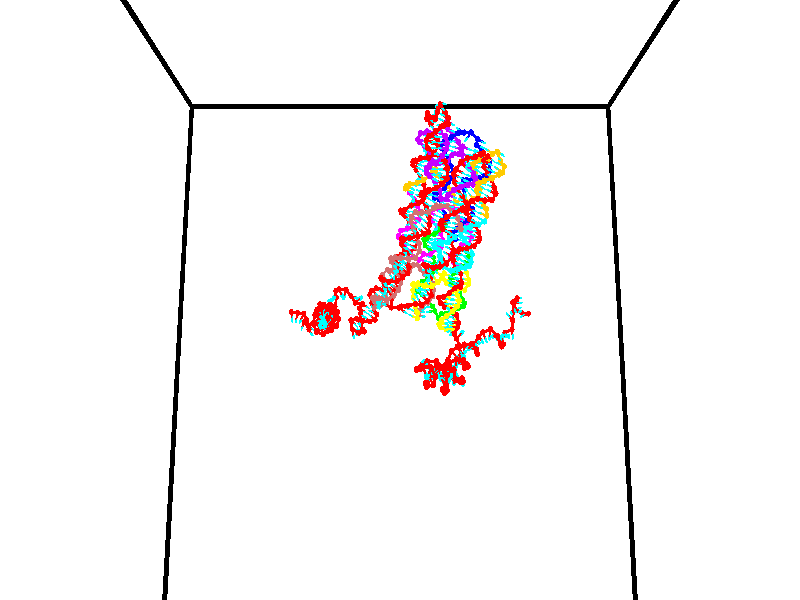 // switches for output
#declare DRAW_BASES = 1; // possible values are 0, 1; only relevant for DNA ribbons
#declare DRAW_BASES_TYPE = 3; // possible values are 1, 2, 3; only relevant for DNA ribbons
#declare DRAW_FOG = 0; // set to 1 to enable fog

#include "colors.inc"

#include "transforms.inc"
background { rgb <1, 1, 1>}

#default {
   normal{
       ripples 0.25
       frequency 0.20
       turbulence 0.2
       lambda 5
   }
	finish {
		phong 0.1
		phong_size 40.
	}
}

// original window dimensions: 1024x640


// camera settings

camera {
	sky <0, 0.179814, -0.983701>
	up <0, 0.179814, -0.983701>
	right 1.6 * <1, 0, 0>
	location <35, 94.9851, 44.8844>
	look_at <35, 29.7336, 32.9568>
	direction <0, -65.2515, -11.9276>
	angle 67.0682
}


# declare cpy_camera_pos = <35, 94.9851, 44.8844>;
# if (DRAW_FOG = 1)
fog {
	fog_type 2
	up vnormalize(cpy_camera_pos)
	color rgbt<1,1,1,0.3>
	distance 1e-5
	fog_alt 3e-3
	fog_offset 56
}
# end


// LIGHTS

# declare lum = 6;
global_settings {
	ambient_light rgb lum * <0.05, 0.05, 0.05>
	max_trace_level 15
}# declare cpy_direct_light_amount = 0.25;
light_source
{	1000 * <-1, -1.16352, -0.803886>,
	rgb lum * cpy_direct_light_amount
	parallel
}

light_source
{	1000 * <1, 1.16352, 0.803886>,
	rgb lum * cpy_direct_light_amount
	parallel
}

// strand 0

// nucleotide -1

// particle -1
sphere {
	<23.996435, 34.710976, 34.901333> 0.250000
	pigment { color rgbt <1,0,0,0> }
	no_shadow
}
cylinder {
	<24.074957, 34.827648, 35.275795>,  <24.122070, 34.897652, 35.500473>, 0.100000
	pigment { color rgbt <1,0,0,0> }
	no_shadow
}
cylinder {
	<24.074957, 34.827648, 35.275795>,  <23.996435, 34.710976, 34.901333>, 0.100000
	pigment { color rgbt <1,0,0,0> }
	no_shadow
}

// particle -1
sphere {
	<24.074957, 34.827648, 35.275795> 0.100000
	pigment { color rgbt <1,0,0,0> }
	no_shadow
}
sphere {
	0, 1
	scale<0.080000,0.200000,0.300000>
	matrix <0.707307, -0.703349, 0.070830,
		0.679104, 0.648245, -0.344378,
		0.196303, 0.291682, 0.936155,
		24.133848, 34.915154, 35.556641>
	pigment { color rgbt <0,1,1,0> }
	no_shadow
}
cylinder {
	<24.724442, 35.033638, 35.022858>,  <23.996435, 34.710976, 34.901333>, 0.130000
	pigment { color rgbt <1,0,0,0> }
	no_shadow
}

// nucleotide -1

// particle -1
sphere {
	<24.724442, 35.033638, 35.022858> 0.250000
	pigment { color rgbt <1,0,0,0> }
	no_shadow
}
cylinder {
	<24.592600, 34.839348, 35.346695>,  <24.513494, 34.722775, 35.540997>, 0.100000
	pigment { color rgbt <1,0,0,0> }
	no_shadow
}
cylinder {
	<24.592600, 34.839348, 35.346695>,  <24.724442, 35.033638, 35.022858>, 0.100000
	pigment { color rgbt <1,0,0,0> }
	no_shadow
}

// particle -1
sphere {
	<24.592600, 34.839348, 35.346695> 0.100000
	pigment { color rgbt <1,0,0,0> }
	no_shadow
}
sphere {
	0, 1
	scale<0.080000,0.200000,0.300000>
	matrix <0.755197, -0.650263, -0.082674,
		0.566604, 0.584151, 0.581144,
		-0.329602, -0.485722, 0.809591,
		24.493719, 34.693630, 35.589573>
	pigment { color rgbt <0,1,1,0> }
	no_shadow
}
cylinder {
	<25.253502, 34.520859, 35.017788>,  <24.724442, 35.033638, 35.022858>, 0.130000
	pigment { color rgbt <1,0,0,0> }
	no_shadow
}

// nucleotide -1

// particle -1
sphere {
	<25.253502, 34.520859, 35.017788> 0.250000
	pigment { color rgbt <1,0,0,0> }
	no_shadow
}
cylinder {
	<25.051565, 34.475910, 35.360134>,  <24.930403, 34.448940, 35.565544>, 0.100000
	pigment { color rgbt <1,0,0,0> }
	no_shadow
}
cylinder {
	<25.051565, 34.475910, 35.360134>,  <25.253502, 34.520859, 35.017788>, 0.100000
	pigment { color rgbt <1,0,0,0> }
	no_shadow
}

// particle -1
sphere {
	<25.051565, 34.475910, 35.360134> 0.100000
	pigment { color rgbt <1,0,0,0> }
	no_shadow
}
sphere {
	0, 1
	scale<0.080000,0.200000,0.300000>
	matrix <0.589000, -0.769661, 0.246375,
		0.631043, 0.628486, 0.454742,
		-0.504840, -0.112370, 0.855867,
		24.900112, 34.442200, 35.616894>
	pigment { color rgbt <0,1,1,0> }
	no_shadow
}
cylinder {
	<25.562214, 34.711315, 35.579659>,  <25.253502, 34.520859, 35.017788>, 0.130000
	pigment { color rgbt <1,0,0,0> }
	no_shadow
}

// nucleotide -1

// particle -1
sphere {
	<25.562214, 34.711315, 35.579659> 0.250000
	pigment { color rgbt <1,0,0,0> }
	no_shadow
}
cylinder {
	<25.371408, 34.374790, 35.681370>,  <25.256926, 34.172874, 35.742397>, 0.100000
	pigment { color rgbt <1,0,0,0> }
	no_shadow
}
cylinder {
	<25.371408, 34.374790, 35.681370>,  <25.562214, 34.711315, 35.579659>, 0.100000
	pigment { color rgbt <1,0,0,0> }
	no_shadow
}

// particle -1
sphere {
	<25.371408, 34.374790, 35.681370> 0.100000
	pigment { color rgbt <1,0,0,0> }
	no_shadow
}
sphere {
	0, 1
	scale<0.080000,0.200000,0.300000>
	matrix <0.813043, -0.312524, 0.491213,
		-0.333796, 0.441050, 0.833100,
		-0.477013, -0.841311, 0.254274,
		25.228304, 34.122398, 35.757652>
	pigment { color rgbt <0,1,1,0> }
	no_shadow
}
cylinder {
	<25.472319, 35.501293, 35.834385>,  <25.562214, 34.711315, 35.579659>, 0.130000
	pigment { color rgbt <1,0,0,0> }
	no_shadow
}

// nucleotide -1

// particle -1
sphere {
	<25.472319, 35.501293, 35.834385> 0.250000
	pigment { color rgbt <1,0,0,0> }
	no_shadow
}
cylinder {
	<25.304274, 35.294163, 36.132477>,  <25.203447, 35.169884, 36.311333>, 0.100000
	pigment { color rgbt <1,0,0,0> }
	no_shadow
}
cylinder {
	<25.304274, 35.294163, 36.132477>,  <25.472319, 35.501293, 35.834385>, 0.100000
	pigment { color rgbt <1,0,0,0> }
	no_shadow
}

// particle -1
sphere {
	<25.304274, 35.294163, 36.132477> 0.100000
	pigment { color rgbt <1,0,0,0> }
	no_shadow
}
sphere {
	0, 1
	scale<0.080000,0.200000,0.300000>
	matrix <-0.906072, 0.193759, -0.376152,
		0.050387, -0.833255, -0.550588,
		-0.420112, -0.517826, 0.745227,
		25.178240, 35.138813, 36.356045>
	pigment { color rgbt <0,1,1,0> }
	no_shadow
}
cylinder {
	<25.948915, 35.505936, 36.483547>,  <25.472319, 35.501293, 35.834385>, 0.130000
	pigment { color rgbt <1,0,0,0> }
	no_shadow
}

// nucleotide -1

// particle -1
sphere {
	<25.948915, 35.505936, 36.483547> 0.250000
	pigment { color rgbt <1,0,0,0> }
	no_shadow
}
cylinder {
	<26.136976, 35.740784, 36.747139>,  <26.249813, 35.881691, 36.905293>, 0.100000
	pigment { color rgbt <1,0,0,0> }
	no_shadow
}
cylinder {
	<26.136976, 35.740784, 36.747139>,  <25.948915, 35.505936, 36.483547>, 0.100000
	pigment { color rgbt <1,0,0,0> }
	no_shadow
}

// particle -1
sphere {
	<26.136976, 35.740784, 36.747139> 0.100000
	pigment { color rgbt <1,0,0,0> }
	no_shadow
}
sphere {
	0, 1
	scale<0.080000,0.200000,0.300000>
	matrix <0.594667, 0.340990, -0.728078,
		-0.652172, 0.734178, -0.188823,
		0.470152, 0.587119, 0.658975,
		26.278021, 35.916920, 36.944832>
	pigment { color rgbt <0,1,1,0> }
	no_shadow
}
cylinder {
	<25.925739, 36.246780, 36.216404>,  <25.948915, 35.505936, 36.483547>, 0.130000
	pigment { color rgbt <1,0,0,0> }
	no_shadow
}

// nucleotide -1

// particle -1
sphere {
	<25.925739, 36.246780, 36.216404> 0.250000
	pigment { color rgbt <1,0,0,0> }
	no_shadow
}
cylinder {
	<26.226379, 36.091873, 36.429989>,  <26.406763, 35.998928, 36.558140>, 0.100000
	pigment { color rgbt <1,0,0,0> }
	no_shadow
}
cylinder {
	<26.226379, 36.091873, 36.429989>,  <25.925739, 36.246780, 36.216404>, 0.100000
	pigment { color rgbt <1,0,0,0> }
	no_shadow
}

// particle -1
sphere {
	<26.226379, 36.091873, 36.429989> 0.100000
	pigment { color rgbt <1,0,0,0> }
	no_shadow
}
sphere {
	0, 1
	scale<0.080000,0.200000,0.300000>
	matrix <0.601459, 0.070013, -0.795830,
		0.270815, 0.919305, 0.285548,
		0.751602, -0.387268, 0.533964,
		26.451860, 35.975693, 36.590179>
	pigment { color rgbt <0,1,1,0> }
	no_shadow
}
cylinder {
	<26.607733, 36.212612, 36.026768>,  <25.925739, 36.246780, 36.216404>, 0.130000
	pigment { color rgbt <1,0,0,0> }
	no_shadow
}

// nucleotide -1

// particle -1
sphere {
	<26.607733, 36.212612, 36.026768> 0.250000
	pigment { color rgbt <1,0,0,0> }
	no_shadow
}
cylinder {
	<26.920734, 36.267296, 35.783787>,  <27.108536, 36.300106, 35.637997>, 0.100000
	pigment { color rgbt <1,0,0,0> }
	no_shadow
}
cylinder {
	<26.920734, 36.267296, 35.783787>,  <26.607733, 36.212612, 36.026768>, 0.100000
	pigment { color rgbt <1,0,0,0> }
	no_shadow
}

// particle -1
sphere {
	<26.920734, 36.267296, 35.783787> 0.100000
	pigment { color rgbt <1,0,0,0> }
	no_shadow
}
sphere {
	0, 1
	scale<0.080000,0.200000,0.300000>
	matrix <0.398203, 0.640130, 0.657014,
		0.478668, -0.756006, 0.446466,
		0.782503, 0.136707, -0.607454,
		27.155485, 36.308308, 35.601551>
	pigment { color rgbt <0,1,1,0> }
	no_shadow
}
cylinder {
	<27.157862, 36.096214, 36.444157>,  <26.607733, 36.212612, 36.026768>, 0.130000
	pigment { color rgbt <1,0,0,0> }
	no_shadow
}

// nucleotide -1

// particle -1
sphere {
	<27.157862, 36.096214, 36.444157> 0.250000
	pigment { color rgbt <1,0,0,0> }
	no_shadow
}
cylinder {
	<27.272146, 36.309479, 36.125633>,  <27.340717, 36.437439, 35.934521>, 0.100000
	pigment { color rgbt <1,0,0,0> }
	no_shadow
}
cylinder {
	<27.272146, 36.309479, 36.125633>,  <27.157862, 36.096214, 36.444157>, 0.100000
	pigment { color rgbt <1,0,0,0> }
	no_shadow
}

// particle -1
sphere {
	<27.272146, 36.309479, 36.125633> 0.100000
	pigment { color rgbt <1,0,0,0> }
	no_shadow
}
sphere {
	0, 1
	scale<0.080000,0.200000,0.300000>
	matrix <0.468654, 0.647066, 0.601389,
		0.835902, -0.545017, -0.064994,
		0.285712, 0.533162, -0.796308,
		27.357861, 36.469429, 35.886742>
	pigment { color rgbt <0,1,1,0> }
	no_shadow
}
cylinder {
	<27.870728, 36.250656, 36.594696>,  <27.157862, 36.096214, 36.444157>, 0.130000
	pigment { color rgbt <1,0,0,0> }
	no_shadow
}

// nucleotide -1

// particle -1
sphere {
	<27.870728, 36.250656, 36.594696> 0.250000
	pigment { color rgbt <1,0,0,0> }
	no_shadow
}
cylinder {
	<27.772154, 36.526363, 36.322174>,  <27.713011, 36.691788, 36.158661>, 0.100000
	pigment { color rgbt <1,0,0,0> }
	no_shadow
}
cylinder {
	<27.772154, 36.526363, 36.322174>,  <27.870728, 36.250656, 36.594696>, 0.100000
	pigment { color rgbt <1,0,0,0> }
	no_shadow
}

// particle -1
sphere {
	<27.772154, 36.526363, 36.322174> 0.100000
	pigment { color rgbt <1,0,0,0> }
	no_shadow
}
sphere {
	0, 1
	scale<0.080000,0.200000,0.300000>
	matrix <0.404498, 0.711979, 0.573992,
		0.880711, -0.134138, -0.454263,
		-0.246432, 0.689269, -0.681307,
		27.698225, 36.733143, 36.117783>
	pigment { color rgbt <0,1,1,0> }
	no_shadow
}
cylinder {
	<28.323370, 36.835892, 36.633965>,  <27.870728, 36.250656, 36.594696>, 0.130000
	pigment { color rgbt <1,0,0,0> }
	no_shadow
}

// nucleotide -1

// particle -1
sphere {
	<28.323370, 36.835892, 36.633965> 0.250000
	pigment { color rgbt <1,0,0,0> }
	no_shadow
}
cylinder {
	<28.025076, 37.010921, 36.433006>,  <27.846100, 37.115940, 36.312431>, 0.100000
	pigment { color rgbt <1,0,0,0> }
	no_shadow
}
cylinder {
	<28.025076, 37.010921, 36.433006>,  <28.323370, 36.835892, 36.633965>, 0.100000
	pigment { color rgbt <1,0,0,0> }
	no_shadow
}

// particle -1
sphere {
	<28.025076, 37.010921, 36.433006> 0.100000
	pigment { color rgbt <1,0,0,0> }
	no_shadow
}
sphere {
	0, 1
	scale<0.080000,0.200000,0.300000>
	matrix <0.153899, 0.846824, 0.509121,
		0.648222, 0.302351, -0.698850,
		-0.745737, 0.437575, -0.502399,
		27.801355, 37.142193, 36.282288>
	pigment { color rgbt <0,1,1,0> }
	no_shadow
}
cylinder {
	<28.567656, 37.352551, 36.340122>,  <28.323370, 36.835892, 36.633965>, 0.130000
	pigment { color rgbt <1,0,0,0> }
	no_shadow
}

// nucleotide -1

// particle -1
sphere {
	<28.567656, 37.352551, 36.340122> 0.250000
	pigment { color rgbt <1,0,0,0> }
	no_shadow
}
cylinder {
	<28.179630, 37.423687, 36.406273>,  <27.946815, 37.466370, 36.445965>, 0.100000
	pigment { color rgbt <1,0,0,0> }
	no_shadow
}
cylinder {
	<28.179630, 37.423687, 36.406273>,  <28.567656, 37.352551, 36.340122>, 0.100000
	pigment { color rgbt <1,0,0,0> }
	no_shadow
}

// particle -1
sphere {
	<28.179630, 37.423687, 36.406273> 0.100000
	pigment { color rgbt <1,0,0,0> }
	no_shadow
}
sphere {
	0, 1
	scale<0.080000,0.200000,0.300000>
	matrix <0.239825, 0.808689, 0.537127,
		-0.038217, 0.560709, -0.827130,
		-0.970064, 0.177839, 0.165378,
		27.888611, 37.477039, 36.455887>
	pigment { color rgbt <0,1,1,0> }
	no_shadow
}
cylinder {
	<28.453854, 37.864624, 36.897213>,  <28.567656, 37.352551, 36.340122>, 0.130000
	pigment { color rgbt <1,0,0,0> }
	no_shadow
}

// nucleotide -1

// particle -1
sphere {
	<28.453854, 37.864624, 36.897213> 0.250000
	pigment { color rgbt <1,0,0,0> }
	no_shadow
}
cylinder {
	<28.072466, 37.900631, 36.782116>,  <27.843634, 37.922234, 36.713058>, 0.100000
	pigment { color rgbt <1,0,0,0> }
	no_shadow
}
cylinder {
	<28.072466, 37.900631, 36.782116>,  <28.453854, 37.864624, 36.897213>, 0.100000
	pigment { color rgbt <1,0,0,0> }
	no_shadow
}

// particle -1
sphere {
	<28.072466, 37.900631, 36.782116> 0.100000
	pigment { color rgbt <1,0,0,0> }
	no_shadow
}
sphere {
	0, 1
	scale<0.080000,0.200000,0.300000>
	matrix <-0.153137, 0.677523, 0.719383,
		0.259706, 0.729973, -0.632212,
		-0.953468, 0.090013, -0.287743,
		27.786425, 37.927635, 36.695793>
	pigment { color rgbt <0,1,1,0> }
	no_shadow
}
cylinder {
	<27.662247, 37.865723, 37.221092>,  <28.453854, 37.864624, 36.897213>, 0.130000
	pigment { color rgbt <1,0,0,0> }
	no_shadow
}

// nucleotide -1

// particle -1
sphere {
	<27.662247, 37.865723, 37.221092> 0.250000
	pigment { color rgbt <1,0,0,0> }
	no_shadow
}
cylinder {
	<27.586304, 38.146603, 36.946613>,  <27.540737, 38.315132, 36.781925>, 0.100000
	pigment { color rgbt <1,0,0,0> }
	no_shadow
}
cylinder {
	<27.586304, 38.146603, 36.946613>,  <27.662247, 37.865723, 37.221092>, 0.100000
	pigment { color rgbt <1,0,0,0> }
	no_shadow
}

// particle -1
sphere {
	<27.586304, 38.146603, 36.946613> 0.100000
	pigment { color rgbt <1,0,0,0> }
	no_shadow
}
sphere {
	0, 1
	scale<0.080000,0.200000,0.300000>
	matrix <-0.102747, -0.709281, -0.697398,
		-0.976420, -0.061902, 0.206812,
		-0.189858, 0.702203, -0.686196,
		27.529346, 38.357262, 36.740753>
	pigment { color rgbt <0,1,1,0> }
	no_shadow
}
cylinder {
	<27.011843, 37.670265, 36.983326>,  <27.662247, 37.865723, 37.221092>, 0.130000
	pigment { color rgbt <1,0,0,0> }
	no_shadow
}

// nucleotide -1

// particle -1
sphere {
	<27.011843, 37.670265, 36.983326> 0.250000
	pigment { color rgbt <1,0,0,0> }
	no_shadow
}
cylinder {
	<27.233444, 37.841728, 36.697857>,  <27.366405, 37.944607, 36.526573>, 0.100000
	pigment { color rgbt <1,0,0,0> }
	no_shadow
}
cylinder {
	<27.233444, 37.841728, 36.697857>,  <27.011843, 37.670265, 36.983326>, 0.100000
	pigment { color rgbt <1,0,0,0> }
	no_shadow
}

// particle -1
sphere {
	<27.233444, 37.841728, 36.697857> 0.100000
	pigment { color rgbt <1,0,0,0> }
	no_shadow
}
sphere {
	0, 1
	scale<0.080000,0.200000,0.300000>
	matrix <-0.115031, -0.809618, -0.575574,
		-0.824529, 0.400965, -0.399223,
		0.554004, 0.428654, -0.713677,
		27.399645, 37.970325, 36.483753>
	pigment { color rgbt <0,1,1,0> }
	no_shadow
}
cylinder {
	<26.640396, 37.629131, 36.329861>,  <27.011843, 37.670265, 36.983326>, 0.130000
	pigment { color rgbt <1,0,0,0> }
	no_shadow
}

// nucleotide -1

// particle -1
sphere {
	<26.640396, 37.629131, 36.329861> 0.250000
	pigment { color rgbt <1,0,0,0> }
	no_shadow
}
cylinder {
	<27.033129, 37.665047, 36.262993>,  <27.268768, 37.686596, 36.222874>, 0.100000
	pigment { color rgbt <1,0,0,0> }
	no_shadow
}
cylinder {
	<27.033129, 37.665047, 36.262993>,  <26.640396, 37.629131, 36.329861>, 0.100000
	pigment { color rgbt <1,0,0,0> }
	no_shadow
}

// particle -1
sphere {
	<27.033129, 37.665047, 36.262993> 0.100000
	pigment { color rgbt <1,0,0,0> }
	no_shadow
}
sphere {
	0, 1
	scale<0.080000,0.200000,0.300000>
	matrix <-0.059254, -0.691842, -0.719614,
		-0.180269, 0.716444, -0.673951,
		0.981831, 0.089790, -0.167170,
		27.327679, 37.691982, 36.212841>
	pigment { color rgbt <0,1,1,0> }
	no_shadow
}
cylinder {
	<26.813881, 37.624916, 35.621544>,  <26.640396, 37.629131, 36.329861>, 0.130000
	pigment { color rgbt <1,0,0,0> }
	no_shadow
}

// nucleotide -1

// particle -1
sphere {
	<26.813881, 37.624916, 35.621544> 0.250000
	pigment { color rgbt <1,0,0,0> }
	no_shadow
}
cylinder {
	<27.137106, 37.487007, 35.812611>,  <27.331041, 37.404263, 35.927250>, 0.100000
	pigment { color rgbt <1,0,0,0> }
	no_shadow
}
cylinder {
	<27.137106, 37.487007, 35.812611>,  <26.813881, 37.624916, 35.621544>, 0.100000
	pigment { color rgbt <1,0,0,0> }
	no_shadow
}

// particle -1
sphere {
	<27.137106, 37.487007, 35.812611> 0.100000
	pigment { color rgbt <1,0,0,0> }
	no_shadow
}
sphere {
	0, 1
	scale<0.080000,0.200000,0.300000>
	matrix <0.103475, -0.715171, -0.691248,
		0.579938, 0.607998, -0.542227,
		0.808062, -0.344774, 0.477668,
		27.379524, 37.383575, 35.955910>
	pigment { color rgbt <0,1,1,0> }
	no_shadow
}
cylinder {
	<27.334595, 37.476753, 35.088474>,  <26.813881, 37.624916, 35.621544>, 0.130000
	pigment { color rgbt <1,0,0,0> }
	no_shadow
}

// nucleotide -1

// particle -1
sphere {
	<27.334595, 37.476753, 35.088474> 0.250000
	pigment { color rgbt <1,0,0,0> }
	no_shadow
}
cylinder {
	<27.429527, 37.253185, 35.406288>,  <27.486486, 37.119045, 35.596977>, 0.100000
	pigment { color rgbt <1,0,0,0> }
	no_shadow
}
cylinder {
	<27.429527, 37.253185, 35.406288>,  <27.334595, 37.476753, 35.088474>, 0.100000
	pigment { color rgbt <1,0,0,0> }
	no_shadow
}

// particle -1
sphere {
	<27.429527, 37.253185, 35.406288> 0.100000
	pigment { color rgbt <1,0,0,0> }
	no_shadow
}
sphere {
	0, 1
	scale<0.080000,0.200000,0.300000>
	matrix <-0.010566, -0.819337, -0.573215,
		0.971371, 0.127648, -0.200362,
		0.237333, -0.558921, 0.794531,
		27.500727, 37.085510, 35.644646>
	pigment { color rgbt <0,1,1,0> }
	no_shadow
}
cylinder {
	<27.927446, 37.132862, 34.881901>,  <27.334595, 37.476753, 35.088474>, 0.130000
	pigment { color rgbt <1,0,0,0> }
	no_shadow
}

// nucleotide -1

// particle -1
sphere {
	<27.927446, 37.132862, 34.881901> 0.250000
	pigment { color rgbt <1,0,0,0> }
	no_shadow
}
cylinder {
	<27.737625, 36.940281, 35.176655>,  <27.623732, 36.824734, 35.353508>, 0.100000
	pigment { color rgbt <1,0,0,0> }
	no_shadow
}
cylinder {
	<27.737625, 36.940281, 35.176655>,  <27.927446, 37.132862, 34.881901>, 0.100000
	pigment { color rgbt <1,0,0,0> }
	no_shadow
}

// particle -1
sphere {
	<27.737625, 36.940281, 35.176655> 0.100000
	pigment { color rgbt <1,0,0,0> }
	no_shadow
}
sphere {
	0, 1
	scale<0.080000,0.200000,0.300000>
	matrix <-0.153515, -0.779059, -0.607865,
		0.866736, -0.401589, 0.295797,
		-0.474555, -0.481449, 0.736888,
		27.595259, 36.795845, 35.397720>
	pigment { color rgbt <0,1,1,0> }
	no_shadow
}
cylinder {
	<28.001320, 36.580673, 34.651012>,  <27.927446, 37.132862, 34.881901>, 0.130000
	pigment { color rgbt <1,0,0,0> }
	no_shadow
}

// nucleotide -1

// particle -1
sphere {
	<28.001320, 36.580673, 34.651012> 0.250000
	pigment { color rgbt <1,0,0,0> }
	no_shadow
}
cylinder {
	<27.780117, 36.490639, 34.971889>,  <27.647396, 36.436619, 35.164417>, 0.100000
	pigment { color rgbt <1,0,0,0> }
	no_shadow
}
cylinder {
	<27.780117, 36.490639, 34.971889>,  <28.001320, 36.580673, 34.651012>, 0.100000
	pigment { color rgbt <1,0,0,0> }
	no_shadow
}

// particle -1
sphere {
	<27.780117, 36.490639, 34.971889> 0.100000
	pigment { color rgbt <1,0,0,0> }
	no_shadow
}
sphere {
	0, 1
	scale<0.080000,0.200000,0.300000>
	matrix <-0.248283, -0.874553, -0.416548,
		0.795323, -0.429526, 0.427749,
		-0.553008, -0.225087, 0.802196,
		27.614214, 36.423111, 35.212547>
	pigment { color rgbt <0,1,1,0> }
	no_shadow
}
cylinder {
	<28.272520, 35.893730, 35.068092>,  <28.001320, 36.580673, 34.651012>, 0.130000
	pigment { color rgbt <1,0,0,0> }
	no_shadow
}

// nucleotide -1

// particle -1
sphere {
	<28.272520, 35.893730, 35.068092> 0.250000
	pigment { color rgbt <1,0,0,0> }
	no_shadow
}
cylinder {
	<27.884359, 35.984287, 35.034470>,  <27.651463, 36.038620, 35.014297>, 0.100000
	pigment { color rgbt <1,0,0,0> }
	no_shadow
}
cylinder {
	<27.884359, 35.984287, 35.034470>,  <28.272520, 35.893730, 35.068092>, 0.100000
	pigment { color rgbt <1,0,0,0> }
	no_shadow
}

// particle -1
sphere {
	<27.884359, 35.984287, 35.034470> 0.100000
	pigment { color rgbt <1,0,0,0> }
	no_shadow
}
sphere {
	0, 1
	scale<0.080000,0.200000,0.300000>
	matrix <-0.186656, -0.923998, -0.333746,
		-0.153220, -0.308179, 0.938908,
		-0.970403, 0.226389, -0.084052,
		27.593239, 36.052204, 35.009254>
	pigment { color rgbt <0,1,1,0> }
	no_shadow
}
cylinder {
	<27.821571, 35.413292, 35.526798>,  <28.272520, 35.893730, 35.068092>, 0.130000
	pigment { color rgbt <1,0,0,0> }
	no_shadow
}

// nucleotide -1

// particle -1
sphere {
	<27.821571, 35.413292, 35.526798> 0.250000
	pigment { color rgbt <1,0,0,0> }
	no_shadow
}
cylinder {
	<27.681822, 35.504448, 35.163258>,  <27.597973, 35.559143, 34.945133>, 0.100000
	pigment { color rgbt <1,0,0,0> }
	no_shadow
}
cylinder {
	<27.681822, 35.504448, 35.163258>,  <27.821571, 35.413292, 35.526798>, 0.100000
	pigment { color rgbt <1,0,0,0> }
	no_shadow
}

// particle -1
sphere {
	<27.681822, 35.504448, 35.163258> 0.100000
	pigment { color rgbt <1,0,0,0> }
	no_shadow
}
sphere {
	0, 1
	scale<0.080000,0.200000,0.300000>
	matrix <-0.101607, -0.973466, -0.205038,
		-0.931459, 0.020711, 0.363257,
		-0.349372, 0.227894, -0.908847,
		27.577009, 35.572815, 34.890602>
	pigment { color rgbt <0,1,1,0> }
	no_shadow
}
cylinder {
	<27.000053, 35.304958, 35.404869>,  <27.821571, 35.413292, 35.526798>, 0.130000
	pigment { color rgbt <1,0,0,0> }
	no_shadow
}

// nucleotide -1

// particle -1
sphere {
	<27.000053, 35.304958, 35.404869> 0.250000
	pigment { color rgbt <1,0,0,0> }
	no_shadow
}
cylinder {
	<27.248026, 35.225521, 35.101223>,  <27.396809, 35.177860, 34.919037>, 0.100000
	pigment { color rgbt <1,0,0,0> }
	no_shadow
}
cylinder {
	<27.248026, 35.225521, 35.101223>,  <27.000053, 35.304958, 35.404869>, 0.100000
	pigment { color rgbt <1,0,0,0> }
	no_shadow
}

// particle -1
sphere {
	<27.248026, 35.225521, 35.101223> 0.100000
	pigment { color rgbt <1,0,0,0> }
	no_shadow
}
sphere {
	0, 1
	scale<0.080000,0.200000,0.300000>
	matrix <-0.340103, -0.939848, -0.031869,
		-0.707120, 0.277932, -0.650181,
		0.619929, -0.198593, -0.759111,
		27.434004, 35.165943, 34.873489>
	pigment { color rgbt <0,1,1,0> }
	no_shadow
}
cylinder {
	<26.611891, 35.047810, 34.790134>,  <27.000053, 35.304958, 35.404869>, 0.130000
	pigment { color rgbt <1,0,0,0> }
	no_shadow
}

// nucleotide -1

// particle -1
sphere {
	<26.611891, 35.047810, 34.790134> 0.250000
	pigment { color rgbt <1,0,0,0> }
	no_shadow
}
cylinder {
	<26.980185, 34.908321, 34.860157>,  <27.201160, 34.824627, 34.902168>, 0.100000
	pigment { color rgbt <1,0,0,0> }
	no_shadow
}
cylinder {
	<26.980185, 34.908321, 34.860157>,  <26.611891, 35.047810, 34.790134>, 0.100000
	pigment { color rgbt <1,0,0,0> }
	no_shadow
}

// particle -1
sphere {
	<26.980185, 34.908321, 34.860157> 0.100000
	pigment { color rgbt <1,0,0,0> }
	no_shadow
}
sphere {
	0, 1
	scale<0.080000,0.200000,0.300000>
	matrix <-0.358622, -0.933078, 0.027495,
		0.153749, -0.088093, -0.984175,
		0.920734, -0.348720, 0.175052,
		27.256405, 34.803707, 34.912674>
	pigment { color rgbt <0,1,1,0> }
	no_shadow
}
cylinder {
	<26.873617, 34.682491, 34.207565>,  <26.611891, 35.047810, 34.790134>, 0.130000
	pigment { color rgbt <1,0,0,0> }
	no_shadow
}

// nucleotide -1

// particle -1
sphere {
	<26.873617, 34.682491, 34.207565> 0.250000
	pigment { color rgbt <1,0,0,0> }
	no_shadow
}
cylinder {
	<26.970308, 34.565533, 34.577660>,  <27.028324, 34.495358, 34.799717>, 0.100000
	pigment { color rgbt <1,0,0,0> }
	no_shadow
}
cylinder {
	<26.970308, 34.565533, 34.577660>,  <26.873617, 34.682491, 34.207565>, 0.100000
	pigment { color rgbt <1,0,0,0> }
	no_shadow
}

// particle -1
sphere {
	<26.970308, 34.565533, 34.577660> 0.100000
	pigment { color rgbt <1,0,0,0> }
	no_shadow
}
sphere {
	0, 1
	scale<0.080000,0.200000,0.300000>
	matrix <-0.649905, -0.756841, -0.069388,
		0.720549, -0.584545, -0.372984,
		0.241729, -0.292401, 0.925240,
		27.042828, 34.477814, 34.855232>
	pigment { color rgbt <0,1,1,0> }
	no_shadow
}
cylinder {
	<27.205187, 33.958099, 34.125092>,  <26.873617, 34.682491, 34.207565>, 0.130000
	pigment { color rgbt <1,0,0,0> }
	no_shadow
}

// nucleotide -1

// particle -1
sphere {
	<27.205187, 33.958099, 34.125092> 0.250000
	pigment { color rgbt <1,0,0,0> }
	no_shadow
}
cylinder {
	<27.096334, 34.041866, 34.500771>,  <27.031023, 34.092125, 34.726177>, 0.100000
	pigment { color rgbt <1,0,0,0> }
	no_shadow
}
cylinder {
	<27.096334, 34.041866, 34.500771>,  <27.205187, 33.958099, 34.125092>, 0.100000
	pigment { color rgbt <1,0,0,0> }
	no_shadow
}

// particle -1
sphere {
	<27.096334, 34.041866, 34.500771> 0.100000
	pigment { color rgbt <1,0,0,0> }
	no_shadow
}
sphere {
	0, 1
	scale<0.080000,0.200000,0.300000>
	matrix <-0.523882, -0.850945, 0.037941,
		0.807150, -0.481703, 0.341278,
		-0.272132, 0.209414, 0.939196,
		27.014694, 34.104691, 34.782528>
	pigment { color rgbt <0,1,1,0> }
	no_shadow
}
cylinder {
	<27.226862, 33.306377, 34.558758>,  <27.205187, 33.958099, 34.125092>, 0.130000
	pigment { color rgbt <1,0,0,0> }
	no_shadow
}

// nucleotide -1

// particle -1
sphere {
	<27.226862, 33.306377, 34.558758> 0.250000
	pigment { color rgbt <1,0,0,0> }
	no_shadow
}
cylinder {
	<26.965862, 33.569229, 34.709717>,  <26.809263, 33.726940, 34.800293>, 0.100000
	pigment { color rgbt <1,0,0,0> }
	no_shadow
}
cylinder {
	<26.965862, 33.569229, 34.709717>,  <27.226862, 33.306377, 34.558758>, 0.100000
	pigment { color rgbt <1,0,0,0> }
	no_shadow
}

// particle -1
sphere {
	<26.965862, 33.569229, 34.709717> 0.100000
	pigment { color rgbt <1,0,0,0> }
	no_shadow
}
sphere {
	0, 1
	scale<0.080000,0.200000,0.300000>
	matrix <-0.614304, -0.750292, 0.244319,
		0.443709, -0.072421, 0.893240,
		-0.652497, 0.657127, 0.377400,
		26.770113, 33.766369, 34.822937>
	pigment { color rgbt <0,1,1,0> }
	no_shadow
}
cylinder {
	<27.896627, 33.008606, 34.178368>,  <27.226862, 33.306377, 34.558758>, 0.130000
	pigment { color rgbt <1,0,0,0> }
	no_shadow
}

// nucleotide -1

// particle -1
sphere {
	<27.896627, 33.008606, 34.178368> 0.250000
	pigment { color rgbt <1,0,0,0> }
	no_shadow
}
cylinder {
	<27.883341, 33.095524, 34.568584>,  <27.875370, 33.147675, 34.802715>, 0.100000
	pigment { color rgbt <1,0,0,0> }
	no_shadow
}
cylinder {
	<27.883341, 33.095524, 34.568584>,  <27.896627, 33.008606, 34.178368>, 0.100000
	pigment { color rgbt <1,0,0,0> }
	no_shadow
}

// particle -1
sphere {
	<27.883341, 33.095524, 34.568584> 0.100000
	pigment { color rgbt <1,0,0,0> }
	no_shadow
}
sphere {
	0, 1
	scale<0.080000,0.200000,0.300000>
	matrix <-0.158404, -0.964887, 0.209527,
		0.986816, -0.147570, 0.066470,
		-0.033216, 0.217293, 0.975541,
		27.873377, 33.160713, 34.861248>
	pigment { color rgbt <0,1,1,0> }
	no_shadow
}
cylinder {
	<28.490137, 32.712910, 34.559017>,  <27.896627, 33.008606, 34.178368>, 0.130000
	pigment { color rgbt <1,0,0,0> }
	no_shadow
}

// nucleotide -1

// particle -1
sphere {
	<28.490137, 32.712910, 34.559017> 0.250000
	pigment { color rgbt <1,0,0,0> }
	no_shadow
}
cylinder {
	<28.132231, 32.734680, 34.736298>,  <27.917486, 32.747742, 34.842667>, 0.100000
	pigment { color rgbt <1,0,0,0> }
	no_shadow
}
cylinder {
	<28.132231, 32.734680, 34.736298>,  <28.490137, 32.712910, 34.559017>, 0.100000
	pigment { color rgbt <1,0,0,0> }
	no_shadow
}

// particle -1
sphere {
	<28.132231, 32.734680, 34.736298> 0.100000
	pigment { color rgbt <1,0,0,0> }
	no_shadow
}
sphere {
	0, 1
	scale<0.080000,0.200000,0.300000>
	matrix <0.006744, -0.990784, 0.135286,
		0.446484, 0.124038, 0.886153,
		-0.894766, 0.054426, 0.443206,
		27.863800, 32.751007, 34.869259>
	pigment { color rgbt <0,1,1,0> }
	no_shadow
}
cylinder {
	<28.531609, 32.166271, 35.087181>,  <28.490137, 32.712910, 34.559017>, 0.130000
	pigment { color rgbt <1,0,0,0> }
	no_shadow
}

// nucleotide -1

// particle -1
sphere {
	<28.531609, 32.166271, 35.087181> 0.250000
	pigment { color rgbt <1,0,0,0> }
	no_shadow
}
cylinder {
	<28.137640, 32.235474, 35.086636>,  <27.901258, 32.276997, 35.086308>, 0.100000
	pigment { color rgbt <1,0,0,0> }
	no_shadow
}
cylinder {
	<28.137640, 32.235474, 35.086636>,  <28.531609, 32.166271, 35.087181>, 0.100000
	pigment { color rgbt <1,0,0,0> }
	no_shadow
}

// particle -1
sphere {
	<28.137640, 32.235474, 35.086636> 0.100000
	pigment { color rgbt <1,0,0,0> }
	no_shadow
}
sphere {
	0, 1
	scale<0.080000,0.200000,0.300000>
	matrix <-0.173007, -0.984818, 0.014196,
		0.001109, 0.014218, 0.999898,
		-0.984920, 0.173005, -0.001368,
		27.842163, 32.287376, 35.086224>
	pigment { color rgbt <0,1,1,0> }
	no_shadow
}
cylinder {
	<28.319178, 31.925600, 35.689842>,  <28.531609, 32.166271, 35.087181>, 0.130000
	pigment { color rgbt <1,0,0,0> }
	no_shadow
}

// nucleotide -1

// particle -1
sphere {
	<28.319178, 31.925600, 35.689842> 0.250000
	pigment { color rgbt <1,0,0,0> }
	no_shadow
}
cylinder {
	<27.991209, 31.908325, 35.461506>,  <27.794428, 31.897961, 35.324505>, 0.100000
	pigment { color rgbt <1,0,0,0> }
	no_shadow
}
cylinder {
	<27.991209, 31.908325, 35.461506>,  <28.319178, 31.925600, 35.689842>, 0.100000
	pigment { color rgbt <1,0,0,0> }
	no_shadow
}

// particle -1
sphere {
	<27.991209, 31.908325, 35.461506> 0.100000
	pigment { color rgbt <1,0,0,0> }
	no_shadow
}
sphere {
	0, 1
	scale<0.080000,0.200000,0.300000>
	matrix <-0.081217, -0.978290, 0.190665,
		-0.566683, 0.202693, 0.798614,
		-0.819923, -0.043186, -0.570843,
		27.745232, 31.895369, 35.290253>
	pigment { color rgbt <0,1,1,0> }
	no_shadow
}
cylinder {
	<27.656160, 31.578100, 36.035931>,  <28.319178, 31.925600, 35.689842>, 0.130000
	pigment { color rgbt <1,0,0,0> }
	no_shadow
}

// nucleotide -1

// particle -1
sphere {
	<27.656160, 31.578100, 36.035931> 0.250000
	pigment { color rgbt <1,0,0,0> }
	no_shadow
}
cylinder {
	<27.662645, 31.520805, 35.640110>,  <27.666536, 31.486429, 35.402618>, 0.100000
	pigment { color rgbt <1,0,0,0> }
	no_shadow
}
cylinder {
	<27.662645, 31.520805, 35.640110>,  <27.656160, 31.578100, 36.035931>, 0.100000
	pigment { color rgbt <1,0,0,0> }
	no_shadow
}

// particle -1
sphere {
	<27.662645, 31.520805, 35.640110> 0.100000
	pigment { color rgbt <1,0,0,0> }
	no_shadow
}
sphere {
	0, 1
	scale<0.080000,0.200000,0.300000>
	matrix <-0.149661, -0.978884, 0.139241,
		-0.988605, 0.145840, -0.037305,
		0.016210, -0.143237, -0.989556,
		27.667509, 31.477835, 35.343243>
	pigment { color rgbt <0,1,1,0> }
	no_shadow
}
cylinder {
	<27.119957, 31.265987, 35.953194>,  <27.656160, 31.578100, 36.035931>, 0.130000
	pigment { color rgbt <1,0,0,0> }
	no_shadow
}

// nucleotide -1

// particle -1
sphere {
	<27.119957, 31.265987, 35.953194> 0.250000
	pigment { color rgbt <1,0,0,0> }
	no_shadow
}
cylinder {
	<27.319220, 31.192377, 35.614262>,  <27.438778, 31.148211, 35.410900>, 0.100000
	pigment { color rgbt <1,0,0,0> }
	no_shadow
}
cylinder {
	<27.319220, 31.192377, 35.614262>,  <27.119957, 31.265987, 35.953194>, 0.100000
	pigment { color rgbt <1,0,0,0> }
	no_shadow
}

// particle -1
sphere {
	<27.319220, 31.192377, 35.614262> 0.100000
	pigment { color rgbt <1,0,0,0> }
	no_shadow
}
sphere {
	0, 1
	scale<0.080000,0.200000,0.300000>
	matrix <-0.229416, -0.970367, 0.075869,
		-0.836187, 0.156597, -0.525612,
		0.498156, -0.184024, -0.847334,
		27.468666, 31.137169, 35.360062>
	pigment { color rgbt <0,1,1,0> }
	no_shadow
}
cylinder {
	<26.760735, 30.954781, 35.419163>,  <27.119957, 31.265987, 35.953194>, 0.130000
	pigment { color rgbt <1,0,0,0> }
	no_shadow
}

// nucleotide -1

// particle -1
sphere {
	<26.760735, 30.954781, 35.419163> 0.250000
	pigment { color rgbt <1,0,0,0> }
	no_shadow
}
cylinder {
	<27.140228, 30.831402, 35.391552>,  <27.367924, 30.757374, 35.374985>, 0.100000
	pigment { color rgbt <1,0,0,0> }
	no_shadow
}
cylinder {
	<27.140228, 30.831402, 35.391552>,  <26.760735, 30.954781, 35.419163>, 0.100000
	pigment { color rgbt <1,0,0,0> }
	no_shadow
}

// particle -1
sphere {
	<27.140228, 30.831402, 35.391552> 0.100000
	pigment { color rgbt <1,0,0,0> }
	no_shadow
}
sphere {
	0, 1
	scale<0.080000,0.200000,0.300000>
	matrix <-0.305618, -0.950912, 0.048623,
		-0.080632, -0.025036, -0.996430,
		0.948734, -0.308447, -0.069022,
		27.424849, 30.738867, 35.370846>
	pigment { color rgbt <0,1,1,0> }
	no_shadow
}
cylinder {
	<27.035414, 30.585440, 34.865555>,  <26.760735, 30.954781, 35.419163>, 0.130000
	pigment { color rgbt <1,0,0,0> }
	no_shadow
}

// nucleotide -1

// particle -1
sphere {
	<27.035414, 30.585440, 34.865555> 0.250000
	pigment { color rgbt <1,0,0,0> }
	no_shadow
}
cylinder {
	<27.258499, 30.471399, 35.177368>,  <27.392349, 30.402975, 35.364456>, 0.100000
	pigment { color rgbt <1,0,0,0> }
	no_shadow
}
cylinder {
	<27.258499, 30.471399, 35.177368>,  <27.035414, 30.585440, 34.865555>, 0.100000
	pigment { color rgbt <1,0,0,0> }
	no_shadow
}

// particle -1
sphere {
	<27.258499, 30.471399, 35.177368> 0.100000
	pigment { color rgbt <1,0,0,0> }
	no_shadow
}
sphere {
	0, 1
	scale<0.080000,0.200000,0.300000>
	matrix <-0.365927, -0.927421, -0.077388,
		0.745021, -0.242092, -0.621559,
		0.557712, -0.285101, 0.779535,
		27.425812, 30.385868, 35.411228>
	pigment { color rgbt <0,1,1,0> }
	no_shadow
}
cylinder {
	<27.633257, 30.146467, 34.664623>,  <27.035414, 30.585440, 34.865555>, 0.130000
	pigment { color rgbt <1,0,0,0> }
	no_shadow
}

// nucleotide -1

// particle -1
sphere {
	<27.633257, 30.146467, 34.664623> 0.250000
	pigment { color rgbt <1,0,0,0> }
	no_shadow
}
cylinder {
	<27.490541, 30.094652, 35.034687>,  <27.404911, 30.063562, 35.256725>, 0.100000
	pigment { color rgbt <1,0,0,0> }
	no_shadow
}
cylinder {
	<27.490541, 30.094652, 35.034687>,  <27.633257, 30.146467, 34.664623>, 0.100000
	pigment { color rgbt <1,0,0,0> }
	no_shadow
}

// particle -1
sphere {
	<27.490541, 30.094652, 35.034687> 0.100000
	pigment { color rgbt <1,0,0,0> }
	no_shadow
}
sphere {
	0, 1
	scale<0.080000,0.200000,0.300000>
	matrix <-0.447879, -0.845382, -0.291092,
		0.819821, -0.518218, 0.243606,
		-0.356789, -0.129537, 0.925160,
		27.383505, 30.055792, 35.312237>
	pigment { color rgbt <0,1,1,0> }
	no_shadow
}
cylinder {
	<28.286821, 30.495577, 34.812347>,  <27.633257, 30.146467, 34.664623>, 0.130000
	pigment { color rgbt <1,0,0,0> }
	no_shadow
}

// nucleotide -1

// particle -1
sphere {
	<28.286821, 30.495577, 34.812347> 0.250000
	pigment { color rgbt <1,0,0,0> }
	no_shadow
}
cylinder {
	<27.909983, 30.611637, 34.879597>,  <27.683880, 30.681273, 34.919945>, 0.100000
	pigment { color rgbt <1,0,0,0> }
	no_shadow
}
cylinder {
	<27.909983, 30.611637, 34.879597>,  <28.286821, 30.495577, 34.812347>, 0.100000
	pigment { color rgbt <1,0,0,0> }
	no_shadow
}

// particle -1
sphere {
	<27.909983, 30.611637, 34.879597> 0.100000
	pigment { color rgbt <1,0,0,0> }
	no_shadow
}
sphere {
	0, 1
	scale<0.080000,0.200000,0.300000>
	matrix <0.230683, 0.924626, -0.303072,
		-0.243386, -0.246740, -0.938021,
		-0.942098, 0.290149, 0.168122,
		27.627354, 30.698681, 34.930035>
	pigment { color rgbt <0,1,1,0> }
	no_shadow
}
cylinder {
	<28.111359, 30.911997, 34.242760>,  <28.286821, 30.495577, 34.812347>, 0.130000
	pigment { color rgbt <1,0,0,0> }
	no_shadow
}

// nucleotide -1

// particle -1
sphere {
	<28.111359, 30.911997, 34.242760> 0.250000
	pigment { color rgbt <1,0,0,0> }
	no_shadow
}
cylinder {
	<27.903135, 30.982189, 34.577000>,  <27.778202, 31.024303, 34.777542>, 0.100000
	pigment { color rgbt <1,0,0,0> }
	no_shadow
}
cylinder {
	<27.903135, 30.982189, 34.577000>,  <28.111359, 30.911997, 34.242760>, 0.100000
	pigment { color rgbt <1,0,0,0> }
	no_shadow
}

// particle -1
sphere {
	<27.903135, 30.982189, 34.577000> 0.100000
	pigment { color rgbt <1,0,0,0> }
	no_shadow
}
sphere {
	0, 1
	scale<0.080000,0.200000,0.300000>
	matrix <0.028609, 0.981688, -0.188336,
		-0.853347, -0.074134, -0.516045,
		-0.520557, 0.175480, 0.835600,
		27.746967, 31.034834, 34.827679>
	pigment { color rgbt <0,1,1,0> }
	no_shadow
}
cylinder {
	<27.525410, 31.271053, 34.092163>,  <28.111359, 30.911997, 34.242760>, 0.130000
	pigment { color rgbt <1,0,0,0> }
	no_shadow
}

// nucleotide -1

// particle -1
sphere {
	<27.525410, 31.271053, 34.092163> 0.250000
	pigment { color rgbt <1,0,0,0> }
	no_shadow
}
cylinder {
	<27.593546, 31.342686, 34.479752>,  <27.634428, 31.385664, 34.712307>, 0.100000
	pigment { color rgbt <1,0,0,0> }
	no_shadow
}
cylinder {
	<27.593546, 31.342686, 34.479752>,  <27.525410, 31.271053, 34.092163>, 0.100000
	pigment { color rgbt <1,0,0,0> }
	no_shadow
}

// particle -1
sphere {
	<27.593546, 31.342686, 34.479752> 0.100000
	pigment { color rgbt <1,0,0,0> }
	no_shadow
}
sphere {
	0, 1
	scale<0.080000,0.200000,0.300000>
	matrix <0.104505, 0.974518, -0.198475,
		-0.979828, 0.135072, 0.147287,
		0.170343, 0.179079, 0.968976,
		27.644650, 31.396410, 34.770443>
	pigment { color rgbt <0,1,1,0> }
	no_shadow
}
cylinder {
	<26.951910, 31.467205, 34.315449>,  <27.525410, 31.271053, 34.092163>, 0.130000
	pigment { color rgbt <1,0,0,0> }
	no_shadow
}

// nucleotide -1

// particle -1
sphere {
	<26.951910, 31.467205, 34.315449> 0.250000
	pigment { color rgbt <1,0,0,0> }
	no_shadow
}
cylinder {
	<27.087530, 31.538147, 34.685009>,  <27.168903, 31.580711, 34.906746>, 0.100000
	pigment { color rgbt <1,0,0,0> }
	no_shadow
}
cylinder {
	<27.087530, 31.538147, 34.685009>,  <26.951910, 31.467205, 34.315449>, 0.100000
	pigment { color rgbt <1,0,0,0> }
	no_shadow
}

// particle -1
sphere {
	<27.087530, 31.538147, 34.685009> 0.100000
	pigment { color rgbt <1,0,0,0> }
	no_shadow
}
sphere {
	0, 1
	scale<0.080000,0.200000,0.300000>
	matrix <0.180987, 0.951427, -0.249058,
		-0.923194, 0.251657, 0.290484,
		0.339052, 0.177355, 0.923899,
		27.189245, 31.591352, 34.962177>
	pigment { color rgbt <0,1,1,0> }
	no_shadow
}
cylinder {
	<26.648535, 32.066742, 34.618580>,  <26.951910, 31.467205, 34.315449>, 0.130000
	pigment { color rgbt <1,0,0,0> }
	no_shadow
}

// nucleotide -1

// particle -1
sphere {
	<26.648535, 32.066742, 34.618580> 0.250000
	pigment { color rgbt <1,0,0,0> }
	no_shadow
}
cylinder {
	<26.981585, 32.006302, 34.831711>,  <27.181414, 31.970037, 34.959591>, 0.100000
	pigment { color rgbt <1,0,0,0> }
	no_shadow
}
cylinder {
	<26.981585, 32.006302, 34.831711>,  <26.648535, 32.066742, 34.618580>, 0.100000
	pigment { color rgbt <1,0,0,0> }
	no_shadow
}

// particle -1
sphere {
	<26.981585, 32.006302, 34.831711> 0.100000
	pigment { color rgbt <1,0,0,0> }
	no_shadow
}
sphere {
	0, 1
	scale<0.080000,0.200000,0.300000>
	matrix <0.179257, 0.983801, -0.001128,
		-0.524027, 0.096453, 0.846222,
		0.832624, -0.151101, 0.532828,
		27.231371, 31.960972, 34.991558>
	pigment { color rgbt <0,1,1,0> }
	no_shadow
}
cylinder {
	<26.596748, 32.529053, 35.092522>,  <26.648535, 32.066742, 34.618580>, 0.130000
	pigment { color rgbt <1,0,0,0> }
	no_shadow
}

// nucleotide -1

// particle -1
sphere {
	<26.596748, 32.529053, 35.092522> 0.250000
	pigment { color rgbt <1,0,0,0> }
	no_shadow
}
cylinder {
	<26.990822, 32.463131, 35.111511>,  <27.227266, 32.423576, 35.122906>, 0.100000
	pigment { color rgbt <1,0,0,0> }
	no_shadow
}
cylinder {
	<26.990822, 32.463131, 35.111511>,  <26.596748, 32.529053, 35.092522>, 0.100000
	pigment { color rgbt <1,0,0,0> }
	no_shadow
}

// particle -1
sphere {
	<26.990822, 32.463131, 35.111511> 0.100000
	pigment { color rgbt <1,0,0,0> }
	no_shadow
}
sphere {
	0, 1
	scale<0.080000,0.200000,0.300000>
	matrix <0.163579, 0.986114, 0.028667,
		-0.051536, -0.020477, 0.998461,
		0.985183, -0.164805, 0.047470,
		27.286377, 32.413689, 35.125751>
	pigment { color rgbt <0,1,1,0> }
	no_shadow
}
cylinder {
	<26.903252, 32.844635, 35.692398>,  <26.596748, 32.529053, 35.092522>, 0.130000
	pigment { color rgbt <1,0,0,0> }
	no_shadow
}

// nucleotide -1

// particle -1
sphere {
	<26.903252, 32.844635, 35.692398> 0.250000
	pigment { color rgbt <1,0,0,0> }
	no_shadow
}
cylinder {
	<27.174438, 32.841358, 35.398380>,  <27.337151, 32.839394, 35.221970>, 0.100000
	pigment { color rgbt <1,0,0,0> }
	no_shadow
}
cylinder {
	<27.174438, 32.841358, 35.398380>,  <26.903252, 32.844635, 35.692398>, 0.100000
	pigment { color rgbt <1,0,0,0> }
	no_shadow
}

// particle -1
sphere {
	<27.174438, 32.841358, 35.398380> 0.100000
	pigment { color rgbt <1,0,0,0> }
	no_shadow
}
sphere {
	0, 1
	scale<0.080000,0.200000,0.300000>
	matrix <-0.004938, 0.999865, -0.015697,
		0.735076, 0.014271, 0.677835,
		0.677967, -0.008191, -0.735047,
		27.377829, 32.838902, 35.177868>
	pigment { color rgbt <0,1,1,0> }
	no_shadow
}
cylinder {
	<27.488352, 33.379250, 35.882236>,  <26.903252, 32.844635, 35.692398>, 0.130000
	pigment { color rgbt <1,0,0,0> }
	no_shadow
}

// nucleotide -1

// particle -1
sphere {
	<27.488352, 33.379250, 35.882236> 0.250000
	pigment { color rgbt <1,0,0,0> }
	no_shadow
}
cylinder {
	<27.470633, 33.290844, 35.492531>,  <27.460001, 33.237801, 35.258709>, 0.100000
	pigment { color rgbt <1,0,0,0> }
	no_shadow
}
cylinder {
	<27.470633, 33.290844, 35.492531>,  <27.488352, 33.379250, 35.882236>, 0.100000
	pigment { color rgbt <1,0,0,0> }
	no_shadow
}

// particle -1
sphere {
	<27.470633, 33.290844, 35.492531> 0.100000
	pigment { color rgbt <1,0,0,0> }
	no_shadow
}
sphere {
	0, 1
	scale<0.080000,0.200000,0.300000>
	matrix <0.168271, 0.959637, -0.225348,
		0.984745, -0.173923, -0.005319,
		-0.044298, -0.221015, -0.974264,
		27.457344, 33.224541, 35.200253>
	pigment { color rgbt <0,1,1,0> }
	no_shadow
}
cylinder {
	<28.146540, 33.476311, 35.435062>,  <27.488352, 33.379250, 35.882236>, 0.130000
	pigment { color rgbt <1,0,0,0> }
	no_shadow
}

// nucleotide -1

// particle -1
sphere {
	<28.146540, 33.476311, 35.435062> 0.250000
	pigment { color rgbt <1,0,0,0> }
	no_shadow
}
cylinder {
	<27.844810, 33.527222, 35.177444>,  <27.663773, 33.557770, 35.022873>, 0.100000
	pigment { color rgbt <1,0,0,0> }
	no_shadow
}
cylinder {
	<27.844810, 33.527222, 35.177444>,  <28.146540, 33.476311, 35.435062>, 0.100000
	pigment { color rgbt <1,0,0,0> }
	no_shadow
}

// particle -1
sphere {
	<27.844810, 33.527222, 35.177444> 0.100000
	pigment { color rgbt <1,0,0,0> }
	no_shadow
}
sphere {
	0, 1
	scale<0.080000,0.200000,0.300000>
	matrix <0.268671, 0.954961, -0.125957,
		0.599007, -0.268049, -0.754546,
		-0.754325, 0.127276, -0.644046,
		27.618513, 33.565403, 34.984230>
	pigment { color rgbt <0,1,1,0> }
	no_shadow
}
cylinder {
	<28.415981, 34.057331, 34.978653>,  <28.146540, 33.476311, 35.435062>, 0.130000
	pigment { color rgbt <1,0,0,0> }
	no_shadow
}

// nucleotide -1

// particle -1
sphere {
	<28.415981, 34.057331, 34.978653> 0.250000
	pigment { color rgbt <1,0,0,0> }
	no_shadow
}
cylinder {
	<28.018110, 34.033009, 34.945385>,  <27.779387, 34.018417, 34.925426>, 0.100000
	pigment { color rgbt <1,0,0,0> }
	no_shadow
}
cylinder {
	<28.018110, 34.033009, 34.945385>,  <28.415981, 34.057331, 34.978653>, 0.100000
	pigment { color rgbt <1,0,0,0> }
	no_shadow
}

// particle -1
sphere {
	<28.018110, 34.033009, 34.945385> 0.100000
	pigment { color rgbt <1,0,0,0> }
	no_shadow
}
sphere {
	0, 1
	scale<0.080000,0.200000,0.300000>
	matrix <-0.051911, 0.993097, -0.105182,
		0.088988, -0.100305, -0.990969,
		-0.994679, -0.060802, -0.083167,
		27.719707, 34.014767, 34.920433>
	pigment { color rgbt <0,1,1,0> }
	no_shadow
}
cylinder {
	<28.315413, 33.709816, 34.250534>,  <28.415981, 34.057331, 34.978653>, 0.130000
	pigment { color rgbt <1,0,0,0> }
	no_shadow
}

// nucleotide -1

// particle -1
sphere {
	<28.315413, 33.709816, 34.250534> 0.250000
	pigment { color rgbt <1,0,0,0> }
	no_shadow
}
cylinder {
	<28.008886, 33.882065, 34.059818>,  <27.824970, 33.985413, 33.945389>, 0.100000
	pigment { color rgbt <1,0,0,0> }
	no_shadow
}
cylinder {
	<28.008886, 33.882065, 34.059818>,  <28.315413, 33.709816, 34.250534>, 0.100000
	pigment { color rgbt <1,0,0,0> }
	no_shadow
}

// particle -1
sphere {
	<28.008886, 33.882065, 34.059818> 0.100000
	pigment { color rgbt <1,0,0,0> }
	no_shadow
}
sphere {
	0, 1
	scale<0.080000,0.200000,0.300000>
	matrix <0.583458, 0.777133, -0.235882,
		0.268950, -0.458945, -0.846780,
		-0.766317, 0.430620, -0.476785,
		27.778992, 34.011250, 33.916782>
	pigment { color rgbt <0,1,1,0> }
	no_shadow
}
cylinder {
	<28.452641, 33.819561, 33.479103>,  <28.315413, 33.709816, 34.250534>, 0.130000
	pigment { color rgbt <1,0,0,0> }
	no_shadow
}

// nucleotide -1

// particle -1
sphere {
	<28.452641, 33.819561, 33.479103> 0.250000
	pigment { color rgbt <1,0,0,0> }
	no_shadow
}
cylinder {
	<28.200342, 34.079319, 33.649021>,  <28.048964, 34.235172, 33.750973>, 0.100000
	pigment { color rgbt <1,0,0,0> }
	no_shadow
}
cylinder {
	<28.200342, 34.079319, 33.649021>,  <28.452641, 33.819561, 33.479103>, 0.100000
	pigment { color rgbt <1,0,0,0> }
	no_shadow
}

// particle -1
sphere {
	<28.200342, 34.079319, 33.649021> 0.100000
	pigment { color rgbt <1,0,0,0> }
	no_shadow
}
sphere {
	0, 1
	scale<0.080000,0.200000,0.300000>
	matrix <0.598143, 0.755611, -0.266979,
		-0.494354, 0.085692, -0.865027,
		-0.630745, 0.649392, 0.424795,
		28.011118, 34.274136, 33.776459>
	pigment { color rgbt <0,1,1,0> }
	no_shadow
}
cylinder {
	<28.414879, 34.281013, 32.980534>,  <28.452641, 33.819561, 33.479103>, 0.130000
	pigment { color rgbt <1,0,0,0> }
	no_shadow
}

// nucleotide -1

// particle -1
sphere {
	<28.414879, 34.281013, 32.980534> 0.250000
	pigment { color rgbt <1,0,0,0> }
	no_shadow
}
cylinder {
	<28.343821, 34.437725, 33.341633>,  <28.301186, 34.531754, 33.558292>, 0.100000
	pigment { color rgbt <1,0,0,0> }
	no_shadow
}
cylinder {
	<28.343821, 34.437725, 33.341633>,  <28.414879, 34.281013, 32.980534>, 0.100000
	pigment { color rgbt <1,0,0,0> }
	no_shadow
}

// particle -1
sphere {
	<28.343821, 34.437725, 33.341633> 0.100000
	pigment { color rgbt <1,0,0,0> }
	no_shadow
}
sphere {
	0, 1
	scale<0.080000,0.200000,0.300000>
	matrix <0.609470, 0.764037, -0.211647,
		-0.772650, 0.512598, -0.374506,
		-0.177647, 0.391779, 0.902746,
		28.290527, 34.555260, 33.612457>
	pigment { color rgbt <0,1,1,0> }
	no_shadow
}
cylinder {
	<28.794628, 34.980869, 32.998226>,  <28.414879, 34.281013, 32.980534>, 0.130000
	pigment { color rgbt <1,0,0,0> }
	no_shadow
}

// nucleotide -1

// particle -1
sphere {
	<28.794628, 34.980869, 32.998226> 0.250000
	pigment { color rgbt <1,0,0,0> }
	no_shadow
}
cylinder {
	<28.996294, 35.070068, 33.331955>,  <29.117294, 35.123589, 33.532192>, 0.100000
	pigment { color rgbt <1,0,0,0> }
	no_shadow
}
cylinder {
	<28.996294, 35.070068, 33.331955>,  <28.794628, 34.980869, 32.998226>, 0.100000
	pigment { color rgbt <1,0,0,0> }
	no_shadow
}

// particle -1
sphere {
	<28.996294, 35.070068, 33.331955> 0.100000
	pigment { color rgbt <1,0,0,0> }
	no_shadow
}
sphere {
	0, 1
	scale<0.080000,0.200000,0.300000>
	matrix <0.134236, -0.974580, 0.179375,
		0.853111, 0.021561, -0.521283,
		0.504164, 0.223002, 0.834319,
		29.147543, 35.136971, 33.582253>
	pigment { color rgbt <0,1,1,0> }
	no_shadow
}
cylinder {
	<29.511930, 34.679272, 32.970440>,  <28.794628, 34.980869, 32.998226>, 0.130000
	pigment { color rgbt <1,0,0,0> }
	no_shadow
}

// nucleotide -1

// particle -1
sphere {
	<29.511930, 34.679272, 32.970440> 0.250000
	pigment { color rgbt <1,0,0,0> }
	no_shadow
}
cylinder {
	<29.375885, 34.711990, 33.345169>,  <29.294258, 34.731621, 33.570007>, 0.100000
	pigment { color rgbt <1,0,0,0> }
	no_shadow
}
cylinder {
	<29.375885, 34.711990, 33.345169>,  <29.511930, 34.679272, 32.970440>, 0.100000
	pigment { color rgbt <1,0,0,0> }
	no_shadow
}

// particle -1
sphere {
	<29.375885, 34.711990, 33.345169> 0.100000
	pigment { color rgbt <1,0,0,0> }
	no_shadow
}
sphere {
	0, 1
	scale<0.080000,0.200000,0.300000>
	matrix <0.105440, -0.986610, 0.124428,
		0.934455, 0.141098, 0.326933,
		-0.340112, 0.081801, 0.936820,
		29.273851, 34.736530, 33.626217>
	pigment { color rgbt <0,1,1,0> }
	no_shadow
}
cylinder {
	<29.997515, 34.561825, 33.474422>,  <29.511930, 34.679272, 32.970440>, 0.130000
	pigment { color rgbt <1,0,0,0> }
	no_shadow
}

// nucleotide -1

// particle -1
sphere {
	<29.997515, 34.561825, 33.474422> 0.250000
	pigment { color rgbt <1,0,0,0> }
	no_shadow
}
cylinder {
	<30.341509, 34.711712, 33.612995>,  <30.547905, 34.801643, 33.696140>, 0.100000
	pigment { color rgbt <1,0,0,0> }
	no_shadow
}
cylinder {
	<30.341509, 34.711712, 33.612995>,  <29.997515, 34.561825, 33.474422>, 0.100000
	pigment { color rgbt <1,0,0,0> }
	no_shadow
}

// particle -1
sphere {
	<30.341509, 34.711712, 33.612995> 0.100000
	pigment { color rgbt <1,0,0,0> }
	no_shadow
}
sphere {
	0, 1
	scale<0.080000,0.200000,0.300000>
	matrix <-0.030641, -0.639716, 0.768000,
		0.509399, -0.671084, -0.538665,
		0.859985, 0.374714, 0.346433,
		30.599504, 34.824127, 33.716927>
	pigment { color rgbt <0,1,1,0> }
	no_shadow
}
cylinder {
	<30.432537, 34.380428, 34.039684>,  <29.997515, 34.561825, 33.474422>, 0.130000
	pigment { color rgbt <1,0,0,0> }
	no_shadow
}

// nucleotide -1

// particle -1
sphere {
	<30.432537, 34.380428, 34.039684> 0.250000
	pigment { color rgbt <1,0,0,0> }
	no_shadow
}
cylinder {
	<30.755291, 34.491165, 33.830956>,  <30.948942, 34.557610, 33.705719>, 0.100000
	pigment { color rgbt <1,0,0,0> }
	no_shadow
}
cylinder {
	<30.755291, 34.491165, 33.830956>,  <30.432537, 34.380428, 34.039684>, 0.100000
	pigment { color rgbt <1,0,0,0> }
	no_shadow
}

// particle -1
sphere {
	<30.755291, 34.491165, 33.830956> 0.100000
	pigment { color rgbt <1,0,0,0> }
	no_shadow
}
sphere {
	0, 1
	scale<0.080000,0.200000,0.300000>
	matrix <-0.020616, -0.869642, -0.493252,
		-0.590352, 0.408754, -0.695992,
		0.806883, 0.276844, -0.521822,
		30.997356, 34.574219, 33.674408>
	pigment { color rgbt <0,1,1,0> }
	no_shadow
}
cylinder {
	<31.176167, 34.190643, 34.112476>,  <30.432537, 34.380428, 34.039684>, 0.130000
	pigment { color rgbt <1,0,0,0> }
	no_shadow
}

// nucleotide -1

// particle -1
sphere {
	<31.176167, 34.190643, 34.112476> 0.250000
	pigment { color rgbt <1,0,0,0> }
	no_shadow
}
cylinder {
	<31.448111, 33.923553, 34.233761>,  <31.611277, 33.763302, 34.306530>, 0.100000
	pigment { color rgbt <1,0,0,0> }
	no_shadow
}
cylinder {
	<31.448111, 33.923553, 34.233761>,  <31.176167, 34.190643, 34.112476>, 0.100000
	pigment { color rgbt <1,0,0,0> }
	no_shadow
}

// particle -1
sphere {
	<31.448111, 33.923553, 34.233761> 0.100000
	pigment { color rgbt <1,0,0,0> }
	no_shadow
}
sphere {
	0, 1
	scale<0.080000,0.200000,0.300000>
	matrix <-0.542852, -0.180242, 0.820259,
		-0.493053, -0.722260, -0.485014,
		0.679860, -0.667722, 0.303211,
		31.652069, 33.723236, 34.324726>
	pigment { color rgbt <0,1,1,0> }
	no_shadow
}
cylinder {
	<30.800217, 33.607475, 34.392727>,  <31.176167, 34.190643, 34.112476>, 0.130000
	pigment { color rgbt <1,0,0,0> }
	no_shadow
}

// nucleotide -1

// particle -1
sphere {
	<30.800217, 33.607475, 34.392727> 0.250000
	pigment { color rgbt <1,0,0,0> }
	no_shadow
}
cylinder {
	<31.152016, 33.620636, 34.582634>,  <31.363094, 33.628532, 34.696579>, 0.100000
	pigment { color rgbt <1,0,0,0> }
	no_shadow
}
cylinder {
	<31.152016, 33.620636, 34.582634>,  <30.800217, 33.607475, 34.392727>, 0.100000
	pigment { color rgbt <1,0,0,0> }
	no_shadow
}

// particle -1
sphere {
	<31.152016, 33.620636, 34.582634> 0.100000
	pigment { color rgbt <1,0,0,0> }
	no_shadow
}
sphere {
	0, 1
	scale<0.080000,0.200000,0.300000>
	matrix <-0.448049, -0.279064, 0.849338,
		0.160437, -0.959709, -0.230693,
		0.879495, 0.032904, 0.474768,
		31.415865, 33.630508, 34.725063>
	pigment { color rgbt <0,1,1,0> }
	no_shadow
}
cylinder {
	<30.876173, 32.909561, 34.729805>,  <30.800217, 33.607475, 34.392727>, 0.130000
	pigment { color rgbt <1,0,0,0> }
	no_shadow
}

// nucleotide -1

// particle -1
sphere {
	<30.876173, 32.909561, 34.729805> 0.250000
	pigment { color rgbt <1,0,0,0> }
	no_shadow
}
cylinder {
	<31.063513, 33.210209, 34.915588>,  <31.175917, 33.390598, 35.027058>, 0.100000
	pigment { color rgbt <1,0,0,0> }
	no_shadow
}
cylinder {
	<31.063513, 33.210209, 34.915588>,  <30.876173, 32.909561, 34.729805>, 0.100000
	pigment { color rgbt <1,0,0,0> }
	no_shadow
}

// particle -1
sphere {
	<31.063513, 33.210209, 34.915588> 0.100000
	pigment { color rgbt <1,0,0,0> }
	no_shadow
}
sphere {
	0, 1
	scale<0.080000,0.200000,0.300000>
	matrix <-0.528868, -0.182615, 0.828825,
		0.707777, -0.633814, 0.311979,
		0.468349, 0.751619, 0.464455,
		31.204018, 33.435696, 35.054924>
	pigment { color rgbt <0,1,1,0> }
	no_shadow
}
cylinder {
	<30.863670, 32.653927, 35.425304>,  <30.876173, 32.909561, 34.729805>, 0.130000
	pigment { color rgbt <1,0,0,0> }
	no_shadow
}

// nucleotide -1

// particle -1
sphere {
	<30.863670, 32.653927, 35.425304> 0.250000
	pigment { color rgbt <1,0,0,0> }
	no_shadow
}
cylinder {
	<30.949551, 33.044579, 35.429363>,  <31.001078, 33.278969, 35.431801>, 0.100000
	pigment { color rgbt <1,0,0,0> }
	no_shadow
}
cylinder {
	<30.949551, 33.044579, 35.429363>,  <30.863670, 32.653927, 35.425304>, 0.100000
	pigment { color rgbt <1,0,0,0> }
	no_shadow
}

// particle -1
sphere {
	<30.949551, 33.044579, 35.429363> 0.100000
	pigment { color rgbt <1,0,0,0> }
	no_shadow
}
sphere {
	0, 1
	scale<0.080000,0.200000,0.300000>
	matrix <-0.643107, 0.133543, 0.754042,
		0.735063, -0.168419, 0.656747,
		0.214699, 0.976627, 0.010149,
		31.013960, 33.337566, 35.432407>
	pigment { color rgbt <0,1,1,0> }
	no_shadow
}
cylinder {
	<31.121925, 32.844753, 36.097713>,  <30.863670, 32.653927, 35.425304>, 0.130000
	pigment { color rgbt <1,0,0,0> }
	no_shadow
}

// nucleotide -1

// particle -1
sphere {
	<31.121925, 32.844753, 36.097713> 0.250000
	pigment { color rgbt <1,0,0,0> }
	no_shadow
}
cylinder {
	<30.950180, 33.164135, 35.928902>,  <30.847134, 33.355766, 35.827614>, 0.100000
	pigment { color rgbt <1,0,0,0> }
	no_shadow
}
cylinder {
	<30.950180, 33.164135, 35.928902>,  <31.121925, 32.844753, 36.097713>, 0.100000
	pigment { color rgbt <1,0,0,0> }
	no_shadow
}

// particle -1
sphere {
	<30.950180, 33.164135, 35.928902> 0.100000
	pigment { color rgbt <1,0,0,0> }
	no_shadow
}
sphere {
	0, 1
	scale<0.080000,0.200000,0.300000>
	matrix <-0.515821, 0.166773, 0.840307,
		0.741334, 0.578490, 0.340255,
		-0.429364, 0.798459, -0.422032,
		30.821371, 33.403671, 35.802292>
	pigment { color rgbt <0,1,1,0> }
	no_shadow
}
cylinder {
	<31.337343, 33.503063, 36.403976>,  <31.121925, 32.844753, 36.097713>, 0.130000
	pigment { color rgbt <1,0,0,0> }
	no_shadow
}

// nucleotide -1

// particle -1
sphere {
	<31.337343, 33.503063, 36.403976> 0.250000
	pigment { color rgbt <1,0,0,0> }
	no_shadow
}
cylinder {
	<30.975716, 33.362106, 36.307247>,  <30.758739, 33.277531, 36.249210>, 0.100000
	pigment { color rgbt <1,0,0,0> }
	no_shadow
}
cylinder {
	<30.975716, 33.362106, 36.307247>,  <31.337343, 33.503063, 36.403976>, 0.100000
	pigment { color rgbt <1,0,0,0> }
	no_shadow
}

// particle -1
sphere {
	<30.975716, 33.362106, 36.307247> 0.100000
	pigment { color rgbt <1,0,0,0> }
	no_shadow
}
sphere {
	0, 1
	scale<0.080000,0.200000,0.300000>
	matrix <-0.371860, 0.369675, 0.851504,
		-0.210667, 0.859744, -0.465253,
		-0.904068, -0.352393, -0.241826,
		30.704494, 33.256390, 36.234699>
	pigment { color rgbt <0,1,1,0> }
	no_shadow
}
cylinder {
	<30.853628, 34.056156, 36.575733>,  <31.337343, 33.503063, 36.403976>, 0.130000
	pigment { color rgbt <1,0,0,0> }
	no_shadow
}

// nucleotide -1

// particle -1
sphere {
	<30.853628, 34.056156, 36.575733> 0.250000
	pigment { color rgbt <1,0,0,0> }
	no_shadow
}
cylinder {
	<30.671473, 33.700924, 36.600800>,  <30.562180, 33.487785, 36.615841>, 0.100000
	pigment { color rgbt <1,0,0,0> }
	no_shadow
}
cylinder {
	<30.671473, 33.700924, 36.600800>,  <30.853628, 34.056156, 36.575733>, 0.100000
	pigment { color rgbt <1,0,0,0> }
	no_shadow
}

// particle -1
sphere {
	<30.671473, 33.700924, 36.600800> 0.100000
	pigment { color rgbt <1,0,0,0> }
	no_shadow
}
sphere {
	0, 1
	scale<0.080000,0.200000,0.300000>
	matrix <-0.699276, 0.400362, 0.592218,
		-0.551028, 0.225870, -0.803337,
		-0.455390, -0.888084, 0.062666,
		30.534855, 33.434498, 36.619598>
	pigment { color rgbt <0,1,1,0> }
	no_shadow
}
cylinder {
	<30.129726, 34.007370, 36.269485>,  <30.853628, 34.056156, 36.575733>, 0.130000
	pigment { color rgbt <1,0,0,0> }
	no_shadow
}

// nucleotide -1

// particle -1
sphere {
	<30.129726, 34.007370, 36.269485> 0.250000
	pigment { color rgbt <1,0,0,0> }
	no_shadow
}
cylinder {
	<30.190985, 33.742180, 36.562607>,  <30.227739, 33.583065, 36.738480>, 0.100000
	pigment { color rgbt <1,0,0,0> }
	no_shadow
}
cylinder {
	<30.190985, 33.742180, 36.562607>,  <30.129726, 34.007370, 36.269485>, 0.100000
	pigment { color rgbt <1,0,0,0> }
	no_shadow
}

// particle -1
sphere {
	<30.190985, 33.742180, 36.562607> 0.100000
	pigment { color rgbt <1,0,0,0> }
	no_shadow
}
sphere {
	0, 1
	scale<0.080000,0.200000,0.300000>
	matrix <-0.565790, 0.549154, 0.615070,
		-0.810202, -0.508811, -0.291005,
		0.153148, -0.662979, 0.732806,
		30.236929, 33.543285, 36.782448>
	pigment { color rgbt <0,1,1,0> }
	no_shadow
}
cylinder {
	<29.998724, 34.319553, 35.537582>,  <30.129726, 34.007370, 36.269485>, 0.130000
	pigment { color rgbt <1,0,0,0> }
	no_shadow
}

// nucleotide -1

// particle -1
sphere {
	<29.998724, 34.319553, 35.537582> 0.250000
	pigment { color rgbt <1,0,0,0> }
	no_shadow
}
cylinder {
	<30.304111, 34.248032, 35.785820>,  <30.487345, 34.205116, 35.934765>, 0.100000
	pigment { color rgbt <1,0,0,0> }
	no_shadow
}
cylinder {
	<30.304111, 34.248032, 35.785820>,  <29.998724, 34.319553, 35.537582>, 0.100000
	pigment { color rgbt <1,0,0,0> }
	no_shadow
}

// particle -1
sphere {
	<30.304111, 34.248032, 35.785820> 0.100000
	pigment { color rgbt <1,0,0,0> }
	no_shadow
}
sphere {
	0, 1
	scale<0.080000,0.200000,0.300000>
	matrix <0.619603, -0.068334, -0.781935,
		0.182224, 0.981508, 0.058620,
		0.763470, -0.178808, 0.620598,
		30.533152, 34.194389, 35.972000>
	pigment { color rgbt <0,1,1,0> }
	no_shadow
}
cylinder {
	<30.588829, 34.665565, 35.446709>,  <29.998724, 34.319553, 35.537582>, 0.130000
	pigment { color rgbt <1,0,0,0> }
	no_shadow
}

// nucleotide -1

// particle -1
sphere {
	<30.588829, 34.665565, 35.446709> 0.250000
	pigment { color rgbt <1,0,0,0> }
	no_shadow
}
cylinder {
	<30.738108, 34.329605, 35.604332>,  <30.827675, 34.128029, 35.698906>, 0.100000
	pigment { color rgbt <1,0,0,0> }
	no_shadow
}
cylinder {
	<30.738108, 34.329605, 35.604332>,  <30.588829, 34.665565, 35.446709>, 0.100000
	pigment { color rgbt <1,0,0,0> }
	no_shadow
}

// particle -1
sphere {
	<30.738108, 34.329605, 35.604332> 0.100000
	pigment { color rgbt <1,0,0,0> }
	no_shadow
}
sphere {
	0, 1
	scale<0.080000,0.200000,0.300000>
	matrix <0.717271, -0.008190, -0.696746,
		0.588428, 0.542671, 0.599383,
		0.373195, -0.839906, 0.394061,
		30.850065, 34.077633, 35.722549>
	pigment { color rgbt <0,1,1,0> }
	no_shadow
}
cylinder {
	<31.265450, 34.604893, 35.639870>,  <30.588829, 34.665565, 35.446709>, 0.130000
	pigment { color rgbt <1,0,0,0> }
	no_shadow
}

// nucleotide -1

// particle -1
sphere {
	<31.265450, 34.604893, 35.639870> 0.250000
	pigment { color rgbt <1,0,0,0> }
	no_shadow
}
cylinder {
	<31.201321, 34.215652, 35.573704>,  <31.162844, 33.982109, 35.534004>, 0.100000
	pigment { color rgbt <1,0,0,0> }
	no_shadow
}
cylinder {
	<31.201321, 34.215652, 35.573704>,  <31.265450, 34.604893, 35.639870>, 0.100000
	pigment { color rgbt <1,0,0,0> }
	no_shadow
}

// particle -1
sphere {
	<31.201321, 34.215652, 35.573704> 0.100000
	pigment { color rgbt <1,0,0,0> }
	no_shadow
}
sphere {
	0, 1
	scale<0.080000,0.200000,0.300000>
	matrix <0.770315, -0.018560, -0.637393,
		0.617180, -0.229612, 0.752573,
		-0.160321, -0.973105, -0.165419,
		31.153225, 33.923721, 35.524078>
	pigment { color rgbt <0,1,1,0> }
	no_shadow
}
cylinder {
	<31.961309, 34.313828, 35.648109>,  <31.265450, 34.604893, 35.639870>, 0.130000
	pigment { color rgbt <1,0,0,0> }
	no_shadow
}

// nucleotide -1

// particle -1
sphere {
	<31.961309, 34.313828, 35.648109> 0.250000
	pigment { color rgbt <1,0,0,0> }
	no_shadow
}
cylinder {
	<31.721388, 34.058704, 35.454845>,  <31.577435, 33.905632, 35.338886>, 0.100000
	pigment { color rgbt <1,0,0,0> }
	no_shadow
}
cylinder {
	<31.721388, 34.058704, 35.454845>,  <31.961309, 34.313828, 35.648109>, 0.100000
	pigment { color rgbt <1,0,0,0> }
	no_shadow
}

// particle -1
sphere {
	<31.721388, 34.058704, 35.454845> 0.100000
	pigment { color rgbt <1,0,0,0> }
	no_shadow
}
sphere {
	0, 1
	scale<0.080000,0.200000,0.300000>
	matrix <0.713733, -0.153517, -0.683387,
		0.361694, -0.754743, 0.547302,
		-0.599802, -0.637805, -0.483159,
		31.541447, 33.867363, 35.309898>
	pigment { color rgbt <0,1,1,0> }
	no_shadow
}
cylinder {
	<32.463615, 33.830677, 35.426720>,  <31.961309, 34.313828, 35.648109>, 0.130000
	pigment { color rgbt <1,0,0,0> }
	no_shadow
}

// nucleotide -1

// particle -1
sphere {
	<32.463615, 33.830677, 35.426720> 0.250000
	pigment { color rgbt <1,0,0,0> }
	no_shadow
}
cylinder {
	<32.137581, 33.797440, 35.197384>,  <31.941959, 33.777496, 35.059780>, 0.100000
	pigment { color rgbt <1,0,0,0> }
	no_shadow
}
cylinder {
	<32.137581, 33.797440, 35.197384>,  <32.463615, 33.830677, 35.426720>, 0.100000
	pigment { color rgbt <1,0,0,0> }
	no_shadow
}

// particle -1
sphere {
	<32.137581, 33.797440, 35.197384> 0.100000
	pigment { color rgbt <1,0,0,0> }
	no_shadow
}
sphere {
	0, 1
	scale<0.080000,0.200000,0.300000>
	matrix <0.578852, -0.076454, -0.811841,
		0.023625, -0.993604, 0.110417,
		-0.815090, -0.083094, -0.573343,
		31.893053, 33.772511, 35.025379>
	pigment { color rgbt <0,1,1,0> }
	no_shadow
}
cylinder {
	<32.613953, 33.386192, 34.906818>,  <32.463615, 33.830677, 35.426720>, 0.130000
	pigment { color rgbt <1,0,0,0> }
	no_shadow
}

// nucleotide -1

// particle -1
sphere {
	<32.613953, 33.386192, 34.906818> 0.250000
	pigment { color rgbt <1,0,0,0> }
	no_shadow
}
cylinder {
	<32.274979, 33.550701, 34.772533>,  <32.071594, 33.649406, 34.691963>, 0.100000
	pigment { color rgbt <1,0,0,0> }
	no_shadow
}
cylinder {
	<32.274979, 33.550701, 34.772533>,  <32.613953, 33.386192, 34.906818>, 0.100000
	pigment { color rgbt <1,0,0,0> }
	no_shadow
}

// particle -1
sphere {
	<32.274979, 33.550701, 34.772533> 0.100000
	pigment { color rgbt <1,0,0,0> }
	no_shadow
}
sphere {
	0, 1
	scale<0.080000,0.200000,0.300000>
	matrix <0.318368, -0.112353, -0.941286,
		-0.424841, -0.904563, -0.035723,
		-0.847439, 0.411270, -0.335716,
		32.020748, 33.674080, 34.671818>
	pigment { color rgbt <0,1,1,0> }
	no_shadow
}
cylinder {
	<32.302185, 32.925392, 34.425945>,  <32.613953, 33.386192, 34.906818>, 0.130000
	pigment { color rgbt <1,0,0,0> }
	no_shadow
}

// nucleotide -1

// particle -1
sphere {
	<32.302185, 32.925392, 34.425945> 0.250000
	pigment { color rgbt <1,0,0,0> }
	no_shadow
}
cylinder {
	<32.207817, 33.304581, 34.340435>,  <32.151196, 33.532093, 34.289131>, 0.100000
	pigment { color rgbt <1,0,0,0> }
	no_shadow
}
cylinder {
	<32.207817, 33.304581, 34.340435>,  <32.302185, 32.925392, 34.425945>, 0.100000
	pigment { color rgbt <1,0,0,0> }
	no_shadow
}

// particle -1
sphere {
	<32.207817, 33.304581, 34.340435> 0.100000
	pigment { color rgbt <1,0,0,0> }
	no_shadow
}
sphere {
	0, 1
	scale<0.080000,0.200000,0.300000>
	matrix <0.417848, -0.099651, -0.903036,
		-0.877352, -0.302365, -0.372598,
		-0.235916, 0.947969, -0.213771,
		32.137043, 33.588970, 34.276302>
	pigment { color rgbt <0,1,1,0> }
	no_shadow
}
cylinder {
	<32.047462, 32.864124, 33.815472>,  <32.302185, 32.925392, 34.425945>, 0.130000
	pigment { color rgbt <1,0,0,0> }
	no_shadow
}

// nucleotide -1

// particle -1
sphere {
	<32.047462, 32.864124, 33.815472> 0.250000
	pigment { color rgbt <1,0,0,0> }
	no_shadow
}
cylinder {
	<32.188522, 33.233490, 33.876060>,  <32.273159, 33.455109, 33.912415>, 0.100000
	pigment { color rgbt <1,0,0,0> }
	no_shadow
}
cylinder {
	<32.188522, 33.233490, 33.876060>,  <32.047462, 32.864124, 33.815472>, 0.100000
	pigment { color rgbt <1,0,0,0> }
	no_shadow
}

// particle -1
sphere {
	<32.188522, 33.233490, 33.876060> 0.100000
	pigment { color rgbt <1,0,0,0> }
	no_shadow
}
sphere {
	0, 1
	scale<0.080000,0.200000,0.300000>
	matrix <0.568435, -0.082816, -0.818550,
		-0.743316, 0.374764, -0.554106,
		0.352652, 0.923414, 0.151471,
		32.294319, 33.510513, 33.921501>
	pigment { color rgbt <0,1,1,0> }
	no_shadow
}
cylinder {
	<31.848558, 33.348763, 33.160488>,  <32.047462, 32.864124, 33.815472>, 0.130000
	pigment { color rgbt <1,0,0,0> }
	no_shadow
}

// nucleotide -1

// particle -1
sphere {
	<31.848558, 33.348763, 33.160488> 0.250000
	pigment { color rgbt <1,0,0,0> }
	no_shadow
}
cylinder {
	<32.174202, 33.460758, 33.363991>,  <32.369587, 33.527954, 33.486092>, 0.100000
	pigment { color rgbt <1,0,0,0> }
	no_shadow
}
cylinder {
	<32.174202, 33.460758, 33.363991>,  <31.848558, 33.348763, 33.160488>, 0.100000
	pigment { color rgbt <1,0,0,0> }
	no_shadow
}

// particle -1
sphere {
	<32.174202, 33.460758, 33.363991> 0.100000
	pigment { color rgbt <1,0,0,0> }
	no_shadow
}
sphere {
	0, 1
	scale<0.080000,0.200000,0.300000>
	matrix <0.495930, 0.120587, -0.859949,
		-0.302126, 0.952399, -0.040684,
		0.814109, 0.279990, 0.508756,
		32.418434, 33.544754, 33.516617>
	pigment { color rgbt <0,1,1,0> }
	no_shadow
}
cylinder {
	<32.048912, 34.066406, 32.918415>,  <31.848558, 33.348763, 33.160488>, 0.130000
	pigment { color rgbt <1,0,0,0> }
	no_shadow
}

// nucleotide -1

// particle -1
sphere {
	<32.048912, 34.066406, 32.918415> 0.250000
	pigment { color rgbt <1,0,0,0> }
	no_shadow
}
cylinder {
	<32.366325, 33.879757, 33.074657>,  <32.556774, 33.767769, 33.168404>, 0.100000
	pigment { color rgbt <1,0,0,0> }
	no_shadow
}
cylinder {
	<32.366325, 33.879757, 33.074657>,  <32.048912, 34.066406, 32.918415>, 0.100000
	pigment { color rgbt <1,0,0,0> }
	no_shadow
}

// particle -1
sphere {
	<32.366325, 33.879757, 33.074657> 0.100000
	pigment { color rgbt <1,0,0,0> }
	no_shadow
}
sphere {
	0, 1
	scale<0.080000,0.200000,0.300000>
	matrix <0.540151, 0.244479, -0.805274,
		0.280264, 0.849996, 0.446048,
		0.793529, -0.466623, 0.390607,
		32.604385, 33.739769, 33.191841>
	pigment { color rgbt <0,1,1,0> }
	no_shadow
}
cylinder {
	<32.578548, 34.554817, 32.811604>,  <32.048912, 34.066406, 32.918415>, 0.130000
	pigment { color rgbt <1,0,0,0> }
	no_shadow
}

// nucleotide -1

// particle -1
sphere {
	<32.578548, 34.554817, 32.811604> 0.250000
	pigment { color rgbt <1,0,0,0> }
	no_shadow
}
cylinder {
	<32.761883, 34.204109, 32.869850>,  <32.871883, 33.993683, 32.904797>, 0.100000
	pigment { color rgbt <1,0,0,0> }
	no_shadow
}
cylinder {
	<32.761883, 34.204109, 32.869850>,  <32.578548, 34.554817, 32.811604>, 0.100000
	pigment { color rgbt <1,0,0,0> }
	no_shadow
}

// particle -1
sphere {
	<32.761883, 34.204109, 32.869850> 0.100000
	pigment { color rgbt <1,0,0,0> }
	no_shadow
}
sphere {
	0, 1
	scale<0.080000,0.200000,0.300000>
	matrix <0.757467, 0.299631, -0.580056,
		0.464945, 0.376158, 0.801456,
		0.458334, -0.876770, 0.145615,
		32.899384, 33.941078, 32.913536>
	pigment { color rgbt <0,1,1,0> }
	no_shadow
}
cylinder {
	<33.299976, 34.697865, 32.963642>,  <32.578548, 34.554817, 32.811604>, 0.130000
	pigment { color rgbt <1,0,0,0> }
	no_shadow
}

// nucleotide -1

// particle -1
sphere {
	<33.299976, 34.697865, 32.963642> 0.250000
	pigment { color rgbt <1,0,0,0> }
	no_shadow
}
cylinder {
	<33.287842, 34.313232, 32.854500>,  <33.280560, 34.082455, 32.789017>, 0.100000
	pigment { color rgbt <1,0,0,0> }
	no_shadow
}
cylinder {
	<33.287842, 34.313232, 32.854500>,  <33.299976, 34.697865, 32.963642>, 0.100000
	pigment { color rgbt <1,0,0,0> }
	no_shadow
}

// particle -1
sphere {
	<33.287842, 34.313232, 32.854500> 0.100000
	pigment { color rgbt <1,0,0,0> }
	no_shadow
}
sphere {
	0, 1
	scale<0.080000,0.200000,0.300000>
	matrix <0.764075, 0.153684, -0.626554,
		0.644413, -0.227487, 0.730056,
		-0.030335, -0.961577, -0.272853,
		33.278740, 34.024757, 32.772644>
	pigment { color rgbt <0,1,1,0> }
	no_shadow
}
cylinder {
	<33.981937, 34.530609, 32.993889>,  <33.299976, 34.697865, 32.963642>, 0.130000
	pigment { color rgbt <1,0,0,0> }
	no_shadow
}

// nucleotide -1

// particle -1
sphere {
	<33.981937, 34.530609, 32.993889> 0.250000
	pigment { color rgbt <1,0,0,0> }
	no_shadow
}
cylinder {
	<33.797031, 34.249889, 32.777077>,  <33.686089, 34.081459, 32.646992>, 0.100000
	pigment { color rgbt <1,0,0,0> }
	no_shadow
}
cylinder {
	<33.797031, 34.249889, 32.777077>,  <33.981937, 34.530609, 32.993889>, 0.100000
	pigment { color rgbt <1,0,0,0> }
	no_shadow
}

// particle -1
sphere {
	<33.797031, 34.249889, 32.777077> 0.100000
	pigment { color rgbt <1,0,0,0> }
	no_shadow
}
sphere {
	0, 1
	scale<0.080000,0.200000,0.300000>
	matrix <0.721859, 0.057186, -0.689673,
		0.515009, -0.710075, 0.480165,
		-0.462261, -0.701800, -0.542026,
		33.658352, 34.039349, 32.614468>
	pigment { color rgbt <0,1,1,0> }
	no_shadow
}
cylinder {
	<34.549179, 34.157921, 32.909489>,  <33.981937, 34.530609, 32.993889>, 0.130000
	pigment { color rgbt <1,0,0,0> }
	no_shadow
}

// nucleotide -1

// particle -1
sphere {
	<34.549179, 34.157921, 32.909489> 0.250000
	pigment { color rgbt <1,0,0,0> }
	no_shadow
}
cylinder {
	<34.282970, 34.063038, 32.626415>,  <34.123245, 34.006107, 32.456570>, 0.100000
	pigment { color rgbt <1,0,0,0> }
	no_shadow
}
cylinder {
	<34.282970, 34.063038, 32.626415>,  <34.549179, 34.157921, 32.909489>, 0.100000
	pigment { color rgbt <1,0,0,0> }
	no_shadow
}

// particle -1
sphere {
	<34.282970, 34.063038, 32.626415> 0.100000
	pigment { color rgbt <1,0,0,0> }
	no_shadow
}
sphere {
	0, 1
	scale<0.080000,0.200000,0.300000>
	matrix <0.719760, 0.047004, -0.692630,
		0.197561, -0.970321, 0.139450,
		-0.665519, -0.237207, -0.707685,
		34.083313, 33.991875, 32.414108>
	pigment { color rgbt <0,1,1,0> }
	no_shadow
}
cylinder {
	<34.845695, 33.617779, 32.604282>,  <34.549179, 34.157921, 32.909489>, 0.130000
	pigment { color rgbt <1,0,0,0> }
	no_shadow
}

// nucleotide -1

// particle -1
sphere {
	<34.845695, 33.617779, 32.604282> 0.250000
	pigment { color rgbt <1,0,0,0> }
	no_shadow
}
cylinder {
	<34.604385, 33.769981, 32.323921>,  <34.459599, 33.861301, 32.155704>, 0.100000
	pigment { color rgbt <1,0,0,0> }
	no_shadow
}
cylinder {
	<34.604385, 33.769981, 32.323921>,  <34.845695, 33.617779, 32.604282>, 0.100000
	pigment { color rgbt <1,0,0,0> }
	no_shadow
}

// particle -1
sphere {
	<34.604385, 33.769981, 32.323921> 0.100000
	pigment { color rgbt <1,0,0,0> }
	no_shadow
}
sphere {
	0, 1
	scale<0.080000,0.200000,0.300000>
	matrix <0.789186, 0.158024, -0.593477,
		-0.115062, -0.911176, -0.395624,
		-0.603280, 0.380508, -0.700904,
		34.423401, 33.884132, 32.113651>
	pigment { color rgbt <0,1,1,0> }
	no_shadow
}
cylinder {
	<35.070454, 33.234684, 32.070435>,  <34.845695, 33.617779, 32.604282>, 0.130000
	pigment { color rgbt <1,0,0,0> }
	no_shadow
}

// nucleotide -1

// particle -1
sphere {
	<35.070454, 33.234684, 32.070435> 0.250000
	pigment { color rgbt <1,0,0,0> }
	no_shadow
}
cylinder {
	<34.864616, 33.545361, 31.925137>,  <34.741116, 33.731766, 31.837957>, 0.100000
	pigment { color rgbt <1,0,0,0> }
	no_shadow
}
cylinder {
	<34.864616, 33.545361, 31.925137>,  <35.070454, 33.234684, 32.070435>, 0.100000
	pigment { color rgbt <1,0,0,0> }
	no_shadow
}

// particle -1
sphere {
	<34.864616, 33.545361, 31.925137> 0.100000
	pigment { color rgbt <1,0,0,0> }
	no_shadow
}
sphere {
	0, 1
	scale<0.080000,0.200000,0.300000>
	matrix <0.659409, 0.087692, -0.746653,
		-0.548065, -0.623748, -0.557283,
		-0.514592, 0.776691, -0.363244,
		34.710239, 33.778366, 31.816164>
	pigment { color rgbt <0,1,1,0> }
	no_shadow
}
cylinder {
	<35.148598, 33.135250, 31.387850>,  <35.070454, 33.234684, 32.070435>, 0.130000
	pigment { color rgbt <1,0,0,0> }
	no_shadow
}

// nucleotide -1

// particle -1
sphere {
	<35.148598, 33.135250, 31.387850> 0.250000
	pigment { color rgbt <1,0,0,0> }
	no_shadow
}
cylinder {
	<35.046654, 33.521679, 31.404587>,  <34.985485, 33.753536, 31.414629>, 0.100000
	pigment { color rgbt <1,0,0,0> }
	no_shadow
}
cylinder {
	<35.046654, 33.521679, 31.404587>,  <35.148598, 33.135250, 31.387850>, 0.100000
	pigment { color rgbt <1,0,0,0> }
	no_shadow
}

// particle -1
sphere {
	<35.046654, 33.521679, 31.404587> 0.100000
	pigment { color rgbt <1,0,0,0> }
	no_shadow
}
sphere {
	0, 1
	scale<0.080000,0.200000,0.300000>
	matrix <0.568223, 0.184637, -0.801892,
		-0.782411, -0.180596, -0.596001,
		-0.254863, 0.966071, 0.041843,
		34.970196, 33.811501, 31.417139>
	pigment { color rgbt <0,1,1,0> }
	no_shadow
}
cylinder {
	<34.789742, 33.345921, 30.757347>,  <35.148598, 33.135250, 31.387850>, 0.130000
	pigment { color rgbt <1,0,0,0> }
	no_shadow
}

// nucleotide -1

// particle -1
sphere {
	<34.789742, 33.345921, 30.757347> 0.250000
	pigment { color rgbt <1,0,0,0> }
	no_shadow
}
cylinder {
	<34.954670, 33.669510, 30.924948>,  <35.053627, 33.863663, 31.025507>, 0.100000
	pigment { color rgbt <1,0,0,0> }
	no_shadow
}
cylinder {
	<34.954670, 33.669510, 30.924948>,  <34.789742, 33.345921, 30.757347>, 0.100000
	pigment { color rgbt <1,0,0,0> }
	no_shadow
}

// particle -1
sphere {
	<34.954670, 33.669510, 30.924948> 0.100000
	pigment { color rgbt <1,0,0,0> }
	no_shadow
}
sphere {
	0, 1
	scale<0.080000,0.200000,0.300000>
	matrix <0.398801, 0.253242, -0.881377,
		-0.819117, 0.530504, -0.218202,
		0.412317, 0.808971, 0.419001,
		35.078365, 33.912201, 31.050648>
	pigment { color rgbt <0,1,1,0> }
	no_shadow
}
cylinder {
	<34.562027, 33.931274, 30.321003>,  <34.789742, 33.345921, 30.757347>, 0.130000
	pigment { color rgbt <1,0,0,0> }
	no_shadow
}

// nucleotide -1

// particle -1
sphere {
	<34.562027, 33.931274, 30.321003> 0.250000
	pigment { color rgbt <1,0,0,0> }
	no_shadow
}
cylinder {
	<34.866749, 34.085896, 30.528936>,  <35.049583, 34.178669, 30.653696>, 0.100000
	pigment { color rgbt <1,0,0,0> }
	no_shadow
}
cylinder {
	<34.866749, 34.085896, 30.528936>,  <34.562027, 33.931274, 30.321003>, 0.100000
	pigment { color rgbt <1,0,0,0> }
	no_shadow
}

// particle -1
sphere {
	<34.866749, 34.085896, 30.528936> 0.100000
	pigment { color rgbt <1,0,0,0> }
	no_shadow
}
sphere {
	0, 1
	scale<0.080000,0.200000,0.300000>
	matrix <0.240084, 0.576838, -0.780780,
		-0.601676, 0.719606, 0.346632,
		0.761804, 0.386556, 0.519836,
		35.095291, 34.201862, 30.684887>
	pigment { color rgbt <0,1,1,0> }
	no_shadow
}
cylinder {
	<34.588070, 34.472729, 30.042063>,  <34.562027, 33.931274, 30.321003>, 0.130000
	pigment { color rgbt <1,0,0,0> }
	no_shadow
}

// nucleotide -1

// particle -1
sphere {
	<34.588070, 34.472729, 30.042063> 0.250000
	pigment { color rgbt <1,0,0,0> }
	no_shadow
}
cylinder {
	<34.935078, 34.504406, 30.238487>,  <35.143284, 34.523411, 30.356342>, 0.100000
	pigment { color rgbt <1,0,0,0> }
	no_shadow
}
cylinder {
	<34.935078, 34.504406, 30.238487>,  <34.588070, 34.472729, 30.042063>, 0.100000
	pigment { color rgbt <1,0,0,0> }
	no_shadow
}

// particle -1
sphere {
	<34.935078, 34.504406, 30.238487> 0.100000
	pigment { color rgbt <1,0,0,0> }
	no_shadow
}
sphere {
	0, 1
	scale<0.080000,0.200000,0.300000>
	matrix <0.341904, 0.622102, -0.704337,
		-0.361268, 0.778921, 0.512609,
		0.867518, 0.079191, 0.491061,
		35.195332, 34.528164, 30.385805>
	pigment { color rgbt <0,1,1,0> }
	no_shadow
}
cylinder {
	<34.617268, 35.139290, 30.281330>,  <34.588070, 34.472729, 30.042063>, 0.130000
	pigment { color rgbt <1,0,0,0> }
	no_shadow
}

// nucleotide -1

// particle -1
sphere {
	<34.617268, 35.139290, 30.281330> 0.250000
	pigment { color rgbt <1,0,0,0> }
	no_shadow
}
cylinder {
	<34.989601, 35.003948, 30.226110>,  <35.213001, 34.922741, 30.192980>, 0.100000
	pigment { color rgbt <1,0,0,0> }
	no_shadow
}
cylinder {
	<34.989601, 35.003948, 30.226110>,  <34.617268, 35.139290, 30.281330>, 0.100000
	pigment { color rgbt <1,0,0,0> }
	no_shadow
}

// particle -1
sphere {
	<34.989601, 35.003948, 30.226110> 0.100000
	pigment { color rgbt <1,0,0,0> }
	no_shadow
}
sphere {
	0, 1
	scale<0.080000,0.200000,0.300000>
	matrix <0.176029, 0.746209, -0.642018,
		0.320243, 0.573313, 0.754159,
		0.930837, -0.338356, -0.138048,
		35.268852, 34.902443, 30.184696>
	pigment { color rgbt <0,1,1,0> }
	no_shadow
}
cylinder {
	<35.089836, 35.776199, 30.197847>,  <34.617268, 35.139290, 30.281330>, 0.130000
	pigment { color rgbt <1,0,0,0> }
	no_shadow
}

// nucleotide -1

// particle -1
sphere {
	<35.089836, 35.776199, 30.197847> 0.250000
	pigment { color rgbt <1,0,0,0> }
	no_shadow
}
cylinder {
	<35.297401, 35.470047, 30.045572>,  <35.421940, 35.286358, 29.954206>, 0.100000
	pigment { color rgbt <1,0,0,0> }
	no_shadow
}
cylinder {
	<35.297401, 35.470047, 30.045572>,  <35.089836, 35.776199, 30.197847>, 0.100000
	pigment { color rgbt <1,0,0,0> }
	no_shadow
}

// particle -1
sphere {
	<35.297401, 35.470047, 30.045572> 0.100000
	pigment { color rgbt <1,0,0,0> }
	no_shadow
}
sphere {
	0, 1
	scale<0.080000,0.200000,0.300000>
	matrix <0.423385, 0.616999, -0.663368,
		0.742612, 0.183053, 0.644219,
		0.518914, -0.765378, -0.380690,
		35.453075, 35.240433, 29.931366>
	pigment { color rgbt <0,1,1,0> }
	no_shadow
}
cylinder {
	<35.900784, 36.004765, 30.112923>,  <35.089836, 35.776199, 30.197847>, 0.130000
	pigment { color rgbt <1,0,0,0> }
	no_shadow
}

// nucleotide -1

// particle -1
sphere {
	<35.900784, 36.004765, 30.112923> 0.250000
	pigment { color rgbt <1,0,0,0> }
	no_shadow
}
cylinder {
	<35.818985, 35.700886, 29.866009>,  <35.769905, 35.518559, 29.717859>, 0.100000
	pigment { color rgbt <1,0,0,0> }
	no_shadow
}
cylinder {
	<35.818985, 35.700886, 29.866009>,  <35.900784, 36.004765, 30.112923>, 0.100000
	pigment { color rgbt <1,0,0,0> }
	no_shadow
}

// particle -1
sphere {
	<35.818985, 35.700886, 29.866009> 0.100000
	pigment { color rgbt <1,0,0,0> }
	no_shadow
}
sphere {
	0, 1
	scale<0.080000,0.200000,0.300000>
	matrix <0.367677, 0.524822, -0.767707,
		0.907190, -0.383959, 0.171996,
		-0.204501, -0.759695, -0.617287,
		35.757633, 35.472977, 29.680822>
	pigment { color rgbt <0,1,1,0> }
	no_shadow
}
cylinder {
	<36.500893, 35.945900, 29.626738>,  <35.900784, 36.004765, 30.112923>, 0.130000
	pigment { color rgbt <1,0,0,0> }
	no_shadow
}

// nucleotide -1

// particle -1
sphere {
	<36.500893, 35.945900, 29.626738> 0.250000
	pigment { color rgbt <1,0,0,0> }
	no_shadow
}
cylinder {
	<36.212543, 35.733898, 29.448103>,  <36.039536, 35.606697, 29.340923>, 0.100000
	pigment { color rgbt <1,0,0,0> }
	no_shadow
}
cylinder {
	<36.212543, 35.733898, 29.448103>,  <36.500893, 35.945900, 29.626738>, 0.100000
	pigment { color rgbt <1,0,0,0> }
	no_shadow
}

// particle -1
sphere {
	<36.212543, 35.733898, 29.448103> 0.100000
	pigment { color rgbt <1,0,0,0> }
	no_shadow
}
sphere {
	0, 1
	scale<0.080000,0.200000,0.300000>
	matrix <0.280386, 0.366255, -0.887266,
		0.633820, -0.764821, -0.115416,
		-0.720871, -0.530006, -0.446584,
		35.996281, 35.574898, 29.314127>
	pigment { color rgbt <0,1,1,0> }
	no_shadow
}
cylinder {
	<36.740875, 35.715942, 29.006298>,  <36.500893, 35.945900, 29.626738>, 0.130000
	pigment { color rgbt <1,0,0,0> }
	no_shadow
}

// nucleotide -1

// particle -1
sphere {
	<36.740875, 35.715942, 29.006298> 0.250000
	pigment { color rgbt <1,0,0,0> }
	no_shadow
}
cylinder {
	<36.354847, 35.636803, 28.937595>,  <36.123230, 35.589321, 28.896374>, 0.100000
	pigment { color rgbt <1,0,0,0> }
	no_shadow
}
cylinder {
	<36.354847, 35.636803, 28.937595>,  <36.740875, 35.715942, 29.006298>, 0.100000
	pigment { color rgbt <1,0,0,0> }
	no_shadow
}

// particle -1
sphere {
	<36.354847, 35.636803, 28.937595> 0.100000
	pigment { color rgbt <1,0,0,0> }
	no_shadow
}
sphere {
	0, 1
	scale<0.080000,0.200000,0.300000>
	matrix <0.085531, 0.381739, -0.920304,
		0.247645, -0.902847, -0.351483,
		-0.965068, -0.197846, -0.171757,
		36.065327, 35.577450, 28.886068>
	pigment { color rgbt <0,1,1,0> }
	no_shadow
}
cylinder {
	<36.736450, 35.495819, 28.310322>,  <36.740875, 35.715942, 29.006298>, 0.130000
	pigment { color rgbt <1,0,0,0> }
	no_shadow
}

// nucleotide -1

// particle -1
sphere {
	<36.736450, 35.495819, 28.310322> 0.250000
	pigment { color rgbt <1,0,0,0> }
	no_shadow
}
cylinder {
	<36.350609, 35.584003, 28.368198>,  <36.119102, 35.636913, 28.402924>, 0.100000
	pigment { color rgbt <1,0,0,0> }
	no_shadow
}
cylinder {
	<36.350609, 35.584003, 28.368198>,  <36.736450, 35.495819, 28.310322>, 0.100000
	pigment { color rgbt <1,0,0,0> }
	no_shadow
}

// particle -1
sphere {
	<36.350609, 35.584003, 28.368198> 0.100000
	pigment { color rgbt <1,0,0,0> }
	no_shadow
}
sphere {
	0, 1
	scale<0.080000,0.200000,0.300000>
	matrix <-0.038936, 0.423600, -0.905012,
		-0.260815, -0.878611, -0.400022,
		-0.964603, 0.220465, 0.144690,
		36.061226, 35.650143, 28.411606>
	pigment { color rgbt <0,1,1,0> }
	no_shadow
}
cylinder {
	<36.494473, 35.321064, 27.740993>,  <36.736450, 35.495819, 28.310322>, 0.130000
	pigment { color rgbt <1,0,0,0> }
	no_shadow
}

// nucleotide -1

// particle -1
sphere {
	<36.494473, 35.321064, 27.740993> 0.250000
	pigment { color rgbt <1,0,0,0> }
	no_shadow
}
cylinder {
	<36.193035, 35.534344, 27.894770>,  <36.012173, 35.662312, 27.987036>, 0.100000
	pigment { color rgbt <1,0,0,0> }
	no_shadow
}
cylinder {
	<36.193035, 35.534344, 27.894770>,  <36.494473, 35.321064, 27.740993>, 0.100000
	pigment { color rgbt <1,0,0,0> }
	no_shadow
}

// particle -1
sphere {
	<36.193035, 35.534344, 27.894770> 0.100000
	pigment { color rgbt <1,0,0,0> }
	no_shadow
}
sphere {
	0, 1
	scale<0.080000,0.200000,0.300000>
	matrix <-0.120959, 0.462375, -0.878395,
		-0.646116, -0.708454, -0.283948,
		-0.753593, 0.533200, 0.384442,
		35.966957, 35.694305, 28.010101>
	pigment { color rgbt <0,1,1,0> }
	no_shadow
}
cylinder {
	<35.948788, 35.208973, 27.185413>,  <36.494473, 35.321064, 27.740993>, 0.130000
	pigment { color rgbt <1,0,0,0> }
	no_shadow
}

// nucleotide -1

// particle -1
sphere {
	<35.948788, 35.208973, 27.185413> 0.250000
	pigment { color rgbt <1,0,0,0> }
	no_shadow
}
cylinder {
	<35.876003, 35.535339, 27.404928>,  <35.832333, 35.731159, 27.536638>, 0.100000
	pigment { color rgbt <1,0,0,0> }
	no_shadow
}
cylinder {
	<35.876003, 35.535339, 27.404928>,  <35.948788, 35.208973, 27.185413>, 0.100000
	pigment { color rgbt <1,0,0,0> }
	no_shadow
}

// particle -1
sphere {
	<35.876003, 35.535339, 27.404928> 0.100000
	pigment { color rgbt <1,0,0,0> }
	no_shadow
}
sphere {
	0, 1
	scale<0.080000,0.200000,0.300000>
	matrix <-0.230842, 0.507062, -0.830422,
		-0.955824, -0.277791, 0.096080,
		-0.181965, 0.815917, 0.548788,
		35.821415, 35.780113, 27.569565>
	pigment { color rgbt <0,1,1,0> }
	no_shadow
}
cylinder {
	<35.469101, 35.583927, 26.736849>,  <35.948788, 35.208973, 27.185413>, 0.130000
	pigment { color rgbt <1,0,0,0> }
	no_shadow
}

// nucleotide -1

// particle -1
sphere {
	<35.469101, 35.583927, 26.736849> 0.250000
	pigment { color rgbt <1,0,0,0> }
	no_shadow
}
cylinder {
	<35.650265, 35.845814, 26.978912>,  <35.758965, 36.002945, 27.124149>, 0.100000
	pigment { color rgbt <1,0,0,0> }
	no_shadow
}
cylinder {
	<35.650265, 35.845814, 26.978912>,  <35.469101, 35.583927, 26.736849>, 0.100000
	pigment { color rgbt <1,0,0,0> }
	no_shadow
}

// particle -1
sphere {
	<35.650265, 35.845814, 26.978912> 0.100000
	pigment { color rgbt <1,0,0,0> }
	no_shadow
}
sphere {
	0, 1
	scale<0.080000,0.200000,0.300000>
	matrix <0.043196, 0.661853, -0.748388,
		-0.890510, 0.365091, 0.271478,
		0.452909, 0.654720, 0.605157,
		35.786137, 36.042229, 27.160460>
	pigment { color rgbt <0,1,1,0> }
	no_shadow
}
cylinder {
	<35.142826, 36.222797, 26.652533>,  <35.469101, 35.583927, 26.736849>, 0.130000
	pigment { color rgbt <1,0,0,0> }
	no_shadow
}

// nucleotide -1

// particle -1
sphere {
	<35.142826, 36.222797, 26.652533> 0.250000
	pigment { color rgbt <1,0,0,0> }
	no_shadow
}
cylinder {
	<35.501808, 36.312382, 26.804543>,  <35.717197, 36.366131, 26.895748>, 0.100000
	pigment { color rgbt <1,0,0,0> }
	no_shadow
}
cylinder {
	<35.501808, 36.312382, 26.804543>,  <35.142826, 36.222797, 26.652533>, 0.100000
	pigment { color rgbt <1,0,0,0> }
	no_shadow
}

// particle -1
sphere {
	<35.501808, 36.312382, 26.804543> 0.100000
	pigment { color rgbt <1,0,0,0> }
	no_shadow
}
sphere {
	0, 1
	scale<0.080000,0.200000,0.300000>
	matrix <0.133697, 0.682896, -0.718176,
		-0.420359, 0.695338, 0.582925,
		0.897454, 0.223957, 0.380027,
		35.771046, 36.379570, 26.918550>
	pigment { color rgbt <0,1,1,0> }
	no_shadow
}
cylinder {
	<35.058525, 36.988380, 26.700895>,  <35.142826, 36.222797, 26.652533>, 0.130000
	pigment { color rgbt <1,0,0,0> }
	no_shadow
}

// nucleotide -1

// particle -1
sphere {
	<35.058525, 36.988380, 26.700895> 0.250000
	pigment { color rgbt <1,0,0,0> }
	no_shadow
}
cylinder {
	<35.438019, 36.862106, 26.707146>,  <35.665714, 36.786343, 26.710896>, 0.100000
	pigment { color rgbt <1,0,0,0> }
	no_shadow
}
cylinder {
	<35.438019, 36.862106, 26.707146>,  <35.058525, 36.988380, 26.700895>, 0.100000
	pigment { color rgbt <1,0,0,0> }
	no_shadow
}

// particle -1
sphere {
	<35.438019, 36.862106, 26.707146> 0.100000
	pigment { color rgbt <1,0,0,0> }
	no_shadow
}
sphere {
	0, 1
	scale<0.080000,0.200000,0.300000>
	matrix <0.215960, 0.611353, -0.761321,
		0.230785, 0.725667, 0.648187,
		0.948736, -0.315683, 0.015624,
		35.722641, 36.767403, 26.711832>
	pigment { color rgbt <0,1,1,0> }
	no_shadow
}
cylinder {
	<35.478458, 37.564877, 26.805235>,  <35.058525, 36.988380, 26.700895>, 0.130000
	pigment { color rgbt <1,0,0,0> }
	no_shadow
}

// nucleotide -1

// particle -1
sphere {
	<35.478458, 37.564877, 26.805235> 0.250000
	pigment { color rgbt <1,0,0,0> }
	no_shadow
}
cylinder {
	<35.709545, 37.287636, 26.632790>,  <35.848198, 37.121292, 26.529322>, 0.100000
	pigment { color rgbt <1,0,0,0> }
	no_shadow
}
cylinder {
	<35.709545, 37.287636, 26.632790>,  <35.478458, 37.564877, 26.805235>, 0.100000
	pigment { color rgbt <1,0,0,0> }
	no_shadow
}

// particle -1
sphere {
	<35.709545, 37.287636, 26.632790> 0.100000
	pigment { color rgbt <1,0,0,0> }
	no_shadow
}
sphere {
	0, 1
	scale<0.080000,0.200000,0.300000>
	matrix <0.320135, 0.678252, -0.661429,
		0.750839, 0.244103, 0.613721,
		0.577714, -0.693100, -0.431113,
		35.882858, 37.079704, 26.503456>
	pigment { color rgbt <0,1,1,0> }
	no_shadow
}
cylinder {
	<36.117325, 38.031105, 26.605261>,  <35.478458, 37.564877, 26.805235>, 0.130000
	pigment { color rgbt <1,0,0,0> }
	no_shadow
}

// nucleotide -1

// particle -1
sphere {
	<36.117325, 38.031105, 26.605261> 0.250000
	pigment { color rgbt <1,0,0,0> }
	no_shadow
}
cylinder {
	<36.163921, 37.692417, 26.397606>,  <36.191879, 37.489204, 26.273014>, 0.100000
	pigment { color rgbt <1,0,0,0> }
	no_shadow
}
cylinder {
	<36.163921, 37.692417, 26.397606>,  <36.117325, 38.031105, 26.605261>, 0.100000
	pigment { color rgbt <1,0,0,0> }
	no_shadow
}

// particle -1
sphere {
	<36.163921, 37.692417, 26.397606> 0.100000
	pigment { color rgbt <1,0,0,0> }
	no_shadow
}
sphere {
	0, 1
	scale<0.080000,0.200000,0.300000>
	matrix <0.391637, 0.519501, -0.759434,
		0.912717, -0.114849, 0.392120,
		0.116487, -0.846716, -0.519136,
		36.198868, 37.438404, 26.241865>
	pigment { color rgbt <0,1,1,0> }
	no_shadow
}
cylinder {
	<36.782127, 38.103489, 26.449533>,  <36.117325, 38.031105, 26.605261>, 0.130000
	pigment { color rgbt <1,0,0,0> }
	no_shadow
}

// nucleotide -1

// particle -1
sphere {
	<36.782127, 38.103489, 26.449533> 0.250000
	pigment { color rgbt <1,0,0,0> }
	no_shadow
}
cylinder {
	<36.584435, 37.878719, 26.184212>,  <36.465816, 37.743858, 26.025019>, 0.100000
	pigment { color rgbt <1,0,0,0> }
	no_shadow
}
cylinder {
	<36.584435, 37.878719, 26.184212>,  <36.782127, 38.103489, 26.449533>, 0.100000
	pigment { color rgbt <1,0,0,0> }
	no_shadow
}

// particle -1
sphere {
	<36.584435, 37.878719, 26.184212> 0.100000
	pigment { color rgbt <1,0,0,0> }
	no_shadow
}
sphere {
	0, 1
	scale<0.080000,0.200000,0.300000>
	matrix <0.447602, 0.489607, -0.748290,
		0.745241, -0.666727, 0.009537,
		-0.494236, -0.561925, -0.663303,
		36.436165, 37.710140, 25.985220>
	pigment { color rgbt <0,1,1,0> }
	no_shadow
}
cylinder {
	<37.286922, 37.973896, 25.967716>,  <36.782127, 38.103489, 26.449533>, 0.130000
	pigment { color rgbt <1,0,0,0> }
	no_shadow
}

// nucleotide -1

// particle -1
sphere {
	<37.286922, 37.973896, 25.967716> 0.250000
	pigment { color rgbt <1,0,0,0> }
	no_shadow
}
cylinder {
	<36.961395, 37.846214, 25.773474>,  <36.766079, 37.769604, 25.656929>, 0.100000
	pigment { color rgbt <1,0,0,0> }
	no_shadow
}
cylinder {
	<36.961395, 37.846214, 25.773474>,  <37.286922, 37.973896, 25.967716>, 0.100000
	pigment { color rgbt <1,0,0,0> }
	no_shadow
}

// particle -1
sphere {
	<36.961395, 37.846214, 25.773474> 0.100000
	pigment { color rgbt <1,0,0,0> }
	no_shadow
}
sphere {
	0, 1
	scale<0.080000,0.200000,0.300000>
	matrix <0.356843, 0.385040, -0.851122,
		0.458658, -0.865941, -0.199446,
		-0.813816, -0.319203, -0.485606,
		36.717251, 37.750454, 25.627792>
	pigment { color rgbt <0,1,1,0> }
	no_shadow
}
cylinder {
	<37.498520, 37.672127, 25.411030>,  <37.286922, 37.973896, 25.967716>, 0.130000
	pigment { color rgbt <1,0,0,0> }
	no_shadow
}

// nucleotide -1

// particle -1
sphere {
	<37.498520, 37.672127, 25.411030> 0.250000
	pigment { color rgbt <1,0,0,0> }
	no_shadow
}
cylinder {
	<37.114491, 37.745373, 25.326443>,  <36.884071, 37.789322, 25.275690>, 0.100000
	pigment { color rgbt <1,0,0,0> }
	no_shadow
}
cylinder {
	<37.114491, 37.745373, 25.326443>,  <37.498520, 37.672127, 25.411030>, 0.100000
	pigment { color rgbt <1,0,0,0> }
	no_shadow
}

// particle -1
sphere {
	<37.114491, 37.745373, 25.326443> 0.100000
	pigment { color rgbt <1,0,0,0> }
	no_shadow
}
sphere {
	0, 1
	scale<0.080000,0.200000,0.300000>
	matrix <0.270817, 0.419111, -0.866605,
		-0.070063, -0.889277, -0.451970,
		-0.960078, 0.183118, -0.211468,
		36.826466, 37.800308, 25.263002>
	pigment { color rgbt <0,1,1,0> }
	no_shadow
}
cylinder {
	<37.403336, 37.526237, 24.631052>,  <37.498520, 37.672127, 25.411030>, 0.130000
	pigment { color rgbt <1,0,0,0> }
	no_shadow
}

// nucleotide -1

// particle -1
sphere {
	<37.403336, 37.526237, 24.631052> 0.250000
	pigment { color rgbt <1,0,0,0> }
	no_shadow
}
cylinder {
	<37.098766, 37.763660, 24.735306>,  <36.916023, 37.906113, 24.797857>, 0.100000
	pigment { color rgbt <1,0,0,0> }
	no_shadow
}
cylinder {
	<37.098766, 37.763660, 24.735306>,  <37.403336, 37.526237, 24.631052>, 0.100000
	pigment { color rgbt <1,0,0,0> }
	no_shadow
}

// particle -1
sphere {
	<37.098766, 37.763660, 24.735306> 0.100000
	pigment { color rgbt <1,0,0,0> }
	no_shadow
}
sphere {
	0, 1
	scale<0.080000,0.200000,0.300000>
	matrix <0.195474, 0.593562, -0.780688,
		-0.618082, -0.543487, -0.567976,
		-0.761423, 0.593553, 0.260632,
		36.870338, 37.941727, 24.813496>
	pigment { color rgbt <0,1,1,0> }
	no_shadow
}
cylinder {
	<37.016579, 37.606655, 23.964790>,  <37.403336, 37.526237, 24.631052>, 0.130000
	pigment { color rgbt <1,0,0,0> }
	no_shadow
}

// nucleotide -1

// particle -1
sphere {
	<37.016579, 37.606655, 23.964790> 0.250000
	pigment { color rgbt <1,0,0,0> }
	no_shadow
}
cylinder {
	<36.931129, 37.925262, 24.191036>,  <36.879860, 38.116428, 24.326784>, 0.100000
	pigment { color rgbt <1,0,0,0> }
	no_shadow
}
cylinder {
	<36.931129, 37.925262, 24.191036>,  <37.016579, 37.606655, 23.964790>, 0.100000
	pigment { color rgbt <1,0,0,0> }
	no_shadow
}

// particle -1
sphere {
	<36.931129, 37.925262, 24.191036> 0.100000
	pigment { color rgbt <1,0,0,0> }
	no_shadow
}
sphere {
	0, 1
	scale<0.080000,0.200000,0.300000>
	matrix <0.169136, 0.600395, -0.781613,
		-0.962162, -0.071308, -0.262981,
		-0.213628, 0.796518, 0.565617,
		36.867043, 38.164219, 24.360722>
	pigment { color rgbt <0,1,1,0> }
	no_shadow
}
cylinder {
	<36.584423, 38.044693, 23.523846>,  <37.016579, 37.606655, 23.964790>, 0.130000
	pigment { color rgbt <1,0,0,0> }
	no_shadow
}

// nucleotide -1

// particle -1
sphere {
	<36.584423, 38.044693, 23.523846> 0.250000
	pigment { color rgbt <1,0,0,0> }
	no_shadow
}
cylinder {
	<36.724888, 38.287575, 23.808939>,  <36.809166, 38.433304, 23.979996>, 0.100000
	pigment { color rgbt <1,0,0,0> }
	no_shadow
}
cylinder {
	<36.724888, 38.287575, 23.808939>,  <36.584423, 38.044693, 23.523846>, 0.100000
	pigment { color rgbt <1,0,0,0> }
	no_shadow
}

// particle -1
sphere {
	<36.724888, 38.287575, 23.808939> 0.100000
	pigment { color rgbt <1,0,0,0> }
	no_shadow
}
sphere {
	0, 1
	scale<0.080000,0.200000,0.300000>
	matrix <0.376663, 0.605292, -0.701247,
		-0.857212, 0.514710, -0.016157,
		0.351159, 0.607203, 0.712736,
		36.830235, 38.469734, 24.022760>
	pigment { color rgbt <0,1,1,0> }
	no_shadow
}
cylinder {
	<36.265499, 38.653900, 23.319630>,  <36.584423, 38.044693, 23.523846>, 0.130000
	pigment { color rgbt <1,0,0,0> }
	no_shadow
}

// nucleotide -1

// particle -1
sphere {
	<36.265499, 38.653900, 23.319630> 0.250000
	pigment { color rgbt <1,0,0,0> }
	no_shadow
}
cylinder {
	<36.592575, 38.747944, 23.529816>,  <36.788818, 38.804371, 23.655928>, 0.100000
	pigment { color rgbt <1,0,0,0> }
	no_shadow
}
cylinder {
	<36.592575, 38.747944, 23.529816>,  <36.265499, 38.653900, 23.319630>, 0.100000
	pigment { color rgbt <1,0,0,0> }
	no_shadow
}

// particle -1
sphere {
	<36.592575, 38.747944, 23.529816> 0.100000
	pigment { color rgbt <1,0,0,0> }
	no_shadow
}
sphere {
	0, 1
	scale<0.080000,0.200000,0.300000>
	matrix <0.255190, 0.670172, -0.696956,
		-0.516011, 0.703984, 0.487994,
		0.817686, 0.235106, 0.525466,
		36.837879, 38.818474, 23.687456>
	pigment { color rgbt <0,1,1,0> }
	no_shadow
}
cylinder {
	<36.256695, 39.270912, 23.295210>,  <36.265499, 38.653900, 23.319630>, 0.130000
	pigment { color rgbt <1,0,0,0> }
	no_shadow
}

// nucleotide -1

// particle -1
sphere {
	<36.256695, 39.270912, 23.295210> 0.250000
	pigment { color rgbt <1,0,0,0> }
	no_shadow
}
cylinder {
	<36.630703, 39.247158, 23.435043>,  <36.855106, 39.232906, 23.518944>, 0.100000
	pigment { color rgbt <1,0,0,0> }
	no_shadow
}
cylinder {
	<36.630703, 39.247158, 23.435043>,  <36.256695, 39.270912, 23.295210>, 0.100000
	pigment { color rgbt <1,0,0,0> }
	no_shadow
}

// particle -1
sphere {
	<36.630703, 39.247158, 23.435043> 0.100000
	pigment { color rgbt <1,0,0,0> }
	no_shadow
}
sphere {
	0, 1
	scale<0.080000,0.200000,0.300000>
	matrix <0.265701, 0.770192, -0.579834,
		-0.234815, 0.635042, 0.735924,
		0.935022, -0.059382, 0.349583,
		36.911209, 39.229343, 23.539919>
	pigment { color rgbt <0,1,1,0> }
	no_shadow
}
cylinder {
	<36.480534, 39.890633, 23.453989>,  <36.256695, 39.270912, 23.295210>, 0.130000
	pigment { color rgbt <1,0,0,0> }
	no_shadow
}

// nucleotide -1

// particle -1
sphere {
	<36.480534, 39.890633, 23.453989> 0.250000
	pigment { color rgbt <1,0,0,0> }
	no_shadow
}
cylinder {
	<36.829967, 39.698639, 23.421846>,  <37.039627, 39.583443, 23.402561>, 0.100000
	pigment { color rgbt <1,0,0,0> }
	no_shadow
}
cylinder {
	<36.829967, 39.698639, 23.421846>,  <36.480534, 39.890633, 23.453989>, 0.100000
	pigment { color rgbt <1,0,0,0> }
	no_shadow
}

// particle -1
sphere {
	<36.829967, 39.698639, 23.421846> 0.100000
	pigment { color rgbt <1,0,0,0> }
	no_shadow
}
sphere {
	0, 1
	scale<0.080000,0.200000,0.300000>
	matrix <0.362344, 0.751725, -0.551014,
		0.324886, 0.452242, 0.830618,
		0.873588, -0.479986, -0.080357,
		37.092045, 39.554642, 23.397739>
	pigment { color rgbt <0,1,1,0> }
	no_shadow
}
cylinder {
	<36.946018, 40.393414, 23.451071>,  <36.480534, 39.890633, 23.453989>, 0.130000
	pigment { color rgbt <1,0,0,0> }
	no_shadow
}

// nucleotide -1

// particle -1
sphere {
	<36.946018, 40.393414, 23.451071> 0.250000
	pigment { color rgbt <1,0,0,0> }
	no_shadow
}
cylinder {
	<37.136166, 40.074425, 23.302441>,  <37.250256, 39.883034, 23.213263>, 0.100000
	pigment { color rgbt <1,0,0,0> }
	no_shadow
}
cylinder {
	<37.136166, 40.074425, 23.302441>,  <36.946018, 40.393414, 23.451071>, 0.100000
	pigment { color rgbt <1,0,0,0> }
	no_shadow
}

// particle -1
sphere {
	<37.136166, 40.074425, 23.302441> 0.100000
	pigment { color rgbt <1,0,0,0> }
	no_shadow
}
sphere {
	0, 1
	scale<0.080000,0.200000,0.300000>
	matrix <0.492561, 0.591190, -0.638654,
		0.728978, 0.120572, 0.673835,
		0.475368, -0.797469, -0.371575,
		37.278774, 39.835182, 23.190968>
	pigment { color rgbt <0,1,1,0> }
	no_shadow
}
cylinder {
	<37.701187, 40.534904, 23.484819>,  <36.946018, 40.393414, 23.451071>, 0.130000
	pigment { color rgbt <1,0,0,0> }
	no_shadow
}

// nucleotide -1

// particle -1
sphere {
	<37.701187, 40.534904, 23.484819> 0.250000
	pigment { color rgbt <1,0,0,0> }
	no_shadow
}
cylinder {
	<37.616631, 40.279289, 23.188997>,  <37.565895, 40.125919, 23.011505>, 0.100000
	pigment { color rgbt <1,0,0,0> }
	no_shadow
}
cylinder {
	<37.616631, 40.279289, 23.188997>,  <37.701187, 40.534904, 23.484819>, 0.100000
	pigment { color rgbt <1,0,0,0> }
	no_shadow
}

// particle -1
sphere {
	<37.616631, 40.279289, 23.188997> 0.100000
	pigment { color rgbt <1,0,0,0> }
	no_shadow
}
sphere {
	0, 1
	scale<0.080000,0.200000,0.300000>
	matrix <0.412942, 0.627414, -0.660175,
		0.885885, -0.444950, 0.131255,
		-0.211393, -0.639040, -0.739555,
		37.553211, 40.087578, 22.967131>
	pigment { color rgbt <0,1,1,0> }
	no_shadow
}
cylinder {
	<38.339954, 40.370308, 23.070702>,  <37.701187, 40.534904, 23.484819>, 0.130000
	pigment { color rgbt <1,0,0,0> }
	no_shadow
}

// nucleotide -1

// particle -1
sphere {
	<38.339954, 40.370308, 23.070702> 0.250000
	pigment { color rgbt <1,0,0,0> }
	no_shadow
}
cylinder {
	<38.018974, 40.298325, 22.843126>,  <37.826385, 40.255135, 22.706581>, 0.100000
	pigment { color rgbt <1,0,0,0> }
	no_shadow
}
cylinder {
	<38.018974, 40.298325, 22.843126>,  <38.339954, 40.370308, 23.070702>, 0.100000
	pigment { color rgbt <1,0,0,0> }
	no_shadow
}

// particle -1
sphere {
	<38.018974, 40.298325, 22.843126> 0.100000
	pigment { color rgbt <1,0,0,0> }
	no_shadow
}
sphere {
	0, 1
	scale<0.080000,0.200000,0.300000>
	matrix <0.374114, 0.591065, -0.714620,
		0.464883, -0.786293, -0.406973,
		-0.802448, -0.179960, -0.568939,
		37.778240, 40.244335, 22.672445>
	pigment { color rgbt <0,1,1,0> }
	no_shadow
}
cylinder {
	<38.599945, 40.607723, 22.378210>,  <38.339954, 40.370308, 23.070702>, 0.130000
	pigment { color rgbt <1,0,0,0> }
	no_shadow
}

// nucleotide -1

// particle -1
sphere {
	<38.599945, 40.607723, 22.378210> 0.250000
	pigment { color rgbt <1,0,0,0> }
	no_shadow
}
cylinder {
	<38.210781, 40.553207, 22.303511>,  <37.977283, 40.520496, 22.258690>, 0.100000
	pigment { color rgbt <1,0,0,0> }
	no_shadow
}
cylinder {
	<38.210781, 40.553207, 22.303511>,  <38.599945, 40.607723, 22.378210>, 0.100000
	pigment { color rgbt <1,0,0,0> }
	no_shadow
}

// particle -1
sphere {
	<38.210781, 40.553207, 22.303511> 0.100000
	pigment { color rgbt <1,0,0,0> }
	no_shadow
}
sphere {
	0, 1
	scale<0.080000,0.200000,0.300000>
	matrix <0.117919, 0.402269, -0.907896,
		0.198859, -0.905321, -0.375300,
		-0.972908, -0.136289, -0.186749,
		37.918907, 40.512321, 22.247486>
	pigment { color rgbt <0,1,1,0> }
	no_shadow
}
cylinder {
	<38.592270, 40.136871, 21.802727>,  <38.599945, 40.607723, 22.378210>, 0.130000
	pigment { color rgbt <1,0,0,0> }
	no_shadow
}

// nucleotide -1

// particle -1
sphere {
	<38.592270, 40.136871, 21.802727> 0.250000
	pigment { color rgbt <1,0,0,0> }
	no_shadow
}
cylinder {
	<38.256966, 40.353722, 21.779354>,  <38.055782, 40.483829, 21.765329>, 0.100000
	pigment { color rgbt <1,0,0,0> }
	no_shadow
}
cylinder {
	<38.256966, 40.353722, 21.779354>,  <38.592270, 40.136871, 21.802727>, 0.100000
	pigment { color rgbt <1,0,0,0> }
	no_shadow
}

// particle -1
sphere {
	<38.256966, 40.353722, 21.779354> 0.100000
	pigment { color rgbt <1,0,0,0> }
	no_shadow
}
sphere {
	0, 1
	scale<0.080000,0.200000,0.300000>
	matrix <0.330150, 0.419348, -0.845665,
		-0.433951, -0.728183, -0.530507,
		-0.838265, 0.542123, -0.058433,
		38.005486, 40.516357, 21.761824>
	pigment { color rgbt <0,1,1,0> }
	no_shadow
}
cylinder {
	<38.416737, 40.076153, 21.129946>,  <38.592270, 40.136871, 21.802727>, 0.130000
	pigment { color rgbt <1,0,0,0> }
	no_shadow
}

// nucleotide -1

// particle -1
sphere {
	<38.416737, 40.076153, 21.129946> 0.250000
	pigment { color rgbt <1,0,0,0> }
	no_shadow
}
cylinder {
	<38.227562, 40.401852, 21.264610>,  <38.114059, 40.597271, 21.345409>, 0.100000
	pigment { color rgbt <1,0,0,0> }
	no_shadow
}
cylinder {
	<38.227562, 40.401852, 21.264610>,  <38.416737, 40.076153, 21.129946>, 0.100000
	pigment { color rgbt <1,0,0,0> }
	no_shadow
}

// particle -1
sphere {
	<38.227562, 40.401852, 21.264610> 0.100000
	pigment { color rgbt <1,0,0,0> }
	no_shadow
}
sphere {
	0, 1
	scale<0.080000,0.200000,0.300000>
	matrix <0.422368, 0.544837, -0.724402,
		-0.773266, -0.200398, -0.601582,
		-0.472933, 0.814244, 0.336662,
		38.085682, 40.646126, 21.365608>
	pigment { color rgbt <0,1,1,0> }
	no_shadow
}
cylinder {
	<37.977539, 40.403408, 20.561075>,  <38.416737, 40.076153, 21.129946>, 0.130000
	pigment { color rgbt <1,0,0,0> }
	no_shadow
}

// nucleotide -1

// particle -1
sphere {
	<37.977539, 40.403408, 20.561075> 0.250000
	pigment { color rgbt <1,0,0,0> }
	no_shadow
}
cylinder {
	<38.022713, 40.687569, 20.838947>,  <38.049816, 40.858067, 21.005671>, 0.100000
	pigment { color rgbt <1,0,0,0> }
	no_shadow
}
cylinder {
	<38.022713, 40.687569, 20.838947>,  <37.977539, 40.403408, 20.561075>, 0.100000
	pigment { color rgbt <1,0,0,0> }
	no_shadow
}

// particle -1
sphere {
	<38.022713, 40.687569, 20.838947> 0.100000
	pigment { color rgbt <1,0,0,0> }
	no_shadow
}
sphere {
	0, 1
	scale<0.080000,0.200000,0.300000>
	matrix <0.382631, 0.614137, -0.690239,
		-0.916973, 0.343756, -0.202465,
		0.112932, 0.710400, 0.694679,
		38.056591, 40.900688, 21.047350>
	pigment { color rgbt <0,1,1,0> }
	no_shadow
}
cylinder {
	<37.549561, 40.969360, 20.368002>,  <37.977539, 40.403408, 20.561075>, 0.130000
	pigment { color rgbt <1,0,0,0> }
	no_shadow
}

// nucleotide -1

// particle -1
sphere {
	<37.549561, 40.969360, 20.368002> 0.250000
	pigment { color rgbt <1,0,0,0> }
	no_shadow
}
cylinder {
	<37.879360, 41.091709, 20.558430>,  <38.077240, 41.165119, 20.672688>, 0.100000
	pigment { color rgbt <1,0,0,0> }
	no_shadow
}
cylinder {
	<37.879360, 41.091709, 20.558430>,  <37.549561, 40.969360, 20.368002>, 0.100000
	pigment { color rgbt <1,0,0,0> }
	no_shadow
}

// particle -1
sphere {
	<37.879360, 41.091709, 20.558430> 0.100000
	pigment { color rgbt <1,0,0,0> }
	no_shadow
}
sphere {
	0, 1
	scale<0.080000,0.200000,0.300000>
	matrix <0.183030, 0.651941, -0.735849,
		-0.535442, 0.693843, 0.481543,
		0.824501, 0.305868, 0.476071,
		38.126709, 41.183468, 20.701250>
	pigment { color rgbt <0,1,1,0> }
	no_shadow
}
cylinder {
	<37.581894, 41.652287, 20.227154>,  <37.549561, 40.969360, 20.368002>, 0.130000
	pigment { color rgbt <1,0,0,0> }
	no_shadow
}

// nucleotide -1

// particle -1
sphere {
	<37.581894, 41.652287, 20.227154> 0.250000
	pigment { color rgbt <1,0,0,0> }
	no_shadow
}
cylinder {
	<37.931820, 41.595375, 20.412390>,  <38.141777, 41.561230, 20.523533>, 0.100000
	pigment { color rgbt <1,0,0,0> }
	no_shadow
}
cylinder {
	<37.931820, 41.595375, 20.412390>,  <37.581894, 41.652287, 20.227154>, 0.100000
	pigment { color rgbt <1,0,0,0> }
	no_shadow
}

// particle -1
sphere {
	<37.931820, 41.595375, 20.412390> 0.100000
	pigment { color rgbt <1,0,0,0> }
	no_shadow
}
sphere {
	0, 1
	scale<0.080000,0.200000,0.300000>
	matrix <0.359106, 0.832068, -0.422735,
		-0.325178, 0.536115, 0.779000,
		0.874815, -0.142280, 0.463092,
		38.194263, 41.552692, 20.551317>
	pigment { color rgbt <0,1,1,0> }
	no_shadow
}
cylinder {
	<37.623669, 42.124283, 20.762007>,  <37.581894, 41.652287, 20.227154>, 0.130000
	pigment { color rgbt <1,0,0,0> }
	no_shadow
}

// nucleotide -1

// particle -1
sphere {
	<37.623669, 42.124283, 20.762007> 0.250000
	pigment { color rgbt <1,0,0,0> }
	no_shadow
}
cylinder {
	<37.985912, 42.010761, 20.635942>,  <38.203259, 41.942650, 20.560305>, 0.100000
	pigment { color rgbt <1,0,0,0> }
	no_shadow
}
cylinder {
	<37.985912, 42.010761, 20.635942>,  <37.623669, 42.124283, 20.762007>, 0.100000
	pigment { color rgbt <1,0,0,0> }
	no_shadow
}

// particle -1
sphere {
	<37.985912, 42.010761, 20.635942> 0.100000
	pigment { color rgbt <1,0,0,0> }
	no_shadow
}
sphere {
	0, 1
	scale<0.080000,0.200000,0.300000>
	matrix <0.137244, 0.899229, -0.415393,
		0.401291, 0.332931, 0.853301,
		0.905610, -0.283804, -0.315160,
		38.257595, 41.925621, 20.541395>
	pigment { color rgbt <0,1,1,0> }
	no_shadow
}
cylinder {
	<38.257378, 42.493160, 21.087183>,  <37.623669, 42.124283, 20.762007>, 0.130000
	pigment { color rgbt <1,0,0,0> }
	no_shadow
}

// nucleotide -1

// particle -1
sphere {
	<38.257378, 42.493160, 21.087183> 0.250000
	pigment { color rgbt <1,0,0,0> }
	no_shadow
}
cylinder {
	<38.325844, 42.387123, 20.707619>,  <38.366924, 42.323502, 20.479881>, 0.100000
	pigment { color rgbt <1,0,0,0> }
	no_shadow
}
cylinder {
	<38.325844, 42.387123, 20.707619>,  <38.257378, 42.493160, 21.087183>, 0.100000
	pigment { color rgbt <1,0,0,0> }
	no_shadow
}

// particle -1
sphere {
	<38.325844, 42.387123, 20.707619> 0.100000
	pigment { color rgbt <1,0,0,0> }
	no_shadow
}
sphere {
	0, 1
	scale<0.080000,0.200000,0.300000>
	matrix <0.205292, 0.951580, -0.228804,
		0.963616, -0.155639, 0.217302,
		0.171169, -0.265089, -0.948909,
		38.377193, 42.307598, 20.422945>
	pigment { color rgbt <0,1,1,0> }
	no_shadow
}
cylinder {
	<38.445438, 43.108200, 20.793266>,  <38.257378, 42.493160, 21.087183>, 0.130000
	pigment { color rgbt <1,0,0,0> }
	no_shadow
}

// nucleotide -1

// particle -1
sphere {
	<38.445438, 43.108200, 20.793266> 0.250000
	pigment { color rgbt <1,0,0,0> }
	no_shadow
}
cylinder {
	<38.426918, 42.908932, 20.446930>,  <38.415806, 42.789371, 20.239128>, 0.100000
	pigment { color rgbt <1,0,0,0> }
	no_shadow
}
cylinder {
	<38.426918, 42.908932, 20.446930>,  <38.445438, 43.108200, 20.793266>, 0.100000
	pigment { color rgbt <1,0,0,0> }
	no_shadow
}

// particle -1
sphere {
	<38.426918, 42.908932, 20.446930> 0.100000
	pigment { color rgbt <1,0,0,0> }
	no_shadow
}
sphere {
	0, 1
	scale<0.080000,0.200000,0.300000>
	matrix <0.057716, 0.863990, -0.500190,
		0.997259, -0.073133, -0.011253,
		-0.046303, -0.498170, -0.865842,
		38.413029, 42.759480, 20.187178>
	pigment { color rgbt <0,1,1,0> }
	no_shadow
}
cylinder {
	<38.671810, 43.590557, 20.420683>,  <38.445438, 43.108200, 20.793266>, 0.130000
	pigment { color rgbt <1,0,0,0> }
	no_shadow
}

// nucleotide -1

// particle -1
sphere {
	<38.671810, 43.590557, 20.420683> 0.250000
	pigment { color rgbt <1,0,0,0> }
	no_shadow
}
cylinder {
	<38.854698, 43.923607, 20.545706>,  <38.964432, 44.123436, 20.620720>, 0.100000
	pigment { color rgbt <1,0,0,0> }
	no_shadow
}
cylinder {
	<38.854698, 43.923607, 20.545706>,  <38.671810, 43.590557, 20.420683>, 0.100000
	pigment { color rgbt <1,0,0,0> }
	no_shadow
}

// particle -1
sphere {
	<38.854698, 43.923607, 20.545706> 0.100000
	pigment { color rgbt <1,0,0,0> }
	no_shadow
}
sphere {
	0, 1
	scale<0.080000,0.200000,0.300000>
	matrix <-0.297721, -0.187871, 0.935984,
		0.838041, -0.521005, 0.161991,
		0.457219, 0.832621, 0.312557,
		38.991863, 44.173393, 20.639473>
	pigment { color rgbt <0,1,1,0> }
	no_shadow
}
cylinder {
	<39.120625, 43.314571, 20.926487>,  <38.671810, 43.590557, 20.420683>, 0.130000
	pigment { color rgbt <1,0,0,0> }
	no_shadow
}

// nucleotide -1

// particle -1
sphere {
	<39.120625, 43.314571, 20.926487> 0.250000
	pigment { color rgbt <1,0,0,0> }
	no_shadow
}
cylinder {
	<39.000084, 43.694244, 20.962811>,  <38.927757, 43.922047, 20.984604>, 0.100000
	pigment { color rgbt <1,0,0,0> }
	no_shadow
}
cylinder {
	<39.000084, 43.694244, 20.962811>,  <39.120625, 43.314571, 20.926487>, 0.100000
	pigment { color rgbt <1,0,0,0> }
	no_shadow
}

// particle -1
sphere {
	<39.000084, 43.694244, 20.962811> 0.100000
	pigment { color rgbt <1,0,0,0> }
	no_shadow
}
sphere {
	0, 1
	scale<0.080000,0.200000,0.300000>
	matrix <-0.334725, -0.194482, 0.922028,
		0.892829, 0.247462, 0.376322,
		-0.301355, 0.949178, 0.090808,
		38.909679, 43.978996, 20.990053>
	pigment { color rgbt <0,1,1,0> }
	no_shadow
}
cylinder {
	<39.383526, 43.511871, 21.501554>,  <39.120625, 43.314571, 20.926487>, 0.130000
	pigment { color rgbt <1,0,0,0> }
	no_shadow
}

// nucleotide -1

// particle -1
sphere {
	<39.383526, 43.511871, 21.501554> 0.250000
	pigment { color rgbt <1,0,0,0> }
	no_shadow
}
cylinder {
	<39.069008, 43.752335, 21.444492>,  <38.880295, 43.896610, 21.410255>, 0.100000
	pigment { color rgbt <1,0,0,0> }
	no_shadow
}
cylinder {
	<39.069008, 43.752335, 21.444492>,  <39.383526, 43.511871, 21.501554>, 0.100000
	pigment { color rgbt <1,0,0,0> }
	no_shadow
}

// particle -1
sphere {
	<39.069008, 43.752335, 21.444492> 0.100000
	pigment { color rgbt <1,0,0,0> }
	no_shadow
}
sphere {
	0, 1
	scale<0.080000,0.200000,0.300000>
	matrix <-0.374239, -0.279688, 0.884149,
		0.491611, 0.748591, 0.444894,
		-0.786297, 0.601154, -0.142654,
		38.833118, 43.932682, 21.401695>
	pigment { color rgbt <0,1,1,0> }
	no_shadow
}
cylinder {
	<39.350582, 43.901474, 22.117062>,  <39.383526, 43.511871, 21.501554>, 0.130000
	pigment { color rgbt <1,0,0,0> }
	no_shadow
}

// nucleotide -1

// particle -1
sphere {
	<39.350582, 43.901474, 22.117062> 0.250000
	pigment { color rgbt <1,0,0,0> }
	no_shadow
}
cylinder {
	<38.999043, 43.888348, 21.926672>,  <38.788120, 43.880470, 21.812439>, 0.100000
	pigment { color rgbt <1,0,0,0> }
	no_shadow
}
cylinder {
	<38.999043, 43.888348, 21.926672>,  <39.350582, 43.901474, 22.117062>, 0.100000
	pigment { color rgbt <1,0,0,0> }
	no_shadow
}

// particle -1
sphere {
	<38.999043, 43.888348, 21.926672> 0.100000
	pigment { color rgbt <1,0,0,0> }
	no_shadow
}
sphere {
	0, 1
	scale<0.080000,0.200000,0.300000>
	matrix <-0.419870, -0.420568, 0.804258,
		-0.226573, 0.906667, 0.355837,
		-0.878848, -0.032818, -0.475972,
		38.735390, 43.878502, 21.783880>
	pigment { color rgbt <0,1,1,0> }
	no_shadow
}
cylinder {
	<38.849182, 44.290829, 22.447481>,  <39.350582, 43.901474, 22.117062>, 0.130000
	pigment { color rgbt <1,0,0,0> }
	no_shadow
}

// nucleotide -1

// particle -1
sphere {
	<38.849182, 44.290829, 22.447481> 0.250000
	pigment { color rgbt <1,0,0,0> }
	no_shadow
}
cylinder {
	<38.648354, 43.978703, 22.298334>,  <38.527855, 43.791428, 22.208845>, 0.100000
	pigment { color rgbt <1,0,0,0> }
	no_shadow
}
cylinder {
	<38.648354, 43.978703, 22.298334>,  <38.849182, 44.290829, 22.447481>, 0.100000
	pigment { color rgbt <1,0,0,0> }
	no_shadow
}

// particle -1
sphere {
	<38.648354, 43.978703, 22.298334> 0.100000
	pigment { color rgbt <1,0,0,0> }
	no_shadow
}
sphere {
	0, 1
	scale<0.080000,0.200000,0.300000>
	matrix <-0.262570, -0.273258, 0.925412,
		-0.824000, 0.562531, -0.067690,
		-0.502076, -0.780313, -0.372869,
		38.497730, 43.744610, 22.186474>
	pigment { color rgbt <0,1,1,0> }
	no_shadow
}
cylinder {
	<38.194050, 44.183792, 22.823549>,  <38.849182, 44.290829, 22.447481>, 0.130000
	pigment { color rgbt <1,0,0,0> }
	no_shadow
}

// nucleotide -1

// particle -1
sphere {
	<38.194050, 44.183792, 22.823549> 0.250000
	pigment { color rgbt <1,0,0,0> }
	no_shadow
}
cylinder {
	<38.272655, 43.822006, 22.672117>,  <38.319817, 43.604935, 22.581257>, 0.100000
	pigment { color rgbt <1,0,0,0> }
	no_shadow
}
cylinder {
	<38.272655, 43.822006, 22.672117>,  <38.194050, 44.183792, 22.823549>, 0.100000
	pigment { color rgbt <1,0,0,0> }
	no_shadow
}

// particle -1
sphere {
	<38.272655, 43.822006, 22.672117> 0.100000
	pigment { color rgbt <1,0,0,0> }
	no_shadow
}
sphere {
	0, 1
	scale<0.080000,0.200000,0.300000>
	matrix <-0.215981, -0.416556, 0.883081,
		-0.956418, -0.091770, -0.277206,
		0.196512, -0.904466, -0.378581,
		38.331608, 43.550667, 22.558542>
	pigment { color rgbt <0,1,1,0> }
	no_shadow
}
cylinder {
	<37.634174, 43.686768, 22.980034>,  <38.194050, 44.183792, 22.823549>, 0.130000
	pigment { color rgbt <1,0,0,0> }
	no_shadow
}

// nucleotide -1

// particle -1
sphere {
	<37.634174, 43.686768, 22.980034> 0.250000
	pigment { color rgbt <1,0,0,0> }
	no_shadow
}
cylinder {
	<37.944286, 43.447456, 22.899033>,  <38.130352, 43.303871, 22.850431>, 0.100000
	pigment { color rgbt <1,0,0,0> }
	no_shadow
}
cylinder {
	<37.944286, 43.447456, 22.899033>,  <37.634174, 43.686768, 22.980034>, 0.100000
	pigment { color rgbt <1,0,0,0> }
	no_shadow
}

// particle -1
sphere {
	<37.944286, 43.447456, 22.899033> 0.100000
	pigment { color rgbt <1,0,0,0> }
	no_shadow
}
sphere {
	0, 1
	scale<0.080000,0.200000,0.300000>
	matrix <-0.180741, -0.517342, 0.836475,
		-0.605211, -0.611898, -0.509216,
		0.775276, -0.598280, -0.202506,
		38.176868, 43.267975, 22.838282>
	pigment { color rgbt <0,1,1,0> }
	no_shadow
}
cylinder {
	<37.396778, 42.990204, 23.032352>,  <37.634174, 43.686768, 22.980034>, 0.130000
	pigment { color rgbt <1,0,0,0> }
	no_shadow
}

// nucleotide -1

// particle -1
sphere {
	<37.396778, 42.990204, 23.032352> 0.250000
	pigment { color rgbt <1,0,0,0> }
	no_shadow
}
cylinder {
	<37.789585, 42.949776, 23.096138>,  <38.025269, 42.925518, 23.134409>, 0.100000
	pigment { color rgbt <1,0,0,0> }
	no_shadow
}
cylinder {
	<37.789585, 42.949776, 23.096138>,  <37.396778, 42.990204, 23.032352>, 0.100000
	pigment { color rgbt <1,0,0,0> }
	no_shadow
}

// particle -1
sphere {
	<37.789585, 42.949776, 23.096138> 0.100000
	pigment { color rgbt <1,0,0,0> }
	no_shadow
}
sphere {
	0, 1
	scale<0.080000,0.200000,0.300000>
	matrix <-0.188147, -0.593780, 0.782321,
		0.015621, -0.798255, -0.602117,
		0.982017, -0.101066, 0.159465,
		38.084190, 42.919456, 23.143978>
	pigment { color rgbt <0,1,1,0> }
	no_shadow
}
cylinder {
	<37.530647, 42.287159, 23.346371>,  <37.396778, 42.990204, 23.032352>, 0.130000
	pigment { color rgbt <1,0,0,0> }
	no_shadow
}

// nucleotide -1

// particle -1
sphere {
	<37.530647, 42.287159, 23.346371> 0.250000
	pigment { color rgbt <1,0,0,0> }
	no_shadow
}
cylinder {
	<37.855511, 42.497311, 23.447861>,  <38.050430, 42.623402, 23.508755>, 0.100000
	pigment { color rgbt <1,0,0,0> }
	no_shadow
}
cylinder {
	<37.855511, 42.497311, 23.447861>,  <37.530647, 42.287159, 23.346371>, 0.100000
	pigment { color rgbt <1,0,0,0> }
	no_shadow
}

// particle -1
sphere {
	<37.855511, 42.497311, 23.447861> 0.100000
	pigment { color rgbt <1,0,0,0> }
	no_shadow
}
sphere {
	0, 1
	scale<0.080000,0.200000,0.300000>
	matrix <-0.006972, -0.426109, 0.904645,
		0.583396, -0.736484, -0.342405,
		0.812158, 0.525379, 0.253725,
		38.099159, 42.654922, 23.523977>
	pigment { color rgbt <0,1,1,0> }
	no_shadow
}
cylinder {
	<38.100834, 41.813744, 23.557100>,  <37.530647, 42.287159, 23.346371>, 0.130000
	pigment { color rgbt <1,0,0,0> }
	no_shadow
}

// nucleotide -1

// particle -1
sphere {
	<38.100834, 41.813744, 23.557100> 0.250000
	pigment { color rgbt <1,0,0,0> }
	no_shadow
}
cylinder {
	<38.237598, 42.145081, 23.734615>,  <38.319656, 42.343884, 23.841125>, 0.100000
	pigment { color rgbt <1,0,0,0> }
	no_shadow
}
cylinder {
	<38.237598, 42.145081, 23.734615>,  <38.100834, 41.813744, 23.557100>, 0.100000
	pigment { color rgbt <1,0,0,0> }
	no_shadow
}

// particle -1
sphere {
	<38.237598, 42.145081, 23.734615> 0.100000
	pigment { color rgbt <1,0,0,0> }
	no_shadow
}
sphere {
	0, 1
	scale<0.080000,0.200000,0.300000>
	matrix <0.203379, -0.526285, 0.825627,
		0.917460, -0.192035, -0.348411,
		0.341913, 0.828340, 0.443790,
		38.340172, 42.393581, 23.867752>
	pigment { color rgbt <0,1,1,0> }
	no_shadow
}
cylinder {
	<38.664021, 41.517822, 23.774687>,  <38.100834, 41.813744, 23.557100>, 0.130000
	pigment { color rgbt <1,0,0,0> }
	no_shadow
}

// nucleotide -1

// particle -1
sphere {
	<38.664021, 41.517822, 23.774687> 0.250000
	pigment { color rgbt <1,0,0,0> }
	no_shadow
}
cylinder {
	<38.614048, 41.862053, 23.972189>,  <38.584064, 42.068592, 24.090691>, 0.100000
	pigment { color rgbt <1,0,0,0> }
	no_shadow
}
cylinder {
	<38.614048, 41.862053, 23.972189>,  <38.664021, 41.517822, 23.774687>, 0.100000
	pigment { color rgbt <1,0,0,0> }
	no_shadow
}

// particle -1
sphere {
	<38.614048, 41.862053, 23.972189> 0.100000
	pigment { color rgbt <1,0,0,0> }
	no_shadow
}
sphere {
	0, 1
	scale<0.080000,0.200000,0.300000>
	matrix <0.277730, -0.447428, 0.850102,
		0.952501, 0.243334, -0.183111,
		-0.124929, 0.860579, 0.493757,
		38.576569, 42.120228, 24.120316>
	pigment { color rgbt <0,1,1,0> }
	no_shadow
}
cylinder {
	<39.205620, 41.642830, 24.222883>,  <38.664021, 41.517822, 23.774687>, 0.130000
	pigment { color rgbt <1,0,0,0> }
	no_shadow
}

// nucleotide -1

// particle -1
sphere {
	<39.205620, 41.642830, 24.222883> 0.250000
	pigment { color rgbt <1,0,0,0> }
	no_shadow
}
cylinder {
	<38.904408, 41.855839, 24.377478>,  <38.723682, 41.983643, 24.470234>, 0.100000
	pigment { color rgbt <1,0,0,0> }
	no_shadow
}
cylinder {
	<38.904408, 41.855839, 24.377478>,  <39.205620, 41.642830, 24.222883>, 0.100000
	pigment { color rgbt <1,0,0,0> }
	no_shadow
}

// particle -1
sphere {
	<38.904408, 41.855839, 24.377478> 0.100000
	pigment { color rgbt <1,0,0,0> }
	no_shadow
}
sphere {
	0, 1
	scale<0.080000,0.200000,0.300000>
	matrix <0.240260, -0.324288, 0.914939,
		0.612554, 0.781833, 0.116255,
		-0.753029, 0.532518, 0.386487,
		38.678497, 42.015594, 24.493423>
	pigment { color rgbt <0,1,1,0> }
	no_shadow
}
cylinder {
	<39.417210, 41.765484, 24.828789>,  <39.205620, 41.642830, 24.222883>, 0.130000
	pigment { color rgbt <1,0,0,0> }
	no_shadow
}

// nucleotide -1

// particle -1
sphere {
	<39.417210, 41.765484, 24.828789> 0.250000
	pigment { color rgbt <1,0,0,0> }
	no_shadow
}
cylinder {
	<39.028236, 41.839920, 24.884987>,  <38.794853, 41.884583, 24.918705>, 0.100000
	pigment { color rgbt <1,0,0,0> }
	no_shadow
}
cylinder {
	<39.028236, 41.839920, 24.884987>,  <39.417210, 41.765484, 24.828789>, 0.100000
	pigment { color rgbt <1,0,0,0> }
	no_shadow
}

// particle -1
sphere {
	<39.028236, 41.839920, 24.884987> 0.100000
	pigment { color rgbt <1,0,0,0> }
	no_shadow
}
sphere {
	0, 1
	scale<0.080000,0.200000,0.300000>
	matrix <0.033462, -0.484927, 0.873914,
		0.230756, 0.854527, 0.465333,
		-0.972436, 0.186090, 0.140494,
		38.736507, 41.895748, 24.927135>
	pigment { color rgbt <0,1,1,0> }
	no_shadow
}
cylinder {
	<39.354832, 41.824268, 25.644180>,  <39.417210, 41.765484, 24.828789>, 0.130000
	pigment { color rgbt <1,0,0,0> }
	no_shadow
}

// nucleotide -1

// particle -1
sphere {
	<39.354832, 41.824268, 25.644180> 0.250000
	pigment { color rgbt <1,0,0,0> }
	no_shadow
}
cylinder {
	<38.967773, 41.822556, 25.543264>,  <38.735538, 41.821529, 25.482716>, 0.100000
	pigment { color rgbt <1,0,0,0> }
	no_shadow
}
cylinder {
	<38.967773, 41.822556, 25.543264>,  <39.354832, 41.824268, 25.644180>, 0.100000
	pigment { color rgbt <1,0,0,0> }
	no_shadow
}

// particle -1
sphere {
	<38.967773, 41.822556, 25.543264> 0.100000
	pigment { color rgbt <1,0,0,0> }
	no_shadow
}
sphere {
	0, 1
	scale<0.080000,0.200000,0.300000>
	matrix <-0.237595, -0.321149, 0.916740,
		-0.084947, 0.947019, 0.309740,
		-0.967643, -0.004281, -0.252288,
		38.677479, 41.821270, 25.467579>
	pigment { color rgbt <0,1,1,0> }
	no_shadow
}
cylinder {
	<38.908401, 42.100838, 26.203926>,  <39.354832, 41.824268, 25.644180>, 0.130000
	pigment { color rgbt <1,0,0,0> }
	no_shadow
}

// nucleotide -1

// particle -1
sphere {
	<38.908401, 42.100838, 26.203926> 0.250000
	pigment { color rgbt <1,0,0,0> }
	no_shadow
}
cylinder {
	<38.676712, 41.855659, 25.988966>,  <38.537701, 41.708553, 25.859991>, 0.100000
	pigment { color rgbt <1,0,0,0> }
	no_shadow
}
cylinder {
	<38.676712, 41.855659, 25.988966>,  <38.908401, 42.100838, 26.203926>, 0.100000
	pigment { color rgbt <1,0,0,0> }
	no_shadow
}

// particle -1
sphere {
	<38.676712, 41.855659, 25.988966> 0.100000
	pigment { color rgbt <1,0,0,0> }
	no_shadow
}
sphere {
	0, 1
	scale<0.080000,0.200000,0.300000>
	matrix <-0.436632, -0.323417, 0.839496,
		-0.688372, 0.720900, -0.080302,
		-0.579221, -0.612948, -0.537399,
		38.502945, 41.671776, 25.827745>
	pigment { color rgbt <0,1,1,0> }
	no_shadow
}
cylinder {
	<38.296249, 42.153114, 26.551056>,  <38.908401, 42.100838, 26.203926>, 0.130000
	pigment { color rgbt <1,0,0,0> }
	no_shadow
}

// nucleotide -1

// particle -1
sphere {
	<38.296249, 42.153114, 26.551056> 0.250000
	pigment { color rgbt <1,0,0,0> }
	no_shadow
}
cylinder {
	<38.270065, 41.813309, 26.341663>,  <38.254353, 41.609425, 26.216028>, 0.100000
	pigment { color rgbt <1,0,0,0> }
	no_shadow
}
cylinder {
	<38.270065, 41.813309, 26.341663>,  <38.296249, 42.153114, 26.551056>, 0.100000
	pigment { color rgbt <1,0,0,0> }
	no_shadow
}

// particle -1
sphere {
	<38.270065, 41.813309, 26.341663> 0.100000
	pigment { color rgbt <1,0,0,0> }
	no_shadow
}
sphere {
	0, 1
	scale<0.080000,0.200000,0.300000>
	matrix <-0.436790, -0.447282, 0.780483,
		-0.897178, 0.279744, -0.341780,
		-0.065463, -0.849518, -0.523482,
		38.250427, 41.558453, 26.184618>
	pigment { color rgbt <0,1,1,0> }
	no_shadow
}
cylinder {
	<37.659153, 41.893257, 26.604601>,  <38.296249, 42.153114, 26.551056>, 0.130000
	pigment { color rgbt <1,0,0,0> }
	no_shadow
}

// nucleotide -1

// particle -1
sphere {
	<37.659153, 41.893257, 26.604601> 0.250000
	pigment { color rgbt <1,0,0,0> }
	no_shadow
}
cylinder {
	<37.862289, 41.560181, 26.516308>,  <37.984173, 41.360336, 26.463333>, 0.100000
	pigment { color rgbt <1,0,0,0> }
	no_shadow
}
cylinder {
	<37.862289, 41.560181, 26.516308>,  <37.659153, 41.893257, 26.604601>, 0.100000
	pigment { color rgbt <1,0,0,0> }
	no_shadow
}

// particle -1
sphere {
	<37.862289, 41.560181, 26.516308> 0.100000
	pigment { color rgbt <1,0,0,0> }
	no_shadow
}
sphere {
	0, 1
	scale<0.080000,0.200000,0.300000>
	matrix <-0.540227, -0.507428, 0.671321,
		-0.671008, -0.221680, -0.707535,
		0.507842, -0.832692, -0.220731,
		38.014641, 41.310371, 26.450089>
	pigment { color rgbt <0,1,1,0> }
	no_shadow
}
cylinder {
	<37.170734, 41.364296, 26.704967>,  <37.659153, 41.893257, 26.604601>, 0.130000
	pigment { color rgbt <1,0,0,0> }
	no_shadow
}

// nucleotide -1

// particle -1
sphere {
	<37.170734, 41.364296, 26.704967> 0.250000
	pigment { color rgbt <1,0,0,0> }
	no_shadow
}
cylinder {
	<37.523510, 41.176647, 26.686590>,  <37.735176, 41.064056, 26.675564>, 0.100000
	pigment { color rgbt <1,0,0,0> }
	no_shadow
}
cylinder {
	<37.523510, 41.176647, 26.686590>,  <37.170734, 41.364296, 26.704967>, 0.100000
	pigment { color rgbt <1,0,0,0> }
	no_shadow
}

// particle -1
sphere {
	<37.523510, 41.176647, 26.686590> 0.100000
	pigment { color rgbt <1,0,0,0> }
	no_shadow
}
sphere {
	0, 1
	scale<0.080000,0.200000,0.300000>
	matrix <-0.341252, -0.702680, 0.624329,
		-0.325171, -0.534941, -0.779809,
		0.881936, -0.469125, -0.045941,
		37.788090, 41.035908, 26.672808>
	pigment { color rgbt <0,1,1,0> }
	no_shadow
}
cylinder {
	<37.043182, 40.677578, 26.509150>,  <37.170734, 41.364296, 26.704967>, 0.130000
	pigment { color rgbt <1,0,0,0> }
	no_shadow
}

// nucleotide -1

// particle -1
sphere {
	<37.043182, 40.677578, 26.509150> 0.250000
	pigment { color rgbt <1,0,0,0> }
	no_shadow
}
cylinder {
	<37.381462, 40.686810, 26.722412>,  <37.584431, 40.692348, 26.850370>, 0.100000
	pigment { color rgbt <1,0,0,0> }
	no_shadow
}
cylinder {
	<37.381462, 40.686810, 26.722412>,  <37.043182, 40.677578, 26.509150>, 0.100000
	pigment { color rgbt <1,0,0,0> }
	no_shadow
}

// particle -1
sphere {
	<37.381462, 40.686810, 26.722412> 0.100000
	pigment { color rgbt <1,0,0,0> }
	no_shadow
}
sphere {
	0, 1
	scale<0.080000,0.200000,0.300000>
	matrix <-0.430194, -0.561705, 0.706698,
		0.315789, -0.827016, -0.465104,
		0.845701, 0.023083, 0.533157,
		37.635174, 40.693733, 26.882359>
	pigment { color rgbt <0,1,1,0> }
	no_shadow
}
cylinder {
	<37.138496, 39.990067, 26.876291>,  <37.043182, 40.677578, 26.509150>, 0.130000
	pigment { color rgbt <1,0,0,0> }
	no_shadow
}

// nucleotide -1

// particle -1
sphere {
	<37.138496, 39.990067, 26.876291> 0.250000
	pigment { color rgbt <1,0,0,0> }
	no_shadow
}
cylinder {
	<37.357288, 40.247929, 27.089920>,  <37.488564, 40.402645, 27.218098>, 0.100000
	pigment { color rgbt <1,0,0,0> }
	no_shadow
}
cylinder {
	<37.357288, 40.247929, 27.089920>,  <37.138496, 39.990067, 26.876291>, 0.100000
	pigment { color rgbt <1,0,0,0> }
	no_shadow
}

// particle -1
sphere {
	<37.357288, 40.247929, 27.089920> 0.100000
	pigment { color rgbt <1,0,0,0> }
	no_shadow
}
sphere {
	0, 1
	scale<0.080000,0.200000,0.300000>
	matrix <-0.425226, -0.335587, 0.840574,
		0.721106, -0.686881, 0.090562,
		0.546983, 0.644652, 0.534073,
		37.521381, 40.441322, 27.250141>
	pigment { color rgbt <0,1,1,0> }
	no_shadow
}
cylinder {
	<37.537014, 39.590656, 27.342793>,  <37.138496, 39.990067, 26.876291>, 0.130000
	pigment { color rgbt <1,0,0,0> }
	no_shadow
}

// nucleotide -1

// particle -1
sphere {
	<37.537014, 39.590656, 27.342793> 0.250000
	pigment { color rgbt <1,0,0,0> }
	no_shadow
}
cylinder {
	<37.547401, 39.946587, 27.525017>,  <37.553635, 40.160145, 27.634352>, 0.100000
	pigment { color rgbt <1,0,0,0> }
	no_shadow
}
cylinder {
	<37.547401, 39.946587, 27.525017>,  <37.537014, 39.590656, 27.342793>, 0.100000
	pigment { color rgbt <1,0,0,0> }
	no_shadow
}

// particle -1
sphere {
	<37.547401, 39.946587, 27.525017> 0.100000
	pigment { color rgbt <1,0,0,0> }
	no_shadow
}
sphere {
	0, 1
	scale<0.080000,0.200000,0.300000>
	matrix <-0.455709, -0.395069, 0.797653,
		0.889750, -0.228316, 0.395242,
		0.025969, 0.889827, 0.455558,
		37.555191, 40.213535, 27.661684>
	pigment { color rgbt <0,1,1,0> }
	no_shadow
}
cylinder {
	<37.773373, 39.482143, 28.020813>,  <37.537014, 39.590656, 27.342793>, 0.130000
	pigment { color rgbt <1,0,0,0> }
	no_shadow
}

// nucleotide -1

// particle -1
sphere {
	<37.773373, 39.482143, 28.020813> 0.250000
	pigment { color rgbt <1,0,0,0> }
	no_shadow
}
cylinder {
	<37.601170, 39.842731, 28.038754>,  <37.497849, 40.059086, 28.049519>, 0.100000
	pigment { color rgbt <1,0,0,0> }
	no_shadow
}
cylinder {
	<37.601170, 39.842731, 28.038754>,  <37.773373, 39.482143, 28.020813>, 0.100000
	pigment { color rgbt <1,0,0,0> }
	no_shadow
}

// particle -1
sphere {
	<37.601170, 39.842731, 28.038754> 0.100000
	pigment { color rgbt <1,0,0,0> }
	no_shadow
}
sphere {
	0, 1
	scale<0.080000,0.200000,0.300000>
	matrix <-0.574903, -0.312179, 0.756327,
		0.695810, 0.299818, 0.652654,
		-0.430505, 0.901473, 0.044851,
		37.472019, 40.113174, 28.052210>
	pigment { color rgbt <0,1,1,0> }
	no_shadow
}
cylinder {
	<37.804886, 39.653164, 28.742062>,  <37.773373, 39.482143, 28.020813>, 0.130000
	pigment { color rgbt <1,0,0,0> }
	no_shadow
}

// nucleotide -1

// particle -1
sphere {
	<37.804886, 39.653164, 28.742062> 0.250000
	pigment { color rgbt <1,0,0,0> }
	no_shadow
}
cylinder {
	<37.527065, 39.912281, 28.616861>,  <37.360374, 40.067749, 28.541740>, 0.100000
	pigment { color rgbt <1,0,0,0> }
	no_shadow
}
cylinder {
	<37.527065, 39.912281, 28.616861>,  <37.804886, 39.653164, 28.742062>, 0.100000
	pigment { color rgbt <1,0,0,0> }
	no_shadow
}

// particle -1
sphere {
	<37.527065, 39.912281, 28.616861> 0.100000
	pigment { color rgbt <1,0,0,0> }
	no_shadow
}
sphere {
	0, 1
	scale<0.080000,0.200000,0.300000>
	matrix <-0.488655, -0.105448, 0.866081,
		0.528034, 0.754485, 0.389785,
		-0.694548, 0.647791, -0.313003,
		37.318703, 40.106617, 28.522961>
	pigment { color rgbt <0,1,1,0> }
	no_shadow
}
cylinder {
	<37.698189, 39.962967, 29.390940>,  <37.804886, 39.653164, 28.742062>, 0.130000
	pigment { color rgbt <1,0,0,0> }
	no_shadow
}

// nucleotide -1

// particle -1
sphere {
	<37.698189, 39.962967, 29.390940> 0.250000
	pigment { color rgbt <1,0,0,0> }
	no_shadow
}
cylinder {
	<37.401447, 40.073620, 29.146603>,  <37.223400, 40.140011, 29.000000>, 0.100000
	pigment { color rgbt <1,0,0,0> }
	no_shadow
}
cylinder {
	<37.401447, 40.073620, 29.146603>,  <37.698189, 39.962967, 29.390940>, 0.100000
	pigment { color rgbt <1,0,0,0> }
	no_shadow
}

// particle -1
sphere {
	<37.401447, 40.073620, 29.146603> 0.100000
	pigment { color rgbt <1,0,0,0> }
	no_shadow
}
sphere {
	0, 1
	scale<0.080000,0.200000,0.300000>
	matrix <-0.651603, -0.082322, 0.754080,
		0.158314, 0.957445, 0.241323,
		-0.741856, 0.276628, -0.610841,
		37.178890, 40.156609, 28.963350>
	pigment { color rgbt <0,1,1,0> }
	no_shadow
}
cylinder {
	<37.311810, 40.534481, 29.700558>,  <37.698189, 39.962967, 29.390940>, 0.130000
	pigment { color rgbt <1,0,0,0> }
	no_shadow
}

// nucleotide -1

// particle -1
sphere {
	<37.311810, 40.534481, 29.700558> 0.250000
	pigment { color rgbt <1,0,0,0> }
	no_shadow
}
cylinder {
	<37.057037, 40.344933, 29.457323>,  <36.904175, 40.231201, 29.311382>, 0.100000
	pigment { color rgbt <1,0,0,0> }
	no_shadow
}
cylinder {
	<37.057037, 40.344933, 29.457323>,  <37.311810, 40.534481, 29.700558>, 0.100000
	pigment { color rgbt <1,0,0,0> }
	no_shadow
}

// particle -1
sphere {
	<37.057037, 40.344933, 29.457323> 0.100000
	pigment { color rgbt <1,0,0,0> }
	no_shadow
}
sphere {
	0, 1
	scale<0.080000,0.200000,0.300000>
	matrix <-0.648690, -0.096775, 0.754875,
		-0.416563, 0.875259, -0.245759,
		-0.636928, -0.473874, -0.608084,
		36.865959, 40.202770, 29.274899>
	pigment { color rgbt <0,1,1,0> }
	no_shadow
}
cylinder {
	<36.646633, 40.664757, 29.941835>,  <37.311810, 40.534481, 29.700558>, 0.130000
	pigment { color rgbt <1,0,0,0> }
	no_shadow
}

// nucleotide -1

// particle -1
sphere {
	<36.646633, 40.664757, 29.941835> 0.250000
	pigment { color rgbt <1,0,0,0> }
	no_shadow
}
cylinder {
	<36.568497, 40.357243, 29.698259>,  <36.521614, 40.172733, 29.552114>, 0.100000
	pigment { color rgbt <1,0,0,0> }
	no_shadow
}
cylinder {
	<36.568497, 40.357243, 29.698259>,  <36.646633, 40.664757, 29.941835>, 0.100000
	pigment { color rgbt <1,0,0,0> }
	no_shadow
}

// particle -1
sphere {
	<36.568497, 40.357243, 29.698259> 0.100000
	pigment { color rgbt <1,0,0,0> }
	no_shadow
}
sphere {
	0, 1
	scale<0.080000,0.200000,0.300000>
	matrix <-0.750830, -0.282221, 0.597166,
		-0.630948, 0.573865, -0.522096,
		-0.195346, -0.768785, -0.608941,
		36.509892, 40.126606, 29.515577>
	pigment { color rgbt <0,1,1,0> }
	no_shadow
}
cylinder {
	<35.885468, 40.578144, 30.032482>,  <36.646633, 40.664757, 29.941835>, 0.130000
	pigment { color rgbt <1,0,0,0> }
	no_shadow
}

// nucleotide -1

// particle -1
sphere {
	<35.885468, 40.578144, 30.032482> 0.250000
	pigment { color rgbt <1,0,0,0> }
	no_shadow
}
cylinder {
	<36.038162, 40.238762, 29.885836>,  <36.129780, 40.035133, 29.797848>, 0.100000
	pigment { color rgbt <1,0,0,0> }
	no_shadow
}
cylinder {
	<36.038162, 40.238762, 29.885836>,  <35.885468, 40.578144, 30.032482>, 0.100000
	pigment { color rgbt <1,0,0,0> }
	no_shadow
}

// particle -1
sphere {
	<36.038162, 40.238762, 29.885836> 0.100000
	pigment { color rgbt <1,0,0,0> }
	no_shadow
}
sphere {
	0, 1
	scale<0.080000,0.200000,0.300000>
	matrix <-0.533498, -0.526169, 0.662213,
		-0.754758, -0.057201, -0.653505,
		0.381733, -0.848454, -0.366614,
		36.152683, 39.984226, 29.775852>
	pigment { color rgbt <0,1,1,0> }
	no_shadow
}
cylinder {
	<35.291462, 40.163303, 30.006580>,  <35.885468, 40.578144, 30.032482>, 0.130000
	pigment { color rgbt <1,0,0,0> }
	no_shadow
}

// nucleotide -1

// particle -1
sphere {
	<35.291462, 40.163303, 30.006580> 0.250000
	pigment { color rgbt <1,0,0,0> }
	no_shadow
}
cylinder {
	<35.599583, 39.908241, 30.004210>,  <35.784454, 39.755203, 30.002787>, 0.100000
	pigment { color rgbt <1,0,0,0> }
	no_shadow
}
cylinder {
	<35.599583, 39.908241, 30.004210>,  <35.291462, 40.163303, 30.006580>, 0.100000
	pigment { color rgbt <1,0,0,0> }
	no_shadow
}

// particle -1
sphere {
	<35.599583, 39.908241, 30.004210> 0.100000
	pigment { color rgbt <1,0,0,0> }
	no_shadow
}
sphere {
	0, 1
	scale<0.080000,0.200000,0.300000>
	matrix <-0.512612, -0.624724, 0.589024,
		-0.379294, -0.450689, -0.808094,
		0.770302, -0.637652, -0.005925,
		35.830673, 39.716946, 30.002432>
	pigment { color rgbt <0,1,1,0> }
	no_shadow
}
cylinder {
	<35.137234, 39.464970, 29.800156>,  <35.291462, 40.163303, 30.006580>, 0.130000
	pigment { color rgbt <1,0,0,0> }
	no_shadow
}

// nucleotide -1

// particle -1
sphere {
	<35.137234, 39.464970, 29.800156> 0.250000
	pigment { color rgbt <1,0,0,0> }
	no_shadow
}
cylinder {
	<35.458382, 39.432304, 30.036369>,  <35.651070, 39.412704, 30.178097>, 0.100000
	pigment { color rgbt <1,0,0,0> }
	no_shadow
}
cylinder {
	<35.458382, 39.432304, 30.036369>,  <35.137234, 39.464970, 29.800156>, 0.100000
	pigment { color rgbt <1,0,0,0> }
	no_shadow
}

// particle -1
sphere {
	<35.458382, 39.432304, 30.036369> 0.100000
	pigment { color rgbt <1,0,0,0> }
	no_shadow
}
sphere {
	0, 1
	scale<0.080000,0.200000,0.300000>
	matrix <-0.456081, -0.722051, 0.520225,
		0.383915, -0.687004, -0.616956,
		0.802870, -0.081660, 0.590535,
		35.699242, 39.407806, 30.213530>
	pigment { color rgbt <0,1,1,0> }
	no_shadow
}
cylinder {
	<35.139042, 38.786427, 30.027948>,  <35.137234, 39.464970, 29.800156>, 0.130000
	pigment { color rgbt <1,0,0,0> }
	no_shadow
}

// nucleotide -1

// particle -1
sphere {
	<35.139042, 38.786427, 30.027948> 0.250000
	pigment { color rgbt <1,0,0,0> }
	no_shadow
}
cylinder {
	<35.373047, 38.974495, 30.292278>,  <35.513451, 39.087337, 30.450876>, 0.100000
	pigment { color rgbt <1,0,0,0> }
	no_shadow
}
cylinder {
	<35.373047, 38.974495, 30.292278>,  <35.139042, 38.786427, 30.027948>, 0.100000
	pigment { color rgbt <1,0,0,0> }
	no_shadow
}

// particle -1
sphere {
	<35.373047, 38.974495, 30.292278> 0.100000
	pigment { color rgbt <1,0,0,0> }
	no_shadow
}
sphere {
	0, 1
	scale<0.080000,0.200000,0.300000>
	matrix <-0.210037, -0.699175, 0.683402,
		0.783352, -0.538599, -0.310275,
		0.585017, 0.470175, 0.660826,
		35.548553, 39.115547, 30.490526>
	pigment { color rgbt <0,1,1,0> }
	no_shadow
}
cylinder {
	<35.416130, 38.174999, 30.456030>,  <35.139042, 38.786427, 30.027948>, 0.130000
	pigment { color rgbt <1,0,0,0> }
	no_shadow
}

// nucleotide -1

// particle -1
sphere {
	<35.416130, 38.174999, 30.456030> 0.250000
	pigment { color rgbt <1,0,0,0> }
	no_shadow
}
cylinder {
	<35.477356, 38.517395, 30.653557>,  <35.514091, 38.722832, 30.772072>, 0.100000
	pigment { color rgbt <1,0,0,0> }
	no_shadow
}
cylinder {
	<35.477356, 38.517395, 30.653557>,  <35.416130, 38.174999, 30.456030>, 0.100000
	pigment { color rgbt <1,0,0,0> }
	no_shadow
}

// particle -1
sphere {
	<35.477356, 38.517395, 30.653557> 0.100000
	pigment { color rgbt <1,0,0,0> }
	no_shadow
}
sphere {
	0, 1
	scale<0.080000,0.200000,0.300000>
	matrix <-0.344464, -0.422148, 0.838532,
		0.926237, -0.298454, 0.230240,
		0.153068, 0.855988, 0.493816,
		35.523277, 38.774193, 30.801702>
	pigment { color rgbt <0,1,1,0> }
	no_shadow
}
cylinder {
	<35.788788, 38.068413, 31.034599>,  <35.416130, 38.174999, 30.456030>, 0.130000
	pigment { color rgbt <1,0,0,0> }
	no_shadow
}

// nucleotide -1

// particle -1
sphere {
	<35.788788, 38.068413, 31.034599> 0.250000
	pigment { color rgbt <1,0,0,0> }
	no_shadow
}
cylinder {
	<35.633087, 38.421890, 31.138571>,  <35.539665, 38.633976, 31.200954>, 0.100000
	pigment { color rgbt <1,0,0,0> }
	no_shadow
}
cylinder {
	<35.633087, 38.421890, 31.138571>,  <35.788788, 38.068413, 31.034599>, 0.100000
	pigment { color rgbt <1,0,0,0> }
	no_shadow
}

// particle -1
sphere {
	<35.633087, 38.421890, 31.138571> 0.100000
	pigment { color rgbt <1,0,0,0> }
	no_shadow
}
sphere {
	0, 1
	scale<0.080000,0.200000,0.300000>
	matrix <-0.246235, -0.371744, 0.895084,
		0.887608, 0.284413, 0.362300,
		-0.389256, 0.883695, 0.259931,
		35.516312, 38.687000, 31.216551>
	pigment { color rgbt <0,1,1,0> }
	no_shadow
}
cylinder {
	<35.873848, 38.143940, 31.821541>,  <35.788788, 38.068413, 31.034599>, 0.130000
	pigment { color rgbt <1,0,0,0> }
	no_shadow
}

// nucleotide -1

// particle -1
sphere {
	<35.873848, 38.143940, 31.821541> 0.250000
	pigment { color rgbt <1,0,0,0> }
	no_shadow
}
cylinder {
	<35.596649, 38.410854, 31.712374>,  <35.430328, 38.571003, 31.646873>, 0.100000
	pigment { color rgbt <1,0,0,0> }
	no_shadow
}
cylinder {
	<35.596649, 38.410854, 31.712374>,  <35.873848, 38.143940, 31.821541>, 0.100000
	pigment { color rgbt <1,0,0,0> }
	no_shadow
}

// particle -1
sphere {
	<35.596649, 38.410854, 31.712374> 0.100000
	pigment { color rgbt <1,0,0,0> }
	no_shadow
}
sphere {
	0, 1
	scale<0.080000,0.200000,0.300000>
	matrix <-0.486994, -0.154147, 0.859695,
		0.531594, 0.728675, 0.431788,
		-0.692997, 0.667287, -0.272916,
		35.388752, 38.611042, 31.630499>
	pigment { color rgbt <0,1,1,0> }
	no_shadow
}
cylinder {
	<35.743202, 38.577194, 32.414173>,  <35.873848, 38.143940, 31.821541>, 0.130000
	pigment { color rgbt <1,0,0,0> }
	no_shadow
}

// nucleotide -1

// particle -1
sphere {
	<35.743202, 38.577194, 32.414173> 0.250000
	pigment { color rgbt <1,0,0,0> }
	no_shadow
}
cylinder {
	<35.422462, 38.599796, 32.176235>,  <35.230019, 38.613358, 32.033470>, 0.100000
	pigment { color rgbt <1,0,0,0> }
	no_shadow
}
cylinder {
	<35.422462, 38.599796, 32.176235>,  <35.743202, 38.577194, 32.414173>, 0.100000
	pigment { color rgbt <1,0,0,0> }
	no_shadow
}

// particle -1
sphere {
	<35.422462, 38.599796, 32.176235> 0.100000
	pigment { color rgbt <1,0,0,0> }
	no_shadow
}
sphere {
	0, 1
	scale<0.080000,0.200000,0.300000>
	matrix <-0.592402, -0.205292, 0.779048,
		-0.078096, 0.977068, 0.198087,
		-0.801848, 0.056507, -0.594850,
		35.181908, 38.616749, 31.997780>
	pigment { color rgbt <0,1,1,0> }
	no_shadow
}
cylinder {
	<35.257675, 38.841511, 32.800613>,  <35.743202, 38.577194, 32.414173>, 0.130000
	pigment { color rgbt <1,0,0,0> }
	no_shadow
}

// nucleotide -1

// particle -1
sphere {
	<35.257675, 38.841511, 32.800613> 0.250000
	pigment { color rgbt <1,0,0,0> }
	no_shadow
}
cylinder {
	<35.021294, 38.706390, 32.507584>,  <34.879463, 38.625320, 32.331764>, 0.100000
	pigment { color rgbt <1,0,0,0> }
	no_shadow
}
cylinder {
	<35.021294, 38.706390, 32.507584>,  <35.257675, 38.841511, 32.800613>, 0.100000
	pigment { color rgbt <1,0,0,0> }
	no_shadow
}

// particle -1
sphere {
	<35.021294, 38.706390, 32.507584> 0.100000
	pigment { color rgbt <1,0,0,0> }
	no_shadow
}
sphere {
	0, 1
	scale<0.080000,0.200000,0.300000>
	matrix <-0.566013, -0.473437, 0.674898,
		-0.574807, 0.813480, 0.088582,
		-0.590954, -0.337798, -0.732575,
		34.844009, 38.605049, 32.287811>
	pigment { color rgbt <0,1,1,0> }
	no_shadow
}
cylinder {
	<34.709660, 38.989525, 33.130726>,  <35.257675, 38.841511, 32.800613>, 0.130000
	pigment { color rgbt <1,0,0,0> }
	no_shadow
}

// nucleotide -1

// particle -1
sphere {
	<34.709660, 38.989525, 33.130726> 0.250000
	pigment { color rgbt <1,0,0,0> }
	no_shadow
}
cylinder {
	<34.621658, 38.748112, 32.824173>,  <34.568859, 38.603264, 32.640240>, 0.100000
	pigment { color rgbt <1,0,0,0> }
	no_shadow
}
cylinder {
	<34.621658, 38.748112, 32.824173>,  <34.709660, 38.989525, 33.130726>, 0.100000
	pigment { color rgbt <1,0,0,0> }
	no_shadow
}

// particle -1
sphere {
	<34.621658, 38.748112, 32.824173> 0.100000
	pigment { color rgbt <1,0,0,0> }
	no_shadow
}
sphere {
	0, 1
	scale<0.080000,0.200000,0.300000>
	matrix <-0.478197, -0.618039, 0.623982,
		-0.850251, 0.503761, -0.152639,
		-0.220001, -0.603533, -0.766386,
		34.555656, 38.567051, 32.594257>
	pigment { color rgbt <0,1,1,0> }
	no_shadow
}
cylinder {
	<33.947136, 38.910736, 33.180191>,  <34.709660, 38.989525, 33.130726>, 0.130000
	pigment { color rgbt <1,0,0,0> }
	no_shadow
}

// nucleotide -1

// particle -1
sphere {
	<33.947136, 38.910736, 33.180191> 0.250000
	pigment { color rgbt <1,0,0,0> }
	no_shadow
}
cylinder {
	<34.143047, 38.616055, 32.993694>,  <34.260593, 38.439243, 32.881798>, 0.100000
	pigment { color rgbt <1,0,0,0> }
	no_shadow
}
cylinder {
	<34.143047, 38.616055, 32.993694>,  <33.947136, 38.910736, 33.180191>, 0.100000
	pigment { color rgbt <1,0,0,0> }
	no_shadow
}

// particle -1
sphere {
	<34.143047, 38.616055, 32.993694> 0.100000
	pigment { color rgbt <1,0,0,0> }
	no_shadow
}
sphere {
	0, 1
	scale<0.080000,0.200000,0.300000>
	matrix <-0.539700, -0.676183, 0.501498,
		-0.684719, 0.006004, -0.728783,
		0.489779, -0.736709, -0.466235,
		34.289982, 38.395042, 32.853821>
	pigment { color rgbt <0,1,1,0> }
	no_shadow
}
cylinder {
	<33.380306, 38.498680, 32.907501>,  <33.947136, 38.910736, 33.180191>, 0.130000
	pigment { color rgbt <1,0,0,0> }
	no_shadow
}

// nucleotide -1

// particle -1
sphere {
	<33.380306, 38.498680, 32.907501> 0.250000
	pigment { color rgbt <1,0,0,0> }
	no_shadow
}
cylinder {
	<33.705372, 38.267780, 32.939392>,  <33.900414, 38.129242, 32.958527>, 0.100000
	pigment { color rgbt <1,0,0,0> }
	no_shadow
}
cylinder {
	<33.705372, 38.267780, 32.939392>,  <33.380306, 38.498680, 32.907501>, 0.100000
	pigment { color rgbt <1,0,0,0> }
	no_shadow
}

// particle -1
sphere {
	<33.705372, 38.267780, 32.939392> 0.100000
	pigment { color rgbt <1,0,0,0> }
	no_shadow
}
sphere {
	0, 1
	scale<0.080000,0.200000,0.300000>
	matrix <-0.553870, -0.722631, 0.413560,
		-0.181110, -0.380247, -0.906979,
		0.812666, -0.577249, 0.079731,
		33.949173, 38.094604, 32.963310>
	pigment { color rgbt <0,1,1,0> }
	no_shadow
}
cylinder {
	<33.160824, 37.866177, 32.638004>,  <33.380306, 38.498680, 32.907501>, 0.130000
	pigment { color rgbt <1,0,0,0> }
	no_shadow
}

// nucleotide -1

// particle -1
sphere {
	<33.160824, 37.866177, 32.638004> 0.250000
	pigment { color rgbt <1,0,0,0> }
	no_shadow
}
cylinder {
	<33.496758, 37.786953, 32.840168>,  <33.698318, 37.739418, 32.961468>, 0.100000
	pigment { color rgbt <1,0,0,0> }
	no_shadow
}
cylinder {
	<33.496758, 37.786953, 32.840168>,  <33.160824, 37.866177, 32.638004>, 0.100000
	pigment { color rgbt <1,0,0,0> }
	no_shadow
}

// particle -1
sphere {
	<33.496758, 37.786953, 32.840168> 0.100000
	pigment { color rgbt <1,0,0,0> }
	no_shadow
}
sphere {
	0, 1
	scale<0.080000,0.200000,0.300000>
	matrix <-0.399347, -0.856076, 0.328109,
		0.367686, -0.477394, -0.798061,
		0.839839, -0.198062, 0.505413,
		33.748711, 37.727535, 32.991791>
	pigment { color rgbt <0,1,1,0> }
	no_shadow
}
cylinder {
	<33.194679, 37.076454, 32.549274>,  <33.160824, 37.866177, 32.638004>, 0.130000
	pigment { color rgbt <1,0,0,0> }
	no_shadow
}

// nucleotide -1

// particle -1
sphere {
	<33.194679, 37.076454, 32.549274> 0.250000
	pigment { color rgbt <1,0,0,0> }
	no_shadow
}
cylinder {
	<33.419598, 37.213848, 32.850166>,  <33.554550, 37.296284, 33.030701>, 0.100000
	pigment { color rgbt <1,0,0,0> }
	no_shadow
}
cylinder {
	<33.419598, 37.213848, 32.850166>,  <33.194679, 37.076454, 32.549274>, 0.100000
	pigment { color rgbt <1,0,0,0> }
	no_shadow
}

// particle -1
sphere {
	<33.419598, 37.213848, 32.850166> 0.100000
	pigment { color rgbt <1,0,0,0> }
	no_shadow
}
sphere {
	0, 1
	scale<0.080000,0.200000,0.300000>
	matrix <-0.345462, -0.728899, 0.591068,
		0.751319, -0.592220, -0.291196,
		0.562295, 0.343484, 0.752225,
		33.588287, 37.316895, 33.075832>
	pigment { color rgbt <0,1,1,0> }
	no_shadow
}
cylinder {
	<33.489754, 36.547020, 32.867561>,  <33.194679, 37.076454, 32.549274>, 0.130000
	pigment { color rgbt <1,0,0,0> }
	no_shadow
}

// nucleotide -1

// particle -1
sphere {
	<33.489754, 36.547020, 32.867561> 0.250000
	pigment { color rgbt <1,0,0,0> }
	no_shadow
}
cylinder {
	<33.521580, 36.814457, 33.163307>,  <33.540676, 36.974918, 33.340755>, 0.100000
	pigment { color rgbt <1,0,0,0> }
	no_shadow
}
cylinder {
	<33.521580, 36.814457, 33.163307>,  <33.489754, 36.547020, 32.867561>, 0.100000
	pigment { color rgbt <1,0,0,0> }
	no_shadow
}

// particle -1
sphere {
	<33.521580, 36.814457, 33.163307> 0.100000
	pigment { color rgbt <1,0,0,0> }
	no_shadow
}
sphere {
	0, 1
	scale<0.080000,0.200000,0.300000>
	matrix <-0.202328, -0.715445, 0.668732,
		0.976080, -0.202803, 0.078349,
		0.079567, 0.668588, 0.739364,
		33.545448, 37.015034, 33.385117>
	pigment { color rgbt <0,1,1,0> }
	no_shadow
}
cylinder {
	<33.998482, 36.329086, 33.380608>,  <33.489754, 36.547020, 32.867561>, 0.130000
	pigment { color rgbt <1,0,0,0> }
	no_shadow
}

// nucleotide -1

// particle -1
sphere {
	<33.998482, 36.329086, 33.380608> 0.250000
	pigment { color rgbt <1,0,0,0> }
	no_shadow
}
cylinder {
	<33.752064, 36.580044, 33.571133>,  <33.604214, 36.730618, 33.685448>, 0.100000
	pigment { color rgbt <1,0,0,0> }
	no_shadow
}
cylinder {
	<33.752064, 36.580044, 33.571133>,  <33.998482, 36.329086, 33.380608>, 0.100000
	pigment { color rgbt <1,0,0,0> }
	no_shadow
}

// particle -1
sphere {
	<33.752064, 36.580044, 33.571133> 0.100000
	pigment { color rgbt <1,0,0,0> }
	no_shadow
}
sphere {
	0, 1
	scale<0.080000,0.200000,0.300000>
	matrix <-0.055505, -0.637746, 0.768244,
		0.785753, 0.446836, 0.427704,
		-0.616045, 0.627390, 0.476309,
		33.567249, 36.768261, 33.714024>
	pigment { color rgbt <0,1,1,0> }
	no_shadow
}
cylinder {
	<34.175224, 36.188717, 34.056850>,  <33.998482, 36.329086, 33.380608>, 0.130000
	pigment { color rgbt <1,0,0,0> }
	no_shadow
}

// nucleotide -1

// particle -1
sphere {
	<34.175224, 36.188717, 34.056850> 0.250000
	pigment { color rgbt <1,0,0,0> }
	no_shadow
}
cylinder {
	<33.813828, 36.358631, 34.079678>,  <33.596989, 36.460579, 34.093376>, 0.100000
	pigment { color rgbt <1,0,0,0> }
	no_shadow
}
cylinder {
	<33.813828, 36.358631, 34.079678>,  <34.175224, 36.188717, 34.056850>, 0.100000
	pigment { color rgbt <1,0,0,0> }
	no_shadow
}

// particle -1
sphere {
	<33.813828, 36.358631, 34.079678> 0.100000
	pigment { color rgbt <1,0,0,0> }
	no_shadow
}
sphere {
	0, 1
	scale<0.080000,0.200000,0.300000>
	matrix <-0.210932, -0.556599, 0.803558,
		0.373103, 0.713972, 0.592485,
		-0.903494, 0.424784, 0.057070,
		33.542778, 36.486065, 34.096798>
	pigment { color rgbt <0,1,1,0> }
	no_shadow
}
cylinder {
	<34.134136, 36.340889, 34.788990>,  <34.175224, 36.188717, 34.056850>, 0.130000
	pigment { color rgbt <1,0,0,0> }
	no_shadow
}

// nucleotide -1

// particle -1
sphere {
	<34.134136, 36.340889, 34.788990> 0.250000
	pigment { color rgbt <1,0,0,0> }
	no_shadow
}
cylinder {
	<33.760006, 36.361145, 34.648930>,  <33.535526, 36.373299, 34.564896>, 0.100000
	pigment { color rgbt <1,0,0,0> }
	no_shadow
}
cylinder {
	<33.760006, 36.361145, 34.648930>,  <34.134136, 36.340889, 34.788990>, 0.100000
	pigment { color rgbt <1,0,0,0> }
	no_shadow
}

// particle -1
sphere {
	<33.760006, 36.361145, 34.648930> 0.100000
	pigment { color rgbt <1,0,0,0> }
	no_shadow
}
sphere {
	0, 1
	scale<0.080000,0.200000,0.300000>
	matrix <-0.319458, -0.546185, 0.774356,
		-0.152032, 0.836132, 0.527038,
		-0.935325, 0.050639, -0.350147,
		33.479408, 36.376335, 34.543884>
	pigment { color rgbt <0,1,1,0> }
	no_shadow
}
cylinder {
	<34.889584, 36.103394, 34.787365>,  <34.134136, 36.340889, 34.788990>, 0.130000
	pigment { color rgbt <1,0,0,0> }
	no_shadow
}

// nucleotide -1

// particle -1
sphere {
	<34.889584, 36.103394, 34.787365> 0.250000
	pigment { color rgbt <1,0,0,0> }
	no_shadow
}
cylinder {
	<35.230892, 36.140846, 34.992561>,  <35.435677, 36.163319, 35.115677>, 0.100000
	pigment { color rgbt <1,0,0,0> }
	no_shadow
}
cylinder {
	<35.230892, 36.140846, 34.992561>,  <34.889584, 36.103394, 34.787365>, 0.100000
	pigment { color rgbt <1,0,0,0> }
	no_shadow
}

// particle -1
sphere {
	<35.230892, 36.140846, 34.992561> 0.100000
	pigment { color rgbt <1,0,0,0> }
	no_shadow
}
sphere {
	0, 1
	scale<0.080000,0.200000,0.300000>
	matrix <0.429343, 0.432172, -0.793027,
		-0.295953, 0.896917, 0.328560,
		0.853274, 0.093634, 0.512988,
		35.486874, 36.168938, 35.146458>
	pigment { color rgbt <0,1,1,0> }
	no_shadow
}
cylinder {
	<35.146095, 36.850319, 34.782578>,  <34.889584, 36.103394, 34.787365>, 0.130000
	pigment { color rgbt <1,0,0,0> }
	no_shadow
}

// nucleotide -1

// particle -1
sphere {
	<35.146095, 36.850319, 34.782578> 0.250000
	pigment { color rgbt <1,0,0,0> }
	no_shadow
}
cylinder {
	<35.483692, 36.644863, 34.844353>,  <35.686249, 36.521591, 34.881420>, 0.100000
	pigment { color rgbt <1,0,0,0> }
	no_shadow
}
cylinder {
	<35.483692, 36.644863, 34.844353>,  <35.146095, 36.850319, 34.782578>, 0.100000
	pigment { color rgbt <1,0,0,0> }
	no_shadow
}

// particle -1
sphere {
	<35.483692, 36.644863, 34.844353> 0.100000
	pigment { color rgbt <1,0,0,0> }
	no_shadow
}
sphere {
	0, 1
	scale<0.080000,0.200000,0.300000>
	matrix <0.466706, 0.561389, -0.683394,
		0.264315, 0.648859, 0.713527,
		0.843992, -0.513639, 0.154443,
		35.736889, 36.490772, 34.890686>
	pigment { color rgbt <0,1,1,0> }
	no_shadow
}
cylinder {
	<35.766945, 37.325684, 34.810390>,  <35.146095, 36.850319, 34.782578>, 0.130000
	pigment { color rgbt <1,0,0,0> }
	no_shadow
}

// nucleotide -1

// particle -1
sphere {
	<35.766945, 37.325684, 34.810390> 0.250000
	pigment { color rgbt <1,0,0,0> }
	no_shadow
}
cylinder {
	<35.920578, 36.975502, 34.693047>,  <36.012756, 36.765392, 34.622639>, 0.100000
	pigment { color rgbt <1,0,0,0> }
	no_shadow
}
cylinder {
	<35.920578, 36.975502, 34.693047>,  <35.766945, 37.325684, 34.810390>, 0.100000
	pigment { color rgbt <1,0,0,0> }
	no_shadow
}

// particle -1
sphere {
	<35.920578, 36.975502, 34.693047> 0.100000
	pigment { color rgbt <1,0,0,0> }
	no_shadow
}
sphere {
	0, 1
	scale<0.080000,0.200000,0.300000>
	matrix <0.624910, 0.480382, -0.615403,
		0.679682, 0.053043, 0.731587,
		0.384084, -0.875454, -0.293360,
		36.035805, 36.712868, 34.605038>
	pigment { color rgbt <0,1,1,0> }
	no_shadow
}
cylinder {
	<36.497944, 37.438553, 34.704613>,  <35.766945, 37.325684, 34.810390>, 0.130000
	pigment { color rgbt <1,0,0,0> }
	no_shadow
}

// nucleotide -1

// particle -1
sphere {
	<36.497944, 37.438553, 34.704613> 0.250000
	pigment { color rgbt <1,0,0,0> }
	no_shadow
}
cylinder {
	<36.481056, 37.069656, 34.550896>,  <36.470924, 36.848316, 34.458664>, 0.100000
	pigment { color rgbt <1,0,0,0> }
	no_shadow
}
cylinder {
	<36.481056, 37.069656, 34.550896>,  <36.497944, 37.438553, 34.704613>, 0.100000
	pigment { color rgbt <1,0,0,0> }
	no_shadow
}

// particle -1
sphere {
	<36.481056, 37.069656, 34.550896> 0.100000
	pigment { color rgbt <1,0,0,0> }
	no_shadow
}
sphere {
	0, 1
	scale<0.080000,0.200000,0.300000>
	matrix <0.843911, 0.172977, -0.507832,
		0.534819, -0.345752, 0.770989,
		-0.042221, -0.922244, -0.384295,
		36.468391, 36.792984, 34.435608>
	pigment { color rgbt <0,1,1,0> }
	no_shadow
}
cylinder {
	<37.113403, 37.151535, 34.750450>,  <36.497944, 37.438553, 34.704613>, 0.130000
	pigment { color rgbt <1,0,0,0> }
	no_shadow
}

// nucleotide -1

// particle -1
sphere {
	<37.113403, 37.151535, 34.750450> 0.250000
	pigment { color rgbt <1,0,0,0> }
	no_shadow
}
cylinder {
	<36.930759, 36.971157, 34.443684>,  <36.821175, 36.862930, 34.259624>, 0.100000
	pigment { color rgbt <1,0,0,0> }
	no_shadow
}
cylinder {
	<36.930759, 36.971157, 34.443684>,  <37.113403, 37.151535, 34.750450>, 0.100000
	pigment { color rgbt <1,0,0,0> }
	no_shadow
}

// particle -1
sphere {
	<36.930759, 36.971157, 34.443684> 0.100000
	pigment { color rgbt <1,0,0,0> }
	no_shadow
}
sphere {
	0, 1
	scale<0.080000,0.200000,0.300000>
	matrix <0.737499, 0.290277, -0.609782,
		0.497595, -0.844030, 0.200028,
		-0.456611, -0.450946, -0.766913,
		36.793777, 36.835873, 34.213612>
	pigment { color rgbt <0,1,1,0> }
	no_shadow
}
cylinder {
	<37.667221, 36.975533, 34.351082>,  <37.113403, 37.151535, 34.750450>, 0.130000
	pigment { color rgbt <1,0,0,0> }
	no_shadow
}

// nucleotide -1

// particle -1
sphere {
	<37.667221, 36.975533, 34.351082> 0.250000
	pigment { color rgbt <1,0,0,0> }
	no_shadow
}
cylinder {
	<37.385891, 36.880489, 34.083088>,  <37.217094, 36.823463, 33.922291>, 0.100000
	pigment { color rgbt <1,0,0,0> }
	no_shadow
}
cylinder {
	<37.385891, 36.880489, 34.083088>,  <37.667221, 36.975533, 34.351082>, 0.100000
	pigment { color rgbt <1,0,0,0> }
	no_shadow
}

// particle -1
sphere {
	<37.385891, 36.880489, 34.083088> 0.100000
	pigment { color rgbt <1,0,0,0> }
	no_shadow
}
sphere {
	0, 1
	scale<0.080000,0.200000,0.300000>
	matrix <0.653964, 0.153230, -0.740846,
		0.278690, -0.959200, 0.047615,
		-0.703323, -0.237604, -0.669986,
		37.174892, 36.809208, 33.882092>
	pigment { color rgbt <0,1,1,0> }
	no_shadow
}
cylinder {
	<38.069195, 36.709484, 33.827404>,  <37.667221, 36.975533, 34.351082>, 0.130000
	pigment { color rgbt <1,0,0,0> }
	no_shadow
}

// nucleotide -1

// particle -1
sphere {
	<38.069195, 36.709484, 33.827404> 0.250000
	pigment { color rgbt <1,0,0,0> }
	no_shadow
}
cylinder {
	<37.729111, 36.830799, 33.655281>,  <37.525063, 36.903587, 33.552006>, 0.100000
	pigment { color rgbt <1,0,0,0> }
	no_shadow
}
cylinder {
	<37.729111, 36.830799, 33.655281>,  <38.069195, 36.709484, 33.827404>, 0.100000
	pigment { color rgbt <1,0,0,0> }
	no_shadow
}

// particle -1
sphere {
	<37.729111, 36.830799, 33.655281> 0.100000
	pigment { color rgbt <1,0,0,0> }
	no_shadow
}
sphere {
	0, 1
	scale<0.080000,0.200000,0.300000>
	matrix <0.525928, 0.452984, -0.719864,
		-0.023400, -0.838346, -0.544636,
		-0.850207, 0.303285, -0.430310,
		37.474049, 36.921783, 33.526188>
	pigment { color rgbt <0,1,1,0> }
	no_shadow
}
cylinder {
	<38.068634, 36.582100, 33.121658>,  <38.069195, 36.709484, 33.827404>, 0.130000
	pigment { color rgbt <1,0,0,0> }
	no_shadow
}

// nucleotide -1

// particle -1
sphere {
	<38.068634, 36.582100, 33.121658> 0.250000
	pigment { color rgbt <1,0,0,0> }
	no_shadow
}
cylinder {
	<37.796257, 36.874950, 33.114685>,  <37.632832, 37.050659, 33.110500>, 0.100000
	pigment { color rgbt <1,0,0,0> }
	no_shadow
}
cylinder {
	<37.796257, 36.874950, 33.114685>,  <38.068634, 36.582100, 33.121658>, 0.100000
	pigment { color rgbt <1,0,0,0> }
	no_shadow
}

// particle -1
sphere {
	<37.796257, 36.874950, 33.114685> 0.100000
	pigment { color rgbt <1,0,0,0> }
	no_shadow
}
sphere {
	0, 1
	scale<0.080000,0.200000,0.300000>
	matrix <0.399264, 0.351181, -0.846912,
		-0.613923, -0.583663, -0.531447,
		-0.680946, 0.732126, -0.017437,
		37.591972, 37.094589, 33.109455>
	pigment { color rgbt <0,1,1,0> }
	no_shadow
}
cylinder {
	<37.995838, 36.719765, 32.407745>,  <38.068634, 36.582100, 33.121658>, 0.130000
	pigment { color rgbt <1,0,0,0> }
	no_shadow
}

// nucleotide -1

// particle -1
sphere {
	<37.995838, 36.719765, 32.407745> 0.250000
	pigment { color rgbt <1,0,0,0> }
	no_shadow
}
cylinder {
	<37.832962, 37.044533, 32.575066>,  <37.735237, 37.239395, 32.675457>, 0.100000
	pigment { color rgbt <1,0,0,0> }
	no_shadow
}
cylinder {
	<37.832962, 37.044533, 32.575066>,  <37.995838, 36.719765, 32.407745>, 0.100000
	pigment { color rgbt <1,0,0,0> }
	no_shadow
}

// particle -1
sphere {
	<37.832962, 37.044533, 32.575066> 0.100000
	pigment { color rgbt <1,0,0,0> }
	no_shadow
}
sphere {
	0, 1
	scale<0.080000,0.200000,0.300000>
	matrix <0.411375, 0.571940, -0.709686,
		-0.815453, -0.116900, -0.566895,
		-0.407193, 0.811923, 0.418301,
		37.710804, 37.288109, 32.700554>
	pigment { color rgbt <0,1,1,0> }
	no_shadow
}
cylinder {
	<37.663513, 37.157795, 31.866533>,  <37.995838, 36.719765, 32.407745>, 0.130000
	pigment { color rgbt <1,0,0,0> }
	no_shadow
}

// nucleotide -1

// particle -1
sphere {
	<37.663513, 37.157795, 31.866533> 0.250000
	pigment { color rgbt <1,0,0,0> }
	no_shadow
}
cylinder {
	<37.712482, 37.424519, 32.160576>,  <37.741863, 37.584553, 32.337002>, 0.100000
	pigment { color rgbt <1,0,0,0> }
	no_shadow
}
cylinder {
	<37.712482, 37.424519, 32.160576>,  <37.663513, 37.157795, 31.866533>, 0.100000
	pigment { color rgbt <1,0,0,0> }
	no_shadow
}

// particle -1
sphere {
	<37.712482, 37.424519, 32.160576> 0.100000
	pigment { color rgbt <1,0,0,0> }
	no_shadow
}
sphere {
	0, 1
	scale<0.080000,0.200000,0.300000>
	matrix <0.315283, 0.676184, -0.665861,
		-0.941068, 0.313283, -0.127452,
		0.122422, 0.666805, 0.735108,
		37.749210, 37.624561, 32.381107>
	pigment { color rgbt <0,1,1,0> }
	no_shadow
}
cylinder {
	<37.383457, 37.725906, 31.572739>,  <37.663513, 37.157795, 31.866533>, 0.130000
	pigment { color rgbt <1,0,0,0> }
	no_shadow
}

// nucleotide -1

// particle -1
sphere {
	<37.383457, 37.725906, 31.572739> 0.250000
	pigment { color rgbt <1,0,0,0> }
	no_shadow
}
cylinder {
	<37.633972, 37.843243, 31.861660>,  <37.784279, 37.913643, 32.035011>, 0.100000
	pigment { color rgbt <1,0,0,0> }
	no_shadow
}
cylinder {
	<37.633972, 37.843243, 31.861660>,  <37.383457, 37.725906, 31.572739>, 0.100000
	pigment { color rgbt <1,0,0,0> }
	no_shadow
}

// particle -1
sphere {
	<37.633972, 37.843243, 31.861660> 0.100000
	pigment { color rgbt <1,0,0,0> }
	no_shadow
}
sphere {
	0, 1
	scale<0.080000,0.200000,0.300000>
	matrix <0.265356, 0.790979, -0.551306,
		-0.733046, 0.536941, 0.417538,
		0.626283, 0.293336, 0.722305,
		37.821857, 37.931244, 32.078350>
	pigment { color rgbt <0,1,1,0> }
	no_shadow
}
cylinder {
	<37.289150, 38.458096, 31.678644>,  <37.383457, 37.725906, 31.572739>, 0.130000
	pigment { color rgbt <1,0,0,0> }
	no_shadow
}

// nucleotide -1

// particle -1
sphere {
	<37.289150, 38.458096, 31.678644> 0.250000
	pigment { color rgbt <1,0,0,0> }
	no_shadow
}
cylinder {
	<37.650734, 38.384102, 31.832859>,  <37.867683, 38.339706, 31.925388>, 0.100000
	pigment { color rgbt <1,0,0,0> }
	no_shadow
}
cylinder {
	<37.650734, 38.384102, 31.832859>,  <37.289150, 38.458096, 31.678644>, 0.100000
	pigment { color rgbt <1,0,0,0> }
	no_shadow
}

// particle -1
sphere {
	<37.650734, 38.384102, 31.832859> 0.100000
	pigment { color rgbt <1,0,0,0> }
	no_shadow
}
sphere {
	0, 1
	scale<0.080000,0.200000,0.300000>
	matrix <0.362310, 0.810206, -0.460759,
		-0.227132, 0.556191, 0.799414,
		0.903959, -0.184982, 0.385537,
		37.921921, 38.328606, 31.948521>
	pigment { color rgbt <0,1,1,0> }
	no_shadow
}
cylinder {
	<37.578793, 39.141720, 31.942961>,  <37.289150, 38.458096, 31.678644>, 0.130000
	pigment { color rgbt <1,0,0,0> }
	no_shadow
}

// nucleotide -1

// particle -1
sphere {
	<37.578793, 39.141720, 31.942961> 0.250000
	pigment { color rgbt <1,0,0,0> }
	no_shadow
}
cylinder {
	<37.903706, 38.911819, 31.903252>,  <38.098652, 38.773880, 31.879427>, 0.100000
	pigment { color rgbt <1,0,0,0> }
	no_shadow
}
cylinder {
	<37.903706, 38.911819, 31.903252>,  <37.578793, 39.141720, 31.942961>, 0.100000
	pigment { color rgbt <1,0,0,0> }
	no_shadow
}

// particle -1
sphere {
	<37.903706, 38.911819, 31.903252> 0.100000
	pigment { color rgbt <1,0,0,0> }
	no_shadow
}
sphere {
	0, 1
	scale<0.080000,0.200000,0.300000>
	matrix <0.424201, 0.698962, -0.575765,
		0.400311, 0.425573, 0.811566,
		0.812284, -0.574752, -0.099274,
		38.147392, 38.739395, 31.873470>
	pigment { color rgbt <0,1,1,0> }
	no_shadow
}
cylinder {
	<38.138351, 39.516876, 32.189888>,  <37.578793, 39.141720, 31.942961>, 0.130000
	pigment { color rgbt <1,0,0,0> }
	no_shadow
}

// nucleotide -1

// particle -1
sphere {
	<38.138351, 39.516876, 32.189888> 0.250000
	pigment { color rgbt <1,0,0,0> }
	no_shadow
}
cylinder {
	<38.327198, 39.231430, 31.982868>,  <38.440506, 39.060162, 31.858656>, 0.100000
	pigment { color rgbt <1,0,0,0> }
	no_shadow
}
cylinder {
	<38.327198, 39.231430, 31.982868>,  <38.138351, 39.516876, 32.189888>, 0.100000
	pigment { color rgbt <1,0,0,0> }
	no_shadow
}

// particle -1
sphere {
	<38.327198, 39.231430, 31.982868> 0.100000
	pigment { color rgbt <1,0,0,0> }
	no_shadow
}
sphere {
	0, 1
	scale<0.080000,0.200000,0.300000>
	matrix <0.549722, 0.697294, -0.459985,
		0.689139, -0.067345, 0.721493,
		0.472115, -0.713614, -0.517554,
		38.468834, 39.017345, 31.827602>
	pigment { color rgbt <0,1,1,0> }
	no_shadow
}
cylinder {
	<38.775089, 39.679558, 32.121647>,  <38.138351, 39.516876, 32.189888>, 0.130000
	pigment { color rgbt <1,0,0,0> }
	no_shadow
}

// nucleotide -1

// particle -1
sphere {
	<38.775089, 39.679558, 32.121647> 0.250000
	pigment { color rgbt <1,0,0,0> }
	no_shadow
}
cylinder {
	<38.751724, 39.425335, 31.813711>,  <38.737705, 39.272800, 31.628950>, 0.100000
	pigment { color rgbt <1,0,0,0> }
	no_shadow
}
cylinder {
	<38.751724, 39.425335, 31.813711>,  <38.775089, 39.679558, 32.121647>, 0.100000
	pigment { color rgbt <1,0,0,0> }
	no_shadow
}

// particle -1
sphere {
	<38.751724, 39.425335, 31.813711> 0.100000
	pigment { color rgbt <1,0,0,0> }
	no_shadow
}
sphere {
	0, 1
	scale<0.080000,0.200000,0.300000>
	matrix <0.333305, 0.714487, -0.615155,
		0.941008, -0.292525, 0.170098,
		-0.058416, -0.635560, -0.769838,
		38.734200, 39.234669, 31.582760>
	pigment { color rgbt <0,1,1,0> }
	no_shadow
}
cylinder {
	<39.387989, 39.752853, 31.880514>,  <38.775089, 39.679558, 32.121647>, 0.130000
	pigment { color rgbt <1,0,0,0> }
	no_shadow
}

// nucleotide -1

// particle -1
sphere {
	<39.387989, 39.752853, 31.880514> 0.250000
	pigment { color rgbt <1,0,0,0> }
	no_shadow
}
cylinder {
	<39.184566, 39.599072, 31.572340>,  <39.062511, 39.506802, 31.387436>, 0.100000
	pigment { color rgbt <1,0,0,0> }
	no_shadow
}
cylinder {
	<39.184566, 39.599072, 31.572340>,  <39.387989, 39.752853, 31.880514>, 0.100000
	pigment { color rgbt <1,0,0,0> }
	no_shadow
}

// particle -1
sphere {
	<39.184566, 39.599072, 31.572340> 0.100000
	pigment { color rgbt <1,0,0,0> }
	no_shadow
}
sphere {
	0, 1
	scale<0.080000,0.200000,0.300000>
	matrix <0.409365, 0.679226, -0.609157,
		0.757490, -0.625179, -0.188044,
		-0.508556, -0.384452, -0.770433,
		39.031998, 39.483738, 31.341209>
	pigment { color rgbt <0,1,1,0> }
	no_shadow
}
cylinder {
	<39.918251, 39.759937, 31.338291>,  <39.387989, 39.752853, 31.880514>, 0.130000
	pigment { color rgbt <1,0,0,0> }
	no_shadow
}

// nucleotide -1

// particle -1
sphere {
	<39.918251, 39.759937, 31.338291> 0.250000
	pigment { color rgbt <1,0,0,0> }
	no_shadow
}
cylinder {
	<39.568016, 39.698215, 31.155193>,  <39.357876, 39.661182, 31.045334>, 0.100000
	pigment { color rgbt <1,0,0,0> }
	no_shadow
}
cylinder {
	<39.568016, 39.698215, 31.155193>,  <39.918251, 39.759937, 31.338291>, 0.100000
	pigment { color rgbt <1,0,0,0> }
	no_shadow
}

// particle -1
sphere {
	<39.568016, 39.698215, 31.155193> 0.100000
	pigment { color rgbt <1,0,0,0> }
	no_shadow
}
sphere {
	0, 1
	scale<0.080000,0.200000,0.300000>
	matrix <0.368473, 0.399411, -0.839463,
		0.312357, -0.903694, -0.292865,
		-0.875592, -0.154300, -0.457745,
		39.305340, 39.651924, 31.017870>
	pigment { color rgbt <0,1,1,0> }
	no_shadow
}
cylinder {
	<40.113674, 39.420357, 30.734016>,  <39.918251, 39.759937, 31.338291>, 0.130000
	pigment { color rgbt <1,0,0,0> }
	no_shadow
}

// nucleotide -1

// particle -1
sphere {
	<40.113674, 39.420357, 30.734016> 0.250000
	pigment { color rgbt <1,0,0,0> }
	no_shadow
}
cylinder {
	<39.769585, 39.614479, 30.671425>,  <39.563129, 39.730953, 30.633869>, 0.100000
	pigment { color rgbt <1,0,0,0> }
	no_shadow
}
cylinder {
	<39.769585, 39.614479, 30.671425>,  <40.113674, 39.420357, 30.734016>, 0.100000
	pigment { color rgbt <1,0,0,0> }
	no_shadow
}

// particle -1
sphere {
	<39.769585, 39.614479, 30.671425> 0.100000
	pigment { color rgbt <1,0,0,0> }
	no_shadow
}
sphere {
	0, 1
	scale<0.080000,0.200000,0.300000>
	matrix <0.422728, 0.507126, -0.751082,
		-0.285150, -0.712250, -0.641396,
		-0.860227, 0.485307, -0.156481,
		39.511517, 39.760071, 30.624481>
	pigment { color rgbt <0,1,1,0> }
	no_shadow
}
cylinder {
	<39.875626, 39.211498, 30.013647>,  <40.113674, 39.420357, 30.734016>, 0.130000
	pigment { color rgbt <1,0,0,0> }
	no_shadow
}

// nucleotide -1

// particle -1
sphere {
	<39.875626, 39.211498, 30.013647> 0.250000
	pigment { color rgbt <1,0,0,0> }
	no_shadow
}
cylinder {
	<39.719574, 39.565681, 30.114656>,  <39.625942, 39.778191, 30.175262>, 0.100000
	pigment { color rgbt <1,0,0,0> }
	no_shadow
}
cylinder {
	<39.719574, 39.565681, 30.114656>,  <39.875626, 39.211498, 30.013647>, 0.100000
	pigment { color rgbt <1,0,0,0> }
	no_shadow
}

// particle -1
sphere {
	<39.719574, 39.565681, 30.114656> 0.100000
	pigment { color rgbt <1,0,0,0> }
	no_shadow
}
sphere {
	0, 1
	scale<0.080000,0.200000,0.300000>
	matrix <0.227873, 0.358571, -0.905263,
		-0.892119, -0.295623, -0.341659,
		-0.390126, 0.885457, 0.252524,
		39.602535, 39.831318, 30.190414>
	pigment { color rgbt <0,1,1,0> }
	no_shadow
}
cylinder {
	<39.729618, 39.470417, 29.329233>,  <39.875626, 39.211498, 30.013647>, 0.130000
	pigment { color rgbt <1,0,0,0> }
	no_shadow
}

// nucleotide -1

// particle -1
sphere {
	<39.729618, 39.470417, 29.329233> 0.250000
	pigment { color rgbt <1,0,0,0> }
	no_shadow
}
cylinder {
	<39.645180, 39.774620, 29.574858>,  <39.594517, 39.957142, 29.722233>, 0.100000
	pigment { color rgbt <1,0,0,0> }
	no_shadow
}
cylinder {
	<39.645180, 39.774620, 29.574858>,  <39.729618, 39.470417, 29.329233>, 0.100000
	pigment { color rgbt <1,0,0,0> }
	no_shadow
}

// particle -1
sphere {
	<39.645180, 39.774620, 29.574858> 0.100000
	pigment { color rgbt <1,0,0,0> }
	no_shadow
}
sphere {
	0, 1
	scale<0.080000,0.200000,0.300000>
	matrix <0.088315, 0.640486, -0.762875,
		-0.973469, -0.106805, -0.202365,
		-0.211091, 0.760507, 0.614061,
		39.581852, 40.002773, 29.759075>
	pigment { color rgbt <0,1,1,0> }
	no_shadow
}
cylinder {
	<39.032696, 39.727074, 29.098431>,  <39.729618, 39.470417, 29.329233>, 0.130000
	pigment { color rgbt <1,0,0,0> }
	no_shadow
}

// nucleotide -1

// particle -1
sphere {
	<39.032696, 39.727074, 29.098431> 0.250000
	pigment { color rgbt <1,0,0,0> }
	no_shadow
}
cylinder {
	<39.253826, 40.010319, 29.274139>,  <39.386505, 40.180264, 29.379564>, 0.100000
	pigment { color rgbt <1,0,0,0> }
	no_shadow
}
cylinder {
	<39.253826, 40.010319, 29.274139>,  <39.032696, 39.727074, 29.098431>, 0.100000
	pigment { color rgbt <1,0,0,0> }
	no_shadow
}

// particle -1
sphere {
	<39.253826, 40.010319, 29.274139> 0.100000
	pigment { color rgbt <1,0,0,0> }
	no_shadow
}
sphere {
	0, 1
	scale<0.080000,0.200000,0.300000>
	matrix <0.100959, 0.466353, -0.878819,
		-0.827156, 0.530185, 0.186324,
		0.552830, 0.708109, 0.439274,
		39.419674, 40.222752, 29.405922>
	pigment { color rgbt <0,1,1,0> }
	no_shadow
}
cylinder {
	<38.778950, 40.320892, 28.840321>,  <39.032696, 39.727074, 29.098431>, 0.130000
	pigment { color rgbt <1,0,0,0> }
	no_shadow
}

// nucleotide -1

// particle -1
sphere {
	<38.778950, 40.320892, 28.840321> 0.250000
	pigment { color rgbt <1,0,0,0> }
	no_shadow
}
cylinder {
	<39.141872, 40.417412, 28.978060>,  <39.359627, 40.475323, 29.060703>, 0.100000
	pigment { color rgbt <1,0,0,0> }
	no_shadow
}
cylinder {
	<39.141872, 40.417412, 28.978060>,  <38.778950, 40.320892, 28.840321>, 0.100000
	pigment { color rgbt <1,0,0,0> }
	no_shadow
}

// particle -1
sphere {
	<39.141872, 40.417412, 28.978060> 0.100000
	pigment { color rgbt <1,0,0,0> }
	no_shadow
}
sphere {
	0, 1
	scale<0.080000,0.200000,0.300000>
	matrix <0.189800, 0.495739, -0.847478,
		-0.375200, 0.834277, 0.403988,
		0.907304, 0.241296, 0.344347,
		39.414062, 40.489799, 29.081364>
	pigment { color rgbt <0,1,1,0> }
	no_shadow
}
cylinder {
	<38.838730, 40.995480, 28.848497>,  <38.778950, 40.320892, 28.840321>, 0.130000
	pigment { color rgbt <1,0,0,0> }
	no_shadow
}

// nucleotide -1

// particle -1
sphere {
	<38.838730, 40.995480, 28.848497> 0.250000
	pigment { color rgbt <1,0,0,0> }
	no_shadow
}
cylinder {
	<39.216503, 40.864029, 28.851097>,  <39.443169, 40.785156, 28.852657>, 0.100000
	pigment { color rgbt <1,0,0,0> }
	no_shadow
}
cylinder {
	<39.216503, 40.864029, 28.851097>,  <38.838730, 40.995480, 28.848497>, 0.100000
	pigment { color rgbt <1,0,0,0> }
	no_shadow
}

// particle -1
sphere {
	<39.216503, 40.864029, 28.851097> 0.100000
	pigment { color rgbt <1,0,0,0> }
	no_shadow
}
sphere {
	0, 1
	scale<0.080000,0.200000,0.300000>
	matrix <0.198247, 0.553748, -0.808741,
		0.262177, 0.765093, 0.588129,
		0.944437, -0.328628, 0.006497,
		39.499836, 40.765442, 28.853046>
	pigment { color rgbt <0,1,1,0> }
	no_shadow
}
cylinder {
	<39.290966, 41.644268, 28.669296>,  <38.838730, 40.995480, 28.848497>, 0.130000
	pigment { color rgbt <1,0,0,0> }
	no_shadow
}

// nucleotide -1

// particle -1
sphere {
	<39.290966, 41.644268, 28.669296> 0.250000
	pigment { color rgbt <1,0,0,0> }
	no_shadow
}
cylinder {
	<39.502209, 41.312943, 28.594461>,  <39.628956, 41.114147, 28.549561>, 0.100000
	pigment { color rgbt <1,0,0,0> }
	no_shadow
}
cylinder {
	<39.502209, 41.312943, 28.594461>,  <39.290966, 41.644268, 28.669296>, 0.100000
	pigment { color rgbt <1,0,0,0> }
	no_shadow
}

// particle -1
sphere {
	<39.502209, 41.312943, 28.594461> 0.100000
	pigment { color rgbt <1,0,0,0> }
	no_shadow
}
sphere {
	0, 1
	scale<0.080000,0.200000,0.300000>
	matrix <0.368844, 0.422196, -0.828073,
		0.764890, 0.368306, 0.528483,
		0.528107, -0.828312, -0.187086,
		39.660641, 41.064449, 28.538336>
	pigment { color rgbt <0,1,1,0> }
	no_shadow
}
cylinder {
	<39.975983, 41.905144, 28.455402>,  <39.290966, 41.644268, 28.669296>, 0.130000
	pigment { color rgbt <1,0,0,0> }
	no_shadow
}

// nucleotide -1

// particle -1
sphere {
	<39.975983, 41.905144, 28.455402> 0.250000
	pigment { color rgbt <1,0,0,0> }
	no_shadow
}
cylinder {
	<39.988159, 41.528069, 28.322487>,  <39.995464, 41.301823, 28.242737>, 0.100000
	pigment { color rgbt <1,0,0,0> }
	no_shadow
}
cylinder {
	<39.988159, 41.528069, 28.322487>,  <39.975983, 41.905144, 28.455402>, 0.100000
	pigment { color rgbt <1,0,0,0> }
	no_shadow
}

// particle -1
sphere {
	<39.988159, 41.528069, 28.322487> 0.100000
	pigment { color rgbt <1,0,0,0> }
	no_shadow
}
sphere {
	0, 1
	scale<0.080000,0.200000,0.300000>
	matrix <0.503853, 0.301588, -0.809430,
		0.863253, -0.142788, 0.484155,
		0.030439, -0.942686, -0.332291,
		39.997292, 41.245262, 28.222799>
	pigment { color rgbt <0,1,1,0> }
	no_shadow
}
cylinder {
	<40.703300, 41.817207, 28.171249>,  <39.975983, 41.905144, 28.455402>, 0.130000
	pigment { color rgbt <1,0,0,0> }
	no_shadow
}

// nucleotide -1

// particle -1
sphere {
	<40.703300, 41.817207, 28.171249> 0.250000
	pigment { color rgbt <1,0,0,0> }
	no_shadow
}
cylinder {
	<40.466080, 41.521557, 28.043510>,  <40.323746, 41.344166, 27.966867>, 0.100000
	pigment { color rgbt <1,0,0,0> }
	no_shadow
}
cylinder {
	<40.466080, 41.521557, 28.043510>,  <40.703300, 41.817207, 28.171249>, 0.100000
	pigment { color rgbt <1,0,0,0> }
	no_shadow
}

// particle -1
sphere {
	<40.466080, 41.521557, 28.043510> 0.100000
	pigment { color rgbt <1,0,0,0> }
	no_shadow
}
sphere {
	0, 1
	scale<0.080000,0.200000,0.300000>
	matrix <0.428692, 0.045875, -0.902285,
		0.681553, -0.672003, 0.289651,
		-0.593051, -0.739126, -0.319348,
		40.288166, 41.299820, 27.947706>
	pigment { color rgbt <0,1,1,0> }
	no_shadow
}
cylinder {
	<41.147118, 41.316792, 27.847946>,  <40.703300, 41.817207, 28.171249>, 0.130000
	pigment { color rgbt <1,0,0,0> }
	no_shadow
}

// nucleotide -1

// particle -1
sphere {
	<41.147118, 41.316792, 27.847946> 0.250000
	pigment { color rgbt <1,0,0,0> }
	no_shadow
}
cylinder {
	<40.774574, 41.280487, 27.706905>,  <40.551048, 41.258705, 27.622280>, 0.100000
	pigment { color rgbt <1,0,0,0> }
	no_shadow
}
cylinder {
	<40.774574, 41.280487, 27.706905>,  <41.147118, 41.316792, 27.847946>, 0.100000
	pigment { color rgbt <1,0,0,0> }
	no_shadow
}

// particle -1
sphere {
	<40.774574, 41.280487, 27.706905> 0.100000
	pigment { color rgbt <1,0,0,0> }
	no_shadow
}
sphere {
	0, 1
	scale<0.080000,0.200000,0.300000>
	matrix <0.356602, -0.031888, -0.933712,
		0.073500, -0.995362, 0.062064,
		-0.931361, -0.090760, -0.352604,
		40.495167, 41.253258, 27.601124>
	pigment { color rgbt <0,1,1,0> }
	no_shadow
}
cylinder {
	<41.204277, 40.809078, 27.280865>,  <41.147118, 41.316792, 27.847946>, 0.130000
	pigment { color rgbt <1,0,0,0> }
	no_shadow
}

// nucleotide -1

// particle -1
sphere {
	<41.204277, 40.809078, 27.280865> 0.250000
	pigment { color rgbt <1,0,0,0> }
	no_shadow
}
cylinder {
	<40.868183, 41.011074, 27.201881>,  <40.666527, 41.132271, 27.154491>, 0.100000
	pigment { color rgbt <1,0,0,0> }
	no_shadow
}
cylinder {
	<40.868183, 41.011074, 27.201881>,  <41.204277, 40.809078, 27.280865>, 0.100000
	pigment { color rgbt <1,0,0,0> }
	no_shadow
}

// particle -1
sphere {
	<40.868183, 41.011074, 27.201881> 0.100000
	pigment { color rgbt <1,0,0,0> }
	no_shadow
}
sphere {
	0, 1
	scale<0.080000,0.200000,0.300000>
	matrix <0.197613, -0.053926, -0.978796,
		-0.504929, -0.861440, -0.054482,
		-0.840236, 0.504989, -0.197460,
		40.616112, 41.162571, 27.142643>
	pigment { color rgbt <0,1,1,0> }
	no_shadow
}
cylinder {
	<40.915615, 40.465759, 26.697292>,  <41.204277, 40.809078, 27.280865>, 0.130000
	pigment { color rgbt <1,0,0,0> }
	no_shadow
}

// nucleotide -1

// particle -1
sphere {
	<40.915615, 40.465759, 26.697292> 0.250000
	pigment { color rgbt <1,0,0,0> }
	no_shadow
}
cylinder {
	<40.719757, 40.814194, 26.682001>,  <40.602242, 41.023254, 26.672827>, 0.100000
	pigment { color rgbt <1,0,0,0> }
	no_shadow
}
cylinder {
	<40.719757, 40.814194, 26.682001>,  <40.915615, 40.465759, 26.697292>, 0.100000
	pigment { color rgbt <1,0,0,0> }
	no_shadow
}

// particle -1
sphere {
	<40.719757, 40.814194, 26.682001> 0.100000
	pigment { color rgbt <1,0,0,0> }
	no_shadow
}
sphere {
	0, 1
	scale<0.080000,0.200000,0.300000>
	matrix <0.105312, 0.015559, -0.994317,
		-0.865539, -0.490889, -0.099354,
		-0.489645, 0.871083, -0.038230,
		40.572865, 41.075520, 26.670532>
	pigment { color rgbt <0,1,1,0> }
	no_shadow
}
cylinder {
	<40.445591, 40.437168, 26.060163>,  <40.915615, 40.465759, 26.697292>, 0.130000
	pigment { color rgbt <1,0,0,0> }
	no_shadow
}

// nucleotide -1

// particle -1
sphere {
	<40.445591, 40.437168, 26.060163> 0.250000
	pigment { color rgbt <1,0,0,0> }
	no_shadow
}
cylinder {
	<40.477512, 40.824509, 26.154760>,  <40.496666, 41.056911, 26.211519>, 0.100000
	pigment { color rgbt <1,0,0,0> }
	no_shadow
}
cylinder {
	<40.477512, 40.824509, 26.154760>,  <40.445591, 40.437168, 26.060163>, 0.100000
	pigment { color rgbt <1,0,0,0> }
	no_shadow
}

// particle -1
sphere {
	<40.477512, 40.824509, 26.154760> 0.100000
	pigment { color rgbt <1,0,0,0> }
	no_shadow
}
sphere {
	0, 1
	scale<0.080000,0.200000,0.300000>
	matrix <0.019182, 0.235714, -0.971633,
		-0.996626, 0.082075, 0.000235,
		0.079802, 0.968351, 0.236493,
		40.501453, 41.115013, 26.225708>
	pigment { color rgbt <0,1,1,0> }
	no_shadow
}
cylinder {
	<40.111145, 40.741817, 25.522024>,  <40.445591, 40.437168, 26.060163>, 0.130000
	pigment { color rgbt <1,0,0,0> }
	no_shadow
}

// nucleotide -1

// particle -1
sphere {
	<40.111145, 40.741817, 25.522024> 0.250000
	pigment { color rgbt <1,0,0,0> }
	no_shadow
}
cylinder {
	<40.329121, 41.031921, 25.690329>,  <40.459908, 41.205982, 25.791311>, 0.100000
	pigment { color rgbt <1,0,0,0> }
	no_shadow
}
cylinder {
	<40.329121, 41.031921, 25.690329>,  <40.111145, 40.741817, 25.522024>, 0.100000
	pigment { color rgbt <1,0,0,0> }
	no_shadow
}

// particle -1
sphere {
	<40.329121, 41.031921, 25.690329> 0.100000
	pigment { color rgbt <1,0,0,0> }
	no_shadow
}
sphere {
	0, 1
	scale<0.080000,0.200000,0.300000>
	matrix <0.157892, 0.404077, -0.900995,
		-0.823475, 0.557423, 0.105684,
		0.544940, 0.725260, 0.420760,
		40.492603, 41.249500, 25.816557>
	pigment { color rgbt <0,1,1,0> }
	no_shadow
}
cylinder {
	<39.984753, 41.329723, 25.121449>,  <40.111145, 40.741817, 25.522024>, 0.130000
	pigment { color rgbt <1,0,0,0> }
	no_shadow
}

// nucleotide -1

// particle -1
sphere {
	<39.984753, 41.329723, 25.121449> 0.250000
	pigment { color rgbt <1,0,0,0> }
	no_shadow
}
cylinder {
	<40.323013, 41.426094, 25.311953>,  <40.525970, 41.483917, 25.426254>, 0.100000
	pigment { color rgbt <1,0,0,0> }
	no_shadow
}
cylinder {
	<40.323013, 41.426094, 25.311953>,  <39.984753, 41.329723, 25.121449>, 0.100000
	pigment { color rgbt <1,0,0,0> }
	no_shadow
}

// particle -1
sphere {
	<40.323013, 41.426094, 25.311953> 0.100000
	pigment { color rgbt <1,0,0,0> }
	no_shadow
}
sphere {
	0, 1
	scale<0.080000,0.200000,0.300000>
	matrix <0.380481, 0.353661, -0.854493,
		-0.374303, 0.903814, 0.207408,
		0.845654, 0.240924, 0.476260,
		40.576710, 41.498371, 25.454830>
	pigment { color rgbt <0,1,1,0> }
	no_shadow
}
cylinder {
	<40.165325, 41.948288, 24.993967>,  <39.984753, 41.329723, 25.121449>, 0.130000
	pigment { color rgbt <1,0,0,0> }
	no_shadow
}

// nucleotide -1

// particle -1
sphere {
	<40.165325, 41.948288, 24.993967> 0.250000
	pigment { color rgbt <1,0,0,0> }
	no_shadow
}
cylinder {
	<40.529610, 41.810604, 25.085287>,  <40.748180, 41.727993, 25.140079>, 0.100000
	pigment { color rgbt <1,0,0,0> }
	no_shadow
}
cylinder {
	<40.529610, 41.810604, 25.085287>,  <40.165325, 41.948288, 24.993967>, 0.100000
	pigment { color rgbt <1,0,0,0> }
	no_shadow
}

// particle -1
sphere {
	<40.529610, 41.810604, 25.085287> 0.100000
	pigment { color rgbt <1,0,0,0> }
	no_shadow
}
sphere {
	0, 1
	scale<0.080000,0.200000,0.300000>
	matrix <0.376599, 0.465006, -0.801214,
		0.169623, 0.815654, 0.553115,
		0.910715, -0.344207, 0.228298,
		40.802826, 41.707340, 25.153776>
	pigment { color rgbt <0,1,1,0> }
	no_shadow
}
cylinder {
	<40.590054, 42.432407, 24.576056>,  <40.165325, 41.948288, 24.993967>, 0.130000
	pigment { color rgbt <1,0,0,0> }
	no_shadow
}

// nucleotide -1

// particle -1
sphere {
	<40.590054, 42.432407, 24.576056> 0.250000
	pigment { color rgbt <1,0,0,0> }
	no_shadow
}
cylinder {
	<40.859375, 42.167519, 24.707582>,  <41.020969, 42.008583, 24.786499>, 0.100000
	pigment { color rgbt <1,0,0,0> }
	no_shadow
}
cylinder {
	<40.859375, 42.167519, 24.707582>,  <40.590054, 42.432407, 24.576056>, 0.100000
	pigment { color rgbt <1,0,0,0> }
	no_shadow
}

// particle -1
sphere {
	<40.859375, 42.167519, 24.707582> 0.100000
	pigment { color rgbt <1,0,0,0> }
	no_shadow
}
sphere {
	0, 1
	scale<0.080000,0.200000,0.300000>
	matrix <0.494252, 0.072373, -0.866301,
		0.549888, 0.745802, 0.376034,
		0.673304, -0.662224, 0.328817,
		41.061367, 41.968853, 24.806227>
	pigment { color rgbt <0,1,1,0> }
	no_shadow
}
cylinder {
	<41.150951, 42.755554, 24.380220>,  <40.590054, 42.432407, 24.576056>, 0.130000
	pigment { color rgbt <1,0,0,0> }
	no_shadow
}

// nucleotide -1

// particle -1
sphere {
	<41.150951, 42.755554, 24.380220> 0.250000
	pigment { color rgbt <1,0,0,0> }
	no_shadow
}
cylinder {
	<41.227516, 42.366791, 24.435001>,  <41.273457, 42.133533, 24.467869>, 0.100000
	pigment { color rgbt <1,0,0,0> }
	no_shadow
}
cylinder {
	<41.227516, 42.366791, 24.435001>,  <41.150951, 42.755554, 24.380220>, 0.100000
	pigment { color rgbt <1,0,0,0> }
	no_shadow
}

// particle -1
sphere {
	<41.227516, 42.366791, 24.435001> 0.100000
	pigment { color rgbt <1,0,0,0> }
	no_shadow
}
sphere {
	0, 1
	scale<0.080000,0.200000,0.300000>
	matrix <0.617015, 0.010640, -0.786879,
		0.763317, 0.235121, 0.601719,
		0.191414, -0.971908, 0.136951,
		41.284939, 42.075218, 24.476088>
	pigment { color rgbt <0,1,1,0> }
	no_shadow
}
cylinder {
	<41.904675, 42.629375, 24.206324>,  <41.150951, 42.755554, 24.380220>, 0.130000
	pigment { color rgbt <1,0,0,0> }
	no_shadow
}

// nucleotide -1

// particle -1
sphere {
	<41.904675, 42.629375, 24.206324> 0.250000
	pigment { color rgbt <1,0,0,0> }
	no_shadow
}
cylinder {
	<41.752689, 42.260056, 24.183907>,  <41.661499, 42.038464, 24.170456>, 0.100000
	pigment { color rgbt <1,0,0,0> }
	no_shadow
}
cylinder {
	<41.752689, 42.260056, 24.183907>,  <41.904675, 42.629375, 24.206324>, 0.100000
	pigment { color rgbt <1,0,0,0> }
	no_shadow
}

// particle -1
sphere {
	<41.752689, 42.260056, 24.183907> 0.100000
	pigment { color rgbt <1,0,0,0> }
	no_shadow
}
sphere {
	0, 1
	scale<0.080000,0.200000,0.300000>
	matrix <0.519778, -0.162998, -0.838607,
		0.765154, -0.347767, 0.541846,
		-0.379960, -0.923304, -0.056044,
		41.638702, 41.983063, 24.167093>
	pigment { color rgbt <0,1,1,0> }
	no_shadow
}
cylinder {
	<42.468304, 42.298672, 23.893372>,  <41.904675, 42.629375, 24.206324>, 0.130000
	pigment { color rgbt <1,0,0,0> }
	no_shadow
}

// nucleotide -1

// particle -1
sphere {
	<42.468304, 42.298672, 23.893372> 0.250000
	pigment { color rgbt <1,0,0,0> }
	no_shadow
}
cylinder {
	<42.162319, 42.049568, 23.827648>,  <41.978729, 41.900105, 23.788214>, 0.100000
	pigment { color rgbt <1,0,0,0> }
	no_shadow
}
cylinder {
	<42.162319, 42.049568, 23.827648>,  <42.468304, 42.298672, 23.893372>, 0.100000
	pigment { color rgbt <1,0,0,0> }
	no_shadow
}

// particle -1
sphere {
	<42.162319, 42.049568, 23.827648> 0.100000
	pigment { color rgbt <1,0,0,0> }
	no_shadow
}
sphere {
	0, 1
	scale<0.080000,0.200000,0.300000>
	matrix <0.395262, -0.252504, -0.883181,
		0.508523, -0.740547, 0.439311,
		-0.764965, -0.622761, -0.164306,
		41.932831, 41.862740, 23.778357>
	pigment { color rgbt <0,1,1,0> }
	no_shadow
}
cylinder {
	<42.779602, 41.706253, 23.568514>,  <42.468304, 42.298672, 23.893372>, 0.130000
	pigment { color rgbt <1,0,0,0> }
	no_shadow
}

// nucleotide -1

// particle -1
sphere {
	<42.779602, 41.706253, 23.568514> 0.250000
	pigment { color rgbt <1,0,0,0> }
	no_shadow
}
cylinder {
	<42.389645, 41.710495, 23.479553>,  <42.155670, 41.713039, 23.426178>, 0.100000
	pigment { color rgbt <1,0,0,0> }
	no_shadow
}
cylinder {
	<42.389645, 41.710495, 23.479553>,  <42.779602, 41.706253, 23.568514>, 0.100000
	pigment { color rgbt <1,0,0,0> }
	no_shadow
}

// particle -1
sphere {
	<42.389645, 41.710495, 23.479553> 0.100000
	pigment { color rgbt <1,0,0,0> }
	no_shadow
}
sphere {
	0, 1
	scale<0.080000,0.200000,0.300000>
	matrix <0.210099, -0.286842, -0.934655,
		-0.073704, -0.957919, 0.277413,
		-0.974898, 0.010604, -0.222399,
		42.097176, 41.713676, 23.412834>
	pigment { color rgbt <0,1,1,0> }
	no_shadow
}
cylinder {
	<43.252426, 41.064774, 23.571352>,  <42.779602, 41.706253, 23.568514>, 0.130000
	pigment { color rgbt <1,0,0,0> }
	no_shadow
}

// nucleotide -1

// particle -1
sphere {
	<43.252426, 41.064774, 23.571352> 0.250000
	pigment { color rgbt <1,0,0,0> }
	no_shadow
}
cylinder {
	<43.566711, 40.837860, 23.670015>,  <43.755283, 40.701710, 23.729214>, 0.100000
	pigment { color rgbt <1,0,0,0> }
	no_shadow
}
cylinder {
	<43.566711, 40.837860, 23.670015>,  <43.252426, 41.064774, 23.571352>, 0.100000
	pigment { color rgbt <1,0,0,0> }
	no_shadow
}

// particle -1
sphere {
	<43.566711, 40.837860, 23.670015> 0.100000
	pigment { color rgbt <1,0,0,0> }
	no_shadow
}
sphere {
	0, 1
	scale<0.080000,0.200000,0.300000>
	matrix <-0.562562, -0.489463, 0.666296,
		-0.257250, -0.662279, -0.703711,
		0.785715, -0.567285, 0.246659,
		43.802425, 40.667675, 23.744013>
	pigment { color rgbt <0,1,1,0> }
	no_shadow
}
cylinder {
	<42.988831, 40.384163, 23.638700>,  <43.252426, 41.064774, 23.571352>, 0.130000
	pigment { color rgbt <1,0,0,0> }
	no_shadow
}

// nucleotide -1

// particle -1
sphere {
	<42.988831, 40.384163, 23.638700> 0.250000
	pigment { color rgbt <1,0,0,0> }
	no_shadow
}
cylinder {
	<43.344658, 40.366135, 23.820532>,  <43.558155, 40.355316, 23.929630>, 0.100000
	pigment { color rgbt <1,0,0,0> }
	no_shadow
}
cylinder {
	<43.344658, 40.366135, 23.820532>,  <42.988831, 40.384163, 23.638700>, 0.100000
	pigment { color rgbt <1,0,0,0> }
	no_shadow
}

// particle -1
sphere {
	<43.344658, 40.366135, 23.820532> 0.100000
	pigment { color rgbt <1,0,0,0> }
	no_shadow
}
sphere {
	0, 1
	scale<0.080000,0.200000,0.300000>
	matrix <-0.375817, -0.637914, 0.672181,
		0.259685, -0.768787, -0.584406,
		0.889565, -0.045074, 0.454580,
		43.611526, 40.352612, 23.956905>
	pigment { color rgbt <0,1,1,0> }
	no_shadow
}
cylinder {
	<43.097080, 39.648468, 23.874029>,  <42.988831, 40.384163, 23.638700>, 0.130000
	pigment { color rgbt <1,0,0,0> }
	no_shadow
}

// nucleotide -1

// particle -1
sphere {
	<43.097080, 39.648468, 23.874029> 0.250000
	pigment { color rgbt <1,0,0,0> }
	no_shadow
}
cylinder {
	<43.340996, 39.869022, 24.101757>,  <43.487347, 40.001354, 24.238394>, 0.100000
	pigment { color rgbt <1,0,0,0> }
	no_shadow
}
cylinder {
	<43.340996, 39.869022, 24.101757>,  <43.097080, 39.648468, 23.874029>, 0.100000
	pigment { color rgbt <1,0,0,0> }
	no_shadow
}

// particle -1
sphere {
	<43.340996, 39.869022, 24.101757> 0.100000
	pigment { color rgbt <1,0,0,0> }
	no_shadow
}
sphere {
	0, 1
	scale<0.080000,0.200000,0.300000>
	matrix <-0.160164, -0.617781, 0.769866,
		0.776208, -0.560644, -0.288406,
		0.609793, 0.551384, 0.569322,
		43.523933, 40.034439, 24.272554>
	pigment { color rgbt <0,1,1,0> }
	no_shadow
}
cylinder {
	<43.452877, 39.189804, 24.256861>,  <43.097080, 39.648468, 23.874029>, 0.130000
	pigment { color rgbt <1,0,0,0> }
	no_shadow
}

// nucleotide -1

// particle -1
sphere {
	<43.452877, 39.189804, 24.256861> 0.250000
	pigment { color rgbt <1,0,0,0> }
	no_shadow
}
cylinder {
	<43.518566, 39.534023, 24.449728>,  <43.557980, 39.740555, 24.565449>, 0.100000
	pigment { color rgbt <1,0,0,0> }
	no_shadow
}
cylinder {
	<43.518566, 39.534023, 24.449728>,  <43.452877, 39.189804, 24.256861>, 0.100000
	pigment { color rgbt <1,0,0,0> }
	no_shadow
}

// particle -1
sphere {
	<43.518566, 39.534023, 24.449728> 0.100000
	pigment { color rgbt <1,0,0,0> }
	no_shadow
}
sphere {
	0, 1
	scale<0.080000,0.200000,0.300000>
	matrix <-0.032122, -0.483880, 0.874544,
		0.985901, -0.159105, -0.051820,
		0.164219, 0.860549, 0.482168,
		43.567833, 39.792187, 24.594379>
	pigment { color rgbt <0,1,1,0> }
	no_shadow
}
cylinder {
	<43.929123, 39.016434, 24.779760>,  <43.452877, 39.189804, 24.256861>, 0.130000
	pigment { color rgbt <1,0,0,0> }
	no_shadow
}

// nucleotide -1

// particle -1
sphere {
	<43.929123, 39.016434, 24.779760> 0.250000
	pigment { color rgbt <1,0,0,0> }
	no_shadow
}
cylinder {
	<43.754406, 39.355476, 24.900276>,  <43.649574, 39.558903, 24.972586>, 0.100000
	pigment { color rgbt <1,0,0,0> }
	no_shadow
}
cylinder {
	<43.754406, 39.355476, 24.900276>,  <43.929123, 39.016434, 24.779760>, 0.100000
	pigment { color rgbt <1,0,0,0> }
	no_shadow
}

// particle -1
sphere {
	<43.754406, 39.355476, 24.900276> 0.100000
	pigment { color rgbt <1,0,0,0> }
	no_shadow
}
sphere {
	0, 1
	scale<0.080000,0.200000,0.300000>
	matrix <-0.082527, -0.371273, 0.924849,
		0.895769, 0.379102, 0.232120,
		-0.436792, 0.847607, 0.301289,
		43.623367, 39.609760, 24.990664>
	pigment { color rgbt <0,1,1,0> }
	no_shadow
}
cylinder {
	<44.190491, 39.056084, 25.461632>,  <43.929123, 39.016434, 24.779760>, 0.130000
	pigment { color rgbt <1,0,0,0> }
	no_shadow
}

// nucleotide -1

// particle -1
sphere {
	<44.190491, 39.056084, 25.461632> 0.250000
	pigment { color rgbt <1,0,0,0> }
	no_shadow
}
cylinder {
	<43.858845, 39.276833, 25.425833>,  <43.659859, 39.409283, 25.404354>, 0.100000
	pigment { color rgbt <1,0,0,0> }
	no_shadow
}
cylinder {
	<43.858845, 39.276833, 25.425833>,  <44.190491, 39.056084, 25.461632>, 0.100000
	pigment { color rgbt <1,0,0,0> }
	no_shadow
}

// particle -1
sphere {
	<43.858845, 39.276833, 25.425833> 0.100000
	pigment { color rgbt <1,0,0,0> }
	no_shadow
}
sphere {
	0, 1
	scale<0.080000,0.200000,0.300000>
	matrix <-0.257898, -0.235497, 0.937032,
		0.496046, 0.799986, 0.337580,
		-0.829112, 0.551872, -0.089498,
		43.610111, 39.442394, 25.398983>
	pigment { color rgbt <0,1,1,0> }
	no_shadow
}
cylinder {
	<44.194672, 39.578667, 26.118303>,  <44.190491, 39.056084, 25.461632>, 0.130000
	pigment { color rgbt <1,0,0,0> }
	no_shadow
}

// nucleotide -1

// particle -1
sphere {
	<44.194672, 39.578667, 26.118303> 0.250000
	pigment { color rgbt <1,0,0,0> }
	no_shadow
}
cylinder {
	<43.839043, 39.504787, 25.950764>,  <43.625664, 39.460461, 25.850241>, 0.100000
	pigment { color rgbt <1,0,0,0> }
	no_shadow
}
cylinder {
	<43.839043, 39.504787, 25.950764>,  <44.194672, 39.578667, 26.118303>, 0.100000
	pigment { color rgbt <1,0,0,0> }
	no_shadow
}

// particle -1
sphere {
	<43.839043, 39.504787, 25.950764> 0.100000
	pigment { color rgbt <1,0,0,0> }
	no_shadow
}
sphere {
	0, 1
	scale<0.080000,0.200000,0.300000>
	matrix <-0.411361, -0.079042, 0.908039,
		-0.200818, 0.979612, -0.005703,
		-0.889075, -0.184696, -0.418848,
		43.572319, 39.449379, 25.825109>
	pigment { color rgbt <0,1,1,0> }
	no_shadow
}
cylinder {
	<43.791862, 39.711502, 26.694826>,  <44.194672, 39.578667, 26.118303>, 0.130000
	pigment { color rgbt <1,0,0,0> }
	no_shadow
}

// nucleotide -1

// particle -1
sphere {
	<43.791862, 39.711502, 26.694826> 0.250000
	pigment { color rgbt <1,0,0,0> }
	no_shadow
}
cylinder {
	<43.528172, 39.542976, 26.445698>,  <43.369957, 39.441860, 26.296221>, 0.100000
	pigment { color rgbt <1,0,0,0> }
	no_shadow
}
cylinder {
	<43.528172, 39.542976, 26.445698>,  <43.791862, 39.711502, 26.694826>, 0.100000
	pigment { color rgbt <1,0,0,0> }
	no_shadow
}

// particle -1
sphere {
	<43.528172, 39.542976, 26.445698> 0.100000
	pigment { color rgbt <1,0,0,0> }
	no_shadow
}
sphere {
	0, 1
	scale<0.080000,0.200000,0.300000>
	matrix <-0.514864, -0.350752, 0.782233,
		-0.548023, 0.836341, 0.014307,
		-0.659231, -0.421315, -0.622822,
		43.330402, 39.416580, 26.258852>
	pigment { color rgbt <0,1,1,0> }
	no_shadow
}
cylinder {
	<43.079853, 39.974731, 26.809563>,  <43.791862, 39.711502, 26.694826>, 0.130000
	pigment { color rgbt <1,0,0,0> }
	no_shadow
}

// nucleotide -1

// particle -1
sphere {
	<43.079853, 39.974731, 26.809563> 0.250000
	pigment { color rgbt <1,0,0,0> }
	no_shadow
}
cylinder {
	<43.013752, 39.631634, 26.614845>,  <42.974091, 39.425774, 26.498014>, 0.100000
	pigment { color rgbt <1,0,0,0> }
	no_shadow
}
cylinder {
	<43.013752, 39.631634, 26.614845>,  <43.079853, 39.974731, 26.809563>, 0.100000
	pigment { color rgbt <1,0,0,0> }
	no_shadow
}

// particle -1
sphere {
	<43.013752, 39.631634, 26.614845> 0.100000
	pigment { color rgbt <1,0,0,0> }
	no_shadow
}
sphere {
	0, 1
	scale<0.080000,0.200000,0.300000>
	matrix <-0.666577, -0.266642, 0.696115,
		-0.726888, 0.439520, -0.527689,
		-0.165252, -0.857744, -0.486793,
		42.964176, 39.374310, 26.468807>
	pigment { color rgbt <0,1,1,0> }
	no_shadow
}
cylinder {
	<42.406895, 39.957203, 26.670029>,  <43.079853, 39.974731, 26.809563>, 0.130000
	pigment { color rgbt <1,0,0,0> }
	no_shadow
}

// nucleotide -1

// particle -1
sphere {
	<42.406895, 39.957203, 26.670029> 0.250000
	pigment { color rgbt <1,0,0,0> }
	no_shadow
}
cylinder {
	<42.530666, 39.576874, 26.675451>,  <42.604931, 39.348675, 26.678705>, 0.100000
	pigment { color rgbt <1,0,0,0> }
	no_shadow
}
cylinder {
	<42.530666, 39.576874, 26.675451>,  <42.406895, 39.957203, 26.670029>, 0.100000
	pigment { color rgbt <1,0,0,0> }
	no_shadow
}

// particle -1
sphere {
	<42.530666, 39.576874, 26.675451> 0.100000
	pigment { color rgbt <1,0,0,0> }
	no_shadow
}
sphere {
	0, 1
	scale<0.080000,0.200000,0.300000>
	matrix <-0.675975, -0.209913, 0.706395,
		-0.668813, -0.227745, -0.707688,
		0.309431, -0.950825, 0.013558,
		42.623497, 39.291626, 26.679518>
	pigment { color rgbt <0,1,1,0> }
	no_shadow
}
cylinder {
	<41.825954, 39.585361, 26.722826>,  <42.406895, 39.957203, 26.670029>, 0.130000
	pigment { color rgbt <1,0,0,0> }
	no_shadow
}

// nucleotide -1

// particle -1
sphere {
	<41.825954, 39.585361, 26.722826> 0.250000
	pigment { color rgbt <1,0,0,0> }
	no_shadow
}
cylinder {
	<42.120083, 39.347546, 26.852947>,  <42.296562, 39.204857, 26.931021>, 0.100000
	pigment { color rgbt <1,0,0,0> }
	no_shadow
}
cylinder {
	<42.120083, 39.347546, 26.852947>,  <41.825954, 39.585361, 26.722826>, 0.100000
	pigment { color rgbt <1,0,0,0> }
	no_shadow
}

// particle -1
sphere {
	<42.120083, 39.347546, 26.852947> 0.100000
	pigment { color rgbt <1,0,0,0> }
	no_shadow
}
sphere {
	0, 1
	scale<0.080000,0.200000,0.300000>
	matrix <-0.600459, -0.348977, 0.719488,
		-0.314232, -0.724395, -0.613604,
		0.735328, -0.594531, 0.325310,
		42.340679, 39.169186, 26.950539>
	pigment { color rgbt <0,1,1,0> }
	no_shadow
}
cylinder {
	<41.453140, 39.207771, 27.257013>,  <41.825954, 39.585361, 26.722826>, 0.130000
	pigment { color rgbt <1,0,0,0> }
	no_shadow
}

// nucleotide -1

// particle -1
sphere {
	<41.453140, 39.207771, 27.257013> 0.250000
	pigment { color rgbt <1,0,0,0> }
	no_shadow
}
cylinder {
	<41.830288, 39.087093, 27.313547>,  <42.056576, 39.014687, 27.347467>, 0.100000
	pigment { color rgbt <1,0,0,0> }
	no_shadow
}
cylinder {
	<41.830288, 39.087093, 27.313547>,  <41.453140, 39.207771, 27.257013>, 0.100000
	pigment { color rgbt <1,0,0,0> }
	no_shadow
}

// particle -1
sphere {
	<41.830288, 39.087093, 27.313547> 0.100000
	pigment { color rgbt <1,0,0,0> }
	no_shadow
}
sphere {
	0, 1
	scale<0.080000,0.200000,0.300000>
	matrix <-0.293470, -0.551281, 0.781002,
		-0.157709, -0.777861, -0.608325,
		0.942870, -0.301697, 0.141337,
		42.113148, 38.996586, 27.355947>
	pigment { color rgbt <0,1,1,0> }
	no_shadow
}
cylinder {
	<41.510666, 38.424534, 27.387812>,  <41.453140, 39.207771, 27.257013>, 0.130000
	pigment { color rgbt <1,0,0,0> }
	no_shadow
}

// nucleotide -1

// particle -1
sphere {
	<41.510666, 38.424534, 27.387812> 0.250000
	pigment { color rgbt <1,0,0,0> }
	no_shadow
}
cylinder {
	<41.831608, 38.605145, 27.543940>,  <42.024174, 38.713509, 27.637615>, 0.100000
	pigment { color rgbt <1,0,0,0> }
	no_shadow
}
cylinder {
	<41.831608, 38.605145, 27.543940>,  <41.510666, 38.424534, 27.387812>, 0.100000
	pigment { color rgbt <1,0,0,0> }
	no_shadow
}

// particle -1
sphere {
	<41.831608, 38.605145, 27.543940> 0.100000
	pigment { color rgbt <1,0,0,0> }
	no_shadow
}
sphere {
	0, 1
	scale<0.080000,0.200000,0.300000>
	matrix <-0.120432, -0.518038, 0.846837,
		0.584567, -0.726473, -0.361273,
		0.802357, 0.451524, 0.390319,
		42.072315, 38.740601, 27.661036>
	pigment { color rgbt <0,1,1,0> }
	no_shadow
}
cylinder {
	<41.846924, 37.896095, 27.748569>,  <41.510666, 38.424534, 27.387812>, 0.130000
	pigment { color rgbt <1,0,0,0> }
	no_shadow
}

// nucleotide -1

// particle -1
sphere {
	<41.846924, 37.896095, 27.748569> 0.250000
	pigment { color rgbt <1,0,0,0> }
	no_shadow
}
cylinder {
	<41.992054, 38.236450, 27.900539>,  <42.079132, 38.440662, 27.991720>, 0.100000
	pigment { color rgbt <1,0,0,0> }
	no_shadow
}
cylinder {
	<41.992054, 38.236450, 27.900539>,  <41.846924, 37.896095, 27.748569>, 0.100000
	pigment { color rgbt <1,0,0,0> }
	no_shadow
}

// particle -1
sphere {
	<41.992054, 38.236450, 27.900539> 0.100000
	pigment { color rgbt <1,0,0,0> }
	no_shadow
}
sphere {
	0, 1
	scale<0.080000,0.200000,0.300000>
	matrix <-0.221239, -0.317392, 0.922126,
		0.905212, -0.418627, 0.073091,
		0.362829, 0.850890, 0.379924,
		42.100903, 38.491718, 28.014517>
	pigment { color rgbt <0,1,1,0> }
	no_shadow
}
cylinder {
	<42.378365, 37.693092, 28.192562>,  <41.846924, 37.896095, 27.748569>, 0.130000
	pigment { color rgbt <1,0,0,0> }
	no_shadow
}

// nucleotide -1

// particle -1
sphere {
	<42.378365, 37.693092, 28.192562> 0.250000
	pigment { color rgbt <1,0,0,0> }
	no_shadow
}
cylinder {
	<42.261452, 38.056602, 28.311689>,  <42.191303, 38.274708, 28.383165>, 0.100000
	pigment { color rgbt <1,0,0,0> }
	no_shadow
}
cylinder {
	<42.261452, 38.056602, 28.311689>,  <42.378365, 37.693092, 28.192562>, 0.100000
	pigment { color rgbt <1,0,0,0> }
	no_shadow
}

// particle -1
sphere {
	<42.261452, 38.056602, 28.311689> 0.100000
	pigment { color rgbt <1,0,0,0> }
	no_shadow
}
sphere {
	0, 1
	scale<0.080000,0.200000,0.300000>
	matrix <-0.238467, -0.370839, 0.897559,
		0.926124, 0.191317, 0.325102,
		-0.292279, 0.908777, 0.297820,
		42.173767, 38.329235, 28.401035>
	pigment { color rgbt <0,1,1,0> }
	no_shadow
}
cylinder {
	<42.709969, 37.759617, 28.815594>,  <42.378365, 37.693092, 28.192562>, 0.130000
	pigment { color rgbt <1,0,0,0> }
	no_shadow
}

// nucleotide -1

// particle -1
sphere {
	<42.709969, 37.759617, 28.815594> 0.250000
	pigment { color rgbt <1,0,0,0> }
	no_shadow
}
cylinder {
	<42.438541, 38.053192, 28.827448>,  <42.275684, 38.229340, 28.834560>, 0.100000
	pigment { color rgbt <1,0,0,0> }
	no_shadow
}
cylinder {
	<42.438541, 38.053192, 28.827448>,  <42.709969, 37.759617, 28.815594>, 0.100000
	pigment { color rgbt <1,0,0,0> }
	no_shadow
}

// particle -1
sphere {
	<42.438541, 38.053192, 28.827448> 0.100000
	pigment { color rgbt <1,0,0,0> }
	no_shadow
}
sphere {
	0, 1
	scale<0.080000,0.200000,0.300000>
	matrix <-0.289520, -0.304317, 0.907507,
		0.675077, 0.607222, 0.418990,
		-0.678564, 0.733943, 0.029634,
		42.234974, 38.273376, 28.836338>
	pigment { color rgbt <0,1,1,0> }
	no_shadow
}
cylinder {
	<42.761745, 38.110981, 29.445208>,  <42.709969, 37.759617, 28.815594>, 0.130000
	pigment { color rgbt <1,0,0,0> }
	no_shadow
}

// nucleotide -1

// particle -1
sphere {
	<42.761745, 38.110981, 29.445208> 0.250000
	pigment { color rgbt <1,0,0,0> }
	no_shadow
}
cylinder {
	<42.402237, 38.212742, 29.302385>,  <42.186531, 38.273796, 29.216692>, 0.100000
	pigment { color rgbt <1,0,0,0> }
	no_shadow
}
cylinder {
	<42.402237, 38.212742, 29.302385>,  <42.761745, 38.110981, 29.445208>, 0.100000
	pigment { color rgbt <1,0,0,0> }
	no_shadow
}

// particle -1
sphere {
	<42.402237, 38.212742, 29.302385> 0.100000
	pigment { color rgbt <1,0,0,0> }
	no_shadow
}
sphere {
	0, 1
	scale<0.080000,0.200000,0.300000>
	matrix <-0.395418, -0.118645, 0.910806,
		0.189344, 0.959794, 0.207229,
		-0.898774, 0.254398, -0.357055,
		42.132607, 38.289062, 29.195269>
	pigment { color rgbt <0,1,1,0> }
	no_shadow
}
cylinder {
	<42.570793, 38.757423, 29.783014>,  <42.761745, 38.110981, 29.445208>, 0.130000
	pigment { color rgbt <1,0,0,0> }
	no_shadow
}

// nucleotide -1

// particle -1
sphere {
	<42.570793, 38.757423, 29.783014> 0.250000
	pigment { color rgbt <1,0,0,0> }
	no_shadow
}
cylinder {
	<42.294853, 38.494747, 29.661121>,  <42.129288, 38.337143, 29.587986>, 0.100000
	pigment { color rgbt <1,0,0,0> }
	no_shadow
}
cylinder {
	<42.294853, 38.494747, 29.661121>,  <42.570793, 38.757423, 29.783014>, 0.100000
	pigment { color rgbt <1,0,0,0> }
	no_shadow
}

// particle -1
sphere {
	<42.294853, 38.494747, 29.661121> 0.100000
	pigment { color rgbt <1,0,0,0> }
	no_shadow
}
sphere {
	0, 1
	scale<0.080000,0.200000,0.300000>
	matrix <-0.247040, -0.182133, 0.951735,
		-0.680495, 0.731839, -0.036584,
		-0.689853, -0.656689, -0.304734,
		42.087898, 38.297741, 29.569702>
	pigment { color rgbt <0,1,1,0> }
	no_shadow
}
cylinder {
	<42.096893, 38.914963, 30.254667>,  <42.570793, 38.757423, 29.783014>, 0.130000
	pigment { color rgbt <1,0,0,0> }
	no_shadow
}

// nucleotide -1

// particle -1
sphere {
	<42.096893, 38.914963, 30.254667> 0.250000
	pigment { color rgbt <1,0,0,0> }
	no_shadow
}
cylinder {
	<41.971611, 38.569275, 30.097170>,  <41.896442, 38.361862, 30.002672>, 0.100000
	pigment { color rgbt <1,0,0,0> }
	no_shadow
}
cylinder {
	<41.971611, 38.569275, 30.097170>,  <42.096893, 38.914963, 30.254667>, 0.100000
	pigment { color rgbt <1,0,0,0> }
	no_shadow
}

// particle -1
sphere {
	<41.971611, 38.569275, 30.097170> 0.100000
	pigment { color rgbt <1,0,0,0> }
	no_shadow
}
sphere {
	0, 1
	scale<0.080000,0.200000,0.300000>
	matrix <-0.340741, -0.284737, 0.896002,
		-0.886453, 0.414795, -0.205294,
		-0.313203, -0.864216, -0.393744,
		41.877651, 38.310009, 29.979046>
	pigment { color rgbt <0,1,1,0> }
	no_shadow
}
cylinder {
	<41.391762, 38.928093, 30.447552>,  <42.096893, 38.914963, 30.254667>, 0.130000
	pigment { color rgbt <1,0,0,0> }
	no_shadow
}

// nucleotide -1

// particle -1
sphere {
	<41.391762, 38.928093, 30.447552> 0.250000
	pigment { color rgbt <1,0,0,0> }
	no_shadow
}
cylinder {
	<41.505123, 38.562683, 30.330830>,  <41.573139, 38.343437, 30.260796>, 0.100000
	pigment { color rgbt <1,0,0,0> }
	no_shadow
}
cylinder {
	<41.505123, 38.562683, 30.330830>,  <41.391762, 38.928093, 30.447552>, 0.100000
	pigment { color rgbt <1,0,0,0> }
	no_shadow
}

// particle -1
sphere {
	<41.505123, 38.562683, 30.330830> 0.100000
	pigment { color rgbt <1,0,0,0> }
	no_shadow
}
sphere {
	0, 1
	scale<0.080000,0.200000,0.300000>
	matrix <-0.669582, -0.406324, 0.621741,
		-0.686546, 0.019187, -0.726834,
		0.283400, -0.913528, -0.291807,
		41.590145, 38.288624, 30.243288>
	pigment { color rgbt <0,1,1,0> }
	no_shadow
}
cylinder {
	<40.714302, 38.525890, 30.404497>,  <41.391762, 38.928093, 30.447552>, 0.130000
	pigment { color rgbt <1,0,0,0> }
	no_shadow
}

// nucleotide -1

// particle -1
sphere {
	<40.714302, 38.525890, 30.404497> 0.250000
	pigment { color rgbt <1,0,0,0> }
	no_shadow
}
cylinder {
	<40.988605, 38.234985, 30.415976>,  <41.153187, 38.060440, 30.422863>, 0.100000
	pigment { color rgbt <1,0,0,0> }
	no_shadow
}
cylinder {
	<40.988605, 38.234985, 30.415976>,  <40.714302, 38.525890, 30.404497>, 0.100000
	pigment { color rgbt <1,0,0,0> }
	no_shadow
}

// particle -1
sphere {
	<40.988605, 38.234985, 30.415976> 0.100000
	pigment { color rgbt <1,0,0,0> }
	no_shadow
}
sphere {
	0, 1
	scale<0.080000,0.200000,0.300000>
	matrix <-0.605307, -0.547978, 0.577341,
		-0.404152, -0.413289, -0.815998,
		0.685758, -0.727264, 0.028700,
		41.194332, 38.016808, 30.424585>
	pigment { color rgbt <0,1,1,0> }
	no_shadow
}
cylinder {
	<40.298748, 38.005245, 30.461094>,  <40.714302, 38.525890, 30.404497>, 0.130000
	pigment { color rgbt <1,0,0,0> }
	no_shadow
}

// nucleotide -1

// particle -1
sphere {
	<40.298748, 38.005245, 30.461094> 0.250000
	pigment { color rgbt <1,0,0,0> }
	no_shadow
}
cylinder {
	<40.651196, 37.846199, 30.563488>,  <40.862663, 37.750771, 30.624926>, 0.100000
	pigment { color rgbt <1,0,0,0> }
	no_shadow
}
cylinder {
	<40.651196, 37.846199, 30.563488>,  <40.298748, 38.005245, 30.461094>, 0.100000
	pigment { color rgbt <1,0,0,0> }
	no_shadow
}

// particle -1
sphere {
	<40.651196, 37.846199, 30.563488> 0.100000
	pigment { color rgbt <1,0,0,0> }
	no_shadow
}
sphere {
	0, 1
	scale<0.080000,0.200000,0.300000>
	matrix <-0.458297, -0.584563, 0.669515,
		-0.116566, -0.707242, -0.697296,
		0.881122, -0.397612, 0.255986,
		40.915531, 37.726917, 30.640284>
	pigment { color rgbt <0,1,1,0> }
	no_shadow
}
cylinder {
	<40.127621, 37.271191, 30.504019>,  <40.298748, 38.005245, 30.461094>, 0.130000
	pigment { color rgbt <1,0,0,0> }
	no_shadow
}

// nucleotide -1

// particle -1
sphere {
	<40.127621, 37.271191, 30.504019> 0.250000
	pigment { color rgbt <1,0,0,0> }
	no_shadow
}
cylinder {
	<40.451202, 37.385353, 30.709597>,  <40.645351, 37.453850, 30.832943>, 0.100000
	pigment { color rgbt <1,0,0,0> }
	no_shadow
}
cylinder {
	<40.451202, 37.385353, 30.709597>,  <40.127621, 37.271191, 30.504019>, 0.100000
	pigment { color rgbt <1,0,0,0> }
	no_shadow
}

// particle -1
sphere {
	<40.451202, 37.385353, 30.709597> 0.100000
	pigment { color rgbt <1,0,0,0> }
	no_shadow
}
sphere {
	0, 1
	scale<0.080000,0.200000,0.300000>
	matrix <-0.378922, -0.415261, 0.827029,
		0.449461, -0.863772, -0.227780,
		0.808952, 0.285406, 0.513945,
		40.693890, 37.470974, 30.863781>
	pigment { color rgbt <0,1,1,0> }
	no_shadow
}
cylinder {
	<40.287266, 36.665207, 30.912426>,  <40.127621, 37.271191, 30.504019>, 0.130000
	pigment { color rgbt <1,0,0,0> }
	no_shadow
}

// nucleotide -1

// particle -1
sphere {
	<40.287266, 36.665207, 30.912426> 0.250000
	pigment { color rgbt <1,0,0,0> }
	no_shadow
}
cylinder {
	<40.481941, 36.956665, 31.105181>,  <40.598747, 37.131538, 31.220833>, 0.100000
	pigment { color rgbt <1,0,0,0> }
	no_shadow
}
cylinder {
	<40.481941, 36.956665, 31.105181>,  <40.287266, 36.665207, 30.912426>, 0.100000
	pigment { color rgbt <1,0,0,0> }
	no_shadow
}

// particle -1
sphere {
	<40.481941, 36.956665, 31.105181> 0.100000
	pigment { color rgbt <1,0,0,0> }
	no_shadow
}
sphere {
	0, 1
	scale<0.080000,0.200000,0.300000>
	matrix <-0.351392, -0.341740, 0.871629,
		0.799786, -0.593542, 0.089718,
		0.486688, 0.728643, 0.481885,
		40.627949, 37.175259, 31.249746>
	pigment { color rgbt <0,1,1,0> }
	no_shadow
}
cylinder {
	<40.456963, 36.348270, 31.480698>,  <40.287266, 36.665207, 30.912426>, 0.130000
	pigment { color rgbt <1,0,0,0> }
	no_shadow
}

// nucleotide -1

// particle -1
sphere {
	<40.456963, 36.348270, 31.480698> 0.250000
	pigment { color rgbt <1,0,0,0> }
	no_shadow
}
cylinder {
	<40.504578, 36.736507, 31.564386>,  <40.533146, 36.969452, 31.614599>, 0.100000
	pigment { color rgbt <1,0,0,0> }
	no_shadow
}
cylinder {
	<40.504578, 36.736507, 31.564386>,  <40.456963, 36.348270, 31.480698>, 0.100000
	pigment { color rgbt <1,0,0,0> }
	no_shadow
}

// particle -1
sphere {
	<40.504578, 36.736507, 31.564386> 0.100000
	pigment { color rgbt <1,0,0,0> }
	no_shadow
}
sphere {
	0, 1
	scale<0.080000,0.200000,0.300000>
	matrix <-0.354471, -0.155290, 0.922082,
		0.927459, -0.183927, 0.325563,
		0.119039, 0.970596, 0.209222,
		40.540291, 37.027687, 31.627153>
	pigment { color rgbt <0,1,1,0> }
	no_shadow
}
cylinder {
	<41.031136, 36.468327, 31.992311>,  <40.456963, 36.348270, 31.480698>, 0.130000
	pigment { color rgbt <1,0,0,0> }
	no_shadow
}

// nucleotide -1

// particle -1
sphere {
	<41.031136, 36.468327, 31.992311> 0.250000
	pigment { color rgbt <1,0,0,0> }
	no_shadow
}
cylinder {
	<40.761215, 36.763443, 31.999380>,  <40.599262, 36.940514, 32.003620>, 0.100000
	pigment { color rgbt <1,0,0,0> }
	no_shadow
}
cylinder {
	<40.761215, 36.763443, 31.999380>,  <41.031136, 36.468327, 31.992311>, 0.100000
	pigment { color rgbt <1,0,0,0> }
	no_shadow
}

// particle -1
sphere {
	<40.761215, 36.763443, 31.999380> 0.100000
	pigment { color rgbt <1,0,0,0> }
	no_shadow
}
sphere {
	0, 1
	scale<0.080000,0.200000,0.300000>
	matrix <-0.201513, -0.207238, 0.957311,
		0.709956, 0.642433, 0.288518,
		-0.674800, 0.737789, 0.017672,
		40.558777, 36.984779, 32.004681>
	pigment { color rgbt <0,1,1,0> }
	no_shadow
}
cylinder {
	<41.058853, 36.741451, 32.821026>,  <41.031136, 36.468327, 31.992311>, 0.130000
	pigment { color rgbt <1,0,0,0> }
	no_shadow
}

// nucleotide -1

// particle -1
sphere {
	<41.058853, 36.741451, 32.821026> 0.250000
	pigment { color rgbt <1,0,0,0> }
	no_shadow
}
cylinder {
	<40.724865, 36.896816, 32.665096>,  <40.524471, 36.990036, 32.571537>, 0.100000
	pigment { color rgbt <1,0,0,0> }
	no_shadow
}
cylinder {
	<40.724865, 36.896816, 32.665096>,  <41.058853, 36.741451, 32.821026>, 0.100000
	pigment { color rgbt <1,0,0,0> }
	no_shadow
}

// particle -1
sphere {
	<40.724865, 36.896816, 32.665096> 0.100000
	pigment { color rgbt <1,0,0,0> }
	no_shadow
}
sphere {
	0, 1
	scale<0.080000,0.200000,0.300000>
	matrix <-0.417922, 0.013285, 0.908386,
		0.358010, 0.921389, 0.151234,
		-0.834967, 0.388415, -0.389825,
		40.474373, 37.013340, 32.548149>
	pigment { color rgbt <0,1,1,0> }
	no_shadow
}
cylinder {
	<40.935390, 37.326588, 33.274220>,  <41.058853, 36.741451, 32.821026>, 0.130000
	pigment { color rgbt <1,0,0,0> }
	no_shadow
}

// nucleotide -1

// particle -1
sphere {
	<40.935390, 37.326588, 33.274220> 0.250000
	pigment { color rgbt <1,0,0,0> }
	no_shadow
}
cylinder {
	<40.599712, 37.212444, 33.089039>,  <40.398304, 37.143959, 32.977932>, 0.100000
	pigment { color rgbt <1,0,0,0> }
	no_shadow
}
cylinder {
	<40.599712, 37.212444, 33.089039>,  <40.935390, 37.326588, 33.274220>, 0.100000
	pigment { color rgbt <1,0,0,0> }
	no_shadow
}

// particle -1
sphere {
	<40.599712, 37.212444, 33.089039> 0.100000
	pigment { color rgbt <1,0,0,0> }
	no_shadow
}
sphere {
	0, 1
	scale<0.080000,0.200000,0.300000>
	matrix <-0.431355, -0.169153, 0.886183,
		-0.331190, 0.943376, 0.018861,
		-0.839194, -0.285359, -0.462951,
		40.347954, 37.126835, 32.950153>
	pigment { color rgbt <0,1,1,0> }
	no_shadow
}
cylinder {
	<40.309902, 37.893051, 33.481499>,  <40.935390, 37.326588, 33.274220>, 0.130000
	pigment { color rgbt <1,0,0,0> }
	no_shadow
}

// nucleotide -1

// particle -1
sphere {
	<40.309902, 37.893051, 33.481499> 0.250000
	pigment { color rgbt <1,0,0,0> }
	no_shadow
}
cylinder {
	<40.214607, 37.527786, 33.349213>,  <40.157429, 37.308628, 33.269840>, 0.100000
	pigment { color rgbt <1,0,0,0> }
	no_shadow
}
cylinder {
	<40.214607, 37.527786, 33.349213>,  <40.309902, 37.893051, 33.481499>, 0.100000
	pigment { color rgbt <1,0,0,0> }
	no_shadow
}

// particle -1
sphere {
	<40.214607, 37.527786, 33.349213> 0.100000
	pigment { color rgbt <1,0,0,0> }
	no_shadow
}
sphere {
	0, 1
	scale<0.080000,0.200000,0.300000>
	matrix <-0.462532, -0.192747, 0.865398,
		-0.853995, 0.359136, -0.376449,
		-0.238236, -0.913165, -0.330717,
		40.143135, 37.253838, 33.249996>
	pigment { color rgbt <0,1,1,0> }
	no_shadow
}
cylinder {
	<39.759045, 37.726517, 33.875317>,  <40.309902, 37.893051, 33.481499>, 0.130000
	pigment { color rgbt <1,0,0,0> }
	no_shadow
}

// nucleotide -1

// particle -1
sphere {
	<39.759045, 37.726517, 33.875317> 0.250000
	pigment { color rgbt <1,0,0,0> }
	no_shadow
}
cylinder {
	<39.857628, 37.372528, 33.717289>,  <39.916779, 37.160133, 33.622471>, 0.100000
	pigment { color rgbt <1,0,0,0> }
	no_shadow
}
cylinder {
	<39.857628, 37.372528, 33.717289>,  <39.759045, 37.726517, 33.875317>, 0.100000
	pigment { color rgbt <1,0,0,0> }
	no_shadow
}

// particle -1
sphere {
	<39.857628, 37.372528, 33.717289> 0.100000
	pigment { color rgbt <1,0,0,0> }
	no_shadow
}
sphere {
	0, 1
	scale<0.080000,0.200000,0.300000>
	matrix <-0.441570, -0.465412, 0.767077,
		-0.862714, -0.014601, -0.505482,
		0.246458, -0.884974, -0.395070,
		39.931564, 37.107037, 33.598766>
	pigment { color rgbt <0,1,1,0> }
	no_shadow
}
cylinder {
	<39.225445, 37.325081, 34.085983>,  <39.759045, 37.726517, 33.875317>, 0.130000
	pigment { color rgbt <1,0,0,0> }
	no_shadow
}

// nucleotide -1

// particle -1
sphere {
	<39.225445, 37.325081, 34.085983> 0.250000
	pigment { color rgbt <1,0,0,0> }
	no_shadow
}
cylinder {
	<39.493893, 37.068157, 33.937908>,  <39.654961, 36.914001, 33.849064>, 0.100000
	pigment { color rgbt <1,0,0,0> }
	no_shadow
}
cylinder {
	<39.493893, 37.068157, 33.937908>,  <39.225445, 37.325081, 34.085983>, 0.100000
	pigment { color rgbt <1,0,0,0> }
	no_shadow
}

// particle -1
sphere {
	<39.493893, 37.068157, 33.937908> 0.100000
	pigment { color rgbt <1,0,0,0> }
	no_shadow
}
sphere {
	0, 1
	scale<0.080000,0.200000,0.300000>
	matrix <-0.194000, -0.634104, 0.748516,
		-0.715518, -0.430525, -0.550166,
		0.671117, -0.642308, -0.370191,
		39.695229, 36.875465, 33.826851>
	pigment { color rgbt <0,1,1,0> }
	no_shadow
}
cylinder {
	<38.812466, 36.682686, 34.032368>,  <39.225445, 37.325081, 34.085983>, 0.130000
	pigment { color rgbt <1,0,0,0> }
	no_shadow
}

// nucleotide -1

// particle -1
sphere {
	<38.812466, 36.682686, 34.032368> 0.250000
	pigment { color rgbt <1,0,0,0> }
	no_shadow
}
cylinder {
	<39.207615, 36.659359, 34.089920>,  <39.444706, 36.645363, 34.124451>, 0.100000
	pigment { color rgbt <1,0,0,0> }
	no_shadow
}
cylinder {
	<39.207615, 36.659359, 34.089920>,  <38.812466, 36.682686, 34.032368>, 0.100000
	pigment { color rgbt <1,0,0,0> }
	no_shadow
}

// particle -1
sphere {
	<39.207615, 36.659359, 34.089920> 0.100000
	pigment { color rgbt <1,0,0,0> }
	no_shadow
}
sphere {
	0, 1
	scale<0.080000,0.200000,0.300000>
	matrix <-0.149166, -0.613377, 0.775576,
		0.043023, -0.787634, -0.614639,
		0.987876, -0.058316, 0.143877,
		39.503979, 36.641865, 34.133083>
	pigment { color rgbt <0,1,1,0> }
	no_shadow
}
cylinder {
	<39.002613, 35.969799, 34.337151>,  <38.812466, 36.682686, 34.032368>, 0.130000
	pigment { color rgbt <1,0,0,0> }
	no_shadow
}

// nucleotide -1

// particle -1
sphere {
	<39.002613, 35.969799, 34.337151> 0.250000
	pigment { color rgbt <1,0,0,0> }
	no_shadow
}
cylinder {
	<39.341732, 36.166729, 34.415997>,  <39.545204, 36.284889, 34.463306>, 0.100000
	pigment { color rgbt <1,0,0,0> }
	no_shadow
}
cylinder {
	<39.341732, 36.166729, 34.415997>,  <39.002613, 35.969799, 34.337151>, 0.100000
	pigment { color rgbt <1,0,0,0> }
	no_shadow
}

// particle -1
sphere {
	<39.341732, 36.166729, 34.415997> 0.100000
	pigment { color rgbt <1,0,0,0> }
	no_shadow
}
sphere {
	0, 1
	scale<0.080000,0.200000,0.300000>
	matrix <-0.000794, -0.370513, 0.928827,
		0.530322, -0.787612, -0.313729,
		0.847796, 0.492328, 0.197117,
		39.596069, 36.314426, 34.475132>
	pigment { color rgbt <0,1,1,0> }
	no_shadow
}
cylinder {
	<39.460117, 35.527363, 34.601536>,  <39.002613, 35.969799, 34.337151>, 0.130000
	pigment { color rgbt <1,0,0,0> }
	no_shadow
}

// nucleotide -1

// particle -1
sphere {
	<39.460117, 35.527363, 34.601536> 0.250000
	pigment { color rgbt <1,0,0,0> }
	no_shadow
}
cylinder {
	<39.616055, 35.872715, 34.729660>,  <39.709618, 36.079926, 34.806534>, 0.100000
	pigment { color rgbt <1,0,0,0> }
	no_shadow
}
cylinder {
	<39.616055, 35.872715, 34.729660>,  <39.460117, 35.527363, 34.601536>, 0.100000
	pigment { color rgbt <1,0,0,0> }
	no_shadow
}

// particle -1
sphere {
	<39.616055, 35.872715, 34.729660> 0.100000
	pigment { color rgbt <1,0,0,0> }
	no_shadow
}
sphere {
	0, 1
	scale<0.080000,0.200000,0.300000>
	matrix <0.091162, -0.382302, 0.919530,
		0.916358, -0.329272, -0.227745,
		0.389843, 0.863380, 0.320308,
		39.733006, 36.131729, 34.825752>
	pigment { color rgbt <0,1,1,0> }
	no_shadow
}
cylinder {
	<40.148174, 35.436066, 34.863121>,  <39.460117, 35.527363, 34.601536>, 0.130000
	pigment { color rgbt <1,0,0,0> }
	no_shadow
}

// nucleotide -1

// particle -1
sphere {
	<40.148174, 35.436066, 34.863121> 0.250000
	pigment { color rgbt <1,0,0,0> }
	no_shadow
}
cylinder {
	<40.025517, 35.778137, 35.030285>,  <39.951923, 35.983379, 35.130585>, 0.100000
	pigment { color rgbt <1,0,0,0> }
	no_shadow
}
cylinder {
	<40.025517, 35.778137, 35.030285>,  <40.148174, 35.436066, 34.863121>, 0.100000
	pigment { color rgbt <1,0,0,0> }
	no_shadow
}

// particle -1
sphere {
	<40.025517, 35.778137, 35.030285> 0.100000
	pigment { color rgbt <1,0,0,0> }
	no_shadow
}
sphere {
	0, 1
	scale<0.080000,0.200000,0.300000>
	matrix <0.205006, -0.369417, 0.906369,
		0.929486, 0.363604, -0.062037,
		-0.306641, 0.855175, 0.417909,
		39.933525, 36.034691, 35.155659>
	pigment { color rgbt <0,1,1,0> }
	no_shadow
}
cylinder {
	<40.644482, 35.692780, 35.339249>,  <40.148174, 35.436066, 34.863121>, 0.130000
	pigment { color rgbt <1,0,0,0> }
	no_shadow
}

// nucleotide -1

// particle -1
sphere {
	<40.644482, 35.692780, 35.339249> 0.250000
	pigment { color rgbt <1,0,0,0> }
	no_shadow
}
cylinder {
	<40.313652, 35.888844, 35.449295>,  <40.115154, 36.006481, 35.515324>, 0.100000
	pigment { color rgbt <1,0,0,0> }
	no_shadow
}
cylinder {
	<40.313652, 35.888844, 35.449295>,  <40.644482, 35.692780, 35.339249>, 0.100000
	pigment { color rgbt <1,0,0,0> }
	no_shadow
}

// particle -1
sphere {
	<40.313652, 35.888844, 35.449295> 0.100000
	pigment { color rgbt <1,0,0,0> }
	no_shadow
}
sphere {
	0, 1
	scale<0.080000,0.200000,0.300000>
	matrix <0.148532, -0.281473, 0.948004,
		0.542115, 0.824932, 0.159994,
		-0.827073, 0.490163, 0.275120,
		40.065529, 36.035892, 35.531830>
	pigment { color rgbt <0,1,1,0> }
	no_shadow
}
cylinder {
	<40.786964, 35.941257, 35.997807>,  <40.644482, 35.692780, 35.339249>, 0.130000
	pigment { color rgbt <1,0,0,0> }
	no_shadow
}

// nucleotide -1

// particle -1
sphere {
	<40.786964, 35.941257, 35.997807> 0.250000
	pigment { color rgbt <1,0,0,0> }
	no_shadow
}
cylinder {
	<40.391750, 36.002640, 35.991718>,  <40.154621, 36.039471, 35.988064>, 0.100000
	pigment { color rgbt <1,0,0,0> }
	no_shadow
}
cylinder {
	<40.391750, 36.002640, 35.991718>,  <40.786964, 35.941257, 35.997807>, 0.100000
	pigment { color rgbt <1,0,0,0> }
	no_shadow
}

// particle -1
sphere {
	<40.391750, 36.002640, 35.991718> 0.100000
	pigment { color rgbt <1,0,0,0> }
	no_shadow
}
sphere {
	0, 1
	scale<0.080000,0.200000,0.300000>
	matrix <-0.057940, -0.277931, 0.958852,
		0.142910, 0.948264, 0.283498,
		-0.988038, 0.153456, -0.015223,
		40.095341, 36.048676, 35.987152>
	pigment { color rgbt <0,1,1,0> }
	no_shadow
}
cylinder {
	<40.669720, 36.425983, 36.411144>,  <40.786964, 35.941257, 35.997807>, 0.130000
	pigment { color rgbt <1,0,0,0> }
	no_shadow
}

// nucleotide -1

// particle -1
sphere {
	<40.669720, 36.425983, 36.411144> 0.250000
	pigment { color rgbt <1,0,0,0> }
	no_shadow
}
cylinder {
	<40.327305, 36.219967, 36.393559>,  <40.121857, 36.096355, 36.383007>, 0.100000
	pigment { color rgbt <1,0,0,0> }
	no_shadow
}
cylinder {
	<40.327305, 36.219967, 36.393559>,  <40.669720, 36.425983, 36.411144>, 0.100000
	pigment { color rgbt <1,0,0,0> }
	no_shadow
}

// particle -1
sphere {
	<40.327305, 36.219967, 36.393559> 0.100000
	pigment { color rgbt <1,0,0,0> }
	no_shadow
}
sphere {
	0, 1
	scale<0.080000,0.200000,0.300000>
	matrix <0.144217, -0.319630, 0.936503,
		-0.496390, 0.795341, 0.347893,
		-0.856037, -0.515043, -0.043960,
		40.070496, 36.065453, 36.380371>
	pigment { color rgbt <0,1,1,0> }
	no_shadow
}
cylinder {
	<40.287773, 36.616154, 36.996803>,  <40.669720, 36.425983, 36.411144>, 0.130000
	pigment { color rgbt <1,0,0,0> }
	no_shadow
}

// nucleotide -1

// particle -1
sphere {
	<40.287773, 36.616154, 36.996803> 0.250000
	pigment { color rgbt <1,0,0,0> }
	no_shadow
}
cylinder {
	<40.171398, 36.246704, 36.896984>,  <40.101574, 36.025036, 36.837093>, 0.100000
	pigment { color rgbt <1,0,0,0> }
	no_shadow
}
cylinder {
	<40.171398, 36.246704, 36.896984>,  <40.287773, 36.616154, 36.996803>, 0.100000
	pigment { color rgbt <1,0,0,0> }
	no_shadow
}

// particle -1
sphere {
	<40.171398, 36.246704, 36.896984> 0.100000
	pigment { color rgbt <1,0,0,0> }
	no_shadow
}
sphere {
	0, 1
	scale<0.080000,0.200000,0.300000>
	matrix <0.233743, -0.321546, 0.917591,
		-0.927749, 0.208635, 0.309441,
		-0.290941, -0.923623, -0.249547,
		40.084114, 35.969616, 36.822121>
	pigment { color rgbt <0,1,1,0> }
	no_shadow
}
cylinder {
	<40.442791, 37.091022, 37.451057>,  <40.287773, 36.616154, 36.996803>, 0.130000
	pigment { color rgbt <1,0,0,0> }
	no_shadow
}

// nucleotide -1

// particle -1
sphere {
	<40.442791, 37.091022, 37.451057> 0.250000
	pigment { color rgbt <1,0,0,0> }
	no_shadow
}
cylinder {
	<40.748665, 37.123367, 37.195332>,  <40.932190, 37.142776, 37.041897>, 0.100000
	pigment { color rgbt <1,0,0,0> }
	no_shadow
}
cylinder {
	<40.748665, 37.123367, 37.195332>,  <40.442791, 37.091022, 37.451057>, 0.100000
	pigment { color rgbt <1,0,0,0> }
	no_shadow
}

// particle -1
sphere {
	<40.748665, 37.123367, 37.195332> 0.100000
	pigment { color rgbt <1,0,0,0> }
	no_shadow
}
sphere {
	0, 1
	scale<0.080000,0.200000,0.300000>
	matrix <-0.267414, 0.942461, -0.200641,
		0.586303, 0.324388, 0.742308,
		0.764682, 0.080867, -0.639314,
		40.978069, 37.147629, 37.003536>
	pigment { color rgbt <0,1,1,0> }
	no_shadow
}
cylinder {
	<40.776085, 36.866634, 38.056835>,  <40.442791, 37.091022, 37.451057>, 0.130000
	pigment { color rgbt <1,0,0,0> }
	no_shadow
}

// nucleotide -1

// particle -1
sphere {
	<40.776085, 36.866634, 38.056835> 0.250000
	pigment { color rgbt <1,0,0,0> }
	no_shadow
}
cylinder {
	<41.087772, 37.106125, 38.130970>,  <41.274784, 37.249821, 38.175449>, 0.100000
	pigment { color rgbt <1,0,0,0> }
	no_shadow
}
cylinder {
	<41.087772, 37.106125, 38.130970>,  <40.776085, 36.866634, 38.056835>, 0.100000
	pigment { color rgbt <1,0,0,0> }
	no_shadow
}

// particle -1
sphere {
	<41.087772, 37.106125, 38.130970> 0.100000
	pigment { color rgbt <1,0,0,0> }
	no_shadow
}
sphere {
	0, 1
	scale<0.080000,0.200000,0.300000>
	matrix <-0.540024, 0.491281, 0.683386,
		0.318109, -0.632591, 0.706141,
		0.779218, 0.598725, 0.185333,
		41.321537, 37.285744, 38.186569>
	pigment { color rgbt <0,1,1,0> }
	no_shadow
}
cylinder {
	<40.863987, 36.904587, 38.777428>,  <40.776085, 36.866634, 38.056835>, 0.130000
	pigment { color rgbt <1,0,0,0> }
	no_shadow
}

// nucleotide -1

// particle -1
sphere {
	<40.863987, 36.904587, 38.777428> 0.250000
	pigment { color rgbt <1,0,0,0> }
	no_shadow
}
cylinder {
	<41.057034, 37.234791, 38.660385>,  <41.172859, 37.432911, 38.590160>, 0.100000
	pigment { color rgbt <1,0,0,0> }
	no_shadow
}
cylinder {
	<41.057034, 37.234791, 38.660385>,  <40.863987, 36.904587, 38.777428>, 0.100000
	pigment { color rgbt <1,0,0,0> }
	no_shadow
}

// particle -1
sphere {
	<41.057034, 37.234791, 38.660385> 0.100000
	pigment { color rgbt <1,0,0,0> }
	no_shadow
}
sphere {
	0, 1
	scale<0.080000,0.200000,0.300000>
	matrix <-0.500525, 0.534119, 0.681316,
		0.718720, -0.182354, 0.670961,
		0.482614, 0.825508, -0.292609,
		41.201817, 37.482445, 38.572601>
	pigment { color rgbt <0,1,1,0> }
	no_shadow
}
cylinder {
	<40.962845, 37.217621, 39.393589>,  <40.863987, 36.904587, 38.777428>, 0.130000
	pigment { color rgbt <1,0,0,0> }
	no_shadow
}

// nucleotide -1

// particle -1
sphere {
	<40.962845, 37.217621, 39.393589> 0.250000
	pigment { color rgbt <1,0,0,0> }
	no_shadow
}
cylinder {
	<41.015450, 37.534695, 39.155479>,  <41.047012, 37.724937, 39.012611>, 0.100000
	pigment { color rgbt <1,0,0,0> }
	no_shadow
}
cylinder {
	<41.015450, 37.534695, 39.155479>,  <40.962845, 37.217621, 39.393589>, 0.100000
	pigment { color rgbt <1,0,0,0> }
	no_shadow
}

// particle -1
sphere {
	<41.015450, 37.534695, 39.155479> 0.100000
	pigment { color rgbt <1,0,0,0> }
	no_shadow
}
sphere {
	0, 1
	scale<0.080000,0.200000,0.300000>
	matrix <-0.381386, 0.594731, 0.707700,
		0.915014, 0.133962, 0.380532,
		0.131509, 0.792685, -0.595278,
		41.054901, 37.772499, 38.976894>
	pigment { color rgbt <0,1,1,0> }
	no_shadow
}
cylinder {
	<41.114571, 37.721386, 39.849785>,  <40.962845, 37.217621, 39.393589>, 0.130000
	pigment { color rgbt <1,0,0,0> }
	no_shadow
}

// nucleotide -1

// particle -1
sphere {
	<41.114571, 37.721386, 39.849785> 0.250000
	pigment { color rgbt <1,0,0,0> }
	no_shadow
}
cylinder {
	<40.998470, 37.888916, 39.505611>,  <40.928810, 37.989433, 39.299107>, 0.100000
	pigment { color rgbt <1,0,0,0> }
	no_shadow
}
cylinder {
	<40.998470, 37.888916, 39.505611>,  <41.114571, 37.721386, 39.849785>, 0.100000
	pigment { color rgbt <1,0,0,0> }
	no_shadow
}

// particle -1
sphere {
	<40.998470, 37.888916, 39.505611> 0.100000
	pigment { color rgbt <1,0,0,0> }
	no_shadow
}
sphere {
	0, 1
	scale<0.080000,0.200000,0.300000>
	matrix <-0.610863, 0.611020, 0.503488,
		0.736614, 0.671743, 0.078496,
		-0.290252, 0.418827, -0.860429,
		40.911396, 38.014565, 39.247482>
	pigment { color rgbt <0,1,1,0> }
	no_shadow
}
cylinder {
	<41.398354, 38.356136, 39.817024>,  <41.114571, 37.721386, 39.849785>, 0.130000
	pigment { color rgbt <1,0,0,0> }
	no_shadow
}

// nucleotide -1

// particle -1
sphere {
	<41.398354, 38.356136, 39.817024> 0.250000
	pigment { color rgbt <1,0,0,0> }
	no_shadow
}
cylinder {
	<41.076401, 38.412800, 39.586510>,  <40.883228, 38.446796, 39.448200>, 0.100000
	pigment { color rgbt <1,0,0,0> }
	no_shadow
}
cylinder {
	<41.076401, 38.412800, 39.586510>,  <41.398354, 38.356136, 39.817024>, 0.100000
	pigment { color rgbt <1,0,0,0> }
	no_shadow
}

// particle -1
sphere {
	<41.076401, 38.412800, 39.586510> 0.100000
	pigment { color rgbt <1,0,0,0> }
	no_shadow
}
sphere {
	0, 1
	scale<0.080000,0.200000,0.300000>
	matrix <-0.275439, 0.770984, 0.574210,
		0.525647, 0.620900, -0.581531,
		-0.804878, 0.141656, -0.576286,
		40.834938, 38.455296, 39.413624>
	pigment { color rgbt <0,1,1,0> }
	no_shadow
}
cylinder {
	<41.214005, 39.034634, 39.712227>,  <41.398354, 38.356136, 39.817024>, 0.130000
	pigment { color rgbt <1,0,0,0> }
	no_shadow
}

// nucleotide -1

// particle -1
sphere {
	<41.214005, 39.034634, 39.712227> 0.250000
	pigment { color rgbt <1,0,0,0> }
	no_shadow
}
cylinder {
	<40.859360, 38.898552, 39.586895>,  <40.646572, 38.816902, 39.511696>, 0.100000
	pigment { color rgbt <1,0,0,0> }
	no_shadow
}
cylinder {
	<40.859360, 38.898552, 39.586895>,  <41.214005, 39.034634, 39.712227>, 0.100000
	pigment { color rgbt <1,0,0,0> }
	no_shadow
}

// particle -1
sphere {
	<40.859360, 38.898552, 39.586895> 0.100000
	pigment { color rgbt <1,0,0,0> }
	no_shadow
}
sphere {
	0, 1
	scale<0.080000,0.200000,0.300000>
	matrix <-0.461415, 0.603981, 0.649849,
		-0.031834, 0.720742, -0.692473,
		-0.886613, -0.340204, -0.313334,
		40.593376, 38.796490, 39.492893>
	pigment { color rgbt <0,1,1,0> }
	no_shadow
}
cylinder {
	<40.830090, 39.660133, 39.433563>,  <41.214005, 39.034634, 39.712227>, 0.130000
	pigment { color rgbt <1,0,0,0> }
	no_shadow
}

// nucleotide -1

// particle -1
sphere {
	<40.830090, 39.660133, 39.433563> 0.250000
	pigment { color rgbt <1,0,0,0> }
	no_shadow
}
cylinder {
	<40.572830, 39.374531, 39.544235>,  <40.418476, 39.203171, 39.610638>, 0.100000
	pigment { color rgbt <1,0,0,0> }
	no_shadow
}
cylinder {
	<40.572830, 39.374531, 39.544235>,  <40.830090, 39.660133, 39.433563>, 0.100000
	pigment { color rgbt <1,0,0,0> }
	no_shadow
}

// particle -1
sphere {
	<40.572830, 39.374531, 39.544235> 0.100000
	pigment { color rgbt <1,0,0,0> }
	no_shadow
}
sphere {
	0, 1
	scale<0.080000,0.200000,0.300000>
	matrix <-0.402534, 0.622623, 0.671049,
		-0.651404, 0.320209, -0.687851,
		-0.643148, -0.714007, 0.276684,
		40.379887, 39.160328, 39.627239>
	pigment { color rgbt <0,1,1,0> }
	no_shadow
}
cylinder {
	<40.162743, 39.934406, 39.411823>,  <40.830090, 39.660133, 39.433563>, 0.130000
	pigment { color rgbt <1,0,0,0> }
	no_shadow
}

// nucleotide -1

// particle -1
sphere {
	<40.162743, 39.934406, 39.411823> 0.250000
	pigment { color rgbt <1,0,0,0> }
	no_shadow
}
cylinder {
	<40.161514, 39.635208, 39.677299>,  <40.160778, 39.455688, 39.836586>, 0.100000
	pigment { color rgbt <1,0,0,0> }
	no_shadow
}
cylinder {
	<40.161514, 39.635208, 39.677299>,  <40.162743, 39.934406, 39.411823>, 0.100000
	pigment { color rgbt <1,0,0,0> }
	no_shadow
}

// particle -1
sphere {
	<40.161514, 39.635208, 39.677299> 0.100000
	pigment { color rgbt <1,0,0,0> }
	no_shadow
}
sphere {
	0, 1
	scale<0.080000,0.200000,0.300000>
	matrix <-0.529201, 0.564356, 0.633600,
		-0.848491, -0.349283, -0.397573,
		-0.003067, -0.748000, 0.663692,
		40.160595, 39.410809, 39.876408>
	pigment { color rgbt <0,1,1,0> }
	no_shadow
}
cylinder {
	<39.519844, 39.988331, 39.660961>,  <40.162743, 39.934406, 39.411823>, 0.130000
	pigment { color rgbt <1,0,0,0> }
	no_shadow
}

// nucleotide -1

// particle -1
sphere {
	<39.519844, 39.988331, 39.660961> 0.250000
	pigment { color rgbt <1,0,0,0> }
	no_shadow
}
cylinder {
	<39.680431, 39.766460, 39.952484>,  <39.776783, 39.633339, 40.127399>, 0.100000
	pigment { color rgbt <1,0,0,0> }
	no_shadow
}
cylinder {
	<39.680431, 39.766460, 39.952484>,  <39.519844, 39.988331, 39.660961>, 0.100000
	pigment { color rgbt <1,0,0,0> }
	no_shadow
}

// particle -1
sphere {
	<39.680431, 39.766460, 39.952484> 0.100000
	pigment { color rgbt <1,0,0,0> }
	no_shadow
}
sphere {
	0, 1
	scale<0.080000,0.200000,0.300000>
	matrix <-0.366846, 0.631742, 0.682881,
		-0.839193, -0.541517, 0.050147,
		0.401472, -0.554673, 0.728807,
		39.800873, 39.600060, 40.171127>
	pigment { color rgbt <0,1,1,0> }
	no_shadow
}
cylinder {
	<39.014233, 39.775848, 40.169518>,  <39.519844, 39.988331, 39.660961>, 0.130000
	pigment { color rgbt <1,0,0,0> }
	no_shadow
}

// nucleotide -1

// particle -1
sphere {
	<39.014233, 39.775848, 40.169518> 0.250000
	pigment { color rgbt <1,0,0,0> }
	no_shadow
}
cylinder {
	<39.376209, 39.800243, 40.337978>,  <39.593395, 39.814880, 40.439056>, 0.100000
	pigment { color rgbt <1,0,0,0> }
	no_shadow
}
cylinder {
	<39.376209, 39.800243, 40.337978>,  <39.014233, 39.775848, 40.169518>, 0.100000
	pigment { color rgbt <1,0,0,0> }
	no_shadow
}

// particle -1
sphere {
	<39.376209, 39.800243, 40.337978> 0.100000
	pigment { color rgbt <1,0,0,0> }
	no_shadow
}
sphere {
	0, 1
	scale<0.080000,0.200000,0.300000>
	matrix <-0.377417, 0.572209, 0.728102,
		-0.196581, -0.817837, 0.540832,
		0.904938, 0.060988, 0.421151,
		39.647690, 39.818539, 40.464325>
	pigment { color rgbt <0,1,1,0> }
	no_shadow
}
cylinder {
	<38.999271, 39.712444, 40.975368>,  <39.014233, 39.775848, 40.169518>, 0.130000
	pigment { color rgbt <1,0,0,0> }
	no_shadow
}

// nucleotide -1

// particle -1
sphere {
	<38.999271, 39.712444, 40.975368> 0.250000
	pigment { color rgbt <1,0,0,0> }
	no_shadow
}
cylinder {
	<39.316753, 39.927738, 40.861992>,  <39.507244, 40.056915, 40.793964>, 0.100000
	pigment { color rgbt <1,0,0,0> }
	no_shadow
}
cylinder {
	<39.316753, 39.927738, 40.861992>,  <38.999271, 39.712444, 40.975368>, 0.100000
	pigment { color rgbt <1,0,0,0> }
	no_shadow
}

// particle -1
sphere {
	<39.316753, 39.927738, 40.861992> 0.100000
	pigment { color rgbt <1,0,0,0> }
	no_shadow
}
sphere {
	0, 1
	scale<0.080000,0.200000,0.300000>
	matrix <-0.316357, 0.763211, 0.563406,
		0.519569, -0.357509, 0.776038,
		0.793704, 0.538234, -0.283441,
		39.554863, 40.089207, 40.776958>
	pigment { color rgbt <0,1,1,0> }
	no_shadow
}
cylinder {
	<39.189011, 39.824493, 41.621628>,  <38.999271, 39.712444, 40.975368>, 0.130000
	pigment { color rgbt <1,0,0,0> }
	no_shadow
}

// nucleotide -1

// particle -1
sphere {
	<39.189011, 39.824493, 41.621628> 0.250000
	pigment { color rgbt <1,0,0,0> }
	no_shadow
}
cylinder {
	<39.288128, 40.075630, 41.326492>,  <39.347599, 40.226315, 41.149410>, 0.100000
	pigment { color rgbt <1,0,0,0> }
	no_shadow
}
cylinder {
	<39.288128, 40.075630, 41.326492>,  <39.189011, 39.824493, 41.621628>, 0.100000
	pigment { color rgbt <1,0,0,0> }
	no_shadow
}

// particle -1
sphere {
	<39.288128, 40.075630, 41.326492> 0.100000
	pigment { color rgbt <1,0,0,0> }
	no_shadow
}
sphere {
	0, 1
	scale<0.080000,0.200000,0.300000>
	matrix <-0.399574, 0.760031, 0.512536,
		0.882574, 0.167817, 0.439204,
		0.247797, 0.627845, -0.737839,
		39.362469, 40.263985, 41.105141>
	pigment { color rgbt <0,1,1,0> }
	no_shadow
}
cylinder {
	<38.824036, 40.388214, 41.732128>,  <39.189011, 39.824493, 41.621628>, 0.130000
	pigment { color rgbt <1,0,0,0> }
	no_shadow
}

// nucleotide -1

// particle -1
sphere {
	<38.824036, 40.388214, 41.732128> 0.250000
	pigment { color rgbt <1,0,0,0> }
	no_shadow
}
cylinder {
	<39.037899, 40.569988, 41.447132>,  <39.166218, 40.679050, 41.276134>, 0.100000
	pigment { color rgbt <1,0,0,0> }
	no_shadow
}
cylinder {
	<39.037899, 40.569988, 41.447132>,  <38.824036, 40.388214, 41.732128>, 0.100000
	pigment { color rgbt <1,0,0,0> }
	no_shadow
}

// particle -1
sphere {
	<39.037899, 40.569988, 41.447132> 0.100000
	pigment { color rgbt <1,0,0,0> }
	no_shadow
}
sphere {
	0, 1
	scale<0.080000,0.200000,0.300000>
	matrix <-0.452636, 0.865965, 0.212662,
		0.713628, 0.208796, 0.668685,
		0.534654, 0.454432, -0.712486,
		39.198296, 40.706318, 41.233387>
	pigment { color rgbt <0,1,1,0> }
	no_shadow
}
cylinder {
	<38.938591, 41.104851, 42.005543>,  <38.824036, 40.388214, 41.732128>, 0.130000
	pigment { color rgbt <1,0,0,0> }
	no_shadow
}

// nucleotide -1

// particle -1
sphere {
	<38.938591, 41.104851, 42.005543> 0.250000
	pigment { color rgbt <1,0,0,0> }
	no_shadow
}
cylinder {
	<38.993164, 41.118179, 41.609509>,  <39.025909, 41.126175, 41.371887>, 0.100000
	pigment { color rgbt <1,0,0,0> }
	no_shadow
}
cylinder {
	<38.993164, 41.118179, 41.609509>,  <38.938591, 41.104851, 42.005543>, 0.100000
	pigment { color rgbt <1,0,0,0> }
	no_shadow
}

// particle -1
sphere {
	<38.993164, 41.118179, 41.609509> 0.100000
	pigment { color rgbt <1,0,0,0> }
	no_shadow
}
sphere {
	0, 1
	scale<0.080000,0.200000,0.300000>
	matrix <-0.574471, 0.816892, -0.051668,
		0.807074, 0.575827, 0.130594,
		0.136433, 0.033323, -0.990089,
		39.034096, 41.128178, 41.312481>
	pigment { color rgbt <0,1,1,0> }
	no_shadow
}
cylinder {
	<39.103500, 41.735859, 41.868698>,  <38.938591, 41.104851, 42.005543>, 0.130000
	pigment { color rgbt <1,0,0,0> }
	no_shadow
}

// nucleotide -1

// particle -1
sphere {
	<39.103500, 41.735859, 41.868698> 0.250000
	pigment { color rgbt <1,0,0,0> }
	no_shadow
}
cylinder {
	<38.968208, 41.625504, 41.508812>,  <38.887032, 41.559292, 41.292881>, 0.100000
	pigment { color rgbt <1,0,0,0> }
	no_shadow
}
cylinder {
	<38.968208, 41.625504, 41.508812>,  <39.103500, 41.735859, 41.868698>, 0.100000
	pigment { color rgbt <1,0,0,0> }
	no_shadow
}

// particle -1
sphere {
	<38.968208, 41.625504, 41.508812> 0.100000
	pigment { color rgbt <1,0,0,0> }
	no_shadow
}
sphere {
	0, 1
	scale<0.080000,0.200000,0.300000>
	matrix <-0.665392, 0.746189, 0.021331,
		0.665471, 0.605877, -0.435960,
		-0.338232, -0.275889, -0.899714,
		38.866737, 41.542736, 41.238899>
	pigment { color rgbt <0,1,1,0> }
	no_shadow
}
cylinder {
	<39.030323, 42.243214, 41.526596>,  <39.103500, 41.735859, 41.868698>, 0.130000
	pigment { color rgbt <1,0,0,0> }
	no_shadow
}

// nucleotide -1

// particle -1
sphere {
	<39.030323, 42.243214, 41.526596> 0.250000
	pigment { color rgbt <1,0,0,0> }
	no_shadow
}
cylinder {
	<38.811337, 42.028122, 41.270119>,  <38.679943, 41.899067, 41.116234>, 0.100000
	pigment { color rgbt <1,0,0,0> }
	no_shadow
}
cylinder {
	<38.811337, 42.028122, 41.270119>,  <39.030323, 42.243214, 41.526596>, 0.100000
	pigment { color rgbt <1,0,0,0> }
	no_shadow
}

// particle -1
sphere {
	<38.811337, 42.028122, 41.270119> 0.100000
	pigment { color rgbt <1,0,0,0> }
	no_shadow
}
sphere {
	0, 1
	scale<0.080000,0.200000,0.300000>
	matrix <-0.420787, 0.839197, -0.344508,
		0.723337, 0.081196, -0.685705,
		-0.547469, -0.537731, -0.641189,
		38.647095, 41.866802, 41.077763>
	pigment { color rgbt <0,1,1,0> }
	no_shadow
}
cylinder {
	<39.069771, 42.537128, 40.821579>,  <39.030323, 42.243214, 41.526596>, 0.130000
	pigment { color rgbt <1,0,0,0> }
	no_shadow
}

// nucleotide -1

// particle -1
sphere {
	<39.069771, 42.537128, 40.821579> 0.250000
	pigment { color rgbt <1,0,0,0> }
	no_shadow
}
cylinder {
	<38.733242, 42.324055, 40.858303>,  <38.531326, 42.196209, 40.880337>, 0.100000
	pigment { color rgbt <1,0,0,0> }
	no_shadow
}
cylinder {
	<38.733242, 42.324055, 40.858303>,  <39.069771, 42.537128, 40.821579>, 0.100000
	pigment { color rgbt <1,0,0,0> }
	no_shadow
}

// particle -1
sphere {
	<38.733242, 42.324055, 40.858303> 0.100000
	pigment { color rgbt <1,0,0,0> }
	no_shadow
}
sphere {
	0, 1
	scale<0.080000,0.200000,0.300000>
	matrix <-0.517659, 0.745103, -0.420537,
		0.155607, -0.401331, -0.902618,
		-0.841318, -0.532687, 0.091810,
		38.480846, 42.164249, 40.885845>
	pigment { color rgbt <0,1,1,0> }
	no_shadow
}
cylinder {
	<38.681442, 42.785667, 40.311157>,  <39.069771, 42.537128, 40.821579>, 0.130000
	pigment { color rgbt <1,0,0,0> }
	no_shadow
}

// nucleotide -1

// particle -1
sphere {
	<38.681442, 42.785667, 40.311157> 0.250000
	pigment { color rgbt <1,0,0,0> }
	no_shadow
}
cylinder {
	<38.389885, 42.612377, 40.523209>,  <38.214951, 42.508404, 40.650440>, 0.100000
	pigment { color rgbt <1,0,0,0> }
	no_shadow
}
cylinder {
	<38.389885, 42.612377, 40.523209>,  <38.681442, 42.785667, 40.311157>, 0.100000
	pigment { color rgbt <1,0,0,0> }
	no_shadow
}

// particle -1
sphere {
	<38.389885, 42.612377, 40.523209> 0.100000
	pigment { color rgbt <1,0,0,0> }
	no_shadow
}
sphere {
	0, 1
	scale<0.080000,0.200000,0.300000>
	matrix <-0.668722, 0.616469, -0.415664,
		-0.146733, -0.657482, -0.739045,
		-0.728890, -0.433224, 0.530129,
		38.171219, 42.482410, 40.682247>
	pigment { color rgbt <0,1,1,0> }
	no_shadow
}
cylinder {
	<38.145931, 42.690605, 39.848866>,  <38.681442, 42.785667, 40.311157>, 0.130000
	pigment { color rgbt <1,0,0,0> }
	no_shadow
}

// nucleotide -1

// particle -1
sphere {
	<38.145931, 42.690605, 39.848866> 0.250000
	pigment { color rgbt <1,0,0,0> }
	no_shadow
}
cylinder {
	<37.978615, 42.686852, 40.212170>,  <37.878223, 42.684597, 40.430153>, 0.100000
	pigment { color rgbt <1,0,0,0> }
	no_shadow
}
cylinder {
	<37.978615, 42.686852, 40.212170>,  <38.145931, 42.690605, 39.848866>, 0.100000
	pigment { color rgbt <1,0,0,0> }
	no_shadow
}

// particle -1
sphere {
	<37.978615, 42.686852, 40.212170> 0.100000
	pigment { color rgbt <1,0,0,0> }
	no_shadow
}
sphere {
	0, 1
	scale<0.080000,0.200000,0.300000>
	matrix <-0.627091, 0.726381, -0.281295,
		-0.657105, -0.687228, -0.309726,
		-0.418293, -0.009386, 0.908264,
		37.853127, 42.684036, 40.484650>
	pigment { color rgbt <0,1,1,0> }
	no_shadow
}
cylinder {
	<37.377300, 42.537785, 39.845203>,  <38.145931, 42.690605, 39.848866>, 0.130000
	pigment { color rgbt <1,0,0,0> }
	no_shadow
}

// nucleotide -1

// particle -1
sphere {
	<37.377300, 42.537785, 39.845203> 0.250000
	pigment { color rgbt <1,0,0,0> }
	no_shadow
}
cylinder {
	<37.505550, 42.777168, 40.138882>,  <37.582500, 42.920799, 40.315090>, 0.100000
	pigment { color rgbt <1,0,0,0> }
	no_shadow
}
cylinder {
	<37.505550, 42.777168, 40.138882>,  <37.377300, 42.537785, 39.845203>, 0.100000
	pigment { color rgbt <1,0,0,0> }
	no_shadow
}

// particle -1
sphere {
	<37.505550, 42.777168, 40.138882> 0.100000
	pigment { color rgbt <1,0,0,0> }
	no_shadow
}
sphere {
	0, 1
	scale<0.080000,0.200000,0.300000>
	matrix <-0.720976, 0.656907, -0.220605,
		-0.614324, -0.458609, 0.642094,
		0.320624, 0.598457, 0.734200,
		37.601738, 42.956707, 40.359142>
	pigment { color rgbt <0,1,1,0> }
	no_shadow
}
cylinder {
	<36.736225, 42.641415, 40.370857>,  <37.377300, 42.537785, 39.845203>, 0.130000
	pigment { color rgbt <1,0,0,0> }
	no_shadow
}

// nucleotide -1

// particle -1
sphere {
	<36.736225, 42.641415, 40.370857> 0.250000
	pigment { color rgbt <1,0,0,0> }
	no_shadow
}
cylinder {
	<36.998905, 42.925789, 40.270199>,  <37.156513, 43.096413, 40.209805>, 0.100000
	pigment { color rgbt <1,0,0,0> }
	no_shadow
}
cylinder {
	<36.998905, 42.925789, 40.270199>,  <36.736225, 42.641415, 40.370857>, 0.100000
	pigment { color rgbt <1,0,0,0> }
	no_shadow
}

// particle -1
sphere {
	<36.998905, 42.925789, 40.270199> 0.100000
	pigment { color rgbt <1,0,0,0> }
	no_shadow
}
sphere {
	0, 1
	scale<0.080000,0.200000,0.300000>
	matrix <-0.717224, 0.485608, -0.499775,
		-0.233106, 0.508685, 0.828795,
		0.656698, 0.710932, -0.251643,
		37.195915, 43.139069, 40.194706>
	pigment { color rgbt <0,1,1,0> }
	no_shadow
}
cylinder {
	<36.433552, 43.380638, 40.477760>,  <36.736225, 42.641415, 40.370857>, 0.130000
	pigment { color rgbt <1,0,0,0> }
	no_shadow
}

// nucleotide -1

// particle -1
sphere {
	<36.433552, 43.380638, 40.477760> 0.250000
	pigment { color rgbt <1,0,0,0> }
	no_shadow
}
cylinder {
	<36.698841, 43.328449, 40.182976>,  <36.858017, 43.297138, 40.006107>, 0.100000
	pigment { color rgbt <1,0,0,0> }
	no_shadow
}
cylinder {
	<36.698841, 43.328449, 40.182976>,  <36.433552, 43.380638, 40.477760>, 0.100000
	pigment { color rgbt <1,0,0,0> }
	no_shadow
}

// particle -1
sphere {
	<36.698841, 43.328449, 40.182976> 0.100000
	pigment { color rgbt <1,0,0,0> }
	no_shadow
}
sphere {
	0, 1
	scale<0.080000,0.200000,0.300000>
	matrix <-0.655210, 0.374673, -0.655988,
		0.361704, 0.917931, 0.163008,
		0.663227, -0.130469, -0.736958,
		36.897808, 43.289307, 39.961887>
	pigment { color rgbt <0,1,1,0> }
	no_shadow
}
cylinder {
	<36.906967, 44.102238, 40.337341>,  <36.433552, 43.380638, 40.477760>, 0.130000
	pigment { color rgbt <1,0,0,0> }
	no_shadow
}

// nucleotide -1

// particle -1
sphere {
	<36.906967, 44.102238, 40.337341> 0.250000
	pigment { color rgbt <1,0,0,0> }
	no_shadow
}
cylinder {
	<37.072285, 44.189896, 40.690876>,  <37.171474, 44.242489, 40.902996>, 0.100000
	pigment { color rgbt <1,0,0,0> }
	no_shadow
}
cylinder {
	<37.072285, 44.189896, 40.690876>,  <36.906967, 44.102238, 40.337341>, 0.100000
	pigment { color rgbt <1,0,0,0> }
	no_shadow
}

// particle -1
sphere {
	<37.072285, 44.189896, 40.690876> 0.100000
	pigment { color rgbt <1,0,0,0> }
	no_shadow
}
sphere {
	0, 1
	scale<0.080000,0.200000,0.300000>
	matrix <0.242016, -0.962136, 0.125385,
		0.877849, 0.162083, -0.450678,
		0.413291, 0.219140, 0.883837,
		37.196274, 44.255638, 40.956028>
	pigment { color rgbt <0,1,1,0> }
	no_shadow
}
cylinder {
	<37.635044, 43.873611, 40.399288>,  <36.906967, 44.102238, 40.337341>, 0.130000
	pigment { color rgbt <1,0,0,0> }
	no_shadow
}

// nucleotide -1

// particle -1
sphere {
	<37.635044, 43.873611, 40.399288> 0.250000
	pigment { color rgbt <1,0,0,0> }
	no_shadow
}
cylinder {
	<37.442478, 43.885323, 40.749691>,  <37.326939, 43.892349, 40.959930>, 0.100000
	pigment { color rgbt <1,0,0,0> }
	no_shadow
}
cylinder {
	<37.442478, 43.885323, 40.749691>,  <37.635044, 43.873611, 40.399288>, 0.100000
	pigment { color rgbt <1,0,0,0> }
	no_shadow
}

// particle -1
sphere {
	<37.442478, 43.885323, 40.749691> 0.100000
	pigment { color rgbt <1,0,0,0> }
	no_shadow
}
sphere {
	0, 1
	scale<0.080000,0.200000,0.300000>
	matrix <0.281495, -0.941331, 0.186162,
		0.830061, 0.336212, 0.444927,
		-0.481413, 0.029281, 0.876004,
		37.298054, 43.894108, 41.012493>
	pigment { color rgbt <0,1,1,0> }
	no_shadow
}
cylinder {
	<38.004608, 43.602364, 40.992886>,  <37.635044, 43.873611, 40.399288>, 0.130000
	pigment { color rgbt <1,0,0,0> }
	no_shadow
}

// nucleotide -1

// particle -1
sphere {
	<38.004608, 43.602364, 40.992886> 0.250000
	pigment { color rgbt <1,0,0,0> }
	no_shadow
}
cylinder {
	<37.616093, 43.508209, 41.006721>,  <37.382984, 43.451717, 41.015022>, 0.100000
	pigment { color rgbt <1,0,0,0> }
	no_shadow
}
cylinder {
	<37.616093, 43.508209, 41.006721>,  <38.004608, 43.602364, 40.992886>, 0.100000
	pigment { color rgbt <1,0,0,0> }
	no_shadow
}

// particle -1
sphere {
	<37.616093, 43.508209, 41.006721> 0.100000
	pigment { color rgbt <1,0,0,0> }
	no_shadow
}
sphere {
	0, 1
	scale<0.080000,0.200000,0.300000>
	matrix <0.236593, -0.970929, 0.036352,
		0.025029, 0.043492, 0.998740,
		-0.971286, -0.235385, 0.034592,
		37.324707, 43.437595, 41.017097>
	pigment { color rgbt <0,1,1,0> }
	no_shadow
}
cylinder {
	<37.850552, 43.251736, 41.560894>,  <38.004608, 43.602364, 40.992886>, 0.130000
	pigment { color rgbt <1,0,0,0> }
	no_shadow
}

// nucleotide -1

// particle -1
sphere {
	<37.850552, 43.251736, 41.560894> 0.250000
	pigment { color rgbt <1,0,0,0> }
	no_shadow
}
cylinder {
	<37.641376, 43.156078, 41.233639>,  <37.515873, 43.098686, 41.037285>, 0.100000
	pigment { color rgbt <1,0,0,0> }
	no_shadow
}
cylinder {
	<37.641376, 43.156078, 41.233639>,  <37.850552, 43.251736, 41.560894>, 0.100000
	pigment { color rgbt <1,0,0,0> }
	no_shadow
}

// particle -1
sphere {
	<37.641376, 43.156078, 41.233639> 0.100000
	pigment { color rgbt <1,0,0,0> }
	no_shadow
}
sphere {
	0, 1
	scale<0.080000,0.200000,0.300000>
	matrix <0.359178, -0.932282, 0.042926,
		-0.773001, -0.271409, 0.573416,
		-0.522935, -0.239140, -0.818139,
		37.484497, 43.084335, 40.988197>
	pigment { color rgbt <0,1,1,0> }
	no_shadow
}
cylinder {
	<37.315243, 42.650146, 41.642933>,  <37.850552, 43.251736, 41.560894>, 0.130000
	pigment { color rgbt <1,0,0,0> }
	no_shadow
}

// nucleotide -1

// particle -1
sphere {
	<37.315243, 42.650146, 41.642933> 0.250000
	pigment { color rgbt <1,0,0,0> }
	no_shadow
}
cylinder {
	<37.511593, 42.696384, 41.297520>,  <37.629402, 42.724129, 41.090271>, 0.100000
	pigment { color rgbt <1,0,0,0> }
	no_shadow
}
cylinder {
	<37.511593, 42.696384, 41.297520>,  <37.315243, 42.650146, 41.642933>, 0.100000
	pigment { color rgbt <1,0,0,0> }
	no_shadow
}

// particle -1
sphere {
	<37.511593, 42.696384, 41.297520> 0.100000
	pigment { color rgbt <1,0,0,0> }
	no_shadow
}
sphere {
	0, 1
	scale<0.080000,0.200000,0.300000>
	matrix <0.508760, -0.842642, 0.176401,
		-0.707254, -0.525919, -0.472442,
		0.490872, 0.115600, -0.863529,
		37.658855, 42.731064, 41.038460>
	pigment { color rgbt <0,1,1,0> }
	no_shadow
}
cylinder {
	<37.218506, 42.017071, 41.375294>,  <37.315243, 42.650146, 41.642933>, 0.130000
	pigment { color rgbt <1,0,0,0> }
	no_shadow
}

// nucleotide -1

// particle -1
sphere {
	<37.218506, 42.017071, 41.375294> 0.250000
	pigment { color rgbt <1,0,0,0> }
	no_shadow
}
cylinder {
	<37.524414, 42.149696, 41.154316>,  <37.707958, 42.229271, 41.021729>, 0.100000
	pigment { color rgbt <1,0,0,0> }
	no_shadow
}
cylinder {
	<37.524414, 42.149696, 41.154316>,  <37.218506, 42.017071, 41.375294>, 0.100000
	pigment { color rgbt <1,0,0,0> }
	no_shadow
}

// particle -1
sphere {
	<37.524414, 42.149696, 41.154316> 0.100000
	pigment { color rgbt <1,0,0,0> }
	no_shadow
}
sphere {
	0, 1
	scale<0.080000,0.200000,0.300000>
	matrix <0.486956, -0.858900, 0.158631,
		-0.421895, -0.390331, -0.818319,
		0.764773, 0.331560, -0.552440,
		37.753845, 42.249165, 40.988583>
	pigment { color rgbt <0,1,1,0> }
	no_shadow
}
cylinder {
	<37.400997, 41.408669, 40.938469>,  <37.218506, 42.017071, 41.375294>, 0.130000
	pigment { color rgbt <1,0,0,0> }
	no_shadow
}

// nucleotide -1

// particle -1
sphere {
	<37.400997, 41.408669, 40.938469> 0.250000
	pigment { color rgbt <1,0,0,0> }
	no_shadow
}
cylinder {
	<37.717976, 41.651665, 40.916607>,  <37.908161, 41.797462, 40.903488>, 0.100000
	pigment { color rgbt <1,0,0,0> }
	no_shadow
}
cylinder {
	<37.717976, 41.651665, 40.916607>,  <37.400997, 41.408669, 40.938469>, 0.100000
	pigment { color rgbt <1,0,0,0> }
	no_shadow
}

// particle -1
sphere {
	<37.717976, 41.651665, 40.916607> 0.100000
	pigment { color rgbt <1,0,0,0> }
	no_shadow
}
sphere {
	0, 1
	scale<0.080000,0.200000,0.300000>
	matrix <0.608586, -0.793475, 0.004502,
		-0.040632, -0.036830, -0.998495,
		0.792447, 0.607487, -0.054654,
		37.955711, 41.833912, 40.900211>
	pigment { color rgbt <0,1,1,0> }
	no_shadow
}
cylinder {
	<37.851089, 41.033810, 40.571159>,  <37.400997, 41.408669, 40.938469>, 0.130000
	pigment { color rgbt <1,0,0,0> }
	no_shadow
}

// nucleotide -1

// particle -1
sphere {
	<37.851089, 41.033810, 40.571159> 0.250000
	pigment { color rgbt <1,0,0,0> }
	no_shadow
}
cylinder {
	<38.109020, 41.312160, 40.697628>,  <38.263779, 41.479172, 40.773510>, 0.100000
	pigment { color rgbt <1,0,0,0> }
	no_shadow
}
cylinder {
	<38.109020, 41.312160, 40.697628>,  <37.851089, 41.033810, 40.571159>, 0.100000
	pigment { color rgbt <1,0,0,0> }
	no_shadow
}

// particle -1
sphere {
	<38.109020, 41.312160, 40.697628> 0.100000
	pigment { color rgbt <1,0,0,0> }
	no_shadow
}
sphere {
	0, 1
	scale<0.080000,0.200000,0.300000>
	matrix <0.753481, -0.648188, -0.110086,
		0.128330, 0.309213, -0.942294,
		0.644823, 0.695874, 0.316169,
		38.302467, 41.520924, 40.792480>
	pigment { color rgbt <0,1,1,0> }
	no_shadow
}
cylinder {
	<38.389347, 41.133850, 40.050365>,  <37.851089, 41.033810, 40.571159>, 0.130000
	pigment { color rgbt <1,0,0,0> }
	no_shadow
}

// nucleotide -1

// particle -1
sphere {
	<38.389347, 41.133850, 40.050365> 0.250000
	pigment { color rgbt <1,0,0,0> }
	no_shadow
}
cylinder {
	<38.531807, 41.231266, 40.411217>,  <38.617283, 41.289715, 40.627728>, 0.100000
	pigment { color rgbt <1,0,0,0> }
	no_shadow
}
cylinder {
	<38.531807, 41.231266, 40.411217>,  <38.389347, 41.133850, 40.050365>, 0.100000
	pigment { color rgbt <1,0,0,0> }
	no_shadow
}

// particle -1
sphere {
	<38.531807, 41.231266, 40.411217> 0.100000
	pigment { color rgbt <1,0,0,0> }
	no_shadow
}
sphere {
	0, 1
	scale<0.080000,0.200000,0.300000>
	matrix <0.806139, -0.568304, -0.164837,
		0.472541, 0.785951, -0.398730,
		0.356154, 0.243539, 0.902133,
		38.638653, 41.304329, 40.681858>
	pigment { color rgbt <0,1,1,0> }
	no_shadow
}
cylinder {
	<39.082310, 41.152950, 39.938499>,  <38.389347, 41.133850, 40.050365>, 0.130000
	pigment { color rgbt <1,0,0,0> }
	no_shadow
}

// nucleotide -1

// particle -1
sphere {
	<39.082310, 41.152950, 39.938499> 0.250000
	pigment { color rgbt <1,0,0,0> }
	no_shadow
}
cylinder {
	<39.063580, 41.129128, 40.337349>,  <39.052341, 41.114834, 40.576660>, 0.100000
	pigment { color rgbt <1,0,0,0> }
	no_shadow
}
cylinder {
	<39.063580, 41.129128, 40.337349>,  <39.082310, 41.152950, 39.938499>, 0.100000
	pigment { color rgbt <1,0,0,0> }
	no_shadow
}

// particle -1
sphere {
	<39.063580, 41.129128, 40.337349> 0.100000
	pigment { color rgbt <1,0,0,0> }
	no_shadow
}
sphere {
	0, 1
	scale<0.080000,0.200000,0.300000>
	matrix <0.830515, -0.556967, 0.005736,
		0.555025, 0.828396, 0.075548,
		-0.046830, -0.059560, 0.997126,
		39.049530, 41.111259, 40.636486>
	pigment { color rgbt <0,1,1,0> }
	no_shadow
}
cylinder {
	<39.777573, 41.316856, 40.322353>,  <39.082310, 41.152950, 39.938499>, 0.130000
	pigment { color rgbt <1,0,0,0> }
	no_shadow
}

// nucleotide -1

// particle -1
sphere {
	<39.777573, 41.316856, 40.322353> 0.250000
	pigment { color rgbt <1,0,0,0> }
	no_shadow
}
cylinder {
	<39.521309, 41.043388, 40.462154>,  <39.367550, 40.879307, 40.546036>, 0.100000
	pigment { color rgbt <1,0,0,0> }
	no_shadow
}
cylinder {
	<39.521309, 41.043388, 40.462154>,  <39.777573, 41.316856, 40.322353>, 0.100000
	pigment { color rgbt <1,0,0,0> }
	no_shadow
}

// particle -1
sphere {
	<39.521309, 41.043388, 40.462154> 0.100000
	pigment { color rgbt <1,0,0,0> }
	no_shadow
}
sphere {
	0, 1
	scale<0.080000,0.200000,0.300000>
	matrix <0.668949, -0.720423, -0.183023,
		0.376919, 0.116546, 0.918885,
		-0.640655, -0.683672, 0.349505,
		39.329113, 40.838287, 40.567005>
	pigment { color rgbt <0,1,1,0> }
	no_shadow
}
cylinder {
	<39.969612, 40.998711, 41.017052>,  <39.777573, 41.316856, 40.322353>, 0.130000
	pigment { color rgbt <1,0,0,0> }
	no_shadow
}

// nucleotide -1

// particle -1
sphere {
	<39.969612, 40.998711, 41.017052> 0.250000
	pigment { color rgbt <1,0,0,0> }
	no_shadow
}
cylinder {
	<39.889309, 40.633808, 41.159878>,  <39.841129, 40.414867, 41.245571>, 0.100000
	pigment { color rgbt <1,0,0,0> }
	no_shadow
}
cylinder {
	<39.889309, 40.633808, 41.159878>,  <39.969612, 40.998711, 41.017052>, 0.100000
	pigment { color rgbt <1,0,0,0> }
	no_shadow
}

// particle -1
sphere {
	<39.889309, 40.633808, 41.159878> 0.100000
	pigment { color rgbt <1,0,0,0> }
	no_shadow
}
sphere {
	0, 1
	scale<0.080000,0.200000,0.300000>
	matrix <0.502281, -0.408781, -0.761979,
		0.841077, 0.026374, 0.540272,
		-0.200756, -0.912252, 0.357063,
		39.829082, 40.360134, 41.266998>
	pigment { color rgbt <0,1,1,0> }
	no_shadow
}
cylinder {
	<40.581448, 40.519653, 40.926655>,  <39.969612, 40.998711, 41.017052>, 0.130000
	pigment { color rgbt <1,0,0,0> }
	no_shadow
}

// nucleotide -1

// particle -1
sphere {
	<40.581448, 40.519653, 40.926655> 0.250000
	pigment { color rgbt <1,0,0,0> }
	no_shadow
}
cylinder {
	<40.252758, 40.292480, 40.945564>,  <40.055546, 40.156178, 40.956909>, 0.100000
	pigment { color rgbt <1,0,0,0> }
	no_shadow
}
cylinder {
	<40.252758, 40.292480, 40.945564>,  <40.581448, 40.519653, 40.926655>, 0.100000
	pigment { color rgbt <1,0,0,0> }
	no_shadow
}

// particle -1
sphere {
	<40.252758, 40.292480, 40.945564> 0.100000
	pigment { color rgbt <1,0,0,0> }
	no_shadow
}
sphere {
	0, 1
	scale<0.080000,0.200000,0.300000>
	matrix <0.370294, -0.595131, -0.713233,
		0.433196, -0.568574, 0.699332,
		-0.821720, -0.567928, 0.047269,
		40.006241, 40.122101, 40.959743>
	pigment { color rgbt <0,1,1,0> }
	no_shadow
}
cylinder {
	<40.755024, 39.778690, 41.079002>,  <40.581448, 40.519653, 40.926655>, 0.130000
	pigment { color rgbt <1,0,0,0> }
	no_shadow
}

// nucleotide -1

// particle -1
sphere {
	<40.755024, 39.778690, 41.079002> 0.250000
	pigment { color rgbt <1,0,0,0> }
	no_shadow
}
cylinder {
	<40.411255, 39.805302, 40.876232>,  <40.204994, 39.821266, 40.754570>, 0.100000
	pigment { color rgbt <1,0,0,0> }
	no_shadow
}
cylinder {
	<40.411255, 39.805302, 40.876232>,  <40.755024, 39.778690, 41.079002>, 0.100000
	pigment { color rgbt <1,0,0,0> }
	no_shadow
}

// particle -1
sphere {
	<40.411255, 39.805302, 40.876232> 0.100000
	pigment { color rgbt <1,0,0,0> }
	no_shadow
}
sphere {
	0, 1
	scale<0.080000,0.200000,0.300000>
	matrix <0.327160, -0.690373, -0.645253,
		-0.392891, -0.720388, 0.571557,
		-0.859420, 0.066523, -0.506924,
		40.153427, 39.825260, 40.724155>
	pigment { color rgbt <0,1,1,0> }
	no_shadow
}
cylinder {
	<40.552544, 39.024437, 41.052395>,  <40.755024, 39.778690, 41.079002>, 0.130000
	pigment { color rgbt <1,0,0,0> }
	no_shadow
}

// nucleotide -1

// particle -1
sphere {
	<40.552544, 39.024437, 41.052395> 0.250000
	pigment { color rgbt <1,0,0,0> }
	no_shadow
}
cylinder {
	<40.333530, 39.218796, 40.779892>,  <40.202122, 39.335411, 40.616390>, 0.100000
	pigment { color rgbt <1,0,0,0> }
	no_shadow
}
cylinder {
	<40.333530, 39.218796, 40.779892>,  <40.552544, 39.024437, 41.052395>, 0.100000
	pigment { color rgbt <1,0,0,0> }
	no_shadow
}

// particle -1
sphere {
	<40.333530, 39.218796, 40.779892> 0.100000
	pigment { color rgbt <1,0,0,0> }
	no_shadow
}
sphere {
	0, 1
	scale<0.080000,0.200000,0.300000>
	matrix <0.193714, -0.718419, -0.668094,
		-0.814053, -0.497772, 0.299234,
		-0.547534, 0.485898, -0.681256,
		40.169270, 39.364567, 40.575516>
	pigment { color rgbt <0,1,1,0> }
	no_shadow
}
cylinder {
	<40.770992, 38.420731, 40.761417>,  <40.552544, 39.024437, 41.052395>, 0.130000
	pigment { color rgbt <1,0,0,0> }
	no_shadow
}

// nucleotide -1

// particle -1
sphere {
	<40.770992, 38.420731, 40.761417> 0.250000
	pigment { color rgbt <1,0,0,0> }
	no_shadow
}
cylinder {
	<40.850906, 38.104290, 40.992672>,  <40.898853, 37.914425, 41.131424>, 0.100000
	pigment { color rgbt <1,0,0,0> }
	no_shadow
}
cylinder {
	<40.850906, 38.104290, 40.992672>,  <40.770992, 38.420731, 40.761417>, 0.100000
	pigment { color rgbt <1,0,0,0> }
	no_shadow
}

// particle -1
sphere {
	<40.850906, 38.104290, 40.992672> 0.100000
	pigment { color rgbt <1,0,0,0> }
	no_shadow
}
sphere {
	0, 1
	scale<0.080000,0.200000,0.300000>
	matrix <-0.096013, 0.571386, 0.815046,
		-0.975125, -0.218339, 0.038195,
		0.199780, -0.791104, 0.578137,
		40.910839, 37.866959, 41.166115>
	pigment { color rgbt <0,1,1,0> }
	no_shadow
}
cylinder {
	<40.036858, 38.470013, 40.781208>,  <40.770992, 38.420731, 40.761417>, 0.130000
	pigment { color rgbt <1,0,0,0> }
	no_shadow
}

// nucleotide -1

// particle -1
sphere {
	<40.036858, 38.470013, 40.781208> 0.250000
	pigment { color rgbt <1,0,0,0> }
	no_shadow
}
cylinder {
	<40.068470, 38.746269, 40.493660>,  <40.087437, 38.912022, 40.321133>, 0.100000
	pigment { color rgbt <1,0,0,0> }
	no_shadow
}
cylinder {
	<40.068470, 38.746269, 40.493660>,  <40.036858, 38.470013, 40.781208>, 0.100000
	pigment { color rgbt <1,0,0,0> }
	no_shadow
}

// particle -1
sphere {
	<40.068470, 38.746269, 40.493660> 0.100000
	pigment { color rgbt <1,0,0,0> }
	no_shadow
}
sphere {
	0, 1
	scale<0.080000,0.200000,0.300000>
	matrix <0.250849, -0.711695, -0.656174,
		-0.964795, -0.128469, -0.229493,
		0.079031, 0.690641, -0.718866,
		40.092178, 38.953461, 40.278000>
	pigment { color rgbt <0,1,1,0> }
	no_shadow
}
cylinder {
	<39.625996, 38.241680, 40.124184>,  <40.036858, 38.470013, 40.781208>, 0.130000
	pigment { color rgbt <1,0,0,0> }
	no_shadow
}

// nucleotide -1

// particle -1
sphere {
	<39.625996, 38.241680, 40.124184> 0.250000
	pigment { color rgbt <1,0,0,0> }
	no_shadow
}
cylinder {
	<39.873817, 38.513222, 39.966545>,  <40.022511, 38.676147, 39.871964>, 0.100000
	pigment { color rgbt <1,0,0,0> }
	no_shadow
}
cylinder {
	<39.873817, 38.513222, 39.966545>,  <39.625996, 38.241680, 40.124184>, 0.100000
	pigment { color rgbt <1,0,0,0> }
	no_shadow
}

// particle -1
sphere {
	<39.873817, 38.513222, 39.966545> 0.100000
	pigment { color rgbt <1,0,0,0> }
	no_shadow
}
sphere {
	0, 1
	scale<0.080000,0.200000,0.300000>
	matrix <0.155257, -0.598118, -0.786225,
		-0.769448, 0.425923, -0.475962,
		0.619553, 0.678856, -0.394093,
		40.059685, 38.716877, 39.848316>
	pigment { color rgbt <0,1,1,0> }
	no_shadow
}
cylinder {
	<39.505795, 38.294880, 39.318592>,  <39.625996, 38.241680, 40.124184>, 0.130000
	pigment { color rgbt <1,0,0,0> }
	no_shadow
}

// nucleotide -1

// particle -1
sphere {
	<39.505795, 38.294880, 39.318592> 0.250000
	pigment { color rgbt <1,0,0,0> }
	no_shadow
}
cylinder {
	<39.862186, 38.446884, 39.417984>,  <40.076023, 38.538086, 39.477619>, 0.100000
	pigment { color rgbt <1,0,0,0> }
	no_shadow
}
cylinder {
	<39.862186, 38.446884, 39.417984>,  <39.505795, 38.294880, 39.318592>, 0.100000
	pigment { color rgbt <1,0,0,0> }
	no_shadow
}

// particle -1
sphere {
	<39.862186, 38.446884, 39.417984> 0.100000
	pigment { color rgbt <1,0,0,0> }
	no_shadow
}
sphere {
	0, 1
	scale<0.080000,0.200000,0.300000>
	matrix <0.425933, -0.510007, -0.747311,
		-0.157263, 0.771676, -0.616267,
		0.890982, 0.380013, 0.248477,
		40.129482, 38.560886, 39.492527>
	pigment { color rgbt <0,1,1,0> }
	no_shadow
}
cylinder {
	<39.848190, 38.530750, 38.647511>,  <39.505795, 38.294880, 39.318592>, 0.130000
	pigment { color rgbt <1,0,0,0> }
	no_shadow
}

// nucleotide -1

// particle -1
sphere {
	<39.848190, 38.530750, 38.647511> 0.250000
	pigment { color rgbt <1,0,0,0> }
	no_shadow
}
cylinder {
	<40.149769, 38.493298, 38.907600>,  <40.330715, 38.470825, 39.063656>, 0.100000
	pigment { color rgbt <1,0,0,0> }
	no_shadow
}
cylinder {
	<40.149769, 38.493298, 38.907600>,  <39.848190, 38.530750, 38.647511>, 0.100000
	pigment { color rgbt <1,0,0,0> }
	no_shadow
}

// particle -1
sphere {
	<40.149769, 38.493298, 38.907600> 0.100000
	pigment { color rgbt <1,0,0,0> }
	no_shadow
}
sphere {
	0, 1
	scale<0.080000,0.200000,0.300000>
	matrix <0.554514, -0.440003, -0.706336,
		0.352239, 0.893101, -0.279819,
		0.753951, -0.093636, 0.650223,
		40.375954, 38.465206, 39.102669>
	pigment { color rgbt <0,1,1,0> }
	no_shadow
}
cylinder {
	<40.372482, 38.683144, 38.300465>,  <39.848190, 38.530750, 38.647511>, 0.130000
	pigment { color rgbt <1,0,0,0> }
	no_shadow
}

// nucleotide -1

// particle -1
sphere {
	<40.372482, 38.683144, 38.300465> 0.250000
	pigment { color rgbt <1,0,0,0> }
	no_shadow
}
cylinder {
	<40.583374, 38.514709, 38.595684>,  <40.709908, 38.413647, 38.772816>, 0.100000
	pigment { color rgbt <1,0,0,0> }
	no_shadow
}
cylinder {
	<40.583374, 38.514709, 38.595684>,  <40.372482, 38.683144, 38.300465>, 0.100000
	pigment { color rgbt <1,0,0,0> }
	no_shadow
}

// particle -1
sphere {
	<40.583374, 38.514709, 38.595684> 0.100000
	pigment { color rgbt <1,0,0,0> }
	no_shadow
}
sphere {
	0, 1
	scale<0.080000,0.200000,0.300000>
	matrix <0.708402, -0.261839, -0.655444,
		0.469249, 0.868403, 0.160251,
		0.527230, -0.421089, 0.738047,
		40.741543, 38.388382, 38.817097>
	pigment { color rgbt <0,1,1,0> }
	no_shadow
}
cylinder {
	<41.027718, 38.825569, 38.154644>,  <40.372482, 38.683144, 38.300465>, 0.130000
	pigment { color rgbt <1,0,0,0> }
	no_shadow
}

// nucleotide -1

// particle -1
sphere {
	<41.027718, 38.825569, 38.154644> 0.250000
	pigment { color rgbt <1,0,0,0> }
	no_shadow
}
cylinder {
	<41.040672, 38.507206, 38.396465>,  <41.048447, 38.316189, 38.541557>, 0.100000
	pigment { color rgbt <1,0,0,0> }
	no_shadow
}
cylinder {
	<41.040672, 38.507206, 38.396465>,  <41.027718, 38.825569, 38.154644>, 0.100000
	pigment { color rgbt <1,0,0,0> }
	no_shadow
}

// particle -1
sphere {
	<41.040672, 38.507206, 38.396465> 0.100000
	pigment { color rgbt <1,0,0,0> }
	no_shadow
}
sphere {
	0, 1
	scale<0.080000,0.200000,0.300000>
	matrix <0.773671, -0.362974, -0.519310,
		0.632759, 0.484544, 0.604014,
		0.032387, -0.795906, 0.604553,
		41.050388, 38.268433, 38.577831>
	pigment { color rgbt <0,1,1,0> }
	no_shadow
}
cylinder {
	<41.731140, 38.607243, 38.079643>,  <41.027718, 38.825569, 38.154644>, 0.130000
	pigment { color rgbt <1,0,0,0> }
	no_shadow
}

// nucleotide -1

// particle -1
sphere {
	<41.731140, 38.607243, 38.079643> 0.250000
	pigment { color rgbt <1,0,0,0> }
	no_shadow
}
cylinder {
	<41.594936, 38.270306, 38.246746>,  <41.513214, 38.068146, 38.347008>, 0.100000
	pigment { color rgbt <1,0,0,0> }
	no_shadow
}
cylinder {
	<41.594936, 38.270306, 38.246746>,  <41.731140, 38.607243, 38.079643>, 0.100000
	pigment { color rgbt <1,0,0,0> }
	no_shadow
}

// particle -1
sphere {
	<41.594936, 38.270306, 38.246746> 0.100000
	pigment { color rgbt <1,0,0,0> }
	no_shadow
}
sphere {
	0, 1
	scale<0.080000,0.200000,0.300000>
	matrix <0.674685, -0.528351, -0.515407,
		0.654871, 0.106357, 0.748220,
		-0.340506, -0.842338, 0.417759,
		41.492786, 38.017605, 38.372074>
	pigment { color rgbt <0,1,1,0> }
	no_shadow
}
cylinder {
	<42.257126, 38.144119, 38.471172>,  <41.731140, 38.607243, 38.079643>, 0.130000
	pigment { color rgbt <1,0,0,0> }
	no_shadow
}

// nucleotide -1

// particle -1
sphere {
	<42.257126, 38.144119, 38.471172> 0.250000
	pigment { color rgbt <1,0,0,0> }
	no_shadow
}
cylinder {
	<41.975731, 37.881611, 38.362057>,  <41.806892, 37.724106, 38.296589>, 0.100000
	pigment { color rgbt <1,0,0,0> }
	no_shadow
}
cylinder {
	<41.975731, 37.881611, 38.362057>,  <42.257126, 38.144119, 38.471172>, 0.100000
	pigment { color rgbt <1,0,0,0> }
	no_shadow
}

// particle -1
sphere {
	<41.975731, 37.881611, 38.362057> 0.100000
	pigment { color rgbt <1,0,0,0> }
	no_shadow
}
sphere {
	0, 1
	scale<0.080000,0.200000,0.300000>
	matrix <0.699349, -0.570880, -0.430124,
		0.126550, -0.493360, 0.860570,
		-0.703489, -0.656271, -0.272786,
		41.764683, 37.684731, 38.280220>
	pigment { color rgbt <0,1,1,0> }
	no_shadow
}
cylinder {
	<42.420353, 37.423481, 38.737411>,  <42.257126, 38.144119, 38.471172>, 0.130000
	pigment { color rgbt <1,0,0,0> }
	no_shadow
}

// nucleotide -1

// particle -1
sphere {
	<42.420353, 37.423481, 38.737411> 0.250000
	pigment { color rgbt <1,0,0,0> }
	no_shadow
}
cylinder {
	<42.194099, 37.404865, 38.408077>,  <42.058346, 37.393696, 38.210476>, 0.100000
	pigment { color rgbt <1,0,0,0> }
	no_shadow
}
cylinder {
	<42.194099, 37.404865, 38.408077>,  <42.420353, 37.423481, 38.737411>, 0.100000
	pigment { color rgbt <1,0,0,0> }
	no_shadow
}

// particle -1
sphere {
	<42.194099, 37.404865, 38.408077> 0.100000
	pigment { color rgbt <1,0,0,0> }
	no_shadow
}
sphere {
	0, 1
	scale<0.080000,0.200000,0.300000>
	matrix <0.695998, -0.562450, -0.446360,
		-0.442314, -0.825521, 0.350534,
		-0.565637, -0.046539, -0.823340,
		42.024410, 37.390903, 38.161076>
	pigment { color rgbt <0,1,1,0> }
	no_shadow
}
cylinder {
	<42.443165, 36.678993, 38.514549>,  <42.420353, 37.423481, 38.737411>, 0.130000
	pigment { color rgbt <1,0,0,0> }
	no_shadow
}

// nucleotide -1

// particle -1
sphere {
	<42.443165, 36.678993, 38.514549> 0.250000
	pigment { color rgbt <1,0,0,0> }
	no_shadow
}
cylinder {
	<42.391300, 36.973797, 38.249218>,  <42.360184, 37.150681, 38.090019>, 0.100000
	pigment { color rgbt <1,0,0,0> }
	no_shadow
}
cylinder {
	<42.391300, 36.973797, 38.249218>,  <42.443165, 36.678993, 38.514549>, 0.100000
	pigment { color rgbt <1,0,0,0> }
	no_shadow
}

// particle -1
sphere {
	<42.391300, 36.973797, 38.249218> 0.100000
	pigment { color rgbt <1,0,0,0> }
	no_shadow
}
sphere {
	0, 1
	scale<0.080000,0.200000,0.300000>
	matrix <0.822964, -0.293171, -0.486601,
		-0.553099, -0.608987, -0.568522,
		-0.129660, 0.737012, -0.663327,
		42.352402, 37.194901, 38.050220>
	pigment { color rgbt <0,1,1,0> }
	no_shadow
}
cylinder {
	<42.253620, 36.488354, 37.804764>,  <42.443165, 36.678993, 38.514549>, 0.130000
	pigment { color rgbt <1,0,0,0> }
	no_shadow
}

// nucleotide -1

// particle -1
sphere {
	<42.253620, 36.488354, 37.804764> 0.250000
	pigment { color rgbt <1,0,0,0> }
	no_shadow
}
cylinder {
	<42.450645, 36.836445, 37.801079>,  <42.568859, 37.045300, 37.798870>, 0.100000
	pigment { color rgbt <1,0,0,0> }
	no_shadow
}
cylinder {
	<42.450645, 36.836445, 37.801079>,  <42.253620, 36.488354, 37.804764>, 0.100000
	pigment { color rgbt <1,0,0,0> }
	no_shadow
}

// particle -1
sphere {
	<42.450645, 36.836445, 37.801079> 0.100000
	pigment { color rgbt <1,0,0,0> }
	no_shadow
}
sphere {
	0, 1
	scale<0.080000,0.200000,0.300000>
	matrix <0.747024, -0.428206, -0.508522,
		-0.446474, 0.243599, -0.861000,
		0.492561, 0.870230, -0.009208,
		42.598415, 37.097515, 37.798317>
	pigment { color rgbt <0,1,1,0> }
	no_shadow
}
cylinder {
	<42.691925, 36.514332, 37.227303>,  <42.253620, 36.488354, 37.804764>, 0.130000
	pigment { color rgbt <1,0,0,0> }
	no_shadow
}

// nucleotide -1

// particle -1
sphere {
	<42.691925, 36.514332, 37.227303> 0.250000
	pigment { color rgbt <1,0,0,0> }
	no_shadow
}
cylinder {
	<42.848652, 36.772156, 37.489910>,  <42.942688, 36.926849, 37.647476>, 0.100000
	pigment { color rgbt <1,0,0,0> }
	no_shadow
}
cylinder {
	<42.848652, 36.772156, 37.489910>,  <42.691925, 36.514332, 37.227303>, 0.100000
	pigment { color rgbt <1,0,0,0> }
	no_shadow
}

// particle -1
sphere {
	<42.848652, 36.772156, 37.489910> 0.100000
	pigment { color rgbt <1,0,0,0> }
	no_shadow
}
sphere {
	0, 1
	scale<0.080000,0.200000,0.300000>
	matrix <0.919050, -0.241061, -0.311827,
		-0.042730, 0.725556, -0.686835,
		0.391817, 0.644560, 0.656522,
		42.966198, 36.965523, 37.686867>
	pigment { color rgbt <0,1,1,0> }
	no_shadow
}
cylinder {
	<43.028488, 37.093674, 36.938580>,  <42.691925, 36.514332, 37.227303>, 0.130000
	pigment { color rgbt <1,0,0,0> }
	no_shadow
}

// nucleotide -1

// particle -1
sphere {
	<43.028488, 37.093674, 36.938580> 0.250000
	pigment { color rgbt <1,0,0,0> }
	no_shadow
}
cylinder {
	<43.192783, 36.962688, 37.278946>,  <43.291359, 36.884098, 37.483166>, 0.100000
	pigment { color rgbt <1,0,0,0> }
	no_shadow
}
cylinder {
	<43.192783, 36.962688, 37.278946>,  <43.028488, 37.093674, 36.938580>, 0.100000
	pigment { color rgbt <1,0,0,0> }
	no_shadow
}

// particle -1
sphere {
	<43.192783, 36.962688, 37.278946> 0.100000
	pigment { color rgbt <1,0,0,0> }
	no_shadow
}
sphere {
	0, 1
	scale<0.080000,0.200000,0.300000>
	matrix <0.817465, -0.281056, -0.502752,
		0.403789, 0.902094, 0.152251,
		0.410739, -0.327465, 0.850917,
		43.316006, 36.864449, 37.534222>
	pigment { color rgbt <0,1,1,0> }
	no_shadow
}
cylinder {
	<43.757061, 37.111015, 36.703751>,  <43.028488, 37.093674, 36.938580>, 0.130000
	pigment { color rgbt <1,0,0,0> }
	no_shadow
}

// nucleotide -1

// particle -1
sphere {
	<43.757061, 37.111015, 36.703751> 0.250000
	pigment { color rgbt <1,0,0,0> }
	no_shadow
}
cylinder {
	<43.723240, 36.900818, 37.042385>,  <43.702946, 36.774700, 37.245564>, 0.100000
	pigment { color rgbt <1,0,0,0> }
	no_shadow
}
cylinder {
	<43.723240, 36.900818, 37.042385>,  <43.757061, 37.111015, 36.703751>, 0.100000
	pigment { color rgbt <1,0,0,0> }
	no_shadow
}

// particle -1
sphere {
	<43.723240, 36.900818, 37.042385> 0.100000
	pigment { color rgbt <1,0,0,0> }
	no_shadow
}
sphere {
	0, 1
	scale<0.080000,0.200000,0.300000>
	matrix <0.866955, -0.457604, -0.197455,
		0.491162, 0.717255, 0.494273,
		-0.084556, -0.525495, 0.846584,
		43.697872, 36.743168, 37.296360>
	pigment { color rgbt <0,1,1,0> }
	no_shadow
}
cylinder {
	<44.389217, 37.238281, 37.286018>,  <43.757061, 37.111015, 36.703751>, 0.130000
	pigment { color rgbt <1,0,0,0> }
	no_shadow
}

// nucleotide -1

// particle -1
sphere {
	<44.389217, 37.238281, 37.286018> 0.250000
	pigment { color rgbt <1,0,0,0> }
	no_shadow
}
cylinder {
	<44.210220, 36.882648, 37.247486>,  <44.102821, 36.669270, 37.224365>, 0.100000
	pigment { color rgbt <1,0,0,0> }
	no_shadow
}
cylinder {
	<44.210220, 36.882648, 37.247486>,  <44.389217, 37.238281, 37.286018>, 0.100000
	pigment { color rgbt <1,0,0,0> }
	no_shadow
}

// particle -1
sphere {
	<44.210220, 36.882648, 37.247486> 0.100000
	pigment { color rgbt <1,0,0,0> }
	no_shadow
}
sphere {
	0, 1
	scale<0.080000,0.200000,0.300000>
	matrix <0.892810, -0.437966, -0.105241,
		0.051378, -0.133102, 0.989770,
		-0.447493, -0.889084, -0.096333,
		44.075974, 36.615925, 37.218586>
	pigment { color rgbt <0,1,1,0> }
	no_shadow
}
cylinder {
	<44.707867, 36.881466, 37.836578>,  <44.389217, 37.238281, 37.286018>, 0.130000
	pigment { color rgbt <1,0,0,0> }
	no_shadow
}

// nucleotide -1

// particle -1
sphere {
	<44.707867, 36.881466, 37.836578> 0.250000
	pigment { color rgbt <1,0,0,0> }
	no_shadow
}
cylinder {
	<44.574921, 36.618439, 37.566132>,  <44.495152, 36.460621, 37.403862>, 0.100000
	pigment { color rgbt <1,0,0,0> }
	no_shadow
}
cylinder {
	<44.574921, 36.618439, 37.566132>,  <44.707867, 36.881466, 37.836578>, 0.100000
	pigment { color rgbt <1,0,0,0> }
	no_shadow
}

// particle -1
sphere {
	<44.574921, 36.618439, 37.566132> 0.100000
	pigment { color rgbt <1,0,0,0> }
	no_shadow
}
sphere {
	0, 1
	scale<0.080000,0.200000,0.300000>
	matrix <0.898540, -0.438630, -0.015112,
		-0.286628, -0.612542, 0.736639,
		-0.332369, -0.657568, -0.676117,
		44.475208, 36.421169, 37.363297>
	pigment { color rgbt <0,1,1,0> }
	no_shadow
}
cylinder {
	<44.936512, 36.253624, 38.004559>,  <44.707867, 36.881466, 37.836578>, 0.130000
	pigment { color rgbt <1,0,0,0> }
	no_shadow
}

// nucleotide -1

// particle -1
sphere {
	<44.936512, 36.253624, 38.004559> 0.250000
	pigment { color rgbt <1,0,0,0> }
	no_shadow
}
cylinder {
	<44.875893, 36.247639, 37.609222>,  <44.839520, 36.244049, 37.372021>, 0.100000
	pigment { color rgbt <1,0,0,0> }
	no_shadow
}
cylinder {
	<44.875893, 36.247639, 37.609222>,  <44.936512, 36.253624, 38.004559>, 0.100000
	pigment { color rgbt <1,0,0,0> }
	no_shadow
}

// particle -1
sphere {
	<44.875893, 36.247639, 37.609222> 0.100000
	pigment { color rgbt <1,0,0,0> }
	no_shadow
}
sphere {
	0, 1
	scale<0.080000,0.200000,0.300000>
	matrix <0.875049, -0.467046, -0.127109,
		-0.459697, -0.884107, 0.083873,
		-0.151551, -0.014962, -0.988336,
		44.830429, 36.243149, 37.312721>
	pigment { color rgbt <0,1,1,0> }
	no_shadow
}
cylinder {
	<45.238270, 35.588245, 37.738575>,  <44.936512, 36.253624, 38.004559>, 0.130000
	pigment { color rgbt <1,0,0,0> }
	no_shadow
}

// nucleotide -1

// particle -1
sphere {
	<45.238270, 35.588245, 37.738575> 0.250000
	pigment { color rgbt <1,0,0,0> }
	no_shadow
}
cylinder {
	<45.175117, 35.798378, 37.404125>,  <45.137226, 35.924458, 37.203457>, 0.100000
	pigment { color rgbt <1,0,0,0> }
	no_shadow
}
cylinder {
	<45.175117, 35.798378, 37.404125>,  <45.238270, 35.588245, 37.738575>, 0.100000
	pigment { color rgbt <1,0,0,0> }
	no_shadow
}

// particle -1
sphere {
	<45.175117, 35.798378, 37.404125> 0.100000
	pigment { color rgbt <1,0,0,0> }
	no_shadow
}
sphere {
	0, 1
	scale<0.080000,0.200000,0.300000>
	matrix <0.766785, -0.468298, -0.439019,
		-0.622186, -0.710436, -0.328885,
		-0.157878, 0.525335, -0.836120,
		45.127754, 35.955978, 37.153290>
	pigment { color rgbt <0,1,1,0> }
	no_shadow
}
cylinder {
	<45.005917, 35.177040, 37.138584>,  <45.238270, 35.588245, 37.738575>, 0.130000
	pigment { color rgbt <1,0,0,0> }
	no_shadow
}

// nucleotide -1

// particle -1
sphere {
	<45.005917, 35.177040, 37.138584> 0.250000
	pigment { color rgbt <1,0,0,0> }
	no_shadow
}
cylinder {
	<45.249470, 35.491226, 37.094208>,  <45.395603, 35.679737, 37.067581>, 0.100000
	pigment { color rgbt <1,0,0,0> }
	no_shadow
}
cylinder {
	<45.249470, 35.491226, 37.094208>,  <45.005917, 35.177040, 37.138584>, 0.100000
	pigment { color rgbt <1,0,0,0> }
	no_shadow
}

// particle -1
sphere {
	<45.249470, 35.491226, 37.094208> 0.100000
	pigment { color rgbt <1,0,0,0> }
	no_shadow
}
sphere {
	0, 1
	scale<0.080000,0.200000,0.300000>
	matrix <0.785104, -0.616706, -0.057318,
		-0.113437, -0.052197, -0.992173,
		0.608888, 0.785461, -0.110937,
		45.432137, 35.726864, 37.060928>
	pigment { color rgbt <0,1,1,0> }
	no_shadow
}
cylinder {
	<45.507450, 35.023655, 36.697205>,  <45.005917, 35.177040, 37.138584>, 0.130000
	pigment { color rgbt <1,0,0,0> }
	no_shadow
}

// nucleotide -1

// particle -1
sphere {
	<45.507450, 35.023655, 36.697205> 0.250000
	pigment { color rgbt <1,0,0,0> }
	no_shadow
}
cylinder {
	<45.659393, 35.323784, 36.913624>,  <45.750561, 35.503860, 37.043476>, 0.100000
	pigment { color rgbt <1,0,0,0> }
	no_shadow
}
cylinder {
	<45.659393, 35.323784, 36.913624>,  <45.507450, 35.023655, 36.697205>, 0.100000
	pigment { color rgbt <1,0,0,0> }
	no_shadow
}

// particle -1
sphere {
	<45.659393, 35.323784, 36.913624> 0.100000
	pigment { color rgbt <1,0,0,0> }
	no_shadow
}
sphere {
	0, 1
	scale<0.080000,0.200000,0.300000>
	matrix <0.883206, -0.468085, 0.029049,
		0.275051, 0.466818, -0.840493,
		0.379862, 0.750318, 0.541044,
		45.773354, 35.548878, 37.075935>
	pigment { color rgbt <0,1,1,0> }
	no_shadow
}
cylinder {
	<46.207924, 35.126087, 36.438919>,  <45.507450, 35.023655, 36.697205>, 0.130000
	pigment { color rgbt <1,0,0,0> }
	no_shadow
}

// nucleotide -1

// particle -1
sphere {
	<46.207924, 35.126087, 36.438919> 0.250000
	pigment { color rgbt <1,0,0,0> }
	no_shadow
}
cylinder {
	<46.206242, 35.290749, 36.803452>,  <46.205231, 35.389545, 37.022171>, 0.100000
	pigment { color rgbt <1,0,0,0> }
	no_shadow
}
cylinder {
	<46.206242, 35.290749, 36.803452>,  <46.207924, 35.126087, 36.438919>, 0.100000
	pigment { color rgbt <1,0,0,0> }
	no_shadow
}

// particle -1
sphere {
	<46.206242, 35.290749, 36.803452> 0.100000
	pigment { color rgbt <1,0,0,0> }
	no_shadow
}
sphere {
	0, 1
	scale<0.080000,0.200000,0.300000>
	matrix <0.981557, -0.172481, 0.082439,
		0.191124, 0.894871, -0.403333,
		-0.004205, 0.411651, 0.911332,
		46.204979, 35.414246, 37.076851>
	pigment { color rgbt <0,1,1,0> }
	no_shadow
}
cylinder {
	<46.260899, 35.352242, 35.724430>,  <46.207924, 35.126087, 36.438919>, 0.130000
	pigment { color rgbt <1,0,0,0> }
	no_shadow
}

// nucleotide -1

// particle -1
sphere {
	<46.260899, 35.352242, 35.724430> 0.250000
	pigment { color rgbt <1,0,0,0> }
	no_shadow
}
cylinder {
	<45.971947, 35.464462, 35.471622>,  <45.798576, 35.531796, 35.319939>, 0.100000
	pigment { color rgbt <1,0,0,0> }
	no_shadow
}
cylinder {
	<45.971947, 35.464462, 35.471622>,  <46.260899, 35.352242, 35.724430>, 0.100000
	pigment { color rgbt <1,0,0,0> }
	no_shadow
}

// particle -1
sphere {
	<45.971947, 35.464462, 35.471622> 0.100000
	pigment { color rgbt <1,0,0,0> }
	no_shadow
}
sphere {
	0, 1
	scale<0.080000,0.200000,0.300000>
	matrix <0.676953, 0.473371, -0.563609,
		0.141060, -0.834991, -0.531875,
		-0.722383, 0.280552, -0.632023,
		45.755230, 35.548626, 35.282017>
	pigment { color rgbt <0,1,1,0> }
	no_shadow
}
cylinder {
	<46.358387, 35.137318, 34.996876>,  <46.260899, 35.352242, 35.724430>, 0.130000
	pigment { color rgbt <1,0,0,0> }
	no_shadow
}

// nucleotide -1

// particle -1
sphere {
	<46.358387, 35.137318, 34.996876> 0.250000
	pigment { color rgbt <1,0,0,0> }
	no_shadow
}
cylinder {
	<46.203876, 35.491478, 35.100300>,  <46.111172, 35.703976, 35.162354>, 0.100000
	pigment { color rgbt <1,0,0,0> }
	no_shadow
}
cylinder {
	<46.203876, 35.491478, 35.100300>,  <46.358387, 35.137318, 34.996876>, 0.100000
	pigment { color rgbt <1,0,0,0> }
	no_shadow
}

// particle -1
sphere {
	<46.203876, 35.491478, 35.100300> 0.100000
	pigment { color rgbt <1,0,0,0> }
	no_shadow
}
sphere {
	0, 1
	scale<0.080000,0.200000,0.300000>
	matrix <0.793443, 0.461896, -0.396359,
		-0.470365, 0.052047, -0.880936,
		-0.386272, 0.885405, 0.258556,
		46.087994, 35.757099, 35.177868>
	pigment { color rgbt <0,1,1,0> }
	no_shadow
}
cylinder {
	<46.366661, 35.632996, 34.371170>,  <46.358387, 35.137318, 34.996876>, 0.130000
	pigment { color rgbt <1,0,0,0> }
	no_shadow
}

// nucleotide -1

// particle -1
sphere {
	<46.366661, 35.632996, 34.371170> 0.250000
	pigment { color rgbt <1,0,0,0> }
	no_shadow
}
cylinder {
	<46.391460, 35.824810, 34.721302>,  <46.406342, 35.939899, 34.931381>, 0.100000
	pigment { color rgbt <1,0,0,0> }
	no_shadow
}
cylinder {
	<46.391460, 35.824810, 34.721302>,  <46.366661, 35.632996, 34.371170>, 0.100000
	pigment { color rgbt <1,0,0,0> }
	no_shadow
}

// particle -1
sphere {
	<46.391460, 35.824810, 34.721302> 0.100000
	pigment { color rgbt <1,0,0,0> }
	no_shadow
}
sphere {
	0, 1
	scale<0.080000,0.200000,0.300000>
	matrix <0.627439, 0.663322, -0.407828,
		-0.776194, 0.574501, -0.259753,
		0.061998, 0.479533, 0.875331,
		46.410061, 35.968670, 34.983902>
	pigment { color rgbt <0,1,1,0> }
	no_shadow
}
cylinder {
	<46.754059, 35.321308, 33.842213>,  <46.366661, 35.632996, 34.371170>, 0.130000
	pigment { color rgbt <1,0,0,0> }
	no_shadow
}

// nucleotide -1

// particle -1
sphere {
	<46.754059, 35.321308, 33.842213> 0.250000
	pigment { color rgbt <1,0,0,0> }
	no_shadow
}
cylinder {
	<46.990803, 35.009644, 33.759640>,  <47.132851, 34.822647, 33.710094>, 0.100000
	pigment { color rgbt <1,0,0,0> }
	no_shadow
}
cylinder {
	<46.990803, 35.009644, 33.759640>,  <46.754059, 35.321308, 33.842213>, 0.100000
	pigment { color rgbt <1,0,0,0> }
	no_shadow
}

// particle -1
sphere {
	<46.990803, 35.009644, 33.759640> 0.100000
	pigment { color rgbt <1,0,0,0> }
	no_shadow
}
sphere {
	0, 1
	scale<0.080000,0.200000,0.300000>
	matrix <-0.033797, -0.279869, 0.959443,
		-0.805332, -0.560879, -0.191976,
		0.591860, -0.779159, -0.206431,
		47.168362, 34.775894, 33.697712>
	pigment { color rgbt <0,1,1,0> }
	no_shadow
}
cylinder {
	<46.446110, 34.656960, 34.050282>,  <46.754059, 35.321308, 33.842213>, 0.130000
	pigment { color rgbt <1,0,0,0> }
	no_shadow
}

// nucleotide -1

// particle -1
sphere {
	<46.446110, 34.656960, 34.050282> 0.250000
	pigment { color rgbt <1,0,0,0> }
	no_shadow
}
cylinder {
	<46.842949, 34.697838, 34.079388>,  <47.081051, 34.722366, 34.096851>, 0.100000
	pigment { color rgbt <1,0,0,0> }
	no_shadow
}
cylinder {
	<46.842949, 34.697838, 34.079388>,  <46.446110, 34.656960, 34.050282>, 0.100000
	pigment { color rgbt <1,0,0,0> }
	no_shadow
}

// particle -1
sphere {
	<46.842949, 34.697838, 34.079388> 0.100000
	pigment { color rgbt <1,0,0,0> }
	no_shadow
}
sphere {
	0, 1
	scale<0.080000,0.200000,0.300000>
	matrix <-0.062958, -0.096099, 0.993379,
		0.108515, -0.990111, -0.088905,
		0.992099, 0.102199, 0.072763,
		47.140579, 34.728497, 34.101215>
	pigment { color rgbt <0,1,1,0> }
	no_shadow
}
cylinder {
	<46.810532, 34.080143, 34.606178>,  <46.446110, 34.656960, 34.050282>, 0.130000
	pigment { color rgbt <1,0,0,0> }
	no_shadow
}

// nucleotide -1

// particle -1
sphere {
	<46.810532, 34.080143, 34.606178> 0.250000
	pigment { color rgbt <1,0,0,0> }
	no_shadow
}
cylinder {
	<46.987900, 34.436554, 34.567295>,  <47.094318, 34.650402, 34.543964>, 0.100000
	pigment { color rgbt <1,0,0,0> }
	no_shadow
}
cylinder {
	<46.987900, 34.436554, 34.567295>,  <46.810532, 34.080143, 34.606178>, 0.100000
	pigment { color rgbt <1,0,0,0> }
	no_shadow
}

// particle -1
sphere {
	<46.987900, 34.436554, 34.567295> 0.100000
	pigment { color rgbt <1,0,0,0> }
	no_shadow
}
sphere {
	0, 1
	scale<0.080000,0.200000,0.300000>
	matrix <0.076639, 0.070364, 0.994573,
		0.893033, -0.448460, -0.037087,
		0.443416, 0.891029, -0.097207,
		47.120926, 34.703861, 34.538132>
	pigment { color rgbt <0,1,1,0> }
	no_shadow
}
cylinder {
	<47.463448, 34.209496, 34.920448>,  <46.810532, 34.080143, 34.606178>, 0.130000
	pigment { color rgbt <1,0,0,0> }
	no_shadow
}

// nucleotide -1

// particle -1
sphere {
	<47.463448, 34.209496, 34.920448> 0.250000
	pigment { color rgbt <1,0,0,0> }
	no_shadow
}
cylinder {
	<47.275505, 34.561661, 34.894798>,  <47.162739, 34.772961, 34.879406>, 0.100000
	pigment { color rgbt <1,0,0,0> }
	no_shadow
}
cylinder {
	<47.275505, 34.561661, 34.894798>,  <47.463448, 34.209496, 34.920448>, 0.100000
	pigment { color rgbt <1,0,0,0> }
	no_shadow
}

// particle -1
sphere {
	<47.275505, 34.561661, 34.894798> 0.100000
	pigment { color rgbt <1,0,0,0> }
	no_shadow
}
sphere {
	0, 1
	scale<0.080000,0.200000,0.300000>
	matrix <0.137747, 0.144882, 0.979814,
		0.871930, 0.451537, -0.189347,
		-0.469856, 0.880411, -0.064129,
		47.134548, 34.825783, 34.875561>
	pigment { color rgbt <0,1,1,0> }
	no_shadow
}
cylinder {
	<47.974941, 34.768730, 35.049782>,  <47.463448, 34.209496, 34.920448>, 0.130000
	pigment { color rgbt <1,0,0,0> }
	no_shadow
}

// nucleotide -1

// particle -1
sphere {
	<47.974941, 34.768730, 35.049782> 0.250000
	pigment { color rgbt <1,0,0,0> }
	no_shadow
}
cylinder {
	<47.601204, 34.829414, 35.178764>,  <47.376961, 34.865826, 35.256153>, 0.100000
	pigment { color rgbt <1,0,0,0> }
	no_shadow
}
cylinder {
	<47.601204, 34.829414, 35.178764>,  <47.974941, 34.768730, 35.049782>, 0.100000
	pigment { color rgbt <1,0,0,0> }
	no_shadow
}

// particle -1
sphere {
	<47.601204, 34.829414, 35.178764> 0.100000
	pigment { color rgbt <1,0,0,0> }
	no_shadow
}
sphere {
	0, 1
	scale<0.080000,0.200000,0.300000>
	matrix <0.354943, 0.315454, 0.880059,
		0.031790, 0.936736, -0.348591,
		-0.934347, 0.151707, 0.322459,
		47.320900, 34.874928, 35.275501>
	pigment { color rgbt <0,1,1,0> }
	no_shadow
}
// strand 1

// nucleotide -1

// particle -1
sphere {
	<39.634846, 36.197777, 27.777555> 0.250000
	pigment { color rgbt <0,1,0,0> }
	no_shadow
}
cylinder {
	<39.285801, 36.122009, 27.597481>,  <39.076374, 36.076550, 27.489437>, 0.100000
	pigment { color rgbt <0,1,0,0> }
	no_shadow
}
cylinder {
	<39.285801, 36.122009, 27.597481>,  <39.634846, 36.197777, 27.777555>, 0.100000
	pigment { color rgbt <0,1,0,0> }
	no_shadow
}

// particle -1
sphere {
	<39.285801, 36.122009, 27.597481> 0.100000
	pigment { color rgbt <0,1,0,0> }
	no_shadow
}
sphere {
	0, 1
	scale<0.080000,0.200000,0.300000>
	matrix <-0.357786, -0.379526, 0.853199,
		-0.332466, 0.905584, 0.263410,
		-0.872614, -0.189415, -0.450184,
		39.024017, 36.065186, 27.462425>
	pigment { color rgbt <0,1,1,0> }
	no_shadow
}
cylinder {
	<39.030537, 36.523540, 28.216805>,  <39.634846, 36.197777, 27.777555>, 0.130000
	pigment { color rgbt <0,1,0,0> }
	no_shadow
}

// nucleotide -1

// particle -1
sphere {
	<39.030537, 36.523540, 28.216805> 0.250000
	pigment { color rgbt <0,1,0,0> }
	no_shadow
}
cylinder {
	<38.895000, 36.219402, 27.995152>,  <38.813679, 36.036919, 27.862160>, 0.100000
	pigment { color rgbt <0,1,0,0> }
	no_shadow
}
cylinder {
	<38.895000, 36.219402, 27.995152>,  <39.030537, 36.523540, 28.216805>, 0.100000
	pigment { color rgbt <0,1,0,0> }
	no_shadow
}

// particle -1
sphere {
	<38.895000, 36.219402, 27.995152> 0.100000
	pigment { color rgbt <0,1,0,0> }
	no_shadow
}
sphere {
	0, 1
	scale<0.080000,0.200000,0.300000>
	matrix <-0.309737, -0.465990, 0.828804,
		-0.888397, 0.452468, -0.077611,
		-0.338842, -0.760346, -0.554130,
		38.793346, 35.991299, 27.828913>
	pigment { color rgbt <0,1,1,0> }
	no_shadow
}
cylinder {
	<38.439758, 36.328533, 28.561972>,  <39.030537, 36.523540, 28.216805>, 0.130000
	pigment { color rgbt <0,1,0,0> }
	no_shadow
}

// nucleotide -1

// particle -1
sphere {
	<38.439758, 36.328533, 28.561972> 0.250000
	pigment { color rgbt <0,1,0,0> }
	no_shadow
}
cylinder {
	<38.505348, 36.005394, 28.335522>,  <38.544704, 35.811512, 28.199652>, 0.100000
	pigment { color rgbt <0,1,0,0> }
	no_shadow
}
cylinder {
	<38.505348, 36.005394, 28.335522>,  <38.439758, 36.328533, 28.561972>, 0.100000
	pigment { color rgbt <0,1,0,0> }
	no_shadow
}

// particle -1
sphere {
	<38.505348, 36.005394, 28.335522> 0.100000
	pigment { color rgbt <0,1,0,0> }
	no_shadow
}
sphere {
	0, 1
	scale<0.080000,0.200000,0.300000>
	matrix <-0.435091, -0.574284, 0.693465,
		-0.885329, 0.132602, -0.445657,
		0.163979, -0.807846, -0.566124,
		38.554543, 35.763039, 28.165684>
	pigment { color rgbt <0,1,1,0> }
	no_shadow
}
cylinder {
	<37.859898, 36.028244, 28.587591>,  <38.439758, 36.328533, 28.561972>, 0.130000
	pigment { color rgbt <0,1,0,0> }
	no_shadow
}

// nucleotide -1

// particle -1
sphere {
	<37.859898, 36.028244, 28.587591> 0.250000
	pigment { color rgbt <0,1,0,0> }
	no_shadow
}
cylinder {
	<38.132210, 35.751163, 28.492342>,  <38.295597, 35.584915, 28.435192>, 0.100000
	pigment { color rgbt <0,1,0,0> }
	no_shadow
}
cylinder {
	<38.132210, 35.751163, 28.492342>,  <37.859898, 36.028244, 28.587591>, 0.100000
	pigment { color rgbt <0,1,0,0> }
	no_shadow
}

// particle -1
sphere {
	<38.132210, 35.751163, 28.492342> 0.100000
	pigment { color rgbt <0,1,0,0> }
	no_shadow
}
sphere {
	0, 1
	scale<0.080000,0.200000,0.300000>
	matrix <-0.457658, -0.656075, 0.600096,
		-0.571912, -0.299556, -0.763664,
		0.680784, -0.692699, -0.238123,
		38.336445, 35.543354, 28.420904>
	pigment { color rgbt <0,1,1,0> }
	no_shadow
}
cylinder {
	<37.480103, 35.427319, 28.696045>,  <37.859898, 36.028244, 28.587591>, 0.130000
	pigment { color rgbt <0,1,0,0> }
	no_shadow
}

// nucleotide -1

// particle -1
sphere {
	<37.480103, 35.427319, 28.696045> 0.250000
	pigment { color rgbt <0,1,0,0> }
	no_shadow
}
cylinder {
	<37.859142, 35.299767, 28.688341>,  <38.086567, 35.223236, 28.683718>, 0.100000
	pigment { color rgbt <0,1,0,0> }
	no_shadow
}
cylinder {
	<37.859142, 35.299767, 28.688341>,  <37.480103, 35.427319, 28.696045>, 0.100000
	pigment { color rgbt <0,1,0,0> }
	no_shadow
}

// particle -1
sphere {
	<37.859142, 35.299767, 28.688341> 0.100000
	pigment { color rgbt <0,1,0,0> }
	no_shadow
}
sphere {
	0, 1
	scale<0.080000,0.200000,0.300000>
	matrix <-0.239144, -0.748037, 0.619072,
		-0.211819, -0.582026, -0.785098,
		0.947598, -0.318883, -0.019260,
		38.143421, 35.204102, 28.682564>
	pigment { color rgbt <0,1,1,0> }
	no_shadow
}
cylinder {
	<37.449474, 34.691448, 28.536718>,  <37.480103, 35.427319, 28.696045>, 0.130000
	pigment { color rgbt <0,1,0,0> }
	no_shadow
}

// nucleotide -1

// particle -1
sphere {
	<37.449474, 34.691448, 28.536718> 0.250000
	pigment { color rgbt <0,1,0,0> }
	no_shadow
}
cylinder {
	<37.787685, 34.780174, 28.730991>,  <37.990612, 34.833408, 28.847555>, 0.100000
	pigment { color rgbt <0,1,0,0> }
	no_shadow
}
cylinder {
	<37.787685, 34.780174, 28.730991>,  <37.449474, 34.691448, 28.536718>, 0.100000
	pigment { color rgbt <0,1,0,0> }
	no_shadow
}

// particle -1
sphere {
	<37.787685, 34.780174, 28.730991> 0.100000
	pigment { color rgbt <0,1,0,0> }
	no_shadow
}
sphere {
	0, 1
	scale<0.080000,0.200000,0.300000>
	matrix <-0.290196, -0.572634, 0.766731,
		0.448187, -0.789233, -0.419808,
		0.845526, 0.221812, 0.485680,
		38.041344, 34.846718, 28.876696>
	pigment { color rgbt <0,1,1,0> }
	no_shadow
}
cylinder {
	<37.610508, 34.004490, 28.918270>,  <37.449474, 34.691448, 28.536718>, 0.130000
	pigment { color rgbt <0,1,0,0> }
	no_shadow
}

// nucleotide -1

// particle -1
sphere {
	<37.610508, 34.004490, 28.918270> 0.250000
	pigment { color rgbt <0,1,0,0> }
	no_shadow
}
cylinder {
	<37.831001, 34.300911, 29.071623>,  <37.963299, 34.478764, 29.163635>, 0.100000
	pigment { color rgbt <0,1,0,0> }
	no_shadow
}
cylinder {
	<37.831001, 34.300911, 29.071623>,  <37.610508, 34.004490, 28.918270>, 0.100000
	pigment { color rgbt <0,1,0,0> }
	no_shadow
}

// particle -1
sphere {
	<37.831001, 34.300911, 29.071623> 0.100000
	pigment { color rgbt <0,1,0,0> }
	no_shadow
}
sphere {
	0, 1
	scale<0.080000,0.200000,0.300000>
	matrix <-0.071809, -0.415658, 0.906682,
		0.831253, -0.527327, -0.175912,
		0.551236, 0.741050, 0.383384,
		37.996372, 34.523228, 29.186638>
	pigment { color rgbt <0,1,1,0> }
	no_shadow
}
cylinder {
	<38.153164, 33.678818, 29.286022>,  <37.610508, 34.004490, 28.918270>, 0.130000
	pigment { color rgbt <0,1,0,0> }
	no_shadow
}

// nucleotide -1

// particle -1
sphere {
	<38.153164, 33.678818, 29.286022> 0.250000
	pigment { color rgbt <0,1,0,0> }
	no_shadow
}
cylinder {
	<38.139111, 34.042480, 29.452007>,  <38.130680, 34.260677, 29.551598>, 0.100000
	pigment { color rgbt <0,1,0,0> }
	no_shadow
}
cylinder {
	<38.139111, 34.042480, 29.452007>,  <38.153164, 33.678818, 29.286022>, 0.100000
	pigment { color rgbt <0,1,0,0> }
	no_shadow
}

// particle -1
sphere {
	<38.139111, 34.042480, 29.452007> 0.100000
	pigment { color rgbt <0,1,0,0> }
	no_shadow
}
sphere {
	0, 1
	scale<0.080000,0.200000,0.300000>
	matrix <-0.024810, -0.415883, 0.909080,
		0.999075, 0.021643, 0.037168,
		-0.035133, 0.909161, 0.414961,
		38.128571, 34.315228, 29.576496>
	pigment { color rgbt <0,1,1,0> }
	no_shadow
}
cylinder {
	<38.504005, 33.575008, 29.910500>,  <38.153164, 33.678818, 29.286022>, 0.130000
	pigment { color rgbt <0,1,0,0> }
	no_shadow
}

// nucleotide -1

// particle -1
sphere {
	<38.504005, 33.575008, 29.910500> 0.250000
	pigment { color rgbt <0,1,0,0> }
	no_shadow
}
cylinder {
	<38.326321, 33.926796, 29.978867>,  <38.219711, 34.137867, 30.019888>, 0.100000
	pigment { color rgbt <0,1,0,0> }
	no_shadow
}
cylinder {
	<38.326321, 33.926796, 29.978867>,  <38.504005, 33.575008, 29.910500>, 0.100000
	pigment { color rgbt <0,1,0,0> }
	no_shadow
}

// particle -1
sphere {
	<38.326321, 33.926796, 29.978867> 0.100000
	pigment { color rgbt <0,1,0,0> }
	no_shadow
}
sphere {
	0, 1
	scale<0.080000,0.200000,0.300000>
	matrix <-0.160656, -0.265874, 0.950526,
		0.881401, 0.394773, 0.259396,
		-0.444209, 0.879469, 0.170919,
		38.193058, 34.190636, 30.030142>
	pigment { color rgbt <0,1,1,0> }
	no_shadow
}
cylinder {
	<38.658070, 33.901436, 30.602375>,  <38.504005, 33.575008, 29.910500>, 0.130000
	pigment { color rgbt <0,1,0,0> }
	no_shadow
}

// nucleotide -1

// particle -1
sphere {
	<38.658070, 33.901436, 30.602375> 0.250000
	pigment { color rgbt <0,1,0,0> }
	no_shadow
}
cylinder {
	<38.333076, 34.126324, 30.540678>,  <38.138081, 34.261257, 30.503660>, 0.100000
	pigment { color rgbt <0,1,0,0> }
	no_shadow
}
cylinder {
	<38.333076, 34.126324, 30.540678>,  <38.658070, 33.901436, 30.602375>, 0.100000
	pigment { color rgbt <0,1,0,0> }
	no_shadow
}

// particle -1
sphere {
	<38.333076, 34.126324, 30.540678> 0.100000
	pigment { color rgbt <0,1,0,0> }
	no_shadow
}
sphere {
	0, 1
	scale<0.080000,0.200000,0.300000>
	matrix <-0.232902, -0.070479, 0.969943,
		0.534446, 0.823982, 0.188204,
		-0.812480, 0.562215, -0.154240,
		38.089333, 34.294987, 30.494406>
	pigment { color rgbt <0,1,1,0> }
	no_shadow
}
cylinder {
	<38.735706, 34.424995, 31.070736>,  <38.658070, 33.901436, 30.602375>, 0.130000
	pigment { color rgbt <0,1,0,0> }
	no_shadow
}

// nucleotide -1

// particle -1
sphere {
	<38.735706, 34.424995, 31.070736> 0.250000
	pigment { color rgbt <0,1,0,0> }
	no_shadow
}
cylinder {
	<38.351112, 34.407551, 30.962183>,  <38.120358, 34.397083, 30.897051>, 0.100000
	pigment { color rgbt <0,1,0,0> }
	no_shadow
}
cylinder {
	<38.351112, 34.407551, 30.962183>,  <38.735706, 34.424995, 31.070736>, 0.100000
	pigment { color rgbt <0,1,0,0> }
	no_shadow
}

// particle -1
sphere {
	<38.351112, 34.407551, 30.962183> 0.100000
	pigment { color rgbt <0,1,0,0> }
	no_shadow
}
sphere {
	0, 1
	scale<0.080000,0.200000,0.300000>
	matrix <-0.265353, -0.110214, 0.957831,
		-0.071679, 0.992951, 0.094398,
		-0.961483, -0.043607, -0.271383,
		38.062668, 34.394470, 30.880768>
	pigment { color rgbt <0,1,1,0> }
	no_shadow
}
cylinder {
	<38.362232, 34.917889, 31.464533>,  <38.735706, 34.424995, 31.070736>, 0.130000
	pigment { color rgbt <0,1,0,0> }
	no_shadow
}

// nucleotide -1

// particle -1
sphere {
	<38.362232, 34.917889, 31.464533> 0.250000
	pigment { color rgbt <0,1,0,0> }
	no_shadow
}
cylinder {
	<38.102379, 34.630985, 31.363731>,  <37.946465, 34.458843, 31.303251>, 0.100000
	pigment { color rgbt <0,1,0,0> }
	no_shadow
}
cylinder {
	<38.102379, 34.630985, 31.363731>,  <38.362232, 34.917889, 31.464533>, 0.100000
	pigment { color rgbt <0,1,0,0> }
	no_shadow
}

// particle -1
sphere {
	<38.102379, 34.630985, 31.363731> 0.100000
	pigment { color rgbt <0,1,0,0> }
	no_shadow
}
sphere {
	0, 1
	scale<0.080000,0.200000,0.300000>
	matrix <-0.135450, -0.216972, 0.966735,
		-0.748080, 0.662161, 0.043800,
		-0.649638, -0.717263, -0.252002,
		37.907486, 34.415806, 31.288130>
	pigment { color rgbt <0,1,1,0> }
	no_shadow
}
cylinder {
	<37.828167, 34.925789, 32.024933>,  <38.362232, 34.917889, 31.464533>, 0.130000
	pigment { color rgbt <0,1,0,0> }
	no_shadow
}

// nucleotide -1

// particle -1
sphere {
	<37.828167, 34.925789, 32.024933> 0.250000
	pigment { color rgbt <0,1,0,0> }
	no_shadow
}
cylinder {
	<37.767132, 34.568359, 31.856056>,  <37.730511, 34.353901, 31.754730>, 0.100000
	pigment { color rgbt <0,1,0,0> }
	no_shadow
}
cylinder {
	<37.767132, 34.568359, 31.856056>,  <37.828167, 34.925789, 32.024933>, 0.100000
	pigment { color rgbt <0,1,0,0> }
	no_shadow
}

// particle -1
sphere {
	<37.767132, 34.568359, 31.856056> 0.100000
	pigment { color rgbt <0,1,0,0> }
	no_shadow
}
sphere {
	0, 1
	scale<0.080000,0.200000,0.300000>
	matrix <-0.151457, -0.401003, 0.903470,
		-0.976616, 0.201799, -0.074151,
		-0.152584, -0.893574, -0.422190,
		37.721355, 34.300289, 31.729399>
	pigment { color rgbt <0,1,1,0> }
	no_shadow
}
cylinder {
	<37.205162, 34.800262, 32.338562>,  <37.828167, 34.925789, 32.024933>, 0.130000
	pigment { color rgbt <0,1,0,0> }
	no_shadow
}

// nucleotide -1

// particle -1
sphere {
	<37.205162, 34.800262, 32.338562> 0.250000
	pigment { color rgbt <0,1,0,0> }
	no_shadow
}
cylinder {
	<37.338863, 34.454380, 32.188599>,  <37.419083, 34.246849, 32.098621>, 0.100000
	pigment { color rgbt <0,1,0,0> }
	no_shadow
}
cylinder {
	<37.338863, 34.454380, 32.188599>,  <37.205162, 34.800262, 32.338562>, 0.100000
	pigment { color rgbt <0,1,0,0> }
	no_shadow
}

// particle -1
sphere {
	<37.338863, 34.454380, 32.188599> 0.100000
	pigment { color rgbt <0,1,0,0> }
	no_shadow
}
sphere {
	0, 1
	scale<0.080000,0.200000,0.300000>
	matrix <-0.224993, -0.459493, 0.859211,
		-0.915233, -0.202844, -0.348141,
		0.334254, -0.864708, -0.374906,
		37.439140, 34.194969, 32.076126>
	pigment { color rgbt <0,1,1,0> }
	no_shadow
}
cylinder {
	<36.740707, 34.369640, 32.640232>,  <37.205162, 34.800262, 32.338562>, 0.130000
	pigment { color rgbt <0,1,0,0> }
	no_shadow
}

// nucleotide -1

// particle -1
sphere {
	<36.740707, 34.369640, 32.640232> 0.250000
	pigment { color rgbt <0,1,0,0> }
	no_shadow
}
cylinder {
	<37.068687, 34.164761, 32.537998>,  <37.265476, 34.041832, 32.476658>, 0.100000
	pigment { color rgbt <0,1,0,0> }
	no_shadow
}
cylinder {
	<37.068687, 34.164761, 32.537998>,  <36.740707, 34.369640, 32.640232>, 0.100000
	pigment { color rgbt <0,1,0,0> }
	no_shadow
}

// particle -1
sphere {
	<37.068687, 34.164761, 32.537998> 0.100000
	pigment { color rgbt <0,1,0,0> }
	no_shadow
}
sphere {
	0, 1
	scale<0.080000,0.200000,0.300000>
	matrix <-0.090378, -0.556734, 0.825759,
		-0.565265, -0.653976, -0.502784,
		0.819944, -0.512213, -0.255597,
		37.314674, 34.011101, 32.461323>
	pigment { color rgbt <0,1,1,0> }
	no_shadow
}
cylinder {
	<36.533688, 33.690117, 32.679317>,  <36.740707, 34.369640, 32.640232>, 0.130000
	pigment { color rgbt <0,1,0,0> }
	no_shadow
}

// nucleotide -1

// particle -1
sphere {
	<36.533688, 33.690117, 32.679317> 0.250000
	pigment { color rgbt <0,1,0,0> }
	no_shadow
}
cylinder {
	<36.930389, 33.710697, 32.726254>,  <37.168411, 33.723045, 32.754414>, 0.100000
	pigment { color rgbt <0,1,0,0> }
	no_shadow
}
cylinder {
	<36.930389, 33.710697, 32.726254>,  <36.533688, 33.690117, 32.679317>, 0.100000
	pigment { color rgbt <0,1,0,0> }
	no_shadow
}

// particle -1
sphere {
	<36.930389, 33.710697, 32.726254> 0.100000
	pigment { color rgbt <0,1,0,0> }
	no_shadow
}
sphere {
	0, 1
	scale<0.080000,0.200000,0.300000>
	matrix <-0.062740, -0.603466, 0.794916,
		0.111712, -0.795727, -0.595264,
		0.991758, 0.051455, 0.117339,
		37.227917, 33.726135, 32.761456>
	pigment { color rgbt <0,1,1,0> }
	no_shadow
}
cylinder {
	<36.760929, 33.064247, 32.768921>,  <36.533688, 33.690117, 32.679317>, 0.130000
	pigment { color rgbt <0,1,0,0> }
	no_shadow
}

// nucleotide -1

// particle -1
sphere {
	<36.760929, 33.064247, 32.768921> 0.250000
	pigment { color rgbt <0,1,0,0> }
	no_shadow
}
cylinder {
	<37.074902, 33.263184, 32.916721>,  <37.263287, 33.382545, 33.005402>, 0.100000
	pigment { color rgbt <0,1,0,0> }
	no_shadow
}
cylinder {
	<37.074902, 33.263184, 32.916721>,  <36.760929, 33.064247, 32.768921>, 0.100000
	pigment { color rgbt <0,1,0,0> }
	no_shadow
}

// particle -1
sphere {
	<37.074902, 33.263184, 32.916721> 0.100000
	pigment { color rgbt <0,1,0,0> }
	no_shadow
}
sphere {
	0, 1
	scale<0.080000,0.200000,0.300000>
	matrix <0.084031, -0.676319, 0.731800,
		0.613858, -0.543363, -0.572656,
		0.784931, 0.497343, 0.369505,
		37.310379, 33.412388, 33.027573>
	pigment { color rgbt <0,1,1,0> }
	no_shadow
}
cylinder {
	<37.303726, 32.486629, 32.984573>,  <36.760929, 33.064247, 32.768921>, 0.130000
	pigment { color rgbt <0,1,0,0> }
	no_shadow
}

// nucleotide -1

// particle -1
sphere {
	<37.303726, 32.486629, 32.984573> 0.250000
	pigment { color rgbt <0,1,0,0> }
	no_shadow
}
cylinder {
	<37.431900, 32.809021, 33.183659>,  <37.508804, 33.002457, 33.303108>, 0.100000
	pigment { color rgbt <0,1,0,0> }
	no_shadow
}
cylinder {
	<37.431900, 32.809021, 33.183659>,  <37.303726, 32.486629, 32.984573>, 0.100000
	pigment { color rgbt <0,1,0,0> }
	no_shadow
}

// particle -1
sphere {
	<37.431900, 32.809021, 33.183659> 0.100000
	pigment { color rgbt <0,1,0,0> }
	no_shadow
}
sphere {
	0, 1
	scale<0.080000,0.200000,0.300000>
	matrix <0.179103, -0.567489, 0.803666,
		0.930184, -0.168383, -0.326198,
		0.320438, 0.805980, 0.497711,
		37.528030, 33.050816, 33.332973>
	pigment { color rgbt <0,1,1,0> }
	no_shadow
}
cylinder {
	<37.915676, 32.180187, 33.459183>,  <37.303726, 32.486629, 32.984573>, 0.130000
	pigment { color rgbt <0,1,0,0> }
	no_shadow
}

// nucleotide -1

// particle -1
sphere {
	<37.915676, 32.180187, 33.459183> 0.250000
	pigment { color rgbt <0,1,0,0> }
	no_shadow
}
cylinder {
	<37.799889, 32.529385, 33.616196>,  <37.730415, 32.738903, 33.710403>, 0.100000
	pigment { color rgbt <0,1,0,0> }
	no_shadow
}
cylinder {
	<37.799889, 32.529385, 33.616196>,  <37.915676, 32.180187, 33.459183>, 0.100000
	pigment { color rgbt <0,1,0,0> }
	no_shadow
}

// particle -1
sphere {
	<37.799889, 32.529385, 33.616196> 0.100000
	pigment { color rgbt <0,1,0,0> }
	no_shadow
}
sphere {
	0, 1
	scale<0.080000,0.200000,0.300000>
	matrix <0.122025, -0.373090, 0.919736,
		0.949378, 0.314133, 0.001470,
		-0.289467, 0.872997, 0.392535,
		37.713047, 32.791283, 33.733955>
	pigment { color rgbt <0,1,1,0> }
	no_shadow
}
cylinder {
	<38.482727, 32.325645, 34.004791>,  <37.915676, 32.180187, 33.459183>, 0.130000
	pigment { color rgbt <0,1,0,0> }
	no_shadow
}

// nucleotide -1

// particle -1
sphere {
	<38.482727, 32.325645, 34.004791> 0.250000
	pigment { color rgbt <0,1,0,0> }
	no_shadow
}
cylinder {
	<38.151497, 32.536339, 34.081566>,  <37.952759, 32.662754, 34.127632>, 0.100000
	pigment { color rgbt <0,1,0,0> }
	no_shadow
}
cylinder {
	<38.151497, 32.536339, 34.081566>,  <38.482727, 32.325645, 34.004791>, 0.100000
	pigment { color rgbt <0,1,0,0> }
	no_shadow
}

// particle -1
sphere {
	<38.151497, 32.536339, 34.081566> 0.100000
	pigment { color rgbt <0,1,0,0> }
	no_shadow
}
sphere {
	0, 1
	scale<0.080000,0.200000,0.300000>
	matrix <0.033353, -0.295475, 0.954768,
		0.559622, 0.797023, 0.227107,
		-0.828077, 0.526735, 0.191937,
		37.903072, 32.694359, 34.139149>
	pigment { color rgbt <0,1,1,0> }
	no_shadow
}
cylinder {
	<38.653427, 32.835751, 34.497898>,  <38.482727, 32.325645, 34.004791>, 0.130000
	pigment { color rgbt <0,1,0,0> }
	no_shadow
}

// nucleotide -1

// particle -1
sphere {
	<38.653427, 32.835751, 34.497898> 0.250000
	pigment { color rgbt <0,1,0,0> }
	no_shadow
}
cylinder {
	<38.267925, 32.730297, 34.514248>,  <38.036625, 32.667027, 34.524055>, 0.100000
	pigment { color rgbt <0,1,0,0> }
	no_shadow
}
cylinder {
	<38.267925, 32.730297, 34.514248>,  <38.653427, 32.835751, 34.497898>, 0.100000
	pigment { color rgbt <0,1,0,0> }
	no_shadow
}

// particle -1
sphere {
	<38.267925, 32.730297, 34.514248> 0.100000
	pigment { color rgbt <0,1,0,0> }
	no_shadow
}
sphere {
	0, 1
	scale<0.080000,0.200000,0.300000>
	matrix <0.105541, -0.236069, 0.965988,
		-0.245017, 0.935291, 0.255337,
		-0.963757, -0.263632, 0.040871,
		37.978798, 32.651207, 34.526508>
	pigment { color rgbt <0,1,1,0> }
	no_shadow
}
cylinder {
	<39.020477, 32.879177, 35.180656>,  <38.653427, 32.835751, 34.497898>, 0.130000
	pigment { color rgbt <0,1,0,0> }
	no_shadow
}

// nucleotide -1

// particle -1
sphere {
	<39.020477, 32.879177, 35.180656> 0.250000
	pigment { color rgbt <0,1,0,0> }
	no_shadow
}
cylinder {
	<39.314552, 33.037743, 35.400604>,  <39.490997, 33.132881, 35.532574>, 0.100000
	pigment { color rgbt <0,1,0,0> }
	no_shadow
}
cylinder {
	<39.314552, 33.037743, 35.400604>,  <39.020477, 32.879177, 35.180656>, 0.100000
	pigment { color rgbt <0,1,0,0> }
	no_shadow
}

// particle -1
sphere {
	<39.314552, 33.037743, 35.400604> 0.100000
	pigment { color rgbt <0,1,0,0> }
	no_shadow
}
sphere {
	0, 1
	scale<0.080000,0.200000,0.300000>
	matrix <0.561170, 0.099106, -0.821746,
		-0.380243, 0.912709, -0.149592,
		0.735189, 0.396409, 0.549869,
		39.535110, 33.156666, 35.565563>
	pigment { color rgbt <0,1,1,0> }
	no_shadow
}
cylinder {
	<39.304600, 33.404762, 34.801529>,  <39.020477, 32.879177, 35.180656>, 0.130000
	pigment { color rgbt <0,1,0,0> }
	no_shadow
}

// nucleotide -1

// particle -1
sphere {
	<39.304600, 33.404762, 34.801529> 0.250000
	pigment { color rgbt <0,1,0,0> }
	no_shadow
}
cylinder {
	<39.597324, 33.312943, 35.058205>,  <39.772957, 33.257851, 35.212208>, 0.100000
	pigment { color rgbt <0,1,0,0> }
	no_shadow
}
cylinder {
	<39.597324, 33.312943, 35.058205>,  <39.304600, 33.404762, 34.801529>, 0.100000
	pigment { color rgbt <0,1,0,0> }
	no_shadow
}

// particle -1
sphere {
	<39.597324, 33.312943, 35.058205> 0.100000
	pigment { color rgbt <0,1,0,0> }
	no_shadow
}
sphere {
	0, 1
	scale<0.080000,0.200000,0.300000>
	matrix <0.681488, 0.238795, -0.691774,
		0.005568, 0.943548, 0.331190,
		0.731808, -0.229553, 0.641687,
		39.816868, 33.244076, 35.250710>
	pigment { color rgbt <0,1,1,0> }
	no_shadow
}
cylinder {
	<39.723766, 33.968979, 34.905315>,  <39.304600, 33.404762, 34.801529>, 0.130000
	pigment { color rgbt <0,1,0,0> }
	no_shadow
}

// nucleotide -1

// particle -1
sphere {
	<39.723766, 33.968979, 34.905315> 0.250000
	pigment { color rgbt <0,1,0,0> }
	no_shadow
}
cylinder {
	<39.954391, 33.651627, 34.983402>,  <40.092766, 33.461216, 35.030254>, 0.100000
	pigment { color rgbt <0,1,0,0> }
	no_shadow
}
cylinder {
	<39.954391, 33.651627, 34.983402>,  <39.723766, 33.968979, 34.905315>, 0.100000
	pigment { color rgbt <0,1,0,0> }
	no_shadow
}

// particle -1
sphere {
	<39.954391, 33.651627, 34.983402> 0.100000
	pigment { color rgbt <0,1,0,0> }
	no_shadow
}
sphere {
	0, 1
	scale<0.080000,0.200000,0.300000>
	matrix <0.648479, 0.299009, -0.700049,
		0.497036, 0.530221, 0.686892,
		0.576567, -0.793385, 0.195219,
		40.127361, 33.413612, 35.041969>
	pigment { color rgbt <0,1,1,0> }
	no_shadow
}
cylinder {
	<40.356083, 34.301498, 34.827969>,  <39.723766, 33.968979, 34.905315>, 0.130000
	pigment { color rgbt <0,1,0,0> }
	no_shadow
}

// nucleotide -1

// particle -1
sphere {
	<40.356083, 34.301498, 34.827969> 0.250000
	pigment { color rgbt <0,1,0,0> }
	no_shadow
}
cylinder {
	<40.445965, 33.912006, 34.813194>,  <40.499893, 33.678310, 34.804329>, 0.100000
	pigment { color rgbt <0,1,0,0> }
	no_shadow
}
cylinder {
	<40.445965, 33.912006, 34.813194>,  <40.356083, 34.301498, 34.827969>, 0.100000
	pigment { color rgbt <0,1,0,0> }
	no_shadow
}

// particle -1
sphere {
	<40.445965, 33.912006, 34.813194> 0.100000
	pigment { color rgbt <0,1,0,0> }
	no_shadow
}
sphere {
	0, 1
	scale<0.080000,0.200000,0.300000>
	matrix <0.566232, 0.161330, -0.808303,
		0.793026, 0.160710, 0.587606,
		0.224701, -0.973727, -0.036940,
		40.513374, 33.619888, 34.802113>
	pigment { color rgbt <0,1,1,0> }
	no_shadow
}
cylinder {
	<40.996471, 34.265335, 34.499340>,  <40.356083, 34.301498, 34.827969>, 0.130000
	pigment { color rgbt <0,1,0,0> }
	no_shadow
}

// nucleotide -1

// particle -1
sphere {
	<40.996471, 34.265335, 34.499340> 0.250000
	pigment { color rgbt <0,1,0,0> }
	no_shadow
}
cylinder {
	<40.839767, 33.901855, 34.441669>,  <40.745747, 33.683769, 34.407066>, 0.100000
	pigment { color rgbt <0,1,0,0> }
	no_shadow
}
cylinder {
	<40.839767, 33.901855, 34.441669>,  <40.996471, 34.265335, 34.499340>, 0.100000
	pigment { color rgbt <0,1,0,0> }
	no_shadow
}

// particle -1
sphere {
	<40.839767, 33.901855, 34.441669> 0.100000
	pigment { color rgbt <0,1,0,0> }
	no_shadow
}
sphere {
	0, 1
	scale<0.080000,0.200000,0.300000>
	matrix <0.362646, -0.008486, -0.931888,
		0.845584, -0.417363, 0.332861,
		-0.391760, -0.908700, -0.144179,
		40.722240, 33.629246, 34.398415>
	pigment { color rgbt <0,1,1,0> }
	no_shadow
}
cylinder {
	<41.549999, 33.842129, 34.227341>,  <40.996471, 34.265335, 34.499340>, 0.130000
	pigment { color rgbt <0,1,0,0> }
	no_shadow
}

// nucleotide -1

// particle -1
sphere {
	<41.549999, 33.842129, 34.227341> 0.250000
	pigment { color rgbt <0,1,0,0> }
	no_shadow
}
cylinder {
	<41.217674, 33.643162, 34.127480>,  <41.018280, 33.523781, 34.067562>, 0.100000
	pigment { color rgbt <0,1,0,0> }
	no_shadow
}
cylinder {
	<41.217674, 33.643162, 34.127480>,  <41.549999, 33.842129, 34.227341>, 0.100000
	pigment { color rgbt <0,1,0,0> }
	no_shadow
}

// particle -1
sphere {
	<41.217674, 33.643162, 34.127480> 0.100000
	pigment { color rgbt <0,1,0,0> }
	no_shadow
}
sphere {
	0, 1
	scale<0.080000,0.200000,0.300000>
	matrix <0.335516, -0.089742, -0.937750,
		0.444045, -0.862859, 0.241449,
		-0.830814, -0.497414, -0.249654,
		40.968430, 33.493938, 34.052582>
	pigment { color rgbt <0,1,1,0> }
	no_shadow
}
cylinder {
	<41.720013, 33.256878, 33.895283>,  <41.549999, 33.842129, 34.227341>, 0.130000
	pigment { color rgbt <0,1,0,0> }
	no_shadow
}

// nucleotide -1

// particle -1
sphere {
	<41.720013, 33.256878, 33.895283> 0.250000
	pigment { color rgbt <0,1,0,0> }
	no_shadow
}
cylinder {
	<41.340576, 33.313370, 33.781982>,  <41.112915, 33.347267, 33.714001>, 0.100000
	pigment { color rgbt <0,1,0,0> }
	no_shadow
}
cylinder {
	<41.340576, 33.313370, 33.781982>,  <41.720013, 33.256878, 33.895283>, 0.100000
	pigment { color rgbt <0,1,0,0> }
	no_shadow
}

// particle -1
sphere {
	<41.340576, 33.313370, 33.781982> 0.100000
	pigment { color rgbt <0,1,0,0> }
	no_shadow
}
sphere {
	0, 1
	scale<0.080000,0.200000,0.300000>
	matrix <0.270151, -0.105001, -0.957075,
		-0.164916, -0.984392, 0.061447,
		-0.948589, 0.141237, -0.283251,
		41.056000, 33.355740, 33.697006>
	pigment { color rgbt <0,1,1,0> }
	no_shadow
}
cylinder {
	<41.572128, 32.696442, 33.445023>,  <41.720013, 33.256878, 33.895283>, 0.130000
	pigment { color rgbt <0,1,0,0> }
	no_shadow
}

// nucleotide -1

// particle -1
sphere {
	<41.572128, 32.696442, 33.445023> 0.250000
	pigment { color rgbt <0,1,0,0> }
	no_shadow
}
cylinder {
	<41.283672, 32.965881, 33.380241>,  <41.110600, 33.127544, 33.341373>, 0.100000
	pigment { color rgbt <0,1,0,0> }
	no_shadow
}
cylinder {
	<41.283672, 32.965881, 33.380241>,  <41.572128, 32.696442, 33.445023>, 0.100000
	pigment { color rgbt <0,1,0,0> }
	no_shadow
}

// particle -1
sphere {
	<41.283672, 32.965881, 33.380241> 0.100000
	pigment { color rgbt <0,1,0,0> }
	no_shadow
}
sphere {
	0, 1
	scale<0.080000,0.200000,0.300000>
	matrix <0.109863, -0.119626, -0.986722,
		-0.684026, -0.729354, 0.012263,
		-0.721137, 0.673597, -0.161956,
		41.067329, 33.167961, 33.331654>
	pigment { color rgbt <0,1,1,0> }
	no_shadow
}
cylinder {
	<41.289436, 32.503551, 32.794426>,  <41.572128, 32.696442, 33.445023>, 0.130000
	pigment { color rgbt <0,1,0,0> }
	no_shadow
}

// nucleotide -1

// particle -1
sphere {
	<41.289436, 32.503551, 32.794426> 0.250000
	pigment { color rgbt <0,1,0,0> }
	no_shadow
}
cylinder {
	<41.175156, 32.884171, 32.839909>,  <41.106586, 33.112541, 32.867199>, 0.100000
	pigment { color rgbt <0,1,0,0> }
	no_shadow
}
cylinder {
	<41.175156, 32.884171, 32.839909>,  <41.289436, 32.503551, 32.794426>, 0.100000
	pigment { color rgbt <0,1,0,0> }
	no_shadow
}

// particle -1
sphere {
	<41.175156, 32.884171, 32.839909> 0.100000
	pigment { color rgbt <0,1,0,0> }
	no_shadow
}
sphere {
	0, 1
	scale<0.080000,0.200000,0.300000>
	matrix <0.062342, 0.136852, -0.988628,
		-0.956290, -0.275361, -0.098420,
		-0.285698, 0.951550, 0.113704,
		41.089447, 33.169636, 32.874020>
	pigment { color rgbt <0,1,1,0> }
	no_shadow
}
cylinder {
	<40.726665, 32.673538, 32.258705>,  <41.289436, 32.503551, 32.794426>, 0.130000
	pigment { color rgbt <0,1,0,0> }
	no_shadow
}

// nucleotide -1

// particle -1
sphere {
	<40.726665, 32.673538, 32.258705> 0.250000
	pigment { color rgbt <0,1,0,0> }
	no_shadow
}
cylinder {
	<40.886559, 33.024227, 32.365711>,  <40.982494, 33.234642, 32.429916>, 0.100000
	pigment { color rgbt <0,1,0,0> }
	no_shadow
}
cylinder {
	<40.886559, 33.024227, 32.365711>,  <40.726665, 32.673538, 32.258705>, 0.100000
	pigment { color rgbt <0,1,0,0> }
	no_shadow
}

// particle -1
sphere {
	<40.886559, 33.024227, 32.365711> 0.100000
	pigment { color rgbt <0,1,0,0> }
	no_shadow
}
sphere {
	0, 1
	scale<0.080000,0.200000,0.300000>
	matrix <-0.186370, 0.363489, -0.912766,
		-0.897485, 0.315007, 0.308694,
		0.399735, 0.876725, 0.267518,
		41.006477, 33.287243, 32.445965>
	pigment { color rgbt <0,1,1,0> }
	no_shadow
}
cylinder {
	<40.283867, 33.228687, 32.032944>,  <40.726665, 32.673538, 32.258705>, 0.130000
	pigment { color rgbt <0,1,0,0> }
	no_shadow
}

// nucleotide -1

// particle -1
sphere {
	<40.283867, 33.228687, 32.032944> 0.250000
	pigment { color rgbt <0,1,0,0> }
	no_shadow
}
cylinder {
	<40.644939, 33.391468, 32.088867>,  <40.861584, 33.489136, 32.122421>, 0.100000
	pigment { color rgbt <0,1,0,0> }
	no_shadow
}
cylinder {
	<40.644939, 33.391468, 32.088867>,  <40.283867, 33.228687, 32.032944>, 0.100000
	pigment { color rgbt <0,1,0,0> }
	no_shadow
}

// particle -1
sphere {
	<40.644939, 33.391468, 32.088867> 0.100000
	pigment { color rgbt <0,1,0,0> }
	no_shadow
}
sphere {
	0, 1
	scale<0.080000,0.200000,0.300000>
	matrix <-0.134838, 0.576062, -0.806208,
		-0.408631, 0.708900, 0.574876,
		0.902685, 0.406956, 0.139810,
		40.915745, 33.513554, 32.130810>
	pigment { color rgbt <0,1,1,0> }
	no_shadow
}
cylinder {
	<40.185760, 33.965477, 31.833136>,  <40.283867, 33.228687, 32.032944>, 0.130000
	pigment { color rgbt <0,1,0,0> }
	no_shadow
}

// nucleotide -1

// particle -1
sphere {
	<40.185760, 33.965477, 31.833136> 0.250000
	pigment { color rgbt <0,1,0,0> }
	no_shadow
}
cylinder {
	<40.581635, 33.908234, 31.835674>,  <40.819160, 33.873886, 31.837196>, 0.100000
	pigment { color rgbt <0,1,0,0> }
	no_shadow
}
cylinder {
	<40.581635, 33.908234, 31.835674>,  <40.185760, 33.965477, 31.833136>, 0.100000
	pigment { color rgbt <0,1,0,0> }
	no_shadow
}

// particle -1
sphere {
	<40.581635, 33.908234, 31.835674> 0.100000
	pigment { color rgbt <0,1,0,0> }
	no_shadow
}
sphere {
	0, 1
	scale<0.080000,0.200000,0.300000>
	matrix <0.092524, 0.604776, -0.791003,
		0.109365, 0.783432, 0.611780,
		0.989686, -0.143112, 0.006345,
		40.878540, 33.865299, 31.837578>
	pigment { color rgbt <0,1,1,0> }
	no_shadow
}
cylinder {
	<40.409924, 34.646278, 31.558691>,  <40.185760, 33.965477, 31.833136>, 0.130000
	pigment { color rgbt <0,1,0,0> }
	no_shadow
}

// nucleotide -1

// particle -1
sphere {
	<40.409924, 34.646278, 31.558691> 0.250000
	pigment { color rgbt <0,1,0,0> }
	no_shadow
}
cylinder {
	<40.706730, 34.384266, 31.501635>,  <40.884815, 34.227058, 31.467400>, 0.100000
	pigment { color rgbt <0,1,0,0> }
	no_shadow
}
cylinder {
	<40.706730, 34.384266, 31.501635>,  <40.409924, 34.646278, 31.558691>, 0.100000
	pigment { color rgbt <0,1,0,0> }
	no_shadow
}

// particle -1
sphere {
	<40.706730, 34.384266, 31.501635> 0.100000
	pigment { color rgbt <0,1,0,0> }
	no_shadow
}
sphere {
	0, 1
	scale<0.080000,0.200000,0.300000>
	matrix <0.167715, 0.387398, -0.906529,
		0.649064, 0.648735, 0.397314,
		0.742016, -0.655031, -0.142643,
		40.929333, 34.187756, 31.458841>
	pigment { color rgbt <0,1,1,0> }
	no_shadow
}
cylinder {
	<40.998863, 35.027229, 31.388165>,  <40.409924, 34.646278, 31.558691>, 0.130000
	pigment { color rgbt <0,1,0,0> }
	no_shadow
}

// nucleotide -1

// particle -1
sphere {
	<40.998863, 35.027229, 31.388165> 0.250000
	pigment { color rgbt <0,1,0,0> }
	no_shadow
}
cylinder {
	<41.044403, 34.656303, 31.245544>,  <41.071728, 34.433750, 31.159971>, 0.100000
	pigment { color rgbt <0,1,0,0> }
	no_shadow
}
cylinder {
	<41.044403, 34.656303, 31.245544>,  <40.998863, 35.027229, 31.388165>, 0.100000
	pigment { color rgbt <0,1,0,0> }
	no_shadow
}

// particle -1
sphere {
	<41.044403, 34.656303, 31.245544> 0.100000
	pigment { color rgbt <0,1,0,0> }
	no_shadow
}
sphere {
	0, 1
	scale<0.080000,0.200000,0.300000>
	matrix <0.159445, 0.371288, -0.914725,
		0.980620, 0.047294, 0.190128,
		0.113853, -0.927312, -0.356552,
		41.078560, 34.378109, 31.138578>
	pigment { color rgbt <0,1,1,0> }
	no_shadow
}
cylinder {
	<41.673515, 35.082485, 30.949432>,  <40.998863, 35.027229, 31.388165>, 0.130000
	pigment { color rgbt <0,1,0,0> }
	no_shadow
}

// nucleotide -1

// particle -1
sphere {
	<41.673515, 35.082485, 30.949432> 0.250000
	pigment { color rgbt <0,1,0,0> }
	no_shadow
}
cylinder {
	<41.439537, 34.778286, 30.836668>,  <41.299149, 34.595764, 30.769009>, 0.100000
	pigment { color rgbt <0,1,0,0> }
	no_shadow
}
cylinder {
	<41.439537, 34.778286, 30.836668>,  <41.673515, 35.082485, 30.949432>, 0.100000
	pigment { color rgbt <0,1,0,0> }
	no_shadow
}

// particle -1
sphere {
	<41.439537, 34.778286, 30.836668> 0.100000
	pigment { color rgbt <0,1,0,0> }
	no_shadow
}
sphere {
	0, 1
	scale<0.080000,0.200000,0.300000>
	matrix <0.125922, 0.258211, -0.957847,
		0.801235, -0.595791, -0.055276,
		-0.584950, -0.760500, -0.281911,
		41.264053, 34.550137, 30.752094>
	pigment { color rgbt <0,1,1,0> }
	no_shadow
}
cylinder {
	<42.042194, 34.741924, 30.620237>,  <41.673515, 35.082485, 30.949432>, 0.130000
	pigment { color rgbt <0,1,0,0> }
	no_shadow
}

// nucleotide -1

// particle -1
sphere {
	<42.042194, 34.741924, 30.620237> 0.250000
	pigment { color rgbt <0,1,0,0> }
	no_shadow
}
cylinder {
	<41.671921, 34.649311, 30.500574>,  <41.449757, 34.593742, 30.428776>, 0.100000
	pigment { color rgbt <0,1,0,0> }
	no_shadow
}
cylinder {
	<41.671921, 34.649311, 30.500574>,  <42.042194, 34.741924, 30.620237>, 0.100000
	pigment { color rgbt <0,1,0,0> }
	no_shadow
}

// particle -1
sphere {
	<41.671921, 34.649311, 30.500574> 0.100000
	pigment { color rgbt <0,1,0,0> }
	no_shadow
}
sphere {
	0, 1
	scale<0.080000,0.200000,0.300000>
	matrix <0.283720, 0.098129, -0.953873,
		0.250210, -0.967865, -0.025146,
		-0.925688, -0.231535, -0.299156,
		41.394215, 34.579849, 30.410828>
	pigment { color rgbt <0,1,1,0> }
	no_shadow
}
cylinder {
	<42.188480, 34.351814, 30.008625>,  <42.042194, 34.741924, 30.620237>, 0.130000
	pigment { color rgbt <0,1,0,0> }
	no_shadow
}

// nucleotide -1

// particle -1
sphere {
	<42.188480, 34.351814, 30.008625> 0.250000
	pigment { color rgbt <0,1,0,0> }
	no_shadow
}
cylinder {
	<41.803082, 34.454239, 29.977371>,  <41.571842, 34.515694, 29.958618>, 0.100000
	pigment { color rgbt <0,1,0,0> }
	no_shadow
}
cylinder {
	<41.803082, 34.454239, 29.977371>,  <42.188480, 34.351814, 30.008625>, 0.100000
	pigment { color rgbt <0,1,0,0> }
	no_shadow
}

// particle -1
sphere {
	<41.803082, 34.454239, 29.977371> 0.100000
	pigment { color rgbt <0,1,0,0> }
	no_shadow
}
sphere {
	0, 1
	scale<0.080000,0.200000,0.300000>
	matrix <0.104968, 0.092834, -0.990133,
		-0.246281, -0.962193, -0.116324,
		-0.963498, 0.256061, -0.078136,
		41.514030, 34.531055, 29.953930>
	pigment { color rgbt <0,1,1,0> }
	no_shadow
}
cylinder {
	<41.906307, 33.987885, 29.431307>,  <42.188480, 34.351814, 30.008625>, 0.130000
	pigment { color rgbt <0,1,0,0> }
	no_shadow
}

// nucleotide -1

// particle -1
sphere {
	<41.906307, 33.987885, 29.431307> 0.250000
	pigment { color rgbt <0,1,0,0> }
	no_shadow
}
cylinder {
	<41.661076, 34.299511, 29.483740>,  <41.513935, 34.486488, 29.515200>, 0.100000
	pigment { color rgbt <0,1,0,0> }
	no_shadow
}
cylinder {
	<41.661076, 34.299511, 29.483740>,  <41.906307, 33.987885, 29.431307>, 0.100000
	pigment { color rgbt <0,1,0,0> }
	no_shadow
}

// particle -1
sphere {
	<41.661076, 34.299511, 29.483740> 0.100000
	pigment { color rgbt <0,1,0,0> }
	no_shadow
}
sphere {
	0, 1
	scale<0.080000,0.200000,0.300000>
	matrix <-0.116642, 0.074841, -0.990350,
		-0.781363, -0.622453, 0.044988,
		-0.613079, 0.779071, 0.131082,
		41.477150, 34.533234, 29.523064>
	pigment { color rgbt <0,1,1,0> }
	no_shadow
}
cylinder {
	<41.445152, 33.955990, 28.940660>,  <41.906307, 33.987885, 29.431307>, 0.130000
	pigment { color rgbt <0,1,0,0> }
	no_shadow
}

// nucleotide -1

// particle -1
sphere {
	<41.445152, 33.955990, 28.940660> 0.250000
	pigment { color rgbt <0,1,0,0> }
	no_shadow
}
cylinder {
	<41.393105, 34.340828, 29.036522>,  <41.361874, 34.571732, 29.094040>, 0.100000
	pigment { color rgbt <0,1,0,0> }
	no_shadow
}
cylinder {
	<41.393105, 34.340828, 29.036522>,  <41.445152, 33.955990, 28.940660>, 0.100000
	pigment { color rgbt <0,1,0,0> }
	no_shadow
}

// particle -1
sphere {
	<41.393105, 34.340828, 29.036522> 0.100000
	pigment { color rgbt <0,1,0,0> }
	no_shadow
}
sphere {
	0, 1
	scale<0.080000,0.200000,0.300000>
	matrix <-0.061040, 0.233479, -0.970444,
		-0.989617, -0.140906, 0.028345,
		-0.130123, 0.962098, 0.239656,
		41.354069, 34.629456, 29.108419>
	pigment { color rgbt <0,1,1,0> }
	no_shadow
}
// strand 2

// nucleotide -1

// particle -1
sphere {
	<40.773056, 34.293835, 28.478870> 0.250000
	pigment { color rgbt <0,0,1,0> }
	no_shadow
}
cylinder {
	<41.003677, 34.596756, 28.601559>,  <41.142048, 34.778511, 28.675171>, 0.100000
	pigment { color rgbt <0,0,1,0> }
	no_shadow
}
cylinder {
	<41.003677, 34.596756, 28.601559>,  <40.773056, 34.293835, 28.478870>, 0.100000
	pigment { color rgbt <0,0,1,0> }
	no_shadow
}

// particle -1
sphere {
	<41.003677, 34.596756, 28.601559> 0.100000
	pigment { color rgbt <0,0,1,0> }
	no_shadow
}
sphere {
	0, 1
	scale<0.080000,0.200000,0.300000>
	matrix <-0.101099, 0.438632, -0.892962,
		-0.810783, 0.483828, 0.329457,
		0.576550, 0.757306, 0.306720,
		41.176643, 34.823948, 28.693575>
	pigment { color rgbt <0,1,1,0> }
	no_shadow
}
cylinder {
	<40.415325, 34.837498, 28.234352>,  <40.773056, 34.293835, 28.478870>, 0.130000
	pigment { color rgbt <0,0,1,0> }
	no_shadow
}

// nucleotide -1

// particle -1
sphere {
	<40.415325, 34.837498, 28.234352> 0.250000
	pigment { color rgbt <0,0,1,0> }
	no_shadow
}
cylinder {
	<40.787106, 34.964554, 28.309433>,  <41.010174, 35.040787, 28.354481>, 0.100000
	pigment { color rgbt <0,0,1,0> }
	no_shadow
}
cylinder {
	<40.787106, 34.964554, 28.309433>,  <40.415325, 34.837498, 28.234352>, 0.100000
	pigment { color rgbt <0,0,1,0> }
	no_shadow
}

// particle -1
sphere {
	<40.787106, 34.964554, 28.309433> 0.100000
	pigment { color rgbt <0,0,1,0> }
	no_shadow
}
sphere {
	0, 1
	scale<0.080000,0.200000,0.300000>
	matrix <-0.069001, 0.649413, -0.757299,
		-0.362445, 0.690918, 0.625512,
		0.929448, 0.317640, 0.187702,
		41.065941, 35.059845, 28.365744>
	pigment { color rgbt <0,1,1,0> }
	no_shadow
}
cylinder {
	<40.319454, 35.570164, 28.215639>,  <40.415325, 34.837498, 28.234352>, 0.130000
	pigment { color rgbt <0,0,1,0> }
	no_shadow
}

// nucleotide -1

// particle -1
sphere {
	<40.319454, 35.570164, 28.215639> 0.250000
	pigment { color rgbt <0,0,1,0> }
	no_shadow
}
cylinder {
	<40.706787, 35.492813, 28.152470>,  <40.939186, 35.446404, 28.114567>, 0.100000
	pigment { color rgbt <0,0,1,0> }
	no_shadow
}
cylinder {
	<40.706787, 35.492813, 28.152470>,  <40.319454, 35.570164, 28.215639>, 0.100000
	pigment { color rgbt <0,0,1,0> }
	no_shadow
}

// particle -1
sphere {
	<40.706787, 35.492813, 28.152470> 0.100000
	pigment { color rgbt <0,0,1,0> }
	no_shadow
}
sphere {
	0, 1
	scale<0.080000,0.200000,0.300000>
	matrix <-0.035378, 0.519870, -0.853512,
		0.247154, 0.832069, 0.496565,
		0.968330, -0.193381, -0.157925,
		40.997288, 35.434799, 28.105093>
	pigment { color rgbt <0,1,1,0> }
	no_shadow
}
cylinder {
	<40.671494, 36.196396, 28.082478>,  <40.319454, 35.570164, 28.215639>, 0.130000
	pigment { color rgbt <0,0,1,0> }
	no_shadow
}

// nucleotide -1

// particle -1
sphere {
	<40.671494, 36.196396, 28.082478> 0.250000
	pigment { color rgbt <0,0,1,0> }
	no_shadow
}
cylinder {
	<40.922520, 35.933666, 27.915272>,  <41.073135, 35.776028, 27.814949>, 0.100000
	pigment { color rgbt <0,0,1,0> }
	no_shadow
}
cylinder {
	<40.922520, 35.933666, 27.915272>,  <40.671494, 36.196396, 28.082478>, 0.100000
	pigment { color rgbt <0,0,1,0> }
	no_shadow
}

// particle -1
sphere {
	<40.922520, 35.933666, 27.915272> 0.100000
	pigment { color rgbt <0,0,1,0> }
	no_shadow
}
sphere {
	0, 1
	scale<0.080000,0.200000,0.300000>
	matrix <0.102700, 0.602052, -0.791825,
		0.771759, 0.453993, 0.445284,
		0.627567, -0.656829, -0.418014,
		41.110790, 35.736618, 27.789867>
	pigment { color rgbt <0,1,1,0> }
	no_shadow
}
cylinder {
	<41.135731, 36.682735, 27.810282>,  <40.671494, 36.196396, 28.082478>, 0.130000
	pigment { color rgbt <0,0,1,0> }
	no_shadow
}

// nucleotide -1

// particle -1
sphere {
	<41.135731, 36.682735, 27.810282> 0.250000
	pigment { color rgbt <0,0,1,0> }
	no_shadow
}
cylinder {
	<41.211754, 36.334797, 27.628183>,  <41.257370, 36.126034, 27.518925>, 0.100000
	pigment { color rgbt <0,0,1,0> }
	no_shadow
}
cylinder {
	<41.211754, 36.334797, 27.628183>,  <41.135731, 36.682735, 27.810282>, 0.100000
	pigment { color rgbt <0,0,1,0> }
	no_shadow
}

// particle -1
sphere {
	<41.211754, 36.334797, 27.628183> 0.100000
	pigment { color rgbt <0,0,1,0> }
	no_shadow
}
sphere {
	0, 1
	scale<0.080000,0.200000,0.300000>
	matrix <0.226003, 0.490007, -0.841912,
		0.955406, 0.057127, 0.289718,
		0.190060, -0.869845, -0.455244,
		41.268772, 36.073845, 27.491610>
	pigment { color rgbt <0,1,1,0> }
	no_shadow
}
cylinder {
	<41.853886, 36.645306, 27.464533>,  <41.135731, 36.682735, 27.810282>, 0.130000
	pigment { color rgbt <0,0,1,0> }
	no_shadow
}

// nucleotide -1

// particle -1
sphere {
	<41.853886, 36.645306, 27.464533> 0.250000
	pigment { color rgbt <0,0,1,0> }
	no_shadow
}
cylinder {
	<41.627296, 36.374428, 27.276693>,  <41.491344, 36.211903, 27.163990>, 0.100000
	pigment { color rgbt <0,0,1,0> }
	no_shadow
}
cylinder {
	<41.627296, 36.374428, 27.276693>,  <41.853886, 36.645306, 27.464533>, 0.100000
	pigment { color rgbt <0,0,1,0> }
	no_shadow
}

// particle -1
sphere {
	<41.627296, 36.374428, 27.276693> 0.100000
	pigment { color rgbt <0,0,1,0> }
	no_shadow
}
sphere {
	0, 1
	scale<0.080000,0.200000,0.300000>
	matrix <0.118149, 0.497215, -0.859545,
		0.815569, -0.542388, -0.201647,
		-0.566469, -0.677194, -0.469596,
		41.457355, 36.171268, 27.135815>
	pigment { color rgbt <0,1,1,0> }
	no_shadow
}
cylinder {
	<42.285564, 36.442318, 26.866253>,  <41.853886, 36.645306, 27.464533>, 0.130000
	pigment { color rgbt <0,0,1,0> }
	no_shadow
}

// nucleotide -1

// particle -1
sphere {
	<42.285564, 36.442318, 26.866253> 0.250000
	pigment { color rgbt <0,0,1,0> }
	no_shadow
}
cylinder {
	<41.917240, 36.303261, 26.795546>,  <41.696243, 36.219826, 26.753120>, 0.100000
	pigment { color rgbt <0,0,1,0> }
	no_shadow
}
cylinder {
	<41.917240, 36.303261, 26.795546>,  <42.285564, 36.442318, 26.866253>, 0.100000
	pigment { color rgbt <0,0,1,0> }
	no_shadow
}

// particle -1
sphere {
	<41.917240, 36.303261, 26.795546> 0.100000
	pigment { color rgbt <0,0,1,0> }
	no_shadow
}
sphere {
	0, 1
	scale<0.080000,0.200000,0.300000>
	matrix <0.094784, 0.240178, -0.966090,
		0.378313, -0.906343, -0.188208,
		-0.920812, -0.347646, -0.176770,
		41.640995, 36.198967, 26.742516>
	pigment { color rgbt <0,1,1,0> }
	no_shadow
}
cylinder {
	<42.357136, 36.074718, 26.301725>,  <42.285564, 36.442318, 26.866253>, 0.130000
	pigment { color rgbt <0,0,1,0> }
	no_shadow
}

// nucleotide -1

// particle -1
sphere {
	<42.357136, 36.074718, 26.301725> 0.250000
	pigment { color rgbt <0,0,1,0> }
	no_shadow
}
cylinder {
	<41.965401, 36.155216, 26.293711>,  <41.730358, 36.203514, 26.288902>, 0.100000
	pigment { color rgbt <0,0,1,0> }
	no_shadow
}
cylinder {
	<41.965401, 36.155216, 26.293711>,  <42.357136, 36.074718, 26.301725>, 0.100000
	pigment { color rgbt <0,0,1,0> }
	no_shadow
}

// particle -1
sphere {
	<41.965401, 36.155216, 26.293711> 0.100000
	pigment { color rgbt <0,0,1,0> }
	no_shadow
}
sphere {
	0, 1
	scale<0.080000,0.200000,0.300000>
	matrix <0.061175, 0.200344, -0.977814,
		-0.192764, -0.958834, -0.208516,
		-0.979336, 0.201244, -0.020038,
		41.671600, 36.215588, 26.287699>
	pigment { color rgbt <0,1,1,0> }
	no_shadow
}
cylinder {
	<42.027908, 35.731716, 25.816587>,  <42.357136, 36.074718, 26.301725>, 0.130000
	pigment { color rgbt <0,0,1,0> }
	no_shadow
}

// nucleotide -1

// particle -1
sphere {
	<42.027908, 35.731716, 25.816587> 0.250000
	pigment { color rgbt <0,0,1,0> }
	no_shadow
}
cylinder {
	<41.731247, 35.995678, 25.864712>,  <41.553249, 36.154057, 25.893587>, 0.100000
	pigment { color rgbt <0,0,1,0> }
	no_shadow
}
cylinder {
	<41.731247, 35.995678, 25.864712>,  <42.027908, 35.731716, 25.816587>, 0.100000
	pigment { color rgbt <0,0,1,0> }
	no_shadow
}

// particle -1
sphere {
	<41.731247, 35.995678, 25.864712> 0.100000
	pigment { color rgbt <0,0,1,0> }
	no_shadow
}
sphere {
	0, 1
	scale<0.080000,0.200000,0.300000>
	matrix <0.175108, 0.363609, -0.914946,
		-0.647526, -0.657504, -0.385226,
		-0.741652, 0.659907, 0.120312,
		41.508751, 36.193649, 25.900805>
	pigment { color rgbt <0,1,1,0> }
	no_shadow
}
cylinder {
	<41.577507, 35.688118, 25.254845>,  <42.027908, 35.731716, 25.816587>, 0.130000
	pigment { color rgbt <0,0,1,0> }
	no_shadow
}

// nucleotide -1

// particle -1
sphere {
	<41.577507, 35.688118, 25.254845> 0.250000
	pigment { color rgbt <0,0,1,0> }
	no_shadow
}
cylinder {
	<41.507927, 36.057697, 25.391109>,  <41.466179, 36.279446, 25.472868>, 0.100000
	pigment { color rgbt <0,0,1,0> }
	no_shadow
}
cylinder {
	<41.507927, 36.057697, 25.391109>,  <41.577507, 35.688118, 25.254845>, 0.100000
	pigment { color rgbt <0,0,1,0> }
	no_shadow
}

// particle -1
sphere {
	<41.507927, 36.057697, 25.391109> 0.100000
	pigment { color rgbt <0,0,1,0> }
	no_shadow
}
sphere {
	0, 1
	scale<0.080000,0.200000,0.300000>
	matrix <0.292053, 0.378779, -0.878198,
		-0.940449, -0.053274, -0.335733,
		-0.173954, 0.923953, 0.340664,
		41.455742, 36.334885, 25.493309>
	pigment { color rgbt <0,1,1,0> }
	no_shadow
}
cylinder {
	<41.602432, 36.053028, 24.614508>,  <41.577507, 35.688118, 25.254845>, 0.130000
	pigment { color rgbt <0,0,1,0> }
	no_shadow
}

// nucleotide -1

// particle -1
sphere {
	<41.602432, 36.053028, 24.614508> 0.250000
	pigment { color rgbt <0,0,1,0> }
	no_shadow
}
cylinder {
	<41.612087, 36.316280, 24.915512>,  <41.617882, 36.474232, 25.096115>, 0.100000
	pigment { color rgbt <0,0,1,0> }
	no_shadow
}
cylinder {
	<41.612087, 36.316280, 24.915512>,  <41.602432, 36.053028, 24.614508>, 0.100000
	pigment { color rgbt <0,0,1,0> }
	no_shadow
}

// particle -1
sphere {
	<41.612087, 36.316280, 24.915512> 0.100000
	pigment { color rgbt <0,0,1,0> }
	no_shadow
}
sphere {
	0, 1
	scale<0.080000,0.200000,0.300000>
	matrix <0.478408, 0.653341, -0.586747,
		-0.877806, 0.374171, -0.299086,
		0.024139, 0.658135, 0.752513,
		41.619328, 36.513721, 25.141266>
	pigment { color rgbt <0,1,1,0> }
	no_shadow
}
cylinder {
	<41.292545, 36.638000, 24.261456>,  <41.602432, 36.053028, 24.614508>, 0.130000
	pigment { color rgbt <0,0,1,0> }
	no_shadow
}

// nucleotide -1

// particle -1
sphere {
	<41.292545, 36.638000, 24.261456> 0.250000
	pigment { color rgbt <0,0,1,0> }
	no_shadow
}
cylinder {
	<41.500469, 36.753006, 24.583235>,  <41.625225, 36.822010, 24.776302>, 0.100000
	pigment { color rgbt <0,0,1,0> }
	no_shadow
}
cylinder {
	<41.500469, 36.753006, 24.583235>,  <41.292545, 36.638000, 24.261456>, 0.100000
	pigment { color rgbt <0,0,1,0> }
	no_shadow
}

// particle -1
sphere {
	<41.500469, 36.753006, 24.583235> 0.100000
	pigment { color rgbt <0,0,1,0> }
	no_shadow
}
sphere {
	0, 1
	scale<0.080000,0.200000,0.300000>
	matrix <0.496601, 0.664521, -0.558390,
		-0.695116, 0.689745, 0.202646,
		0.519809, 0.287511, 0.804447,
		41.656410, 36.839260, 24.824570>
	pigment { color rgbt <0,1,1,0> }
	no_shadow
}
cylinder {
	<41.312328, 37.326424, 24.168585>,  <41.292545, 36.638000, 24.261456>, 0.130000
	pigment { color rgbt <0,0,1,0> }
	no_shadow
}

// nucleotide -1

// particle -1
sphere {
	<41.312328, 37.326424, 24.168585> 0.250000
	pigment { color rgbt <0,0,1,0> }
	no_shadow
}
cylinder {
	<41.618862, 37.275566, 24.420479>,  <41.802780, 37.245052, 24.571615>, 0.100000
	pigment { color rgbt <0,0,1,0> }
	no_shadow
}
cylinder {
	<41.618862, 37.275566, 24.420479>,  <41.312328, 37.326424, 24.168585>, 0.100000
	pigment { color rgbt <0,0,1,0> }
	no_shadow
}

// particle -1
sphere {
	<41.618862, 37.275566, 24.420479> 0.100000
	pigment { color rgbt <0,0,1,0> }
	no_shadow
}
sphere {
	0, 1
	scale<0.080000,0.200000,0.300000>
	matrix <0.572506, 0.579915, -0.579599,
		-0.291499, 0.804694, 0.517200,
		0.766332, -0.127148, 0.629737,
		41.848763, 37.237423, 24.609400>
	pigment { color rgbt <0,1,1,0> }
	no_shadow
}
cylinder {
	<41.607658, 38.036503, 24.421959>,  <41.312328, 37.326424, 24.168585>, 0.130000
	pigment { color rgbt <0,0,1,0> }
	no_shadow
}

// nucleotide -1

// particle -1
sphere {
	<41.607658, 38.036503, 24.421959> 0.250000
	pigment { color rgbt <0,0,1,0> }
	no_shadow
}
cylinder {
	<41.894073, 37.761665, 24.471251>,  <42.065922, 37.596764, 24.500826>, 0.100000
	pigment { color rgbt <0,0,1,0> }
	no_shadow
}
cylinder {
	<41.894073, 37.761665, 24.471251>,  <41.607658, 38.036503, 24.421959>, 0.100000
	pigment { color rgbt <0,0,1,0> }
	no_shadow
}

// particle -1
sphere {
	<41.894073, 37.761665, 24.471251> 0.100000
	pigment { color rgbt <0,0,1,0> }
	no_shadow
}
sphere {
	0, 1
	scale<0.080000,0.200000,0.300000>
	matrix <0.632063, 0.563240, -0.532219,
		0.296278, 0.458979, 0.837591,
		0.716042, -0.687095, 0.123228,
		42.108887, 37.555538, 24.508219>
	pigment { color rgbt <0,1,1,0> }
	no_shadow
}
cylinder {
	<42.102684, 38.455444, 24.437366>,  <41.607658, 38.036503, 24.421959>, 0.130000
	pigment { color rgbt <0,0,1,0> }
	no_shadow
}

// nucleotide -1

// particle -1
sphere {
	<42.102684, 38.455444, 24.437366> 0.250000
	pigment { color rgbt <0,0,1,0> }
	no_shadow
}
cylinder {
	<42.271229, 38.096760, 24.383148>,  <42.372356, 37.881550, 24.350616>, 0.100000
	pigment { color rgbt <0,0,1,0> }
	no_shadow
}
cylinder {
	<42.271229, 38.096760, 24.383148>,  <42.102684, 38.455444, 24.437366>, 0.100000
	pigment { color rgbt <0,0,1,0> }
	no_shadow
}

// particle -1
sphere {
	<42.271229, 38.096760, 24.383148> 0.100000
	pigment { color rgbt <0,0,1,0> }
	no_shadow
}
sphere {
	0, 1
	scale<0.080000,0.200000,0.300000>
	matrix <0.583374, 0.382437, -0.716531,
		0.694357, 0.222841, 0.684258,
		0.421358, -0.896707, -0.135548,
		42.397636, 37.827747, 24.342484>
	pigment { color rgbt <0,1,1,0> }
	no_shadow
}
cylinder {
	<42.778755, 38.629807, 24.488434>,  <42.102684, 38.455444, 24.437366>, 0.130000
	pigment { color rgbt <0,0,1,0> }
	no_shadow
}

// nucleotide -1

// particle -1
sphere {
	<42.778755, 38.629807, 24.488434> 0.250000
	pigment { color rgbt <0,0,1,0> }
	no_shadow
}
cylinder {
	<42.757786, 38.269718, 24.315529>,  <42.745205, 38.053665, 24.211786>, 0.100000
	pigment { color rgbt <0,0,1,0> }
	no_shadow
}
cylinder {
	<42.757786, 38.269718, 24.315529>,  <42.778755, 38.629807, 24.488434>, 0.100000
	pigment { color rgbt <0,0,1,0> }
	no_shadow
}

// particle -1
sphere {
	<42.757786, 38.269718, 24.315529> 0.100000
	pigment { color rgbt <0,0,1,0> }
	no_shadow
}
sphere {
	0, 1
	scale<0.080000,0.200000,0.300000>
	matrix <0.604486, 0.315941, -0.731285,
		0.794889, -0.299631, 0.527610,
		-0.052422, -0.900224, -0.432261,
		42.742058, 37.999653, 24.185850>
	pigment { color rgbt <0,1,1,0> }
	no_shadow
}
cylinder {
	<43.492630, 38.364697, 24.275505>,  <42.778755, 38.629807, 24.488434>, 0.130000
	pigment { color rgbt <0,0,1,0> }
	no_shadow
}

// nucleotide -1

// particle -1
sphere {
	<43.492630, 38.364697, 24.275505> 0.250000
	pigment { color rgbt <0,0,1,0> }
	no_shadow
}
cylinder {
	<43.220226, 38.210030, 24.026758>,  <43.056786, 38.117229, 23.877510>, 0.100000
	pigment { color rgbt <0,0,1,0> }
	no_shadow
}
cylinder {
	<43.220226, 38.210030, 24.026758>,  <43.492630, 38.364697, 24.275505>, 0.100000
	pigment { color rgbt <0,0,1,0> }
	no_shadow
}

// particle -1
sphere {
	<43.220226, 38.210030, 24.026758> 0.100000
	pigment { color rgbt <0,0,1,0> }
	no_shadow
}
sphere {
	0, 1
	scale<0.080000,0.200000,0.300000>
	matrix <0.549242, 0.291953, -0.783005,
		0.484318, -0.874787, 0.013552,
		-0.681006, -0.386666, -0.621868,
		43.015923, 38.094028, 23.840199>
	pigment { color rgbt <0,1,1,0> }
	no_shadow
}
cylinder {
	<43.872528, 38.003159, 23.641569>,  <43.492630, 38.364697, 24.275505>, 0.130000
	pigment { color rgbt <0,0,1,0> }
	no_shadow
}

// nucleotide -1

// particle -1
sphere {
	<43.872528, 38.003159, 23.641569> 0.250000
	pigment { color rgbt <0,0,1,0> }
	no_shadow
}
cylinder {
	<43.499859, 38.077034, 23.516422>,  <43.276257, 38.121357, 23.441334>, 0.100000
	pigment { color rgbt <0,0,1,0> }
	no_shadow
}
cylinder {
	<43.499859, 38.077034, 23.516422>,  <43.872528, 38.003159, 23.641569>, 0.100000
	pigment { color rgbt <0,0,1,0> }
	no_shadow
}

// particle -1
sphere {
	<43.499859, 38.077034, 23.516422> 0.100000
	pigment { color rgbt <0,0,1,0> }
	no_shadow
}
sphere {
	0, 1
	scale<0.080000,0.200000,0.300000>
	matrix <0.357946, 0.319183, -0.877495,
		-0.062199, -0.929524, -0.363480,
		-0.931668, 0.184685, -0.312867,
		43.220360, 38.132439, 23.422562>
	pigment { color rgbt <0,1,1,0> }
	no_shadow
}
cylinder {
	<43.912491, 37.996506, 22.982430>,  <43.872528, 38.003159, 23.641569>, 0.130000
	pigment { color rgbt <0,0,1,0> }
	no_shadow
}

// nucleotide -1

// particle -1
sphere {
	<43.912491, 37.996506, 22.982430> 0.250000
	pigment { color rgbt <0,0,1,0> }
	no_shadow
}
cylinder {
	<43.540604, 38.141552, 23.008181>,  <43.317471, 38.228580, 23.023632>, 0.100000
	pigment { color rgbt <0,0,1,0> }
	no_shadow
}
cylinder {
	<43.540604, 38.141552, 23.008181>,  <43.912491, 37.996506, 22.982430>, 0.100000
	pigment { color rgbt <0,0,1,0> }
	no_shadow
}

// particle -1
sphere {
	<43.540604, 38.141552, 23.008181> 0.100000
	pigment { color rgbt <0,0,1,0> }
	no_shadow
}
sphere {
	0, 1
	scale<0.080000,0.200000,0.300000>
	matrix <0.105921, 0.430693, -0.896261,
		-0.352723, -0.826447, -0.438830,
		-0.929714, 0.362613, 0.064377,
		43.261688, 38.250336, 23.027494>
	pigment { color rgbt <0,1,1,0> }
	no_shadow
}
cylinder {
	<43.438644, 37.822926, 22.349297>,  <43.912491, 37.996506, 22.982430>, 0.130000
	pigment { color rgbt <0,0,1,0> }
	no_shadow
}

// nucleotide -1

// particle -1
sphere {
	<43.438644, 37.822926, 22.349297> 0.250000
	pigment { color rgbt <0,0,1,0> }
	no_shadow
}
cylinder {
	<43.290844, 38.160385, 22.505104>,  <43.202164, 38.362862, 22.598589>, 0.100000
	pigment { color rgbt <0,0,1,0> }
	no_shadow
}
cylinder {
	<43.290844, 38.160385, 22.505104>,  <43.438644, 37.822926, 22.349297>, 0.100000
	pigment { color rgbt <0,0,1,0> }
	no_shadow
}

// particle -1
sphere {
	<43.290844, 38.160385, 22.505104> 0.100000
	pigment { color rgbt <0,0,1,0> }
	no_shadow
}
sphere {
	0, 1
	scale<0.080000,0.200000,0.300000>
	matrix <0.014112, 0.424229, -0.905445,
		-0.929124, -0.329064, -0.168657,
		-0.369498, 0.843651, 0.389518,
		43.179993, 38.413479, 22.621960>
	pigment { color rgbt <0,1,1,0> }
	no_shadow
}
cylinder {
	<43.129848, 38.196747, 21.854628>,  <43.438644, 37.822926, 22.349297>, 0.130000
	pigment { color rgbt <0,0,1,0> }
	no_shadow
}

// nucleotide -1

// particle -1
sphere {
	<43.129848, 38.196747, 21.854628> 0.250000
	pigment { color rgbt <0,0,1,0> }
	no_shadow
}
cylinder {
	<43.149670, 38.502979, 22.111198>,  <43.161564, 38.686718, 22.265141>, 0.100000
	pigment { color rgbt <0,0,1,0> }
	no_shadow
}
cylinder {
	<43.149670, 38.502979, 22.111198>,  <43.129848, 38.196747, 21.854628>, 0.100000
	pigment { color rgbt <0,0,1,0> }
	no_shadow
}

// particle -1
sphere {
	<43.149670, 38.502979, 22.111198> 0.100000
	pigment { color rgbt <0,0,1,0> }
	no_shadow
}
sphere {
	0, 1
	scale<0.080000,0.200000,0.300000>
	matrix <0.022198, 0.641215, -0.767040,
		-0.998525, 0.052250, 0.014783,
		0.049557, 0.765580, 0.641429,
		43.164536, 38.732655, 22.303627>
	pigment { color rgbt <0,1,1,0> }
	no_shadow
}
cylinder {
	<42.535801, 38.742855, 21.686277>,  <43.129848, 38.196747, 21.854628>, 0.130000
	pigment { color rgbt <0,0,1,0> }
	no_shadow
}

// nucleotide -1

// particle -1
sphere {
	<42.535801, 38.742855, 21.686277> 0.250000
	pigment { color rgbt <0,0,1,0> }
	no_shadow
}
cylinder {
	<42.843258, 38.924561, 21.866428>,  <43.027733, 39.033585, 21.974518>, 0.100000
	pigment { color rgbt <0,0,1,0> }
	no_shadow
}
cylinder {
	<42.843258, 38.924561, 21.866428>,  <42.535801, 38.742855, 21.686277>, 0.100000
	pigment { color rgbt <0,0,1,0> }
	no_shadow
}

// particle -1
sphere {
	<42.843258, 38.924561, 21.866428> 0.100000
	pigment { color rgbt <0,0,1,0> }
	no_shadow
}
sphere {
	0, 1
	scale<0.080000,0.200000,0.300000>
	matrix <0.138490, 0.569191, -0.810458,
		-0.624512, 0.685322, 0.374591,
		0.768639, 0.454263, 0.450377,
		43.073849, 39.060841, 22.001541>
	pigment { color rgbt <0,1,1,0> }
	no_shadow
}
cylinder {
	<42.529488, 39.461567, 21.438194>,  <42.535801, 38.742855, 21.686277>, 0.130000
	pigment { color rgbt <0,0,1,0> }
	no_shadow
}

// nucleotide -1

// particle -1
sphere {
	<42.529488, 39.461567, 21.438194> 0.250000
	pigment { color rgbt <0,0,1,0> }
	no_shadow
}
cylinder {
	<42.896580, 39.392342, 21.581198>,  <43.116837, 39.350807, 21.667000>, 0.100000
	pigment { color rgbt <0,0,1,0> }
	no_shadow
}
cylinder {
	<42.896580, 39.392342, 21.581198>,  <42.529488, 39.461567, 21.438194>, 0.100000
	pigment { color rgbt <0,0,1,0> }
	no_shadow
}

// particle -1
sphere {
	<42.896580, 39.392342, 21.581198> 0.100000
	pigment { color rgbt <0,0,1,0> }
	no_shadow
}
sphere {
	0, 1
	scale<0.080000,0.200000,0.300000>
	matrix <0.384113, 0.615804, -0.687926,
		-0.101096, 0.768657, 0.631622,
		0.917734, -0.173068, 0.357507,
		43.171902, 39.340420, 21.688450>
	pigment { color rgbt <0,1,1,0> }
	no_shadow
}
cylinder {
	<41.942959, 39.562988, 20.917215>,  <42.529488, 39.461567, 21.438194>, 0.130000
	pigment { color rgbt <0,0,1,0> }
	no_shadow
}

// nucleotide -1

// particle -1
sphere {
	<41.942959, 39.562988, 20.917215> 0.250000
	pigment { color rgbt <0,0,1,0> }
	no_shadow
}
cylinder {
	<41.690342, 39.374706, 21.163660>,  <41.538773, 39.261738, 21.311527>, 0.100000
	pigment { color rgbt <0,0,1,0> }
	no_shadow
}
cylinder {
	<41.690342, 39.374706, 21.163660>,  <41.942959, 39.562988, 20.917215>, 0.100000
	pigment { color rgbt <0,0,1,0> }
	no_shadow
}

// particle -1
sphere {
	<41.690342, 39.374706, 21.163660> 0.100000
	pigment { color rgbt <0,0,1,0> }
	no_shadow
}
sphere {
	0, 1
	scale<0.080000,0.200000,0.300000>
	matrix <-0.767770, 0.490448, -0.412298,
		-0.108102, -0.733416, -0.671129,
		-0.631540, -0.470703, 0.616113,
		41.500881, 39.233494, 21.348494>
	pigment { color rgbt <0,1,1,0> }
	no_shadow
}
cylinder {
	<41.219265, 39.776623, 21.026081>,  <41.942959, 39.562988, 20.917215>, 0.130000
	pigment { color rgbt <0,0,1,0> }
	no_shadow
}

// nucleotide -1

// particle -1
sphere {
	<41.219265, 39.776623, 21.026081> 0.250000
	pigment { color rgbt <0,0,1,0> }
	no_shadow
}
cylinder {
	<40.921909, 39.647163, 20.791945>,  <40.743496, 39.569489, 20.651463>, 0.100000
	pigment { color rgbt <0,0,1,0> }
	no_shadow
}
cylinder {
	<40.921909, 39.647163, 20.791945>,  <41.219265, 39.776623, 21.026081>, 0.100000
	pigment { color rgbt <0,0,1,0> }
	no_shadow
}

// particle -1
sphere {
	<40.921909, 39.647163, 20.791945> 0.100000
	pigment { color rgbt <0,0,1,0> }
	no_shadow
}
sphere {
	0, 1
	scale<0.080000,0.200000,0.300000>
	matrix <-0.519444, -0.271956, 0.810073,
		-0.421365, 0.906252, 0.034053,
		-0.743391, -0.323647, -0.585340,
		40.698891, 39.550068, 20.616343>
	pigment { color rgbt <0,1,1,0> }
	no_shadow
}
cylinder {
	<40.653015, 40.063725, 21.194038>,  <41.219265, 39.776623, 21.026081>, 0.130000
	pigment { color rgbt <0,0,1,0> }
	no_shadow
}

// nucleotide -1

// particle -1
sphere {
	<40.653015, 40.063725, 21.194038> 0.250000
	pigment { color rgbt <0,0,1,0> }
	no_shadow
}
cylinder {
	<40.487137, 39.747284, 21.014181>,  <40.387611, 39.557419, 20.906267>, 0.100000
	pigment { color rgbt <0,0,1,0> }
	no_shadow
}
cylinder {
	<40.487137, 39.747284, 21.014181>,  <40.653015, 40.063725, 21.194038>, 0.100000
	pigment { color rgbt <0,0,1,0> }
	no_shadow
}

// particle -1
sphere {
	<40.487137, 39.747284, 21.014181> 0.100000
	pigment { color rgbt <0,0,1,0> }
	no_shadow
}
sphere {
	0, 1
	scale<0.080000,0.200000,0.300000>
	matrix <-0.380930, -0.297826, 0.875324,
		-0.826389, 0.534276, -0.177848,
		-0.414697, -0.791106, -0.449642,
		40.362728, 39.509953, 20.879288>
	pigment { color rgbt <0,1,1,0> }
	no_shadow
}
cylinder {
	<39.974056, 40.058216, 21.553974>,  <40.653015, 40.063725, 21.194038>, 0.130000
	pigment { color rgbt <0,0,1,0> }
	no_shadow
}

// nucleotide -1

// particle -1
sphere {
	<39.974056, 40.058216, 21.553974> 0.250000
	pigment { color rgbt <0,0,1,0> }
	no_shadow
}
cylinder {
	<40.044720, 39.709030, 21.372108>,  <40.087116, 39.499519, 21.262989>, 0.100000
	pigment { color rgbt <0,0,1,0> }
	no_shadow
}
cylinder {
	<40.044720, 39.709030, 21.372108>,  <39.974056, 40.058216, 21.553974>, 0.100000
	pigment { color rgbt <0,0,1,0> }
	no_shadow
}

// particle -1
sphere {
	<40.044720, 39.709030, 21.372108> 0.100000
	pigment { color rgbt <0,0,1,0> }
	no_shadow
}
sphere {
	0, 1
	scale<0.080000,0.200000,0.300000>
	matrix <-0.482509, -0.479427, 0.733031,
		-0.857891, 0.089885, -0.505909,
		0.176658, -0.872966, -0.454667,
		40.097717, 39.447140, 21.235708>
	pigment { color rgbt <0,1,1,0> }
	no_shadow
}
cylinder {
	<39.357555, 39.571754, 21.610569>,  <39.974056, 40.058216, 21.553974>, 0.130000
	pigment { color rgbt <0,0,1,0> }
	no_shadow
}

// nucleotide -1

// particle -1
sphere {
	<39.357555, 39.571754, 21.610569> 0.250000
	pigment { color rgbt <0,0,1,0> }
	no_shadow
}
cylinder {
	<39.661903, 39.321579, 21.541409>,  <39.844513, 39.171474, 21.499912>, 0.100000
	pigment { color rgbt <0,0,1,0> }
	no_shadow
}
cylinder {
	<39.661903, 39.321579, 21.541409>,  <39.357555, 39.571754, 21.610569>, 0.100000
	pigment { color rgbt <0,0,1,0> }
	no_shadow
}

// particle -1
sphere {
	<39.661903, 39.321579, 21.541409> 0.100000
	pigment { color rgbt <0,0,1,0> }
	no_shadow
}
sphere {
	0, 1
	scale<0.080000,0.200000,0.300000>
	matrix <-0.369122, -0.636312, 0.677389,
		-0.533686, -0.451587, -0.715017,
		0.760873, -0.625442, -0.172900,
		39.890163, 39.133945, 21.489538>
	pigment { color rgbt <0,1,1,0> }
	no_shadow
}
cylinder {
	<39.101955, 38.858967, 21.617323>,  <39.357555, 39.571754, 21.610569>, 0.130000
	pigment { color rgbt <0,0,1,0> }
	no_shadow
}

// nucleotide -1

// particle -1
sphere {
	<39.101955, 38.858967, 21.617323> 0.250000
	pigment { color rgbt <0,0,1,0> }
	no_shadow
}
cylinder {
	<39.496189, 38.824593, 21.675615>,  <39.732731, 38.803967, 21.710590>, 0.100000
	pigment { color rgbt <0,0,1,0> }
	no_shadow
}
cylinder {
	<39.496189, 38.824593, 21.675615>,  <39.101955, 38.858967, 21.617323>, 0.100000
	pigment { color rgbt <0,0,1,0> }
	no_shadow
}

// particle -1
sphere {
	<39.496189, 38.824593, 21.675615> 0.100000
	pigment { color rgbt <0,0,1,0> }
	no_shadow
}
sphere {
	0, 1
	scale<0.080000,0.200000,0.300000>
	matrix <-0.165906, -0.659641, 0.733041,
		0.033135, -0.746651, -0.664390,
		0.985585, -0.085937, 0.145731,
		39.791866, 38.798813, 21.719334>
	pigment { color rgbt <0,1,1,0> }
	no_shadow
}
cylinder {
	<39.076138, 38.153271, 21.632378>,  <39.101955, 38.858967, 21.617323>, 0.130000
	pigment { color rgbt <0,0,1,0> }
	no_shadow
}

// nucleotide -1

// particle -1
sphere {
	<39.076138, 38.153271, 21.632378> 0.250000
	pigment { color rgbt <0,0,1,0> }
	no_shadow
}
cylinder {
	<39.409416, 38.302200, 21.795921>,  <39.609383, 38.391560, 21.894047>, 0.100000
	pigment { color rgbt <0,0,1,0> }
	no_shadow
}
cylinder {
	<39.409416, 38.302200, 21.795921>,  <39.076138, 38.153271, 21.632378>, 0.100000
	pigment { color rgbt <0,0,1,0> }
	no_shadow
}

// particle -1
sphere {
	<39.409416, 38.302200, 21.795921> 0.100000
	pigment { color rgbt <0,0,1,0> }
	no_shadow
}
sphere {
	0, 1
	scale<0.080000,0.200000,0.300000>
	matrix <-0.100830, -0.624686, 0.774339,
		0.543713, -0.686399, -0.482942,
		0.833193, 0.372323, 0.408859,
		39.659374, 38.413898, 21.918579>
	pigment { color rgbt <0,1,1,0> }
	no_shadow
}
cylinder {
	<39.447250, 37.567249, 21.857855>,  <39.076138, 38.153271, 21.632378>, 0.130000
	pigment { color rgbt <0,0,1,0> }
	no_shadow
}

// nucleotide -1

// particle -1
sphere {
	<39.447250, 37.567249, 21.857855> 0.250000
	pigment { color rgbt <0,0,1,0> }
	no_shadow
}
cylinder {
	<39.555130, 37.881256, 22.080927>,  <39.619858, 38.069660, 22.214769>, 0.100000
	pigment { color rgbt <0,0,1,0> }
	no_shadow
}
cylinder {
	<39.555130, 37.881256, 22.080927>,  <39.447250, 37.567249, 21.857855>, 0.100000
	pigment { color rgbt <0,0,1,0> }
	no_shadow
}

// particle -1
sphere {
	<39.555130, 37.881256, 22.080927> 0.100000
	pigment { color rgbt <0,0,1,0> }
	no_shadow
}
sphere {
	0, 1
	scale<0.080000,0.200000,0.300000>
	matrix <-0.065309, -0.562894, 0.823945,
		0.960729, -0.258635, -0.100541,
		0.269695, 0.785021, 0.557679,
		39.636040, 38.116764, 22.248230>
	pigment { color rgbt <0,1,1,0> }
	no_shadow
}
cylinder {
	<39.875500, 37.311260, 22.355085>,  <39.447250, 37.567249, 21.857855>, 0.130000
	pigment { color rgbt <0,0,1,0> }
	no_shadow
}

// nucleotide -1

// particle -1
sphere {
	<39.875500, 37.311260, 22.355085> 0.250000
	pigment { color rgbt <0,0,1,0> }
	no_shadow
}
cylinder {
	<39.780540, 37.665894, 22.513887>,  <39.723564, 37.878674, 22.609169>, 0.100000
	pigment { color rgbt <0,0,1,0> }
	no_shadow
}
cylinder {
	<39.780540, 37.665894, 22.513887>,  <39.875500, 37.311260, 22.355085>, 0.100000
	pigment { color rgbt <0,0,1,0> }
	no_shadow
}

// particle -1
sphere {
	<39.780540, 37.665894, 22.513887> 0.100000
	pigment { color rgbt <0,0,1,0> }
	no_shadow
}
sphere {
	0, 1
	scale<0.080000,0.200000,0.300000>
	matrix <0.024300, -0.403141, 0.914816,
		0.971109, 0.226821, 0.074160,
		-0.237396, 0.886583, 0.397005,
		39.709320, 37.931870, 22.632990>
	pigment { color rgbt <0,1,1,0> }
	no_shadow
}
cylinder {
	<40.145672, 37.252186, 22.941195>,  <39.875500, 37.311260, 22.355085>, 0.130000
	pigment { color rgbt <0,0,1,0> }
	no_shadow
}

// nucleotide -1

// particle -1
sphere {
	<40.145672, 37.252186, 22.941195> 0.250000
	pigment { color rgbt <0,0,1,0> }
	no_shadow
}
cylinder {
	<39.901611, 37.560493, 23.014551>,  <39.755177, 37.745480, 23.058565>, 0.100000
	pigment { color rgbt <0,0,1,0> }
	no_shadow
}
cylinder {
	<39.901611, 37.560493, 23.014551>,  <40.145672, 37.252186, 22.941195>, 0.100000
	pigment { color rgbt <0,0,1,0> }
	no_shadow
}

// particle -1
sphere {
	<39.901611, 37.560493, 23.014551> 0.100000
	pigment { color rgbt <0,0,1,0> }
	no_shadow
}
sphere {
	0, 1
	scale<0.080000,0.200000,0.300000>
	matrix <-0.195122, -0.370529, 0.908094,
		0.767883, 0.518290, 0.376473,
		-0.610151, 0.770768, 0.183393,
		39.718567, 37.791725, 23.069569>
	pigment { color rgbt <0,1,1,0> }
	no_shadow
}
cylinder {
	<40.301685, 37.445446, 23.535070>,  <40.145672, 37.252186, 22.941195>, 0.130000
	pigment { color rgbt <0,0,1,0> }
	no_shadow
}

// nucleotide -1

// particle -1
sphere {
	<40.301685, 37.445446, 23.535070> 0.250000
	pigment { color rgbt <0,0,1,0> }
	no_shadow
}
cylinder {
	<39.939915, 37.616039, 23.539675>,  <39.722855, 37.718395, 23.542437>, 0.100000
	pigment { color rgbt <0,0,1,0> }
	no_shadow
}
cylinder {
	<39.939915, 37.616039, 23.539675>,  <40.301685, 37.445446, 23.535070>, 0.100000
	pigment { color rgbt <0,0,1,0> }
	no_shadow
}

// particle -1
sphere {
	<39.939915, 37.616039, 23.539675> 0.100000
	pigment { color rgbt <0,0,1,0> }
	no_shadow
}
sphere {
	0, 1
	scale<0.080000,0.200000,0.300000>
	matrix <-0.168434, -0.381718, 0.908802,
		0.391978, 0.820004, 0.417069,
		-0.904424, 0.426479, 0.011509,
		39.668587, 37.743984, 23.543127>
	pigment { color rgbt <0,1,1,0> }
	no_shadow
}
cylinder {
	<40.286655, 37.857132, 24.109810>,  <40.301685, 37.445446, 23.535070>, 0.130000
	pigment { color rgbt <0,0,1,0> }
	no_shadow
}

// nucleotide -1

// particle -1
sphere {
	<40.286655, 37.857132, 24.109810> 0.250000
	pigment { color rgbt <0,0,1,0> }
	no_shadow
}
cylinder {
	<39.903782, 37.786041, 24.018410>,  <39.674057, 37.743385, 23.963570>, 0.100000
	pigment { color rgbt <0,0,1,0> }
	no_shadow
}
cylinder {
	<39.903782, 37.786041, 24.018410>,  <40.286655, 37.857132, 24.109810>, 0.100000
	pigment { color rgbt <0,0,1,0> }
	no_shadow
}

// particle -1
sphere {
	<39.903782, 37.786041, 24.018410> 0.100000
	pigment { color rgbt <0,0,1,0> }
	no_shadow
}
sphere {
	0, 1
	scale<0.080000,0.200000,0.300000>
	matrix <-0.160718, -0.330246, 0.930111,
		-0.240771, 0.927011, 0.287541,
		-0.957183, -0.177731, -0.228501,
		39.616627, 37.732723, 23.949860>
	pigment { color rgbt <0,1,1,0> }
	no_shadow
}
cylinder {
	<39.800144, 38.181976, 24.633471>,  <40.286655, 37.857132, 24.109810>, 0.130000
	pigment { color rgbt <0,0,1,0> }
	no_shadow
}

// nucleotide -1

// particle -1
sphere {
	<39.800144, 38.181976, 24.633471> 0.250000
	pigment { color rgbt <0,0,1,0> }
	no_shadow
}
cylinder {
	<39.596233, 37.892094, 24.448030>,  <39.473888, 37.718163, 24.336765>, 0.100000
	pigment { color rgbt <0,0,1,0> }
	no_shadow
}
cylinder {
	<39.596233, 37.892094, 24.448030>,  <39.800144, 38.181976, 24.633471>, 0.100000
	pigment { color rgbt <0,0,1,0> }
	no_shadow
}

// particle -1
sphere {
	<39.596233, 37.892094, 24.448030> 0.100000
	pigment { color rgbt <0,0,1,0> }
	no_shadow
}
sphere {
	0, 1
	scale<0.080000,0.200000,0.300000>
	matrix <-0.156645, -0.451680, 0.878320,
		-0.845928, 0.520365, 0.116732,
		-0.509773, -0.724711, -0.463602,
		39.443302, 37.674679, 24.308950>
	pigment { color rgbt <0,1,1,0> }
	no_shadow
}
cylinder {
	<39.388206, 37.966358, 25.116085>,  <39.800144, 38.181976, 24.633471>, 0.130000
	pigment { color rgbt <0,0,1,0> }
	no_shadow
}

// nucleotide -1

// particle -1
sphere {
	<39.388206, 37.966358, 25.116085> 0.250000
	pigment { color rgbt <0,0,1,0> }
	no_shadow
}
cylinder {
	<39.337006, 37.664700, 24.858442>,  <39.306286, 37.483704, 24.703857>, 0.100000
	pigment { color rgbt <0,0,1,0> }
	no_shadow
}
cylinder {
	<39.337006, 37.664700, 24.858442>,  <39.388206, 37.966358, 25.116085>, 0.100000
	pigment { color rgbt <0,0,1,0> }
	no_shadow
}

// particle -1
sphere {
	<39.337006, 37.664700, 24.858442> 0.100000
	pigment { color rgbt <0,0,1,0> }
	no_shadow
}
sphere {
	0, 1
	scale<0.080000,0.200000,0.300000>
	matrix <-0.289163, -0.592854, 0.751604,
		-0.948684, 0.282457, -0.142187,
		-0.127999, -0.754150, -0.644107,
		39.298607, 37.438454, 24.665211>
	pigment { color rgbt <0,1,1,0> }
	no_shadow
}
cylinder {
	<38.779736, 37.658272, 25.352694>,  <39.388206, 37.966358, 25.116085>, 0.130000
	pigment { color rgbt <0,0,1,0> }
	no_shadow
}

// nucleotide -1

// particle -1
sphere {
	<38.779736, 37.658272, 25.352694> 0.250000
	pigment { color rgbt <0,0,1,0> }
	no_shadow
}
cylinder {
	<39.000019, 37.396965, 25.144865>,  <39.132191, 37.240181, 25.020168>, 0.100000
	pigment { color rgbt <0,0,1,0> }
	no_shadow
}
cylinder {
	<39.000019, 37.396965, 25.144865>,  <38.779736, 37.658272, 25.352694>, 0.100000
	pigment { color rgbt <0,0,1,0> }
	no_shadow
}

// particle -1
sphere {
	<39.000019, 37.396965, 25.144865> 0.100000
	pigment { color rgbt <0,0,1,0> }
	no_shadow
}
sphere {
	0, 1
	scale<0.080000,0.200000,0.300000>
	matrix <-0.070390, -0.656599, 0.750948,
		-0.831724, -0.376982, -0.407579,
		0.550710, -0.653271, -0.519573,
		39.165234, 37.200985, 24.988993>
	pigment { color rgbt <0,1,1,0> }
	no_shadow
}
cylinder {
	<38.411484, 36.999924, 25.334366>,  <38.779736, 37.658272, 25.352694>, 0.130000
	pigment { color rgbt <0,0,1,0> }
	no_shadow
}

// nucleotide -1

// particle -1
sphere {
	<38.411484, 36.999924, 25.334366> 0.250000
	pigment { color rgbt <0,0,1,0> }
	no_shadow
}
cylinder {
	<38.803078, 36.942142, 25.276773>,  <39.038033, 36.907475, 25.242218>, 0.100000
	pigment { color rgbt <0,0,1,0> }
	no_shadow
}
cylinder {
	<38.803078, 36.942142, 25.276773>,  <38.411484, 36.999924, 25.334366>, 0.100000
	pigment { color rgbt <0,0,1,0> }
	no_shadow
}

// particle -1
sphere {
	<38.803078, 36.942142, 25.276773> 0.100000
	pigment { color rgbt <0,0,1,0> }
	no_shadow
}
sphere {
	0, 1
	scale<0.080000,0.200000,0.300000>
	matrix <-0.006059, -0.726234, 0.687421,
		-0.203862, -0.672100, -0.711844,
		0.978981, -0.144452, -0.143980,
		39.096771, 36.898808, 25.233580>
	pigment { color rgbt <0,1,1,0> }
	no_shadow
}
cylinder {
	<38.519966, 36.325733, 25.428303>,  <38.411484, 36.999924, 25.334366>, 0.130000
	pigment { color rgbt <0,0,1,0> }
	no_shadow
}

// nucleotide -1

// particle -1
sphere {
	<38.519966, 36.325733, 25.428303> 0.250000
	pigment { color rgbt <0,0,1,0> }
	no_shadow
}
cylinder {
	<38.891872, 36.468327, 25.465075>,  <39.115017, 36.553883, 25.487137>, 0.100000
	pigment { color rgbt <0,0,1,0> }
	no_shadow
}
cylinder {
	<38.891872, 36.468327, 25.465075>,  <38.519966, 36.325733, 25.428303>, 0.100000
	pigment { color rgbt <0,0,1,0> }
	no_shadow
}

// particle -1
sphere {
	<38.891872, 36.468327, 25.465075> 0.100000
	pigment { color rgbt <0,0,1,0> }
	no_shadow
}
sphere {
	0, 1
	scale<0.080000,0.200000,0.300000>
	matrix <0.150586, -0.596119, 0.788648,
		0.335944, -0.719415, -0.607933,
		0.929766, 0.356488, 0.091928,
		39.170803, 36.575272, 25.492653>
	pigment { color rgbt <0,1,1,0> }
	no_shadow
}
cylinder {
	<38.982342, 35.801270, 25.362843>,  <38.519966, 36.325733, 25.428303>, 0.130000
	pigment { color rgbt <0,0,1,0> }
	no_shadow
}

// nucleotide -1

// particle -1
sphere {
	<38.982342, 35.801270, 25.362843> 0.250000
	pigment { color rgbt <0,0,1,0> }
	no_shadow
}
cylinder {
	<39.140938, 36.096016, 25.581867>,  <39.236095, 36.272865, 25.713282>, 0.100000
	pigment { color rgbt <0,0,1,0> }
	no_shadow
}
cylinder {
	<39.140938, 36.096016, 25.581867>,  <38.982342, 35.801270, 25.362843>, 0.100000
	pigment { color rgbt <0,0,1,0> }
	no_shadow
}

// particle -1
sphere {
	<39.140938, 36.096016, 25.581867> 0.100000
	pigment { color rgbt <0,0,1,0> }
	no_shadow
}
sphere {
	0, 1
	scale<0.080000,0.200000,0.300000>
	matrix <-0.040069, -0.581989, 0.812209,
		0.917163, -0.343976, -0.201229,
		0.396493, 0.736865, 0.547561,
		39.259888, 36.317074, 25.746136>
	pigment { color rgbt <0,1,1,0> }
	no_shadow
}
cylinder {
	<39.326427, 35.416008, 25.925594>,  <38.982342, 35.801270, 25.362843>, 0.130000
	pigment { color rgbt <0,0,1,0> }
	no_shadow
}

// nucleotide -1

// particle -1
sphere {
	<39.326427, 35.416008, 25.925594> 0.250000
	pigment { color rgbt <0,0,1,0> }
	no_shadow
}
cylinder {
	<39.318642, 35.792107, 26.061571>,  <39.313969, 36.017765, 26.143156>, 0.100000
	pigment { color rgbt <0,0,1,0> }
	no_shadow
}
cylinder {
	<39.318642, 35.792107, 26.061571>,  <39.326427, 35.416008, 25.925594>, 0.100000
	pigment { color rgbt <0,0,1,0> }
	no_shadow
}

// particle -1
sphere {
	<39.318642, 35.792107, 26.061571> 0.100000
	pigment { color rgbt <0,0,1,0> }
	no_shadow
}
sphere {
	0, 1
	scale<0.080000,0.200000,0.300000>
	matrix <-0.237860, -0.334598, 0.911848,
		0.971104, -0.063106, 0.230161,
		-0.019468, 0.940246, 0.339940,
		39.312801, 36.074181, 26.163553>
	pigment { color rgbt <0,1,1,0> }
	no_shadow
}
cylinder {
	<39.613201, 35.331787, 26.511084>,  <39.326427, 35.416008, 25.925594>, 0.130000
	pigment { color rgbt <0,0,1,0> }
	no_shadow
}

// nucleotide -1

// particle -1
sphere {
	<39.613201, 35.331787, 26.511084> 0.250000
	pigment { color rgbt <0,0,1,0> }
	no_shadow
}
cylinder {
	<39.404209, 35.669895, 26.555874>,  <39.278816, 35.872761, 26.582748>, 0.100000
	pigment { color rgbt <0,0,1,0> }
	no_shadow
}
cylinder {
	<39.404209, 35.669895, 26.555874>,  <39.613201, 35.331787, 26.511084>, 0.100000
	pigment { color rgbt <0,0,1,0> }
	no_shadow
}

// particle -1
sphere {
	<39.404209, 35.669895, 26.555874> 0.100000
	pigment { color rgbt <0,0,1,0> }
	no_shadow
}
sphere {
	0, 1
	scale<0.080000,0.200000,0.300000>
	matrix <-0.255011, -0.280223, 0.925443,
		0.813626, 0.454968, 0.361962,
		-0.522477, 0.845269, 0.111975,
		39.247467, 35.923477, 26.589466>
	pigment { color rgbt <0,1,1,0> }
	no_shadow
}
cylinder {
	<39.795891, 35.690578, 27.162064>,  <39.613201, 35.331787, 26.511084>, 0.130000
	pigment { color rgbt <0,0,1,0> }
	no_shadow
}

// nucleotide -1

// particle -1
sphere {
	<39.795891, 35.690578, 27.162064> 0.250000
	pigment { color rgbt <0,0,1,0> }
	no_shadow
}
cylinder {
	<39.451118, 35.877468, 27.083307>,  <39.244255, 35.989601, 27.036053>, 0.100000
	pigment { color rgbt <0,0,1,0> }
	no_shadow
}
cylinder {
	<39.451118, 35.877468, 27.083307>,  <39.795891, 35.690578, 27.162064>, 0.100000
	pigment { color rgbt <0,0,1,0> }
	no_shadow
}

// particle -1
sphere {
	<39.451118, 35.877468, 27.083307> 0.100000
	pigment { color rgbt <0,0,1,0> }
	no_shadow
}
sphere {
	0, 1
	scale<0.080000,0.200000,0.300000>
	matrix <-0.325130, -0.211366, 0.921745,
		0.389049, 0.858500, 0.334094,
		-0.861935, 0.467228, -0.196892,
		39.192539, 36.017635, 27.024240>
	pigment { color rgbt <0,1,1,0> }
	no_shadow
}
// strand 3

// nucleotide -1

// particle -1
sphere {
	<41.943810, 33.428692, 31.186687> 0.250000
	pigment { color rgbt <1,1,0,0> }
	no_shadow
}
cylinder {
	<41.630653, 33.655495, 31.289133>,  <41.442760, 33.791576, 31.350601>, 0.100000
	pigment { color rgbt <1,1,0,0> }
	no_shadow
}
cylinder {
	<41.630653, 33.655495, 31.289133>,  <41.943810, 33.428692, 31.186687>, 0.100000
	pigment { color rgbt <1,1,0,0> }
	no_shadow
}

// particle -1
sphere {
	<41.630653, 33.655495, 31.289133> 0.100000
	pigment { color rgbt <1,1,0,0> }
	no_shadow
}
sphere {
	0, 1
	scale<0.080000,0.200000,0.300000>
	matrix <0.025398, -0.382179, 0.923739,
		0.621647, 0.729687, 0.284802,
		-0.782886, 0.567006, 0.256113,
		41.395786, 33.825596, 31.365967>
	pigment { color rgbt <0,1,1,0> }
	no_shadow
}
cylinder {
	<42.146996, 33.627045, 31.890562>,  <41.943810, 33.428692, 31.186687>, 0.130000
	pigment { color rgbt <1,1,0,0> }
	no_shadow
}

// nucleotide -1

// particle -1
sphere {
	<42.146996, 33.627045, 31.890562> 0.250000
	pigment { color rgbt <1,1,0,0> }
	no_shadow
}
cylinder {
	<41.760345, 33.728424, 31.875553>,  <41.528355, 33.789249, 31.866549>, 0.100000
	pigment { color rgbt <1,1,0,0> }
	no_shadow
}
cylinder {
	<41.760345, 33.728424, 31.875553>,  <42.146996, 33.627045, 31.890562>, 0.100000
	pigment { color rgbt <1,1,0,0> }
	no_shadow
}

// particle -1
sphere {
	<41.760345, 33.728424, 31.875553> 0.100000
	pigment { color rgbt <1,1,0,0> }
	no_shadow
}
sphere {
	0, 1
	scale<0.080000,0.200000,0.300000>
	matrix <-0.054773, -0.061355, 0.996612,
		0.250283, 0.965402, 0.073189,
		-0.966622, 0.253444, -0.037522,
		41.470360, 33.804459, 31.864296>
	pigment { color rgbt <0,1,1,0> }
	no_shadow
}
cylinder {
	<42.074757, 34.082439, 32.338608>,  <42.146996, 33.627045, 31.890562>, 0.130000
	pigment { color rgbt <1,1,0,0> }
	no_shadow
}

// nucleotide -1

// particle -1
sphere {
	<42.074757, 34.082439, 32.338608> 0.250000
	pigment { color rgbt <1,1,0,0> }
	no_shadow
}
cylinder {
	<41.720932, 33.904881, 32.281330>,  <41.508636, 33.798344, 32.246964>, 0.100000
	pigment { color rgbt <1,1,0,0> }
	no_shadow
}
cylinder {
	<41.720932, 33.904881, 32.281330>,  <42.074757, 34.082439, 32.338608>, 0.100000
	pigment { color rgbt <1,1,0,0> }
	no_shadow
}

// particle -1
sphere {
	<41.720932, 33.904881, 32.281330> 0.100000
	pigment { color rgbt <1,1,0,0> }
	no_shadow
}
sphere {
	0, 1
	scale<0.080000,0.200000,0.300000>
	matrix <-0.110604, -0.098611, 0.988960,
		-0.453117, 0.890635, 0.038131,
		-0.884563, -0.443898, -0.143190,
		41.455563, 33.771709, 32.238373>
	pigment { color rgbt <0,1,1,0> }
	no_shadow
}
cylinder {
	<41.635139, 34.303185, 32.928524>,  <42.074757, 34.082439, 32.338608>, 0.130000
	pigment { color rgbt <1,1,0,0> }
	no_shadow
}

// nucleotide -1

// particle -1
sphere {
	<41.635139, 34.303185, 32.928524> 0.250000
	pigment { color rgbt <1,1,0,0> }
	no_shadow
}
cylinder {
	<41.433952, 33.998486, 32.765179>,  <41.313240, 33.815666, 32.667171>, 0.100000
	pigment { color rgbt <1,1,0,0> }
	no_shadow
}
cylinder {
	<41.433952, 33.998486, 32.765179>,  <41.635139, 34.303185, 32.928524>, 0.100000
	pigment { color rgbt <1,1,0,0> }
	no_shadow
}

// particle -1
sphere {
	<41.433952, 33.998486, 32.765179> 0.100000
	pigment { color rgbt <1,1,0,0> }
	no_shadow
}
sphere {
	0, 1
	scale<0.080000,0.200000,0.300000>
	matrix <-0.437750, -0.182874, 0.880302,
		-0.745248, 0.621526, -0.241476,
		-0.502971, -0.761750, -0.408359,
		41.283062, 33.769962, 32.642670>
	pigment { color rgbt <0,1,1,0> }
	no_shadow
}
cylinder {
	<40.837940, 34.395359, 32.922546>,  <41.635139, 34.303185, 32.928524>, 0.130000
	pigment { color rgbt <1,1,0,0> }
	no_shadow
}

// nucleotide -1

// particle -1
sphere {
	<40.837940, 34.395359, 32.922546> 0.250000
	pigment { color rgbt <1,1,0,0> }
	no_shadow
}
cylinder {
	<40.951038, 34.011684, 32.923782>,  <41.018898, 33.781479, 32.924522>, 0.100000
	pigment { color rgbt <1,1,0,0> }
	no_shadow
}
cylinder {
	<40.951038, 34.011684, 32.923782>,  <40.837940, 34.395359, 32.922546>, 0.100000
	pigment { color rgbt <1,1,0,0> }
	no_shadow
}

// particle -1
sphere {
	<40.951038, 34.011684, 32.923782> 0.100000
	pigment { color rgbt <1,1,0,0> }
	no_shadow
}
sphere {
	0, 1
	scale<0.080000,0.200000,0.300000>
	matrix <-0.328003, -0.093660, 0.940022,
		-0.901371, -0.266799, -0.341099,
		0.282744, -0.959191, 0.003089,
		41.035862, 33.723927, 32.924709>
	pigment { color rgbt <0,1,1,0> }
	no_shadow
}
cylinder {
	<40.195335, 34.190540, 33.190533>,  <40.837940, 34.395359, 32.922546>, 0.130000
	pigment { color rgbt <1,1,0,0> }
	no_shadow
}

// nucleotide -1

// particle -1
sphere {
	<40.195335, 34.190540, 33.190533> 0.250000
	pigment { color rgbt <1,1,0,0> }
	no_shadow
}
cylinder {
	<40.469280, 33.903156, 33.239151>,  <40.633648, 33.730724, 33.268322>, 0.100000
	pigment { color rgbt <1,1,0,0> }
	no_shadow
}
cylinder {
	<40.469280, 33.903156, 33.239151>,  <40.195335, 34.190540, 33.190533>, 0.100000
	pigment { color rgbt <1,1,0,0> }
	no_shadow
}

// particle -1
sphere {
	<40.469280, 33.903156, 33.239151> 0.100000
	pigment { color rgbt <1,1,0,0> }
	no_shadow
}
sphere {
	0, 1
	scale<0.080000,0.200000,0.300000>
	matrix <-0.458726, -0.295511, 0.838000,
		-0.566153, -0.629673, -0.531962,
		0.684867, -0.718461, 0.121543,
		40.674740, 33.687618, 33.275616>
	pigment { color rgbt <0,1,1,0> }
	no_shadow
}
cylinder {
	<39.812057, 33.591259, 33.469002>,  <40.195335, 34.190540, 33.190533>, 0.130000
	pigment { color rgbt <1,1,0,0> }
	no_shadow
}

// nucleotide -1

// particle -1
sphere {
	<39.812057, 33.591259, 33.469002> 0.250000
	pigment { color rgbt <1,1,0,0> }
	no_shadow
}
cylinder {
	<40.200733, 33.512653, 33.521465>,  <40.433937, 33.465488, 33.552944>, 0.100000
	pigment { color rgbt <1,1,0,0> }
	no_shadow
}
cylinder {
	<40.200733, 33.512653, 33.521465>,  <39.812057, 33.591259, 33.469002>, 0.100000
	pigment { color rgbt <1,1,0,0> }
	no_shadow
}

// particle -1
sphere {
	<40.200733, 33.512653, 33.521465> 0.100000
	pigment { color rgbt <1,1,0,0> }
	no_shadow
}
sphere {
	0, 1
	scale<0.080000,0.200000,0.300000>
	matrix <-0.196759, -0.365756, 0.909675,
		-0.130791, -0.909728, -0.394067,
		0.971689, -0.196513, 0.131160,
		40.492241, 33.453697, 33.560814>
	pigment { color rgbt <0,1,1,0> }
	no_shadow
}
cylinder {
	<39.750725, 33.015972, 33.877190>,  <39.812057, 33.591259, 33.469002>, 0.130000
	pigment { color rgbt <1,1,0,0> }
	no_shadow
}

// nucleotide -1

// particle -1
sphere {
	<39.750725, 33.015972, 33.877190> 0.250000
	pigment { color rgbt <1,1,0,0> }
	no_shadow
}
cylinder {
	<40.134369, 33.123390, 33.912960>,  <40.364555, 33.187840, 33.934422>, 0.100000
	pigment { color rgbt <1,1,0,0> }
	no_shadow
}
cylinder {
	<40.134369, 33.123390, 33.912960>,  <39.750725, 33.015972, 33.877190>, 0.100000
	pigment { color rgbt <1,1,0,0> }
	no_shadow
}

// particle -1
sphere {
	<40.134369, 33.123390, 33.912960> 0.100000
	pigment { color rgbt <1,1,0,0> }
	no_shadow
}
sphere {
	0, 1
	scale<0.080000,0.200000,0.300000>
	matrix <-0.018996, -0.254155, 0.966977,
		0.282403, -0.929134, -0.238661,
		0.959108, 0.268544, 0.089424,
		40.422100, 33.203953, 33.939789>
	pigment { color rgbt <0,1,1,0> }
	no_shadow
}
cylinder {
	<40.272961, 32.432762, 34.187904>,  <39.750725, 33.015972, 33.877190>, 0.130000
	pigment { color rgbt <1,1,0,0> }
	no_shadow
}

// nucleotide -1

// particle -1
sphere {
	<40.272961, 32.432762, 34.187904> 0.250000
	pigment { color rgbt <1,1,0,0> }
	no_shadow
}
cylinder {
	<40.414001, 32.802414, 34.246773>,  <40.498627, 33.024204, 34.282093>, 0.100000
	pigment { color rgbt <1,1,0,0> }
	no_shadow
}
cylinder {
	<40.414001, 32.802414, 34.246773>,  <40.272961, 32.432762, 34.187904>, 0.100000
	pigment { color rgbt <1,1,0,0> }
	no_shadow
}

// particle -1
sphere {
	<40.414001, 32.802414, 34.246773> 0.100000
	pigment { color rgbt <1,1,0,0> }
	no_shadow
}
sphere {
	0, 1
	scale<0.080000,0.200000,0.300000>
	matrix <0.056491, -0.178008, 0.982406,
		0.934066, -0.338086, -0.114971,
		0.352603, 0.924127, 0.147173,
		40.519783, 33.079651, 34.290924>
	pigment { color rgbt <0,1,1,0> }
	no_shadow
}
cylinder {
	<40.788517, 32.349228, 34.683781>,  <40.272961, 32.432762, 34.187904>, 0.130000
	pigment { color rgbt <1,1,0,0> }
	no_shadow
}

// nucleotide -1

// particle -1
sphere {
	<40.788517, 32.349228, 34.683781> 0.250000
	pigment { color rgbt <1,1,0,0> }
	no_shadow
}
cylinder {
	<40.702763, 32.738708, 34.714600>,  <40.651310, 32.972397, 34.733093>, 0.100000
	pigment { color rgbt <1,1,0,0> }
	no_shadow
}
cylinder {
	<40.702763, 32.738708, 34.714600>,  <40.788517, 32.349228, 34.683781>, 0.100000
	pigment { color rgbt <1,1,0,0> }
	no_shadow
}

// particle -1
sphere {
	<40.702763, 32.738708, 34.714600> 0.100000
	pigment { color rgbt <1,1,0,0> }
	no_shadow
}
sphere {
	0, 1
	scale<0.080000,0.200000,0.300000>
	matrix <-0.268602, -0.134614, 0.953799,
		0.939091, 0.183784, 0.290398,
		-0.214385, 0.973706, 0.077050,
		40.638447, 33.030819, 34.737713>
	pigment { color rgbt <0,1,1,0> }
	no_shadow
}
cylinder {
	<40.927631, 32.485882, 35.330372>,  <40.788517, 32.349228, 34.683781>, 0.130000
	pigment { color rgbt <1,1,0,0> }
	no_shadow
}

// nucleotide -1

// particle -1
sphere {
	<40.927631, 32.485882, 35.330372> 0.250000
	pigment { color rgbt <1,1,0,0> }
	no_shadow
}
cylinder {
	<40.670250, 32.774807, 35.228992>,  <40.515823, 32.948162, 35.168163>, 0.100000
	pigment { color rgbt <1,1,0,0> }
	no_shadow
}
cylinder {
	<40.670250, 32.774807, 35.228992>,  <40.927631, 32.485882, 35.330372>, 0.100000
	pigment { color rgbt <1,1,0,0> }
	no_shadow
}

// particle -1
sphere {
	<40.670250, 32.774807, 35.228992> 0.100000
	pigment { color rgbt <1,1,0,0> }
	no_shadow
}
sphere {
	0, 1
	scale<0.080000,0.200000,0.300000>
	matrix <-0.510220, -0.157867, 0.845431,
		0.570654, 0.673308, 0.470118,
		-0.643451, 0.722312, -0.253448,
		40.477215, 32.991501, 35.152958>
	pigment { color rgbt <0,1,1,0> }
	no_shadow
}
cylinder {
	<40.814262, 32.904888, 35.984581>,  <40.927631, 32.485882, 35.330372>, 0.130000
	pigment { color rgbt <1,1,0,0> }
	no_shadow
}

// nucleotide -1

// particle -1
sphere {
	<40.814262, 32.904888, 35.984581> 0.250000
	pigment { color rgbt <1,1,0,0> }
	no_shadow
}
cylinder {
	<40.491962, 33.020649, 35.777885>,  <40.298584, 33.090107, 35.653870>, 0.100000
	pigment { color rgbt <1,1,0,0> }
	no_shadow
}
cylinder {
	<40.491962, 33.020649, 35.777885>,  <40.814262, 32.904888, 35.984581>, 0.100000
	pigment { color rgbt <1,1,0,0> }
	no_shadow
}

// particle -1
sphere {
	<40.491962, 33.020649, 35.777885> 0.100000
	pigment { color rgbt <1,1,0,0> }
	no_shadow
}
sphere {
	0, 1
	scale<0.080000,0.200000,0.300000>
	matrix <-0.475484, 0.204084, 0.855724,
		0.353107, 0.935198, -0.026833,
		-0.805748, 0.289404, -0.516736,
		40.250237, 33.107471, 35.622864>
	pigment { color rgbt <0,1,1,0> }
	no_shadow
}
cylinder {
	<40.528244, 33.488228, 36.367859>,  <40.814262, 32.904888, 35.984581>, 0.130000
	pigment { color rgbt <1,1,0,0> }
	no_shadow
}

// nucleotide -1

// particle -1
sphere {
	<40.528244, 33.488228, 36.367859> 0.250000
	pigment { color rgbt <1,1,0,0> }
	no_shadow
}
cylinder {
	<40.235752, 33.410370, 36.106350>,  <40.060257, 33.363655, 35.949444>, 0.100000
	pigment { color rgbt <1,1,0,0> }
	no_shadow
}
cylinder {
	<40.235752, 33.410370, 36.106350>,  <40.528244, 33.488228, 36.367859>, 0.100000
	pigment { color rgbt <1,1,0,0> }
	no_shadow
}

// particle -1
sphere {
	<40.235752, 33.410370, 36.106350> 0.100000
	pigment { color rgbt <1,1,0,0> }
	no_shadow
}
sphere {
	0, 1
	scale<0.080000,0.200000,0.300000>
	matrix <-0.677327, 0.320750, 0.662079,
		0.080824, 0.926947, -0.366383,
		-0.731229, -0.194649, -0.653771,
		40.016384, 33.351974, 35.910217>
	pigment { color rgbt <0,1,1,0> }
	no_shadow
}
cylinder {
	<40.104042, 34.049427, 36.146385>,  <40.528244, 33.488228, 36.367859>, 0.130000
	pigment { color rgbt <1,1,0,0> }
	no_shadow
}

// nucleotide -1

// particle -1
sphere {
	<40.104042, 34.049427, 36.146385> 0.250000
	pigment { color rgbt <1,1,0,0> }
	no_shadow
}
cylinder {
	<39.832253, 33.758148, 36.110497>,  <39.669178, 33.583382, 36.088963>, 0.100000
	pigment { color rgbt <1,1,0,0> }
	no_shadow
}
cylinder {
	<39.832253, 33.758148, 36.110497>,  <40.104042, 34.049427, 36.146385>, 0.100000
	pigment { color rgbt <1,1,0,0> }
	no_shadow
}

// particle -1
sphere {
	<39.832253, 33.758148, 36.110497> 0.100000
	pigment { color rgbt <1,1,0,0> }
	no_shadow
}
sphere {
	0, 1
	scale<0.080000,0.200000,0.300000>
	matrix <-0.659912, 0.553107, 0.508516,
		-0.320674, 0.404730, -0.856365,
		-0.679474, -0.728193, -0.089719,
		39.628410, 33.539692, 36.083580>
	pigment { color rgbt <0,1,1,0> }
	no_shadow
}
cylinder {
	<40.259663, 34.771336, 36.480564>,  <40.104042, 34.049427, 36.146385>, 0.130000
	pigment { color rgbt <1,1,0,0> }
	no_shadow
}

// nucleotide -1

// particle -1
sphere {
	<40.259663, 34.771336, 36.480564> 0.250000
	pigment { color rgbt <1,1,0,0> }
	no_shadow
}
cylinder {
	<40.151558, 35.078228, 36.713223>,  <40.086697, 35.262363, 36.852818>, 0.100000
	pigment { color rgbt <1,1,0,0> }
	no_shadow
}
cylinder {
	<40.151558, 35.078228, 36.713223>,  <40.259663, 34.771336, 36.480564>, 0.100000
	pigment { color rgbt <1,1,0,0> }
	no_shadow
}

// particle -1
sphere {
	<40.151558, 35.078228, 36.713223> 0.100000
	pigment { color rgbt <1,1,0,0> }
	no_shadow
}
sphere {
	0, 1
	scale<0.080000,0.200000,0.300000>
	matrix <-0.495614, 0.407074, -0.767240,
		-0.825424, -0.495630, 0.270233,
		-0.270263, 0.767230, 0.581650,
		40.070480, 35.308395, 36.887718>
	pigment { color rgbt <0,1,1,0> }
	no_shadow
}
cylinder {
	<39.596596, 34.849186, 36.373466>,  <40.259663, 34.771336, 36.480564>, 0.130000
	pigment { color rgbt <1,1,0,0> }
	no_shadow
}

// nucleotide -1

// particle -1
sphere {
	<39.596596, 34.849186, 36.373466> 0.250000
	pigment { color rgbt <1,1,0,0> }
	no_shadow
}
cylinder {
	<39.725910, 35.198277, 36.519802>,  <39.803501, 35.407730, 36.607601>, 0.100000
	pigment { color rgbt <1,1,0,0> }
	no_shadow
}
cylinder {
	<39.725910, 35.198277, 36.519802>,  <39.596596, 34.849186, 36.373466>, 0.100000
	pigment { color rgbt <1,1,0,0> }
	no_shadow
}

// particle -1
sphere {
	<39.725910, 35.198277, 36.519802> 0.100000
	pigment { color rgbt <1,1,0,0> }
	no_shadow
}
sphere {
	0, 1
	scale<0.080000,0.200000,0.300000>
	matrix <-0.394855, 0.475740, -0.785977,
		-0.859985, 0.109645, 0.498401,
		0.323288, 0.872725, 0.365835,
		39.822895, 35.460094, 36.629551>
	pigment { color rgbt <0,1,1,0> }
	no_shadow
}
cylinder {
	<39.026730, 35.335648, 36.289722>,  <39.596596, 34.849186, 36.373466>, 0.130000
	pigment { color rgbt <1,1,0,0> }
	no_shadow
}

// nucleotide -1

// particle -1
sphere {
	<39.026730, 35.335648, 36.289722> 0.250000
	pigment { color rgbt <1,1,0,0> }
	no_shadow
}
cylinder {
	<39.357159, 35.559387, 36.317272>,  <39.555416, 35.693630, 36.333801>, 0.100000
	pigment { color rgbt <1,1,0,0> }
	no_shadow
}
cylinder {
	<39.357159, 35.559387, 36.317272>,  <39.026730, 35.335648, 36.289722>, 0.100000
	pigment { color rgbt <1,1,0,0> }
	no_shadow
}

// particle -1
sphere {
	<39.357159, 35.559387, 36.317272> 0.100000
	pigment { color rgbt <1,1,0,0> }
	no_shadow
}
sphere {
	0, 1
	scale<0.080000,0.200000,0.300000>
	matrix <-0.233999, 0.451597, -0.860991,
		-0.512694, 0.695121, 0.503936,
		0.826068, 0.559346, 0.068873,
		39.604980, 35.727192, 36.337933>
	pigment { color rgbt <0,1,1,0> }
	no_shadow
}
cylinder {
	<38.834393, 36.050125, 36.142223>,  <39.026730, 35.335648, 36.289722>, 0.130000
	pigment { color rgbt <1,1,0,0> }
	no_shadow
}

// nucleotide -1

// particle -1
sphere {
	<38.834393, 36.050125, 36.142223> 0.250000
	pigment { color rgbt <1,1,0,0> }
	no_shadow
}
cylinder {
	<39.228912, 36.025257, 36.081100>,  <39.465626, 36.010338, 36.044426>, 0.100000
	pigment { color rgbt <1,1,0,0> }
	no_shadow
}
cylinder {
	<39.228912, 36.025257, 36.081100>,  <38.834393, 36.050125, 36.142223>, 0.100000
	pigment { color rgbt <1,1,0,0> }
	no_shadow
}

// particle -1
sphere {
	<39.228912, 36.025257, 36.081100> 0.100000
	pigment { color rgbt <1,1,0,0> }
	no_shadow
}
sphere {
	0, 1
	scale<0.080000,0.200000,0.300000>
	matrix <-0.116733, 0.391476, -0.912754,
		0.116563, 0.918086, 0.378856,
		0.986299, -0.062168, -0.152803,
		39.524803, 36.006607, 36.035259>
	pigment { color rgbt <0,1,1,0> }
	no_shadow
}
cylinder {
	<39.047531, 36.724663, 35.885803>,  <38.834393, 36.050125, 36.142223>, 0.130000
	pigment { color rgbt <1,1,0,0> }
	no_shadow
}

// nucleotide -1

// particle -1
sphere {
	<39.047531, 36.724663, 35.885803> 0.250000
	pigment { color rgbt <1,1,0,0> }
	no_shadow
}
cylinder {
	<39.356735, 36.495220, 35.777416>,  <39.542259, 36.357555, 35.712383>, 0.100000
	pigment { color rgbt <1,1,0,0> }
	no_shadow
}
cylinder {
	<39.356735, 36.495220, 35.777416>,  <39.047531, 36.724663, 35.885803>, 0.100000
	pigment { color rgbt <1,1,0,0> }
	no_shadow
}

// particle -1
sphere {
	<39.356735, 36.495220, 35.777416> 0.100000
	pigment { color rgbt <1,1,0,0> }
	no_shadow
}
sphere {
	0, 1
	scale<0.080000,0.200000,0.300000>
	matrix <0.038930, 0.469216, -0.882225,
		0.633196, 0.671422, 0.385040,
		0.773012, -0.573611, -0.270967,
		39.588638, 36.323135, 35.696125>
	pigment { color rgbt <0,1,1,0> }
	no_shadow
}
cylinder {
	<39.511833, 37.220093, 35.633118>,  <39.047531, 36.724663, 35.885803>, 0.130000
	pigment { color rgbt <1,1,0,0> }
	no_shadow
}

// nucleotide -1

// particle -1
sphere {
	<39.511833, 37.220093, 35.633118> 0.250000
	pigment { color rgbt <1,1,0,0> }
	no_shadow
}
cylinder {
	<39.631111, 36.862213, 35.500095>,  <39.702679, 36.647488, 35.420280>, 0.100000
	pigment { color rgbt <1,1,0,0> }
	no_shadow
}
cylinder {
	<39.631111, 36.862213, 35.500095>,  <39.511833, 37.220093, 35.633118>, 0.100000
	pigment { color rgbt <1,1,0,0> }
	no_shadow
}

// particle -1
sphere {
	<39.631111, 36.862213, 35.500095> 0.100000
	pigment { color rgbt <1,1,0,0> }
	no_shadow
}
sphere {
	0, 1
	scale<0.080000,0.200000,0.300000>
	matrix <0.220030, 0.403460, -0.888148,
		0.928797, 0.191671, 0.317171,
		0.298199, -0.894696, -0.332559,
		39.720570, 36.593803, 35.400326>
	pigment { color rgbt <0,1,1,0> }
	no_shadow
}
cylinder {
	<40.118610, 37.341270, 35.267960>,  <39.511833, 37.220093, 35.633118>, 0.130000
	pigment { color rgbt <1,1,0,0> }
	no_shadow
}

// nucleotide -1

// particle -1
sphere {
	<40.118610, 37.341270, 35.267960> 0.250000
	pigment { color rgbt <1,1,0,0> }
	no_shadow
}
cylinder {
	<39.968338, 36.991920, 35.143970>,  <39.878174, 36.782310, 35.069576>, 0.100000
	pigment { color rgbt <1,1,0,0> }
	no_shadow
}
cylinder {
	<39.968338, 36.991920, 35.143970>,  <40.118610, 37.341270, 35.267960>, 0.100000
	pigment { color rgbt <1,1,0,0> }
	no_shadow
}

// particle -1
sphere {
	<39.968338, 36.991920, 35.143970> 0.100000
	pigment { color rgbt <1,1,0,0> }
	no_shadow
}
sphere {
	0, 1
	scale<0.080000,0.200000,0.300000>
	matrix <0.094438, 0.296654, -0.950304,
		0.921927, -0.386280, -0.028967,
		-0.375677, -0.873375, -0.309973,
		39.855637, 36.729908, 35.050980>
	pigment { color rgbt <0,1,1,0> }
	no_shadow
}
cylinder {
	<40.617458, 37.045338, 34.812958>,  <40.118610, 37.341270, 35.267960>, 0.130000
	pigment { color rgbt <1,1,0,0> }
	no_shadow
}

// nucleotide -1

// particle -1
sphere {
	<40.617458, 37.045338, 34.812958> 0.250000
	pigment { color rgbt <1,1,0,0> }
	no_shadow
}
cylinder {
	<40.303871, 36.833591, 34.683239>,  <40.115719, 36.706543, 34.605408>, 0.100000
	pigment { color rgbt <1,1,0,0> }
	no_shadow
}
cylinder {
	<40.303871, 36.833591, 34.683239>,  <40.617458, 37.045338, 34.812958>, 0.100000
	pigment { color rgbt <1,1,0,0> }
	no_shadow
}

// particle -1
sphere {
	<40.303871, 36.833591, 34.683239> 0.100000
	pigment { color rgbt <1,1,0,0> }
	no_shadow
}
sphere {
	0, 1
	scale<0.080000,0.200000,0.300000>
	matrix <0.322581, 0.098953, -0.941355,
		0.530414, -0.842601, 0.093188,
		-0.783966, -0.529368, -0.324293,
		40.068680, 36.674782, 34.585953>
	pigment { color rgbt <0,1,1,0> }
	no_shadow
}
cylinder {
	<40.858791, 36.573757, 34.248974>,  <40.617458, 37.045338, 34.812958>, 0.130000
	pigment { color rgbt <1,1,0,0> }
	no_shadow
}

// nucleotide -1

// particle -1
sphere {
	<40.858791, 36.573757, 34.248974> 0.250000
	pigment { color rgbt <1,1,0,0> }
	no_shadow
}
cylinder {
	<40.460293, 36.551304, 34.222633>,  <40.221191, 36.537830, 34.206829>, 0.100000
	pigment { color rgbt <1,1,0,0> }
	no_shadow
}
cylinder {
	<40.460293, 36.551304, 34.222633>,  <40.858791, 36.573757, 34.248974>, 0.100000
	pigment { color rgbt <1,1,0,0> }
	no_shadow
}

// particle -1
sphere {
	<40.460293, 36.551304, 34.222633> 0.100000
	pigment { color rgbt <1,1,0,0> }
	no_shadow
}
sphere {
	0, 1
	scale<0.080000,0.200000,0.300000>
	matrix <0.062475, 0.059865, -0.996250,
		0.059865, -0.996627, -0.056134,
		0.996250, 0.056134, 0.065848,
		40.161419, 36.534462, 34.202881>
	pigment { color rgbt <0,1,1,0> }
	no_shadow
}
cylinder {
	<40.709427, 36.030994, 33.707809>,  <40.858791, 36.573757, 34.248974>, 0.130000
	pigment { color rgbt <1,1,0,0> }
	no_shadow
}

// nucleotide -1

// particle -1
sphere {
	<40.709427, 36.030994, 33.707809> 0.250000
	pigment { color rgbt <1,1,0,0> }
	no_shadow
}
cylinder {
	<40.409897, 36.292072, 33.753876>,  <40.230179, 36.448719, 33.781517>, 0.100000
	pigment { color rgbt <1,1,0,0> }
	no_shadow
}
cylinder {
	<40.409897, 36.292072, 33.753876>,  <40.709427, 36.030994, 33.707809>, 0.100000
	pigment { color rgbt <1,1,0,0> }
	no_shadow
}

// particle -1
sphere {
	<40.409897, 36.292072, 33.753876> 0.100000
	pigment { color rgbt <1,1,0,0> }
	no_shadow
}
sphere {
	0, 1
	scale<0.080000,0.200000,0.300000>
	matrix <0.008838, 0.183582, -0.982965,
		-0.662714, -0.735046, -0.143238,
		-0.748820, 0.652690, 0.115166,
		40.185249, 36.487881, 33.788425>
	pigment { color rgbt <0,1,1,0> }
	no_shadow
}
cylinder {
	<40.290138, 35.962349, 33.078827>,  <40.709427, 36.030994, 33.707809>, 0.130000
	pigment { color rgbt <1,1,0,0> }
	no_shadow
}

// nucleotide -1

// particle -1
sphere {
	<40.290138, 35.962349, 33.078827> 0.250000
	pigment { color rgbt <1,1,0,0> }
	no_shadow
}
cylinder {
	<40.186119, 36.312759, 33.241283>,  <40.123707, 36.523006, 33.338757>, 0.100000
	pigment { color rgbt <1,1,0,0> }
	no_shadow
}
cylinder {
	<40.186119, 36.312759, 33.241283>,  <40.290138, 35.962349, 33.078827>, 0.100000
	pigment { color rgbt <1,1,0,0> }
	no_shadow
}

// particle -1
sphere {
	<40.186119, 36.312759, 33.241283> 0.100000
	pigment { color rgbt <1,1,0,0> }
	no_shadow
}
sphere {
	0, 1
	scale<0.080000,0.200000,0.300000>
	matrix <-0.095266, 0.395284, -0.913605,
		-0.960886, -0.276270, -0.019336,
		-0.260045, 0.876028, 0.406142,
		40.108105, 36.575569, 33.363125>
	pigment { color rgbt <0,1,1,0> }
	no_shadow
}
cylinder {
	<39.626850, 36.171551, 32.737503>,  <40.290138, 35.962349, 33.078827>, 0.130000
	pigment { color rgbt <1,1,0,0> }
	no_shadow
}

// nucleotide -1

// particle -1
sphere {
	<39.626850, 36.171551, 32.737503> 0.250000
	pigment { color rgbt <1,1,0,0> }
	no_shadow
}
cylinder {
	<39.794235, 36.496284, 32.900383>,  <39.894669, 36.691124, 32.998112>, 0.100000
	pigment { color rgbt <1,1,0,0> }
	no_shadow
}
cylinder {
	<39.794235, 36.496284, 32.900383>,  <39.626850, 36.171551, 32.737503>, 0.100000
	pigment { color rgbt <1,1,0,0> }
	no_shadow
}

// particle -1
sphere {
	<39.794235, 36.496284, 32.900383> 0.100000
	pigment { color rgbt <1,1,0,0> }
	no_shadow
}
sphere {
	0, 1
	scale<0.080000,0.200000,0.300000>
	matrix <0.004717, 0.446393, -0.894825,
		-0.908220, 0.376374, 0.182971,
		0.418466, 0.811835, 0.407198,
		39.919773, 36.739834, 33.022541>
	pigment { color rgbt <0,1,1,0> }
	no_shadow
}
cylinder {
	<39.250660, 36.697712, 32.421558>,  <39.626850, 36.171551, 32.737503>, 0.130000
	pigment { color rgbt <1,1,0,0> }
	no_shadow
}

// nucleotide -1

// particle -1
sphere {
	<39.250660, 36.697712, 32.421558> 0.250000
	pigment { color rgbt <1,1,0,0> }
	no_shadow
}
cylinder {
	<39.604092, 36.808189, 32.572819>,  <39.816151, 36.874477, 32.663574>, 0.100000
	pigment { color rgbt <1,1,0,0> }
	no_shadow
}
cylinder {
	<39.604092, 36.808189, 32.572819>,  <39.250660, 36.697712, 32.421558>, 0.100000
	pigment { color rgbt <1,1,0,0> }
	no_shadow
}

// particle -1
sphere {
	<39.604092, 36.808189, 32.572819> 0.100000
	pigment { color rgbt <1,1,0,0> }
	no_shadow
}
sphere {
	0, 1
	scale<0.080000,0.200000,0.300000>
	matrix <0.228444, 0.450684, -0.862958,
		-0.408773, 0.848881, 0.335121,
		0.883583, 0.276197, 0.378149,
		39.869167, 36.891048, 32.686264>
	pigment { color rgbt <0,1,1,0> }
	no_shadow
}
cylinder {
	<39.307495, 37.383396, 32.133675>,  <39.250660, 36.697712, 32.421558>, 0.130000
	pigment { color rgbt <1,1,0,0> }
	no_shadow
}

// nucleotide -1

// particle -1
sphere {
	<39.307495, 37.383396, 32.133675> 0.250000
	pigment { color rgbt <1,1,0,0> }
	no_shadow
}
cylinder {
	<39.665012, 37.247540, 32.250824>,  <39.879524, 37.166027, 32.321114>, 0.100000
	pigment { color rgbt <1,1,0,0> }
	no_shadow
}
cylinder {
	<39.665012, 37.247540, 32.250824>,  <39.307495, 37.383396, 32.133675>, 0.100000
	pigment { color rgbt <1,1,0,0> }
	no_shadow
}

// particle -1
sphere {
	<39.665012, 37.247540, 32.250824> 0.100000
	pigment { color rgbt <1,1,0,0> }
	no_shadow
}
sphere {
	0, 1
	scale<0.080000,0.200000,0.300000>
	matrix <0.425973, 0.438670, -0.791275,
		0.140277, 0.831992, 0.536760,
		0.893795, -0.339642, 0.292871,
		39.933151, 37.145645, 32.338684>
	pigment { color rgbt <0,1,1,0> }
	no_shadow
}
cylinder {
	<39.063717, 38.049519, 32.509407>,  <39.307495, 37.383396, 32.133675>, 0.130000
	pigment { color rgbt <1,1,0,0> }
	no_shadow
}

// nucleotide -1

// particle -1
sphere {
	<39.063717, 38.049519, 32.509407> 0.250000
	pigment { color rgbt <1,1,0,0> }
	no_shadow
}
cylinder {
	<38.718918, 38.161766, 32.340542>,  <38.512039, 38.229115, 32.239223>, 0.100000
	pigment { color rgbt <1,1,0,0> }
	no_shadow
}
cylinder {
	<38.718918, 38.161766, 32.340542>,  <39.063717, 38.049519, 32.509407>, 0.100000
	pigment { color rgbt <1,1,0,0> }
	no_shadow
}

// particle -1
sphere {
	<38.718918, 38.161766, 32.340542> 0.100000
	pigment { color rgbt <1,1,0,0> }
	no_shadow
}
sphere {
	0, 1
	scale<0.080000,0.200000,0.300000>
	matrix <-0.505439, -0.539395, 0.673487,
		-0.038721, 0.793919, 0.606789,
		-0.861993, 0.280617, -0.422163,
		38.460320, 38.245953, 32.213894>
	pigment { color rgbt <0,1,1,0> }
	no_shadow
}
cylinder {
	<38.650082, 38.214138, 33.070286>,  <39.063717, 38.049519, 32.509407>, 0.130000
	pigment { color rgbt <1,1,0,0> }
	no_shadow
}

// nucleotide -1

// particle -1
sphere {
	<38.650082, 38.214138, 33.070286> 0.250000
	pigment { color rgbt <1,1,0,0> }
	no_shadow
}
cylinder {
	<38.385525, 38.162781, 32.774700>,  <38.226791, 38.131966, 32.597347>, 0.100000
	pigment { color rgbt <1,1,0,0> }
	no_shadow
}
cylinder {
	<38.385525, 38.162781, 32.774700>,  <38.650082, 38.214138, 33.070286>, 0.100000
	pigment { color rgbt <1,1,0,0> }
	no_shadow
}

// particle -1
sphere {
	<38.385525, 38.162781, 32.774700> 0.100000
	pigment { color rgbt <1,1,0,0> }
	no_shadow
}
sphere {
	0, 1
	scale<0.080000,0.200000,0.300000>
	matrix <-0.594957, -0.510117, 0.621134,
		-0.456711, 0.850468, 0.260998,
		-0.661393, -0.128396, -0.738968,
		38.187107, 38.124264, 32.553009>
	pigment { color rgbt <0,1,1,0> }
	no_shadow
}
cylinder {
	<38.054535, 38.325752, 33.422001>,  <38.650082, 38.214138, 33.070286>, 0.130000
	pigment { color rgbt <1,1,0,0> }
	no_shadow
}

// nucleotide -1

// particle -1
sphere {
	<38.054535, 38.325752, 33.422001> 0.250000
	pigment { color rgbt <1,1,0,0> }
	no_shadow
}
cylinder {
	<37.949966, 38.132225, 33.087917>,  <37.887226, 38.016109, 32.887466>, 0.100000
	pigment { color rgbt <1,1,0,0> }
	no_shadow
}
cylinder {
	<37.949966, 38.132225, 33.087917>,  <38.054535, 38.325752, 33.422001>, 0.100000
	pigment { color rgbt <1,1,0,0> }
	no_shadow
}

// particle -1
sphere {
	<37.949966, 38.132225, 33.087917> 0.100000
	pigment { color rgbt <1,1,0,0> }
	no_shadow
}
sphere {
	0, 1
	scale<0.080000,0.200000,0.300000>
	matrix <-0.560304, -0.628521, 0.539464,
		-0.785950, 0.609000, -0.106778,
		-0.261421, -0.483820, -0.835211,
		37.871540, 37.987080, 32.837353>
	pigment { color rgbt <0,1,1,0> }
	no_shadow
}
cylinder {
	<37.310883, 38.350647, 33.390362>,  <38.054535, 38.325752, 33.422001>, 0.130000
	pigment { color rgbt <1,1,0,0> }
	no_shadow
}

// nucleotide -1

// particle -1
sphere {
	<37.310883, 38.350647, 33.390362> 0.250000
	pigment { color rgbt <1,1,0,0> }
	no_shadow
}
cylinder {
	<37.436508, 38.029045, 33.188393>,  <37.511883, 37.836082, 33.067211>, 0.100000
	pigment { color rgbt <1,1,0,0> }
	no_shadow
}
cylinder {
	<37.436508, 38.029045, 33.188393>,  <37.310883, 38.350647, 33.390362>, 0.100000
	pigment { color rgbt <1,1,0,0> }
	no_shadow
}

// particle -1
sphere {
	<37.436508, 38.029045, 33.188393> 0.100000
	pigment { color rgbt <1,1,0,0> }
	no_shadow
}
sphere {
	0, 1
	scale<0.080000,0.200000,0.300000>
	matrix <-0.602792, -0.579745, 0.548212,
		-0.733490, 0.132191, -0.666722,
		0.314060, -0.804003, -0.504921,
		37.530727, 37.787846, 33.036915>
	pigment { color rgbt <0,1,1,0> }
	no_shadow
}
cylinder {
	<36.733280, 38.052208, 33.127148>,  <37.310883, 38.350647, 33.390362>, 0.130000
	pigment { color rgbt <1,1,0,0> }
	no_shadow
}

// nucleotide -1

// particle -1
sphere {
	<36.733280, 38.052208, 33.127148> 0.250000
	pigment { color rgbt <1,1,0,0> }
	no_shadow
}
cylinder {
	<36.986732, 37.743488, 33.105831>,  <37.138805, 37.558258, 33.093040>, 0.100000
	pigment { color rgbt <1,1,0,0> }
	no_shadow
}
cylinder {
	<36.986732, 37.743488, 33.105831>,  <36.733280, 38.052208, 33.127148>, 0.100000
	pigment { color rgbt <1,1,0,0> }
	no_shadow
}

// particle -1
sphere {
	<36.986732, 37.743488, 33.105831> 0.100000
	pigment { color rgbt <1,1,0,0> }
	no_shadow
}
sphere {
	0, 1
	scale<0.080000,0.200000,0.300000>
	matrix <-0.642468, -0.563323, 0.519521,
		-0.430983, -0.294949, -0.852794,
		0.633631, -0.771798, -0.053288,
		37.176823, 37.511948, 33.089844>
	pigment { color rgbt <0,1,1,0> }
	no_shadow
}
cylinder {
	<36.346077, 37.416553, 33.032497>,  <36.733280, 38.052208, 33.127148>, 0.130000
	pigment { color rgbt <1,1,0,0> }
	no_shadow
}

// nucleotide -1

// particle -1
sphere {
	<36.346077, 37.416553, 33.032497> 0.250000
	pigment { color rgbt <1,1,0,0> }
	no_shadow
}
cylinder {
	<36.679646, 37.246803, 33.173626>,  <36.879787, 37.144955, 33.258301>, 0.100000
	pigment { color rgbt <1,1,0,0> }
	no_shadow
}
cylinder {
	<36.679646, 37.246803, 33.173626>,  <36.346077, 37.416553, 33.032497>, 0.100000
	pigment { color rgbt <1,1,0,0> }
	no_shadow
}

// particle -1
sphere {
	<36.679646, 37.246803, 33.173626> 0.100000
	pigment { color rgbt <1,1,0,0> }
	no_shadow
}
sphere {
	0, 1
	scale<0.080000,0.200000,0.300000>
	matrix <-0.546606, -0.546910, 0.634123,
		-0.076147, -0.721661, -0.688046,
		0.833921, -0.424376, 0.352818,
		36.929821, 37.119492, 33.279472>
	pigment { color rgbt <0,1,1,0> }
	no_shadow
}
cylinder {
	<36.261795, 36.667431, 32.939419>,  <36.346077, 37.416553, 33.032497>, 0.130000
	pigment { color rgbt <1,1,0,0> }
	no_shadow
}

// nucleotide -1

// particle -1
sphere {
	<36.261795, 36.667431, 32.939419> 0.250000
	pigment { color rgbt <1,1,0,0> }
	no_shadow
}
cylinder {
	<36.543282, 36.712852, 33.219959>,  <36.712173, 36.740105, 33.388283>, 0.100000
	pigment { color rgbt <1,1,0,0> }
	no_shadow
}
cylinder {
	<36.543282, 36.712852, 33.219959>,  <36.261795, 36.667431, 32.939419>, 0.100000
	pigment { color rgbt <1,1,0,0> }
	no_shadow
}

// particle -1
sphere {
	<36.543282, 36.712852, 33.219959> 0.100000
	pigment { color rgbt <1,1,0,0> }
	no_shadow
}
sphere {
	0, 1
	scale<0.080000,0.200000,0.300000>
	matrix <-0.534653, -0.565469, 0.628005,
		0.467906, -0.816915, -0.337214,
		0.703711, 0.113555, 0.701353,
		36.754395, 36.746918, 33.430367>
	pigment { color rgbt <0,1,1,0> }
	no_shadow
}
cylinder {
	<36.277958, 36.085499, 33.306034>,  <36.261795, 36.667431, 32.939419>, 0.130000
	pigment { color rgbt <1,1,0,0> }
	no_shadow
}

// nucleotide -1

// particle -1
sphere {
	<36.277958, 36.085499, 33.306034> 0.250000
	pigment { color rgbt <1,1,0,0> }
	no_shadow
}
cylinder {
	<36.443947, 36.334713, 33.571251>,  <36.543541, 36.484241, 33.730381>, 0.100000
	pigment { color rgbt <1,1,0,0> }
	no_shadow
}
cylinder {
	<36.443947, 36.334713, 33.571251>,  <36.277958, 36.085499, 33.306034>, 0.100000
	pigment { color rgbt <1,1,0,0> }
	no_shadow
}

// particle -1
sphere {
	<36.443947, 36.334713, 33.571251> 0.100000
	pigment { color rgbt <1,1,0,0> }
	no_shadow
}
sphere {
	0, 1
	scale<0.080000,0.200000,0.300000>
	matrix <-0.564043, -0.395646, 0.724790,
		0.713901, -0.674750, 0.187239,
		0.414971, 0.623039, 0.663040,
		36.568439, 36.521626, 33.770164>
	pigment { color rgbt <0,1,1,0> }
	no_shadow
}
cylinder {
	<36.316299, 35.668400, 33.829220>,  <36.277958, 36.085499, 33.306034>, 0.130000
	pigment { color rgbt <1,1,0,0> }
	no_shadow
}

// nucleotide -1

// particle -1
sphere {
	<36.316299, 35.668400, 33.829220> 0.250000
	pigment { color rgbt <1,1,0,0> }
	no_shadow
}
cylinder {
	<36.359440, 36.029819, 33.995098>,  <36.385323, 36.246670, 34.094627>, 0.100000
	pigment { color rgbt <1,1,0,0> }
	no_shadow
}
cylinder {
	<36.359440, 36.029819, 33.995098>,  <36.316299, 35.668400, 33.829220>, 0.100000
	pigment { color rgbt <1,1,0,0> }
	no_shadow
}

// particle -1
sphere {
	<36.359440, 36.029819, 33.995098> 0.100000
	pigment { color rgbt <1,1,0,0> }
	no_shadow
}
sphere {
	0, 1
	scale<0.080000,0.200000,0.300000>
	matrix <-0.478528, -0.318453, 0.818290,
		0.871424, -0.286695, 0.398028,
		0.107847, 0.903545, 0.414700,
		36.391792, 36.300884, 34.119507>
	pigment { color rgbt <0,1,1,0> }
	no_shadow
}
cylinder {
	<36.518749, 35.469086, 34.556786>,  <36.316299, 35.668400, 33.829220>, 0.130000
	pigment { color rgbt <1,1,0,0> }
	no_shadow
}

// nucleotide -1

// particle -1
sphere {
	<36.518749, 35.469086, 34.556786> 0.250000
	pigment { color rgbt <1,1,0,0> }
	no_shadow
}
cylinder {
	<36.384865, 35.845871, 34.546398>,  <36.304535, 36.071941, 34.540165>, 0.100000
	pigment { color rgbt <1,1,0,0> }
	no_shadow
}
cylinder {
	<36.384865, 35.845871, 34.546398>,  <36.518749, 35.469086, 34.556786>, 0.100000
	pigment { color rgbt <1,1,0,0> }
	no_shadow
}

// particle -1
sphere {
	<36.384865, 35.845871, 34.546398> 0.100000
	pigment { color rgbt <1,1,0,0> }
	no_shadow
}
sphere {
	0, 1
	scale<0.080000,0.200000,0.300000>
	matrix <-0.503297, -0.155404, 0.850025,
		0.796658, 0.297578, 0.526103,
		-0.334707, 0.941964, -0.025966,
		36.284454, 36.128460, 34.538609>
	pigment { color rgbt <0,1,1,0> }
	no_shadow
}
cylinder {
	<36.740364, 35.792149, 35.142048>,  <36.518749, 35.469086, 34.556786>, 0.130000
	pigment { color rgbt <1,1,0,0> }
	no_shadow
}

// nucleotide -1

// particle -1
sphere {
	<36.740364, 35.792149, 35.142048> 0.250000
	pigment { color rgbt <1,1,0,0> }
	no_shadow
}
cylinder {
	<36.411701, 35.997505, 35.043007>,  <36.214504, 36.120720, 34.983582>, 0.100000
	pigment { color rgbt <1,1,0,0> }
	no_shadow
}
cylinder {
	<36.411701, 35.997505, 35.043007>,  <36.740364, 35.792149, 35.142048>, 0.100000
	pigment { color rgbt <1,1,0,0> }
	no_shadow
}

// particle -1
sphere {
	<36.411701, 35.997505, 35.043007> 0.100000
	pigment { color rgbt <1,1,0,0> }
	no_shadow
}
sphere {
	0, 1
	scale<0.080000,0.200000,0.300000>
	matrix <-0.411514, -0.233756, 0.880917,
		0.394380, 0.825702, 0.403337,
		-0.821657, 0.513395, -0.247599,
		36.165203, 36.151524, 34.968727>
	pigment { color rgbt <0,1,1,0> }
	no_shadow
}
cylinder {
	<36.695755, 36.182049, 35.662678>,  <36.740364, 35.792149, 35.142048>, 0.130000
	pigment { color rgbt <1,1,0,0> }
	no_shadow
}

// nucleotide -1

// particle -1
sphere {
	<36.695755, 36.182049, 35.662678> 0.250000
	pigment { color rgbt <1,1,0,0> }
	no_shadow
}
cylinder {
	<36.323895, 36.141430, 35.521015>,  <36.100777, 36.117058, 35.436016>, 0.100000
	pigment { color rgbt <1,1,0,0> }
	no_shadow
}
cylinder {
	<36.323895, 36.141430, 35.521015>,  <36.695755, 36.182049, 35.662678>, 0.100000
	pigment { color rgbt <1,1,0,0> }
	no_shadow
}

// particle -1
sphere {
	<36.323895, 36.141430, 35.521015> 0.100000
	pigment { color rgbt <1,1,0,0> }
	no_shadow
}
sphere {
	0, 1
	scale<0.080000,0.200000,0.300000>
	matrix <-0.321027, -0.248421, 0.913908,
		-0.180784, 0.963315, 0.198347,
		-0.929655, -0.101545, -0.354161,
		36.044998, 36.110966, 35.414768>
	pigment { color rgbt <0,1,1,0> }
	no_shadow
}
// strand 4

// nucleotide -1

// particle -1
sphere {
	<40.074802, 41.100452, 30.109821> 0.250000
	pigment { color rgbt <0,1,1,0> }
	no_shadow
}
cylinder {
	<39.882401, 40.828377, 29.888559>,  <39.766960, 40.665131, 29.755802>, 0.100000
	pigment { color rgbt <0,1,1,0> }
	no_shadow
}
cylinder {
	<39.882401, 40.828377, 29.888559>,  <40.074802, 41.100452, 30.109821>, 0.100000
	pigment { color rgbt <0,1,1,0> }
	no_shadow
}

// particle -1
sphere {
	<39.882401, 40.828377, 29.888559> 0.100000
	pigment { color rgbt <0,1,1,0> }
	no_shadow
}
sphere {
	0, 1
	scale<0.080000,0.200000,0.300000>
	matrix <-0.427344, -0.369006, 0.825356,
		-0.765511, 0.633390, -0.113178,
		-0.481009, -0.680185, -0.553154,
		39.738098, 40.624321, 29.722612>
	pigment { color rgbt <0,1,1,0> }
	no_shadow
}
cylinder {
	<39.465847, 41.053761, 30.501743>,  <40.074802, 41.100452, 30.109821>, 0.130000
	pigment { color rgbt <0,1,1,0> }
	no_shadow
}

// nucleotide -1

// particle -1
sphere {
	<39.465847, 41.053761, 30.501743> 0.250000
	pigment { color rgbt <0,1,1,0> }
	no_shadow
}
cylinder {
	<39.490238, 40.728065, 30.270817>,  <39.504871, 40.532646, 30.132261>, 0.100000
	pigment { color rgbt <0,1,1,0> }
	no_shadow
}
cylinder {
	<39.490238, 40.728065, 30.270817>,  <39.465847, 41.053761, 30.501743>, 0.100000
	pigment { color rgbt <0,1,1,0> }
	no_shadow
}

// particle -1
sphere {
	<39.490238, 40.728065, 30.270817> 0.100000
	pigment { color rgbt <0,1,1,0> }
	no_shadow
}
sphere {
	0, 1
	scale<0.080000,0.200000,0.300000>
	matrix <-0.537360, -0.514199, 0.668464,
		-0.841146, 0.269467, -0.468893,
		0.060975, -0.814240, -0.577317,
		39.508530, 40.483795, 30.097622>
	pigment { color rgbt <0,1,1,0> }
	no_shadow
}
cylinder {
	<38.765549, 40.796890, 30.448265>,  <39.465847, 41.053761, 30.501743>, 0.130000
	pigment { color rgbt <0,1,1,0> }
	no_shadow
}

// nucleotide -1

// particle -1
sphere {
	<38.765549, 40.796890, 30.448265> 0.250000
	pigment { color rgbt <0,1,1,0> }
	no_shadow
}
cylinder {
	<39.021191, 40.494808, 30.390011>,  <39.174576, 40.313557, 30.355059>, 0.100000
	pigment { color rgbt <0,1,1,0> }
	no_shadow
}
cylinder {
	<39.021191, 40.494808, 30.390011>,  <38.765549, 40.796890, 30.448265>, 0.100000
	pigment { color rgbt <0,1,1,0> }
	no_shadow
}

// particle -1
sphere {
	<39.021191, 40.494808, 30.390011> 0.100000
	pigment { color rgbt <0,1,1,0> }
	no_shadow
}
sphere {
	0, 1
	scale<0.080000,0.200000,0.300000>
	matrix <-0.631014, -0.623116, 0.462111,
		-0.439739, -0.203437, -0.874782,
		0.639101, -0.755208, -0.145637,
		39.212921, 40.268246, 30.346319>
	pigment { color rgbt <0,1,1,0> }
	no_shadow
}
cylinder {
	<38.276649, 40.366447, 30.423899>,  <38.765549, 40.796890, 30.448265>, 0.130000
	pigment { color rgbt <0,1,1,0> }
	no_shadow
}

// nucleotide -1

// particle -1
sphere {
	<38.276649, 40.366447, 30.423899> 0.250000
	pigment { color rgbt <0,1,1,0> }
	no_shadow
}
cylinder {
	<38.632534, 40.185688, 30.449804>,  <38.846066, 40.077232, 30.465347>, 0.100000
	pigment { color rgbt <0,1,1,0> }
	no_shadow
}
cylinder {
	<38.632534, 40.185688, 30.449804>,  <38.276649, 40.366447, 30.423899>, 0.100000
	pigment { color rgbt <0,1,1,0> }
	no_shadow
}

// particle -1
sphere {
	<38.632534, 40.185688, 30.449804> 0.100000
	pigment { color rgbt <0,1,1,0> }
	no_shadow
}
sphere {
	0, 1
	scale<0.080000,0.200000,0.300000>
	matrix <-0.428349, -0.777312, 0.460764,
		-0.157878, -0.437690, -0.885156,
		0.889714, -0.451900, 0.064763,
		38.899448, 40.050117, 30.469233>
	pigment { color rgbt <0,1,1,0> }
	no_shadow
}
cylinder {
	<38.176441, 39.623203, 30.313612>,  <38.276649, 40.366447, 30.423899>, 0.130000
	pigment { color rgbt <0,1,1,0> }
	no_shadow
}

// nucleotide -1

// particle -1
sphere {
	<38.176441, 39.623203, 30.313612> 0.250000
	pigment { color rgbt <0,1,1,0> }
	no_shadow
}
cylinder {
	<38.495872, 39.642265, 30.553610>,  <38.687531, 39.653702, 30.697609>, 0.100000
	pigment { color rgbt <0,1,1,0> }
	no_shadow
}
cylinder {
	<38.495872, 39.642265, 30.553610>,  <38.176441, 39.623203, 30.313612>, 0.100000
	pigment { color rgbt <0,1,1,0> }
	no_shadow
}

// particle -1
sphere {
	<38.495872, 39.642265, 30.553610> 0.100000
	pigment { color rgbt <0,1,1,0> }
	no_shadow
}
sphere {
	0, 1
	scale<0.080000,0.200000,0.300000>
	matrix <-0.189940, -0.925970, 0.326346,
		0.571129, -0.374578, -0.730413,
		0.798583, 0.047651, 0.599996,
		38.735447, 39.656559, 30.733608>
	pigment { color rgbt <0,1,1,0> }
	no_shadow
}
cylinder {
	<38.338875, 38.953384, 30.376453>,  <38.176441, 39.623203, 30.313612>, 0.130000
	pigment { color rgbt <0,1,1,0> }
	no_shadow
}

// nucleotide -1

// particle -1
sphere {
	<38.338875, 38.953384, 30.376453> 0.250000
	pigment { color rgbt <0,1,1,0> }
	no_shadow
}
cylinder {
	<38.561539, 39.112934, 30.667942>,  <38.695137, 39.208664, 30.842834>, 0.100000
	pigment { color rgbt <0,1,1,0> }
	no_shadow
}
cylinder {
	<38.561539, 39.112934, 30.667942>,  <38.338875, 38.953384, 30.376453>, 0.100000
	pigment { color rgbt <0,1,1,0> }
	no_shadow
}

// particle -1
sphere {
	<38.561539, 39.112934, 30.667942> 0.100000
	pigment { color rgbt <0,1,1,0> }
	no_shadow
}
sphere {
	0, 1
	scale<0.080000,0.200000,0.300000>
	matrix <-0.158648, -0.810008, 0.564552,
		0.815452, -0.429872, -0.387618,
		0.556659, 0.398870, 0.728721,
		38.728535, 39.232594, 30.886559>
	pigment { color rgbt <0,1,1,0> }
	no_shadow
}
cylinder {
	<38.794781, 38.433109, 30.560575>,  <38.338875, 38.953384, 30.376453>, 0.130000
	pigment { color rgbt <0,1,1,0> }
	no_shadow
}

// nucleotide -1

// particle -1
sphere {
	<38.794781, 38.433109, 30.560575> 0.250000
	pigment { color rgbt <0,1,1,0> }
	no_shadow
}
cylinder {
	<38.737041, 38.686600, 30.864565>,  <38.702396, 38.838692, 31.046959>, 0.100000
	pigment { color rgbt <0,1,1,0> }
	no_shadow
}
cylinder {
	<38.737041, 38.686600, 30.864565>,  <38.794781, 38.433109, 30.560575>, 0.100000
	pigment { color rgbt <0,1,1,0> }
	no_shadow
}

// particle -1
sphere {
	<38.737041, 38.686600, 30.864565> 0.100000
	pigment { color rgbt <0,1,1,0> }
	no_shadow
}
sphere {
	0, 1
	scale<0.080000,0.200000,0.300000>
	matrix <-0.102261, -0.773457, 0.625546,
		0.984229, 0.012582, 0.176454,
		-0.144350, 0.633724, 0.759972,
		38.693737, 38.876717, 31.092556>
	pigment { color rgbt <0,1,1,0> }
	no_shadow
}
cylinder {
	<39.034924, 38.079983, 31.048405>,  <38.794781, 38.433109, 30.560575>, 0.130000
	pigment { color rgbt <0,1,1,0> }
	no_shadow
}

// nucleotide -1

// particle -1
sphere {
	<39.034924, 38.079983, 31.048405> 0.250000
	pigment { color rgbt <0,1,1,0> }
	no_shadow
}
cylinder {
	<38.860374, 38.361046, 31.273207>,  <38.755646, 38.529682, 31.408089>, 0.100000
	pigment { color rgbt <0,1,1,0> }
	no_shadow
}
cylinder {
	<38.860374, 38.361046, 31.273207>,  <39.034924, 38.079983, 31.048405>, 0.100000
	pigment { color rgbt <0,1,1,0> }
	no_shadow
}

// particle -1
sphere {
	<38.860374, 38.361046, 31.273207> 0.100000
	pigment { color rgbt <0,1,1,0> }
	no_shadow
}
sphere {
	0, 1
	scale<0.080000,0.200000,0.300000>
	matrix <-0.206289, -0.686105, 0.697643,
		0.875799, 0.188497, 0.444348,
		-0.436373, 0.702659, 0.562005,
		38.729462, 38.571842, 31.441809>
	pigment { color rgbt <0,1,1,0> }
	no_shadow
}
cylinder {
	<39.203976, 37.954140, 31.723946>,  <39.034924, 38.079983, 31.048405>, 0.130000
	pigment { color rgbt <0,1,1,0> }
	no_shadow
}

// nucleotide -1

// particle -1
sphere {
	<39.203976, 37.954140, 31.723946> 0.250000
	pigment { color rgbt <0,1,1,0> }
	no_shadow
}
cylinder {
	<38.890232, 38.195362, 31.782049>,  <38.701984, 38.340096, 31.816912>, 0.100000
	pigment { color rgbt <0,1,1,0> }
	no_shadow
}
cylinder {
	<38.890232, 38.195362, 31.782049>,  <39.203976, 37.954140, 31.723946>, 0.100000
	pigment { color rgbt <0,1,1,0> }
	no_shadow
}

// particle -1
sphere {
	<38.890232, 38.195362, 31.782049> 0.100000
	pigment { color rgbt <0,1,1,0> }
	no_shadow
}
sphere {
	0, 1
	scale<0.080000,0.200000,0.300000>
	matrix <-0.370125, -0.642915, 0.670573,
		0.497783, 0.472207, 0.727484,
		-0.784359, 0.603060, 0.145257,
		38.654922, 38.376282, 31.825626>
	pigment { color rgbt <0,1,1,0> }
	no_shadow
}
cylinder {
	<39.900284, 38.092987, 32.075161>,  <39.203976, 37.954140, 31.723946>, 0.130000
	pigment { color rgbt <0,1,1,0> }
	no_shadow
}

// nucleotide -1

// particle -1
sphere {
	<39.900284, 38.092987, 32.075161> 0.250000
	pigment { color rgbt <0,1,1,0> }
	no_shadow
}
cylinder {
	<40.081448, 37.737511, 32.046597>,  <40.190147, 37.524223, 32.029457>, 0.100000
	pigment { color rgbt <0,1,1,0> }
	no_shadow
}
cylinder {
	<40.081448, 37.737511, 32.046597>,  <39.900284, 38.092987, 32.075161>, 0.100000
	pigment { color rgbt <0,1,1,0> }
	no_shadow
}

// particle -1
sphere {
	<40.081448, 37.737511, 32.046597> 0.100000
	pigment { color rgbt <0,1,1,0> }
	no_shadow
}
sphere {
	0, 1
	scale<0.080000,0.200000,0.300000>
	matrix <0.541256, 0.337717, -0.770058,
		0.708461, 0.310116, 0.633965,
		0.452908, -0.888693, -0.071407,
		40.217319, 37.470901, 32.025173>
	pigment { color rgbt <0,1,1,0> }
	no_shadow
}
cylinder {
	<40.583469, 38.309639, 31.995565>,  <39.900284, 38.092987, 32.075161>, 0.130000
	pigment { color rgbt <0,1,1,0> }
	no_shadow
}

// nucleotide -1

// particle -1
sphere {
	<40.583469, 38.309639, 31.995565> 0.250000
	pigment { color rgbt <0,1,1,0> }
	no_shadow
}
cylinder {
	<40.569351, 37.925636, 31.884462>,  <40.560879, 37.695236, 31.817801>, 0.100000
	pigment { color rgbt <0,1,1,0> }
	no_shadow
}
cylinder {
	<40.569351, 37.925636, 31.884462>,  <40.583469, 38.309639, 31.995565>, 0.100000
	pigment { color rgbt <0,1,1,0> }
	no_shadow
}

// particle -1
sphere {
	<40.569351, 37.925636, 31.884462> 0.100000
	pigment { color rgbt <0,1,1,0> }
	no_shadow
}
sphere {
	0, 1
	scale<0.080000,0.200000,0.300000>
	matrix <0.739415, 0.161890, -0.653497,
		0.672325, -0.228444, 0.704126,
		-0.035297, -0.960003, -0.277757,
		40.558762, 37.637634, 31.801136>
	pigment { color rgbt <0,1,1,0> }
	no_shadow
}
cylinder {
	<41.290958, 38.114220, 31.866863>,  <40.583469, 38.309639, 31.995565>, 0.130000
	pigment { color rgbt <0,1,1,0> }
	no_shadow
}

// nucleotide -1

// particle -1
sphere {
	<41.290958, 38.114220, 31.866863> 0.250000
	pigment { color rgbt <0,1,1,0> }
	no_shadow
}
cylinder {
	<41.065979, 37.828476, 31.700325>,  <40.930992, 37.657028, 31.600403>, 0.100000
	pigment { color rgbt <0,1,1,0> }
	no_shadow
}
cylinder {
	<41.065979, 37.828476, 31.700325>,  <41.290958, 38.114220, 31.866863>, 0.100000
	pigment { color rgbt <0,1,1,0> }
	no_shadow
}

// particle -1
sphere {
	<41.065979, 37.828476, 31.700325> 0.100000
	pigment { color rgbt <0,1,1,0> }
	no_shadow
}
sphere {
	0, 1
	scale<0.080000,0.200000,0.300000>
	matrix <0.648729, -0.069066, -0.757879,
		0.512642, -0.696364, 0.502270,
		-0.562450, -0.714358, -0.416345,
		40.897243, 37.614170, 31.575422>
	pigment { color rgbt <0,1,1,0> }
	no_shadow
}
cylinder {
	<41.776943, 37.589806, 31.582817>,  <41.290958, 38.114220, 31.866863>, 0.130000
	pigment { color rgbt <0,1,1,0> }
	no_shadow
}

// nucleotide -1

// particle -1
sphere {
	<41.776943, 37.589806, 31.582817> 0.250000
	pigment { color rgbt <0,1,1,0> }
	no_shadow
}
cylinder {
	<41.434277, 37.575241, 31.376982>,  <41.228676, 37.566502, 31.253481>, 0.100000
	pigment { color rgbt <0,1,1,0> }
	no_shadow
}
cylinder {
	<41.434277, 37.575241, 31.376982>,  <41.776943, 37.589806, 31.582817>, 0.100000
	pigment { color rgbt <0,1,1,0> }
	no_shadow
}

// particle -1
sphere {
	<41.434277, 37.575241, 31.376982> 0.100000
	pigment { color rgbt <0,1,1,0> }
	no_shadow
}
sphere {
	0, 1
	scale<0.080000,0.200000,0.300000>
	matrix <0.476676, 0.325538, -0.816581,
		0.197250, -0.944828, -0.261521,
		-0.856663, -0.036409, -0.514590,
		41.177277, 37.564320, 31.222605>
	pigment { color rgbt <0,1,1,0> }
	no_shadow
}
cylinder {
	<41.992714, 37.179165, 31.168747>,  <41.776943, 37.589806, 31.582817>, 0.130000
	pigment { color rgbt <0,1,1,0> }
	no_shadow
}

// nucleotide -1

// particle -1
sphere {
	<41.992714, 37.179165, 31.168747> 0.250000
	pigment { color rgbt <0,1,1,0> }
	no_shadow
}
cylinder {
	<41.672455, 37.342842, 30.993696>,  <41.480297, 37.441048, 30.888666>, 0.100000
	pigment { color rgbt <0,1,1,0> }
	no_shadow
}
cylinder {
	<41.672455, 37.342842, 30.993696>,  <41.992714, 37.179165, 31.168747>, 0.100000
	pigment { color rgbt <0,1,1,0> }
	no_shadow
}

// particle -1
sphere {
	<41.672455, 37.342842, 30.993696> 0.100000
	pigment { color rgbt <0,1,1,0> }
	no_shadow
}
sphere {
	0, 1
	scale<0.080000,0.200000,0.300000>
	matrix <0.542481, 0.185091, -0.819424,
		-0.254304, -0.893476, -0.370175,
		-0.800652, 0.409196, -0.437625,
		41.432259, 37.465599, 30.862410>
	pigment { color rgbt <0,1,1,0> }
	no_shadow
}
cylinder {
	<42.127934, 37.093964, 30.469690>,  <41.992714, 37.179165, 31.168747>, 0.130000
	pigment { color rgbt <0,1,1,0> }
	no_shadow
}

// nucleotide -1

// particle -1
sphere {
	<42.127934, 37.093964, 30.469690> 0.250000
	pigment { color rgbt <0,1,1,0> }
	no_shadow
}
cylinder {
	<41.838932, 37.370419, 30.462591>,  <41.665531, 37.536293, 30.458332>, 0.100000
	pigment { color rgbt <0,1,1,0> }
	no_shadow
}
cylinder {
	<41.838932, 37.370419, 30.462591>,  <42.127934, 37.093964, 30.469690>, 0.100000
	pigment { color rgbt <0,1,1,0> }
	no_shadow
}

// particle -1
sphere {
	<41.838932, 37.370419, 30.462591> 0.100000
	pigment { color rgbt <0,1,1,0> }
	no_shadow
}
sphere {
	0, 1
	scale<0.080000,0.200000,0.300000>
	matrix <0.381820, 0.377484, -0.843635,
		-0.576369, -0.616306, -0.536624,
		-0.722504, 0.691139, -0.017748,
		41.622181, 37.577759, 30.457268>
	pigment { color rgbt <0,1,1,0> }
	no_shadow
}
cylinder {
	<41.909260, 37.100006, 29.779320>,  <42.127934, 37.093964, 30.469690>, 0.130000
	pigment { color rgbt <0,1,1,0> }
	no_shadow
}

// nucleotide -1

// particle -1
sphere {
	<41.909260, 37.100006, 29.779320> 0.250000
	pigment { color rgbt <0,1,1,0> }
	no_shadow
}
cylinder {
	<41.763546, 37.444099, 29.922037>,  <41.676117, 37.650555, 30.007668>, 0.100000
	pigment { color rgbt <0,1,1,0> }
	no_shadow
}
cylinder {
	<41.763546, 37.444099, 29.922037>,  <41.909260, 37.100006, 29.779320>, 0.100000
	pigment { color rgbt <0,1,1,0> }
	no_shadow
}

// particle -1
sphere {
	<41.763546, 37.444099, 29.922037> 0.100000
	pigment { color rgbt <0,1,1,0> }
	no_shadow
}
sphere {
	0, 1
	scale<0.080000,0.200000,0.300000>
	matrix <0.130751, 0.426568, -0.894955,
		-0.922063, -0.279367, -0.267868,
		-0.364284, 0.860229, 0.356795,
		41.654259, 37.702168, 30.029076>
	pigment { color rgbt <0,1,1,0> }
	no_shadow
}
cylinder {
	<41.335281, 37.295338, 29.345755>,  <41.909260, 37.100006, 29.779320>, 0.130000
	pigment { color rgbt <0,1,1,0> }
	no_shadow
}

// nucleotide -1

// particle -1
sphere {
	<41.335281, 37.295338, 29.345755> 0.250000
	pigment { color rgbt <0,1,1,0> }
	no_shadow
}
cylinder {
	<41.489334, 37.607285, 29.543133>,  <41.581764, 37.794453, 29.661560>, 0.100000
	pigment { color rgbt <0,1,1,0> }
	no_shadow
}
cylinder {
	<41.489334, 37.607285, 29.543133>,  <41.335281, 37.295338, 29.345755>, 0.100000
	pigment { color rgbt <0,1,1,0> }
	no_shadow
}

// particle -1
sphere {
	<41.489334, 37.607285, 29.543133> 0.100000
	pigment { color rgbt <0,1,1,0> }
	no_shadow
}
sphere {
	0, 1
	scale<0.080000,0.200000,0.300000>
	matrix <0.199046, 0.451909, -0.869574,
		-0.901140, 0.433119, 0.018815,
		0.385132, 0.779863, 0.493444,
		41.604874, 37.841244, 29.691166>
	pigment { color rgbt <0,1,1,0> }
	no_shadow
}
cylinder {
	<40.948536, 37.836258, 29.112921>,  <41.335281, 37.295338, 29.345755>, 0.130000
	pigment { color rgbt <0,1,1,0> }
	no_shadow
}

// nucleotide -1

// particle -1
sphere {
	<40.948536, 37.836258, 29.112921> 0.250000
	pigment { color rgbt <0,1,1,0> }
	no_shadow
}
cylinder {
	<41.293716, 37.972622, 29.262104>,  <41.500824, 38.054440, 29.351614>, 0.100000
	pigment { color rgbt <0,1,1,0> }
	no_shadow
}
cylinder {
	<41.293716, 37.972622, 29.262104>,  <40.948536, 37.836258, 29.112921>, 0.100000
	pigment { color rgbt <0,1,1,0> }
	no_shadow
}

// particle -1
sphere {
	<41.293716, 37.972622, 29.262104> 0.100000
	pigment { color rgbt <0,1,1,0> }
	no_shadow
}
sphere {
	0, 1
	scale<0.080000,0.200000,0.300000>
	matrix <0.130243, 0.563096, -0.816064,
		-0.488214, 0.752798, 0.441523,
		0.862950, 0.340909, 0.372958,
		41.552601, 38.074894, 29.373991>
	pigment { color rgbt <0,1,1,0> }
	no_shadow
}
cylinder {
	<40.892582, 38.504086, 28.859898>,  <40.948536, 37.836258, 29.112921>, 0.130000
	pigment { color rgbt <0,1,1,0> }
	no_shadow
}

// nucleotide -1

// particle -1
sphere {
	<40.892582, 38.504086, 28.859898> 0.250000
	pigment { color rgbt <0,1,1,0> }
	no_shadow
}
cylinder {
	<41.273529, 38.458626, 28.973093>,  <41.502098, 38.431351, 29.041010>, 0.100000
	pigment { color rgbt <0,1,1,0> }
	no_shadow
}
cylinder {
	<41.273529, 38.458626, 28.973093>,  <40.892582, 38.504086, 28.859898>, 0.100000
	pigment { color rgbt <0,1,1,0> }
	no_shadow
}

// particle -1
sphere {
	<41.273529, 38.458626, 28.973093> 0.100000
	pigment { color rgbt <0,1,1,0> }
	no_shadow
}
sphere {
	0, 1
	scale<0.080000,0.200000,0.300000>
	matrix <0.301315, 0.493623, -0.815810,
		-0.046973, 0.862219, 0.504354,
		0.952367, -0.113648, 0.282987,
		41.559238, 38.424530, 29.057989>
	pigment { color rgbt <0,1,1,0> }
	no_shadow
}
cylinder {
	<41.206711, 39.155518, 28.858597>,  <40.892582, 38.504086, 28.859898>, 0.130000
	pigment { color rgbt <0,1,1,0> }
	no_shadow
}

// nucleotide -1

// particle -1
sphere {
	<41.206711, 39.155518, 28.858597> 0.250000
	pigment { color rgbt <0,1,1,0> }
	no_shadow
}
cylinder {
	<41.502167, 38.886539, 28.839708>,  <41.679440, 38.725151, 28.828375>, 0.100000
	pigment { color rgbt <0,1,1,0> }
	no_shadow
}
cylinder {
	<41.502167, 38.886539, 28.839708>,  <41.206711, 39.155518, 28.858597>, 0.100000
	pigment { color rgbt <0,1,1,0> }
	no_shadow
}

// particle -1
sphere {
	<41.502167, 38.886539, 28.839708> 0.100000
	pigment { color rgbt <0,1,1,0> }
	no_shadow
}
sphere {
	0, 1
	scale<0.080000,0.200000,0.300000>
	matrix <0.372207, 0.465243, -0.803126,
		0.562029, 0.575643, 0.593935,
		0.738638, -0.672446, -0.047222,
		41.723759, 38.684807, 28.825542>
	pigment { color rgbt <0,1,1,0> }
	no_shadow
}
cylinder {
	<41.787029, 39.524036, 28.758581>,  <41.206711, 39.155518, 28.858597>, 0.130000
	pigment { color rgbt <0,1,1,0> }
	no_shadow
}

// nucleotide -1

// particle -1
sphere {
	<41.787029, 39.524036, 28.758581> 0.250000
	pigment { color rgbt <0,1,1,0> }
	no_shadow
}
cylinder {
	<41.864624, 39.153606, 28.629124>,  <41.911182, 38.931347, 28.551449>, 0.100000
	pigment { color rgbt <0,1,1,0> }
	no_shadow
}
cylinder {
	<41.864624, 39.153606, 28.629124>,  <41.787029, 39.524036, 28.758581>, 0.100000
	pigment { color rgbt <0,1,1,0> }
	no_shadow
}

// particle -1
sphere {
	<41.864624, 39.153606, 28.629124> 0.100000
	pigment { color rgbt <0,1,1,0> }
	no_shadow
}
sphere {
	0, 1
	scale<0.080000,0.200000,0.300000>
	matrix <0.497390, 0.377212, -0.781226,
		0.845560, -0.009428, 0.533797,
		0.193989, -0.926079, -0.323645,
		41.922821, 38.875782, 28.532030>
	pigment { color rgbt <0,1,1,0> }
	no_shadow
}
cylinder {
	<42.499271, 39.522411, 28.666670>,  <41.787029, 39.524036, 28.758581>, 0.130000
	pigment { color rgbt <0,1,1,0> }
	no_shadow
}

// nucleotide -1

// particle -1
sphere {
	<42.499271, 39.522411, 28.666670> 0.250000
	pigment { color rgbt <0,1,1,0> }
	no_shadow
}
cylinder {
	<42.410873, 39.197014, 28.451490>,  <42.357834, 39.001778, 28.322382>, 0.100000
	pigment { color rgbt <0,1,1,0> }
	no_shadow
}
cylinder {
	<42.410873, 39.197014, 28.451490>,  <42.499271, 39.522411, 28.666670>, 0.100000
	pigment { color rgbt <0,1,1,0> }
	no_shadow
}

// particle -1
sphere {
	<42.410873, 39.197014, 28.451490> 0.100000
	pigment { color rgbt <0,1,1,0> }
	no_shadow
}
sphere {
	0, 1
	scale<0.080000,0.200000,0.300000>
	matrix <0.430524, 0.413562, -0.802257,
		0.875105, -0.408897, 0.258831,
		-0.220998, -0.813492, -0.537950,
		42.344574, 38.952965, 28.290106>
	pigment { color rgbt <0,1,1,0> }
	no_shadow
}
cylinder {
	<43.103592, 39.229195, 28.318123>,  <42.499271, 39.522411, 28.666670>, 0.130000
	pigment { color rgbt <0,1,1,0> }
	no_shadow
}

// nucleotide -1

// particle -1
sphere {
	<43.103592, 39.229195, 28.318123> 0.250000
	pigment { color rgbt <0,1,1,0> }
	no_shadow
}
cylinder {
	<42.792370, 39.099388, 28.102966>,  <42.605637, 39.021503, 27.973873>, 0.100000
	pigment { color rgbt <0,1,1,0> }
	no_shadow
}
cylinder {
	<42.792370, 39.099388, 28.102966>,  <43.103592, 39.229195, 28.318123>, 0.100000
	pigment { color rgbt <0,1,1,0> }
	no_shadow
}

// particle -1
sphere {
	<42.792370, 39.099388, 28.102966> 0.100000
	pigment { color rgbt <0,1,1,0> }
	no_shadow
}
sphere {
	0, 1
	scale<0.080000,0.200000,0.300000>
	matrix <0.526469, 0.130312, -0.840148,
		0.342736, -0.936861, 0.069459,
		-0.778050, -0.324517, -0.537891,
		42.558956, 39.002033, 27.941599>
	pigment { color rgbt <0,1,1,0> }
	no_shadow
}
// strand 5

// nucleotide -1

// particle -1
sphere {
	<35.954762, 36.849186, 25.110847> 0.250000
	pigment { color rgbt <1,0,1,0> }
	no_shadow
}
cylinder {
	<36.085178, 37.114422, 25.380369>,  <36.163429, 37.273563, 25.542082>, 0.100000
	pigment { color rgbt <1,0,1,0> }
	no_shadow
}
cylinder {
	<36.085178, 37.114422, 25.380369>,  <35.954762, 36.849186, 25.110847>, 0.100000
	pigment { color rgbt <1,0,1,0> }
	no_shadow
}

// particle -1
sphere {
	<36.085178, 37.114422, 25.380369> 0.100000
	pigment { color rgbt <1,0,1,0> }
	no_shadow
}
sphere {
	0, 1
	scale<0.080000,0.200000,0.300000>
	matrix <-0.163177, -0.662578, 0.731001,
		0.931167, -0.348284, -0.107826,
		0.326040, 0.663090, 0.673803,
		36.182991, 37.313347, 25.582510>
	pigment { color rgbt <0,1,1,0> }
	no_shadow
}
cylinder {
	<36.438396, 36.411053, 25.522465>,  <35.954762, 36.849186, 25.110847>, 0.130000
	pigment { color rgbt <1,0,1,0> }
	no_shadow
}

// nucleotide -1

// particle -1
sphere {
	<36.438396, 36.411053, 25.522465> 0.250000
	pigment { color rgbt <1,0,1,0> }
	no_shadow
}
cylinder {
	<36.347450, 36.736618, 25.736324>,  <36.292881, 36.931957, 25.864639>, 0.100000
	pigment { color rgbt <1,0,1,0> }
	no_shadow
}
cylinder {
	<36.347450, 36.736618, 25.736324>,  <36.438396, 36.411053, 25.522465>, 0.100000
	pigment { color rgbt <1,0,1,0> }
	no_shadow
}

// particle -1
sphere {
	<36.347450, 36.736618, 25.736324> 0.100000
	pigment { color rgbt <1,0,1,0> }
	no_shadow
}
sphere {
	0, 1
	scale<0.080000,0.200000,0.300000>
	matrix <-0.155776, -0.572356, 0.805073,
		0.961269, 0.099761, 0.256922,
		-0.227366, 0.813914, 0.534648,
		36.279240, 36.980793, 25.896719>
	pigment { color rgbt <0,1,1,0> }
	no_shadow
}
cylinder {
	<36.770988, 36.276340, 26.066784>,  <36.438396, 36.411053, 25.522465>, 0.130000
	pigment { color rgbt <1,0,1,0> }
	no_shadow
}

// nucleotide -1

// particle -1
sphere {
	<36.770988, 36.276340, 26.066784> 0.250000
	pigment { color rgbt <1,0,1,0> }
	no_shadow
}
cylinder {
	<36.500637, 36.537472, 26.203604>,  <36.338425, 36.694149, 26.285696>, 0.100000
	pigment { color rgbt <1,0,1,0> }
	no_shadow
}
cylinder {
	<36.500637, 36.537472, 26.203604>,  <36.770988, 36.276340, 26.066784>, 0.100000
	pigment { color rgbt <1,0,1,0> }
	no_shadow
}

// particle -1
sphere {
	<36.500637, 36.537472, 26.203604> 0.100000
	pigment { color rgbt <1,0,1,0> }
	no_shadow
}
sphere {
	0, 1
	scale<0.080000,0.200000,0.300000>
	matrix <-0.045220, -0.499963, 0.864865,
		0.735621, 0.569080, 0.367437,
		-0.675882, 0.652828, 0.342050,
		36.297871, 36.733322, 26.306219>
	pigment { color rgbt <0,1,1,0> }
	no_shadow
}
cylinder {
	<37.036087, 36.550888, 26.694714>,  <36.770988, 36.276340, 26.066784>, 0.130000
	pigment { color rgbt <1,0,1,0> }
	no_shadow
}

// nucleotide -1

// particle -1
sphere {
	<37.036087, 36.550888, 26.694714> 0.250000
	pigment { color rgbt <1,0,1,0> }
	no_shadow
}
cylinder {
	<36.642006, 36.618755, 26.704449>,  <36.405560, 36.659477, 26.710289>, 0.100000
	pigment { color rgbt <1,0,1,0> }
	no_shadow
}
cylinder {
	<36.642006, 36.618755, 26.704449>,  <37.036087, 36.550888, 26.694714>, 0.100000
	pigment { color rgbt <1,0,1,0> }
	no_shadow
}

// particle -1
sphere {
	<36.642006, 36.618755, 26.704449> 0.100000
	pigment { color rgbt <1,0,1,0> }
	no_shadow
}
sphere {
	0, 1
	scale<0.080000,0.200000,0.300000>
	matrix <-0.049716, -0.418747, 0.906741,
		0.164036, 0.892112, 0.420985,
		-0.985201, 0.169668, 0.024337,
		36.346447, 36.669655, 26.711750>
	pigment { color rgbt <0,1,1,0> }
	no_shadow
}
cylinder {
	<36.905468, 36.761494, 27.416502>,  <37.036087, 36.550888, 26.694714>, 0.130000
	pigment { color rgbt <1,0,1,0> }
	no_shadow
}

// nucleotide -1

// particle -1
sphere {
	<36.905468, 36.761494, 27.416502> 0.250000
	pigment { color rgbt <1,0,1,0> }
	no_shadow
}
cylinder {
	<36.555767, 36.645706, 27.260611>,  <36.345947, 36.576233, 27.167076>, 0.100000
	pigment { color rgbt <1,0,1,0> }
	no_shadow
}
cylinder {
	<36.555767, 36.645706, 27.260611>,  <36.905468, 36.761494, 27.416502>, 0.100000
	pigment { color rgbt <1,0,1,0> }
	no_shadow
}

// particle -1
sphere {
	<36.555767, 36.645706, 27.260611> 0.100000
	pigment { color rgbt <1,0,1,0> }
	no_shadow
}
sphere {
	0, 1
	scale<0.080000,0.200000,0.300000>
	matrix <-0.246060, -0.427819, 0.869727,
		-0.418491, 0.856259, 0.302796,
		-0.874254, -0.289467, -0.389730,
		36.293491, 36.558865, 27.143692>
	pigment { color rgbt <0,1,1,0> }
	no_shadow
}
cylinder {
	<36.335724, 36.964073, 27.951031>,  <36.905468, 36.761494, 27.416502>, 0.130000
	pigment { color rgbt <1,0,1,0> }
	no_shadow
}

// nucleotide -1

// particle -1
sphere {
	<36.335724, 36.964073, 27.951031> 0.250000
	pigment { color rgbt <1,0,1,0> }
	no_shadow
}
cylinder {
	<36.151634, 36.696537, 27.717503>,  <36.041180, 36.536015, 27.577387>, 0.100000
	pigment { color rgbt <1,0,1,0> }
	no_shadow
}
cylinder {
	<36.151634, 36.696537, 27.717503>,  <36.335724, 36.964073, 27.951031>, 0.100000
	pigment { color rgbt <1,0,1,0> }
	no_shadow
}

// particle -1
sphere {
	<36.151634, 36.696537, 27.717503> 0.100000
	pigment { color rgbt <1,0,1,0> }
	no_shadow
}
sphere {
	0, 1
	scale<0.080000,0.200000,0.300000>
	matrix <-0.393746, -0.435617, 0.809445,
		-0.795711, 0.602404, -0.062871,
		-0.460226, -0.668840, -0.583819,
		36.013565, 36.495884, 27.542356>
	pigment { color rgbt <0,1,1,0> }
	no_shadow
}
cylinder {
	<35.729408, 36.873329, 28.223696>,  <36.335724, 36.964073, 27.951031>, 0.130000
	pigment { color rgbt <1,0,1,0> }
	no_shadow
}

// nucleotide -1

// particle -1
sphere {
	<35.729408, 36.873329, 28.223696> 0.250000
	pigment { color rgbt <1,0,1,0> }
	no_shadow
}
cylinder {
	<35.730709, 36.524448, 28.028042>,  <35.731491, 36.315121, 27.910650>, 0.100000
	pigment { color rgbt <1,0,1,0> }
	no_shadow
}
cylinder {
	<35.730709, 36.524448, 28.028042>,  <35.729408, 36.873329, 28.223696>, 0.100000
	pigment { color rgbt <1,0,1,0> }
	no_shadow
}

// particle -1
sphere {
	<35.730709, 36.524448, 28.028042> 0.100000
	pigment { color rgbt <1,0,1,0> }
	no_shadow
}
sphere {
	0, 1
	scale<0.080000,0.200000,0.300000>
	matrix <-0.326627, -0.463236, 0.823850,
		-0.945148, 0.157086, -0.286391,
		0.003251, -0.872203, -0.489134,
		35.731686, 36.262787, 27.881302>
	pigment { color rgbt <0,1,1,0> }
	no_shadow
}
cylinder {
	<35.084370, 36.596718, 28.321417>,  <35.729408, 36.873329, 28.223696>, 0.130000
	pigment { color rgbt <1,0,1,0> }
	no_shadow
}

// nucleotide -1

// particle -1
sphere {
	<35.084370, 36.596718, 28.321417> 0.250000
	pigment { color rgbt <1,0,1,0> }
	no_shadow
}
cylinder {
	<35.356354, 36.315075, 28.239544>,  <35.519543, 36.146088, 28.190420>, 0.100000
	pigment { color rgbt <1,0,1,0> }
	no_shadow
}
cylinder {
	<35.356354, 36.315075, 28.239544>,  <35.084370, 36.596718, 28.321417>, 0.100000
	pigment { color rgbt <1,0,1,0> }
	no_shadow
}

// particle -1
sphere {
	<35.356354, 36.315075, 28.239544> 0.100000
	pigment { color rgbt <1,0,1,0> }
	no_shadow
}
sphere {
	0, 1
	scale<0.080000,0.200000,0.300000>
	matrix <-0.309668, -0.528770, 0.790258,
		-0.664656, -0.473957, -0.577579,
		0.679955, -0.704108, -0.204681,
		35.560341, 36.103844, 28.178141>
	pigment { color rgbt <0,1,1,0> }
	no_shadow
}
cylinder {
	<34.845085, 36.052776, 28.642025>,  <35.084370, 36.596718, 28.321417>, 0.130000
	pigment { color rgbt <1,0,1,0> }
	no_shadow
}

// nucleotide -1

// particle -1
sphere {
	<34.845085, 36.052776, 28.642025> 0.250000
	pigment { color rgbt <1,0,1,0> }
	no_shadow
}
cylinder {
	<35.213284, 35.912910, 28.572250>,  <35.434200, 35.828991, 28.530386>, 0.100000
	pigment { color rgbt <1,0,1,0> }
	no_shadow
}
cylinder {
	<35.213284, 35.912910, 28.572250>,  <34.845085, 36.052776, 28.642025>, 0.100000
	pigment { color rgbt <1,0,1,0> }
	no_shadow
}

// particle -1
sphere {
	<35.213284, 35.912910, 28.572250> 0.100000
	pigment { color rgbt <1,0,1,0> }
	no_shadow
}
sphere {
	0, 1
	scale<0.080000,0.200000,0.300000>
	matrix <-0.133386, -0.700752, 0.700824,
		-0.367293, -0.621835, -0.691677,
		0.920491, -0.349668, -0.174437,
		35.489429, 35.808010, 28.519918>
	pigment { color rgbt <0,1,1,0> }
	no_shadow
}
cylinder {
	<34.842796, 35.306854, 28.537458>,  <34.845085, 36.052776, 28.642025>, 0.130000
	pigment { color rgbt <1,0,1,0> }
	no_shadow
}

// nucleotide -1

// particle -1
sphere {
	<34.842796, 35.306854, 28.537458> 0.250000
	pigment { color rgbt <1,0,1,0> }
	no_shadow
}
cylinder {
	<35.218647, 35.376701, 28.655176>,  <35.444157, 35.418610, 28.725807>, 0.100000
	pigment { color rgbt <1,0,1,0> }
	no_shadow
}
cylinder {
	<35.218647, 35.376701, 28.655176>,  <34.842796, 35.306854, 28.537458>, 0.100000
	pigment { color rgbt <1,0,1,0> }
	no_shadow
}

// particle -1
sphere {
	<35.218647, 35.376701, 28.655176> 0.100000
	pigment { color rgbt <1,0,1,0> }
	no_shadow
}
sphere {
	0, 1
	scale<0.080000,0.200000,0.300000>
	matrix <-0.099397, -0.683668, 0.722993,
		0.327445, -0.708596, -0.625037,
		0.939628, 0.174614, 0.294296,
		35.500534, 35.429085, 28.743465>
	pigment { color rgbt <0,1,1,0> }
	no_shadow
}
cylinder {
	<35.147892, 34.725838, 28.667324>,  <34.842796, 35.306854, 28.537458>, 0.130000
	pigment { color rgbt <1,0,1,0> }
	no_shadow
}

// nucleotide -1

// particle -1
sphere {
	<35.147892, 34.725838, 28.667324> 0.250000
	pigment { color rgbt <1,0,1,0> }
	no_shadow
}
cylinder {
	<35.387287, 34.975548, 28.868158>,  <35.530926, 35.125374, 28.988659>, 0.100000
	pigment { color rgbt <1,0,1,0> }
	no_shadow
}
cylinder {
	<35.387287, 34.975548, 28.868158>,  <35.147892, 34.725838, 28.667324>, 0.100000
	pigment { color rgbt <1,0,1,0> }
	no_shadow
}

// particle -1
sphere {
	<35.387287, 34.975548, 28.868158> 0.100000
	pigment { color rgbt <1,0,1,0> }
	no_shadow
}
sphere {
	0, 1
	scale<0.080000,0.200000,0.300000>
	matrix <-0.079134, -0.577588, 0.812484,
		0.797212, -0.525996, -0.296279,
		0.598490, 0.624276, 0.502084,
		35.566833, 35.162830, 29.018784>
	pigment { color rgbt <0,1,1,0> }
	no_shadow
}
cylinder {
	<35.471798, 34.339123, 29.101879>,  <35.147892, 34.725838, 28.667324>, 0.130000
	pigment { color rgbt <1,0,1,0> }
	no_shadow
}

// nucleotide -1

// particle -1
sphere {
	<35.471798, 34.339123, 29.101879> 0.250000
	pigment { color rgbt <1,0,1,0> }
	no_shadow
}
cylinder {
	<35.555019, 34.697556, 29.258726>,  <35.604950, 34.912613, 29.352835>, 0.100000
	pigment { color rgbt <1,0,1,0> }
	no_shadow
}
cylinder {
	<35.555019, 34.697556, 29.258726>,  <35.471798, 34.339123, 29.101879>, 0.100000
	pigment { color rgbt <1,0,1,0> }
	no_shadow
}

// particle -1
sphere {
	<35.555019, 34.697556, 29.258726> 0.100000
	pigment { color rgbt <1,0,1,0> }
	no_shadow
}
sphere {
	0, 1
	scale<0.080000,0.200000,0.300000>
	matrix <0.171274, -0.428072, 0.887367,
		0.963006, -0.117457, -0.242535,
		0.208050, 0.896079, 0.392118,
		35.617435, 34.966381, 29.376362>
	pigment { color rgbt <0,1,1,0> }
	no_shadow
}
cylinder {
	<36.074173, 34.154293, 29.495831>,  <35.471798, 34.339123, 29.101879>, 0.130000
	pigment { color rgbt <1,0,1,0> }
	no_shadow
}

// nucleotide -1

// particle -1
sphere {
	<36.074173, 34.154293, 29.495831> 0.250000
	pigment { color rgbt <1,0,1,0> }
	no_shadow
}
cylinder {
	<35.900307, 34.490513, 29.625160>,  <35.795986, 34.692245, 29.702759>, 0.100000
	pigment { color rgbt <1,0,1,0> }
	no_shadow
}
cylinder {
	<35.900307, 34.490513, 29.625160>,  <36.074173, 34.154293, 29.495831>, 0.100000
	pigment { color rgbt <1,0,1,0> }
	no_shadow
}

// particle -1
sphere {
	<35.900307, 34.490513, 29.625160> 0.100000
	pigment { color rgbt <1,0,1,0> }
	no_shadow
}
sphere {
	0, 1
	scale<0.080000,0.200000,0.300000>
	matrix <0.127494, -0.297968, 0.946023,
		0.891522, 0.452425, 0.022351,
		-0.434665, 0.840551, 0.323327,
		35.769909, 34.742680, 29.722158>
	pigment { color rgbt <0,1,1,0> }
	no_shadow
}
cylinder {
	<36.448502, 34.438107, 30.075043>,  <36.074173, 34.154293, 29.495831>, 0.130000
	pigment { color rgbt <1,0,1,0> }
	no_shadow
}

// nucleotide -1

// particle -1
sphere {
	<36.448502, 34.438107, 30.075043> 0.250000
	pigment { color rgbt <1,0,1,0> }
	no_shadow
}
cylinder {
	<36.078537, 34.583878, 30.118378>,  <35.856560, 34.671341, 30.144379>, 0.100000
	pigment { color rgbt <1,0,1,0> }
	no_shadow
}
cylinder {
	<36.078537, 34.583878, 30.118378>,  <36.448502, 34.438107, 30.075043>, 0.100000
	pigment { color rgbt <1,0,1,0> }
	no_shadow
}

// particle -1
sphere {
	<36.078537, 34.583878, 30.118378> 0.100000
	pigment { color rgbt <1,0,1,0> }
	no_shadow
}
sphere {
	0, 1
	scale<0.080000,0.200000,0.300000>
	matrix <-0.000780, -0.286774, 0.957998,
		0.380191, 0.885975, 0.265524,
		-0.924908, 0.364429, 0.108337,
		35.801064, 34.693207, 30.150879>
	pigment { color rgbt <0,1,1,0> }
	no_shadow
}
cylinder {
	<36.958080, 34.851448, 30.421125>,  <36.448502, 34.438107, 30.075043>, 0.130000
	pigment { color rgbt <1,0,1,0> }
	no_shadow
}

// nucleotide -1

// particle -1
sphere {
	<36.958080, 34.851448, 30.421125> 0.250000
	pigment { color rgbt <1,0,1,0> }
	no_shadow
}
cylinder {
	<37.307991, 34.657646, 30.419689>,  <37.517937, 34.541367, 30.418827>, 0.100000
	pigment { color rgbt <1,0,1,0> }
	no_shadow
}
cylinder {
	<37.307991, 34.657646, 30.419689>,  <36.958080, 34.851448, 30.421125>, 0.100000
	pigment { color rgbt <1,0,1,0> }
	no_shadow
}

// particle -1
sphere {
	<37.307991, 34.657646, 30.419689> 0.100000
	pigment { color rgbt <1,0,1,0> }
	no_shadow
}
sphere {
	0, 1
	scale<0.080000,0.200000,0.300000>
	matrix <0.267719, 0.489519, -0.829878,
		0.403837, 0.725000, 0.557933,
		0.874781, -0.484505, -0.003590,
		37.570427, 34.512295, 30.418612>
	pigment { color rgbt <0,1,1,0> }
	no_shadow
}
cylinder {
	<37.386604, 35.212921, 29.994034>,  <36.958080, 34.851448, 30.421125>, 0.130000
	pigment { color rgbt <1,0,1,0> }
	no_shadow
}

// nucleotide -1

// particle -1
sphere {
	<37.386604, 35.212921, 29.994034> 0.250000
	pigment { color rgbt <1,0,1,0> }
	no_shadow
}
cylinder {
	<37.632607, 34.899242, 30.027010>,  <37.780209, 34.711033, 30.046797>, 0.100000
	pigment { color rgbt <1,0,1,0> }
	no_shadow
}
cylinder {
	<37.632607, 34.899242, 30.027010>,  <37.386604, 35.212921, 29.994034>, 0.100000
	pigment { color rgbt <1,0,1,0> }
	no_shadow
}

// particle -1
sphere {
	<37.632607, 34.899242, 30.027010> 0.100000
	pigment { color rgbt <1,0,1,0> }
	no_shadow
}
sphere {
	0, 1
	scale<0.080000,0.200000,0.300000>
	matrix <0.501124, 0.307984, -0.808716,
		0.608805, 0.538678, 0.582394,
		0.615005, -0.784201, 0.082442,
		37.817108, 34.663982, 30.051743>
	pigment { color rgbt <0,1,1,0> }
	no_shadow
}
cylinder {
	<38.111717, 35.480267, 30.073500>,  <37.386604, 35.212921, 29.994034>, 0.130000
	pigment { color rgbt <1,0,1,0> }
	no_shadow
}

// nucleotide -1

// particle -1
sphere {
	<38.111717, 35.480267, 30.073500> 0.250000
	pigment { color rgbt <1,0,1,0> }
	no_shadow
}
cylinder {
	<38.117901, 35.112381, 29.916588>,  <38.121613, 34.891647, 29.822441>, 0.100000
	pigment { color rgbt <1,0,1,0> }
	no_shadow
}
cylinder {
	<38.117901, 35.112381, 29.916588>,  <38.111717, 35.480267, 30.073500>, 0.100000
	pigment { color rgbt <1,0,1,0> }
	no_shadow
}

// particle -1
sphere {
	<38.117901, 35.112381, 29.916588> 0.100000
	pigment { color rgbt <1,0,1,0> }
	no_shadow
}
sphere {
	0, 1
	scale<0.080000,0.200000,0.300000>
	matrix <0.451279, 0.356513, -0.818075,
		0.892249, -0.164382, 0.420559,
		0.015458, -0.919716, -0.392280,
		38.122540, 34.836468, 29.798904>
	pigment { color rgbt <0,1,1,0> }
	no_shadow
}
cylinder {
	<38.724442, 35.486149, 29.608604>,  <38.111717, 35.480267, 30.073500>, 0.130000
	pigment { color rgbt <1,0,1,0> }
	no_shadow
}

// nucleotide -1

// particle -1
sphere {
	<38.724442, 35.486149, 29.608604> 0.250000
	pigment { color rgbt <1,0,1,0> }
	no_shadow
}
cylinder {
	<38.508274, 35.171326, 29.489620>,  <38.378574, 34.982430, 29.418230>, 0.100000
	pigment { color rgbt <1,0,1,0> }
	no_shadow
}
cylinder {
	<38.508274, 35.171326, 29.489620>,  <38.724442, 35.486149, 29.608604>, 0.100000
	pigment { color rgbt <1,0,1,0> }
	no_shadow
}

// particle -1
sphere {
	<38.508274, 35.171326, 29.489620> 0.100000
	pigment { color rgbt <1,0,1,0> }
	no_shadow
}
sphere {
	0, 1
	scale<0.080000,0.200000,0.300000>
	matrix <0.299843, 0.150174, -0.942095,
		0.786156, -0.598317, 0.154838,
		-0.540419, -0.787061, -0.297461,
		38.346149, 34.935207, 29.400381>
	pigment { color rgbt <0,1,1,0> }
	no_shadow
}
cylinder {
	<39.226109, 35.044201, 29.332426>,  <38.724442, 35.486149, 29.608604>, 0.130000
	pigment { color rgbt <1,0,1,0> }
	no_shadow
}

// nucleotide -1

// particle -1
sphere {
	<39.226109, 35.044201, 29.332426> 0.250000
	pigment { color rgbt <1,0,1,0> }
	no_shadow
}
cylinder {
	<38.864574, 34.949966, 29.189548>,  <38.647655, 34.893425, 29.103823>, 0.100000
	pigment { color rgbt <1,0,1,0> }
	no_shadow
}
cylinder {
	<38.864574, 34.949966, 29.189548>,  <39.226109, 35.044201, 29.332426>, 0.100000
	pigment { color rgbt <1,0,1,0> }
	no_shadow
}

// particle -1
sphere {
	<38.864574, 34.949966, 29.189548> 0.100000
	pigment { color rgbt <1,0,1,0> }
	no_shadow
}
sphere {
	0, 1
	scale<0.080000,0.200000,0.300000>
	matrix <0.270852, 0.331251, -0.903832,
		0.331251, -0.913659, -0.235586,
		0.903832, 0.235586, 0.357194,
		38.593426, 34.879292, 29.082390>
	pigment { color rgbt <0,1,1,0> }
	no_shadow
}
cylinder {
	<39.391529, 34.820648, 28.625021>,  <39.226109, 35.044201, 29.332426>, 0.130000
	pigment { color rgbt <1,0,1,0> }
	no_shadow
}

// nucleotide -1

// particle -1
sphere {
	<39.391529, 34.820648, 28.625021> 0.250000
	pigment { color rgbt <1,0,1,0> }
	no_shadow
}
cylinder {
	<39.008492, 34.935066, 28.638826>,  <38.778667, 35.003719, 28.647110>, 0.100000
	pigment { color rgbt <1,0,1,0> }
	no_shadow
}
cylinder {
	<39.008492, 34.935066, 28.638826>,  <39.391529, 34.820648, 28.625021>, 0.100000
	pigment { color rgbt <1,0,1,0> }
	no_shadow
}

// particle -1
sphere {
	<39.008492, 34.935066, 28.638826> 0.100000
	pigment { color rgbt <1,0,1,0> }
	no_shadow
}
sphere {
	0, 1
	scale<0.080000,0.200000,0.300000>
	matrix <0.064284, 0.328874, -0.942183,
		-0.280860, -0.900010, -0.333315,
		-0.957594, 0.286048, 0.034511,
		38.721214, 35.020882, 28.649179>
	pigment { color rgbt <0,1,1,0> }
	no_shadow
}
cylinder {
	<39.202366, 34.571606, 28.036877>,  <39.391529, 34.820648, 28.625021>, 0.130000
	pigment { color rgbt <1,0,1,0> }
	no_shadow
}

// nucleotide -1

// particle -1
sphere {
	<39.202366, 34.571606, 28.036877> 0.250000
	pigment { color rgbt <1,0,1,0> }
	no_shadow
}
cylinder {
	<38.936413, 34.841442, 28.165159>,  <38.776840, 35.003345, 28.242128>, 0.100000
	pigment { color rgbt <1,0,1,0> }
	no_shadow
}
cylinder {
	<38.936413, 34.841442, 28.165159>,  <39.202366, 34.571606, 28.036877>, 0.100000
	pigment { color rgbt <1,0,1,0> }
	no_shadow
}

// particle -1
sphere {
	<38.936413, 34.841442, 28.165159> 0.100000
	pigment { color rgbt <1,0,1,0> }
	no_shadow
}
sphere {
	0, 1
	scale<0.080000,0.200000,0.300000>
	matrix <-0.045209, 0.392226, -0.918757,
		-0.745577, -0.625366, -0.230288,
		-0.664884, 0.674593, 0.320707,
		38.736946, 35.043819, 28.261372>
	pigment { color rgbt <0,1,1,0> }
	no_shadow
}
cylinder {
	<38.833473, 34.748138, 27.413193>,  <39.202366, 34.571606, 28.036877>, 0.130000
	pigment { color rgbt <1,0,1,0> }
	no_shadow
}

// nucleotide -1

// particle -1
sphere {
	<38.833473, 34.748138, 27.413193> 0.250000
	pigment { color rgbt <1,0,1,0> }
	no_shadow
}
cylinder {
	<38.760914, 35.062164, 27.650093>,  <38.717377, 35.250580, 27.792234>, 0.100000
	pigment { color rgbt <1,0,1,0> }
	no_shadow
}
cylinder {
	<38.760914, 35.062164, 27.650093>,  <38.833473, 34.748138, 27.413193>, 0.100000
	pigment { color rgbt <1,0,1,0> }
	no_shadow
}

// particle -1
sphere {
	<38.760914, 35.062164, 27.650093> 0.100000
	pigment { color rgbt <1,0,1,0> }
	no_shadow
}
sphere {
	0, 1
	scale<0.080000,0.200000,0.300000>
	matrix <0.032311, 0.606676, -0.794292,
		-0.982879, -0.124946, -0.135416,
		-0.181397, 0.785069, 0.592252,
		38.706493, 35.297684, 27.827768>
	pigment { color rgbt <0,1,1,0> }
	no_shadow
}
cylinder {
	<38.316036, 35.085182, 27.080870>,  <38.833473, 34.748138, 27.413193>, 0.130000
	pigment { color rgbt <1,0,1,0> }
	no_shadow
}

// nucleotide -1

// particle -1
sphere {
	<38.316036, 35.085182, 27.080870> 0.250000
	pigment { color rgbt <1,0,1,0> }
	no_shadow
}
cylinder {
	<38.468132, 35.371941, 27.314611>,  <38.559391, 35.543995, 27.454857>, 0.100000
	pigment { color rgbt <1,0,1,0> }
	no_shadow
}
cylinder {
	<38.468132, 35.371941, 27.314611>,  <38.316036, 35.085182, 27.080870>, 0.100000
	pigment { color rgbt <1,0,1,0> }
	no_shadow
}

// particle -1
sphere {
	<38.468132, 35.371941, 27.314611> 0.100000
	pigment { color rgbt <1,0,1,0> }
	no_shadow
}
sphere {
	0, 1
	scale<0.080000,0.200000,0.300000>
	matrix <0.015862, 0.626663, -0.779129,
		-0.924750, 0.305527, 0.226913,
		0.380243, 0.716900, 0.584354,
		38.582207, 35.587009, 27.489918>
	pigment { color rgbt <0,1,1,0> }
	no_shadow
}
cylinder {
	<37.973007, 35.727119, 26.887880>,  <38.316036, 35.085182, 27.080870>, 0.130000
	pigment { color rgbt <1,0,1,0> }
	no_shadow
}

// nucleotide -1

// particle -1
sphere {
	<37.973007, 35.727119, 26.887880> 0.250000
	pigment { color rgbt <1,0,1,0> }
	no_shadow
}
cylinder {
	<38.297253, 35.861671, 27.079613>,  <38.491798, 35.942402, 27.194653>, 0.100000
	pigment { color rgbt <1,0,1,0> }
	no_shadow
}
cylinder {
	<38.297253, 35.861671, 27.079613>,  <37.973007, 35.727119, 26.887880>, 0.100000
	pigment { color rgbt <1,0,1,0> }
	no_shadow
}

// particle -1
sphere {
	<38.297253, 35.861671, 27.079613> 0.100000
	pigment { color rgbt <1,0,1,0> }
	no_shadow
}
sphere {
	0, 1
	scale<0.080000,0.200000,0.300000>
	matrix <0.260737, 0.525598, -0.809792,
		-0.524333, 0.781406, 0.338349,
		0.810612, 0.336380, 0.479330,
		38.540436, 35.962585, 27.223412>
	pigment { color rgbt <0,1,1,0> }
	no_shadow
}
cylinder {
	<38.002014, 36.369923, 26.670849>,  <37.973007, 35.727119, 26.887880>, 0.130000
	pigment { color rgbt <1,0,1,0> }
	no_shadow
}

// nucleotide -1

// particle -1
sphere {
	<38.002014, 36.369923, 26.670849> 0.250000
	pigment { color rgbt <1,0,1,0> }
	no_shadow
}
cylinder {
	<38.364670, 36.257061, 26.796318>,  <38.582264, 36.189342, 26.871599>, 0.100000
	pigment { color rgbt <1,0,1,0> }
	no_shadow
}
cylinder {
	<38.364670, 36.257061, 26.796318>,  <38.002014, 36.369923, 26.670849>, 0.100000
	pigment { color rgbt <1,0,1,0> }
	no_shadow
}

// particle -1
sphere {
	<38.364670, 36.257061, 26.796318> 0.100000
	pigment { color rgbt <1,0,1,0> }
	no_shadow
}
sphere {
	0, 1
	scale<0.080000,0.200000,0.300000>
	matrix <0.418739, 0.510888, -0.750767,
		0.051579, 0.812024, 0.581341,
		0.906641, -0.282154, 0.313674,
		38.636662, 36.172417, 26.890421>
	pigment { color rgbt <0,1,1,0> }
	no_shadow
}
cylinder {
	<38.439240, 36.957417, 26.546440>,  <38.002014, 36.369923, 26.670849>, 0.130000
	pigment { color rgbt <1,0,1,0> }
	no_shadow
}

// nucleotide -1

// particle -1
sphere {
	<38.439240, 36.957417, 26.546440> 0.250000
	pigment { color rgbt <1,0,1,0> }
	no_shadow
}
cylinder {
	<38.710701, 36.664463, 26.568483>,  <38.873577, 36.488689, 26.581709>, 0.100000
	pigment { color rgbt <1,0,1,0> }
	no_shadow
}
cylinder {
	<38.710701, 36.664463, 26.568483>,  <38.439240, 36.957417, 26.546440>, 0.100000
	pigment { color rgbt <1,0,1,0> }
	no_shadow
}

// particle -1
sphere {
	<38.710701, 36.664463, 26.568483> 0.100000
	pigment { color rgbt <1,0,1,0> }
	no_shadow
}
sphere {
	0, 1
	scale<0.080000,0.200000,0.300000>
	matrix <0.501785, 0.407566, -0.762956,
		0.536316, 0.545439, 0.644097,
		0.678658, -0.732384, 0.055109,
		38.914299, 36.444748, 26.585016>
	pigment { color rgbt <0,1,1,0> }
	no_shadow
}
cylinder {
	<39.135174, 37.273022, 26.550552>,  <38.439240, 36.957417, 26.546440>, 0.130000
	pigment { color rgbt <1,0,1,0> }
	no_shadow
}

// nucleotide -1

// particle -1
sphere {
	<39.135174, 37.273022, 26.550552> 0.250000
	pigment { color rgbt <1,0,1,0> }
	no_shadow
}
cylinder {
	<39.198513, 36.892811, 26.443649>,  <39.236519, 36.664684, 26.379507>, 0.100000
	pigment { color rgbt <1,0,1,0> }
	no_shadow
}
cylinder {
	<39.198513, 36.892811, 26.443649>,  <39.135174, 37.273022, 26.550552>, 0.100000
	pigment { color rgbt <1,0,1,0> }
	no_shadow
}

// particle -1
sphere {
	<39.198513, 36.892811, 26.443649> 0.100000
	pigment { color rgbt <1,0,1,0> }
	no_shadow
}
sphere {
	0, 1
	scale<0.080000,0.200000,0.300000>
	matrix <0.540453, 0.309965, -0.782197,
		0.826338, -0.020580, 0.562798,
		0.158350, -0.950525, -0.267259,
		39.246017, 36.607655, 26.363472>
	pigment { color rgbt <0,1,1,0> }
	no_shadow
}
cylinder {
	<39.967369, 37.098446, 26.530310>,  <39.135174, 37.273022, 26.550552>, 0.130000
	pigment { color rgbt <1,0,1,0> }
	no_shadow
}

// nucleotide -1

// particle -1
sphere {
	<39.967369, 37.098446, 26.530310> 0.250000
	pigment { color rgbt <1,0,1,0> }
	no_shadow
}
cylinder {
	<39.746727, 36.872665, 26.284668>,  <39.614342, 36.737198, 26.137283>, 0.100000
	pigment { color rgbt <1,0,1,0> }
	no_shadow
}
cylinder {
	<39.746727, 36.872665, 26.284668>,  <39.967369, 37.098446, 26.530310>, 0.100000
	pigment { color rgbt <1,0,1,0> }
	no_shadow
}

// particle -1
sphere {
	<39.746727, 36.872665, 26.284668> 0.100000
	pigment { color rgbt <1,0,1,0> }
	no_shadow
}
sphere {
	0, 1
	scale<0.080000,0.200000,0.300000>
	matrix <0.401588, 0.465573, -0.788650,
		0.731067, -0.681640, -0.030135,
		-0.551606, -0.564454, -0.614103,
		39.581245, 36.703331, 26.100437>
	pigment { color rgbt <0,1,1,0> }
	no_shadow
}
cylinder {
	<40.316433, 36.433910, 26.334295>,  <39.967369, 37.098446, 26.530310>, 0.130000
	pigment { color rgbt <1,0,1,0> }
	no_shadow
}

// nucleotide -1

// particle -1
sphere {
	<40.316433, 36.433910, 26.334295> 0.250000
	pigment { color rgbt <1,0,1,0> }
	no_shadow
}
cylinder {
	<40.709980, 36.366165, 26.311239>,  <40.946110, 36.325516, 26.297405>, 0.100000
	pigment { color rgbt <1,0,1,0> }
	no_shadow
}
cylinder {
	<40.709980, 36.366165, 26.311239>,  <40.316433, 36.433910, 26.334295>, 0.100000
	pigment { color rgbt <1,0,1,0> }
	no_shadow
}

// particle -1
sphere {
	<40.709980, 36.366165, 26.311239> 0.100000
	pigment { color rgbt <1,0,1,0> }
	no_shadow
}
sphere {
	0, 1
	scale<0.080000,0.200000,0.300000>
	matrix <-0.036686, -0.506330, 0.861559,
		-0.175103, -0.845545, -0.504374,
		0.983866, -0.169365, -0.057640,
		41.005138, 36.315357, 26.293947>
	pigment { color rgbt <0,1,1,0> }
	no_shadow
}
cylinder {
	<40.458332, 35.738064, 26.413189>,  <40.316433, 36.433910, 26.334295>, 0.130000
	pigment { color rgbt <1,0,1,0> }
	no_shadow
}

// nucleotide -1

// particle -1
sphere {
	<40.458332, 35.738064, 26.413189> 0.250000
	pigment { color rgbt <1,0,1,0> }
	no_shadow
}
cylinder {
	<40.818481, 35.885258, 26.506073>,  <41.034569, 35.973572, 26.561804>, 0.100000
	pigment { color rgbt <1,0,1,0> }
	no_shadow
}
cylinder {
	<40.818481, 35.885258, 26.506073>,  <40.458332, 35.738064, 26.413189>, 0.100000
	pigment { color rgbt <1,0,1,0> }
	no_shadow
}

// particle -1
sphere {
	<40.818481, 35.885258, 26.506073> 0.100000
	pigment { color rgbt <1,0,1,0> }
	no_shadow
}
sphere {
	0, 1
	scale<0.080000,0.200000,0.300000>
	matrix <-0.020165, -0.497801, 0.867057,
		0.434656, -0.785355, -0.440785,
		0.900371, 0.367983, 0.232209,
		41.088593, 35.995651, 26.575735>
	pigment { color rgbt <0,1,1,0> }
	no_shadow
}
cylinder {
	<40.746861, 35.238407, 26.658722>,  <40.458332, 35.738064, 26.413189>, 0.130000
	pigment { color rgbt <1,0,1,0> }
	no_shadow
}

// nucleotide -1

// particle -1
sphere {
	<40.746861, 35.238407, 26.658722> 0.250000
	pigment { color rgbt <1,0,1,0> }
	no_shadow
}
cylinder {
	<40.996540, 35.525265, 26.782707>,  <41.146347, 35.697380, 26.857100>, 0.100000
	pigment { color rgbt <1,0,1,0> }
	no_shadow
}
cylinder {
	<40.996540, 35.525265, 26.782707>,  <40.746861, 35.238407, 26.658722>, 0.100000
	pigment { color rgbt <1,0,1,0> }
	no_shadow
}

// particle -1
sphere {
	<40.996540, 35.525265, 26.782707> 0.100000
	pigment { color rgbt <1,0,1,0> }
	no_shadow
}
sphere {
	0, 1
	scale<0.080000,0.200000,0.300000>
	matrix <0.144987, -0.496187, 0.856024,
		0.767694, -0.489389, -0.413696,
		0.624200, 0.717145, 0.309965,
		41.183800, 35.740410, 26.875696>
	pigment { color rgbt <0,1,1,0> }
	no_shadow
}
cylinder {
	<41.353230, 34.932083, 26.856283>,  <40.746861, 35.238407, 26.658722>, 0.130000
	pigment { color rgbt <1,0,1,0> }
	no_shadow
}

// nucleotide -1

// particle -1
sphere {
	<41.353230, 34.932083, 26.856283> 0.250000
	pigment { color rgbt <1,0,1,0> }
	no_shadow
}
cylinder {
	<41.317047, 35.275856, 27.057556>,  <41.295338, 35.482121, 27.178320>, 0.100000
	pigment { color rgbt <1,0,1,0> }
	no_shadow
}
cylinder {
	<41.317047, 35.275856, 27.057556>,  <41.353230, 34.932083, 26.856283>, 0.100000
	pigment { color rgbt <1,0,1,0> }
	no_shadow
}

// particle -1
sphere {
	<41.317047, 35.275856, 27.057556> 0.100000
	pigment { color rgbt <1,0,1,0> }
	no_shadow
}
sphere {
	0, 1
	scale<0.080000,0.200000,0.300000>
	matrix <0.247269, -0.470051, 0.847296,
		0.964715, 0.201065, -0.169991,
		-0.090457, 0.859433, 0.503182,
		41.289909, 35.533688, 27.208511>
	pigment { color rgbt <0,1,1,0> }
	no_shadow
}
cylinder {
	<41.962292, 34.902081, 27.243284>,  <41.353230, 34.932083, 26.856283>, 0.130000
	pigment { color rgbt <1,0,1,0> }
	no_shadow
}

// nucleotide -1

// particle -1
sphere {
	<41.962292, 34.902081, 27.243284> 0.250000
	pigment { color rgbt <1,0,1,0> }
	no_shadow
}
cylinder {
	<41.695526, 35.144547, 27.416622>,  <41.535465, 35.290028, 27.520626>, 0.100000
	pigment { color rgbt <1,0,1,0> }
	no_shadow
}
cylinder {
	<41.695526, 35.144547, 27.416622>,  <41.962292, 34.902081, 27.243284>, 0.100000
	pigment { color rgbt <1,0,1,0> }
	no_shadow
}

// particle -1
sphere {
	<41.695526, 35.144547, 27.416622> 0.100000
	pigment { color rgbt <1,0,1,0> }
	no_shadow
}
sphere {
	0, 1
	scale<0.080000,0.200000,0.300000>
	matrix <0.239920, -0.375910, 0.895059,
		0.705453, 0.700895, 0.105268,
		-0.666914, 0.606166, 0.433346,
		41.495453, 35.326397, 27.546625>
	pigment { color rgbt <0,1,1,0> }
	no_shadow
}
cylinder {
	<42.239250, 35.043446, 27.943150>,  <41.962292, 34.902081, 27.243284>, 0.130000
	pigment { color rgbt <1,0,1,0> }
	no_shadow
}

// nucleotide -1

// particle -1
sphere {
	<42.239250, 35.043446, 27.943150> 0.250000
	pigment { color rgbt <1,0,1,0> }
	no_shadow
}
cylinder {
	<41.859749, 35.164078, 27.980909>,  <41.632046, 35.236458, 28.003565>, 0.100000
	pigment { color rgbt <1,0,1,0> }
	no_shadow
}
cylinder {
	<41.859749, 35.164078, 27.980909>,  <42.239250, 35.043446, 27.943150>, 0.100000
	pigment { color rgbt <1,0,1,0> }
	no_shadow
}

// particle -1
sphere {
	<41.859749, 35.164078, 27.980909> 0.100000
	pigment { color rgbt <1,0,1,0> }
	no_shadow
}
sphere {
	0, 1
	scale<0.080000,0.200000,0.300000>
	matrix <0.034801, -0.197189, 0.979748,
		0.314090, 0.932826, 0.176588,
		-0.948755, 0.301583, 0.094398,
		41.575123, 35.254551, 28.009230>
	pigment { color rgbt <0,1,1,0> }
	no_shadow
}
cylinder {
	<42.311218, 35.339596, 28.611956>,  <42.239250, 35.043446, 27.943150>, 0.130000
	pigment { color rgbt <1,0,1,0> }
	no_shadow
}

// nucleotide -1

// particle -1
sphere {
	<42.311218, 35.339596, 28.611956> 0.250000
	pigment { color rgbt <1,0,1,0> }
	no_shadow
}
cylinder {
	<41.923832, 35.273567, 28.537315>,  <41.691399, 35.233948, 28.492531>, 0.100000
	pigment { color rgbt <1,0,1,0> }
	no_shadow
}
cylinder {
	<41.923832, 35.273567, 28.537315>,  <42.311218, 35.339596, 28.611956>, 0.100000
	pigment { color rgbt <1,0,1,0> }
	no_shadow
}

// particle -1
sphere {
	<41.923832, 35.273567, 28.537315> 0.100000
	pigment { color rgbt <1,0,1,0> }
	no_shadow
}
sphere {
	0, 1
	scale<0.080000,0.200000,0.300000>
	matrix <-0.134418, -0.284397, 0.949236,
		-0.209763, 0.944388, 0.253241,
		-0.968468, -0.165075, -0.186599,
		41.633293, 35.224045, 28.481337>
	pigment { color rgbt <0,1,1,0> }
	no_shadow
}
cylinder {
	<41.982147, 35.713200, 29.198990>,  <42.311218, 35.339596, 28.611956>, 0.130000
	pigment { color rgbt <1,0,1,0> }
	no_shadow
}

// nucleotide -1

// particle -1
sphere {
	<41.982147, 35.713200, 29.198990> 0.250000
	pigment { color rgbt <1,0,1,0> }
	no_shadow
}
cylinder {
	<41.727253, 35.459682, 29.023611>,  <41.574318, 35.307571, 28.918383>, 0.100000
	pigment { color rgbt <1,0,1,0> }
	no_shadow
}
cylinder {
	<41.727253, 35.459682, 29.023611>,  <41.982147, 35.713200, 29.198990>, 0.100000
	pigment { color rgbt <1,0,1,0> }
	no_shadow
}

// particle -1
sphere {
	<41.727253, 35.459682, 29.023611> 0.100000
	pigment { color rgbt <1,0,1,0> }
	no_shadow
}
sphere {
	0, 1
	scale<0.080000,0.200000,0.300000>
	matrix <-0.236069, -0.381043, 0.893911,
		-0.733626, 0.673133, 0.093193,
		-0.637231, -0.633797, -0.438449,
		41.536083, 35.269543, 28.892076>
	pigment { color rgbt <0,1,1,0> }
	no_shadow
}
cylinder {
	<41.164146, 35.898247, 29.383186>,  <41.982147, 35.713200, 29.198990>, 0.130000
	pigment { color rgbt <1,0,1,0> }
	no_shadow
}

// nucleotide -1

// particle -1
sphere {
	<41.164146, 35.898247, 29.383186> 0.250000
	pigment { color rgbt <1,0,1,0> }
	no_shadow
}
cylinder {
	<41.251431, 35.516251, 29.302816>,  <41.303802, 35.287052, 29.254595>, 0.100000
	pigment { color rgbt <1,0,1,0> }
	no_shadow
}
cylinder {
	<41.251431, 35.516251, 29.302816>,  <41.164146, 35.898247, 29.383186>, 0.100000
	pigment { color rgbt <1,0,1,0> }
	no_shadow
}

// particle -1
sphere {
	<41.251431, 35.516251, 29.302816> 0.100000
	pigment { color rgbt <1,0,1,0> }
	no_shadow
}
sphere {
	0, 1
	scale<0.080000,0.200000,0.300000>
	matrix <-0.233706, -0.251031, 0.939343,
		-0.947505, -0.158017, -0.277965,
		0.218210, -0.954994, -0.200924,
		41.316895, 35.229752, 29.242538>
	pigment { color rgbt <0,1,1,0> }
	no_shadow
}
cylinder {
	<40.638206, 35.505051, 29.758696>,  <41.164146, 35.898247, 29.383186>, 0.130000
	pigment { color rgbt <1,0,1,0> }
	no_shadow
}

// nucleotide -1

// particle -1
sphere {
	<40.638206, 35.505051, 29.758696> 0.250000
	pigment { color rgbt <1,0,1,0> }
	no_shadow
}
cylinder {
	<40.913227, 35.222237, 29.692516>,  <41.078239, 35.052547, 29.652809>, 0.100000
	pigment { color rgbt <1,0,1,0> }
	no_shadow
}
cylinder {
	<40.913227, 35.222237, 29.692516>,  <40.638206, 35.505051, 29.758696>, 0.100000
	pigment { color rgbt <1,0,1,0> }
	no_shadow
}

// particle -1
sphere {
	<40.913227, 35.222237, 29.692516> 0.100000
	pigment { color rgbt <1,0,1,0> }
	no_shadow
}
sphere {
	0, 1
	scale<0.080000,0.200000,0.300000>
	matrix <-0.169893, -0.378161, 0.910017,
		-0.705977, -0.597579, -0.380127,
		0.687556, -0.707031, -0.165448,
		41.119495, 35.010128, 29.642881>
	pigment { color rgbt <0,1,1,0> }
	no_shadow
}
cylinder {
	<40.298664, 34.872242, 29.899384>,  <40.638206, 35.505051, 29.758696>, 0.130000
	pigment { color rgbt <1,0,1,0> }
	no_shadow
}

// nucleotide -1

// particle -1
sphere {
	<40.298664, 34.872242, 29.899384> 0.250000
	pigment { color rgbt <1,0,1,0> }
	no_shadow
}
cylinder {
	<40.689964, 34.791019, 29.916302>,  <40.924744, 34.742287, 29.926453>, 0.100000
	pigment { color rgbt <1,0,1,0> }
	no_shadow
}
cylinder {
	<40.689964, 34.791019, 29.916302>,  <40.298664, 34.872242, 29.899384>, 0.100000
	pigment { color rgbt <1,0,1,0> }
	no_shadow
}

// particle -1
sphere {
	<40.689964, 34.791019, 29.916302> 0.100000
	pigment { color rgbt <1,0,1,0> }
	no_shadow
}
sphere {
	0, 1
	scale<0.080000,0.200000,0.300000>
	matrix <-0.137475, -0.482064, 0.865283,
		-0.155312, -0.852280, -0.499496,
		0.978253, -0.203057, 0.042297,
		40.983440, 34.730103, 29.928991>
	pigment { color rgbt <0,1,1,0> }
	no_shadow
}
cylinder {
	<40.238155, 34.158112, 30.052004>,  <40.298664, 34.872242, 29.899384>, 0.130000
	pigment { color rgbt <1,0,1,0> }
	no_shadow
}

// nucleotide -1

// particle -1
sphere {
	<40.238155, 34.158112, 30.052004> 0.250000
	pigment { color rgbt <1,0,1,0> }
	no_shadow
}
cylinder {
	<40.600182, 34.286610, 30.163475>,  <40.817398, 34.363708, 30.230358>, 0.100000
	pigment { color rgbt <1,0,1,0> }
	no_shadow
}
cylinder {
	<40.600182, 34.286610, 30.163475>,  <40.238155, 34.158112, 30.052004>, 0.100000
	pigment { color rgbt <1,0,1,0> }
	no_shadow
}

// particle -1
sphere {
	<40.600182, 34.286610, 30.163475> 0.100000
	pigment { color rgbt <1,0,1,0> }
	no_shadow
}
sphere {
	0, 1
	scale<0.080000,0.200000,0.300000>
	matrix <-0.037813, -0.591903, 0.805122,
		0.423591, -0.739224, -0.523562,
		0.905064, 0.321245, 0.278677,
		40.871700, 34.382984, 30.247078>
	pigment { color rgbt <0,1,1,0> }
	no_shadow
}
cylinder {
	<40.580757, 33.543053, 30.274807>,  <40.238155, 34.158112, 30.052004>, 0.130000
	pigment { color rgbt <1,0,1,0> }
	no_shadow
}

// nucleotide -1

// particle -1
sphere {
	<40.580757, 33.543053, 30.274807> 0.250000
	pigment { color rgbt <1,0,1,0> }
	no_shadow
}
cylinder {
	<40.779057, 33.852287, 30.433079>,  <40.898037, 34.037830, 30.528042>, 0.100000
	pigment { color rgbt <1,0,1,0> }
	no_shadow
}
cylinder {
	<40.779057, 33.852287, 30.433079>,  <40.580757, 33.543053, 30.274807>, 0.100000
	pigment { color rgbt <1,0,1,0> }
	no_shadow
}

// particle -1
sphere {
	<40.779057, 33.852287, 30.433079> 0.100000
	pigment { color rgbt <1,0,1,0> }
	no_shadow
}
sphere {
	0, 1
	scale<0.080000,0.200000,0.300000>
	matrix <0.067704, -0.488628, 0.869862,
		0.865821, -0.404446, -0.294579,
		0.495752, 0.773089, 0.395682,
		40.927780, 34.084213, 30.551783>
	pigment { color rgbt <0,1,1,0> }
	no_shadow
}
cylinder {
	<41.213531, 33.249142, 30.555998>,  <40.580757, 33.543053, 30.274807>, 0.130000
	pigment { color rgbt <1,0,1,0> }
	no_shadow
}

// nucleotide -1

// particle -1
sphere {
	<41.213531, 33.249142, 30.555998> 0.250000
	pigment { color rgbt <1,0,1,0> }
	no_shadow
}
cylinder {
	<41.143513, 33.598408, 30.737963>,  <41.101501, 33.807968, 30.847141>, 0.100000
	pigment { color rgbt <1,0,1,0> }
	no_shadow
}
cylinder {
	<41.143513, 33.598408, 30.737963>,  <41.213531, 33.249142, 30.555998>, 0.100000
	pigment { color rgbt <1,0,1,0> }
	no_shadow
}

// particle -1
sphere {
	<41.143513, 33.598408, 30.737963> 0.100000
	pigment { color rgbt <1,0,1,0> }
	no_shadow
}
sphere {
	0, 1
	scale<0.080000,0.200000,0.300000>
	matrix <0.133747, -0.436675, 0.889622,
		0.975434, 0.216565, -0.040347,
		-0.175042, 0.873164, 0.454912,
		41.091000, 33.860355, 30.874437>
	pigment { color rgbt <0,1,1,0> }
	no_shadow
}
// strand 6

// nucleotide -1

// particle -1
sphere {
	<43.381813, 38.822632, 27.723955> 0.250000
	pigment { color rgbt <1,0.6,0,0> }
	no_shadow
}
cylinder {
	<43.002701, 38.838219, 27.597338>,  <42.775234, 38.847569, 27.521366>, 0.100000
	pigment { color rgbt <1,0.6,0,0> }
	no_shadow
}
cylinder {
	<43.002701, 38.838219, 27.597338>,  <43.381813, 38.822632, 27.723955>, 0.100000
	pigment { color rgbt <1,0.6,0,0> }
	no_shadow
}

// particle -1
sphere {
	<43.002701, 38.838219, 27.597338> 0.100000
	pigment { color rgbt <1,0.6,0,0> }
	no_shadow
}
sphere {
	0, 1
	scale<0.080000,0.200000,0.300000>
	matrix <0.308690, 0.361597, -0.879749,
		0.080182, -0.931520, -0.354741,
		-0.947777, 0.038965, -0.316545,
		42.718369, 38.849907, 27.502375>
	pigment { color rgbt <0,1,1,0> }
	no_shadow
}
cylinder {
	<43.431038, 38.482525, 27.064512>,  <43.381813, 38.822632, 27.723955>, 0.130000
	pigment { color rgbt <1,0.6,0,0> }
	no_shadow
}

// nucleotide -1

// particle -1
sphere {
	<43.431038, 38.482525, 27.064512> 0.250000
	pigment { color rgbt <1,0.6,0,0> }
	no_shadow
}
cylinder {
	<43.077778, 38.669220, 27.045771>,  <42.865822, 38.781239, 27.034525>, 0.100000
	pigment { color rgbt <1,0.6,0,0> }
	no_shadow
}
cylinder {
	<43.077778, 38.669220, 27.045771>,  <43.431038, 38.482525, 27.064512>, 0.100000
	pigment { color rgbt <1,0.6,0,0> }
	no_shadow
}

// particle -1
sphere {
	<43.077778, 38.669220, 27.045771> 0.100000
	pigment { color rgbt <1,0.6,0,0> }
	no_shadow
}
sphere {
	0, 1
	scale<0.080000,0.200000,0.300000>
	matrix <0.133619, 0.154561, -0.978906,
		-0.449654, -0.870783, -0.198867,
		-0.883152, 0.466741, -0.046854,
		42.812832, 38.809242, 27.031713>
	pigment { color rgbt <0,1,1,0> }
	no_shadow
}
cylinder {
	<43.154247, 38.102211, 26.569101>,  <43.431038, 38.482525, 27.064512>, 0.130000
	pigment { color rgbt <1,0.6,0,0> }
	no_shadow
}

// nucleotide -1

// particle -1
sphere {
	<43.154247, 38.102211, 26.569101> 0.250000
	pigment { color rgbt <1,0.6,0,0> }
	no_shadow
}
cylinder {
	<42.989376, 38.463726, 26.615198>,  <42.890453, 38.680634, 26.642857>, 0.100000
	pigment { color rgbt <1,0.6,0,0> }
	no_shadow
}
cylinder {
	<42.989376, 38.463726, 26.615198>,  <43.154247, 38.102211, 26.569101>, 0.100000
	pigment { color rgbt <1,0.6,0,0> }
	no_shadow
}

// particle -1
sphere {
	<42.989376, 38.463726, 26.615198> 0.100000
	pigment { color rgbt <1,0.6,0,0> }
	no_shadow
}
sphere {
	0, 1
	scale<0.080000,0.200000,0.300000>
	matrix <0.214496, 0.219187, -0.951813,
		-0.885493, -0.367600, -0.284203,
		-0.412180, 0.903785, 0.115240,
		42.865723, 38.734863, 26.649771>
	pigment { color rgbt <0,1,1,0> }
	no_shadow
}
cylinder {
	<42.704510, 38.240166, 25.966270>,  <43.154247, 38.102211, 26.569101>, 0.130000
	pigment { color rgbt <1,0.6,0,0> }
	no_shadow
}

// nucleotide -1

// particle -1
sphere {
	<42.704510, 38.240166, 25.966270> 0.250000
	pigment { color rgbt <1,0.6,0,0> }
	no_shadow
}
cylinder {
	<42.776054, 38.605793, 26.111866>,  <42.818981, 38.825169, 26.199224>, 0.100000
	pigment { color rgbt <1,0.6,0,0> }
	no_shadow
}
cylinder {
	<42.776054, 38.605793, 26.111866>,  <42.704510, 38.240166, 25.966270>, 0.100000
	pigment { color rgbt <1,0.6,0,0> }
	no_shadow
}

// particle -1
sphere {
	<42.776054, 38.605793, 26.111866> 0.100000
	pigment { color rgbt <1,0.6,0,0> }
	no_shadow
}
sphere {
	0, 1
	scale<0.080000,0.200000,0.300000>
	matrix <0.414591, 0.265483, -0.870421,
		-0.892257, 0.306594, -0.331479,
		0.178864, 0.914067, 0.363991,
		42.829712, 38.880013, 26.221064>
	pigment { color rgbt <0,1,1,0> }
	no_shadow
}
cylinder {
	<42.469719, 38.708008, 25.513649>,  <42.704510, 38.240166, 25.966270>, 0.130000
	pigment { color rgbt <1,0.6,0,0> }
	no_shadow
}

// nucleotide -1

// particle -1
sphere {
	<42.469719, 38.708008, 25.513649> 0.250000
	pigment { color rgbt <1,0.6,0,0> }
	no_shadow
}
cylinder {
	<42.717201, 38.939278, 25.726408>,  <42.865692, 39.078037, 25.854063>, 0.100000
	pigment { color rgbt <1,0.6,0,0> }
	no_shadow
}
cylinder {
	<42.717201, 38.939278, 25.726408>,  <42.469719, 38.708008, 25.513649>, 0.100000
	pigment { color rgbt <1,0.6,0,0> }
	no_shadow
}

// particle -1
sphere {
	<42.717201, 38.939278, 25.726408> 0.100000
	pigment { color rgbt <1,0.6,0,0> }
	no_shadow
}
sphere {
	0, 1
	scale<0.080000,0.200000,0.300000>
	matrix <0.257156, 0.490700, -0.832517,
		-0.742340, 0.651867, 0.154920,
		0.618710, 0.578172, 0.531898,
		42.902813, 39.112728, 25.885977>
	pigment { color rgbt <0,1,1,0> }
	no_shadow
}
cylinder {
	<42.388760, 39.295635, 25.234709>,  <42.469719, 38.708008, 25.513649>, 0.130000
	pigment { color rgbt <1,0.6,0,0> }
	no_shadow
}

// nucleotide -1

// particle -1
sphere {
	<42.388760, 39.295635, 25.234709> 0.250000
	pigment { color rgbt <1,0.6,0,0> }
	no_shadow
}
cylinder {
	<42.729027, 39.367344, 25.432386>,  <42.933186, 39.410370, 25.550993>, 0.100000
	pigment { color rgbt <1,0.6,0,0> }
	no_shadow
}
cylinder {
	<42.729027, 39.367344, 25.432386>,  <42.388760, 39.295635, 25.234709>, 0.100000
	pigment { color rgbt <1,0.6,0,0> }
	no_shadow
}

// particle -1
sphere {
	<42.729027, 39.367344, 25.432386> 0.100000
	pigment { color rgbt <1,0.6,0,0> }
	no_shadow
}
sphere {
	0, 1
	scale<0.080000,0.200000,0.300000>
	matrix <0.338758, 0.531932, -0.776074,
		-0.402009, 0.827592, 0.391765,
		0.850665, 0.179275, 0.494195,
		42.984226, 39.421127, 25.580645>
	pigment { color rgbt <0,1,1,0> }
	no_shadow
}
cylinder {
	<42.441498, 40.065132, 25.365877>,  <42.388760, 39.295635, 25.234709>, 0.130000
	pigment { color rgbt <1,0.6,0,0> }
	no_shadow
}

// nucleotide -1

// particle -1
sphere {
	<42.441498, 40.065132, 25.365877> 0.250000
	pigment { color rgbt <1,0.6,0,0> }
	no_shadow
}
cylinder {
	<42.785896, 39.861691, 25.364588>,  <42.992535, 39.739624, 25.363815>, 0.100000
	pigment { color rgbt <1,0.6,0,0> }
	no_shadow
}
cylinder {
	<42.785896, 39.861691, 25.364588>,  <42.441498, 40.065132, 25.365877>, 0.100000
	pigment { color rgbt <1,0.6,0,0> }
	no_shadow
}

// particle -1
sphere {
	<42.785896, 39.861691, 25.364588> 0.100000
	pigment { color rgbt <1,0.6,0,0> }
	no_shadow
}
sphere {
	0, 1
	scale<0.080000,0.200000,0.300000>
	matrix <0.322616, 0.551014, -0.769611,
		0.393205, 0.661590, 0.638504,
		0.860993, -0.508607, -0.003222,
		43.044193, 39.709106, 25.363621>
	pigment { color rgbt <0,1,1,0> }
	no_shadow
}
cylinder {
	<42.975719, 40.625839, 25.398245>,  <42.441498, 40.065132, 25.365877>, 0.130000
	pigment { color rgbt <1,0.6,0,0> }
	no_shadow
}

// nucleotide -1

// particle -1
sphere {
	<42.975719, 40.625839, 25.398245> 0.250000
	pigment { color rgbt <1,0.6,0,0> }
	no_shadow
}
cylinder {
	<43.160027, 40.292316, 25.276623>,  <43.270611, 40.092201, 25.203650>, 0.100000
	pigment { color rgbt <1,0.6,0,0> }
	no_shadow
}
cylinder {
	<43.160027, 40.292316, 25.276623>,  <42.975719, 40.625839, 25.398245>, 0.100000
	pigment { color rgbt <1,0.6,0,0> }
	no_shadow
}

// particle -1
sphere {
	<43.160027, 40.292316, 25.276623> 0.100000
	pigment { color rgbt <1,0.6,0,0> }
	no_shadow
}
sphere {
	0, 1
	scale<0.080000,0.200000,0.300000>
	matrix <0.512630, 0.529698, -0.675745,
		0.724500, 0.155498, 0.671506,
		0.460772, -0.833811, -0.304053,
		43.298260, 40.042171, 25.185408>
	pigment { color rgbt <0,1,1,0> }
	no_shadow
}
cylinder {
	<43.682705, 40.848328, 25.291445>,  <42.975719, 40.625839, 25.398245>, 0.130000
	pigment { color rgbt <1,0.6,0,0> }
	no_shadow
}

// nucleotide -1

// particle -1
sphere {
	<43.682705, 40.848328, 25.291445> 0.250000
	pigment { color rgbt <1,0.6,0,0> }
	no_shadow
}
cylinder {
	<43.610966, 40.529091, 25.061354>,  <43.567921, 40.337547, 24.923300>, 0.100000
	pigment { color rgbt <1,0.6,0,0> }
	no_shadow
}
cylinder {
	<43.610966, 40.529091, 25.061354>,  <43.682705, 40.848328, 25.291445>, 0.100000
	pigment { color rgbt <1,0.6,0,0> }
	no_shadow
}

// particle -1
sphere {
	<43.610966, 40.529091, 25.061354> 0.100000
	pigment { color rgbt <1,0.6,0,0> }
	no_shadow
}
sphere {
	0, 1
	scale<0.080000,0.200000,0.300000>
	matrix <0.604074, 0.372160, -0.704693,
		0.776485, -0.473864, 0.415360,
		-0.179349, -0.798091, -0.575225,
		43.557159, 40.289665, 24.888786>
	pigment { color rgbt <0,1,1,0> }
	no_shadow
}
cylinder {
	<44.348289, 40.778320, 24.959946>,  <43.682705, 40.848328, 25.291445>, 0.130000
	pigment { color rgbt <1,0.6,0,0> }
	no_shadow
}

// nucleotide -1

// particle -1
sphere {
	<44.348289, 40.778320, 24.959946> 0.250000
	pigment { color rgbt <1,0.6,0,0> }
	no_shadow
}
cylinder {
	<44.097607, 40.541389, 24.757406>,  <43.947197, 40.399231, 24.635883>, 0.100000
	pigment { color rgbt <1,0.6,0,0> }
	no_shadow
}
cylinder {
	<44.097607, 40.541389, 24.757406>,  <44.348289, 40.778320, 24.959946>, 0.100000
	pigment { color rgbt <1,0.6,0,0> }
	no_shadow
}

// particle -1
sphere {
	<44.097607, 40.541389, 24.757406> 0.100000
	pigment { color rgbt <1,0.6,0,0> }
	no_shadow
}
sphere {
	0, 1
	scale<0.080000,0.200000,0.300000>
	matrix <0.537399, 0.142026, -0.831283,
		0.564304, -0.793083, 0.229305,
		-0.626709, -0.592325, -0.506348,
		43.909595, 40.363693, 24.605501>
	pigment { color rgbt <0,1,1,0> }
	no_shadow
}
cylinder {
	<44.758663, 40.358974, 24.623787>,  <44.348289, 40.778320, 24.959946>, 0.130000
	pigment { color rgbt <1,0.6,0,0> }
	no_shadow
}

// nucleotide -1

// particle -1
sphere {
	<44.758663, 40.358974, 24.623787> 0.250000
	pigment { color rgbt <1,0.6,0,0> }
	no_shadow
}
cylinder {
	<44.427120, 40.328030, 24.402153>,  <44.228195, 40.309464, 24.269173>, 0.100000
	pigment { color rgbt <1,0.6,0,0> }
	no_shadow
}
cylinder {
	<44.427120, 40.328030, 24.402153>,  <44.758663, 40.358974, 24.623787>, 0.100000
	pigment { color rgbt <1,0.6,0,0> }
	no_shadow
}

// particle -1
sphere {
	<44.427120, 40.328030, 24.402153> 0.100000
	pigment { color rgbt <1,0.6,0,0> }
	no_shadow
}
sphere {
	0, 1
	scale<0.080000,0.200000,0.300000>
	matrix <0.519471, 0.261282, -0.813561,
		0.207707, -0.962158, -0.176381,
		-0.828859, -0.077358, -0.554083,
		44.178463, 40.304821, 24.235928>
	pigment { color rgbt <0,1,1,0> }
	no_shadow
}
cylinder {
	<44.972385, 40.144527, 24.052984>,  <44.758663, 40.358974, 24.623787>, 0.130000
	pigment { color rgbt <1,0.6,0,0> }
	no_shadow
}

// nucleotide -1

// particle -1
sphere {
	<44.972385, 40.144527, 24.052984> 0.250000
	pigment { color rgbt <1,0.6,0,0> }
	no_shadow
}
cylinder {
	<44.614853, 40.298477, 23.960957>,  <44.400333, 40.390846, 23.905739>, 0.100000
	pigment { color rgbt <1,0.6,0,0> }
	no_shadow
}
cylinder {
	<44.614853, 40.298477, 23.960957>,  <44.972385, 40.144527, 24.052984>, 0.100000
	pigment { color rgbt <1,0.6,0,0> }
	no_shadow
}

// particle -1
sphere {
	<44.614853, 40.298477, 23.960957> 0.100000
	pigment { color rgbt <1,0.6,0,0> }
	no_shadow
}
sphere {
	0, 1
	scale<0.080000,0.200000,0.300000>
	matrix <0.363630, 0.321954, -0.874139,
		-0.262359, -0.864997, -0.427725,
		-0.893835, 0.384872, -0.230071,
		44.346703, 40.413940, 23.891935>
	pigment { color rgbt <0,1,1,0> }
	no_shadow
}
cylinder {
	<44.643158, 39.829021, 23.459032>,  <44.972385, 40.144527, 24.052984>, 0.130000
	pigment { color rgbt <1,0.6,0,0> }
	no_shadow
}

// nucleotide -1

// particle -1
sphere {
	<44.643158, 39.829021, 23.459032> 0.250000
	pigment { color rgbt <1,0.6,0,0> }
	no_shadow
}
cylinder {
	<44.548195, 40.211994, 23.524704>,  <44.491219, 40.441780, 23.564106>, 0.100000
	pigment { color rgbt <1,0.6,0,0> }
	no_shadow
}
cylinder {
	<44.548195, 40.211994, 23.524704>,  <44.643158, 39.829021, 23.459032>, 0.100000
	pigment { color rgbt <1,0.6,0,0> }
	no_shadow
}

// particle -1
sphere {
	<44.548195, 40.211994, 23.524704> 0.100000
	pigment { color rgbt <1,0.6,0,0> }
	no_shadow
}
sphere {
	0, 1
	scale<0.080000,0.200000,0.300000>
	matrix <0.559063, 0.272882, -0.782933,
		-0.794409, -0.094089, -0.600051,
		-0.237408, 0.957436, 0.164178,
		44.476971, 40.499226, 23.573957>
	pigment { color rgbt <0,1,1,0> }
	no_shadow
}
cylinder {
	<44.302864, 40.231300, 22.843393>,  <44.643158, 39.829021, 23.459032>, 0.130000
	pigment { color rgbt <1,0.6,0,0> }
	no_shadow
}

// nucleotide -1

// particle -1
sphere {
	<44.302864, 40.231300, 22.843393> 0.250000
	pigment { color rgbt <1,0.6,0,0> }
	no_shadow
}
cylinder {
	<44.539982, 40.455048, 23.075153>,  <44.682251, 40.589294, 23.214211>, 0.100000
	pigment { color rgbt <1,0.6,0,0> }
	no_shadow
}
cylinder {
	<44.539982, 40.455048, 23.075153>,  <44.302864, 40.231300, 22.843393>, 0.100000
	pigment { color rgbt <1,0.6,0,0> }
	no_shadow
}

// particle -1
sphere {
	<44.539982, 40.455048, 23.075153> 0.100000
	pigment { color rgbt <1,0.6,0,0> }
	no_shadow
}
sphere {
	0, 1
	scale<0.080000,0.200000,0.300000>
	matrix <0.647475, 0.096820, -0.755911,
		-0.478928, 0.823248, -0.304780,
		0.592793, 0.559365, 0.579402,
		44.717819, 40.622856, 23.248974>
	pigment { color rgbt <0,1,1,0> }
	no_shadow
}
cylinder {
	<43.983494, 39.583725, 22.747929>,  <44.302864, 40.231300, 22.843393>, 0.130000
	pigment { color rgbt <1,0.6,0,0> }
	no_shadow
}

// nucleotide -1

// particle -1
sphere {
	<43.983494, 39.583725, 22.747929> 0.250000
	pigment { color rgbt <1,0.6,0,0> }
	no_shadow
}
cylinder {
	<43.700897, 39.438309, 22.505045>,  <43.531338, 39.351059, 22.359314>, 0.100000
	pigment { color rgbt <1,0.6,0,0> }
	no_shadow
}
cylinder {
	<43.700897, 39.438309, 22.505045>,  <43.983494, 39.583725, 22.747929>, 0.100000
	pigment { color rgbt <1,0.6,0,0> }
	no_shadow
}

// particle -1
sphere {
	<43.700897, 39.438309, 22.505045> 0.100000
	pigment { color rgbt <1,0.6,0,0> }
	no_shadow
}
sphere {
	0, 1
	scale<0.080000,0.200000,0.300000>
	matrix <-0.524521, -0.307031, 0.794109,
		-0.475122, 0.879529, 0.026232,
		-0.706496, -0.363540, -0.607209,
		43.488949, 39.329247, 22.322882>
	pigment { color rgbt <0,1,1,0> }
	no_shadow
}
cylinder {
	<43.481758, 39.591446, 23.236965>,  <43.983494, 39.583725, 22.747929>, 0.130000
	pigment { color rgbt <1,0.6,0,0> }
	no_shadow
}

// nucleotide -1

// particle -1
sphere {
	<43.481758, 39.591446, 23.236965> 0.250000
	pigment { color rgbt <1,0.6,0,0> }
	no_shadow
}
cylinder {
	<43.350113, 39.360527, 22.938059>,  <43.271126, 39.221973, 22.758715>, 0.100000
	pigment { color rgbt <1,0.6,0,0> }
	no_shadow
}
cylinder {
	<43.350113, 39.360527, 22.938059>,  <43.481758, 39.591446, 23.236965>, 0.100000
	pigment { color rgbt <1,0.6,0,0> }
	no_shadow
}

// particle -1
sphere {
	<43.350113, 39.360527, 22.938059> 0.100000
	pigment { color rgbt <1,0.6,0,0> }
	no_shadow
}
sphere {
	0, 1
	scale<0.080000,0.200000,0.300000>
	matrix <-0.515221, -0.553399, 0.654444,
		-0.791348, 0.600393, -0.115307,
		-0.329113, -0.577302, -0.747266,
		43.251377, 39.187336, 22.713879>
	pigment { color rgbt <0,1,1,0> }
	no_shadow
}
cylinder {
	<42.754902, 39.459381, 23.225086>,  <43.481758, 39.591446, 23.236965>, 0.130000
	pigment { color rgbt <1,0.6,0,0> }
	no_shadow
}

// nucleotide -1

// particle -1
sphere {
	<42.754902, 39.459381, 23.225086> 0.250000
	pigment { color rgbt <1,0.6,0,0> }
	no_shadow
}
cylinder {
	<42.909958, 39.130466, 23.058434>,  <43.002991, 38.933117, 22.958441>, 0.100000
	pigment { color rgbt <1,0.6,0,0> }
	no_shadow
}
cylinder {
	<42.909958, 39.130466, 23.058434>,  <42.754902, 39.459381, 23.225086>, 0.100000
	pigment { color rgbt <1,0.6,0,0> }
	no_shadow
}

// particle -1
sphere {
	<42.909958, 39.130466, 23.058434> 0.100000
	pigment { color rgbt <1,0.6,0,0> }
	no_shadow
}
sphere {
	0, 1
	scale<0.080000,0.200000,0.300000>
	matrix <-0.472100, -0.565290, 0.676438,
		-0.791744, -0.065520, -0.607329,
		0.387637, -0.822286, -0.416634,
		43.026249, 38.883781, 22.933443>
	pigment { color rgbt <0,1,1,0> }
	no_shadow
}
cylinder {
	<42.222679, 38.913414, 23.278452>,  <42.754902, 39.459381, 23.225086>, 0.130000
	pigment { color rgbt <1,0.6,0,0> }
	no_shadow
}

// nucleotide -1

// particle -1
sphere {
	<42.222679, 38.913414, 23.278452> 0.250000
	pigment { color rgbt <1,0.6,0,0> }
	no_shadow
}
cylinder {
	<42.544636, 38.697765, 23.179249>,  <42.737808, 38.568378, 23.119728>, 0.100000
	pigment { color rgbt <1,0.6,0,0> }
	no_shadow
}
cylinder {
	<42.544636, 38.697765, 23.179249>,  <42.222679, 38.913414, 23.278452>, 0.100000
	pigment { color rgbt <1,0.6,0,0> }
	no_shadow
}

// particle -1
sphere {
	<42.544636, 38.697765, 23.179249> 0.100000
	pigment { color rgbt <1,0.6,0,0> }
	no_shadow
}
sphere {
	0, 1
	scale<0.080000,0.200000,0.300000>
	matrix <-0.301764, -0.731691, 0.611201,
		-0.510973, -0.417109, -0.751616,
		0.804888, -0.539118, -0.248006,
		42.786102, 38.536030, 23.104847>
	pigment { color rgbt <0,1,1,0> }
	no_shadow
}
cylinder {
	<41.974621, 38.216312, 23.206841>,  <42.222679, 38.913414, 23.278452>, 0.130000
	pigment { color rgbt <1,0.6,0,0> }
	no_shadow
}

// nucleotide -1

// particle -1
sphere {
	<41.974621, 38.216312, 23.206841> 0.250000
	pigment { color rgbt <1,0.6,0,0> }
	no_shadow
}
cylinder {
	<42.367592, 38.190521, 23.276907>,  <42.603374, 38.175049, 23.318947>, 0.100000
	pigment { color rgbt <1,0.6,0,0> }
	no_shadow
}
cylinder {
	<42.367592, 38.190521, 23.276907>,  <41.974621, 38.216312, 23.206841>, 0.100000
	pigment { color rgbt <1,0.6,0,0> }
	no_shadow
}

// particle -1
sphere {
	<42.367592, 38.190521, 23.276907> 0.100000
	pigment { color rgbt <1,0.6,0,0> }
	no_shadow
}
sphere {
	0, 1
	scale<0.080000,0.200000,0.300000>
	matrix <-0.154325, -0.808453, 0.567967,
		0.104996, -0.585018, -0.804195,
		0.982426, -0.064473, 0.175167,
		42.662319, 38.171181, 23.329456>
	pigment { color rgbt <0,1,1,0> }
	no_shadow
}
cylinder {
	<42.186890, 37.515812, 23.020851>,  <41.974621, 38.216312, 23.206841>, 0.130000
	pigment { color rgbt <1,0.6,0,0> }
	no_shadow
}

// nucleotide -1

// particle -1
sphere {
	<42.186890, 37.515812, 23.020851> 0.250000
	pigment { color rgbt <1,0.6,0,0> }
	no_shadow
}
cylinder {
	<42.442513, 37.688904, 23.275204>,  <42.595886, 37.792759, 23.427816>, 0.100000
	pigment { color rgbt <1,0.6,0,0> }
	no_shadow
}
cylinder {
	<42.442513, 37.688904, 23.275204>,  <42.186890, 37.515812, 23.020851>, 0.100000
	pigment { color rgbt <1,0.6,0,0> }
	no_shadow
}

// particle -1
sphere {
	<42.442513, 37.688904, 23.275204> 0.100000
	pigment { color rgbt <1,0.6,0,0> }
	no_shadow
}
sphere {
	0, 1
	scale<0.080000,0.200000,0.300000>
	matrix <-0.170622, -0.726374, 0.665784,
		0.749993, -0.533972, -0.390364,
		0.639061, 0.432728, 0.635883,
		42.634232, 37.818722, 23.465969>
	pigment { color rgbt <0,1,1,0> }
	no_shadow
}
cylinder {
	<42.651062, 36.930508, 23.395634>,  <42.186890, 37.515812, 23.020851>, 0.130000
	pigment { color rgbt <1,0.6,0,0> }
	no_shadow
}

// nucleotide -1

// particle -1
sphere {
	<42.651062, 36.930508, 23.395634> 0.250000
	pigment { color rgbt <1,0.6,0,0> }
	no_shadow
}
cylinder {
	<42.675484, 37.249760, 23.635389>,  <42.690136, 37.441311, 23.779242>, 0.100000
	pigment { color rgbt <1,0.6,0,0> }
	no_shadow
}
cylinder {
	<42.675484, 37.249760, 23.635389>,  <42.651062, 36.930508, 23.395634>, 0.100000
	pigment { color rgbt <1,0.6,0,0> }
	no_shadow
}

// particle -1
sphere {
	<42.675484, 37.249760, 23.635389> 0.100000
	pigment { color rgbt <1,0.6,0,0> }
	no_shadow
}
sphere {
	0, 1
	scale<0.080000,0.200000,0.300000>
	matrix <-0.237834, -0.571579, 0.785323,
		0.969385, -0.190499, 0.154927,
		0.061050, 0.798127, 0.599388,
		42.693798, 37.489197, 23.815207>
	pigment { color rgbt <0,1,1,0> }
	no_shadow
}
cylinder {
	<42.846130, 36.609722, 24.065323>,  <42.651062, 36.930508, 23.395634>, 0.130000
	pigment { color rgbt <1,0.6,0,0> }
	no_shadow
}

// nucleotide -1

// particle -1
sphere {
	<42.846130, 36.609722, 24.065323> 0.250000
	pigment { color rgbt <1,0.6,0,0> }
	no_shadow
}
cylinder {
	<42.728161, 36.985008, 24.137735>,  <42.657379, 37.210178, 24.181183>, 0.100000
	pigment { color rgbt <1,0.6,0,0> }
	no_shadow
}
cylinder {
	<42.728161, 36.985008, 24.137735>,  <42.846130, 36.609722, 24.065323>, 0.100000
	pigment { color rgbt <1,0.6,0,0> }
	no_shadow
}

// particle -1
sphere {
	<42.728161, 36.985008, 24.137735> 0.100000
	pigment { color rgbt <1,0.6,0,0> }
	no_shadow
}
sphere {
	0, 1
	scale<0.080000,0.200000,0.300000>
	matrix <-0.379664, -0.288923, 0.878851,
		0.876855, 0.190465, 0.441417,
		-0.294926, 0.938215, 0.181031,
		42.639683, 37.266472, 24.192045>
	pigment { color rgbt <0,1,1,0> }
	no_shadow
}
cylinder {
	<43.122349, 36.758240, 24.701387>,  <42.846130, 36.609722, 24.065323>, 0.130000
	pigment { color rgbt <1,0.6,0,0> }
	no_shadow
}

// nucleotide -1

// particle -1
sphere {
	<43.122349, 36.758240, 24.701387> 0.250000
	pigment { color rgbt <1,0.6,0,0> }
	no_shadow
}
cylinder {
	<42.805557, 36.990097, 24.624664>,  <42.615482, 37.129211, 24.578630>, 0.100000
	pigment { color rgbt <1,0.6,0,0> }
	no_shadow
}
cylinder {
	<42.805557, 36.990097, 24.624664>,  <43.122349, 36.758240, 24.701387>, 0.100000
	pigment { color rgbt <1,0.6,0,0> }
	no_shadow
}

// particle -1
sphere {
	<42.805557, 36.990097, 24.624664> 0.100000
	pigment { color rgbt <1,0.6,0,0> }
	no_shadow
}
sphere {
	0, 1
	scale<0.080000,0.200000,0.300000>
	matrix <-0.481916, -0.400574, 0.779293,
		0.374879, 0.709615, 0.596584,
		-0.791974, 0.579643, -0.191808,
		42.567966, 37.163990, 24.567122>
	pigment { color rgbt <0,1,1,0> }
	no_shadow
}
cylinder {
	<42.903999, 37.003380, 25.403023>,  <43.122349, 36.758240, 24.701387>, 0.130000
	pigment { color rgbt <1,0.6,0,0> }
	no_shadow
}

// nucleotide -1

// particle -1
sphere {
	<42.903999, 37.003380, 25.403023> 0.250000
	pigment { color rgbt <1,0.6,0,0> }
	no_shadow
}
cylinder {
	<42.580814, 37.044109, 25.170876>,  <42.386902, 37.068546, 25.031588>, 0.100000
	pigment { color rgbt <1,0.6,0,0> }
	no_shadow
}
cylinder {
	<42.580814, 37.044109, 25.170876>,  <42.903999, 37.003380, 25.403023>, 0.100000
	pigment { color rgbt <1,0.6,0,0> }
	no_shadow
}

// particle -1
sphere {
	<42.580814, 37.044109, 25.170876> 0.100000
	pigment { color rgbt <1,0.6,0,0> }
	no_shadow
}
sphere {
	0, 1
	scale<0.080000,0.200000,0.300000>
	matrix <-0.554799, -0.463243, 0.691089,
		-0.198480, 0.880362, 0.430777,
		-0.807962, 0.101827, -0.580369,
		42.338425, 37.074657, 24.996765>
	pigment { color rgbt <0,1,1,0> }
	no_shadow
}
cylinder {
	<42.354061, 37.332199, 25.819006>,  <42.903999, 37.003380, 25.403023>, 0.130000
	pigment { color rgbt <1,0.6,0,0> }
	no_shadow
}

// nucleotide -1

// particle -1
sphere {
	<42.354061, 37.332199, 25.819006> 0.250000
	pigment { color rgbt <1,0.6,0,0> }
	no_shadow
}
cylinder {
	<42.136345, 37.176357, 25.521832>,  <42.005714, 37.082851, 25.343527>, 0.100000
	pigment { color rgbt <1,0.6,0,0> }
	no_shadow
}
cylinder {
	<42.136345, 37.176357, 25.521832>,  <42.354061, 37.332199, 25.819006>, 0.100000
	pigment { color rgbt <1,0.6,0,0> }
	no_shadow
}

// particle -1
sphere {
	<42.136345, 37.176357, 25.521832> 0.100000
	pigment { color rgbt <1,0.6,0,0> }
	no_shadow
}
sphere {
	0, 1
	scale<0.080000,0.200000,0.300000>
	matrix <-0.678297, -0.316718, 0.663025,
		-0.493620, 0.864810, -0.091882,
		-0.544291, -0.389606, -0.742937,
		41.973057, 37.059475, 25.298950>
	pigment { color rgbt <0,1,1,0> }
	no_shadow
}
cylinder {
	<41.707623, 37.360619, 26.148247>,  <42.354061, 37.332199, 25.819006>, 0.130000
	pigment { color rgbt <1,0.6,0,0> }
	no_shadow
}

// nucleotide -1

// particle -1
sphere {
	<41.707623, 37.360619, 26.148247> 0.250000
	pigment { color rgbt <1,0.6,0,0> }
	no_shadow
}
cylinder {
	<41.659637, 37.119015, 25.833088>,  <41.630844, 36.974052, 25.643993>, 0.100000
	pigment { color rgbt <1,0.6,0,0> }
	no_shadow
}
cylinder {
	<41.659637, 37.119015, 25.833088>,  <41.707623, 37.360619, 26.148247>, 0.100000
	pigment { color rgbt <1,0.6,0,0> }
	no_shadow
}

// particle -1
sphere {
	<41.659637, 37.119015, 25.833088> 0.100000
	pigment { color rgbt <1,0.6,0,0> }
	no_shadow
}
sphere {
	0, 1
	scale<0.080000,0.200000,0.300000>
	matrix <-0.674514, -0.532733, 0.511103,
		-0.728449, 0.592763, -0.343503,
		-0.119967, -0.604010, -0.787896,
		41.623646, 36.937813, 25.596720>
	pigment { color rgbt <0,1,1,0> }
	no_shadow
}
cylinder {
	<41.083477, 37.478729, 25.803009>,  <41.707623, 37.360619, 26.148247>, 0.130000
	pigment { color rgbt <1,0.6,0,0> }
	no_shadow
}

// nucleotide -1

// particle -1
sphere {
	<41.083477, 37.478729, 25.803009> 0.250000
	pigment { color rgbt <1,0.6,0,0> }
	no_shadow
}
cylinder {
	<41.179424, 37.104839, 25.698124>,  <41.236992, 36.880505, 25.635193>, 0.100000
	pigment { color rgbt <1,0.6,0,0> }
	no_shadow
}
cylinder {
	<41.179424, 37.104839, 25.698124>,  <41.083477, 37.478729, 25.803009>, 0.100000
	pigment { color rgbt <1,0.6,0,0> }
	no_shadow
}

// particle -1
sphere {
	<41.179424, 37.104839, 25.698124> 0.100000
	pigment { color rgbt <1,0.6,0,0> }
	no_shadow
}
sphere {
	0, 1
	scale<0.080000,0.200000,0.300000>
	matrix <-0.228292, -0.316837, 0.920596,
		-0.943581, -0.160963, -0.289390,
		0.239871, -0.934722, -0.262215,
		41.251385, 36.824421, 25.619459>
	pigment { color rgbt <0,1,1,0> }
	no_shadow
}
cylinder {
	<40.544388, 37.121033, 26.111748>,  <41.083477, 37.478729, 25.803009>, 0.130000
	pigment { color rgbt <1,0.6,0,0> }
	no_shadow
}

// nucleotide -1

// particle -1
sphere {
	<40.544388, 37.121033, 26.111748> 0.250000
	pigment { color rgbt <1,0.6,0,0> }
	no_shadow
}
cylinder {
	<40.842827, 36.859776, 26.059992>,  <41.021893, 36.703022, 26.028938>, 0.100000
	pigment { color rgbt <1,0.6,0,0> }
	no_shadow
}
cylinder {
	<40.842827, 36.859776, 26.059992>,  <40.544388, 37.121033, 26.111748>, 0.100000
	pigment { color rgbt <1,0.6,0,0> }
	no_shadow
}

// particle -1
sphere {
	<40.842827, 36.859776, 26.059992> 0.100000
	pigment { color rgbt <1,0.6,0,0> }
	no_shadow
}
sphere {
	0, 1
	scale<0.080000,0.200000,0.300000>
	matrix <-0.281955, -0.485966, 0.827248,
		-0.603188, -0.580728, -0.546735,
		0.746100, -0.653141, -0.129390,
		41.066658, 36.663834, 26.021175>
	pigment { color rgbt <0,1,1,0> }
	no_shadow
}
cylinder {
	<40.345459, 36.988724, 25.357800>,  <40.544388, 37.121033, 26.111748>, 0.130000
	pigment { color rgbt <1,0.6,0,0> }
	no_shadow
}

// nucleotide -1

// particle -1
sphere {
	<40.345459, 36.988724, 25.357800> 0.250000
	pigment { color rgbt <1,0.6,0,0> }
	no_shadow
}
cylinder {
	<39.981049, 36.826382, 25.386963>,  <39.762402, 36.728977, 25.404461>, 0.100000
	pigment { color rgbt <1,0.6,0,0> }
	no_shadow
}
cylinder {
	<39.981049, 36.826382, 25.386963>,  <40.345459, 36.988724, 25.357800>, 0.100000
	pigment { color rgbt <1,0.6,0,0> }
	no_shadow
}

// particle -1
sphere {
	<39.981049, 36.826382, 25.386963> 0.100000
	pigment { color rgbt <1,0.6,0,0> }
	no_shadow
}
sphere {
	0, 1
	scale<0.080000,0.200000,0.300000>
	matrix <-0.248831, 0.400095, -0.882047,
		0.328814, -0.821708, -0.465486,
		-0.911024, -0.405857, 0.072909,
		39.707741, 36.704624, 25.408834>
	pigment { color rgbt <0,1,1,0> }
	no_shadow
}
cylinder {
	<40.227638, 36.510353, 24.777683>,  <40.345459, 36.988724, 25.357800>, 0.130000
	pigment { color rgbt <1,0.6,0,0> }
	no_shadow
}

// nucleotide -1

// particle -1
sphere {
	<40.227638, 36.510353, 24.777683> 0.250000
	pigment { color rgbt <1,0.6,0,0> }
	no_shadow
}
cylinder {
	<39.870255, 36.632187, 24.909716>,  <39.655823, 36.705288, 24.988935>, 0.100000
	pigment { color rgbt <1,0.6,0,0> }
	no_shadow
}
cylinder {
	<39.870255, 36.632187, 24.909716>,  <40.227638, 36.510353, 24.777683>, 0.100000
	pigment { color rgbt <1,0.6,0,0> }
	no_shadow
}

// particle -1
sphere {
	<39.870255, 36.632187, 24.909716> 0.100000
	pigment { color rgbt <1,0.6,0,0> }
	no_shadow
}
sphere {
	0, 1
	scale<0.080000,0.200000,0.300000>
	matrix <-0.181129, 0.428157, -0.885367,
		-0.410998, -0.850828, -0.327372,
		-0.893461, 0.304587, 0.330081,
		39.602215, 36.723564, 25.008739>
	pigment { color rgbt <0,1,1,0> }
	no_shadow
}
cylinder {
	<39.808422, 36.285145, 24.333252>,  <40.227638, 36.510353, 24.777683>, 0.130000
	pigment { color rgbt <1,0.6,0,0> }
	no_shadow
}

// nucleotide -1

// particle -1
sphere {
	<39.808422, 36.285145, 24.333252> 0.250000
	pigment { color rgbt <1,0.6,0,0> }
	no_shadow
}
cylinder {
	<39.631229, 36.583584, 24.532095>,  <39.524914, 36.762646, 24.651400>, 0.100000
	pigment { color rgbt <1,0.6,0,0> }
	no_shadow
}
cylinder {
	<39.631229, 36.583584, 24.532095>,  <39.808422, 36.285145, 24.333252>, 0.100000
	pigment { color rgbt <1,0.6,0,0> }
	no_shadow
}

// particle -1
sphere {
	<39.631229, 36.583584, 24.532095> 0.100000
	pigment { color rgbt <1,0.6,0,0> }
	no_shadow
}
sphere {
	0, 1
	scale<0.080000,0.200000,0.300000>
	matrix <-0.160241, 0.479658, -0.862700,
		-0.882096, -0.461813, -0.092923,
		-0.442977, 0.746094, 0.497106,
		39.498337, 36.807411, 24.681227>
	pigment { color rgbt <0,1,1,0> }
	no_shadow
}
cylinder {
	<39.307598, 36.507637, 23.832222>,  <39.808422, 36.285145, 24.333252>, 0.130000
	pigment { color rgbt <1,0.6,0,0> }
	no_shadow
}

// nucleotide -1

// particle -1
sphere {
	<39.307598, 36.507637, 23.832222> 0.250000
	pigment { color rgbt <1,0.6,0,0> }
	no_shadow
}
cylinder {
	<39.261066, 36.794895, 24.106663>,  <39.233147, 36.967251, 24.271326>, 0.100000
	pigment { color rgbt <1,0.6,0,0> }
	no_shadow
}
cylinder {
	<39.261066, 36.794895, 24.106663>,  <39.307598, 36.507637, 23.832222>, 0.100000
	pigment { color rgbt <1,0.6,0,0> }
	no_shadow
}

// particle -1
sphere {
	<39.261066, 36.794895, 24.106663> 0.100000
	pigment { color rgbt <1,0.6,0,0> }
	no_shadow
}
sphere {
	0, 1
	scale<0.080000,0.200000,0.300000>
	matrix <-0.032188, 0.687701, -0.725281,
		-0.992689, -0.106453, -0.056882,
		-0.116325, 0.718147, 0.686100,
		39.226170, 37.010338, 24.312492>
	pigment { color rgbt <0,1,1,0> }
	no_shadow
}
cylinder {
	<38.696732, 36.880737, 23.587305>,  <39.307598, 36.507637, 23.832222>, 0.130000
	pigment { color rgbt <1,0.6,0,0> }
	no_shadow
}

// nucleotide -1

// particle -1
sphere {
	<38.696732, 36.880737, 23.587305> 0.250000
	pigment { color rgbt <1,0.6,0,0> }
	no_shadow
}
cylinder {
	<38.950748, 37.103107, 23.801844>,  <39.103157, 37.236530, 23.930567>, 0.100000
	pigment { color rgbt <1,0.6,0,0> }
	no_shadow
}
cylinder {
	<38.950748, 37.103107, 23.801844>,  <38.696732, 36.880737, 23.587305>, 0.100000
	pigment { color rgbt <1,0.6,0,0> }
	no_shadow
}

// particle -1
sphere {
	<38.950748, 37.103107, 23.801844> 0.100000
	pigment { color rgbt <1,0.6,0,0> }
	no_shadow
}
sphere {
	0, 1
	scale<0.080000,0.200000,0.300000>
	matrix <-0.036582, 0.715182, -0.697980,
		-0.771614, 0.423623, 0.474505,
		0.635038, 0.555930, 0.536348,
		39.141258, 37.269886, 23.962748>
	pigment { color rgbt <0,1,1,0> }
	no_shadow
}
cylinder {
	<38.312401, 37.524784, 23.458801>,  <38.696732, 36.880737, 23.587305>, 0.130000
	pigment { color rgbt <1,0.6,0,0> }
	no_shadow
}

// nucleotide -1

// particle -1
sphere {
	<38.312401, 37.524784, 23.458801> 0.250000
	pigment { color rgbt <1,0.6,0,0> }
	no_shadow
}
cylinder {
	<38.690403, 37.567413, 23.582485>,  <38.917202, 37.592991, 23.656696>, 0.100000
	pigment { color rgbt <1,0.6,0,0> }
	no_shadow
}
cylinder {
	<38.690403, 37.567413, 23.582485>,  <38.312401, 37.524784, 23.458801>, 0.100000
	pigment { color rgbt <1,0.6,0,0> }
	no_shadow
}

// particle -1
sphere {
	<38.690403, 37.567413, 23.582485> 0.100000
	pigment { color rgbt <1,0.6,0,0> }
	no_shadow
}
sphere {
	0, 1
	scale<0.080000,0.200000,0.300000>
	matrix <0.151313, 0.695692, -0.702223,
		-0.289955, 0.710391, 0.641304,
		0.945003, 0.106575, 0.309211,
		38.973904, 37.599384, 23.675249>
	pigment { color rgbt <0,1,1,0> }
	no_shadow
}
cylinder {
	<38.504356, 38.234768, 23.518076>,  <38.312401, 37.524784, 23.458801>, 0.130000
	pigment { color rgbt <1,0.6,0,0> }
	no_shadow
}

// nucleotide -1

// particle -1
sphere {
	<38.504356, 38.234768, 23.518076> 0.250000
	pigment { color rgbt <1,0.6,0,0> }
	no_shadow
}
cylinder {
	<38.870686, 38.074524, 23.506882>,  <39.090485, 37.978378, 23.500166>, 0.100000
	pigment { color rgbt <1,0.6,0,0> }
	no_shadow
}
cylinder {
	<38.870686, 38.074524, 23.506882>,  <38.504356, 38.234768, 23.518076>, 0.100000
	pigment { color rgbt <1,0.6,0,0> }
	no_shadow
}

// particle -1
sphere {
	<38.870686, 38.074524, 23.506882> 0.100000
	pigment { color rgbt <1,0.6,0,0> }
	no_shadow
}
sphere {
	0, 1
	scale<0.080000,0.200000,0.300000>
	matrix <0.300879, 0.730646, -0.612885,
		0.265973, 0.552874, 0.789676,
		0.915822, -0.400608, -0.027984,
		39.145432, 37.954342, 23.498486>
	pigment { color rgbt <0,1,1,0> }
	no_shadow
}
cylinder {
	<38.149654, 38.893955, 23.812206>,  <38.504356, 38.234768, 23.518076>, 0.130000
	pigment { color rgbt <1,0.6,0,0> }
	no_shadow
}

// nucleotide -1

// particle -1
sphere {
	<38.149654, 38.893955, 23.812206> 0.250000
	pigment { color rgbt <1,0.6,0,0> }
	no_shadow
}
cylinder {
	<37.775547, 39.014511, 23.737978>,  <37.551083, 39.086845, 23.693441>, 0.100000
	pigment { color rgbt <1,0.6,0,0> }
	no_shadow
}
cylinder {
	<37.775547, 39.014511, 23.737978>,  <38.149654, 38.893955, 23.812206>, 0.100000
	pigment { color rgbt <1,0.6,0,0> }
	no_shadow
}

// particle -1
sphere {
	<37.775547, 39.014511, 23.737978> 0.100000
	pigment { color rgbt <1,0.6,0,0> }
	no_shadow
}
sphere {
	0, 1
	scale<0.080000,0.200000,0.300000>
	matrix <-0.321059, -0.501742, 0.803229,
		0.148976, 0.810814, 0.566027,
		-0.935269, 0.301390, -0.185572,
		37.494965, 39.104927, 23.682306>
	pigment { color rgbt <0,1,1,0> }
	no_shadow
}
cylinder {
	<37.849316, 39.116989, 24.447382>,  <38.149654, 38.893955, 23.812206>, 0.130000
	pigment { color rgbt <1,0.6,0,0> }
	no_shadow
}

// nucleotide -1

// particle -1
sphere {
	<37.849316, 39.116989, 24.447382> 0.250000
	pigment { color rgbt <1,0.6,0,0> }
	no_shadow
}
cylinder {
	<37.550793, 39.021709, 24.198776>,  <37.371677, 38.964542, 24.049612>, 0.100000
	pigment { color rgbt <1,0.6,0,0> }
	no_shadow
}
cylinder {
	<37.550793, 39.021709, 24.198776>,  <37.849316, 39.116989, 24.447382>, 0.100000
	pigment { color rgbt <1,0.6,0,0> }
	no_shadow
}

// particle -1
sphere {
	<37.550793, 39.021709, 24.198776> 0.100000
	pigment { color rgbt <1,0.6,0,0> }
	no_shadow
}
sphere {
	0, 1
	scale<0.080000,0.200000,0.300000>
	matrix <-0.447052, -0.512408, 0.733200,
		-0.493119, 0.825045, 0.275926,
		-0.746310, -0.238201, -0.621516,
		37.326900, 38.950249, 24.012321>
	pigment { color rgbt <0,1,1,0> }
	no_shadow
}
cylinder {
	<37.298412, 39.318504, 24.875698>,  <37.849316, 39.116989, 24.447382>, 0.130000
	pigment { color rgbt <1,0.6,0,0> }
	no_shadow
}

// nucleotide -1

// particle -1
sphere {
	<37.298412, 39.318504, 24.875698> 0.250000
	pigment { color rgbt <1,0.6,0,0> }
	no_shadow
}
cylinder {
	<37.164387, 39.054733, 24.606512>,  <37.083969, 38.896469, 24.445002>, 0.100000
	pigment { color rgbt <1,0.6,0,0> }
	no_shadow
}
cylinder {
	<37.164387, 39.054733, 24.606512>,  <37.298412, 39.318504, 24.875698>, 0.100000
	pigment { color rgbt <1,0.6,0,0> }
	no_shadow
}

// particle -1
sphere {
	<37.164387, 39.054733, 24.606512> 0.100000
	pigment { color rgbt <1,0.6,0,0> }
	no_shadow
}
sphere {
	0, 1
	scale<0.080000,0.200000,0.300000>
	matrix <-0.401888, -0.545987, 0.735109,
		-0.852183, 0.516767, -0.082075,
		-0.335068, -0.659432, -0.672963,
		37.063866, 38.856903, 24.404623>
	pigment { color rgbt <0,1,1,0> }
	no_shadow
}
cylinder {
	<36.651424, 39.220520, 25.085779>,  <37.298412, 39.318504, 24.875698>, 0.130000
	pigment { color rgbt <1,0.6,0,0> }
	no_shadow
}

// nucleotide -1

// particle -1
sphere {
	<36.651424, 39.220520, 25.085779> 0.250000
	pigment { color rgbt <1,0.6,0,0> }
	no_shadow
}
cylinder {
	<36.707802, 38.889084, 24.869051>,  <36.741631, 38.690220, 24.739014>, 0.100000
	pigment { color rgbt <1,0.6,0,0> }
	no_shadow
}
cylinder {
	<36.707802, 38.889084, 24.869051>,  <36.651424, 39.220520, 25.085779>, 0.100000
	pigment { color rgbt <1,0.6,0,0> }
	no_shadow
}

// particle -1
sphere {
	<36.707802, 38.889084, 24.869051> 0.100000
	pigment { color rgbt <1,0.6,0,0> }
	no_shadow
}
sphere {
	0, 1
	scale<0.080000,0.200000,0.300000>
	matrix <-0.528675, -0.525711, 0.666431,
		-0.837040, 0.192514, -0.512154,
		0.140948, -0.828593, -0.541819,
		36.750088, 38.640507, 24.706505>
	pigment { color rgbt <0,1,1,0> }
	no_shadow
}
cylinder {
	<35.945511, 38.778111, 25.043976>,  <36.651424, 39.220520, 25.085779>, 0.130000
	pigment { color rgbt <1,0.6,0,0> }
	no_shadow
}

// nucleotide -1

// particle -1
sphere {
	<35.945511, 38.778111, 25.043976> 0.250000
	pigment { color rgbt <1,0.6,0,0> }
	no_shadow
}
cylinder {
	<36.262573, 38.538803, 24.997023>,  <36.452808, 38.395218, 24.968851>, 0.100000
	pigment { color rgbt <1,0.6,0,0> }
	no_shadow
}
cylinder {
	<36.262573, 38.538803, 24.997023>,  <35.945511, 38.778111, 25.043976>, 0.100000
	pigment { color rgbt <1,0.6,0,0> }
	no_shadow
}

// particle -1
sphere {
	<36.262573, 38.538803, 24.997023> 0.100000
	pigment { color rgbt <1,0.6,0,0> }
	no_shadow
}
sphere {
	0, 1
	scale<0.080000,0.200000,0.300000>
	matrix <-0.396397, -0.652007, 0.646341,
		-0.463220, -0.465793, -0.753966,
		0.792651, -0.598268, -0.117384,
		36.500370, 38.359322, 24.961807>
	pigment { color rgbt <0,1,1,0> }
	no_shadow
}
cylinder {
	<35.591835, 38.226753, 25.023739>,  <35.945511, 38.778111, 25.043976>, 0.130000
	pigment { color rgbt <1,0.6,0,0> }
	no_shadow
}

// nucleotide -1

// particle -1
sphere {
	<35.591835, 38.226753, 25.023739> 0.250000
	pigment { color rgbt <1,0.6,0,0> }
	no_shadow
}
cylinder {
	<35.956448, 38.085045, 25.107269>,  <36.175213, 38.000019, 25.157387>, 0.100000
	pigment { color rgbt <1,0.6,0,0> }
	no_shadow
}
cylinder {
	<35.956448, 38.085045, 25.107269>,  <35.591835, 38.226753, 25.023739>, 0.100000
	pigment { color rgbt <1,0.6,0,0> }
	no_shadow
}

// particle -1
sphere {
	<35.956448, 38.085045, 25.107269> 0.100000
	pigment { color rgbt <1,0.6,0,0> }
	no_shadow
}
sphere {
	0, 1
	scale<0.080000,0.200000,0.300000>
	matrix <-0.404367, -0.679724, 0.611934,
		-0.074846, -0.642238, -0.762843,
		0.911529, -0.354269, 0.208825,
		36.229908, 37.978764, 25.169916>
	pigment { color rgbt <0,1,1,0> }
	no_shadow
}
cylinder {
	<35.546604, 37.412853, 24.948750>,  <35.591835, 38.226753, 25.023739>, 0.130000
	pigment { color rgbt <1,0.6,0,0> }
	no_shadow
}

// nucleotide -1

// particle -1
sphere {
	<35.546604, 37.412853, 24.948750> 0.250000
	pigment { color rgbt <1,0.6,0,0> }
	no_shadow
}
cylinder {
	<35.860638, 37.534832, 25.164394>,  <36.049057, 37.608021, 25.293781>, 0.100000
	pigment { color rgbt <1,0.6,0,0> }
	no_shadow
}
cylinder {
	<35.860638, 37.534832, 25.164394>,  <35.546604, 37.412853, 24.948750>, 0.100000
	pigment { color rgbt <1,0.6,0,0> }
	no_shadow
}

// particle -1
sphere {
	<35.860638, 37.534832, 25.164394> 0.100000
	pigment { color rgbt <1,0.6,0,0> }
	no_shadow
}
sphere {
	0, 1
	scale<0.080000,0.200000,0.300000>
	matrix <-0.165177, -0.735800, 0.656746,
		0.596956, -0.604652, -0.527295,
		0.785086, 0.304951, 0.539115,
		36.096165, 37.626316, 25.326128>
	pigment { color rgbt <0,1,1,0> }
	no_shadow
}
// strand 7

// nucleotide -1

// particle -1
sphere {
	<40.852428, 41.695080, 23.014847> 0.250000
	pigment { color rgbt <0.56,0,1,0> }
	no_shadow
}
cylinder {
	<41.230129, 41.678425, 23.145483>,  <41.456749, 41.668434, 23.223866>, 0.100000
	pigment { color rgbt <0.56,0,1,0> }
	no_shadow
}
cylinder {
	<41.230129, 41.678425, 23.145483>,  <40.852428, 41.695080, 23.014847>, 0.100000
	pigment { color rgbt <0.56,0,1,0> }
	no_shadow
}

// particle -1
sphere {
	<41.230129, 41.678425, 23.145483> 0.100000
	pigment { color rgbt <0.56,0,1,0> }
	no_shadow
}
sphere {
	0, 1
	scale<0.080000,0.200000,0.300000>
	matrix <-0.328807, -0.169788, 0.929009,
		0.016772, -0.984601, -0.174012,
		0.944248, -0.041635, 0.326591,
		41.513405, 41.665936, 23.243460>
	pigment { color rgbt <0,1,1,0> }
	no_shadow
}
cylinder {
	<40.852745, 41.196712, 23.478739>,  <40.852428, 41.695080, 23.014847>, 0.130000
	pigment { color rgbt <0.56,0,1,0> }
	no_shadow
}

// nucleotide -1

// particle -1
sphere {
	<40.852745, 41.196712, 23.478739> 0.250000
	pigment { color rgbt <0.56,0,1,0> }
	no_shadow
}
cylinder {
	<41.175686, 41.411060, 23.577560>,  <41.369450, 41.539669, 23.636854>, 0.100000
	pigment { color rgbt <0.56,0,1,0> }
	no_shadow
}
cylinder {
	<41.175686, 41.411060, 23.577560>,  <40.852745, 41.196712, 23.478739>, 0.100000
	pigment { color rgbt <0.56,0,1,0> }
	no_shadow
}

// particle -1
sphere {
	<41.175686, 41.411060, 23.577560> 0.100000
	pigment { color rgbt <0.56,0,1,0> }
	no_shadow
}
sphere {
	0, 1
	scale<0.080000,0.200000,0.300000>
	matrix <-0.272460, -0.032845, 0.961606,
		0.523408, -0.843663, 0.119485,
		0.807347, 0.535867, 0.247056,
		41.417889, 41.571819, 23.651678>
	pigment { color rgbt <0,1,1,0> }
	no_shadow
}
cylinder {
	<40.920277, 40.928303, 24.044651>,  <40.852745, 41.196712, 23.478739>, 0.130000
	pigment { color rgbt <0.56,0,1,0> }
	no_shadow
}

// nucleotide -1

// particle -1
sphere {
	<40.920277, 40.928303, 24.044651> 0.250000
	pigment { color rgbt <0.56,0,1,0> }
	no_shadow
}
cylinder {
	<41.158577, 41.248936, 24.064882>,  <41.301556, 41.441315, 24.077021>, 0.100000
	pigment { color rgbt <0.56,0,1,0> }
	no_shadow
}
cylinder {
	<41.158577, 41.248936, 24.064882>,  <40.920277, 40.928303, 24.044651>, 0.100000
	pigment { color rgbt <0.56,0,1,0> }
	no_shadow
}

// particle -1
sphere {
	<41.158577, 41.248936, 24.064882> 0.100000
	pigment { color rgbt <0.56,0,1,0> }
	no_shadow
}
sphere {
	0, 1
	scale<0.080000,0.200000,0.300000>
	matrix <-0.029579, -0.041031, 0.998720,
		0.802628, -0.596479, -0.000735,
		0.595746, 0.801579, 0.050576,
		41.337299, 41.489410, 24.080055>
	pigment { color rgbt <0,1,1,0> }
	no_shadow
}
cylinder {
	<41.542824, 40.810059, 24.476450>,  <40.920277, 40.928303, 24.044651>, 0.130000
	pigment { color rgbt <0.56,0,1,0> }
	no_shadow
}

// nucleotide -1

// particle -1
sphere {
	<41.542824, 40.810059, 24.476450> 0.250000
	pigment { color rgbt <0.56,0,1,0> }
	no_shadow
}
cylinder {
	<41.450928, 41.199242, 24.466942>,  <41.395790, 41.432751, 24.461237>, 0.100000
	pigment { color rgbt <0.56,0,1,0> }
	no_shadow
}
cylinder {
	<41.450928, 41.199242, 24.466942>,  <41.542824, 40.810059, 24.476450>, 0.100000
	pigment { color rgbt <0.56,0,1,0> }
	no_shadow
}

// particle -1
sphere {
	<41.450928, 41.199242, 24.466942> 0.100000
	pigment { color rgbt <0.56,0,1,0> }
	no_shadow
}
sphere {
	0, 1
	scale<0.080000,0.200000,0.300000>
	matrix <0.022265, 0.029670, 0.999312,
		0.972997, 0.229054, -0.028479,
		-0.229741, 0.972962, -0.023769,
		41.382004, 41.491131, 24.459810>
	pigment { color rgbt <0,1,1,0> }
	no_shadow
}
cylinder {
	<41.909592, 41.031754, 24.970346>,  <41.542824, 40.810059, 24.476450>, 0.130000
	pigment { color rgbt <0.56,0,1,0> }
	no_shadow
}

// nucleotide -1

// particle -1
sphere {
	<41.909592, 41.031754, 24.970346> 0.250000
	pigment { color rgbt <0.56,0,1,0> }
	no_shadow
}
cylinder {
	<41.626759, 41.311729, 24.930113>,  <41.457058, 41.479713, 24.905973>, 0.100000
	pigment { color rgbt <0.56,0,1,0> }
	no_shadow
}
cylinder {
	<41.626759, 41.311729, 24.930113>,  <41.909592, 41.031754, 24.970346>, 0.100000
	pigment { color rgbt <0.56,0,1,0> }
	no_shadow
}

// particle -1
sphere {
	<41.626759, 41.311729, 24.930113> 0.100000
	pigment { color rgbt <0.56,0,1,0> }
	no_shadow
}
sphere {
	0, 1
	scale<0.080000,0.200000,0.300000>
	matrix <-0.207257, -0.069141, 0.975840,
		0.676072, 0.710851, 0.193955,
		-0.707087, 0.699936, -0.100584,
		41.414631, 41.521709, 24.899939>
	pigment { color rgbt <0,1,1,0> }
	no_shadow
}
cylinder {
	<42.025826, 41.406342, 25.501825>,  <41.909592, 41.031754, 24.970346>, 0.130000
	pigment { color rgbt <0.56,0,1,0> }
	no_shadow
}

// nucleotide -1

// particle -1
sphere {
	<42.025826, 41.406342, 25.501825> 0.250000
	pigment { color rgbt <0.56,0,1,0> }
	no_shadow
}
cylinder {
	<41.648281, 41.481136, 25.392897>,  <41.421753, 41.526012, 25.327539>, 0.100000
	pigment { color rgbt <0.56,0,1,0> }
	no_shadow
}
cylinder {
	<41.648281, 41.481136, 25.392897>,  <42.025826, 41.406342, 25.501825>, 0.100000
	pigment { color rgbt <0.56,0,1,0> }
	no_shadow
}

// particle -1
sphere {
	<41.648281, 41.481136, 25.392897> 0.100000
	pigment { color rgbt <0.56,0,1,0> }
	no_shadow
}
sphere {
	0, 1
	scale<0.080000,0.200000,0.300000>
	matrix <-0.296168, -0.113869, 0.948324,
		0.146312, 0.975741, 0.162856,
		-0.943863, 0.186984, -0.272323,
		41.365124, 41.537231, 25.311199>
	pigment { color rgbt <0,1,1,0> }
	no_shadow
}
cylinder {
	<41.738060, 41.679829, 26.086954>,  <42.025826, 41.406342, 25.501825>, 0.130000
	pigment { color rgbt <0.56,0,1,0> }
	no_shadow
}

// nucleotide -1

// particle -1
sphere {
	<41.738060, 41.679829, 26.086954> 0.250000
	pigment { color rgbt <0.56,0,1,0> }
	no_shadow
}
cylinder {
	<41.382561, 41.630775, 25.910276>,  <41.169262, 41.601345, 25.804270>, 0.100000
	pigment { color rgbt <0.56,0,1,0> }
	no_shadow
}
cylinder {
	<41.382561, 41.630775, 25.910276>,  <41.738060, 41.679829, 26.086954>, 0.100000
	pigment { color rgbt <0.56,0,1,0> }
	no_shadow
}

// particle -1
sphere {
	<41.382561, 41.630775, 25.910276> 0.100000
	pigment { color rgbt <0.56,0,1,0> }
	no_shadow
}
sphere {
	0, 1
	scale<0.080000,0.200000,0.300000>
	matrix <-0.445580, 0.004824, 0.895229,
		-0.107652, 0.992440, -0.058929,
		-0.888746, -0.122631, -0.441693,
		41.115936, 41.593987, 25.777769>
	pigment { color rgbt <0,1,1,0> }
	no_shadow
}
cylinder {
	<41.213757, 42.220551, 26.312668>,  <41.738060, 41.679829, 26.086954>, 0.130000
	pigment { color rgbt <0.56,0,1,0> }
	no_shadow
}

// nucleotide -1

// particle -1
sphere {
	<41.213757, 42.220551, 26.312668> 0.250000
	pigment { color rgbt <0.56,0,1,0> }
	no_shadow
}
cylinder {
	<40.987103, 41.924042, 26.168753>,  <40.851109, 41.746136, 26.082405>, 0.100000
	pigment { color rgbt <0.56,0,1,0> }
	no_shadow
}
cylinder {
	<40.987103, 41.924042, 26.168753>,  <41.213757, 42.220551, 26.312668>, 0.100000
	pigment { color rgbt <0.56,0,1,0> }
	no_shadow
}

// particle -1
sphere {
	<40.987103, 41.924042, 26.168753> 0.100000
	pigment { color rgbt <0.56,0,1,0> }
	no_shadow
}
sphere {
	0, 1
	scale<0.080000,0.200000,0.300000>
	matrix <-0.467688, -0.070151, 0.881105,
		-0.678375, 0.667533, -0.306933,
		-0.566635, -0.741268, -0.359785,
		40.817112, 41.701660, 26.060818>
	pigment { color rgbt <0,1,1,0> }
	no_shadow
}
cylinder {
	<40.529232, 42.386986, 26.529850>,  <41.213757, 42.220551, 26.312668>, 0.130000
	pigment { color rgbt <0.56,0,1,0> }
	no_shadow
}

// nucleotide -1

// particle -1
sphere {
	<40.529232, 42.386986, 26.529850> 0.250000
	pigment { color rgbt <0.56,0,1,0> }
	no_shadow
}
cylinder {
	<40.534779, 41.995743, 26.446787>,  <40.538105, 41.760998, 26.396950>, 0.100000
	pigment { color rgbt <0.56,0,1,0> }
	no_shadow
}
cylinder {
	<40.534779, 41.995743, 26.446787>,  <40.529232, 42.386986, 26.529850>, 0.100000
	pigment { color rgbt <0.56,0,1,0> }
	no_shadow
}

// particle -1
sphere {
	<40.534779, 41.995743, 26.446787> 0.100000
	pigment { color rgbt <0.56,0,1,0> }
	no_shadow
}
sphere {
	0, 1
	scale<0.080000,0.200000,0.300000>
	matrix <-0.426091, -0.193658, 0.883710,
		-0.904574, 0.076229, -0.419446,
		0.013865, -0.978103, -0.207659,
		40.538937, 41.702312, 26.384489>
	pigment { color rgbt <0,1,1,0> }
	no_shadow
}
cylinder {
	<39.874222, 42.158070, 26.713623>,  <40.529232, 42.386986, 26.529850>, 0.130000
	pigment { color rgbt <0.56,0,1,0> }
	no_shadow
}

// nucleotide -1

// particle -1
sphere {
	<39.874222, 42.158070, 26.713623> 0.250000
	pigment { color rgbt <0.56,0,1,0> }
	no_shadow
}
cylinder {
	<40.083260, 41.817173, 26.704004>,  <40.208683, 41.612637, 26.698233>, 0.100000
	pigment { color rgbt <0.56,0,1,0> }
	no_shadow
}
cylinder {
	<40.083260, 41.817173, 26.704004>,  <39.874222, 42.158070, 26.713623>, 0.100000
	pigment { color rgbt <0.56,0,1,0> }
	no_shadow
}

// particle -1
sphere {
	<40.083260, 41.817173, 26.704004> 0.100000
	pigment { color rgbt <0.56,0,1,0> }
	no_shadow
}
sphere {
	0, 1
	scale<0.080000,0.200000,0.300000>
	matrix <-0.503851, -0.331469, 0.797661,
		-0.687772, -0.404735, -0.602627,
		0.522593, -0.852243, -0.024049,
		40.240036, 41.561501, 26.696789>
	pigment { color rgbt <0,1,1,0> }
	no_shadow
}
cylinder {
	<39.428780, 41.693035, 26.929247>,  <39.874222, 42.158070, 26.713623>, 0.130000
	pigment { color rgbt <0.56,0,1,0> }
	no_shadow
}

// nucleotide -1

// particle -1
sphere {
	<39.428780, 41.693035, 26.929247> 0.250000
	pigment { color rgbt <0.56,0,1,0> }
	no_shadow
}
cylinder {
	<39.785870, 41.525265, 26.995138>,  <40.000122, 41.424603, 27.034672>, 0.100000
	pigment { color rgbt <0.56,0,1,0> }
	no_shadow
}
cylinder {
	<39.785870, 41.525265, 26.995138>,  <39.428780, 41.693035, 26.929247>, 0.100000
	pigment { color rgbt <0.56,0,1,0> }
	no_shadow
}

// particle -1
sphere {
	<39.785870, 41.525265, 26.995138> 0.100000
	pigment { color rgbt <0.56,0,1,0> }
	no_shadow
}
sphere {
	0, 1
	scale<0.080000,0.200000,0.300000>
	matrix <-0.360162, -0.444455, 0.820209,
		-0.270799, -0.791546, -0.547835,
		0.892721, -0.419422, 0.164727,
		40.053684, 41.399437, 27.044556>
	pigment { color rgbt <0,1,1,0> }
	no_shadow
}
cylinder {
	<39.332546, 40.923851, 27.026608>,  <39.428780, 41.693035, 26.929247>, 0.130000
	pigment { color rgbt <0.56,0,1,0> }
	no_shadow
}

// nucleotide -1

// particle -1
sphere {
	<39.332546, 40.923851, 27.026608> 0.250000
	pigment { color rgbt <0.56,0,1,0> }
	no_shadow
}
cylinder {
	<39.668179, 41.045826, 27.206810>,  <39.869556, 41.119011, 27.314932>, 0.100000
	pigment { color rgbt <0.56,0,1,0> }
	no_shadow
}
cylinder {
	<39.668179, 41.045826, 27.206810>,  <39.332546, 40.923851, 27.026608>, 0.100000
	pigment { color rgbt <0.56,0,1,0> }
	no_shadow
}

// particle -1
sphere {
	<39.668179, 41.045826, 27.206810> 0.100000
	pigment { color rgbt <0.56,0,1,0> }
	no_shadow
}
sphere {
	0, 1
	scale<0.080000,0.200000,0.300000>
	matrix <-0.332816, -0.367317, 0.868512,
		0.430324, -0.878686, -0.206718,
		0.839080, 0.304942, 0.450506,
		39.919903, 41.137310, 27.341961>
	pigment { color rgbt <0,1,1,0> }
	no_shadow
}
cylinder {
	<38.906990, 40.405495, 26.810186>,  <39.332546, 40.923851, 27.026608>, 0.130000
	pigment { color rgbt <0.56,0,1,0> }
	no_shadow
}

// nucleotide -1

// particle -1
sphere {
	<38.906990, 40.405495, 26.810186> 0.250000
	pigment { color rgbt <0.56,0,1,0> }
	no_shadow
}
cylinder {
	<38.562309, 40.600075, 26.752443>,  <38.355499, 40.716824, 26.717798>, 0.100000
	pigment { color rgbt <0.56,0,1,0> }
	no_shadow
}
cylinder {
	<38.562309, 40.600075, 26.752443>,  <38.906990, 40.405495, 26.810186>, 0.100000
	pigment { color rgbt <0.56,0,1,0> }
	no_shadow
}

// particle -1
sphere {
	<38.562309, 40.600075, 26.752443> 0.100000
	pigment { color rgbt <0.56,0,1,0> }
	no_shadow
}
sphere {
	0, 1
	scale<0.080000,0.200000,0.300000>
	matrix <0.299086, 0.257104, -0.918937,
		-0.409902, -0.835024, -0.367037,
		-0.861701, 0.486449, -0.144356,
		38.303799, 40.746010, 26.709137>
	pigment { color rgbt <0,1,1,0> }
	no_shadow
}
cylinder {
	<38.759396, 40.304893, 26.075684>,  <38.906990, 40.405495, 26.810186>, 0.130000
	pigment { color rgbt <0.56,0,1,0> }
	no_shadow
}

// nucleotide -1

// particle -1
sphere {
	<38.759396, 40.304893, 26.075684> 0.250000
	pigment { color rgbt <0.56,0,1,0> }
	no_shadow
}
cylinder {
	<38.540298, 40.612869, 26.206633>,  <38.408840, 40.797653, 26.285202>, 0.100000
	pigment { color rgbt <0.56,0,1,0> }
	no_shadow
}
cylinder {
	<38.540298, 40.612869, 26.206633>,  <38.759396, 40.304893, 26.075684>, 0.100000
	pigment { color rgbt <0.56,0,1,0> }
	no_shadow
}

// particle -1
sphere {
	<38.540298, 40.612869, 26.206633> 0.100000
	pigment { color rgbt <0.56,0,1,0> }
	no_shadow
}
sphere {
	0, 1
	scale<0.080000,0.200000,0.300000>
	matrix <0.133660, 0.466793, -0.874208,
		-0.825902, -0.435083, -0.358592,
		-0.547742, 0.769939, 0.327372,
		38.375977, 40.843849, 26.304844>
	pigment { color rgbt <0,1,1,0> }
	no_shadow
}
cylinder {
	<38.322948, 40.483768, 25.492546>,  <38.759396, 40.304893, 26.075684>, 0.130000
	pigment { color rgbt <0.56,0,1,0> }
	no_shadow
}

// nucleotide -1

// particle -1
sphere {
	<38.322948, 40.483768, 25.492546> 0.250000
	pigment { color rgbt <0.56,0,1,0> }
	no_shadow
}
cylinder {
	<38.296143, 40.808109, 25.725107>,  <38.280060, 41.002712, 25.864643>, 0.100000
	pigment { color rgbt <0.56,0,1,0> }
	no_shadow
}
cylinder {
	<38.296143, 40.808109, 25.725107>,  <38.322948, 40.483768, 25.492546>, 0.100000
	pigment { color rgbt <0.56,0,1,0> }
	no_shadow
}

// particle -1
sphere {
	<38.296143, 40.808109, 25.725107> 0.100000
	pigment { color rgbt <0.56,0,1,0> }
	no_shadow
}
sphere {
	0, 1
	scale<0.080000,0.200000,0.300000>
	matrix <0.045071, 0.584576, -0.810086,
		-0.996734, -0.028080, -0.075718,
		-0.067010, 0.810853, 0.581401,
		38.276039, 41.051365, 25.899527>
	pigment { color rgbt <0,1,1,0> }
	no_shadow
}
cylinder {
	<37.802708, 40.919884, 25.129347>,  <38.322948, 40.483768, 25.492546>, 0.130000
	pigment { color rgbt <0.56,0,1,0> }
	no_shadow
}

// nucleotide -1

// particle -1
sphere {
	<37.802708, 40.919884, 25.129347> 0.250000
	pigment { color rgbt <0.56,0,1,0> }
	no_shadow
}
cylinder {
	<38.035149, 41.154182, 25.355345>,  <38.174614, 41.294762, 25.490944>, 0.100000
	pigment { color rgbt <0.56,0,1,0> }
	no_shadow
}
cylinder {
	<38.035149, 41.154182, 25.355345>,  <37.802708, 40.919884, 25.129347>, 0.100000
	pigment { color rgbt <0.56,0,1,0> }
	no_shadow
}

// particle -1
sphere {
	<38.035149, 41.154182, 25.355345> 0.100000
	pigment { color rgbt <0.56,0,1,0> }
	no_shadow
}
sphere {
	0, 1
	scale<0.080000,0.200000,0.300000>
	matrix <0.081541, 0.648844, -0.756540,
		-0.809737, 0.485695, 0.329280,
		0.581100, 0.585749, 0.564997,
		38.209480, 41.329906, 25.524843>
	pigment { color rgbt <0,1,1,0> }
	no_shadow
}
cylinder {
	<37.468521, 41.515327, 25.118406>,  <37.802708, 40.919884, 25.129347>, 0.130000
	pigment { color rgbt <0.56,0,1,0> }
	no_shadow
}

// nucleotide -1

// particle -1
sphere {
	<37.468521, 41.515327, 25.118406> 0.250000
	pigment { color rgbt <0.56,0,1,0> }
	no_shadow
}
cylinder {
	<37.835876, 41.632488, 25.224817>,  <38.056290, 41.702785, 25.288664>, 0.100000
	pigment { color rgbt <0.56,0,1,0> }
	no_shadow
}
cylinder {
	<37.835876, 41.632488, 25.224817>,  <37.468521, 41.515327, 25.118406>, 0.100000
	pigment { color rgbt <0.56,0,1,0> }
	no_shadow
}

// particle -1
sphere {
	<37.835876, 41.632488, 25.224817> 0.100000
	pigment { color rgbt <0.56,0,1,0> }
	no_shadow
}
sphere {
	0, 1
	scale<0.080000,0.200000,0.300000>
	matrix <0.039658, 0.600813, -0.798405,
		-0.393687, 0.743797, 0.540164,
		0.918389, 0.292900, 0.266029,
		38.111393, 41.720360, 25.304626>
	pigment { color rgbt <0,1,1,0> }
	no_shadow
}
cylinder {
	<37.439137, 42.152016, 24.963295>,  <37.468521, 41.515327, 25.118406>, 0.130000
	pigment { color rgbt <0.56,0,1,0> }
	no_shadow
}

// nucleotide -1

// particle -1
sphere {
	<37.439137, 42.152016, 24.963295> 0.250000
	pigment { color rgbt <0.56,0,1,0> }
	no_shadow
}
cylinder {
	<37.829712, 42.065830, 24.958364>,  <38.064056, 42.014118, 24.955406>, 0.100000
	pigment { color rgbt <0.56,0,1,0> }
	no_shadow
}
cylinder {
	<37.829712, 42.065830, 24.958364>,  <37.439137, 42.152016, 24.963295>, 0.100000
	pigment { color rgbt <0.56,0,1,0> }
	no_shadow
}

// particle -1
sphere {
	<37.829712, 42.065830, 24.958364> 0.100000
	pigment { color rgbt <0.56,0,1,0> }
	no_shadow
}
sphere {
	0, 1
	scale<0.080000,0.200000,0.300000>
	matrix <0.131634, 0.639858, -0.757136,
		0.171022, 0.737671, 0.653142,
		0.976434, -0.215462, -0.012327,
		38.122643, 42.001190, 24.954666>
	pigment { color rgbt <0,1,1,0> }
	no_shadow
}
cylinder {
	<37.738552, 42.789841, 24.882376>,  <37.439137, 42.152016, 24.963295>, 0.130000
	pigment { color rgbt <0.56,0,1,0> }
	no_shadow
}

// nucleotide -1

// particle -1
sphere {
	<37.738552, 42.789841, 24.882376> 0.250000
	pigment { color rgbt <0.56,0,1,0> }
	no_shadow
}
cylinder {
	<38.039097, 42.536083, 24.809719>,  <38.219425, 42.383827, 24.766125>, 0.100000
	pigment { color rgbt <0.56,0,1,0> }
	no_shadow
}
cylinder {
	<38.039097, 42.536083, 24.809719>,  <37.738552, 42.789841, 24.882376>, 0.100000
	pigment { color rgbt <0.56,0,1,0> }
	no_shadow
}

// particle -1
sphere {
	<38.039097, 42.536083, 24.809719> 0.100000
	pigment { color rgbt <0.56,0,1,0> }
	no_shadow
}
sphere {
	0, 1
	scale<0.080000,0.200000,0.300000>
	matrix <0.333285, 0.602396, -0.725286,
		0.569539, 0.484415, 0.664053,
		0.751363, -0.634398, -0.181640,
		38.264507, 42.345764, 24.755226>
	pigment { color rgbt <0,1,1,0> }
	no_shadow
}
cylinder {
	<38.298023, 43.138744, 24.936708>,  <37.738552, 42.789841, 24.882376>, 0.130000
	pigment { color rgbt <0.56,0,1,0> }
	no_shadow
}

// nucleotide -1

// particle -1
sphere {
	<38.298023, 43.138744, 24.936708> 0.250000
	pigment { color rgbt <0.56,0,1,0> }
	no_shadow
}
cylinder {
	<38.357140, 42.833988, 24.684462>,  <38.392609, 42.651134, 24.533113>, 0.100000
	pigment { color rgbt <0.56,0,1,0> }
	no_shadow
}
cylinder {
	<38.357140, 42.833988, 24.684462>,  <38.298023, 43.138744, 24.936708>, 0.100000
	pigment { color rgbt <0.56,0,1,0> }
	no_shadow
}

// particle -1
sphere {
	<38.357140, 42.833988, 24.684462> 0.100000
	pigment { color rgbt <0.56,0,1,0> }
	no_shadow
}
sphere {
	0, 1
	scale<0.080000,0.200000,0.300000>
	matrix <0.368317, 0.634154, -0.679846,
		0.917878, -0.131793, 0.374340,
		0.147790, -0.761892, -0.630618,
		38.401478, 42.605419, 24.495275>
	pigment { color rgbt <0,1,1,0> }
	no_shadow
}
cylinder {
	<38.825840, 43.411335, 24.439848>,  <38.298023, 43.138744, 24.936708>, 0.130000
	pigment { color rgbt <0.56,0,1,0> }
	no_shadow
}

// nucleotide -1

// particle -1
sphere {
	<38.825840, 43.411335, 24.439848> 0.250000
	pigment { color rgbt <0.56,0,1,0> }
	no_shadow
}
cylinder {
	<38.639629, 43.102219, 24.267298>,  <38.527905, 42.916748, 24.163767>, 0.100000
	pigment { color rgbt <0.56,0,1,0> }
	no_shadow
}
cylinder {
	<38.639629, 43.102219, 24.267298>,  <38.825840, 43.411335, 24.439848>, 0.100000
	pigment { color rgbt <0.56,0,1,0> }
	no_shadow
}

// particle -1
sphere {
	<38.639629, 43.102219, 24.267298> 0.100000
	pigment { color rgbt <0.56,0,1,0> }
	no_shadow
}
sphere {
	0, 1
	scale<0.080000,0.200000,0.300000>
	matrix <-0.000568, 0.487672, -0.873027,
		0.885034, -0.406171, -0.227462,
		-0.465525, -0.772788, -0.431376,
		38.499973, 42.870380, 24.137884>
	pigment { color rgbt <0,1,1,0> }
	no_shadow
}
cylinder {
	<39.220993, 43.262299, 23.822975>,  <38.825840, 43.411335, 24.439848>, 0.130000
	pigment { color rgbt <0.56,0,1,0> }
	no_shadow
}

// nucleotide -1

// particle -1
sphere {
	<39.220993, 43.262299, 23.822975> 0.250000
	pigment { color rgbt <0.56,0,1,0> }
	no_shadow
}
cylinder {
	<38.893497, 43.056362, 23.721310>,  <38.696999, 42.932800, 23.660311>, 0.100000
	pigment { color rgbt <0.56,0,1,0> }
	no_shadow
}
cylinder {
	<38.893497, 43.056362, 23.721310>,  <39.220993, 43.262299, 23.822975>, 0.100000
	pigment { color rgbt <0.56,0,1,0> }
	no_shadow
}

// particle -1
sphere {
	<38.893497, 43.056362, 23.721310> 0.100000
	pigment { color rgbt <0.56,0,1,0> }
	no_shadow
}
sphere {
	0, 1
	scale<0.080000,0.200000,0.300000>
	matrix <0.093848, 0.316718, -0.943866,
		0.566442, -0.796634, -0.210993,
		-0.818741, -0.514844, -0.254165,
		38.647877, 42.901909, 23.645060>
	pigment { color rgbt <0,1,1,0> }
	no_shadow
}
cylinder {
	<39.306561, 42.797035, 23.197771>,  <39.220993, 43.262299, 23.822975>, 0.130000
	pigment { color rgbt <0.56,0,1,0> }
	no_shadow
}

// nucleotide -1

// particle -1
sphere {
	<39.306561, 42.797035, 23.197771> 0.250000
	pigment { color rgbt <0.56,0,1,0> }
	no_shadow
}
cylinder {
	<38.911613, 42.860329, 23.194593>,  <38.674644, 42.898304, 23.192688>, 0.100000
	pigment { color rgbt <0.56,0,1,0> }
	no_shadow
}
cylinder {
	<38.911613, 42.860329, 23.194593>,  <39.306561, 42.797035, 23.197771>, 0.100000
	pigment { color rgbt <0.56,0,1,0> }
	no_shadow
}

// particle -1
sphere {
	<38.911613, 42.860329, 23.194593> 0.100000
	pigment { color rgbt <0.56,0,1,0> }
	no_shadow
}
sphere {
	0, 1
	scale<0.080000,0.200000,0.300000>
	matrix <0.042384, 0.215496, -0.975585,
		-0.152661, -0.963599, -0.219481,
		-0.987369, 0.158236, -0.007943,
		38.615402, 42.907799, 23.192211>
	pigment { color rgbt <0,1,1,0> }
	no_shadow
}
cylinder {
	<39.207928, 42.544216, 22.553696>,  <39.306561, 42.797035, 23.197771>, 0.130000
	pigment { color rgbt <0.56,0,1,0> }
	no_shadow
}

// nucleotide -1

// particle -1
sphere {
	<39.207928, 42.544216, 22.553696> 0.250000
	pigment { color rgbt <0.56,0,1,0> }
	no_shadow
}
cylinder {
	<38.888599, 42.756721, 22.667149>,  <38.697002, 42.884224, 22.735220>, 0.100000
	pigment { color rgbt <0.56,0,1,0> }
	no_shadow
}
cylinder {
	<38.888599, 42.756721, 22.667149>,  <39.207928, 42.544216, 22.553696>, 0.100000
	pigment { color rgbt <0.56,0,1,0> }
	no_shadow
}

// particle -1
sphere {
	<38.888599, 42.756721, 22.667149> 0.100000
	pigment { color rgbt <0.56,0,1,0> }
	no_shadow
}
sphere {
	0, 1
	scale<0.080000,0.200000,0.300000>
	matrix <-0.054351, 0.405485, -0.912485,
		-0.599777, -0.743869, -0.294831,
		-0.798319, 0.531263, 0.283631,
		38.649105, 42.916100, 22.752237>
	pigment { color rgbt <0,1,1,0> }
	no_shadow
}
cylinder {
	<38.737183, 42.390194, 22.105146>,  <39.207928, 42.544216, 22.553696>, 0.130000
	pigment { color rgbt <0.56,0,1,0> }
	no_shadow
}

// nucleotide -1

// particle -1
sphere {
	<38.737183, 42.390194, 22.105146> 0.250000
	pigment { color rgbt <0.56,0,1,0> }
	no_shadow
}
cylinder {
	<38.644436, 42.750168, 22.252848>,  <38.588787, 42.966152, 22.341469>, 0.100000
	pigment { color rgbt <0.56,0,1,0> }
	no_shadow
}
cylinder {
	<38.644436, 42.750168, 22.252848>,  <38.737183, 42.390194, 22.105146>, 0.100000
	pigment { color rgbt <0.56,0,1,0> }
	no_shadow
}

// particle -1
sphere {
	<38.644436, 42.750168, 22.252848> 0.100000
	pigment { color rgbt <0.56,0,1,0> }
	no_shadow
}
sphere {
	0, 1
	scale<0.080000,0.200000,0.300000>
	matrix <0.095068, 0.398745, -0.912121,
		-0.968090, -0.176389, -0.178012,
		-0.231869, 0.899938, 0.369252,
		38.574875, 43.020149, 22.363623>
	pigment { color rgbt <0,1,1,0> }
	no_shadow
}
cylinder {
	<38.264015, 41.811665, 21.933397>,  <38.737183, 42.390194, 22.105146>, 0.130000
	pigment { color rgbt <0.56,0,1,0> }
	no_shadow
}

// nucleotide -1

// particle -1
sphere {
	<38.264015, 41.811665, 21.933397> 0.250000
	pigment { color rgbt <0.56,0,1,0> }
	no_shadow
}
cylinder {
	<38.187378, 41.557446, 21.634232>,  <38.141396, 41.404915, 21.454731>, 0.100000
	pigment { color rgbt <0.56,0,1,0> }
	no_shadow
}
cylinder {
	<38.187378, 41.557446, 21.634232>,  <38.264015, 41.811665, 21.933397>, 0.100000
	pigment { color rgbt <0.56,0,1,0> }
	no_shadow
}

// particle -1
sphere {
	<38.187378, 41.557446, 21.634232> 0.100000
	pigment { color rgbt <0.56,0,1,0> }
	no_shadow
}
sphere {
	0, 1
	scale<0.080000,0.200000,0.300000>
	matrix <-0.661056, -0.479702, 0.576967,
		-0.725465, 0.604955, -0.328224,
		-0.191589, -0.635544, -0.747916,
		38.129902, 41.366783, 21.409857>
	pigment { color rgbt <0,1,1,0> }
	no_shadow
}
cylinder {
	<37.520134, 41.728481, 21.784822>,  <38.264015, 41.811665, 21.933397>, 0.130000
	pigment { color rgbt <0.56,0,1,0> }
	no_shadow
}

// nucleotide -1

// particle -1
sphere {
	<37.520134, 41.728481, 21.784822> 0.250000
	pigment { color rgbt <0.56,0,1,0> }
	no_shadow
}
cylinder {
	<37.679585, 41.386829, 21.651222>,  <37.775253, 41.181839, 21.571062>, 0.100000
	pigment { color rgbt <0.56,0,1,0> }
	no_shadow
}
cylinder {
	<37.679585, 41.386829, 21.651222>,  <37.520134, 41.728481, 21.784822>, 0.100000
	pigment { color rgbt <0.56,0,1,0> }
	no_shadow
}

// particle -1
sphere {
	<37.679585, 41.386829, 21.651222> 0.100000
	pigment { color rgbt <0.56,0,1,0> }
	no_shadow
}
sphere {
	0, 1
	scale<0.080000,0.200000,0.300000>
	matrix <-0.676772, -0.519736, 0.521396,
		-0.618933, 0.018200, -0.785233,
		0.398624, -0.854133, -0.333999,
		37.799171, 41.130589, 21.551023>
	pigment { color rgbt <0,1,1,0> }
	no_shadow
}
cylinder {
	<36.927547, 41.210865, 21.685184>,  <37.520134, 41.728481, 21.784822>, 0.130000
	pigment { color rgbt <0.56,0,1,0> }
	no_shadow
}

// nucleotide -1

// particle -1
sphere {
	<36.927547, 41.210865, 21.685184> 0.250000
	pigment { color rgbt <0.56,0,1,0> }
	no_shadow
}
cylinder {
	<37.262207, 40.993500, 21.712681>,  <37.463001, 40.863079, 21.729177>, 0.100000
	pigment { color rgbt <0.56,0,1,0> }
	no_shadow
}
cylinder {
	<37.262207, 40.993500, 21.712681>,  <36.927547, 41.210865, 21.685184>, 0.100000
	pigment { color rgbt <0.56,0,1,0> }
	no_shadow
}

// particle -1
sphere {
	<37.262207, 40.993500, 21.712681> 0.100000
	pigment { color rgbt <0.56,0,1,0> }
	no_shadow
}
sphere {
	0, 1
	scale<0.080000,0.200000,0.300000>
	matrix <-0.458212, -0.625603, 0.631397,
		-0.300106, -0.559754, -0.772407,
		0.836647, -0.543412, 0.068739,
		37.513203, 40.830475, 21.733303>
	pigment { color rgbt <0,1,1,0> }
	no_shadow
}
cylinder {
	<36.716240, 40.509476, 21.914968>,  <36.927547, 41.210865, 21.685184>, 0.130000
	pigment { color rgbt <0.56,0,1,0> }
	no_shadow
}

// nucleotide -1

// particle -1
sphere {
	<36.716240, 40.509476, 21.914968> 0.250000
	pigment { color rgbt <0.56,0,1,0> }
	no_shadow
}
cylinder {
	<37.106094, 40.458195, 21.988344>,  <37.340008, 40.427425, 22.032370>, 0.100000
	pigment { color rgbt <0.56,0,1,0> }
	no_shadow
}
cylinder {
	<37.106094, 40.458195, 21.988344>,  <36.716240, 40.509476, 21.914968>, 0.100000
	pigment { color rgbt <0.56,0,1,0> }
	no_shadow
}

// particle -1
sphere {
	<37.106094, 40.458195, 21.988344> 0.100000
	pigment { color rgbt <0.56,0,1,0> }
	no_shadow
}
sphere {
	0, 1
	scale<0.080000,0.200000,0.300000>
	matrix <-0.219961, -0.699822, 0.679607,
		0.041250, -0.702719, -0.710271,
		0.974636, -0.128198, 0.183439,
		37.398483, 40.419735, 22.043375>
	pigment { color rgbt <0,1,1,0> }
	no_shadow
}
cylinder {
	<36.894695, 39.749706, 21.837284>,  <36.716240, 40.509476, 21.914968>, 0.130000
	pigment { color rgbt <0.56,0,1,0> }
	no_shadow
}

// nucleotide -1

// particle -1
sphere {
	<36.894695, 39.749706, 21.837284> 0.250000
	pigment { color rgbt <0.56,0,1,0> }
	no_shadow
}
cylinder {
	<37.162605, 39.906273, 22.089697>,  <37.323349, 40.000214, 22.241144>, 0.100000
	pigment { color rgbt <0.56,0,1,0> }
	no_shadow
}
cylinder {
	<37.162605, 39.906273, 22.089697>,  <36.894695, 39.749706, 21.837284>, 0.100000
	pigment { color rgbt <0.56,0,1,0> }
	no_shadow
}

// particle -1
sphere {
	<37.162605, 39.906273, 22.089697> 0.100000
	pigment { color rgbt <0.56,0,1,0> }
	no_shadow
}
sphere {
	0, 1
	scale<0.080000,0.200000,0.300000>
	matrix <-0.194219, -0.727875, 0.657630,
		0.716718, -0.563020, -0.411490,
		0.669772, 0.391416, 0.631030,
		37.363537, 40.023697, 22.279005>
	pigment { color rgbt <0,1,1,0> }
	no_shadow
}
cylinder {
	<37.415897, 39.217781, 22.004654>,  <36.894695, 39.749706, 21.837284>, 0.130000
	pigment { color rgbt <0.56,0,1,0> }
	no_shadow
}

// nucleotide -1

// particle -1
sphere {
	<37.415897, 39.217781, 22.004654> 0.250000
	pigment { color rgbt <0.56,0,1,0> }
	no_shadow
}
cylinder {
	<37.417686, 39.492680, 22.295219>,  <37.418758, 39.657619, 22.469559>, 0.100000
	pigment { color rgbt <0.56,0,1,0> }
	no_shadow
}
cylinder {
	<37.417686, 39.492680, 22.295219>,  <37.415897, 39.217781, 22.004654>, 0.100000
	pigment { color rgbt <0.56,0,1,0> }
	no_shadow
}

// particle -1
sphere {
	<37.417686, 39.492680, 22.295219> 0.100000
	pigment { color rgbt <0.56,0,1,0> }
	no_shadow
}
sphere {
	0, 1
	scale<0.080000,0.200000,0.300000>
	matrix <-0.017434, -0.726257, 0.687203,
		0.999838, -0.015738, 0.008733,
		0.004472, 0.687243, 0.726413,
		37.419029, 39.698853, 22.513144>
	pigment { color rgbt <0,1,1,0> }
	no_shadow
}
cylinder {
	<37.915066, 38.997326, 22.416723>,  <37.415897, 39.217781, 22.004654>, 0.130000
	pigment { color rgbt <0.56,0,1,0> }
	no_shadow
}

// nucleotide -1

// particle -1
sphere {
	<37.915066, 38.997326, 22.416723> 0.250000
	pigment { color rgbt <0.56,0,1,0> }
	no_shadow
}
cylinder {
	<37.691837, 39.226982, 22.656366>,  <37.557899, 39.364777, 22.800152>, 0.100000
	pigment { color rgbt <0.56,0,1,0> }
	no_shadow
}
cylinder {
	<37.691837, 39.226982, 22.656366>,  <37.915066, 38.997326, 22.416723>, 0.100000
	pigment { color rgbt <0.56,0,1,0> }
	no_shadow
}

// particle -1
sphere {
	<37.691837, 39.226982, 22.656366> 0.100000
	pigment { color rgbt <0.56,0,1,0> }
	no_shadow
}
sphere {
	0, 1
	scale<0.080000,0.200000,0.300000>
	matrix <0.006445, -0.718971, 0.695010,
		0.829771, 0.391724, 0.397534,
		-0.558068, 0.574137, 0.599106,
		37.524418, 39.399223, 22.836098>
	pigment { color rgbt <0,1,1,0> }
	no_shadow
}
cylinder {
	<38.157055, 38.880108, 23.044365>,  <37.915066, 38.997326, 22.416723>, 0.130000
	pigment { color rgbt <0.56,0,1,0> }
	no_shadow
}

// nucleotide -1

// particle -1
sphere {
	<38.157055, 38.880108, 23.044365> 0.250000
	pigment { color rgbt <0.56,0,1,0> }
	no_shadow
}
cylinder {
	<37.807346, 39.053082, 23.132586>,  <37.597519, 39.156864, 23.185518>, 0.100000
	pigment { color rgbt <0.56,0,1,0> }
	no_shadow
}
cylinder {
	<37.807346, 39.053082, 23.132586>,  <38.157055, 38.880108, 23.044365>, 0.100000
	pigment { color rgbt <0.56,0,1,0> }
	no_shadow
}

// particle -1
sphere {
	<37.807346, 39.053082, 23.132586> 0.100000
	pigment { color rgbt <0.56,0,1,0> }
	no_shadow
}
sphere {
	0, 1
	scale<0.080000,0.200000,0.300000>
	matrix <0.018829, -0.423787, 0.905566,
		0.485065, 0.795867, 0.362364,
		-0.874275, 0.432435, 0.220550,
		37.545063, 39.182812, 23.198751>
	pigment { color rgbt <0,1,1,0> }
	no_shadow
}
cylinder {
	<38.872101, 38.809982, 23.229727>,  <38.157055, 38.880108, 23.044365>, 0.130000
	pigment { color rgbt <0.56,0,1,0> }
	no_shadow
}

// nucleotide -1

// particle -1
sphere {
	<38.872101, 38.809982, 23.229727> 0.250000
	pigment { color rgbt <0.56,0,1,0> }
	no_shadow
}
cylinder {
	<39.123791, 38.500530, 23.199852>,  <39.274803, 38.314861, 23.181927>, 0.100000
	pigment { color rgbt <0.56,0,1,0> }
	no_shadow
}
cylinder {
	<39.123791, 38.500530, 23.199852>,  <38.872101, 38.809982, 23.229727>, 0.100000
	pigment { color rgbt <0.56,0,1,0> }
	no_shadow
}

// particle -1
sphere {
	<39.123791, 38.500530, 23.199852> 0.100000
	pigment { color rgbt <0.56,0,1,0> }
	no_shadow
}
sphere {
	0, 1
	scale<0.080000,0.200000,0.300000>
	matrix <0.411340, 0.413005, -0.812543,
		0.659451, 0.480550, 0.578096,
		0.629224, -0.773627, -0.074688,
		39.312557, 38.268444, 23.177446>
	pigment { color rgbt <0,1,1,0> }
	no_shadow
}
cylinder {
	<39.606243, 39.065052, 23.240906>,  <38.872101, 38.809982, 23.229727>, 0.130000
	pigment { color rgbt <0.56,0,1,0> }
	no_shadow
}

// nucleotide -1

// particle -1
sphere {
	<39.606243, 39.065052, 23.240906> 0.250000
	pigment { color rgbt <0.56,0,1,0> }
	no_shadow
}
cylinder {
	<39.597889, 38.717907, 23.042360>,  <39.592876, 38.509621, 22.923233>, 0.100000
	pigment { color rgbt <0.56,0,1,0> }
	no_shadow
}
cylinder {
	<39.597889, 38.717907, 23.042360>,  <39.606243, 39.065052, 23.240906>, 0.100000
	pigment { color rgbt <0.56,0,1,0> }
	no_shadow
}

// particle -1
sphere {
	<39.597889, 38.717907, 23.042360> 0.100000
	pigment { color rgbt <0.56,0,1,0> }
	no_shadow
}
sphere {
	0, 1
	scale<0.080000,0.200000,0.300000>
	matrix <0.500766, 0.420626, -0.756510,
		0.865331, -0.264360, 0.425813,
		-0.020883, -0.867864, -0.496363,
		39.591625, 38.457546, 22.893452>
	pigment { color rgbt <0,1,1,0> }
	no_shadow
}
cylinder {
	<40.066418, 39.257832, 22.734009>,  <39.606243, 39.065052, 23.240906>, 0.130000
	pigment { color rgbt <0.56,0,1,0> }
	no_shadow
}

// nucleotide -1

// particle -1
sphere {
	<40.066418, 39.257832, 22.734009> 0.250000
	pigment { color rgbt <0.56,0,1,0> }
	no_shadow
}
cylinder {
	<39.991650, 38.891212, 22.592588>,  <39.946789, 38.671242, 22.507736>, 0.100000
	pigment { color rgbt <0.56,0,1,0> }
	no_shadow
}
cylinder {
	<39.991650, 38.891212, 22.592588>,  <40.066418, 39.257832, 22.734009>, 0.100000
	pigment { color rgbt <0.56,0,1,0> }
	no_shadow
}

// particle -1
sphere {
	<39.991650, 38.891212, 22.592588> 0.100000
	pigment { color rgbt <0.56,0,1,0> }
	no_shadow
}
sphere {
	0, 1
	scale<0.080000,0.200000,0.300000>
	matrix <0.373568, 0.266542, -0.888483,
		0.908575, -0.298148, 0.292573,
		-0.186917, -0.916550, -0.353552,
		39.935574, 38.616249, 22.486523>
	pigment { color rgbt <0,1,1,0> }
	no_shadow
}
cylinder {
	<40.753216, 38.904678, 22.487015>,  <40.066418, 39.257832, 22.734009>, 0.130000
	pigment { color rgbt <0.56,0,1,0> }
	no_shadow
}

// nucleotide -1

// particle -1
sphere {
	<40.753216, 38.904678, 22.487015> 0.250000
	pigment { color rgbt <0.56,0,1,0> }
	no_shadow
}
cylinder {
	<40.434620, 38.739052, 22.310762>,  <40.243462, 38.639675, 22.205011>, 0.100000
	pigment { color rgbt <0.56,0,1,0> }
	no_shadow
}
cylinder {
	<40.434620, 38.739052, 22.310762>,  <40.753216, 38.904678, 22.487015>, 0.100000
	pigment { color rgbt <0.56,0,1,0> }
	no_shadow
}

// particle -1
sphere {
	<40.434620, 38.739052, 22.310762> 0.100000
	pigment { color rgbt <0.56,0,1,0> }
	no_shadow
}
sphere {
	0, 1
	scale<0.080000,0.200000,0.300000>
	matrix <0.377936, 0.227914, -0.897340,
		0.471984, -0.881251, -0.025041,
		-0.796489, -0.414067, -0.440628,
		40.195675, 38.614830, 22.178574>
	pigment { color rgbt <0,1,1,0> }
	no_shadow
}
cylinder {
	<41.021893, 38.470818, 21.883795>,  <40.753216, 38.904678, 22.487015>, 0.130000
	pigment { color rgbt <0.56,0,1,0> }
	no_shadow
}

// nucleotide -1

// particle -1
sphere {
	<41.021893, 38.470818, 21.883795> 0.250000
	pigment { color rgbt <0.56,0,1,0> }
	no_shadow
}
cylinder {
	<40.639927, 38.583988, 21.847801>,  <40.410748, 38.651890, 21.826206>, 0.100000
	pigment { color rgbt <0.56,0,1,0> }
	no_shadow
}
cylinder {
	<40.639927, 38.583988, 21.847801>,  <41.021893, 38.470818, 21.883795>, 0.100000
	pigment { color rgbt <0.56,0,1,0> }
	no_shadow
}

// particle -1
sphere {
	<40.639927, 38.583988, 21.847801> 0.100000
	pigment { color rgbt <0.56,0,1,0> }
	no_shadow
}
sphere {
	0, 1
	scale<0.080000,0.200000,0.300000>
	matrix <0.197577, 0.379377, -0.903901,
		-0.221597, -0.880925, -0.418171,
		-0.954912, 0.282922, -0.089982,
		40.353455, 38.668865, 21.820807>
	pigment { color rgbt <0,1,1,0> }
	no_shadow
}
cylinder {
	<40.804260, 38.273174, 21.206953>,  <41.021893, 38.470818, 21.883795>, 0.130000
	pigment { color rgbt <0.56,0,1,0> }
	no_shadow
}

// nucleotide -1

// particle -1
sphere {
	<40.804260, 38.273174, 21.206953> 0.250000
	pigment { color rgbt <0.56,0,1,0> }
	no_shadow
}
cylinder {
	<40.520489, 38.542442, 21.290434>,  <40.350224, 38.704002, 21.340523>, 0.100000
	pigment { color rgbt <0.56,0,1,0> }
	no_shadow
}
cylinder {
	<40.520489, 38.542442, 21.290434>,  <40.804260, 38.273174, 21.206953>, 0.100000
	pigment { color rgbt <0.56,0,1,0> }
	no_shadow
}

// particle -1
sphere {
	<40.520489, 38.542442, 21.290434> 0.100000
	pigment { color rgbt <0.56,0,1,0> }
	no_shadow
}
sphere {
	0, 1
	scale<0.080000,0.200000,0.300000>
	matrix <0.091993, 0.382039, -0.919556,
		-0.698746, -0.633162, -0.332956,
		-0.709430, 0.673166, 0.208702,
		40.307659, 38.744392, 21.353045>
	pigment { color rgbt <0,1,1,0> }
	no_shadow
}
cylinder {
	<40.360718, 38.298077, 20.642776>,  <40.804260, 38.273174, 21.206953>, 0.130000
	pigment { color rgbt <0.56,0,1,0> }
	no_shadow
}

// nucleotide -1

// particle -1
sphere {
	<40.360718, 38.298077, 20.642776> 0.250000
	pigment { color rgbt <0.56,0,1,0> }
	no_shadow
}
cylinder {
	<40.310009, 38.662537, 20.799610>,  <40.279583, 38.881214, 20.893711>, 0.100000
	pigment { color rgbt <0.56,0,1,0> }
	no_shadow
}
cylinder {
	<40.310009, 38.662537, 20.799610>,  <40.360718, 38.298077, 20.642776>, 0.100000
	pigment { color rgbt <0.56,0,1,0> }
	no_shadow
}

// particle -1
sphere {
	<40.310009, 38.662537, 20.799610> 0.100000
	pigment { color rgbt <0.56,0,1,0> }
	no_shadow
}
sphere {
	0, 1
	scale<0.080000,0.200000,0.300000>
	matrix <-0.116821, 0.378810, -0.918072,
		-0.985029, -0.162188, 0.058420,
		-0.126770, 0.911152, 0.392086,
		40.271976, 38.935883, 20.917236>
	pigment { color rgbt <0,1,1,0> }
	no_shadow
}
cylinder {
	<39.755234, 38.555275, 20.214863>,  <40.360718, 38.298077, 20.642776>, 0.130000
	pigment { color rgbt <0.56,0,1,0> }
	no_shadow
}

// nucleotide -1

// particle -1
sphere {
	<39.755234, 38.555275, 20.214863> 0.250000
	pigment { color rgbt <0.56,0,1,0> }
	no_shadow
}
cylinder {
	<39.946480, 38.850384, 20.405487>,  <40.061226, 39.027447, 20.519861>, 0.100000
	pigment { color rgbt <0.56,0,1,0> }
	no_shadow
}
cylinder {
	<39.946480, 38.850384, 20.405487>,  <39.755234, 38.555275, 20.214863>, 0.100000
	pigment { color rgbt <0.56,0,1,0> }
	no_shadow
}

// particle -1
sphere {
	<39.946480, 38.850384, 20.405487> 0.100000
	pigment { color rgbt <0.56,0,1,0> }
	no_shadow
}
sphere {
	0, 1
	scale<0.080000,0.200000,0.300000>
	matrix <0.082620, 0.502407, -0.860675,
		-0.874404, 0.450872, 0.179252,
		0.478112, 0.737767, 0.476558,
		40.089912, 39.071712, 20.548454>
	pigment { color rgbt <0,1,1,0> }
	no_shadow
}
cylinder {
	<39.685516, 39.058842, 19.698160>,  <39.755234, 38.555275, 20.214863>, 0.130000
	pigment { color rgbt <0.56,0,1,0> }
	no_shadow
}

// nucleotide -1

// particle -1
sphere {
	<39.685516, 39.058842, 19.698160> 0.250000
	pigment { color rgbt <0.56,0,1,0> }
	no_shadow
}
cylinder {
	<39.963337, 39.209480, 19.943359>,  <40.130032, 39.299866, 20.090479>, 0.100000
	pigment { color rgbt <0.56,0,1,0> }
	no_shadow
}
cylinder {
	<39.963337, 39.209480, 19.943359>,  <39.685516, 39.058842, 19.698160>, 0.100000
	pigment { color rgbt <0.56,0,1,0> }
	no_shadow
}

// particle -1
sphere {
	<39.963337, 39.209480, 19.943359> 0.100000
	pigment { color rgbt <0.56,0,1,0> }
	no_shadow
}
sphere {
	0, 1
	scale<0.080000,0.200000,0.300000>
	matrix <0.237781, 0.684000, -0.689640,
		-0.679009, 0.624752, 0.385527,
		0.694555, 0.376601, 0.612997,
		40.171703, 39.322460, 20.127258>
	pigment { color rgbt <0,1,1,0> }
	no_shadow
}
// strand 8

// nucleotide -1

// particle -1
sphere {
	<37.011097, 31.869400, 34.710793> 0.250000
	pigment { color rgbt <0.647,0.165,0.165,0> }
	no_shadow
}
cylinder {
	<37.266197, 32.155472, 34.825191>,  <37.419258, 32.327114, 34.893833>, 0.100000
	pigment { color rgbt <0.647,0.165,0.165,0> }
	no_shadow
}
cylinder {
	<37.266197, 32.155472, 34.825191>,  <37.011097, 31.869400, 34.710793>, 0.100000
	pigment { color rgbt <0.647,0.165,0.165,0> }
	no_shadow
}

// particle -1
sphere {
	<37.266197, 32.155472, 34.825191> 0.100000
	pigment { color rgbt <0.647,0.165,0.165,0> }
	no_shadow
}
sphere {
	0, 1
	scale<0.080000,0.200000,0.300000>
	matrix <-0.205706, 0.515967, -0.831543,
		-0.742270, 0.471481, 0.476173,
		0.637746, 0.715181, 0.286000,
		37.457520, 32.370026, 34.910992>
	pigment { color rgbt <0,1,1,0> }
	no_shadow
}
cylinder {
	<36.689926, 32.510239, 34.484528>,  <37.011097, 31.869400, 34.710793>, 0.130000
	pigment { color rgbt <0.647,0.165,0.165,0> }
	no_shadow
}

// nucleotide -1

// particle -1
sphere {
	<36.689926, 32.510239, 34.484528> 0.250000
	pigment { color rgbt <0.647,0.165,0.165,0> }
	no_shadow
}
cylinder {
	<37.083340, 32.576370, 34.513718>,  <37.319389, 32.616051, 34.531231>, 0.100000
	pigment { color rgbt <0.647,0.165,0.165,0> }
	no_shadow
}
cylinder {
	<37.083340, 32.576370, 34.513718>,  <36.689926, 32.510239, 34.484528>, 0.100000
	pigment { color rgbt <0.647,0.165,0.165,0> }
	no_shadow
}

// particle -1
sphere {
	<37.083340, 32.576370, 34.513718> 0.100000
	pigment { color rgbt <0.647,0.165,0.165,0> }
	no_shadow
}
sphere {
	0, 1
	scale<0.080000,0.200000,0.300000>
	matrix <-0.070197, 0.721616, -0.688726,
		-0.166528, 0.672263, 0.721340,
		0.983535, 0.165328, 0.072979,
		37.378399, 32.625969, 34.535610>
	pigment { color rgbt <0,1,1,0> }
	no_shadow
}
cylinder {
	<36.834133, 33.280132, 34.537151>,  <36.689926, 32.510239, 34.484528>, 0.130000
	pigment { color rgbt <0.647,0.165,0.165,0> }
	no_shadow
}

// nucleotide -1

// particle -1
sphere {
	<36.834133, 33.280132, 34.537151> 0.250000
	pigment { color rgbt <0.647,0.165,0.165,0> }
	no_shadow
}
cylinder {
	<37.165054, 33.108028, 34.392689>,  <37.363609, 33.004765, 34.306011>, 0.100000
	pigment { color rgbt <0.647,0.165,0.165,0> }
	no_shadow
}
cylinder {
	<37.165054, 33.108028, 34.392689>,  <36.834133, 33.280132, 34.537151>, 0.100000
	pigment { color rgbt <0.647,0.165,0.165,0> }
	no_shadow
}

// particle -1
sphere {
	<37.165054, 33.108028, 34.392689> 0.100000
	pigment { color rgbt <0.647,0.165,0.165,0> }
	no_shadow
}
sphere {
	0, 1
	scale<0.080000,0.200000,0.300000>
	matrix <0.113060, 0.757299, -0.643207,
		0.550255, 0.491297, 0.675164,
		0.827307, -0.430262, -0.361161,
		37.413246, 32.978951, 34.284340>
	pigment { color rgbt <0,1,1,0> }
	no_shadow
}
cylinder {
	<37.234417, 33.852806, 34.286343>,  <36.834133, 33.280132, 34.537151>, 0.130000
	pigment { color rgbt <0.647,0.165,0.165,0> }
	no_shadow
}

// nucleotide -1

// particle -1
sphere {
	<37.234417, 33.852806, 34.286343> 0.250000
	pigment { color rgbt <0.647,0.165,0.165,0> }
	no_shadow
}
cylinder {
	<37.388676, 33.528629, 34.109951>,  <37.481232, 33.334122, 34.004116>, 0.100000
	pigment { color rgbt <0.647,0.165,0.165,0> }
	no_shadow
}
cylinder {
	<37.388676, 33.528629, 34.109951>,  <37.234417, 33.852806, 34.286343>, 0.100000
	pigment { color rgbt <0.647,0.165,0.165,0> }
	no_shadow
}

// particle -1
sphere {
	<37.388676, 33.528629, 34.109951> 0.100000
	pigment { color rgbt <0.647,0.165,0.165,0> }
	no_shadow
}
sphere {
	0, 1
	scale<0.080000,0.200000,0.300000>
	matrix <0.127730, 0.520243, -0.844412,
		0.913762, 0.269320, 0.304148,
		0.385648, -0.810441, -0.440978,
		37.504372, 33.285496, 33.977657>
	pigment { color rgbt <0,1,1,0> }
	no_shadow
}
cylinder {
	<37.883312, 34.081860, 33.994202>,  <37.234417, 33.852806, 34.286343>, 0.130000
	pigment { color rgbt <0.647,0.165,0.165,0> }
	no_shadow
}

// nucleotide -1

// particle -1
sphere {
	<37.883312, 34.081860, 33.994202> 0.250000
	pigment { color rgbt <0.647,0.165,0.165,0> }
	no_shadow
}
cylinder {
	<37.778309, 33.761307, 33.779209>,  <37.715305, 33.568977, 33.650215>, 0.100000
	pigment { color rgbt <0.647,0.165,0.165,0> }
	no_shadow
}
cylinder {
	<37.778309, 33.761307, 33.779209>,  <37.883312, 34.081860, 33.994202>, 0.100000
	pigment { color rgbt <0.647,0.165,0.165,0> }
	no_shadow
}

// particle -1
sphere {
	<37.778309, 33.761307, 33.779209> 0.100000
	pigment { color rgbt <0.647,0.165,0.165,0> }
	no_shadow
}
sphere {
	0, 1
	scale<0.080000,0.200000,0.300000>
	matrix <0.044528, 0.546359, -0.836367,
		0.963902, -0.243487, -0.107740,
		-0.262509, -0.801378, -0.537478,
		37.699554, 33.520893, 33.617966>
	pigment { color rgbt <0,1,1,0> }
	no_shadow
}
cylinder {
	<38.368774, 34.071381, 33.447361>,  <37.883312, 34.081860, 33.994202>, 0.130000
	pigment { color rgbt <0.647,0.165,0.165,0> }
	no_shadow
}

// nucleotide -1

// particle -1
sphere {
	<38.368774, 34.071381, 33.447361> 0.250000
	pigment { color rgbt <0.647,0.165,0.165,0> }
	no_shadow
}
cylinder {
	<38.037769, 33.876408, 33.335907>,  <37.839165, 33.759426, 33.269035>, 0.100000
	pigment { color rgbt <0.647,0.165,0.165,0> }
	no_shadow
}
cylinder {
	<38.037769, 33.876408, 33.335907>,  <38.368774, 34.071381, 33.447361>, 0.100000
	pigment { color rgbt <0.647,0.165,0.165,0> }
	no_shadow
}

// particle -1
sphere {
	<38.037769, 33.876408, 33.335907> 0.100000
	pigment { color rgbt <0.647,0.165,0.165,0> }
	no_shadow
}
sphere {
	0, 1
	scale<0.080000,0.200000,0.300000>
	matrix <-0.030088, 0.534060, -0.844911,
		0.560643, -0.690790, -0.456606,
		-0.827511, -0.487432, -0.278633,
		37.789516, 33.730179, 33.252319>
	pigment { color rgbt <0,1,1,0> }
	no_shadow
}
cylinder {
	<38.526291, 33.736149, 32.803761>,  <38.368774, 34.071381, 33.447361>, 0.130000
	pigment { color rgbt <0.647,0.165,0.165,0> }
	no_shadow
}

// nucleotide -1

// particle -1
sphere {
	<38.526291, 33.736149, 32.803761> 0.250000
	pigment { color rgbt <0.647,0.165,0.165,0> }
	no_shadow
}
cylinder {
	<38.126404, 33.729904, 32.796680>,  <37.886471, 33.726158, 32.792435>, 0.100000
	pigment { color rgbt <0.647,0.165,0.165,0> }
	no_shadow
}
cylinder {
	<38.126404, 33.729904, 32.796680>,  <38.526291, 33.736149, 32.803761>, 0.100000
	pigment { color rgbt <0.647,0.165,0.165,0> }
	no_shadow
}

// particle -1
sphere {
	<38.126404, 33.729904, 32.796680> 0.100000
	pigment { color rgbt <0.647,0.165,0.165,0> }
	no_shadow
}
sphere {
	0, 1
	scale<0.080000,0.200000,0.300000>
	matrix <0.013128, 0.255286, -0.966776,
		0.019606, -0.966740, -0.255010,
		-0.999722, -0.015607, -0.017697,
		37.826488, 33.725224, 32.791370>
	pigment { color rgbt <0,1,1,0> }
	no_shadow
}
cylinder {
	<38.488899, 33.468761, 32.182457>,  <38.526291, 33.736149, 32.803761>, 0.130000
	pigment { color rgbt <0.647,0.165,0.165,0> }
	no_shadow
}

// nucleotide -1

// particle -1
sphere {
	<38.488899, 33.468761, 32.182457> 0.250000
	pigment { color rgbt <0.647,0.165,0.165,0> }
	no_shadow
}
cylinder {
	<38.121887, 33.613579, 32.248272>,  <37.901680, 33.700470, 32.287762>, 0.100000
	pigment { color rgbt <0.647,0.165,0.165,0> }
	no_shadow
}
cylinder {
	<38.121887, 33.613579, 32.248272>,  <38.488899, 33.468761, 32.182457>, 0.100000
	pigment { color rgbt <0.647,0.165,0.165,0> }
	no_shadow
}

// particle -1
sphere {
	<38.121887, 33.613579, 32.248272> 0.100000
	pigment { color rgbt <0.647,0.165,0.165,0> }
	no_shadow
}
sphere {
	0, 1
	scale<0.080000,0.200000,0.300000>
	matrix <-0.066957, 0.267187, -0.961316,
		-0.391997, -0.893049, -0.220910,
		-0.917527, 0.362041, 0.164533,
		37.846630, 33.722191, 32.297630>
	pigment { color rgbt <0,1,1,0> }
	no_shadow
}
cylinder {
	<38.124577, 33.143017, 31.660183>,  <38.488899, 33.468761, 32.182457>, 0.130000
	pigment { color rgbt <0.647,0.165,0.165,0> }
	no_shadow
}

// nucleotide -1

// particle -1
sphere {
	<38.124577, 33.143017, 31.660183> 0.250000
	pigment { color rgbt <0.647,0.165,0.165,0> }
	no_shadow
}
cylinder {
	<37.898182, 33.451012, 31.778013>,  <37.762344, 33.635807, 31.848711>, 0.100000
	pigment { color rgbt <0.647,0.165,0.165,0> }
	no_shadow
}
cylinder {
	<37.898182, 33.451012, 31.778013>,  <38.124577, 33.143017, 31.660183>, 0.100000
	pigment { color rgbt <0.647,0.165,0.165,0> }
	no_shadow
}

// particle -1
sphere {
	<37.898182, 33.451012, 31.778013> 0.100000
	pigment { color rgbt <0.647,0.165,0.165,0> }
	no_shadow
}
sphere {
	0, 1
	scale<0.080000,0.200000,0.300000>
	matrix <-0.169168, 0.241238, -0.955608,
		-0.806869, -0.590698, -0.006281,
		-0.565991, 0.769987, 0.294574,
		37.728386, 33.682007, 31.866386>
	pigment { color rgbt <0,1,1,0> }
	no_shadow
}
cylinder {
	<37.558018, 33.103451, 31.291643>,  <38.124577, 33.143017, 31.660183>, 0.130000
	pigment { color rgbt <0.647,0.165,0.165,0> }
	no_shadow
}

// nucleotide -1

// particle -1
sphere {
	<37.558018, 33.103451, 31.291643> 0.250000
	pigment { color rgbt <0.647,0.165,0.165,0> }
	no_shadow
}
cylinder {
	<37.575691, 33.483349, 31.415604>,  <37.586296, 33.711288, 31.489979>, 0.100000
	pigment { color rgbt <0.647,0.165,0.165,0> }
	no_shadow
}
cylinder {
	<37.575691, 33.483349, 31.415604>,  <37.558018, 33.103451, 31.291643>, 0.100000
	pigment { color rgbt <0.647,0.165,0.165,0> }
	no_shadow
}

// particle -1
sphere {
	<37.575691, 33.483349, 31.415604> 0.100000
	pigment { color rgbt <0.647,0.165,0.165,0> }
	no_shadow
}
sphere {
	0, 1
	scale<0.080000,0.200000,0.300000>
	matrix <-0.060801, 0.312185, -0.948074,
		-0.997171, 0.023052, 0.071540,
		0.044188, 0.949742, 0.309900,
		37.588947, 33.768272, 31.508574>
	pigment { color rgbt <0,1,1,0> }
	no_shadow
}
cylinder {
	<37.098320, 33.476173, 30.914785>,  <37.558018, 33.103451, 31.291643>, 0.130000
	pigment { color rgbt <0.647,0.165,0.165,0> }
	no_shadow
}

// nucleotide -1

// particle -1
sphere {
	<37.098320, 33.476173, 30.914785> 0.250000
	pigment { color rgbt <0.647,0.165,0.165,0> }
	no_shadow
}
cylinder {
	<37.350777, 33.762409, 31.034512>,  <37.502251, 33.934151, 31.106346>, 0.100000
	pigment { color rgbt <0.647,0.165,0.165,0> }
	no_shadow
}
cylinder {
	<37.350777, 33.762409, 31.034512>,  <37.098320, 33.476173, 30.914785>, 0.100000
	pigment { color rgbt <0.647,0.165,0.165,0> }
	no_shadow
}

// particle -1
sphere {
	<37.350777, 33.762409, 31.034512> 0.100000
	pigment { color rgbt <0.647,0.165,0.165,0> }
	no_shadow
}
sphere {
	0, 1
	scale<0.080000,0.200000,0.300000>
	matrix <0.053909, 0.344479, -0.937245,
		-0.773792, 0.607670, 0.178838,
		0.631141, 0.715592, 0.299314,
		37.540119, 33.977085, 31.124306>
	pigment { color rgbt <0,1,1,0> }
	no_shadow
}
cylinder {
	<36.788036, 34.103447, 30.663815>,  <37.098320, 33.476173, 30.914785>, 0.130000
	pigment { color rgbt <0.647,0.165,0.165,0> }
	no_shadow
}

// nucleotide -1

// particle -1
sphere {
	<36.788036, 34.103447, 30.663815> 0.250000
	pigment { color rgbt <0.647,0.165,0.165,0> }
	no_shadow
}
cylinder {
	<37.178093, 34.177605, 30.712372>,  <37.412125, 34.222099, 30.741507>, 0.100000
	pigment { color rgbt <0.647,0.165,0.165,0> }
	no_shadow
}
cylinder {
	<37.178093, 34.177605, 30.712372>,  <36.788036, 34.103447, 30.663815>, 0.100000
	pigment { color rgbt <0.647,0.165,0.165,0> }
	no_shadow
}

// particle -1
sphere {
	<37.178093, 34.177605, 30.712372> 0.100000
	pigment { color rgbt <0.647,0.165,0.165,0> }
	no_shadow
}
sphere {
	0, 1
	scale<0.080000,0.200000,0.300000>
	matrix <0.023177, 0.459479, -0.887886,
		-0.220384, 0.868625, 0.443758,
		0.975138, 0.185391, 0.121393,
		37.470634, 34.233223, 30.748791>
	pigment { color rgbt <0,1,1,0> }
	no_shadow
}
cylinder {
	<36.390057, 34.743874, 30.835056>,  <36.788036, 34.103447, 30.663815>, 0.130000
	pigment { color rgbt <0.647,0.165,0.165,0> }
	no_shadow
}

// nucleotide -1

// particle -1
sphere {
	<36.390057, 34.743874, 30.835056> 0.250000
	pigment { color rgbt <0.647,0.165,0.165,0> }
	no_shadow
}
cylinder {
	<36.018028, 34.655800, 30.717421>,  <35.794811, 34.602955, 30.646839>, 0.100000
	pigment { color rgbt <0.647,0.165,0.165,0> }
	no_shadow
}
cylinder {
	<36.018028, 34.655800, 30.717421>,  <36.390057, 34.743874, 30.835056>, 0.100000
	pigment { color rgbt <0.647,0.165,0.165,0> }
	no_shadow
}

// particle -1
sphere {
	<36.018028, 34.655800, 30.717421> 0.100000
	pigment { color rgbt <0.647,0.165,0.165,0> }
	no_shadow
}
sphere {
	0, 1
	scale<0.080000,0.200000,0.300000>
	matrix <-0.192828, -0.388805, 0.900915,
		-0.312708, 0.894624, 0.319159,
		-0.930071, -0.220180, -0.294091,
		35.739006, 34.589745, 30.629192>
	pigment { color rgbt <0,1,1,0> }
	no_shadow
}
cylinder {
	<35.994034, 34.769032, 31.374514>,  <36.390057, 34.743874, 30.835056>, 0.130000
	pigment { color rgbt <0.647,0.165,0.165,0> }
	no_shadow
}

// nucleotide -1

// particle -1
sphere {
	<35.994034, 34.769032, 31.374514> 0.250000
	pigment { color rgbt <0.647,0.165,0.165,0> }
	no_shadow
}
cylinder {
	<35.713894, 34.587009, 31.154539>,  <35.545811, 34.477795, 31.022554>, 0.100000
	pigment { color rgbt <0.647,0.165,0.165,0> }
	no_shadow
}
cylinder {
	<35.713894, 34.587009, 31.154539>,  <35.994034, 34.769032, 31.374514>, 0.100000
	pigment { color rgbt <0.647,0.165,0.165,0> }
	no_shadow
}

// particle -1
sphere {
	<35.713894, 34.587009, 31.154539> 0.100000
	pigment { color rgbt <0.647,0.165,0.165,0> }
	no_shadow
}
sphere {
	0, 1
	scale<0.080000,0.200000,0.300000>
	matrix <-0.487286, -0.258183, 0.834203,
		-0.521596, 0.852210, -0.040926,
		-0.700350, -0.455060, -0.549937,
		35.503788, 34.450493, 30.989557>
	pigment { color rgbt <0,1,1,0> }
	no_shadow
}
cylinder {
	<35.371544, 35.045109, 31.571417>,  <35.994034, 34.769032, 31.374514>, 0.130000
	pigment { color rgbt <0.647,0.165,0.165,0> }
	no_shadow
}

// nucleotide -1

// particle -1
sphere {
	<35.371544, 35.045109, 31.571417> 0.250000
	pigment { color rgbt <0.647,0.165,0.165,0> }
	no_shadow
}
cylinder {
	<35.295048, 34.690079, 31.403780>,  <35.249149, 34.477062, 31.303198>, 0.100000
	pigment { color rgbt <0.647,0.165,0.165,0> }
	no_shadow
}
cylinder {
	<35.295048, 34.690079, 31.403780>,  <35.371544, 35.045109, 31.571417>, 0.100000
	pigment { color rgbt <0.647,0.165,0.165,0> }
	no_shadow
}

// particle -1
sphere {
	<35.295048, 34.690079, 31.403780> 0.100000
	pigment { color rgbt <0.647,0.165,0.165,0> }
	no_shadow
}
sphere {
	0, 1
	scale<0.080000,0.200000,0.300000>
	matrix <-0.629004, -0.216959, 0.746514,
		-0.753512, 0.406375, -0.516796,
		-0.191241, -0.887574, -0.419092,
		35.237675, 34.423805, 31.278051>
	pigment { color rgbt <0,1,1,0> }
	no_shadow
}
cylinder {
	<34.636967, 35.072487, 31.556580>,  <35.371544, 35.045109, 31.571417>, 0.130000
	pigment { color rgbt <0.647,0.165,0.165,0> }
	no_shadow
}

// nucleotide -1

// particle -1
sphere {
	<34.636967, 35.072487, 31.556580> 0.250000
	pigment { color rgbt <0.647,0.165,0.165,0> }
	no_shadow
}
cylinder {
	<34.730869, 34.686314, 31.511259>,  <34.787209, 34.454609, 31.484066>, 0.100000
	pigment { color rgbt <0.647,0.165,0.165,0> }
	no_shadow
}
cylinder {
	<34.730869, 34.686314, 31.511259>,  <34.636967, 35.072487, 31.556580>, 0.100000
	pigment { color rgbt <0.647,0.165,0.165,0> }
	no_shadow
}

// particle -1
sphere {
	<34.730869, 34.686314, 31.511259> 0.100000
	pigment { color rgbt <0.647,0.165,0.165,0> }
	no_shadow
}
sphere {
	0, 1
	scale<0.080000,0.200000,0.300000>
	matrix <-0.611087, -0.237218, 0.755182,
		-0.755952, -0.108044, -0.645649,
		0.234752, -0.965430, -0.113301,
		34.801296, 34.396687, 31.477268>
	pigment { color rgbt <0,1,1,0> }
	no_shadow
}
cylinder {
	<34.086670, 34.818787, 31.327545>,  <34.636967, 35.072487, 31.556580>, 0.130000
	pigment { color rgbt <0.647,0.165,0.165,0> }
	no_shadow
}

// nucleotide -1

// particle -1
sphere {
	<34.086670, 34.818787, 31.327545> 0.250000
	pigment { color rgbt <0.647,0.165,0.165,0> }
	no_shadow
}
cylinder {
	<34.296024, 34.515686, 31.483433>,  <34.421635, 34.333824, 31.576965>, 0.100000
	pigment { color rgbt <0.647,0.165,0.165,0> }
	no_shadow
}
cylinder {
	<34.296024, 34.515686, 31.483433>,  <34.086670, 34.818787, 31.327545>, 0.100000
	pigment { color rgbt <0.647,0.165,0.165,0> }
	no_shadow
}

// particle -1
sphere {
	<34.296024, 34.515686, 31.483433> 0.100000
	pigment { color rgbt <0.647,0.165,0.165,0> }
	no_shadow
}
sphere {
	0, 1
	scale<0.080000,0.200000,0.300000>
	matrix <-0.810759, -0.302125, 0.501389,
		-0.262182, -0.578392, -0.772479,
		0.523384, -0.757750, 0.389725,
		34.453037, 34.288361, 31.600349>
	pigment { color rgbt <0,1,1,0> }
	no_shadow
}
cylinder {
	<33.693592, 34.217545, 31.130301>,  <34.086670, 34.818787, 31.327545>, 0.130000
	pigment { color rgbt <0.647,0.165,0.165,0> }
	no_shadow
}

// nucleotide -1

// particle -1
sphere {
	<33.693592, 34.217545, 31.130301> 0.250000
	pigment { color rgbt <0.647,0.165,0.165,0> }
	no_shadow
}
cylinder {
	<33.918053, 34.131096, 31.449900>,  <34.052731, 34.079227, 31.641659>, 0.100000
	pigment { color rgbt <0.647,0.165,0.165,0> }
	no_shadow
}
cylinder {
	<33.918053, 34.131096, 31.449900>,  <33.693592, 34.217545, 31.130301>, 0.100000
	pigment { color rgbt <0.647,0.165,0.165,0> }
	no_shadow
}

// particle -1
sphere {
	<33.918053, 34.131096, 31.449900> 0.100000
	pigment { color rgbt <0.647,0.165,0.165,0> }
	no_shadow
}
sphere {
	0, 1
	scale<0.080000,0.200000,0.300000>
	matrix <-0.799742, -0.390390, 0.456079,
		0.213351, -0.894923, -0.391911,
		0.561154, -0.216123, 0.798998,
		34.086399, 34.066257, 31.689600>
	pigment { color rgbt <0,1,1,0> }
	no_shadow
}
cylinder {
	<33.158073, 33.779251, 31.471312>,  <33.693592, 34.217545, 31.130301>, 0.130000
	pigment { color rgbt <0.647,0.165,0.165,0> }
	no_shadow
}

// nucleotide -1

// particle -1
sphere {
	<33.158073, 33.779251, 31.471312> 0.250000
	pigment { color rgbt <0.647,0.165,0.165,0> }
	no_shadow
}
cylinder {
	<33.442738, 33.863392, 31.739429>,  <33.613537, 33.913876, 31.900301>, 0.100000
	pigment { color rgbt <0.647,0.165,0.165,0> }
	no_shadow
}
cylinder {
	<33.442738, 33.863392, 31.739429>,  <33.158073, 33.779251, 31.471312>, 0.100000
	pigment { color rgbt <0.647,0.165,0.165,0> }
	no_shadow
}

// particle -1
sphere {
	<33.442738, 33.863392, 31.739429> 0.100000
	pigment { color rgbt <0.647,0.165,0.165,0> }
	no_shadow
}
sphere {
	0, 1
	scale<0.080000,0.200000,0.300000>
	matrix <-0.602941, -0.306809, 0.736431,
		0.360561, -0.928236, -0.091515,
		0.711659, 0.210350, 0.670295,
		33.656235, 33.926498, 31.940517>
	pigment { color rgbt <0,1,1,0> }
	no_shadow
}
cylinder {
	<33.094406, 33.243534, 31.814646>,  <33.158073, 33.779251, 31.471312>, 0.130000
	pigment { color rgbt <0.647,0.165,0.165,0> }
	no_shadow
}

// nucleotide -1

// particle -1
sphere {
	<33.094406, 33.243534, 31.814646> 0.250000
	pigment { color rgbt <0.647,0.165,0.165,0> }
	no_shadow
}
cylinder {
	<33.275070, 33.497501, 32.065365>,  <33.383469, 33.649883, 32.215797>, 0.100000
	pigment { color rgbt <0.647,0.165,0.165,0> }
	no_shadow
}
cylinder {
	<33.275070, 33.497501, 32.065365>,  <33.094406, 33.243534, 31.814646>, 0.100000
	pigment { color rgbt <0.647,0.165,0.165,0> }
	no_shadow
}

// particle -1
sphere {
	<33.275070, 33.497501, 32.065365> 0.100000
	pigment { color rgbt <0.647,0.165,0.165,0> }
	no_shadow
}
sphere {
	0, 1
	scale<0.080000,0.200000,0.300000>
	matrix <-0.548528, -0.356459, 0.756342,
		0.703646, -0.685428, 0.187272,
		0.451664, 0.634921, 0.626798,
		33.410568, 33.687977, 32.253403>
	pigment { color rgbt <0,1,1,0> }
	no_shadow
}
cylinder {
	<33.301556, 32.771610, 32.495888>,  <33.094406, 33.243534, 31.814646>, 0.130000
	pigment { color rgbt <0.647,0.165,0.165,0> }
	no_shadow
}

// nucleotide -1

// particle -1
sphere {
	<33.301556, 32.771610, 32.495888> 0.250000
	pigment { color rgbt <0.647,0.165,0.165,0> }
	no_shadow
}
cylinder {
	<33.262383, 33.167225, 32.540085>,  <33.238880, 33.404594, 32.566601>, 0.100000
	pigment { color rgbt <0.647,0.165,0.165,0> }
	no_shadow
}
cylinder {
	<33.262383, 33.167225, 32.540085>,  <33.301556, 32.771610, 32.495888>, 0.100000
	pigment { color rgbt <0.647,0.165,0.165,0> }
	no_shadow
}

// particle -1
sphere {
	<33.262383, 33.167225, 32.540085> 0.100000
	pigment { color rgbt <0.647,0.165,0.165,0> }
	no_shadow
}
sphere {
	0, 1
	scale<0.080000,0.200000,0.300000>
	matrix <-0.560437, -0.146554, 0.815127,
		0.822387, 0.017904, 0.568647,
		-0.097932, 0.989041, 0.110490,
		33.233002, 33.463936, 32.573231>
	pigment { color rgbt <0,1,1,0> }
	no_shadow
}
cylinder {
	<33.347012, 32.756546, 33.171585>,  <33.301556, 32.771610, 32.495888>, 0.130000
	pigment { color rgbt <0.647,0.165,0.165,0> }
	no_shadow
}

// nucleotide -1

// particle -1
sphere {
	<33.347012, 32.756546, 33.171585> 0.250000
	pigment { color rgbt <0.647,0.165,0.165,0> }
	no_shadow
}
cylinder {
	<33.206161, 33.118320, 33.075253>,  <33.121651, 33.335384, 33.017452>, 0.100000
	pigment { color rgbt <0.647,0.165,0.165,0> }
	no_shadow
}
cylinder {
	<33.206161, 33.118320, 33.075253>,  <33.347012, 32.756546, 33.171585>, 0.100000
	pigment { color rgbt <0.647,0.165,0.165,0> }
	no_shadow
}

// particle -1
sphere {
	<33.206161, 33.118320, 33.075253> 0.100000
	pigment { color rgbt <0.647,0.165,0.165,0> }
	no_shadow
}
sphere {
	0, 1
	scale<0.080000,0.200000,0.300000>
	matrix <-0.409029, 0.082732, 0.908763,
		0.841846, 0.418503, 0.340810,
		-0.352124, 0.904440, -0.240828,
		33.100525, 33.389652, 33.003006>
	pigment { color rgbt <0,1,1,0> }
	no_shadow
}
cylinder {
	<33.573605, 33.117821, 33.774502>,  <33.347012, 32.756546, 33.171585>, 0.130000
	pigment { color rgbt <0.647,0.165,0.165,0> }
	no_shadow
}

// nucleotide -1

// particle -1
sphere {
	<33.573605, 33.117821, 33.774502> 0.250000
	pigment { color rgbt <0.647,0.165,0.165,0> }
	no_shadow
}
cylinder {
	<33.273075, 33.315140, 33.599155>,  <33.092758, 33.433533, 33.493950>, 0.100000
	pigment { color rgbt <0.647,0.165,0.165,0> }
	no_shadow
}
cylinder {
	<33.273075, 33.315140, 33.599155>,  <33.573605, 33.117821, 33.774502>, 0.100000
	pigment { color rgbt <0.647,0.165,0.165,0> }
	no_shadow
}

// particle -1
sphere {
	<33.273075, 33.315140, 33.599155> 0.100000
	pigment { color rgbt <0.647,0.165,0.165,0> }
	no_shadow
}
sphere {
	0, 1
	scale<0.080000,0.200000,0.300000>
	matrix <-0.514036, -0.020895, 0.857514,
		0.413852, 0.869609, 0.269273,
		-0.751328, 0.493300, -0.438363,
		33.047676, 33.463131, 33.467648>
	pigment { color rgbt <0,1,1,0> }
	no_shadow
}
cylinder {
	<33.588608, 33.810066, 34.080383>,  <33.573605, 33.117821, 33.774502>, 0.130000
	pigment { color rgbt <0.647,0.165,0.165,0> }
	no_shadow
}

// nucleotide -1

// particle -1
sphere {
	<33.588608, 33.810066, 34.080383> 0.250000
	pigment { color rgbt <0.647,0.165,0.165,0> }
	no_shadow
}
cylinder {
	<33.231449, 33.723709, 33.922329>,  <33.017155, 33.671894, 33.827496>, 0.100000
	pigment { color rgbt <0.647,0.165,0.165,0> }
	no_shadow
}
cylinder {
	<33.231449, 33.723709, 33.922329>,  <33.588608, 33.810066, 34.080383>, 0.100000
	pigment { color rgbt <0.647,0.165,0.165,0> }
	no_shadow
}

// particle -1
sphere {
	<33.231449, 33.723709, 33.922329> 0.100000
	pigment { color rgbt <0.647,0.165,0.165,0> }
	no_shadow
}
sphere {
	0, 1
	scale<0.080000,0.200000,0.300000>
	matrix <-0.441666, 0.249267, 0.861857,
		-0.087574, 0.944064, -0.317921,
		-0.892895, -0.215892, -0.395132,
		32.963581, 33.658943, 33.803791>
	pigment { color rgbt <0,1,1,0> }
	no_shadow
}
cylinder {
	<33.117428, 34.421593, 34.218407>,  <33.588608, 33.810066, 34.080383>, 0.130000
	pigment { color rgbt <0.647,0.165,0.165,0> }
	no_shadow
}

// nucleotide -1

// particle -1
sphere {
	<33.117428, 34.421593, 34.218407> 0.250000
	pigment { color rgbt <0.647,0.165,0.165,0> }
	no_shadow
}
cylinder {
	<32.858364, 34.125202, 34.147423>,  <32.702927, 33.947369, 34.104832>, 0.100000
	pigment { color rgbt <0.647,0.165,0.165,0> }
	no_shadow
}
cylinder {
	<32.858364, 34.125202, 34.147423>,  <33.117428, 34.421593, 34.218407>, 0.100000
	pigment { color rgbt <0.647,0.165,0.165,0> }
	no_shadow
}

// particle -1
sphere {
	<32.858364, 34.125202, 34.147423> 0.100000
	pigment { color rgbt <0.647,0.165,0.165,0> }
	no_shadow
}
sphere {
	0, 1
	scale<0.080000,0.200000,0.300000>
	matrix <-0.465357, 0.200267, 0.862169,
		-0.603303, 0.640979, -0.474522,
		-0.647663, -0.740972, -0.177462,
		32.664066, 33.902912, 34.094185>
	pigment { color rgbt <0,1,1,0> }
	no_shadow
}
cylinder {
	<32.382851, 34.636906, 34.517616>,  <33.117428, 34.421593, 34.218407>, 0.130000
	pigment { color rgbt <0.647,0.165,0.165,0> }
	no_shadow
}

// nucleotide -1

// particle -1
sphere {
	<32.382851, 34.636906, 34.517616> 0.250000
	pigment { color rgbt <0.647,0.165,0.165,0> }
	no_shadow
}
cylinder {
	<32.415539, 34.241074, 34.470192>,  <32.435150, 34.003574, 34.441738>, 0.100000
	pigment { color rgbt <0.647,0.165,0.165,0> }
	no_shadow
}
cylinder {
	<32.415539, 34.241074, 34.470192>,  <32.382851, 34.636906, 34.517616>, 0.100000
	pigment { color rgbt <0.647,0.165,0.165,0> }
	no_shadow
}

// particle -1
sphere {
	<32.415539, 34.241074, 34.470192> 0.100000
	pigment { color rgbt <0.647,0.165,0.165,0> }
	no_shadow
}
sphere {
	0, 1
	scale<0.080000,0.200000,0.300000>
	matrix <-0.335340, -0.139319, 0.931739,
		-0.938547, -0.036382, -0.343230,
		0.081717, -0.989579, -0.118557,
		32.440052, 33.944199, 34.434624>
	pigment { color rgbt <0,1,1,0> }
	no_shadow
}
cylinder {
	<32.595207, 35.189014, 34.123760>,  <32.382851, 34.636906, 34.517616>, 0.130000
	pigment { color rgbt <0.647,0.165,0.165,0> }
	no_shadow
}

// nucleotide -1

// particle -1
sphere {
	<32.595207, 35.189014, 34.123760> 0.250000
	pigment { color rgbt <0.647,0.165,0.165,0> }
	no_shadow
}
cylinder {
	<32.749420, 35.409611, 34.419659>,  <32.841946, 35.541969, 34.597198>, 0.100000
	pigment { color rgbt <0.647,0.165,0.165,0> }
	no_shadow
}
cylinder {
	<32.749420, 35.409611, 34.419659>,  <32.595207, 35.189014, 34.123760>, 0.100000
	pigment { color rgbt <0.647,0.165,0.165,0> }
	no_shadow
}

// particle -1
sphere {
	<32.749420, 35.409611, 34.419659> 0.100000
	pigment { color rgbt <0.647,0.165,0.165,0> }
	no_shadow
}
sphere {
	0, 1
	scale<0.080000,0.200000,0.300000>
	matrix <0.211660, 0.727490, -0.652655,
		-0.898092, 0.408192, 0.163740,
		0.385528, 0.551487, 0.739751,
		32.865078, 35.575058, 34.641582>
	pigment { color rgbt <0,1,1,0> }
	no_shadow
}
cylinder {
	<32.495667, 35.828339, 33.837685>,  <32.595207, 35.189014, 34.123760>, 0.130000
	pigment { color rgbt <0.647,0.165,0.165,0> }
	no_shadow
}

// nucleotide -1

// particle -1
sphere {
	<32.495667, 35.828339, 33.837685> 0.250000
	pigment { color rgbt <0.647,0.165,0.165,0> }
	no_shadow
}
cylinder {
	<32.704559, 35.910717, 34.168709>,  <32.829895, 35.960144, 34.367325>, 0.100000
	pigment { color rgbt <0.647,0.165,0.165,0> }
	no_shadow
}
cylinder {
	<32.704559, 35.910717, 34.168709>,  <32.495667, 35.828339, 33.837685>, 0.100000
	pigment { color rgbt <0.647,0.165,0.165,0> }
	no_shadow
}

// particle -1
sphere {
	<32.704559, 35.910717, 34.168709> 0.100000
	pigment { color rgbt <0.647,0.165,0.165,0> }
	no_shadow
}
sphere {
	0, 1
	scale<0.080000,0.200000,0.300000>
	matrix <0.299728, 0.864165, -0.404204,
		-0.798395, 0.459133, 0.389568,
		0.522235, 0.205950, 0.827560,
		32.861229, 35.972504, 34.416977>
	pigment { color rgbt <0,1,1,0> }
	no_shadow
}
cylinder {
	<32.284626, 36.530678, 34.013447>,  <32.495667, 35.828339, 33.837685>, 0.130000
	pigment { color rgbt <0.647,0.165,0.165,0> }
	no_shadow
}

// nucleotide -1

// particle -1
sphere {
	<32.284626, 36.530678, 34.013447> 0.250000
	pigment { color rgbt <0.647,0.165,0.165,0> }
	no_shadow
}
cylinder {
	<32.636089, 36.474182, 34.195881>,  <32.846966, 36.440285, 34.305344>, 0.100000
	pigment { color rgbt <0.647,0.165,0.165,0> }
	no_shadow
}
cylinder {
	<32.636089, 36.474182, 34.195881>,  <32.284626, 36.530678, 34.013447>, 0.100000
	pigment { color rgbt <0.647,0.165,0.165,0> }
	no_shadow
}

// particle -1
sphere {
	<32.636089, 36.474182, 34.195881> 0.100000
	pigment { color rgbt <0.647,0.165,0.165,0> }
	no_shadow
}
sphere {
	0, 1
	scale<0.080000,0.200000,0.300000>
	matrix <0.291767, 0.914972, -0.278744,
		-0.377939, 0.377992, 0.845154,
		0.878655, -0.141240, 0.456089,
		32.899685, 36.431808, 34.332706>
	pigment { color rgbt <0,1,1,0> }
	no_shadow
}
cylinder {
	<32.459591, 37.164516, 34.328857>,  <32.284626, 36.530678, 34.013447>, 0.130000
	pigment { color rgbt <0.647,0.165,0.165,0> }
	no_shadow
}

// nucleotide -1

// particle -1
sphere {
	<32.459591, 37.164516, 34.328857> 0.250000
	pigment { color rgbt <0.647,0.165,0.165,0> }
	no_shadow
}
cylinder {
	<32.799099, 36.963898, 34.261871>,  <33.002804, 36.843529, 34.221680>, 0.100000
	pigment { color rgbt <0.647,0.165,0.165,0> }
	no_shadow
}
cylinder {
	<32.799099, 36.963898, 34.261871>,  <32.459591, 37.164516, 34.328857>, 0.100000
	pigment { color rgbt <0.647,0.165,0.165,0> }
	no_shadow
}

// particle -1
sphere {
	<32.799099, 36.963898, 34.261871> 0.100000
	pigment { color rgbt <0.647,0.165,0.165,0> }
	no_shadow
}
sphere {
	0, 1
	scale<0.080000,0.200000,0.300000>
	matrix <0.376634, 0.795740, -0.474284,
		0.371130, 0.339486, 0.864298,
		0.848769, -0.501545, -0.167461,
		33.053730, 36.813435, 34.211632>
	pigment { color rgbt <0,1,1,0> }
	no_shadow
}
cylinder {
	<32.941280, 37.738079, 34.288204>,  <32.459591, 37.164516, 34.328857>, 0.130000
	pigment { color rgbt <0.647,0.165,0.165,0> }
	no_shadow
}

// nucleotide -1

// particle -1
sphere {
	<32.941280, 37.738079, 34.288204> 0.250000
	pigment { color rgbt <0.647,0.165,0.165,0> }
	no_shadow
}
cylinder {
	<33.160801, 37.430740, 34.156471>,  <33.292515, 37.246338, 34.077431>, 0.100000
	pigment { color rgbt <0.647,0.165,0.165,0> }
	no_shadow
}
cylinder {
	<33.160801, 37.430740, 34.156471>,  <32.941280, 37.738079, 34.288204>, 0.100000
	pigment { color rgbt <0.647,0.165,0.165,0> }
	no_shadow
}

// particle -1
sphere {
	<33.160801, 37.430740, 34.156471> 0.100000
	pigment { color rgbt <0.647,0.165,0.165,0> }
	no_shadow
}
sphere {
	0, 1
	scale<0.080000,0.200000,0.300000>
	matrix <0.512452, 0.620474, -0.593636,
		0.660460, 0.157024, 0.734259,
		0.548804, -0.768346, -0.329331,
		33.325443, 37.200237, 34.057671>
	pigment { color rgbt <0,1,1,0> }
	no_shadow
}
cylinder {
	<33.773453, 37.753071, 34.385342>,  <32.941280, 37.738079, 34.288204>, 0.130000
	pigment { color rgbt <0.647,0.165,0.165,0> }
	no_shadow
}

// nucleotide -1

// particle -1
sphere {
	<33.773453, 37.753071, 34.385342> 0.250000
	pigment { color rgbt <0.647,0.165,0.165,0> }
	no_shadow
}
cylinder {
	<33.684448, 37.539127, 34.059296>,  <33.631046, 37.410759, 33.863670>, 0.100000
	pigment { color rgbt <0.647,0.165,0.165,0> }
	no_shadow
}
cylinder {
	<33.684448, 37.539127, 34.059296>,  <33.773453, 37.753071, 34.385342>, 0.100000
	pigment { color rgbt <0.647,0.165,0.165,0> }
	no_shadow
}

// particle -1
sphere {
	<33.684448, 37.539127, 34.059296> 0.100000
	pigment { color rgbt <0.647,0.165,0.165,0> }
	no_shadow
}
sphere {
	0, 1
	scale<0.080000,0.200000,0.300000>
	matrix <0.553227, 0.619156, -0.557302,
		0.802763, -0.574950, 0.158130,
		-0.222514, -0.534863, -0.815113,
		33.617695, 37.378670, 33.814762>
	pigment { color rgbt <0,1,1,0> }
	no_shadow
}
cylinder {
	<34.414745, 37.751213, 34.076626>,  <33.773453, 37.753071, 34.385342>, 0.130000
	pigment { color rgbt <0.647,0.165,0.165,0> }
	no_shadow
}

// nucleotide -1

// particle -1
sphere {
	<34.414745, 37.751213, 34.076626> 0.250000
	pigment { color rgbt <0.647,0.165,0.165,0> }
	no_shadow
}
cylinder {
	<34.183651, 37.619350, 33.777950>,  <34.044994, 37.540234, 33.598743>, 0.100000
	pigment { color rgbt <0.647,0.165,0.165,0> }
	no_shadow
}
cylinder {
	<34.183651, 37.619350, 33.777950>,  <34.414745, 37.751213, 34.076626>, 0.100000
	pigment { color rgbt <0.647,0.165,0.165,0> }
	no_shadow
}

// particle -1
sphere {
	<34.183651, 37.619350, 33.777950> 0.100000
	pigment { color rgbt <0.647,0.165,0.165,0> }
	no_shadow
}
sphere {
	0, 1
	scale<0.080000,0.200000,0.300000>
	matrix <0.538013, 0.534142, -0.652100,
		0.613808, -0.778471, -0.131234,
		-0.577738, -0.329659, -0.746689,
		34.010330, 37.520454, 33.553944>
	pigment { color rgbt <0,1,1,0> }
	no_shadow
}
cylinder {
	<34.854961, 37.754158, 33.582901>,  <34.414745, 37.751213, 34.076626>, 0.130000
	pigment { color rgbt <0.647,0.165,0.165,0> }
	no_shadow
}

// nucleotide -1

// particle -1
sphere {
	<34.854961, 37.754158, 33.582901> 0.250000
	pigment { color rgbt <0.647,0.165,0.165,0> }
	no_shadow
}
cylinder {
	<34.523407, 37.686729, 33.369534>,  <34.324474, 37.646271, 33.241512>, 0.100000
	pigment { color rgbt <0.647,0.165,0.165,0> }
	no_shadow
}
cylinder {
	<34.523407, 37.686729, 33.369534>,  <34.854961, 37.754158, 33.582901>, 0.100000
	pigment { color rgbt <0.647,0.165,0.165,0> }
	no_shadow
}

// particle -1
sphere {
	<34.523407, 37.686729, 33.369534> 0.100000
	pigment { color rgbt <0.647,0.165,0.165,0> }
	no_shadow
}
sphere {
	0, 1
	scale<0.080000,0.200000,0.300000>
	matrix <0.351212, 0.585384, -0.730736,
		0.435436, -0.793038, -0.426011,
		-0.828882, -0.168569, -0.533422,
		34.274742, 37.636158, 33.209507>
	pigment { color rgbt <0,1,1,0> }
	no_shadow
}
cylinder {
	<35.077061, 37.450542, 32.945454>,  <34.854961, 37.754158, 33.582901>, 0.130000
	pigment { color rgbt <0.647,0.165,0.165,0> }
	no_shadow
}

// nucleotide -1

// particle -1
sphere {
	<35.077061, 37.450542, 32.945454> 0.250000
	pigment { color rgbt <0.647,0.165,0.165,0> }
	no_shadow
}
cylinder {
	<34.725571, 37.641476, 32.946365>,  <34.514679, 37.756035, 32.946915>, 0.100000
	pigment { color rgbt <0.647,0.165,0.165,0> }
	no_shadow
}
cylinder {
	<34.725571, 37.641476, 32.946365>,  <35.077061, 37.450542, 32.945454>, 0.100000
	pigment { color rgbt <0.647,0.165,0.165,0> }
	no_shadow
}

// particle -1
sphere {
	<34.725571, 37.641476, 32.946365> 0.100000
	pigment { color rgbt <0.647,0.165,0.165,0> }
	no_shadow
}
sphere {
	0, 1
	scale<0.080000,0.200000,0.300000>
	matrix <0.353200, 0.653411, -0.669555,
		-0.321091, -0.587546, -0.742759,
		-0.878721, 0.477331, 0.002283,
		34.461956, 37.784676, 32.947052>
	pigment { color rgbt <0,1,1,0> }
	no_shadow
}
cylinder {
	<34.793743, 37.400158, 32.227024>,  <35.077061, 37.450542, 32.945454>, 0.130000
	pigment { color rgbt <0.647,0.165,0.165,0> }
	no_shadow
}

// nucleotide -1

// particle -1
sphere {
	<34.793743, 37.400158, 32.227024> 0.250000
	pigment { color rgbt <0.647,0.165,0.165,0> }
	no_shadow
}
cylinder {
	<34.639637, 37.710045, 32.427582>,  <34.547173, 37.895977, 32.547916>, 0.100000
	pigment { color rgbt <0.647,0.165,0.165,0> }
	no_shadow
}
cylinder {
	<34.639637, 37.710045, 32.427582>,  <34.793743, 37.400158, 32.227024>, 0.100000
	pigment { color rgbt <0.647,0.165,0.165,0> }
	no_shadow
}

// particle -1
sphere {
	<34.639637, 37.710045, 32.427582> 0.100000
	pigment { color rgbt <0.647,0.165,0.165,0> }
	no_shadow
}
sphere {
	0, 1
	scale<0.080000,0.200000,0.300000>
	matrix <0.237607, 0.608292, -0.757313,
		-0.891693, -0.172630, -0.418429,
		-0.385262, 0.774713, 0.501391,
		34.524059, 37.942459, 32.577999>
	pigment { color rgbt <0,1,1,0> }
	no_shadow
}
cylinder {
	<34.481884, 37.618290, 31.690960>,  <34.793743, 37.400158, 32.227024>, 0.130000
	pigment { color rgbt <0.647,0.165,0.165,0> }
	no_shadow
}

// nucleotide -1

// particle -1
sphere {
	<34.481884, 37.618290, 31.690960> 0.250000
	pigment { color rgbt <0.647,0.165,0.165,0> }
	no_shadow
}
cylinder {
	<34.518734, 37.907516, 31.964806>,  <34.540844, 38.081051, 32.129112>, 0.100000
	pigment { color rgbt <0.647,0.165,0.165,0> }
	no_shadow
}
cylinder {
	<34.518734, 37.907516, 31.964806>,  <34.481884, 37.618290, 31.690960>, 0.100000
	pigment { color rgbt <0.647,0.165,0.165,0> }
	no_shadow
}

// particle -1
sphere {
	<34.518734, 37.907516, 31.964806> 0.100000
	pigment { color rgbt <0.647,0.165,0.165,0> }
	no_shadow
}
sphere {
	0, 1
	scale<0.080000,0.200000,0.300000>
	matrix <0.388665, 0.606888, -0.693272,
		-0.916762, 0.329953, -0.225120,
		0.092125, 0.723062, 0.684613,
		34.546371, 38.124435, 32.170189>
	pigment { color rgbt <0,1,1,0> }
	no_shadow
}
cylinder {
	<34.144169, 38.081711, 31.308947>,  <34.481884, 37.618290, 31.690960>, 0.130000
	pigment { color rgbt <0.647,0.165,0.165,0> }
	no_shadow
}

// nucleotide -1

// particle -1
sphere {
	<34.144169, 38.081711, 31.308947> 0.250000
	pigment { color rgbt <0.647,0.165,0.165,0> }
	no_shadow
}
cylinder {
	<34.352753, 38.260509, 31.599678>,  <34.477901, 38.367786, 31.774117>, 0.100000
	pigment { color rgbt <0.647,0.165,0.165,0> }
	no_shadow
}
cylinder {
	<34.352753, 38.260509, 31.599678>,  <34.144169, 38.081711, 31.308947>, 0.100000
	pigment { color rgbt <0.647,0.165,0.165,0> }
	no_shadow
}

// particle -1
sphere {
	<34.352753, 38.260509, 31.599678> 0.100000
	pigment { color rgbt <0.647,0.165,0.165,0> }
	no_shadow
}
sphere {
	0, 1
	scale<0.080000,0.200000,0.300000>
	matrix <0.433564, 0.594853, -0.676885,
		-0.734920, 0.668092, 0.116388,
		0.521455, 0.446994, 0.726830,
		34.509190, 38.394608, 31.817726>
	pigment { color rgbt <0,1,1,0> }
	no_shadow
}
cylinder {
	<34.134598, 38.788425, 31.251911>,  <34.144169, 38.081711, 31.308947>, 0.130000
	pigment { color rgbt <0.647,0.165,0.165,0> }
	no_shadow
}

// nucleotide -1

// particle -1
sphere {
	<34.134598, 38.788425, 31.251911> 0.250000
	pigment { color rgbt <0.647,0.165,0.165,0> }
	no_shadow
}
cylinder {
	<34.459080, 38.738518, 31.480433>,  <34.653767, 38.708572, 31.617544>, 0.100000
	pigment { color rgbt <0.647,0.165,0.165,0> }
	no_shadow
}
cylinder {
	<34.459080, 38.738518, 31.480433>,  <34.134598, 38.788425, 31.251911>, 0.100000
	pigment { color rgbt <0.647,0.165,0.165,0> }
	no_shadow
}

// particle -1
sphere {
	<34.459080, 38.738518, 31.480433> 0.100000
	pigment { color rgbt <0.647,0.165,0.165,0> }
	no_shadow
}
sphere {
	0, 1
	scale<0.080000,0.200000,0.300000>
	matrix <0.539343, 0.537161, -0.648512,
		-0.225968, 0.834201, 0.503038,
		0.811201, -0.124767, 0.571302,
		34.702438, 38.701088, 31.651823>
	pigment { color rgbt <0,1,1,0> }
	no_shadow
}
cylinder {
	<34.514465, 39.502159, 31.328850>,  <34.134598, 38.788425, 31.251911>, 0.130000
	pigment { color rgbt <0.647,0.165,0.165,0> }
	no_shadow
}

// nucleotide -1

// particle -1
sphere {
	<34.514465, 39.502159, 31.328850> 0.250000
	pigment { color rgbt <0.647,0.165,0.165,0> }
	no_shadow
}
cylinder {
	<34.775978, 39.209805, 31.407215>,  <34.932884, 39.034393, 31.454233>, 0.100000
	pigment { color rgbt <0.647,0.165,0.165,0> }
	no_shadow
}
cylinder {
	<34.775978, 39.209805, 31.407215>,  <34.514465, 39.502159, 31.328850>, 0.100000
	pigment { color rgbt <0.647,0.165,0.165,0> }
	no_shadow
}

// particle -1
sphere {
	<34.775978, 39.209805, 31.407215> 0.100000
	pigment { color rgbt <0.647,0.165,0.165,0> }
	no_shadow
}
sphere {
	0, 1
	scale<0.080000,0.200000,0.300000>
	matrix <0.695951, 0.479169, -0.534836,
		0.297028, 0.486010, 0.821930,
		0.653779, -0.730884, 0.195912,
		34.972111, 38.990540, 31.465988>
	pigment { color rgbt <0,1,1,0> }
	no_shadow
}
cylinder {
	<35.075790, 39.873577, 31.446180>,  <34.514465, 39.502159, 31.328850>, 0.130000
	pigment { color rgbt <0.647,0.165,0.165,0> }
	no_shadow
}

// nucleotide -1

// particle -1
sphere {
	<35.075790, 39.873577, 31.446180> 0.250000
	pigment { color rgbt <0.647,0.165,0.165,0> }
	no_shadow
}
cylinder {
	<35.203243, 39.498234, 31.392572>,  <35.279716, 39.273029, 31.360409>, 0.100000
	pigment { color rgbt <0.647,0.165,0.165,0> }
	no_shadow
}
cylinder {
	<35.203243, 39.498234, 31.392572>,  <35.075790, 39.873577, 31.446180>, 0.100000
	pigment { color rgbt <0.647,0.165,0.165,0> }
	no_shadow
}

// particle -1
sphere {
	<35.203243, 39.498234, 31.392572> 0.100000
	pigment { color rgbt <0.647,0.165,0.165,0> }
	no_shadow
}
sphere {
	0, 1
	scale<0.080000,0.200000,0.300000>
	matrix <0.701705, 0.328568, -0.632181,
		0.637244, 0.107395, 0.763142,
		0.318637, -0.938355, -0.134018,
		35.298836, 39.216728, 31.352367>
	pigment { color rgbt <0,1,1,0> }
	no_shadow
}
cylinder {
	<35.826790, 39.769909, 31.564999>,  <35.075790, 39.873577, 31.446180>, 0.130000
	pigment { color rgbt <0.647,0.165,0.165,0> }
	no_shadow
}

// nucleotide -1

// particle -1
sphere {
	<35.826790, 39.769909, 31.564999> 0.250000
	pigment { color rgbt <0.647,0.165,0.165,0> }
	no_shadow
}
cylinder {
	<35.714069, 39.483490, 31.309542>,  <35.646439, 39.311638, 31.156267>, 0.100000
	pigment { color rgbt <0.647,0.165,0.165,0> }
	no_shadow
}
cylinder {
	<35.714069, 39.483490, 31.309542>,  <35.826790, 39.769909, 31.564999>, 0.100000
	pigment { color rgbt <0.647,0.165,0.165,0> }
	no_shadow
}

// particle -1
sphere {
	<35.714069, 39.483490, 31.309542> 0.100000
	pigment { color rgbt <0.647,0.165,0.165,0> }
	no_shadow
}
sphere {
	0, 1
	scale<0.080000,0.200000,0.300000>
	matrix <0.626756, 0.366603, -0.687589,
		0.726476, -0.594034, 0.345480,
		-0.281797, -0.716049, -0.638643,
		35.629532, 39.268677, 31.117949>
	pigment { color rgbt <0,1,1,0> }
	no_shadow
}
cylinder {
	<36.441654, 39.446758, 31.358799>,  <35.826790, 39.769909, 31.564999>, 0.130000
	pigment { color rgbt <0.647,0.165,0.165,0> }
	no_shadow
}

// nucleotide -1

// particle -1
sphere {
	<36.441654, 39.446758, 31.358799> 0.250000
	pigment { color rgbt <0.647,0.165,0.165,0> }
	no_shadow
}
cylinder {
	<36.173351, 39.366386, 31.073225>,  <36.012367, 39.318165, 30.901880>, 0.100000
	pigment { color rgbt <0.647,0.165,0.165,0> }
	no_shadow
}
cylinder {
	<36.173351, 39.366386, 31.073225>,  <36.441654, 39.446758, 31.358799>, 0.100000
	pigment { color rgbt <0.647,0.165,0.165,0> }
	no_shadow
}

// particle -1
sphere {
	<36.173351, 39.366386, 31.073225> 0.100000
	pigment { color rgbt <0.647,0.165,0.165,0> }
	no_shadow
}
sphere {
	0, 1
	scale<0.080000,0.200000,0.300000>
	matrix <0.668142, 0.254175, -0.699272,
		0.321971, -0.946056, -0.036239,
		-0.670761, -0.200932, -0.713936,
		35.972122, 39.306107, 30.859043>
	pigment { color rgbt <0,1,1,0> }
	no_shadow
}
cylinder {
	<36.851128, 39.200733, 30.749462>,  <36.441654, 39.446758, 31.358799>, 0.130000
	pigment { color rgbt <0.647,0.165,0.165,0> }
	no_shadow
}

// nucleotide -1

// particle -1
sphere {
	<36.851128, 39.200733, 30.749462> 0.250000
	pigment { color rgbt <0.647,0.165,0.165,0> }
	no_shadow
}
cylinder {
	<36.492008, 39.309593, 30.610960>,  <36.276535, 39.374908, 30.527859>, 0.100000
	pigment { color rgbt <0.647,0.165,0.165,0> }
	no_shadow
}
cylinder {
	<36.492008, 39.309593, 30.610960>,  <36.851128, 39.200733, 30.749462>, 0.100000
	pigment { color rgbt <0.647,0.165,0.165,0> }
	no_shadow
}

// particle -1
sphere {
	<36.492008, 39.309593, 30.610960> 0.100000
	pigment { color rgbt <0.647,0.165,0.165,0> }
	no_shadow
}
sphere {
	0, 1
	scale<0.080000,0.200000,0.300000>
	matrix <0.426098, 0.337982, -0.839171,
		-0.111352, -0.900945, -0.419402,
		-0.897798, 0.272150, -0.346256,
		36.222668, 39.391239, 30.507084>
	pigment { color rgbt <0,1,1,0> }
	no_shadow
}
cylinder {
	<36.832333, 38.916809, 30.034513>,  <36.851128, 39.200733, 30.749462>, 0.130000
	pigment { color rgbt <0.647,0.165,0.165,0> }
	no_shadow
}

// nucleotide -1

// particle -1
sphere {
	<36.832333, 38.916809, 30.034513> 0.250000
	pigment { color rgbt <0.647,0.165,0.165,0> }
	no_shadow
}
cylinder {
	<36.531162, 39.180042, 30.032799>,  <36.350460, 39.337982, 30.031771>, 0.100000
	pigment { color rgbt <0.647,0.165,0.165,0> }
	no_shadow
}
cylinder {
	<36.531162, 39.180042, 30.032799>,  <36.832333, 38.916809, 30.034513>, 0.100000
	pigment { color rgbt <0.647,0.165,0.165,0> }
	no_shadow
}

// particle -1
sphere {
	<36.531162, 39.180042, 30.032799> 0.100000
	pigment { color rgbt <0.647,0.165,0.165,0> }
	no_shadow
}
sphere {
	0, 1
	scale<0.080000,0.200000,0.300000>
	matrix <0.230228, 0.257296, -0.938506,
		-0.616517, -0.707615, -0.345236,
		-0.752929, 0.658088, -0.004286,
		36.305283, 39.377468, 30.031513>
	pigment { color rgbt <0,1,1,0> }
	no_shadow
}
cylinder {
	<36.579094, 38.799934, 29.360415>,  <36.832333, 38.916809, 30.034513>, 0.130000
	pigment { color rgbt <0.647,0.165,0.165,0> }
	no_shadow
}

// nucleotide -1

// particle -1
sphere {
	<36.579094, 38.799934, 29.360415> 0.250000
	pigment { color rgbt <0.647,0.165,0.165,0> }
	no_shadow
}
cylinder {
	<36.457764, 39.160740, 29.483295>,  <36.384968, 39.377224, 29.557024>, 0.100000
	pigment { color rgbt <0.647,0.165,0.165,0> }
	no_shadow
}
cylinder {
	<36.457764, 39.160740, 29.483295>,  <36.579094, 38.799934, 29.360415>, 0.100000
	pigment { color rgbt <0.647,0.165,0.165,0> }
	no_shadow
}

// particle -1
sphere {
	<36.457764, 39.160740, 29.483295> 0.100000
	pigment { color rgbt <0.647,0.165,0.165,0> }
	no_shadow
}
sphere {
	0, 1
	scale<0.080000,0.200000,0.300000>
	matrix <0.353844, 0.405961, -0.842609,
		-0.884754, -0.146881, -0.442309,
		-0.303324, 0.902010, 0.307202,
		36.366768, 39.431343, 29.575457>
	pigment { color rgbt <0,1,1,0> }
	no_shadow
}
cylinder {
	<36.263973, 39.042503, 28.867584>,  <36.579094, 38.799934, 29.360415>, 0.130000
	pigment { color rgbt <0.647,0.165,0.165,0> }
	no_shadow
}

// nucleotide -1

// particle -1
sphere {
	<36.263973, 39.042503, 28.867584> 0.250000
	pigment { color rgbt <0.647,0.165,0.165,0> }
	no_shadow
}
cylinder {
	<36.333191, 39.383644, 29.064642>,  <36.374722, 39.588329, 29.182877>, 0.100000
	pigment { color rgbt <0.647,0.165,0.165,0> }
	no_shadow
}
cylinder {
	<36.333191, 39.383644, 29.064642>,  <36.263973, 39.042503, 28.867584>, 0.100000
	pigment { color rgbt <0.647,0.165,0.165,0> }
	no_shadow
}

// particle -1
sphere {
	<36.333191, 39.383644, 29.064642> 0.100000
	pigment { color rgbt <0.647,0.165,0.165,0> }
	no_shadow
}
sphere {
	0, 1
	scale<0.080000,0.200000,0.300000>
	matrix <0.342155, 0.416984, -0.842053,
		-0.923572, 0.314273, -0.219651,
		0.173044, 0.852852, 0.492645,
		36.385105, 39.639500, 29.212435>
	pigment { color rgbt <0,1,1,0> }
	no_shadow
}
cylinder {
	<36.040344, 39.613922, 28.460953>,  <36.263973, 39.042503, 28.867584>, 0.130000
	pigment { color rgbt <0.647,0.165,0.165,0> }
	no_shadow
}

// nucleotide -1

// particle -1
sphere {
	<36.040344, 39.613922, 28.460953> 0.250000
	pigment { color rgbt <0.647,0.165,0.165,0> }
	no_shadow
}
cylinder {
	<36.299389, 39.781567, 28.715492>,  <36.454815, 39.882153, 28.868216>, 0.100000
	pigment { color rgbt <0.647,0.165,0.165,0> }
	no_shadow
}
cylinder {
	<36.299389, 39.781567, 28.715492>,  <36.040344, 39.613922, 28.460953>, 0.100000
	pigment { color rgbt <0.647,0.165,0.165,0> }
	no_shadow
}

// particle -1
sphere {
	<36.299389, 39.781567, 28.715492> 0.100000
	pigment { color rgbt <0.647,0.165,0.165,0> }
	no_shadow
}
sphere {
	0, 1
	scale<0.080000,0.200000,0.300000>
	matrix <0.489982, 0.410512, -0.769024,
		-0.583536, 0.809831, 0.060497,
		0.647614, 0.419110, 0.636351,
		36.493671, 39.907299, 28.906397>
	pigment { color rgbt <0,1,1,0> }
	no_shadow
}
cylinder {
	<36.049679, 40.304756, 28.258400>,  <36.040344, 39.613922, 28.460953>, 0.130000
	pigment { color rgbt <0.647,0.165,0.165,0> }
	no_shadow
}

// nucleotide -1

// particle -1
sphere {
	<36.049679, 40.304756, 28.258400> 0.250000
	pigment { color rgbt <0.647,0.165,0.165,0> }
	no_shadow
}
cylinder {
	<36.390972, 40.245941, 28.458548>,  <36.595749, 40.210651, 28.578636>, 0.100000
	pigment { color rgbt <0.647,0.165,0.165,0> }
	no_shadow
}
cylinder {
	<36.390972, 40.245941, 28.458548>,  <36.049679, 40.304756, 28.258400>, 0.100000
	pigment { color rgbt <0.647,0.165,0.165,0> }
	no_shadow
}

// particle -1
sphere {
	<36.390972, 40.245941, 28.458548> 0.100000
	pigment { color rgbt <0.647,0.165,0.165,0> }
	no_shadow
}
sphere {
	0, 1
	scale<0.080000,0.200000,0.300000>
	matrix <0.491582, 0.547149, -0.677476,
		-0.174163, 0.824020, 0.539128,
		0.853237, -0.147034, 0.500367,
		36.646942, 40.201832, 28.608658>
	pigment { color rgbt <0,1,1,0> }
	no_shadow
}
cylinder {
	<36.431232, 40.927059, 28.059423>,  <36.049679, 40.304756, 28.258400>, 0.130000
	pigment { color rgbt <0.647,0.165,0.165,0> }
	no_shadow
}

// nucleotide -1

// particle -1
sphere {
	<36.431232, 40.927059, 28.059423> 0.250000
	pigment { color rgbt <0.647,0.165,0.165,0> }
	no_shadow
}
cylinder {
	<36.705193, 40.677902, 28.210642>,  <36.869568, 40.528408, 28.301373>, 0.100000
	pigment { color rgbt <0.647,0.165,0.165,0> }
	no_shadow
}
cylinder {
	<36.705193, 40.677902, 28.210642>,  <36.431232, 40.927059, 28.059423>, 0.100000
	pigment { color rgbt <0.647,0.165,0.165,0> }
	no_shadow
}

// particle -1
sphere {
	<36.705193, 40.677902, 28.210642> 0.100000
	pigment { color rgbt <0.647,0.165,0.165,0> }
	no_shadow
}
sphere {
	0, 1
	scale<0.080000,0.200000,0.300000>
	matrix <0.669626, 0.333542, -0.663590,
		0.287247, 0.707644, 0.645545,
		0.684902, -0.622888, 0.378048,
		36.910664, 40.491035, 28.324057>
	pigment { color rgbt <0,1,1,0> }
	no_shadow
}
cylinder {
	<37.036953, 41.334366, 28.236052>,  <36.431232, 40.927059, 28.059423>, 0.130000
	pigment { color rgbt <0.647,0.165,0.165,0> }
	no_shadow
}

// nucleotide -1

// particle -1
sphere {
	<37.036953, 41.334366, 28.236052> 0.250000
	pigment { color rgbt <0.647,0.165,0.165,0> }
	no_shadow
}
cylinder {
	<37.145386, 40.957848, 28.155573>,  <37.210445, 40.731937, 28.107285>, 0.100000
	pigment { color rgbt <0.647,0.165,0.165,0> }
	no_shadow
}
cylinder {
	<37.145386, 40.957848, 28.155573>,  <37.036953, 41.334366, 28.236052>, 0.100000
	pigment { color rgbt <0.647,0.165,0.165,0> }
	no_shadow
}

// particle -1
sphere {
	<37.145386, 40.957848, 28.155573> 0.100000
	pigment { color rgbt <0.647,0.165,0.165,0> }
	no_shadow
}
sphere {
	0, 1
	scale<0.080000,0.200000,0.300000>
	matrix <0.674368, 0.334877, -0.658092,
		0.686835, 0.042716, 0.725557,
		0.271083, -0.941293, -0.201198,
		37.226711, 40.675461, 28.095213>
	pigment { color rgbt <0,1,1,0> }
	no_shadow
}
cylinder {
	<37.655891, 41.394516, 28.218170>,  <37.036953, 41.334366, 28.236052>, 0.130000
	pigment { color rgbt <0.647,0.165,0.165,0> }
	no_shadow
}

// nucleotide -1

// particle -1
sphere {
	<37.655891, 41.394516, 28.218170> 0.250000
	pigment { color rgbt <0.647,0.165,0.165,0> }
	no_shadow
}
cylinder {
	<37.631935, 41.036724, 28.040936>,  <37.617561, 40.822048, 27.934595>, 0.100000
	pigment { color rgbt <0.647,0.165,0.165,0> }
	no_shadow
}
cylinder {
	<37.631935, 41.036724, 28.040936>,  <37.655891, 41.394516, 28.218170>, 0.100000
	pigment { color rgbt <0.647,0.165,0.165,0> }
	no_shadow
}

// particle -1
sphere {
	<37.631935, 41.036724, 28.040936> 0.100000
	pigment { color rgbt <0.647,0.165,0.165,0> }
	no_shadow
}
sphere {
	0, 1
	scale<0.080000,0.200000,0.300000>
	matrix <0.598979, 0.322884, -0.732782,
		0.798522, -0.309288, 0.516434,
		-0.059893, -0.894476, -0.443087,
		37.613968, 40.768383, 27.908009>
	pigment { color rgbt <0,1,1,0> }
	no_shadow
}
cylinder {
	<38.263451, 41.328865, 27.831255>,  <37.655891, 41.394516, 28.218170>, 0.130000
	pigment { color rgbt <0.647,0.165,0.165,0> }
	no_shadow
}

// nucleotide -1

// particle -1
sphere {
	<38.263451, 41.328865, 27.831255> 0.250000
	pigment { color rgbt <0.647,0.165,0.165,0> }
	no_shadow
}
cylinder {
	<38.042946, 41.034527, 27.673956>,  <37.910641, 40.857925, 27.579576>, 0.100000
	pigment { color rgbt <0.647,0.165,0.165,0> }
	no_shadow
}
cylinder {
	<38.042946, 41.034527, 27.673956>,  <38.263451, 41.328865, 27.831255>, 0.100000
	pigment { color rgbt <0.647,0.165,0.165,0> }
	no_shadow
}

// particle -1
sphere {
	<38.042946, 41.034527, 27.673956> 0.100000
	pigment { color rgbt <0.647,0.165,0.165,0> }
	no_shadow
}
sphere {
	0, 1
	scale<0.080000,0.200000,0.300000>
	matrix <0.470381, 0.115177, -0.874915,
		0.689092, -0.667285, 0.282634,
		-0.551265, -0.735843, -0.393246,
		37.877567, 40.813774, 27.555983>
	pigment { color rgbt <0,1,1,0> }
	no_shadow
}
cylinder {
	<38.758080, 40.767796, 27.534012>,  <38.263451, 41.328865, 27.831255>, 0.130000
	pigment { color rgbt <0.647,0.165,0.165,0> }
	no_shadow
}

// nucleotide -1

// particle -1
sphere {
	<38.758080, 40.767796, 27.534012> 0.250000
	pigment { color rgbt <0.647,0.165,0.165,0> }
	no_shadow
}
cylinder {
	<38.413475, 40.754013, 27.331383>,  <38.206715, 40.745743, 27.209805>, 0.100000
	pigment { color rgbt <0.647,0.165,0.165,0> }
	no_shadow
}
cylinder {
	<38.413475, 40.754013, 27.331383>,  <38.758080, 40.767796, 27.534012>, 0.100000
	pigment { color rgbt <0.647,0.165,0.165,0> }
	no_shadow
}

// particle -1
sphere {
	<38.413475, 40.754013, 27.331383> 0.100000
	pigment { color rgbt <0.647,0.165,0.165,0> }
	no_shadow
}
sphere {
	0, 1
	scale<0.080000,0.200000,0.300000>
	matrix <0.505918, 0.026304, -0.862180,
		0.043028, -0.999060, -0.005231,
		-0.861508, -0.034451, -0.506574,
		38.155022, 40.743679, 27.179411>
	pigment { color rgbt <0,1,1,0> }
	no_shadow
}
cylinder {
	<39.470100, 40.309490, 27.358027>,  <38.758080, 40.767796, 27.534012>, 0.130000
	pigment { color rgbt <0.647,0.165,0.165,0> }
	no_shadow
}

// nucleotide -1

// particle -1
sphere {
	<39.470100, 40.309490, 27.358027> 0.250000
	pigment { color rgbt <0.647,0.165,0.165,0> }
	no_shadow
}
cylinder {
	<39.685352, 40.612797, 27.505238>,  <39.814503, 40.794781, 27.593565>, 0.100000
	pigment { color rgbt <0.647,0.165,0.165,0> }
	no_shadow
}
cylinder {
	<39.685352, 40.612797, 27.505238>,  <39.470100, 40.309490, 27.358027>, 0.100000
	pigment { color rgbt <0.647,0.165,0.165,0> }
	no_shadow
}

// particle -1
sphere {
	<39.685352, 40.612797, 27.505238> 0.100000
	pigment { color rgbt <0.647,0.165,0.165,0> }
	no_shadow
}
sphere {
	0, 1
	scale<0.080000,0.200000,0.300000>
	matrix <-0.182178, -0.321679, 0.929158,
		0.822939, -0.567053, -0.034965,
		0.538129, 0.758270, 0.368027,
		39.846790, 40.840279, 27.615646>
	pigment { color rgbt <0,1,1,0> }
	no_shadow
}
cylinder {
	<39.858082, 40.050816, 27.800993>,  <39.470100, 40.309490, 27.358027>, 0.130000
	pigment { color rgbt <0.647,0.165,0.165,0> }
	no_shadow
}

// nucleotide -1

// particle -1
sphere {
	<39.858082, 40.050816, 27.800993> 0.250000
	pigment { color rgbt <0.647,0.165,0.165,0> }
	no_shadow
}
cylinder {
	<39.883804, 40.432613, 27.917473>,  <39.899239, 40.661694, 27.987360>, 0.100000
	pigment { color rgbt <0.647,0.165,0.165,0> }
	no_shadow
}
cylinder {
	<39.883804, 40.432613, 27.917473>,  <39.858082, 40.050816, 27.800993>, 0.100000
	pigment { color rgbt <0.647,0.165,0.165,0> }
	no_shadow
}

// particle -1
sphere {
	<39.883804, 40.432613, 27.917473> 0.100000
	pigment { color rgbt <0.647,0.165,0.165,0> }
	no_shadow
}
sphere {
	0, 1
	scale<0.080000,0.200000,0.300000>
	matrix <-0.042649, -0.288908, 0.956406,
		0.997018, -0.073925, 0.022129,
		0.064309, 0.954499, 0.291199,
		39.903095, 40.718964, 28.004833>
	pigment { color rgbt <0,1,1,0> }
	no_shadow
}
cylinder {
	<40.428768, 39.995827, 28.231739>,  <39.858082, 40.050816, 27.800993>, 0.130000
	pigment { color rgbt <0.647,0.165,0.165,0> }
	no_shadow
}

// nucleotide -1

// particle -1
sphere {
	<40.428768, 39.995827, 28.231739> 0.250000
	pigment { color rgbt <0.647,0.165,0.165,0> }
	no_shadow
}
cylinder {
	<40.196266, 40.303864, 28.336889>,  <40.056767, 40.488686, 28.399981>, 0.100000
	pigment { color rgbt <0.647,0.165,0.165,0> }
	no_shadow
}
cylinder {
	<40.196266, 40.303864, 28.336889>,  <40.428768, 39.995827, 28.231739>, 0.100000
	pigment { color rgbt <0.647,0.165,0.165,0> }
	no_shadow
}

// particle -1
sphere {
	<40.196266, 40.303864, 28.336889> 0.100000
	pigment { color rgbt <0.647,0.165,0.165,0> }
	no_shadow
}
sphere {
	0, 1
	scale<0.080000,0.200000,0.300000>
	matrix <0.099150, -0.253621, 0.962209,
		0.807657, 0.585354, 0.071064,
		-0.581256, 0.770089, 0.262877,
		40.021889, 40.534889, 28.415752>
	pigment { color rgbt <0,1,1,0> }
	no_shadow
}
cylinder {
	<40.664898, 40.152538, 28.879452>,  <40.428768, 39.995827, 28.231739>, 0.130000
	pigment { color rgbt <0.647,0.165,0.165,0> }
	no_shadow
}

// nucleotide -1

// particle -1
sphere {
	<40.664898, 40.152538, 28.879452> 0.250000
	pigment { color rgbt <0.647,0.165,0.165,0> }
	no_shadow
}
cylinder {
	<40.327606, 40.367287, 28.868679>,  <40.125229, 40.496136, 28.862215>, 0.100000
	pigment { color rgbt <0.647,0.165,0.165,0> }
	no_shadow
}
cylinder {
	<40.327606, 40.367287, 28.868679>,  <40.664898, 40.152538, 28.879452>, 0.100000
	pigment { color rgbt <0.647,0.165,0.165,0> }
	no_shadow
}

// particle -1
sphere {
	<40.327606, 40.367287, 28.868679> 0.100000
	pigment { color rgbt <0.647,0.165,0.165,0> }
	no_shadow
}
sphere {
	0, 1
	scale<0.080000,0.200000,0.300000>
	matrix <-0.128287, -0.152338, 0.979967,
		0.522015, 0.829796, 0.197330,
		-0.843234, 0.536872, -0.026930,
		40.074635, 40.528347, 28.860600>
	pigment { color rgbt <0,1,1,0> }
	no_shadow
}
cylinder {
	<40.678535, 40.700256, 29.378618>,  <40.664898, 40.152538, 28.879452>, 0.130000
	pigment { color rgbt <0.647,0.165,0.165,0> }
	no_shadow
}

// nucleotide -1

// particle -1
sphere {
	<40.678535, 40.700256, 29.378618> 0.250000
	pigment { color rgbt <0.647,0.165,0.165,0> }
	no_shadow
}
cylinder {
	<40.293278, 40.628105, 29.298800>,  <40.062122, 40.584816, 29.250908>, 0.100000
	pigment { color rgbt <0.647,0.165,0.165,0> }
	no_shadow
}
cylinder {
	<40.293278, 40.628105, 29.298800>,  <40.678535, 40.700256, 29.378618>, 0.100000
	pigment { color rgbt <0.647,0.165,0.165,0> }
	no_shadow
}

// particle -1
sphere {
	<40.293278, 40.628105, 29.298800> 0.100000
	pigment { color rgbt <0.647,0.165,0.165,0> }
	no_shadow
}
sphere {
	0, 1
	scale<0.080000,0.200000,0.300000>
	matrix <-0.176826, -0.134462, 0.975014,
		-0.202699, 0.974364, 0.097612,
		-0.963144, -0.180374, -0.199548,
		40.004333, 40.573994, 29.238935>
	pigment { color rgbt <0,1,1,0> }
	no_shadow
}
// box output
cylinder {
	<0.000000, 0.000000, 0.000000>,  <70.000000, 0.000000, 0.000000>, 0.350000
	pigment { color rgbt <0,0,0,0> }
	no_shadow
}
cylinder {
	<0.000000, 0.000000, 0.000000>,  <0.000000, 70.000000, 0.000000>, 0.350000
	pigment { color rgbt <0,0,0,0> }
	no_shadow
}
cylinder {
	<0.000000, 0.000000, 0.000000>,  <0.000000, 0.000000, 70.000000>, 0.350000
	pigment { color rgbt <0,0,0,0> }
	no_shadow
}
cylinder {
	<70.000000, 70.000000, 70.000000>,  <0.000000, 70.000000, 70.000000>, 0.350000
	pigment { color rgbt <0,0,0,0> }
	no_shadow
}
cylinder {
	<70.000000, 70.000000, 70.000000>,  <70.000000, 0.000000, 70.000000>, 0.350000
	pigment { color rgbt <0,0,0,0> }
	no_shadow
}
cylinder {
	<70.000000, 70.000000, 70.000000>,  <70.000000, 70.000000, 0.000000>, 0.350000
	pigment { color rgbt <0,0,0,0> }
	no_shadow
}
cylinder {
	<0.000000, 0.000000, 70.000000>,  <0.000000, 70.000000, 70.000000>, 0.350000
	pigment { color rgbt <0,0,0,0> }
	no_shadow
}
cylinder {
	<0.000000, 0.000000, 70.000000>,  <70.000000, 0.000000, 70.000000>, 0.350000
	pigment { color rgbt <0,0,0,0> }
	no_shadow
}
cylinder {
	<70.000000, 70.000000, 0.000000>,  <0.000000, 70.000000, 0.000000>, 0.350000
	pigment { color rgbt <0,0,0,0> }
	no_shadow
}
cylinder {
	<70.000000, 70.000000, 0.000000>,  <70.000000, 0.000000, 0.000000>, 0.350000
	pigment { color rgbt <0,0,0,0> }
	no_shadow
}
cylinder {
	<70.000000, 0.000000, 70.000000>,  <70.000000, 0.000000, 0.000000>, 0.350000
	pigment { color rgbt <0,0,0,0> }
	no_shadow
}
cylinder {
	<0.000000, 70.000000, 0.000000>,  <0.000000, 70.000000, 70.000000>, 0.350000
	pigment { color rgbt <0,0,0,0> }
	no_shadow
}
// end of box output
